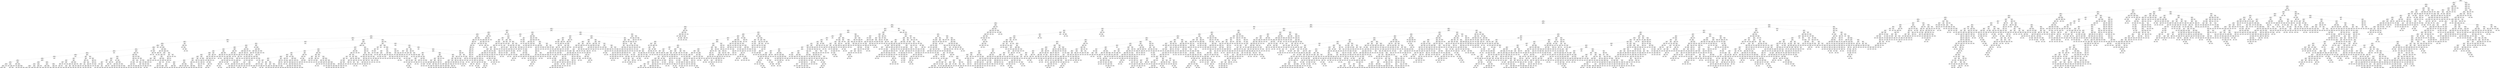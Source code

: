 digraph Tree {
node [shape=box] ;
0 [label="X[1173] <= 0.5\ngini = 0.5\nsamples = 84796\nvalue = [42502, 42294]"] ;
1 [label="X[36] <= 0.5\ngini = 0.485\nsamples = 72295\nvalue = [42364, 29931]"] ;
0 -> 1 [labeldistance=2.5, labelangle=45, headlabel="True"] ;
2 [label="X[1136] <= 0.5\ngini = 0.462\nsamples = 66376\nvalue = [42354, 24022]"] ;
1 -> 2 ;
3 [label="X[20] <= 0.5\ngini = 0.428\nsamples = 61217\nvalue = [42262, 18955]"] ;
2 -> 3 ;
4 [label="X[1130] <= 0.5\ngini = 0.392\nsamples = 57592\nvalue = [42180, 15412]"] ;
3 -> 4 ;
5 [label="X[45] <= 0.5\ngini = 0.355\nsamples = 54162\nvalue = [41682, 12480]"] ;
4 -> 5 ;
6 [label="X[30] <= 0.5\ngini = 0.332\nsamples = 52748\nvalue = [41670, 11078]"] ;
5 -> 6 ;
7 [label="X[221] <= 0.5\ngini = 0.315\nsamples = 51693\nvalue = [41573, 10120]"] ;
6 -> 7 ;
8 [label="X[11] <= 0.5\ngini = 0.305\nsamples = 51121\nvalue = [41505, 9616]"] ;
7 -> 8 ;
9 [label="X[1185] <= 0.5\ngini = 0.296\nsamples = 50499\nvalue = [41397, 9102]"] ;
8 -> 9 ;
10 [label="X[1126] <= 0.5\ngini = 0.287\nsamples = 50003\nvalue = [41321, 8682]"] ;
9 -> 10 ;
11 [label="X[10] <= 0.5\ngini = 0.279\nsamples = 49584\nvalue = [41260, 8324]"] ;
10 -> 11 ;
12 [label="X[1161] <= 0.5\ngini = 0.255\nsamples = 44068\nvalue = [37473, 6595]"] ;
11 -> 12 ;
13 [label="X[9] <= 0.5\ngini = 0.249\nsamples = 43858\nvalue = [37463, 6395]"] ;
12 -> 13 ;
14 [label="X[1167] <= 0.5\ngini = 0.234\nsamples = 42292\nvalue = [36562, 5730]"] ;
13 -> 14 ;
15 [label="X[21] <= 0.5\ngini = 0.229\nsamples = 42114\nvalue = [36556, 5558]"] ;
14 -> 15 ;
16 [label="X[1200] <= 0.5\ngini = 0.219\nsamples = 41349\nvalue = [36179, 5170]"] ;
15 -> 16 ;
17 [label="X[1210] <= 0.5\ngini = 0.214\nsamples = 41204\nvalue = [36178, 5026]"] ;
16 -> 17 ;
18 [label="X[1205] <= 0.5\ngini = 0.209\nsamples = 41042\nvalue = [36168, 4874]"] ;
17 -> 18 ;
19 [label="X[12] <= 0.5\ngini = 0.205\nsamples = 40887\nvalue = [36156, 4731]"] ;
18 -> 19 ;
20 [label="X[1211] <= 0.5\ngini = 0.192\nsamples = 39607\nvalue = [35347, 4260]"] ;
19 -> 20 ;
21 [label="X[1137] <= 0.5\ngini = 0.189\nsamples = 39519\nvalue = [35347, 4172]"] ;
20 -> 21 ;
22 [label="X[1195] <= 0.5\ngini = 0.187\nsamples = 39461\nvalue = [35347, 4114]"] ;
21 -> 22 ;
23 [label="X[1029] <= 0.5\ngini = 0.185\nsamples = 39395\nvalue = [35343, 4052]"] ;
22 -> 23 ;
24 [label="X[1238] <= 0.5\ngini = 0.18\nsamples = 39150\nvalue = [35228, 3922]"] ;
23 -> 24 ;
25 [label="X[1265] <= 0.5\ngini = 0.178\nsamples = 39095\nvalue = [35228, 3867]"] ;
24 -> 25 ;
26 [label="X[33] <= 0.5\ngini = 0.176\nsamples = 39030\nvalue = [35220, 3810]"] ;
25 -> 26 ;
27 [label="X[1259] <= 0.5\ngini = 0.172\nsamples = 38822\nvalue = [35121, 3701]"] ;
26 -> 27 ;
28 [label="X[1134] <= 0.5\ngini = 0.171\nsamples = 38784\nvalue = [35121, 3663]"] ;
27 -> 28 ;
29 [label="X[91] <= 0.5\ngini = 0.168\nsamples = 38635\nvalue = [35052, 3583]"] ;
28 -> 29 ;
30 [label="X[1212] <= 0.5\ngini = 0.167\nsamples = 38601\nvalue = [35052, 3549]"] ;
29 -> 30 ;
31 [label="X[19] <= 0.5\ngini = 0.166\nsamples = 38571\nvalue = [35052, 3519]"] ;
30 -> 31 ;
32 [label="X[37] <= 0.5\ngini = 0.151\nsamples = 34254\nvalue = [31436, 2818]"] ;
31 -> 32 ;
33 [label="X[54] <= 0.5\ngini = 0.149\nsamples = 34196\nvalue = [31419, 2777]"] ;
32 -> 33 ;
34 [label="X[155] <= 0.5\ngini = 0.148\nsamples = 34136\nvalue = [31399, 2737]"] ;
33 -> 34 ;
35 [label="X[67] <= 0.5\ngini = 0.147\nsamples = 34115\nvalue = [31399, 2716]"] ;
34 -> 35 ;
36 [label="gini = 0.146\nsamples = 34094\nvalue = [31399, 2695]"] ;
35 -> 36 ;
37 [label="gini = 0.0\nsamples = 21\nvalue = [0, 21]"] ;
35 -> 37 ;
38 [label="gini = 0.0\nsamples = 21\nvalue = [0, 21]"] ;
34 -> 38 ;
39 [label="X[0] <= 0.775\ngini = 0.444\nsamples = 60\nvalue = [20, 40]"] ;
33 -> 39 ;
40 [label="gini = 0.0\nsamples = 10\nvalue = [0, 10]"] ;
39 -> 40 ;
41 [label="X[0] <= 1.505\ngini = 0.48\nsamples = 50\nvalue = [20, 30]"] ;
39 -> 41 ;
42 [label="gini = 0.484\nsamples = 17\nvalue = [10, 7]"] ;
41 -> 42 ;
43 [label="gini = 0.422\nsamples = 33\nvalue = [10, 23]"] ;
41 -> 43 ;
44 [label="X[1226] <= 0.5\ngini = 0.414\nsamples = 58\nvalue = [17, 41]"] ;
32 -> 44 ;
45 [label="X[1044] <= 0.5\ngini = 0.069\nsamples = 28\nvalue = [1, 27]"] ;
44 -> 45 ;
46 [label="gini = 0.0\nsamples = 27\nvalue = [0, 27]"] ;
45 -> 46 ;
47 [label="gini = 0.0\nsamples = 1\nvalue = [1, 0]"] ;
45 -> 47 ;
48 [label="X[0] <= 1.42\ngini = 0.498\nsamples = 30\nvalue = [16, 14]"] ;
44 -> 48 ;
49 [label="X[0] <= 1.085\ngini = 0.397\nsamples = 11\nvalue = [3, 8]"] ;
48 -> 49 ;
50 [label="gini = 0.5\nsamples = 6\nvalue = [3, 3]"] ;
49 -> 50 ;
51 [label="gini = 0.0\nsamples = 5\nvalue = [0, 5]"] ;
49 -> 51 ;
52 [label="X[1007] <= 0.5\ngini = 0.432\nsamples = 19\nvalue = [13, 6]"] ;
48 -> 52 ;
53 [label="gini = 0.401\nsamples = 18\nvalue = [13, 5]"] ;
52 -> 53 ;
54 [label="gini = 0.0\nsamples = 1\nvalue = [0, 1]"] ;
52 -> 54 ;
55 [label="X[1009] <= 0.5\ngini = 0.272\nsamples = 4317\nvalue = [3616, 701]"] ;
31 -> 55 ;
56 [label="X[1003] <= 0.5\ngini = 0.23\nsamples = 3289\nvalue = [2854, 435]"] ;
55 -> 56 ;
57 [label="X[1012] <= 0.5\ngini = 0.2\nsamples = 2422\nvalue = [2149, 273]"] ;
56 -> 57 ;
58 [label="X[1113] <= 0.5\ngini = 0.186\nsamples = 2260\nvalue = [2025, 235]"] ;
57 -> 58 ;
59 [label="gini = 0.195\nsamples = 2147\nvalue = [1912, 235]"] ;
58 -> 59 ;
60 [label="gini = 0.0\nsamples = 113\nvalue = [113, 0]"] ;
58 -> 60 ;
61 [label="X[223] <= 0.5\ngini = 0.359\nsamples = 162\nvalue = [124, 38]"] ;
57 -> 61 ;
62 [label="gini = 0.345\nsamples = 158\nvalue = [123, 35]"] ;
61 -> 62 ;
63 [label="gini = 0.375\nsamples = 4\nvalue = [1, 3]"] ;
61 -> 63 ;
64 [label="X[1129] <= 0.5\ngini = 0.304\nsamples = 867\nvalue = [705, 162]"] ;
56 -> 64 ;
65 [label="X[0] <= 2.975\ngini = 0.302\nsamples = 865\nvalue = [705, 160]"] ;
64 -> 65 ;
66 [label="gini = 0.307\nsamples = 845\nvalue = [685, 160]"] ;
65 -> 66 ;
67 [label="gini = 0.0\nsamples = 20\nvalue = [20, 0]"] ;
65 -> 67 ;
68 [label="gini = 0.0\nsamples = 2\nvalue = [0, 2]"] ;
64 -> 68 ;
69 [label="X[0] <= 1.305\ngini = 0.384\nsamples = 1028\nvalue = [762, 266]"] ;
55 -> 69 ;
70 [label="X[1142] <= 0.5\ngini = 0.424\nsamples = 361\nvalue = [251, 110]"] ;
69 -> 70 ;
71 [label="X[0] <= 1.275\ngini = 0.447\nsamples = 282\nvalue = [187, 95]"] ;
70 -> 71 ;
72 [label="gini = 0.442\nsamples = 279\nvalue = [187, 92]"] ;
71 -> 72 ;
73 [label="gini = 0.0\nsamples = 3\nvalue = [0, 3]"] ;
71 -> 73 ;
74 [label="X[0] <= 0.025\ngini = 0.308\nsamples = 79\nvalue = [64, 15]"] ;
70 -> 74 ;
75 [label="gini = 0.0\nsamples = 1\nvalue = [0, 1]"] ;
74 -> 75 ;
76 [label="gini = 0.295\nsamples = 78\nvalue = [64, 14]"] ;
74 -> 76 ;
77 [label="X[1203] <= 0.5\ngini = 0.358\nsamples = 667\nvalue = [511, 156]"] ;
69 -> 77 ;
78 [label="X[223] <= 0.5\ngini = 0.357\nsamples = 666\nvalue = [511, 155]"] ;
77 -> 78 ;
79 [label="gini = 0.354\nsamples = 658\nvalue = [507, 151]"] ;
78 -> 79 ;
80 [label="gini = 0.5\nsamples = 8\nvalue = [4, 4]"] ;
78 -> 80 ;
81 [label="gini = 0.0\nsamples = 1\nvalue = [0, 1]"] ;
77 -> 81 ;
82 [label="gini = 0.0\nsamples = 30\nvalue = [0, 30]"] ;
30 -> 82 ;
83 [label="gini = 0.0\nsamples = 34\nvalue = [0, 34]"] ;
29 -> 83 ;
84 [label="X[0] <= 1.865\ngini = 0.497\nsamples = 149\nvalue = [69, 80]"] ;
28 -> 84 ;
85 [label="X[0] <= 1.01\ngini = 0.484\nsamples = 127\nvalue = [52, 75]"] ;
84 -> 85 ;
86 [label="X[0] <= 0.415\ngini = 0.496\nsamples = 75\nvalue = [41, 34]"] ;
85 -> 86 ;
87 [label="X[4] <= 0.5\ngini = 0.444\nsamples = 18\nvalue = [6, 12]"] ;
86 -> 87 ;
88 [label="X[1001] <= 0.5\ngini = 0.337\nsamples = 14\nvalue = [3, 11]"] ;
87 -> 88 ;
89 [label="X[996] <= 0.5\ngini = 0.26\nsamples = 13\nvalue = [2, 11]"] ;
88 -> 89 ;
90 [label="X[7] <= 0.5\ngini = 0.153\nsamples = 12\nvalue = [1, 11]"] ;
89 -> 90 ;
91 [label="gini = 0.0\nsamples = 10\nvalue = [0, 10]"] ;
90 -> 91 ;
92 [label="gini = 0.5\nsamples = 2\nvalue = [1, 1]"] ;
90 -> 92 ;
93 [label="gini = 0.0\nsamples = 1\nvalue = [1, 0]"] ;
89 -> 93 ;
94 [label="gini = 0.0\nsamples = 1\nvalue = [1, 0]"] ;
88 -> 94 ;
95 [label="X[996] <= 0.5\ngini = 0.375\nsamples = 4\nvalue = [3, 1]"] ;
87 -> 95 ;
96 [label="gini = 0.0\nsamples = 3\nvalue = [3, 0]"] ;
95 -> 96 ;
97 [label="gini = 0.0\nsamples = 1\nvalue = [0, 1]"] ;
95 -> 97 ;
98 [label="X[37] <= 0.5\ngini = 0.474\nsamples = 57\nvalue = [35, 22]"] ;
86 -> 98 ;
99 [label="X[0] <= 0.905\ngini = 0.497\nsamples = 39\nvalue = [21, 18]"] ;
98 -> 99 ;
100 [label="X[1012] <= 0.5\ngini = 0.491\nsamples = 37\nvalue = [21, 16]"] ;
99 -> 100 ;
101 [label="X[0] <= 0.755\ngini = 0.478\nsamples = 33\nvalue = [20, 13]"] ;
100 -> 101 ;
102 [label="gini = 0.452\nsamples = 29\nvalue = [19, 10]"] ;
101 -> 102 ;
103 [label="gini = 0.375\nsamples = 4\nvalue = [1, 3]"] ;
101 -> 103 ;
104 [label="X[0] <= 0.79\ngini = 0.375\nsamples = 4\nvalue = [1, 3]"] ;
100 -> 104 ;
105 [label="gini = 0.0\nsamples = 3\nvalue = [0, 3]"] ;
104 -> 105 ;
106 [label="gini = 0.0\nsamples = 1\nvalue = [1, 0]"] ;
104 -> 106 ;
107 [label="gini = 0.0\nsamples = 2\nvalue = [0, 2]"] ;
99 -> 107 ;
108 [label="X[1010] <= 0.5\ngini = 0.346\nsamples = 18\nvalue = [14, 4]"] ;
98 -> 108 ;
109 [label="X[0] <= 0.68\ngini = 0.291\nsamples = 17\nvalue = [14, 3]"] ;
108 -> 109 ;
110 [label="X[1003] <= 0.5\ngini = 0.49\nsamples = 7\nvalue = [4, 3]"] ;
109 -> 110 ;
111 [label="gini = 0.32\nsamples = 5\nvalue = [4, 1]"] ;
110 -> 111 ;
112 [label="gini = 0.0\nsamples = 2\nvalue = [0, 2]"] ;
110 -> 112 ;
113 [label="gini = 0.0\nsamples = 10\nvalue = [10, 0]"] ;
109 -> 113 ;
114 [label="gini = 0.0\nsamples = 1\nvalue = [0, 1]"] ;
108 -> 114 ;
115 [label="X[0] <= 1.735\ngini = 0.334\nsamples = 52\nvalue = [11, 41]"] ;
85 -> 115 ;
116 [label="X[0] <= 1.635\ngini = 0.387\nsamples = 42\nvalue = [11, 31]"] ;
115 -> 116 ;
117 [label="X[0] <= 1.495\ngini = 0.238\nsamples = 29\nvalue = [4, 25]"] ;
116 -> 117 ;
118 [label="X[1003] <= 0.5\ngini = 0.375\nsamples = 12\nvalue = [3, 9]"] ;
117 -> 118 ;
119 [label="X[0] <= 1.44\ngini = 0.469\nsamples = 8\nvalue = [3, 5]"] ;
118 -> 119 ;
120 [label="gini = 0.278\nsamples = 6\nvalue = [1, 5]"] ;
119 -> 120 ;
121 [label="gini = 0.0\nsamples = 2\nvalue = [2, 0]"] ;
119 -> 121 ;
122 [label="gini = 0.0\nsamples = 4\nvalue = [0, 4]"] ;
118 -> 122 ;
123 [label="X[0] <= 1.6\ngini = 0.111\nsamples = 17\nvalue = [1, 16]"] ;
117 -> 123 ;
124 [label="gini = 0.0\nsamples = 11\nvalue = [0, 11]"] ;
123 -> 124 ;
125 [label="X[0] <= 1.615\ngini = 0.278\nsamples = 6\nvalue = [1, 5]"] ;
123 -> 125 ;
126 [label="gini = 0.444\nsamples = 3\nvalue = [1, 2]"] ;
125 -> 126 ;
127 [label="gini = 0.0\nsamples = 3\nvalue = [0, 3]"] ;
125 -> 127 ;
128 [label="X[7] <= 0.5\ngini = 0.497\nsamples = 13\nvalue = [7, 6]"] ;
116 -> 128 ;
129 [label="X[0] <= 1.72\ngini = 0.486\nsamples = 12\nvalue = [7, 5]"] ;
128 -> 129 ;
130 [label="X[1009] <= 0.5\ngini = 0.496\nsamples = 11\nvalue = [6, 5]"] ;
129 -> 130 ;
131 [label="gini = 0.375\nsamples = 4\nvalue = [3, 1]"] ;
130 -> 131 ;
132 [label="gini = 0.49\nsamples = 7\nvalue = [3, 4]"] ;
130 -> 132 ;
133 [label="gini = 0.0\nsamples = 1\nvalue = [1, 0]"] ;
129 -> 133 ;
134 [label="gini = 0.0\nsamples = 1\nvalue = [0, 1]"] ;
128 -> 134 ;
135 [label="gini = 0.0\nsamples = 10\nvalue = [0, 10]"] ;
115 -> 135 ;
136 [label="X[0] <= 2.415\ngini = 0.351\nsamples = 22\nvalue = [17, 5]"] ;
84 -> 136 ;
137 [label="gini = 0.0\nsamples = 9\nvalue = [9, 0]"] ;
136 -> 137 ;
138 [label="X[1003] <= 0.5\ngini = 0.473\nsamples = 13\nvalue = [8, 5]"] ;
136 -> 138 ;
139 [label="X[37] <= 0.5\ngini = 0.397\nsamples = 11\nvalue = [8, 3]"] ;
138 -> 139 ;
140 [label="X[0] <= 2.855\ngini = 0.5\nsamples = 6\nvalue = [3, 3]"] ;
139 -> 140 ;
141 [label="gini = 0.0\nsamples = 2\nvalue = [0, 2]"] ;
140 -> 141 ;
142 [label="X[123] <= 0.5\ngini = 0.375\nsamples = 4\nvalue = [3, 1]"] ;
140 -> 142 ;
143 [label="gini = 0.0\nsamples = 3\nvalue = [3, 0]"] ;
142 -> 143 ;
144 [label="gini = 0.0\nsamples = 1\nvalue = [0, 1]"] ;
142 -> 144 ;
145 [label="gini = 0.0\nsamples = 5\nvalue = [5, 0]"] ;
139 -> 145 ;
146 [label="gini = 0.0\nsamples = 2\nvalue = [0, 2]"] ;
138 -> 146 ;
147 [label="gini = 0.0\nsamples = 38\nvalue = [0, 38]"] ;
27 -> 147 ;
148 [label="X[1013] <= 0.5\ngini = 0.499\nsamples = 208\nvalue = [99, 109]"] ;
26 -> 148 ;
149 [label="X[1012] <= 0.5\ngini = 0.494\nsamples = 197\nvalue = [88, 109]"] ;
148 -> 149 ;
150 [label="X[1009] <= 0.5\ngini = 0.499\nsamples = 178\nvalue = [85, 93]"] ;
149 -> 150 ;
151 [label="X[1003] <= 0.5\ngini = 0.495\nsamples = 107\nvalue = [59, 48]"] ;
150 -> 151 ;
152 [label="X[0] <= 2.125\ngini = 0.448\nsamples = 59\nvalue = [39, 20]"] ;
151 -> 152 ;
153 [label="X[1015] <= 0.5\ngini = 0.369\nsamples = 45\nvalue = [34, 11]"] ;
152 -> 153 ;
154 [label="X[0] <= 0.05\ngini = 0.351\nsamples = 44\nvalue = [34, 10]"] ;
153 -> 154 ;
155 [label="gini = 0.0\nsamples = 1\nvalue = [0, 1]"] ;
154 -> 155 ;
156 [label="X[0] <= 0.935\ngini = 0.331\nsamples = 43\nvalue = [34, 9]"] ;
154 -> 156 ;
157 [label="X[1007] <= 0.5\ngini = 0.117\nsamples = 16\nvalue = [15, 1]"] ;
156 -> 157 ;
158 [label="gini = 0.0\nsamples = 14\nvalue = [14, 0]"] ;
157 -> 158 ;
159 [label="gini = 0.5\nsamples = 2\nvalue = [1, 1]"] ;
157 -> 159 ;
160 [label="X[0] <= 1.505\ngini = 0.417\nsamples = 27\nvalue = [19, 8]"] ;
156 -> 160 ;
161 [label="gini = 0.444\nsamples = 6\nvalue = [2, 4]"] ;
160 -> 161 ;
162 [label="gini = 0.308\nsamples = 21\nvalue = [17, 4]"] ;
160 -> 162 ;
163 [label="gini = 0.0\nsamples = 1\nvalue = [0, 1]"] ;
153 -> 163 ;
164 [label="X[1021] <= 0.5\ngini = 0.459\nsamples = 14\nvalue = [5, 9]"] ;
152 -> 164 ;
165 [label="X[1017] <= 0.5\ngini = 0.426\nsamples = 13\nvalue = [4, 9]"] ;
164 -> 165 ;
166 [label="X[1028] <= 0.5\ngini = 0.375\nsamples = 12\nvalue = [3, 9]"] ;
165 -> 166 ;
167 [label="X[0] <= 2.725\ngini = 0.298\nsamples = 11\nvalue = [2, 9]"] ;
166 -> 167 ;
168 [label="gini = 0.18\nsamples = 10\nvalue = [1, 9]"] ;
167 -> 168 ;
169 [label="gini = 0.0\nsamples = 1\nvalue = [1, 0]"] ;
167 -> 169 ;
170 [label="gini = 0.0\nsamples = 1\nvalue = [1, 0]"] ;
166 -> 170 ;
171 [label="gini = 0.0\nsamples = 1\nvalue = [1, 0]"] ;
165 -> 171 ;
172 [label="gini = 0.0\nsamples = 1\nvalue = [1, 0]"] ;
164 -> 172 ;
173 [label="X[0] <= 0.735\ngini = 0.486\nsamples = 48\nvalue = [20, 28]"] ;
151 -> 173 ;
174 [label="gini = 0.0\nsamples = 7\nvalue = [0, 7]"] ;
173 -> 174 ;
175 [label="X[0] <= 2.43\ngini = 0.5\nsamples = 41\nvalue = [20, 21]"] ;
173 -> 175 ;
176 [label="X[0] <= 1.765\ngini = 0.493\nsamples = 25\nvalue = [14, 11]"] ;
175 -> 176 ;
177 [label="X[0] <= 1.555\ngini = 0.484\nsamples = 17\nvalue = [7, 10]"] ;
176 -> 177 ;
178 [label="X[0] <= 1.54\ngini = 0.48\nsamples = 10\nvalue = [6, 4]"] ;
177 -> 178 ;
179 [label="gini = 0.494\nsamples = 9\nvalue = [5, 4]"] ;
178 -> 179 ;
180 [label="gini = 0.0\nsamples = 1\nvalue = [1, 0]"] ;
178 -> 180 ;
181 [label="X[0] <= 1.67\ngini = 0.245\nsamples = 7\nvalue = [1, 6]"] ;
177 -> 181 ;
182 [label="gini = 0.0\nsamples = 5\nvalue = [0, 5]"] ;
181 -> 182 ;
183 [label="gini = 0.5\nsamples = 2\nvalue = [1, 1]"] ;
181 -> 183 ;
184 [label="X[0] <= 2.21\ngini = 0.219\nsamples = 8\nvalue = [7, 1]"] ;
176 -> 184 ;
185 [label="gini = 0.0\nsamples = 4\nvalue = [4, 0]"] ;
184 -> 185 ;
186 [label="X[0] <= 2.34\ngini = 0.375\nsamples = 4\nvalue = [3, 1]"] ;
184 -> 186 ;
187 [label="gini = 0.0\nsamples = 1\nvalue = [0, 1]"] ;
186 -> 187 ;
188 [label="gini = 0.0\nsamples = 3\nvalue = [3, 0]"] ;
186 -> 188 ;
189 [label="X[0] <= 2.56\ngini = 0.469\nsamples = 16\nvalue = [6, 10]"] ;
175 -> 189 ;
190 [label="gini = 0.0\nsamples = 4\nvalue = [0, 4]"] ;
189 -> 190 ;
191 [label="X[0] <= 2.625\ngini = 0.5\nsamples = 12\nvalue = [6, 6]"] ;
189 -> 191 ;
192 [label="gini = 0.0\nsamples = 3\nvalue = [3, 0]"] ;
191 -> 192 ;
193 [label="X[0] <= 2.81\ngini = 0.444\nsamples = 9\nvalue = [3, 6]"] ;
191 -> 193 ;
194 [label="gini = 0.375\nsamples = 8\nvalue = [2, 6]"] ;
193 -> 194 ;
195 [label="gini = 0.0\nsamples = 1\nvalue = [1, 0]"] ;
193 -> 195 ;
196 [label="X[0] <= 2.745\ngini = 0.464\nsamples = 71\nvalue = [26, 45]"] ;
150 -> 196 ;
197 [label="X[0] <= 1.825\ngini = 0.454\nsamples = 69\nvalue = [24, 45]"] ;
196 -> 197 ;
198 [label="X[0] <= 0.63\ngini = 0.494\nsamples = 38\nvalue = [17, 21]"] ;
197 -> 198 ;
199 [label="gini = 0.0\nsamples = 4\nvalue = [0, 4]"] ;
198 -> 199 ;
200 [label="X[0] <= 1.595\ngini = 0.5\nsamples = 34\nvalue = [17, 17]"] ;
198 -> 200 ;
201 [label="X[0] <= 1.56\ngini = 0.486\nsamples = 24\nvalue = [10, 14]"] ;
200 -> 201 ;
202 [label="X[0] <= 0.69\ngini = 0.496\nsamples = 22\nvalue = [10, 12]"] ;
201 -> 202 ;
203 [label="gini = 0.0\nsamples = 1\nvalue = [1, 0]"] ;
202 -> 203 ;
204 [label="gini = 0.49\nsamples = 21\nvalue = [9, 12]"] ;
202 -> 204 ;
205 [label="gini = 0.0\nsamples = 2\nvalue = [0, 2]"] ;
201 -> 205 ;
206 [label="X[0] <= 1.655\ngini = 0.42\nsamples = 10\nvalue = [7, 3]"] ;
200 -> 206 ;
207 [label="gini = 0.0\nsamples = 3\nvalue = [3, 0]"] ;
206 -> 207 ;
208 [label="X[0] <= 1.71\ngini = 0.49\nsamples = 7\nvalue = [4, 3]"] ;
206 -> 208 ;
209 [label="gini = 0.0\nsamples = 2\nvalue = [0, 2]"] ;
208 -> 209 ;
210 [label="gini = 0.32\nsamples = 5\nvalue = [4, 1]"] ;
208 -> 210 ;
211 [label="X[0] <= 2.445\ngini = 0.35\nsamples = 31\nvalue = [7, 24]"] ;
197 -> 211 ;
212 [label="gini = 0.0\nsamples = 11\nvalue = [0, 11]"] ;
211 -> 212 ;
213 [label="X[0] <= 2.585\ngini = 0.455\nsamples = 20\nvalue = [7, 13]"] ;
211 -> 213 ;
214 [label="X[0] <= 2.545\ngini = 0.494\nsamples = 9\nvalue = [5, 4]"] ;
213 -> 214 ;
215 [label="X[0] <= 2.47\ngini = 0.49\nsamples = 7\nvalue = [3, 4]"] ;
214 -> 215 ;
216 [label="gini = 0.0\nsamples = 1\nvalue = [1, 0]"] ;
215 -> 216 ;
217 [label="gini = 0.444\nsamples = 6\nvalue = [2, 4]"] ;
215 -> 217 ;
218 [label="gini = 0.0\nsamples = 2\nvalue = [2, 0]"] ;
214 -> 218 ;
219 [label="X[0] <= 2.695\ngini = 0.298\nsamples = 11\nvalue = [2, 9]"] ;
213 -> 219 ;
220 [label="gini = 0.0\nsamples = 4\nvalue = [0, 4]"] ;
219 -> 220 ;
221 [label="X[0] <= 2.71\ngini = 0.408\nsamples = 7\nvalue = [2, 5]"] ;
219 -> 221 ;
222 [label="gini = 0.5\nsamples = 2\nvalue = [1, 1]"] ;
221 -> 222 ;
223 [label="gini = 0.32\nsamples = 5\nvalue = [1, 4]"] ;
221 -> 223 ;
224 [label="gini = 0.0\nsamples = 2\nvalue = [2, 0]"] ;
196 -> 224 ;
225 [label="X[0] <= 1.51\ngini = 0.266\nsamples = 19\nvalue = [3, 16]"] ;
149 -> 225 ;
226 [label="gini = 0.0\nsamples = 4\nvalue = [0, 4]"] ;
225 -> 226 ;
227 [label="X[0] <= 1.555\ngini = 0.32\nsamples = 15\nvalue = [3, 12]"] ;
225 -> 227 ;
228 [label="gini = 0.0\nsamples = 1\nvalue = [1, 0]"] ;
227 -> 228 ;
229 [label="X[0] <= 2.2\ngini = 0.245\nsamples = 14\nvalue = [2, 12]"] ;
227 -> 229 ;
230 [label="gini = 0.0\nsamples = 4\nvalue = [0, 4]"] ;
229 -> 230 ;
231 [label="X[0] <= 2.355\ngini = 0.32\nsamples = 10\nvalue = [2, 8]"] ;
229 -> 231 ;
232 [label="gini = 0.0\nsamples = 1\nvalue = [1, 0]"] ;
231 -> 232 ;
233 [label="X[0] <= 2.545\ngini = 0.198\nsamples = 9\nvalue = [1, 8]"] ;
231 -> 233 ;
234 [label="gini = 0.0\nsamples = 4\nvalue = [0, 4]"] ;
233 -> 234 ;
235 [label="X[0] <= 2.635\ngini = 0.32\nsamples = 5\nvalue = [1, 4]"] ;
233 -> 235 ;
236 [label="gini = 0.0\nsamples = 1\nvalue = [1, 0]"] ;
235 -> 236 ;
237 [label="gini = 0.0\nsamples = 4\nvalue = [0, 4]"] ;
235 -> 237 ;
238 [label="gini = 0.0\nsamples = 11\nvalue = [11, 0]"] ;
148 -> 238 ;
239 [label="X[16] <= 0.5\ngini = 0.216\nsamples = 65\nvalue = [8, 57]"] ;
25 -> 239 ;
240 [label="gini = 0.0\nsamples = 4\nvalue = [4, 0]"] ;
239 -> 240 ;
241 [label="X[1003] <= 0.5\ngini = 0.123\nsamples = 61\nvalue = [4, 57]"] ;
239 -> 241 ;
242 [label="X[1008] <= 0.5\ngini = 0.034\nsamples = 58\nvalue = [1, 57]"] ;
241 -> 242 ;
243 [label="gini = 0.0\nsamples = 57\nvalue = [0, 57]"] ;
242 -> 243 ;
244 [label="gini = 0.0\nsamples = 1\nvalue = [1, 0]"] ;
242 -> 244 ;
245 [label="gini = 0.0\nsamples = 3\nvalue = [3, 0]"] ;
241 -> 245 ;
246 [label="gini = 0.0\nsamples = 55\nvalue = [0, 55]"] ;
24 -> 246 ;
247 [label="X[0] <= 0.27\ngini = 0.498\nsamples = 245\nvalue = [115, 130]"] ;
23 -> 247 ;
248 [label="gini = 0.0\nsamples = 33\nvalue = [0, 33]"] ;
247 -> 248 ;
249 [label="X[0] <= 1.025\ngini = 0.496\nsamples = 212\nvalue = [115, 97]"] ;
247 -> 249 ;
250 [label="X[0] <= 0.37\ngini = 0.149\nsamples = 37\nvalue = [34, 3]"] ;
249 -> 250 ;
251 [label="X[14] <= 0.5\ngini = 0.48\nsamples = 5\nvalue = [2, 3]"] ;
250 -> 251 ;
252 [label="X[223] <= 0.5\ngini = 0.375\nsamples = 4\nvalue = [1, 3]"] ;
251 -> 252 ;
253 [label="gini = 0.0\nsamples = 3\nvalue = [0, 3]"] ;
252 -> 253 ;
254 [label="gini = 0.0\nsamples = 1\nvalue = [1, 0]"] ;
252 -> 254 ;
255 [label="gini = 0.0\nsamples = 1\nvalue = [1, 0]"] ;
251 -> 255 ;
256 [label="gini = 0.0\nsamples = 32\nvalue = [32, 0]"] ;
250 -> 256 ;
257 [label="X[0] <= 2.565\ngini = 0.497\nsamples = 175\nvalue = [81, 94]"] ;
249 -> 257 ;
258 [label="X[19] <= 0.5\ngini = 0.474\nsamples = 153\nvalue = [59, 94]"] ;
257 -> 258 ;
259 [label="X[1199] <= 0.5\ngini = 0.436\nsamples = 134\nvalue = [43, 91]"] ;
258 -> 259 ;
260 [label="X[0] <= 2.015\ngini = 0.391\nsamples = 124\nvalue = [33, 91]"] ;
259 -> 260 ;
261 [label="X[0] <= 1.43\ngini = 0.488\nsamples = 59\nvalue = [25, 34]"] ;
260 -> 261 ;
262 [label="X[1168] <= 0.5\ngini = 0.111\nsamples = 34\nvalue = [2, 32]"] ;
261 -> 262 ;
263 [label="X[1187] <= 0.5\ngini = 0.059\nsamples = 33\nvalue = [1, 32]"] ;
262 -> 263 ;
264 [label="gini = 0.0\nsamples = 32\nvalue = [0, 32]"] ;
263 -> 264 ;
265 [label="gini = 0.0\nsamples = 1\nvalue = [1, 0]"] ;
263 -> 265 ;
266 [label="gini = 0.0\nsamples = 1\nvalue = [1, 0]"] ;
262 -> 266 ;
267 [label="X[1144] <= 0.5\ngini = 0.147\nsamples = 25\nvalue = [23, 2]"] ;
261 -> 267 ;
268 [label="gini = 0.0\nsamples = 23\nvalue = [23, 0]"] ;
267 -> 268 ;
269 [label="gini = 0.0\nsamples = 2\nvalue = [0, 2]"] ;
267 -> 269 ;
270 [label="X[0] <= 2.335\ngini = 0.216\nsamples = 65\nvalue = [8, 57]"] ;
260 -> 270 ;
271 [label="X[1187] <= 0.5\ngini = 0.045\nsamples = 43\nvalue = [1, 42]"] ;
270 -> 271 ;
272 [label="gini = 0.0\nsamples = 42\nvalue = [0, 42]"] ;
271 -> 272 ;
273 [label="gini = 0.0\nsamples = 1\nvalue = [1, 0]"] ;
271 -> 273 ;
274 [label="X[0] <= 2.5\ngini = 0.434\nsamples = 22\nvalue = [7, 15]"] ;
270 -> 274 ;
275 [label="X[0] <= 2.465\ngini = 0.484\nsamples = 17\nvalue = [7, 10]"] ;
274 -> 275 ;
276 [label="X[222] <= 0.5\ngini = 0.444\nsamples = 15\nvalue = [5, 10]"] ;
275 -> 276 ;
277 [label="gini = 0.0\nsamples = 1\nvalue = [1, 0]"] ;
276 -> 277 ;
278 [label="X[28] <= 0.5\ngini = 0.408\nsamples = 14\nvalue = [4, 10]"] ;
276 -> 278 ;
279 [label="X[7] <= 0.5\ngini = 0.355\nsamples = 13\nvalue = [3, 10]"] ;
278 -> 279 ;
280 [label="gini = 0.278\nsamples = 12\nvalue = [2, 10]"] ;
279 -> 280 ;
281 [label="gini = 0.0\nsamples = 1\nvalue = [1, 0]"] ;
279 -> 281 ;
282 [label="gini = 0.0\nsamples = 1\nvalue = [1, 0]"] ;
278 -> 282 ;
283 [label="gini = 0.0\nsamples = 2\nvalue = [2, 0]"] ;
275 -> 283 ;
284 [label="gini = 0.0\nsamples = 5\nvalue = [0, 5]"] ;
274 -> 284 ;
285 [label="gini = 0.0\nsamples = 10\nvalue = [10, 0]"] ;
259 -> 285 ;
286 [label="X[1151] <= 0.5\ngini = 0.266\nsamples = 19\nvalue = [16, 3]"] ;
258 -> 286 ;
287 [label="X[0] <= 1.765\ngini = 0.208\nsamples = 17\nvalue = [15, 2]"] ;
286 -> 287 ;
288 [label="X[0] <= 1.7\ngini = 0.375\nsamples = 8\nvalue = [6, 2]"] ;
287 -> 288 ;
289 [label="X[0] <= 1.53\ngini = 0.245\nsamples = 7\nvalue = [6, 1]"] ;
288 -> 289 ;
290 [label="X[0] <= 1.4\ngini = 0.444\nsamples = 3\nvalue = [2, 1]"] ;
289 -> 290 ;
291 [label="gini = 0.0\nsamples = 2\nvalue = [2, 0]"] ;
290 -> 291 ;
292 [label="gini = 0.0\nsamples = 1\nvalue = [0, 1]"] ;
290 -> 292 ;
293 [label="gini = 0.0\nsamples = 4\nvalue = [4, 0]"] ;
289 -> 293 ;
294 [label="gini = 0.0\nsamples = 1\nvalue = [0, 1]"] ;
288 -> 294 ;
295 [label="gini = 0.0\nsamples = 9\nvalue = [9, 0]"] ;
287 -> 295 ;
296 [label="X[0] <= 2.045\ngini = 0.5\nsamples = 2\nvalue = [1, 1]"] ;
286 -> 296 ;
297 [label="gini = 0.0\nsamples = 1\nvalue = [1, 0]"] ;
296 -> 297 ;
298 [label="gini = 0.0\nsamples = 1\nvalue = [0, 1]"] ;
296 -> 298 ;
299 [label="gini = 0.0\nsamples = 22\nvalue = [22, 0]"] ;
257 -> 299 ;
300 [label="X[16] <= 0.5\ngini = 0.114\nsamples = 66\nvalue = [4, 62]"] ;
22 -> 300 ;
301 [label="X[1008] <= 0.5\ngini = 0.031\nsamples = 63\nvalue = [1, 62]"] ;
300 -> 301 ;
302 [label="gini = 0.0\nsamples = 57\nvalue = [0, 57]"] ;
301 -> 302 ;
303 [label="X[0] <= 1.86\ngini = 0.278\nsamples = 6\nvalue = [1, 5]"] ;
301 -> 303 ;
304 [label="gini = 0.0\nsamples = 4\nvalue = [0, 4]"] ;
303 -> 304 ;
305 [label="X[0] <= 2.775\ngini = 0.5\nsamples = 2\nvalue = [1, 1]"] ;
303 -> 305 ;
306 [label="gini = 0.0\nsamples = 1\nvalue = [1, 0]"] ;
305 -> 306 ;
307 [label="gini = 0.0\nsamples = 1\nvalue = [0, 1]"] ;
305 -> 307 ;
308 [label="gini = 0.0\nsamples = 3\nvalue = [3, 0]"] ;
300 -> 308 ;
309 [label="gini = 0.0\nsamples = 58\nvalue = [0, 58]"] ;
21 -> 309 ;
310 [label="gini = 0.0\nsamples = 88\nvalue = [0, 88]"] ;
20 -> 310 ;
311 [label="X[1003] <= 0.5\ngini = 0.465\nsamples = 1280\nvalue = [809, 471]"] ;
19 -> 311 ;
312 [label="X[1009] <= 0.5\ngini = 0.439\nsamples = 948\nvalue = [640, 308]"] ;
311 -> 312 ;
313 [label="X[1211] <= 0.5\ngini = 0.379\nsamples = 582\nvalue = [434, 148]"] ;
312 -> 313 ;
314 [label="X[1007] <= 0.5\ngini = 0.363\nsamples = 570\nvalue = [434, 136]"] ;
313 -> 314 ;
315 [label="X[1012] <= 0.5\ngini = 0.338\nsamples = 502\nvalue = [394, 108]"] ;
314 -> 315 ;
316 [label="X[1008] <= 0.5\ngini = 0.302\nsamples = 437\nvalue = [356, 81]"] ;
315 -> 316 ;
317 [label="X[0] <= 2.705\ngini = 0.278\nsamples = 384\nvalue = [320, 64]"] ;
316 -> 317 ;
318 [label="X[0] <= 2.65\ngini = 0.3\nsamples = 327\nvalue = [267, 60]"] ;
317 -> 318 ;
319 [label="X[1015] <= 0.5\ngini = 0.289\nsamples = 320\nvalue = [264, 56]"] ;
318 -> 319 ;
320 [label="X[1010] <= 0.5\ngini = 0.273\nsamples = 294\nvalue = [246, 48]"] ;
319 -> 320 ;
321 [label="X[0] <= 2.635\ngini = 0.26\nsamples = 280\nvalue = [237, 43]"] ;
320 -> 321 ;
322 [label="X[0] <= 1.56\ngini = 0.254\nsamples = 275\nvalue = [234, 41]"] ;
321 -> 322 ;
323 [label="X[0] <= 1.19\ngini = 0.299\nsamples = 153\nvalue = [125, 28]"] ;
322 -> 323 ;
324 [label="X[0] <= 0.605\ngini = 0.212\nsamples = 108\nvalue = [95, 13]"] ;
323 -> 324 ;
325 [label="X[991] <= 0.5\ngini = 0.338\nsamples = 51\nvalue = [40, 11]"] ;
324 -> 325 ;
326 [label="X[999] <= 0.5\ngini = 0.305\nsamples = 48\nvalue = [39, 9]"] ;
325 -> 326 ;
327 [label="gini = 0.263\nsamples = 45\nvalue = [38, 7]"] ;
326 -> 327 ;
328 [label="gini = 0.444\nsamples = 3\nvalue = [1, 2]"] ;
326 -> 328 ;
329 [label="X[1204] <= 0.5\ngini = 0.444\nsamples = 3\nvalue = [1, 2]"] ;
325 -> 329 ;
330 [label="gini = 0.0\nsamples = 2\nvalue = [0, 2]"] ;
329 -> 330 ;
331 [label="gini = 0.0\nsamples = 1\nvalue = [1, 0]"] ;
329 -> 331 ;
332 [label="X[1006] <= 0.5\ngini = 0.068\nsamples = 57\nvalue = [55, 2]"] ;
324 -> 332 ;
333 [label="X[996] <= 0.5\ngini = 0.037\nsamples = 53\nvalue = [52, 1]"] ;
332 -> 333 ;
334 [label="gini = 0.0\nsamples = 48\nvalue = [48, 0]"] ;
333 -> 334 ;
335 [label="gini = 0.32\nsamples = 5\nvalue = [4, 1]"] ;
333 -> 335 ;
336 [label="X[1279] <= 0.5\ngini = 0.375\nsamples = 4\nvalue = [3, 1]"] ;
332 -> 336 ;
337 [label="gini = 0.0\nsamples = 3\nvalue = [3, 0]"] ;
336 -> 337 ;
338 [label="gini = 0.0\nsamples = 1\nvalue = [0, 1]"] ;
336 -> 338 ;
339 [label="X[0] <= 1.375\ngini = 0.444\nsamples = 45\nvalue = [30, 15]"] ;
323 -> 339 ;
340 [label="X[1270] <= 0.5\ngini = 0.426\nsamples = 13\nvalue = [4, 9]"] ;
339 -> 340 ;
341 [label="X[998] <= 0.5\ngini = 0.298\nsamples = 11\nvalue = [2, 9]"] ;
340 -> 341 ;
342 [label="gini = 0.18\nsamples = 10\nvalue = [1, 9]"] ;
341 -> 342 ;
343 [label="gini = 0.0\nsamples = 1\nvalue = [1, 0]"] ;
341 -> 343 ;
344 [label="gini = 0.0\nsamples = 2\nvalue = [2, 0]"] ;
340 -> 344 ;
345 [label="X[1024] <= 0.5\ngini = 0.305\nsamples = 32\nvalue = [26, 6]"] ;
339 -> 345 ;
346 [label="X[0] <= 1.545\ngini = 0.271\nsamples = 31\nvalue = [26, 5]"] ;
345 -> 346 ;
347 [label="gini = 0.231\nsamples = 30\nvalue = [26, 4]"] ;
346 -> 347 ;
348 [label="gini = 0.0\nsamples = 1\nvalue = [0, 1]"] ;
346 -> 348 ;
349 [label="gini = 0.0\nsamples = 1\nvalue = [0, 1]"] ;
345 -> 349 ;
350 [label="X[1026] <= 0.5\ngini = 0.19\nsamples = 122\nvalue = [109, 13]"] ;
322 -> 350 ;
351 [label="X[1017] <= 0.5\ngini = 0.179\nsamples = 121\nvalue = [109, 12]"] ;
350 -> 351 ;
352 [label="X[0] <= 2.125\ngini = 0.158\nsamples = 116\nvalue = [106, 10]"] ;
351 -> 352 ;
353 [label="X[1006] <= 0.5\ngini = 0.062\nsamples = 62\nvalue = [60, 2]"] ;
352 -> 353 ;
354 [label="gini = 0.033\nsamples = 60\nvalue = [59, 1]"] ;
353 -> 354 ;
355 [label="gini = 0.5\nsamples = 2\nvalue = [1, 1]"] ;
353 -> 355 ;
356 [label="X[0] <= 2.18\ngini = 0.252\nsamples = 54\nvalue = [46, 8]"] ;
352 -> 356 ;
357 [label="gini = 0.444\nsamples = 3\nvalue = [1, 2]"] ;
356 -> 357 ;
358 [label="gini = 0.208\nsamples = 51\nvalue = [45, 6]"] ;
356 -> 358 ;
359 [label="X[1175] <= 0.5\ngini = 0.48\nsamples = 5\nvalue = [3, 2]"] ;
351 -> 359 ;
360 [label="X[0] <= 1.76\ngini = 0.444\nsamples = 3\nvalue = [1, 2]"] ;
359 -> 360 ;
361 [label="gini = 0.0\nsamples = 1\nvalue = [1, 0]"] ;
360 -> 361 ;
362 [label="gini = 0.0\nsamples = 2\nvalue = [0, 2]"] ;
360 -> 362 ;
363 [label="gini = 0.0\nsamples = 2\nvalue = [2, 0]"] ;
359 -> 363 ;
364 [label="gini = 0.0\nsamples = 1\nvalue = [0, 1]"] ;
350 -> 364 ;
365 [label="X[1004] <= 0.5\ngini = 0.48\nsamples = 5\nvalue = [3, 2]"] ;
321 -> 365 ;
366 [label="X[1153] <= 0.5\ngini = 0.375\nsamples = 4\nvalue = [3, 1]"] ;
365 -> 366 ;
367 [label="gini = 0.0\nsamples = 3\nvalue = [3, 0]"] ;
366 -> 367 ;
368 [label="gini = 0.0\nsamples = 1\nvalue = [0, 1]"] ;
366 -> 368 ;
369 [label="gini = 0.0\nsamples = 1\nvalue = [0, 1]"] ;
365 -> 369 ;
370 [label="X[0] <= 0.375\ngini = 0.459\nsamples = 14\nvalue = [9, 5]"] ;
320 -> 370 ;
371 [label="gini = 0.0\nsamples = 2\nvalue = [0, 2]"] ;
370 -> 371 ;
372 [label="X[1143] <= 0.5\ngini = 0.375\nsamples = 12\nvalue = [9, 3]"] ;
370 -> 372 ;
373 [label="X[0] <= 1.59\ngini = 0.298\nsamples = 11\nvalue = [9, 2]"] ;
372 -> 373 ;
374 [label="X[0] <= 0.91\ngini = 0.444\nsamples = 6\nvalue = [4, 2]"] ;
373 -> 374 ;
375 [label="gini = 0.0\nsamples = 4\nvalue = [4, 0]"] ;
374 -> 375 ;
376 [label="gini = 0.0\nsamples = 2\nvalue = [0, 2]"] ;
374 -> 376 ;
377 [label="gini = 0.0\nsamples = 5\nvalue = [5, 0]"] ;
373 -> 377 ;
378 [label="gini = 0.0\nsamples = 1\nvalue = [0, 1]"] ;
372 -> 378 ;
379 [label="X[1175] <= 0.5\ngini = 0.426\nsamples = 26\nvalue = [18, 8]"] ;
319 -> 379 ;
380 [label="X[1204] <= 0.5\ngini = 0.403\nsamples = 25\nvalue = [18, 7]"] ;
379 -> 380 ;
381 [label="X[0] <= 1.76\ngini = 0.351\nsamples = 22\nvalue = [17, 5]"] ;
380 -> 381 ;
382 [label="gini = 0.0\nsamples = 8\nvalue = [8, 0]"] ;
381 -> 382 ;
383 [label="X[0] <= 1.93\ngini = 0.459\nsamples = 14\nvalue = [9, 5]"] ;
381 -> 383 ;
384 [label="gini = 0.0\nsamples = 2\nvalue = [0, 2]"] ;
383 -> 384 ;
385 [label="X[1207] <= 0.5\ngini = 0.375\nsamples = 12\nvalue = [9, 3]"] ;
383 -> 385 ;
386 [label="X[1153] <= 0.5\ngini = 0.298\nsamples = 11\nvalue = [9, 2]"] ;
385 -> 386 ;
387 [label="X[1275] <= 0.5\ngini = 0.375\nsamples = 8\nvalue = [6, 2]"] ;
386 -> 387 ;
388 [label="gini = 0.444\nsamples = 6\nvalue = [4, 2]"] ;
387 -> 388 ;
389 [label="gini = 0.0\nsamples = 2\nvalue = [2, 0]"] ;
387 -> 389 ;
390 [label="gini = 0.0\nsamples = 3\nvalue = [3, 0]"] ;
386 -> 390 ;
391 [label="gini = 0.0\nsamples = 1\nvalue = [0, 1]"] ;
385 -> 391 ;
392 [label="X[0] <= 1.585\ngini = 0.444\nsamples = 3\nvalue = [1, 2]"] ;
380 -> 392 ;
393 [label="gini = 0.0\nsamples = 2\nvalue = [0, 2]"] ;
392 -> 393 ;
394 [label="gini = 0.0\nsamples = 1\nvalue = [1, 0]"] ;
392 -> 394 ;
395 [label="gini = 0.0\nsamples = 1\nvalue = [0, 1]"] ;
379 -> 395 ;
396 [label="X[1000] <= 0.5\ngini = 0.49\nsamples = 7\nvalue = [3, 4]"] ;
318 -> 396 ;
397 [label="X[0] <= 2.685\ngini = 0.48\nsamples = 5\nvalue = [3, 2]"] ;
396 -> 397 ;
398 [label="X[1143] <= 0.5\ngini = 0.444\nsamples = 3\nvalue = [1, 2]"] ;
397 -> 398 ;
399 [label="gini = 0.0\nsamples = 2\nvalue = [0, 2]"] ;
398 -> 399 ;
400 [label="gini = 0.0\nsamples = 1\nvalue = [1, 0]"] ;
398 -> 400 ;
401 [label="gini = 0.0\nsamples = 2\nvalue = [2, 0]"] ;
397 -> 401 ;
402 [label="gini = 0.0\nsamples = 2\nvalue = [0, 2]"] ;
396 -> 402 ;
403 [label="X[999] <= 0.5\ngini = 0.131\nsamples = 57\nvalue = [53, 4]"] ;
317 -> 403 ;
404 [label="X[1013] <= 0.5\ngini = 0.071\nsamples = 54\nvalue = [52, 2]"] ;
403 -> 404 ;
405 [label="X[1222] <= 0.5\ngini = 0.038\nsamples = 52\nvalue = [51, 1]"] ;
404 -> 405 ;
406 [label="gini = 0.0\nsamples = 48\nvalue = [48, 0]"] ;
405 -> 406 ;
407 [label="X[1010] <= 0.5\ngini = 0.375\nsamples = 4\nvalue = [3, 1]"] ;
405 -> 407 ;
408 [label="gini = 0.0\nsamples = 3\nvalue = [3, 0]"] ;
407 -> 408 ;
409 [label="gini = 0.0\nsamples = 1\nvalue = [0, 1]"] ;
407 -> 409 ;
410 [label="X[0] <= 2.82\ngini = 0.5\nsamples = 2\nvalue = [1, 1]"] ;
404 -> 410 ;
411 [label="gini = 0.0\nsamples = 1\nvalue = [1, 0]"] ;
410 -> 411 ;
412 [label="gini = 0.0\nsamples = 1\nvalue = [0, 1]"] ;
410 -> 412 ;
413 [label="X[1204] <= 0.5\ngini = 0.444\nsamples = 3\nvalue = [1, 2]"] ;
403 -> 413 ;
414 [label="gini = 0.0\nsamples = 2\nvalue = [0, 2]"] ;
413 -> 414 ;
415 [label="gini = 0.0\nsamples = 1\nvalue = [1, 0]"] ;
413 -> 415 ;
416 [label="X[1279] <= 0.5\ngini = 0.436\nsamples = 53\nvalue = [36, 17]"] ;
316 -> 416 ;
417 [label="X[1175] <= 0.5\ngini = 0.466\nsamples = 46\nvalue = [29, 17]"] ;
416 -> 417 ;
418 [label="X[0] <= 2.755\ngini = 0.494\nsamples = 36\nvalue = [20, 16]"] ;
417 -> 418 ;
419 [label="X[0] <= 2.415\ngini = 0.5\nsamples = 33\nvalue = [17, 16]"] ;
418 -> 419 ;
420 [label="X[0] <= 1.49\ngini = 0.48\nsamples = 25\nvalue = [15, 10]"] ;
419 -> 420 ;
421 [label="X[1162] <= 0.5\ngini = 0.473\nsamples = 13\nvalue = [5, 8]"] ;
420 -> 421 ;
422 [label="X[0] <= 0.815\ngini = 0.397\nsamples = 11\nvalue = [3, 8]"] ;
421 -> 422 ;
423 [label="X[0] <= 0.565\ngini = 0.5\nsamples = 6\nvalue = [3, 3]"] ;
422 -> 423 ;
424 [label="X[1204] <= 0.5\ngini = 0.375\nsamples = 4\nvalue = [1, 3]"] ;
423 -> 424 ;
425 [label="gini = 0.0\nsamples = 2\nvalue = [0, 2]"] ;
424 -> 425 ;
426 [label="X[0] <= 0.31\ngini = 0.5\nsamples = 2\nvalue = [1, 1]"] ;
424 -> 426 ;
427 [label="gini = 0.0\nsamples = 1\nvalue = [1, 0]"] ;
426 -> 427 ;
428 [label="gini = 0.0\nsamples = 1\nvalue = [0, 1]"] ;
426 -> 428 ;
429 [label="gini = 0.0\nsamples = 2\nvalue = [2, 0]"] ;
423 -> 429 ;
430 [label="gini = 0.0\nsamples = 5\nvalue = [0, 5]"] ;
422 -> 430 ;
431 [label="gini = 0.0\nsamples = 2\nvalue = [2, 0]"] ;
421 -> 431 ;
432 [label="X[1275] <= 0.5\ngini = 0.278\nsamples = 12\nvalue = [10, 2]"] ;
420 -> 432 ;
433 [label="X[1270] <= 0.5\ngini = 0.165\nsamples = 11\nvalue = [10, 1]"] ;
432 -> 433 ;
434 [label="gini = 0.0\nsamples = 9\nvalue = [9, 0]"] ;
433 -> 434 ;
435 [label="X[0] <= 2.025\ngini = 0.5\nsamples = 2\nvalue = [1, 1]"] ;
433 -> 435 ;
436 [label="gini = 0.0\nsamples = 1\nvalue = [0, 1]"] ;
435 -> 436 ;
437 [label="gini = 0.0\nsamples = 1\nvalue = [1, 0]"] ;
435 -> 437 ;
438 [label="gini = 0.0\nsamples = 1\nvalue = [0, 1]"] ;
432 -> 438 ;
439 [label="X[0] <= 2.575\ngini = 0.375\nsamples = 8\nvalue = [2, 6]"] ;
419 -> 439 ;
440 [label="gini = 0.0\nsamples = 5\nvalue = [0, 5]"] ;
439 -> 440 ;
441 [label="X[0] <= 2.71\ngini = 0.444\nsamples = 3\nvalue = [2, 1]"] ;
439 -> 441 ;
442 [label="gini = 0.0\nsamples = 2\nvalue = [2, 0]"] ;
441 -> 442 ;
443 [label="gini = 0.0\nsamples = 1\nvalue = [0, 1]"] ;
441 -> 443 ;
444 [label="gini = 0.0\nsamples = 3\nvalue = [3, 0]"] ;
418 -> 444 ;
445 [label="X[0] <= 1.485\ngini = 0.18\nsamples = 10\nvalue = [9, 1]"] ;
417 -> 445 ;
446 [label="X[0] <= 1.095\ngini = 0.444\nsamples = 3\nvalue = [2, 1]"] ;
445 -> 446 ;
447 [label="gini = 0.0\nsamples = 2\nvalue = [2, 0]"] ;
446 -> 447 ;
448 [label="gini = 0.0\nsamples = 1\nvalue = [0, 1]"] ;
446 -> 448 ;
449 [label="gini = 0.0\nsamples = 7\nvalue = [7, 0]"] ;
445 -> 449 ;
450 [label="gini = 0.0\nsamples = 7\nvalue = [7, 0]"] ;
416 -> 450 ;
451 [label="X[1270] <= 0.5\ngini = 0.486\nsamples = 65\nvalue = [38, 27]"] ;
315 -> 451 ;
452 [label="X[1207] <= 0.5\ngini = 0.473\nsamples = 60\nvalue = [37, 23]"] ;
451 -> 452 ;
453 [label="X[1222] <= 0.5\ngini = 0.456\nsamples = 54\nvalue = [35, 19]"] ;
452 -> 453 ;
454 [label="X[0] <= 2.725\ngini = 0.449\nsamples = 53\nvalue = [35, 18]"] ;
453 -> 454 ;
455 [label="X[1279] <= 0.5\ngini = 0.473\nsamples = 47\nvalue = [29, 18]"] ;
454 -> 455 ;
456 [label="X[0] <= 2.6\ngini = 0.483\nsamples = 44\nvalue = [26, 18]"] ;
455 -> 456 ;
457 [label="X[0] <= 2.515\ngini = 0.472\nsamples = 42\nvalue = [26, 16]"] ;
456 -> 457 ;
458 [label="X[0] <= 2.06\ngini = 0.484\nsamples = 39\nvalue = [23, 16]"] ;
457 -> 458 ;
459 [label="X[1162] <= 0.5\ngini = 0.457\nsamples = 34\nvalue = [22, 12]"] ;
458 -> 459 ;
460 [label="X[0] <= 0.705\ngini = 0.42\nsamples = 30\nvalue = [21, 9]"] ;
459 -> 460 ;
461 [label="X[1175] <= 0.5\ngini = 0.5\nsamples = 8\nvalue = [4, 4]"] ;
460 -> 461 ;
462 [label="gini = 0.49\nsamples = 7\nvalue = [3, 4]"] ;
461 -> 462 ;
463 [label="gini = 0.0\nsamples = 1\nvalue = [1, 0]"] ;
461 -> 463 ;
464 [label="X[0] <= 1.495\ngini = 0.351\nsamples = 22\nvalue = [17, 5]"] ;
460 -> 464 ;
465 [label="gini = 0.0\nsamples = 8\nvalue = [8, 0]"] ;
464 -> 465 ;
466 [label="gini = 0.459\nsamples = 14\nvalue = [9, 5]"] ;
464 -> 466 ;
467 [label="X[0] <= 0.82\ngini = 0.375\nsamples = 4\nvalue = [1, 3]"] ;
459 -> 467 ;
468 [label="gini = 0.0\nsamples = 1\nvalue = [1, 0]"] ;
467 -> 468 ;
469 [label="gini = 0.0\nsamples = 3\nvalue = [0, 3]"] ;
467 -> 469 ;
470 [label="X[1275] <= 0.5\ngini = 0.32\nsamples = 5\nvalue = [1, 4]"] ;
458 -> 470 ;
471 [label="gini = 0.0\nsamples = 4\nvalue = [0, 4]"] ;
470 -> 471 ;
472 [label="gini = 0.0\nsamples = 1\nvalue = [1, 0]"] ;
470 -> 472 ;
473 [label="gini = 0.0\nsamples = 3\nvalue = [3, 0]"] ;
457 -> 473 ;
474 [label="gini = 0.0\nsamples = 2\nvalue = [0, 2]"] ;
456 -> 474 ;
475 [label="gini = 0.0\nsamples = 3\nvalue = [3, 0]"] ;
455 -> 475 ;
476 [label="gini = 0.0\nsamples = 6\nvalue = [6, 0]"] ;
454 -> 476 ;
477 [label="gini = 0.0\nsamples = 1\nvalue = [0, 1]"] ;
453 -> 477 ;
478 [label="X[0] <= 2.235\ngini = 0.444\nsamples = 6\nvalue = [2, 4]"] ;
452 -> 478 ;
479 [label="X[0] <= 0.935\ngini = 0.5\nsamples = 4\nvalue = [2, 2]"] ;
478 -> 479 ;
480 [label="gini = 0.0\nsamples = 1\nvalue = [0, 1]"] ;
479 -> 480 ;
481 [label="X[0] <= 1.445\ngini = 0.444\nsamples = 3\nvalue = [2, 1]"] ;
479 -> 481 ;
482 [label="gini = 0.0\nsamples = 1\nvalue = [1, 0]"] ;
481 -> 482 ;
483 [label="X[0] <= 1.8\ngini = 0.5\nsamples = 2\nvalue = [1, 1]"] ;
481 -> 483 ;
484 [label="gini = 0.0\nsamples = 1\nvalue = [0, 1]"] ;
483 -> 484 ;
485 [label="gini = 0.0\nsamples = 1\nvalue = [1, 0]"] ;
483 -> 485 ;
486 [label="gini = 0.0\nsamples = 2\nvalue = [0, 2]"] ;
478 -> 486 ;
487 [label="X[0] <= 2.745\ngini = 0.32\nsamples = 5\nvalue = [1, 4]"] ;
451 -> 487 ;
488 [label="gini = 0.0\nsamples = 4\nvalue = [0, 4]"] ;
487 -> 488 ;
489 [label="gini = 0.0\nsamples = 1\nvalue = [1, 0]"] ;
487 -> 489 ;
490 [label="X[0] <= 0.325\ngini = 0.484\nsamples = 68\nvalue = [40, 28]"] ;
314 -> 490 ;
491 [label="gini = 0.0\nsamples = 5\nvalue = [0, 5]"] ;
490 -> 491 ;
492 [label="X[1207] <= 0.5\ngini = 0.464\nsamples = 63\nvalue = [40, 23]"] ;
490 -> 492 ;
493 [label="X[0] <= 0.71\ngini = 0.488\nsamples = 52\nvalue = [30, 22]"] ;
492 -> 493 ;
494 [label="X[1275] <= 0.5\ngini = 0.469\nsamples = 8\nvalue = [3, 5]"] ;
493 -> 494 ;
495 [label="X[0] <= 0.545\ngini = 0.408\nsamples = 7\nvalue = [2, 5]"] ;
494 -> 495 ;
496 [label="X[0] <= 0.51\ngini = 0.48\nsamples = 5\nvalue = [2, 3]"] ;
495 -> 496 ;
497 [label="X[0] <= 0.425\ngini = 0.375\nsamples = 4\nvalue = [1, 3]"] ;
496 -> 497 ;
498 [label="X[0] <= 0.39\ngini = 0.5\nsamples = 2\nvalue = [1, 1]"] ;
497 -> 498 ;
499 [label="gini = 0.0\nsamples = 1\nvalue = [0, 1]"] ;
498 -> 499 ;
500 [label="gini = 0.0\nsamples = 1\nvalue = [1, 0]"] ;
498 -> 500 ;
501 [label="gini = 0.0\nsamples = 2\nvalue = [0, 2]"] ;
497 -> 501 ;
502 [label="gini = 0.0\nsamples = 1\nvalue = [1, 0]"] ;
496 -> 502 ;
503 [label="gini = 0.0\nsamples = 2\nvalue = [0, 2]"] ;
495 -> 503 ;
504 [label="gini = 0.0\nsamples = 1\nvalue = [1, 0]"] ;
494 -> 504 ;
505 [label="X[0] <= 1.37\ngini = 0.474\nsamples = 44\nvalue = [27, 17]"] ;
493 -> 505 ;
506 [label="gini = 0.0\nsamples = 6\nvalue = [6, 0]"] ;
505 -> 506 ;
507 [label="X[1162] <= 0.5\ngini = 0.494\nsamples = 38\nvalue = [21, 17]"] ;
505 -> 507 ;
508 [label="X[1153] <= 0.5\ngini = 0.498\nsamples = 36\nvalue = [19, 17]"] ;
507 -> 508 ;
509 [label="X[0] <= 2.93\ngini = 0.497\nsamples = 28\nvalue = [13, 15]"] ;
508 -> 509 ;
510 [label="X[1270] <= 0.5\ngini = 0.494\nsamples = 27\nvalue = [12, 15]"] ;
509 -> 510 ;
511 [label="X[0] <= 2.495\ngini = 0.488\nsamples = 26\nvalue = [11, 15]"] ;
510 -> 511 ;
512 [label="X[0] <= 2.415\ngini = 0.457\nsamples = 17\nvalue = [6, 11]"] ;
511 -> 512 ;
513 [label="X[0] <= 2.3\ngini = 0.5\nsamples = 12\nvalue = [6, 6]"] ;
512 -> 513 ;
514 [label="X[1222] <= 0.5\ngini = 0.48\nsamples = 10\nvalue = [4, 6]"] ;
513 -> 514 ;
515 [label="gini = 0.494\nsamples = 9\nvalue = [4, 5]"] ;
514 -> 515 ;
516 [label="gini = 0.0\nsamples = 1\nvalue = [0, 1]"] ;
514 -> 516 ;
517 [label="gini = 0.0\nsamples = 2\nvalue = [2, 0]"] ;
513 -> 517 ;
518 [label="gini = 0.0\nsamples = 5\nvalue = [0, 5]"] ;
512 -> 518 ;
519 [label="X[0] <= 2.79\ngini = 0.494\nsamples = 9\nvalue = [5, 4]"] ;
511 -> 519 ;
520 [label="X[0] <= 2.52\ngini = 0.32\nsamples = 5\nvalue = [4, 1]"] ;
519 -> 520 ;
521 [label="X[1279] <= 0.5\ngini = 0.5\nsamples = 2\nvalue = [1, 1]"] ;
520 -> 521 ;
522 [label="gini = 0.0\nsamples = 1\nvalue = [0, 1]"] ;
521 -> 522 ;
523 [label="gini = 0.0\nsamples = 1\nvalue = [1, 0]"] ;
521 -> 523 ;
524 [label="gini = 0.0\nsamples = 3\nvalue = [3, 0]"] ;
520 -> 524 ;
525 [label="X[1204] <= 0.5\ngini = 0.375\nsamples = 4\nvalue = [1, 3]"] ;
519 -> 525 ;
526 [label="gini = 0.444\nsamples = 3\nvalue = [1, 2]"] ;
525 -> 526 ;
527 [label="gini = 0.0\nsamples = 1\nvalue = [0, 1]"] ;
525 -> 527 ;
528 [label="gini = 0.0\nsamples = 1\nvalue = [1, 0]"] ;
510 -> 528 ;
529 [label="gini = 0.0\nsamples = 1\nvalue = [1, 0]"] ;
509 -> 529 ;
530 [label="X[0] <= 2.41\ngini = 0.375\nsamples = 8\nvalue = [6, 2]"] ;
508 -> 530 ;
531 [label="gini = 0.0\nsamples = 3\nvalue = [3, 0]"] ;
530 -> 531 ;
532 [label="X[0] <= 2.61\ngini = 0.48\nsamples = 5\nvalue = [3, 2]"] ;
530 -> 532 ;
533 [label="gini = 0.0\nsamples = 2\nvalue = [0, 2]"] ;
532 -> 533 ;
534 [label="gini = 0.0\nsamples = 3\nvalue = [3, 0]"] ;
532 -> 534 ;
535 [label="gini = 0.0\nsamples = 2\nvalue = [2, 0]"] ;
507 -> 535 ;
536 [label="X[0] <= 2.425\ngini = 0.165\nsamples = 11\nvalue = [10, 1]"] ;
492 -> 536 ;
537 [label="gini = 0.0\nsamples = 8\nvalue = [8, 0]"] ;
536 -> 537 ;
538 [label="X[0] <= 2.595\ngini = 0.444\nsamples = 3\nvalue = [2, 1]"] ;
536 -> 538 ;
539 [label="gini = 0.0\nsamples = 1\nvalue = [0, 1]"] ;
538 -> 539 ;
540 [label="gini = 0.0\nsamples = 2\nvalue = [2, 0]"] ;
538 -> 540 ;
541 [label="gini = 0.0\nsamples = 12\nvalue = [0, 12]"] ;
313 -> 541 ;
542 [label="X[0] <= 2.945\ngini = 0.492\nsamples = 366\nvalue = [206, 160]"] ;
312 -> 542 ;
543 [label="X[0] <= 2.925\ngini = 0.494\nsamples = 359\nvalue = [199, 160]"] ;
542 -> 543 ;
544 [label="X[0] <= 2.67\ngini = 0.493\nsamples = 356\nvalue = [199, 157]"] ;
543 -> 544 ;
545 [label="X[0] <= 2.435\ngini = 0.497\nsamples = 314\nvalue = [170, 144]"] ;
544 -> 545 ;
546 [label="X[0] <= 1.645\ngini = 0.49\nsamples = 268\nvalue = [153, 115]"] ;
545 -> 546 ;
547 [label="X[1162] <= 0.5\ngini = 0.498\nsamples = 182\nvalue = [97, 85]"] ;
546 -> 547 ;
548 [label="X[0] <= 1.23\ngini = 0.5\nsamples = 164\nvalue = [84, 80]"] ;
547 -> 548 ;
549 [label="X[0] <= 0.905\ngini = 0.494\nsamples = 108\nvalue = [60, 48]"] ;
548 -> 549 ;
550 [label="X[1143] <= 0.5\ngini = 0.499\nsamples = 93\nvalue = [48, 45]"] ;
549 -> 550 ;
551 [label="X[0] <= 0.335\ngini = 0.499\nsamples = 77\nvalue = [37, 40]"] ;
550 -> 551 ;
552 [label="X[0] <= 0.305\ngini = 0.459\nsamples = 14\nvalue = [9, 5]"] ;
551 -> 552 ;
553 [label="X[1279] <= 0.5\ngini = 0.5\nsamples = 10\nvalue = [5, 5]"] ;
552 -> 553 ;
554 [label="X[1175] <= 0.5\ngini = 0.469\nsamples = 8\nvalue = [3, 5]"] ;
553 -> 554 ;
555 [label="X[1222] <= 0.5\ngini = 0.408\nsamples = 7\nvalue = [2, 5]"] ;
554 -> 555 ;
556 [label="gini = 0.278\nsamples = 6\nvalue = [1, 5]"] ;
555 -> 556 ;
557 [label="gini = 0.0\nsamples = 1\nvalue = [1, 0]"] ;
555 -> 557 ;
558 [label="gini = 0.0\nsamples = 1\nvalue = [1, 0]"] ;
554 -> 558 ;
559 [label="gini = 0.0\nsamples = 2\nvalue = [2, 0]"] ;
553 -> 559 ;
560 [label="gini = 0.0\nsamples = 4\nvalue = [4, 0]"] ;
552 -> 560 ;
561 [label="X[0] <= 0.415\ngini = 0.494\nsamples = 63\nvalue = [28, 35]"] ;
551 -> 561 ;
562 [label="X[1204] <= 0.5\ngini = 0.375\nsamples = 12\nvalue = [3, 9]"] ;
561 -> 562 ;
563 [label="X[1279] <= 0.5\ngini = 0.198\nsamples = 9\nvalue = [1, 8]"] ;
562 -> 563 ;
564 [label="gini = 0.0\nsamples = 6\nvalue = [0, 6]"] ;
563 -> 564 ;
565 [label="X[0] <= 0.365\ngini = 0.444\nsamples = 3\nvalue = [1, 2]"] ;
563 -> 565 ;
566 [label="gini = 0.0\nsamples = 1\nvalue = [0, 1]"] ;
565 -> 566 ;
567 [label="gini = 0.5\nsamples = 2\nvalue = [1, 1]"] ;
565 -> 567 ;
568 [label="X[0] <= 0.38\ngini = 0.444\nsamples = 3\nvalue = [2, 1]"] ;
562 -> 568 ;
569 [label="gini = 0.5\nsamples = 2\nvalue = [1, 1]"] ;
568 -> 569 ;
570 [label="gini = 0.0\nsamples = 1\nvalue = [1, 0]"] ;
568 -> 570 ;
571 [label="X[0] <= 0.615\ngini = 0.5\nsamples = 51\nvalue = [25, 26]"] ;
561 -> 571 ;
572 [label="X[1275] <= 0.5\ngini = 0.492\nsamples = 32\nvalue = [18, 14]"] ;
571 -> 572 ;
573 [label="X[0] <= 0.57\ngini = 0.498\nsamples = 30\nvalue = [16, 14]"] ;
572 -> 573 ;
574 [label="gini = 0.499\nsamples = 23\nvalue = [11, 12]"] ;
573 -> 574 ;
575 [label="gini = 0.408\nsamples = 7\nvalue = [5, 2]"] ;
573 -> 575 ;
576 [label="gini = 0.0\nsamples = 2\nvalue = [2, 0]"] ;
572 -> 576 ;
577 [label="X[0] <= 0.785\ngini = 0.465\nsamples = 19\nvalue = [7, 12]"] ;
571 -> 577 ;
578 [label="X[1279] <= 0.5\ngini = 0.298\nsamples = 11\nvalue = [2, 9]"] ;
577 -> 578 ;
579 [label="gini = 0.198\nsamples = 9\nvalue = [1, 8]"] ;
578 -> 579 ;
580 [label="gini = 0.5\nsamples = 2\nvalue = [1, 1]"] ;
578 -> 580 ;
581 [label="X[0] <= 0.895\ngini = 0.469\nsamples = 8\nvalue = [5, 3]"] ;
577 -> 581 ;
582 [label="gini = 0.408\nsamples = 7\nvalue = [5, 2]"] ;
581 -> 582 ;
583 [label="gini = 0.0\nsamples = 1\nvalue = [0, 1]"] ;
581 -> 583 ;
584 [label="X[0] <= 0.825\ngini = 0.43\nsamples = 16\nvalue = [11, 5]"] ;
550 -> 584 ;
585 [label="X[0] <= 0.555\ngini = 0.391\nsamples = 15\nvalue = [11, 4]"] ;
584 -> 585 ;
586 [label="X[0] <= 0.545\ngini = 0.463\nsamples = 11\nvalue = [7, 4]"] ;
585 -> 586 ;
587 [label="X[0] <= 0.345\ngini = 0.42\nsamples = 10\nvalue = [7, 3]"] ;
586 -> 587 ;
588 [label="gini = 0.0\nsamples = 2\nvalue = [2, 0]"] ;
587 -> 588 ;
589 [label="X[0] <= 0.505\ngini = 0.469\nsamples = 8\nvalue = [5, 3]"] ;
587 -> 589 ;
590 [label="gini = 0.5\nsamples = 6\nvalue = [3, 3]"] ;
589 -> 590 ;
591 [label="gini = 0.0\nsamples = 2\nvalue = [2, 0]"] ;
589 -> 591 ;
592 [label="gini = 0.0\nsamples = 1\nvalue = [0, 1]"] ;
586 -> 592 ;
593 [label="gini = 0.0\nsamples = 4\nvalue = [4, 0]"] ;
585 -> 593 ;
594 [label="gini = 0.0\nsamples = 1\nvalue = [0, 1]"] ;
584 -> 594 ;
595 [label="X[1143] <= 0.5\ngini = 0.32\nsamples = 15\nvalue = [12, 3]"] ;
549 -> 595 ;
596 [label="X[0] <= 1.035\ngini = 0.245\nsamples = 14\nvalue = [12, 2]"] ;
595 -> 596 ;
597 [label="gini = 0.0\nsamples = 9\nvalue = [9, 0]"] ;
596 -> 597 ;
598 [label="X[0] <= 1.1\ngini = 0.48\nsamples = 5\nvalue = [3, 2]"] ;
596 -> 598 ;
599 [label="X[1175] <= 0.5\ngini = 0.444\nsamples = 3\nvalue = [1, 2]"] ;
598 -> 599 ;
600 [label="gini = 0.0\nsamples = 1\nvalue = [0, 1]"] ;
599 -> 600 ;
601 [label="gini = 0.5\nsamples = 2\nvalue = [1, 1]"] ;
599 -> 601 ;
602 [label="gini = 0.0\nsamples = 2\nvalue = [2, 0]"] ;
598 -> 602 ;
603 [label="gini = 0.0\nsamples = 1\nvalue = [0, 1]"] ;
595 -> 603 ;
604 [label="X[0] <= 1.34\ngini = 0.49\nsamples = 56\nvalue = [24, 32]"] ;
548 -> 604 ;
605 [label="gini = 0.0\nsamples = 8\nvalue = [0, 8]"] ;
604 -> 605 ;
606 [label="X[1279] <= 0.5\ngini = 0.5\nsamples = 48\nvalue = [24, 24]"] ;
604 -> 606 ;
607 [label="X[1270] <= 0.5\ngini = 0.493\nsamples = 41\nvalue = [23, 18]"] ;
606 -> 607 ;
608 [label="X[1204] <= 0.5\ngini = 0.497\nsamples = 39\nvalue = [21, 18]"] ;
607 -> 608 ;
609 [label="X[0] <= 1.42\ngini = 0.485\nsamples = 29\nvalue = [17, 12]"] ;
608 -> 609 ;
610 [label="X[1143] <= 0.5\ngini = 0.397\nsamples = 11\nvalue = [8, 3]"] ;
609 -> 610 ;
611 [label="X[0] <= 1.4\ngini = 0.219\nsamples = 8\nvalue = [7, 1]"] ;
610 -> 611 ;
612 [label="gini = 0.0\nsamples = 4\nvalue = [4, 0]"] ;
611 -> 612 ;
613 [label="gini = 0.375\nsamples = 4\nvalue = [3, 1]"] ;
611 -> 613 ;
614 [label="X[0] <= 1.385\ngini = 0.444\nsamples = 3\nvalue = [1, 2]"] ;
610 -> 614 ;
615 [label="gini = 0.0\nsamples = 2\nvalue = [0, 2]"] ;
614 -> 615 ;
616 [label="gini = 0.0\nsamples = 1\nvalue = [1, 0]"] ;
614 -> 616 ;
617 [label="X[0] <= 1.465\ngini = 0.5\nsamples = 18\nvalue = [9, 9]"] ;
609 -> 617 ;
618 [label="gini = 0.0\nsamples = 4\nvalue = [0, 4]"] ;
617 -> 618 ;
619 [label="X[1143] <= 0.5\ngini = 0.459\nsamples = 14\nvalue = [9, 5]"] ;
617 -> 619 ;
620 [label="gini = 0.496\nsamples = 11\nvalue = [6, 5]"] ;
619 -> 620 ;
621 [label="gini = 0.0\nsamples = 3\nvalue = [3, 0]"] ;
619 -> 621 ;
622 [label="X[0] <= 1.535\ngini = 0.48\nsamples = 10\nvalue = [4, 6]"] ;
608 -> 622 ;
623 [label="X[0] <= 1.405\ngini = 0.49\nsamples = 7\nvalue = [4, 3]"] ;
622 -> 623 ;
624 [label="gini = 0.0\nsamples = 2\nvalue = [0, 2]"] ;
623 -> 624 ;
625 [label="X[0] <= 1.485\ngini = 0.32\nsamples = 5\nvalue = [4, 1]"] ;
623 -> 625 ;
626 [label="gini = 0.0\nsamples = 2\nvalue = [2, 0]"] ;
625 -> 626 ;
627 [label="gini = 0.444\nsamples = 3\nvalue = [2, 1]"] ;
625 -> 627 ;
628 [label="gini = 0.0\nsamples = 3\nvalue = [0, 3]"] ;
622 -> 628 ;
629 [label="gini = 0.0\nsamples = 2\nvalue = [2, 0]"] ;
607 -> 629 ;
630 [label="X[0] <= 1.395\ngini = 0.245\nsamples = 7\nvalue = [1, 6]"] ;
606 -> 630 ;
631 [label="X[0] <= 1.38\ngini = 0.5\nsamples = 2\nvalue = [1, 1]"] ;
630 -> 631 ;
632 [label="gini = 0.0\nsamples = 1\nvalue = [0, 1]"] ;
631 -> 632 ;
633 [label="gini = 0.0\nsamples = 1\nvalue = [1, 0]"] ;
631 -> 633 ;
634 [label="gini = 0.0\nsamples = 5\nvalue = [0, 5]"] ;
630 -> 634 ;
635 [label="X[0] <= 1.55\ngini = 0.401\nsamples = 18\nvalue = [13, 5]"] ;
547 -> 635 ;
636 [label="X[0] <= 0.865\ngini = 0.36\nsamples = 17\nvalue = [13, 4]"] ;
635 -> 636 ;
637 [label="X[0] <= 0.37\ngini = 0.48\nsamples = 10\nvalue = [6, 4]"] ;
636 -> 637 ;
638 [label="gini = 0.0\nsamples = 2\nvalue = [2, 0]"] ;
637 -> 638 ;
639 [label="X[0] <= 0.6\ngini = 0.5\nsamples = 8\nvalue = [4, 4]"] ;
637 -> 639 ;
640 [label="X[0] <= 0.445\ngini = 0.375\nsamples = 4\nvalue = [1, 3]"] ;
639 -> 640 ;
641 [label="X[0] <= 0.425\ngini = 0.5\nsamples = 2\nvalue = [1, 1]"] ;
640 -> 641 ;
642 [label="gini = 0.0\nsamples = 1\nvalue = [0, 1]"] ;
641 -> 642 ;
643 [label="gini = 0.0\nsamples = 1\nvalue = [1, 0]"] ;
641 -> 643 ;
644 [label="gini = 0.0\nsamples = 2\nvalue = [0, 2]"] ;
640 -> 644 ;
645 [label="X[0] <= 0.85\ngini = 0.375\nsamples = 4\nvalue = [3, 1]"] ;
639 -> 645 ;
646 [label="gini = 0.0\nsamples = 3\nvalue = [3, 0]"] ;
645 -> 646 ;
647 [label="gini = 0.0\nsamples = 1\nvalue = [0, 1]"] ;
645 -> 647 ;
648 [label="gini = 0.0\nsamples = 7\nvalue = [7, 0]"] ;
636 -> 648 ;
649 [label="gini = 0.0\nsamples = 1\nvalue = [0, 1]"] ;
635 -> 649 ;
650 [label="X[1279] <= 0.5\ngini = 0.454\nsamples = 86\nvalue = [56, 30]"] ;
546 -> 650 ;
651 [label="X[0] <= 1.825\ngini = 0.48\nsamples = 75\nvalue = [45, 30]"] ;
650 -> 651 ;
652 [label="X[0] <= 1.73\ngini = 0.287\nsamples = 23\nvalue = [19, 4]"] ;
651 -> 652 ;
653 [label="X[0] <= 1.685\ngini = 0.469\nsamples = 8\nvalue = [5, 3]"] ;
652 -> 653 ;
654 [label="gini = 0.0\nsamples = 3\nvalue = [3, 0]"] ;
653 -> 654 ;
655 [label="X[1162] <= 0.5\ngini = 0.48\nsamples = 5\nvalue = [2, 3]"] ;
653 -> 655 ;
656 [label="X[1207] <= 0.5\ngini = 0.375\nsamples = 4\nvalue = [1, 3]"] ;
655 -> 656 ;
657 [label="gini = 0.0\nsamples = 3\nvalue = [0, 3]"] ;
656 -> 657 ;
658 [label="gini = 0.0\nsamples = 1\nvalue = [1, 0]"] ;
656 -> 658 ;
659 [label="gini = 0.0\nsamples = 1\nvalue = [1, 0]"] ;
655 -> 659 ;
660 [label="X[0] <= 1.765\ngini = 0.124\nsamples = 15\nvalue = [14, 1]"] ;
652 -> 660 ;
661 [label="X[1204] <= 0.5\ngini = 0.278\nsamples = 6\nvalue = [5, 1]"] ;
660 -> 661 ;
662 [label="gini = 0.0\nsamples = 3\nvalue = [3, 0]"] ;
661 -> 662 ;
663 [label="X[0] <= 1.755\ngini = 0.444\nsamples = 3\nvalue = [2, 1]"] ;
661 -> 663 ;
664 [label="gini = 0.0\nsamples = 2\nvalue = [2, 0]"] ;
663 -> 664 ;
665 [label="gini = 0.0\nsamples = 1\nvalue = [0, 1]"] ;
663 -> 665 ;
666 [label="gini = 0.0\nsamples = 9\nvalue = [9, 0]"] ;
660 -> 666 ;
667 [label="X[0] <= 1.845\ngini = 0.5\nsamples = 52\nvalue = [26, 26]"] ;
651 -> 667 ;
668 [label="gini = 0.0\nsamples = 4\nvalue = [0, 4]"] ;
667 -> 668 ;
669 [label="X[0] <= 1.92\ngini = 0.497\nsamples = 48\nvalue = [26, 22]"] ;
667 -> 669 ;
670 [label="X[0] <= 1.885\ngini = 0.346\nsamples = 9\nvalue = [7, 2]"] ;
669 -> 670 ;
671 [label="X[0] <= 1.86\ngini = 0.5\nsamples = 4\nvalue = [2, 2]"] ;
670 -> 671 ;
672 [label="gini = 0.0\nsamples = 1\nvalue = [1, 0]"] ;
671 -> 672 ;
673 [label="X[1175] <= 0.5\ngini = 0.444\nsamples = 3\nvalue = [1, 2]"] ;
671 -> 673 ;
674 [label="X[0] <= 1.875\ngini = 0.5\nsamples = 2\nvalue = [1, 1]"] ;
673 -> 674 ;
675 [label="gini = 0.0\nsamples = 1\nvalue = [1, 0]"] ;
674 -> 675 ;
676 [label="gini = 0.0\nsamples = 1\nvalue = [0, 1]"] ;
674 -> 676 ;
677 [label="gini = 0.0\nsamples = 1\nvalue = [0, 1]"] ;
673 -> 677 ;
678 [label="gini = 0.0\nsamples = 5\nvalue = [5, 0]"] ;
670 -> 678 ;
679 [label="X[0] <= 1.985\ngini = 0.5\nsamples = 39\nvalue = [19, 20]"] ;
669 -> 679 ;
680 [label="X[0] <= 1.95\ngini = 0.219\nsamples = 8\nvalue = [1, 7]"] ;
679 -> 680 ;
681 [label="X[0] <= 1.935\ngini = 0.32\nsamples = 5\nvalue = [1, 4]"] ;
680 -> 681 ;
682 [label="gini = 0.0\nsamples = 2\nvalue = [0, 2]"] ;
681 -> 682 ;
683 [label="gini = 0.444\nsamples = 3\nvalue = [1, 2]"] ;
681 -> 683 ;
684 [label="gini = 0.0\nsamples = 3\nvalue = [0, 3]"] ;
680 -> 684 ;
685 [label="X[0] <= 2.25\ngini = 0.487\nsamples = 31\nvalue = [18, 13]"] ;
679 -> 685 ;
686 [label="X[1175] <= 0.5\ngini = 0.198\nsamples = 9\nvalue = [8, 1]"] ;
685 -> 686 ;
687 [label="gini = 0.0\nsamples = 7\nvalue = [7, 0]"] ;
686 -> 687 ;
688 [label="X[0] <= 2.135\ngini = 0.5\nsamples = 2\nvalue = [1, 1]"] ;
686 -> 688 ;
689 [label="gini = 0.0\nsamples = 1\nvalue = [0, 1]"] ;
688 -> 689 ;
690 [label="gini = 0.0\nsamples = 1\nvalue = [1, 0]"] ;
688 -> 690 ;
691 [label="X[0] <= 2.365\ngini = 0.496\nsamples = 22\nvalue = [10, 12]"] ;
685 -> 691 ;
692 [label="X[0] <= 2.345\ngini = 0.346\nsamples = 9\nvalue = [2, 7]"] ;
691 -> 692 ;
693 [label="X[0] <= 2.335\ngini = 0.48\nsamples = 5\nvalue = [2, 3]"] ;
692 -> 693 ;
694 [label="gini = 0.0\nsamples = 2\nvalue = [0, 2]"] ;
693 -> 694 ;
695 [label="gini = 0.444\nsamples = 3\nvalue = [2, 1]"] ;
693 -> 695 ;
696 [label="gini = 0.0\nsamples = 4\nvalue = [0, 4]"] ;
692 -> 696 ;
697 [label="X[1270] <= 0.5\ngini = 0.473\nsamples = 13\nvalue = [8, 5]"] ;
691 -> 697 ;
698 [label="X[0] <= 2.415\ngini = 0.42\nsamples = 10\nvalue = [7, 3]"] ;
697 -> 698 ;
699 [label="gini = 0.32\nsamples = 5\nvalue = [4, 1]"] ;
698 -> 699 ;
700 [label="gini = 0.48\nsamples = 5\nvalue = [3, 2]"] ;
698 -> 700 ;
701 [label="X[0] <= 2.395\ngini = 0.444\nsamples = 3\nvalue = [1, 2]"] ;
697 -> 701 ;
702 [label="gini = 0.0\nsamples = 1\nvalue = [0, 1]"] ;
701 -> 702 ;
703 [label="gini = 0.5\nsamples = 2\nvalue = [1, 1]"] ;
701 -> 703 ;
704 [label="gini = 0.0\nsamples = 11\nvalue = [11, 0]"] ;
650 -> 704 ;
705 [label="X[1275] <= 0.5\ngini = 0.466\nsamples = 46\nvalue = [17, 29]"] ;
545 -> 705 ;
706 [label="X[1162] <= 0.5\ngini = 0.444\nsamples = 42\nvalue = [14, 28]"] ;
705 -> 706 ;
707 [label="X[0] <= 2.53\ngini = 0.433\nsamples = 41\nvalue = [13, 28]"] ;
706 -> 707 ;
708 [label="X[0] <= 2.505\ngini = 0.346\nsamples = 18\nvalue = [4, 14]"] ;
707 -> 708 ;
709 [label="X[1207] <= 0.5\ngini = 0.391\nsamples = 15\nvalue = [4, 11]"] ;
708 -> 709 ;
710 [label="X[0] <= 2.445\ngini = 0.426\nsamples = 13\nvalue = [4, 9]"] ;
709 -> 710 ;
711 [label="gini = 0.0\nsamples = 2\nvalue = [0, 2]"] ;
710 -> 711 ;
712 [label="X[1279] <= 0.5\ngini = 0.463\nsamples = 11\nvalue = [4, 7]"] ;
710 -> 712 ;
713 [label="X[1204] <= 0.5\ngini = 0.49\nsamples = 7\nvalue = [3, 4]"] ;
712 -> 713 ;
714 [label="X[0] <= 2.465\ngini = 0.5\nsamples = 4\nvalue = [2, 2]"] ;
713 -> 714 ;
715 [label="gini = 0.0\nsamples = 1\nvalue = [0, 1]"] ;
714 -> 715 ;
716 [label="X[1143] <= 0.5\ngini = 0.444\nsamples = 3\nvalue = [2, 1]"] ;
714 -> 716 ;
717 [label="gini = 0.5\nsamples = 2\nvalue = [1, 1]"] ;
716 -> 717 ;
718 [label="gini = 0.0\nsamples = 1\nvalue = [1, 0]"] ;
716 -> 718 ;
719 [label="X[0] <= 2.47\ngini = 0.444\nsamples = 3\nvalue = [1, 2]"] ;
713 -> 719 ;
720 [label="gini = 0.5\nsamples = 2\nvalue = [1, 1]"] ;
719 -> 720 ;
721 [label="gini = 0.0\nsamples = 1\nvalue = [0, 1]"] ;
719 -> 721 ;
722 [label="X[0] <= 2.495\ngini = 0.375\nsamples = 4\nvalue = [1, 3]"] ;
712 -> 722 ;
723 [label="gini = 0.0\nsamples = 2\nvalue = [0, 2]"] ;
722 -> 723 ;
724 [label="gini = 0.5\nsamples = 2\nvalue = [1, 1]"] ;
722 -> 724 ;
725 [label="gini = 0.0\nsamples = 2\nvalue = [0, 2]"] ;
709 -> 725 ;
726 [label="gini = 0.0\nsamples = 3\nvalue = [0, 3]"] ;
708 -> 726 ;
727 [label="X[0] <= 2.575\ngini = 0.476\nsamples = 23\nvalue = [9, 14]"] ;
707 -> 727 ;
728 [label="X[1279] <= 0.5\ngini = 0.469\nsamples = 8\nvalue = [5, 3]"] ;
727 -> 728 ;
729 [label="X[0] <= 2.555\ngini = 0.408\nsamples = 7\nvalue = [5, 2]"] ;
728 -> 729 ;
730 [label="X[1153] <= 0.5\ngini = 0.48\nsamples = 5\nvalue = [3, 2]"] ;
729 -> 730 ;
731 [label="X[1204] <= 0.5\ngini = 0.375\nsamples = 4\nvalue = [3, 1]"] ;
730 -> 731 ;
732 [label="gini = 0.0\nsamples = 2\nvalue = [2, 0]"] ;
731 -> 732 ;
733 [label="gini = 0.5\nsamples = 2\nvalue = [1, 1]"] ;
731 -> 733 ;
734 [label="gini = 0.0\nsamples = 1\nvalue = [0, 1]"] ;
730 -> 734 ;
735 [label="gini = 0.0\nsamples = 2\nvalue = [2, 0]"] ;
729 -> 735 ;
736 [label="gini = 0.0\nsamples = 1\nvalue = [0, 1]"] ;
728 -> 736 ;
737 [label="X[1204] <= 0.5\ngini = 0.391\nsamples = 15\nvalue = [4, 11]"] ;
727 -> 737 ;
738 [label="X[0] <= 2.625\ngini = 0.298\nsamples = 11\nvalue = [2, 9]"] ;
737 -> 738 ;
739 [label="X[1279] <= 0.5\ngini = 0.408\nsamples = 7\nvalue = [2, 5]"] ;
738 -> 739 ;
740 [label="X[1175] <= 0.5\ngini = 0.32\nsamples = 5\nvalue = [1, 4]"] ;
739 -> 740 ;
741 [label="gini = 0.0\nsamples = 2\nvalue = [0, 2]"] ;
740 -> 741 ;
742 [label="X[0] <= 2.6\ngini = 0.444\nsamples = 3\nvalue = [1, 2]"] ;
740 -> 742 ;
743 [label="gini = 0.5\nsamples = 2\nvalue = [1, 1]"] ;
742 -> 743 ;
744 [label="gini = 0.0\nsamples = 1\nvalue = [0, 1]"] ;
742 -> 744 ;
745 [label="X[0] <= 2.605\ngini = 0.5\nsamples = 2\nvalue = [1, 1]"] ;
739 -> 745 ;
746 [label="gini = 0.0\nsamples = 1\nvalue = [0, 1]"] ;
745 -> 746 ;
747 [label="gini = 0.0\nsamples = 1\nvalue = [1, 0]"] ;
745 -> 747 ;
748 [label="gini = 0.0\nsamples = 4\nvalue = [0, 4]"] ;
738 -> 748 ;
749 [label="X[0] <= 2.625\ngini = 0.5\nsamples = 4\nvalue = [2, 2]"] ;
737 -> 749 ;
750 [label="gini = 0.0\nsamples = 2\nvalue = [0, 2]"] ;
749 -> 750 ;
751 [label="gini = 0.0\nsamples = 2\nvalue = [2, 0]"] ;
749 -> 751 ;
752 [label="gini = 0.0\nsamples = 1\nvalue = [1, 0]"] ;
706 -> 752 ;
753 [label="X[0] <= 2.65\ngini = 0.375\nsamples = 4\nvalue = [3, 1]"] ;
705 -> 753 ;
754 [label="gini = 0.0\nsamples = 3\nvalue = [3, 0]"] ;
753 -> 754 ;
755 [label="gini = 0.0\nsamples = 1\nvalue = [0, 1]"] ;
753 -> 755 ;
756 [label="X[0] <= 2.875\ngini = 0.427\nsamples = 42\nvalue = [29, 13]"] ;
544 -> 756 ;
757 [label="X[0] <= 2.865\ngini = 0.45\nsamples = 38\nvalue = [25, 13]"] ;
756 -> 757 ;
758 [label="X[1204] <= 0.5\ngini = 0.438\nsamples = 37\nvalue = [25, 12]"] ;
757 -> 758 ;
759 [label="X[1270] <= 0.5\ngini = 0.384\nsamples = 27\nvalue = [20, 7]"] ;
758 -> 759 ;
760 [label="X[0] <= 2.745\ngini = 0.34\nsamples = 23\nvalue = [18, 5]"] ;
759 -> 760 ;
761 [label="gini = 0.0\nsamples = 4\nvalue = [4, 0]"] ;
760 -> 761 ;
762 [label="X[1175] <= 0.5\ngini = 0.388\nsamples = 19\nvalue = [14, 5]"] ;
760 -> 762 ;
763 [label="X[0] <= 2.845\ngini = 0.32\nsamples = 15\nvalue = [12, 3]"] ;
762 -> 763 ;
764 [label="X[1275] <= 0.5\ngini = 0.26\nsamples = 13\nvalue = [11, 2]"] ;
763 -> 764 ;
765 [label="X[1207] <= 0.5\ngini = 0.165\nsamples = 11\nvalue = [10, 1]"] ;
764 -> 765 ;
766 [label="gini = 0.0\nsamples = 8\nvalue = [8, 0]"] ;
765 -> 766 ;
767 [label="X[0] <= 2.775\ngini = 0.444\nsamples = 3\nvalue = [2, 1]"] ;
765 -> 767 ;
768 [label="gini = 0.5\nsamples = 2\nvalue = [1, 1]"] ;
767 -> 768 ;
769 [label="gini = 0.0\nsamples = 1\nvalue = [1, 0]"] ;
767 -> 769 ;
770 [label="X[0] <= 2.77\ngini = 0.5\nsamples = 2\nvalue = [1, 1]"] ;
764 -> 770 ;
771 [label="gini = 0.0\nsamples = 1\nvalue = [0, 1]"] ;
770 -> 771 ;
772 [label="gini = 0.0\nsamples = 1\nvalue = [1, 0]"] ;
770 -> 772 ;
773 [label="X[0] <= 2.855\ngini = 0.5\nsamples = 2\nvalue = [1, 1]"] ;
763 -> 773 ;
774 [label="gini = 0.0\nsamples = 1\nvalue = [0, 1]"] ;
773 -> 774 ;
775 [label="gini = 0.0\nsamples = 1\nvalue = [1, 0]"] ;
773 -> 775 ;
776 [label="X[0] <= 2.775\ngini = 0.5\nsamples = 4\nvalue = [2, 2]"] ;
762 -> 776 ;
777 [label="gini = 0.0\nsamples = 1\nvalue = [0, 1]"] ;
776 -> 777 ;
778 [label="X[0] <= 2.82\ngini = 0.444\nsamples = 3\nvalue = [2, 1]"] ;
776 -> 778 ;
779 [label="gini = 0.5\nsamples = 2\nvalue = [1, 1]"] ;
778 -> 779 ;
780 [label="gini = 0.0\nsamples = 1\nvalue = [1, 0]"] ;
778 -> 780 ;
781 [label="X[0] <= 2.705\ngini = 0.5\nsamples = 4\nvalue = [2, 2]"] ;
759 -> 781 ;
782 [label="gini = 0.0\nsamples = 1\nvalue = [0, 1]"] ;
781 -> 782 ;
783 [label="X[0] <= 2.8\ngini = 0.444\nsamples = 3\nvalue = [2, 1]"] ;
781 -> 783 ;
784 [label="gini = 0.0\nsamples = 2\nvalue = [2, 0]"] ;
783 -> 784 ;
785 [label="gini = 0.0\nsamples = 1\nvalue = [0, 1]"] ;
783 -> 785 ;
786 [label="X[0] <= 2.705\ngini = 0.5\nsamples = 10\nvalue = [5, 5]"] ;
758 -> 786 ;
787 [label="gini = 0.0\nsamples = 2\nvalue = [2, 0]"] ;
786 -> 787 ;
788 [label="X[0] <= 2.735\ngini = 0.469\nsamples = 8\nvalue = [3, 5]"] ;
786 -> 788 ;
789 [label="gini = 0.0\nsamples = 2\nvalue = [0, 2]"] ;
788 -> 789 ;
790 [label="X[0] <= 2.775\ngini = 0.5\nsamples = 6\nvalue = [3, 3]"] ;
788 -> 790 ;
791 [label="gini = 0.0\nsamples = 2\nvalue = [2, 0]"] ;
790 -> 791 ;
792 [label="X[0] <= 2.83\ngini = 0.375\nsamples = 4\nvalue = [1, 3]"] ;
790 -> 792 ;
793 [label="gini = 0.0\nsamples = 2\nvalue = [0, 2]"] ;
792 -> 793 ;
794 [label="X[0] <= 2.845\ngini = 0.5\nsamples = 2\nvalue = [1, 1]"] ;
792 -> 794 ;
795 [label="gini = 0.0\nsamples = 1\nvalue = [1, 0]"] ;
794 -> 795 ;
796 [label="gini = 0.0\nsamples = 1\nvalue = [0, 1]"] ;
794 -> 796 ;
797 [label="gini = 0.0\nsamples = 1\nvalue = [0, 1]"] ;
757 -> 797 ;
798 [label="gini = 0.0\nsamples = 4\nvalue = [4, 0]"] ;
756 -> 798 ;
799 [label="gini = 0.0\nsamples = 3\nvalue = [0, 3]"] ;
543 -> 799 ;
800 [label="gini = 0.0\nsamples = 7\nvalue = [7, 0]"] ;
542 -> 800 ;
801 [label="X[0] <= 2.945\ngini = 0.5\nsamples = 332\nvalue = [169, 163]"] ;
311 -> 801 ;
802 [label="X[0] <= 0.825\ngini = 0.5\nsamples = 326\nvalue = [163, 163]"] ;
801 -> 802 ;
803 [label="X[0] <= 0.305\ngini = 0.478\nsamples = 76\nvalue = [30, 46]"] ;
802 -> 803 ;
804 [label="X[1143] <= 0.5\ngini = 0.463\nsamples = 11\nvalue = [7, 4]"] ;
803 -> 804 ;
805 [label="X[1270] <= 0.5\ngini = 0.346\nsamples = 9\nvalue = [7, 2]"] ;
804 -> 805 ;
806 [label="X[1207] <= 0.5\ngini = 0.219\nsamples = 8\nvalue = [7, 1]"] ;
805 -> 806 ;
807 [label="gini = 0.0\nsamples = 6\nvalue = [6, 0]"] ;
806 -> 807 ;
808 [label="X[0] <= 0.24\ngini = 0.5\nsamples = 2\nvalue = [1, 1]"] ;
806 -> 808 ;
809 [label="gini = 0.0\nsamples = 1\nvalue = [0, 1]"] ;
808 -> 809 ;
810 [label="gini = 0.0\nsamples = 1\nvalue = [1, 0]"] ;
808 -> 810 ;
811 [label="gini = 0.0\nsamples = 1\nvalue = [0, 1]"] ;
805 -> 811 ;
812 [label="gini = 0.0\nsamples = 2\nvalue = [0, 2]"] ;
804 -> 812 ;
813 [label="X[0] <= 0.355\ngini = 0.457\nsamples = 65\nvalue = [23, 42]"] ;
803 -> 813 ;
814 [label="gini = 0.0\nsamples = 5\nvalue = [0, 5]"] ;
813 -> 814 ;
815 [label="X[0] <= 0.595\ngini = 0.473\nsamples = 60\nvalue = [23, 37]"] ;
813 -> 815 ;
816 [label="X[0] <= 0.475\ngini = 0.498\nsamples = 36\nvalue = [17, 19]"] ;
815 -> 816 ;
817 [label="X[0] <= 0.38\ngini = 0.43\nsamples = 16\nvalue = [5, 11]"] ;
816 -> 817 ;
818 [label="X[1275] <= 0.5\ngini = 0.375\nsamples = 4\nvalue = [3, 1]"] ;
817 -> 818 ;
819 [label="gini = 0.0\nsamples = 3\nvalue = [3, 0]"] ;
818 -> 819 ;
820 [label="gini = 0.0\nsamples = 1\nvalue = [0, 1]"] ;
818 -> 820 ;
821 [label="X[1275] <= 0.5\ngini = 0.278\nsamples = 12\nvalue = [2, 10]"] ;
817 -> 821 ;
822 [label="X[1279] <= 0.5\ngini = 0.165\nsamples = 11\nvalue = [1, 10]"] ;
821 -> 822 ;
823 [label="gini = 0.0\nsamples = 9\nvalue = [0, 9]"] ;
822 -> 823 ;
824 [label="X[0] <= 0.41\ngini = 0.5\nsamples = 2\nvalue = [1, 1]"] ;
822 -> 824 ;
825 [label="gini = 0.0\nsamples = 1\nvalue = [0, 1]"] ;
824 -> 825 ;
826 [label="gini = 0.0\nsamples = 1\nvalue = [1, 0]"] ;
824 -> 826 ;
827 [label="gini = 0.0\nsamples = 1\nvalue = [1, 0]"] ;
821 -> 827 ;
828 [label="X[0] <= 0.53\ngini = 0.48\nsamples = 20\nvalue = [12, 8]"] ;
816 -> 828 ;
829 [label="X[1143] <= 0.5\ngini = 0.346\nsamples = 9\nvalue = [7, 2]"] ;
828 -> 829 ;
830 [label="X[1275] <= 0.5\ngini = 0.219\nsamples = 8\nvalue = [7, 1]"] ;
829 -> 830 ;
831 [label="gini = 0.0\nsamples = 6\nvalue = [6, 0]"] ;
830 -> 831 ;
832 [label="X[0] <= 0.505\ngini = 0.5\nsamples = 2\nvalue = [1, 1]"] ;
830 -> 832 ;
833 [label="gini = 0.0\nsamples = 1\nvalue = [0, 1]"] ;
832 -> 833 ;
834 [label="gini = 0.0\nsamples = 1\nvalue = [1, 0]"] ;
832 -> 834 ;
835 [label="gini = 0.0\nsamples = 1\nvalue = [0, 1]"] ;
829 -> 835 ;
836 [label="X[1270] <= 0.5\ngini = 0.496\nsamples = 11\nvalue = [5, 6]"] ;
828 -> 836 ;
837 [label="X[0] <= 0.575\ngini = 0.48\nsamples = 10\nvalue = [4, 6]"] ;
836 -> 837 ;
838 [label="X[1143] <= 0.5\ngini = 0.32\nsamples = 5\nvalue = [1, 4]"] ;
837 -> 838 ;
839 [label="gini = 0.0\nsamples = 4\nvalue = [0, 4]"] ;
838 -> 839 ;
840 [label="gini = 0.0\nsamples = 1\nvalue = [1, 0]"] ;
838 -> 840 ;
841 [label="X[0] <= 0.585\ngini = 0.48\nsamples = 5\nvalue = [3, 2]"] ;
837 -> 841 ;
842 [label="gini = 0.444\nsamples = 3\nvalue = [2, 1]"] ;
841 -> 842 ;
843 [label="gini = 0.5\nsamples = 2\nvalue = [1, 1]"] ;
841 -> 843 ;
844 [label="gini = 0.0\nsamples = 1\nvalue = [1, 0]"] ;
836 -> 844 ;
845 [label="X[1270] <= 0.5\ngini = 0.375\nsamples = 24\nvalue = [6, 18]"] ;
815 -> 845 ;
846 [label="X[1207] <= 0.5\ngini = 0.34\nsamples = 23\nvalue = [5, 18]"] ;
845 -> 846 ;
847 [label="X[1143] <= 0.5\ngini = 0.219\nsamples = 16\nvalue = [2, 14]"] ;
846 -> 847 ;
848 [label="gini = 0.0\nsamples = 12\nvalue = [0, 12]"] ;
847 -> 848 ;
849 [label="X[0] <= 0.645\ngini = 0.5\nsamples = 4\nvalue = [2, 2]"] ;
847 -> 849 ;
850 [label="gini = 0.0\nsamples = 1\nvalue = [1, 0]"] ;
849 -> 850 ;
851 [label="X[0] <= 0.71\ngini = 0.444\nsamples = 3\nvalue = [1, 2]"] ;
849 -> 851 ;
852 [label="gini = 0.0\nsamples = 1\nvalue = [0, 1]"] ;
851 -> 852 ;
853 [label="X[0] <= 0.75\ngini = 0.5\nsamples = 2\nvalue = [1, 1]"] ;
851 -> 853 ;
854 [label="gini = 0.0\nsamples = 1\nvalue = [1, 0]"] ;
853 -> 854 ;
855 [label="gini = 0.0\nsamples = 1\nvalue = [0, 1]"] ;
853 -> 855 ;
856 [label="X[0] <= 0.705\ngini = 0.49\nsamples = 7\nvalue = [3, 4]"] ;
846 -> 856 ;
857 [label="X[0] <= 0.63\ngini = 0.444\nsamples = 3\nvalue = [2, 1]"] ;
856 -> 857 ;
858 [label="gini = 0.0\nsamples = 1\nvalue = [0, 1]"] ;
857 -> 858 ;
859 [label="gini = 0.0\nsamples = 2\nvalue = [2, 0]"] ;
857 -> 859 ;
860 [label="X[0] <= 0.765\ngini = 0.375\nsamples = 4\nvalue = [1, 3]"] ;
856 -> 860 ;
861 [label="gini = 0.0\nsamples = 2\nvalue = [0, 2]"] ;
860 -> 861 ;
862 [label="X[0] <= 0.805\ngini = 0.5\nsamples = 2\nvalue = [1, 1]"] ;
860 -> 862 ;
863 [label="gini = 0.0\nsamples = 1\nvalue = [1, 0]"] ;
862 -> 863 ;
864 [label="gini = 0.0\nsamples = 1\nvalue = [0, 1]"] ;
862 -> 864 ;
865 [label="gini = 0.0\nsamples = 1\nvalue = [1, 0]"] ;
845 -> 865 ;
866 [label="X[0] <= 0.975\ngini = 0.498\nsamples = 250\nvalue = [133, 117]"] ;
802 -> 866 ;
867 [label="gini = 0.0\nsamples = 14\nvalue = [14, 0]"] ;
866 -> 867 ;
868 [label="X[0] <= 1.425\ngini = 0.5\nsamples = 236\nvalue = [119, 117]"] ;
866 -> 868 ;
869 [label="X[1204] <= 0.5\ngini = 0.42\nsamples = 30\nvalue = [9, 21]"] ;
868 -> 869 ;
870 [label="X[0] <= 1.03\ngini = 0.266\nsamples = 19\nvalue = [3, 16]"] ;
869 -> 870 ;
871 [label="X[1175] <= 0.5\ngini = 0.444\nsamples = 3\nvalue = [2, 1]"] ;
870 -> 871 ;
872 [label="gini = 0.0\nsamples = 2\nvalue = [2, 0]"] ;
871 -> 872 ;
873 [label="gini = 0.0\nsamples = 1\nvalue = [0, 1]"] ;
871 -> 873 ;
874 [label="X[1270] <= 0.5\ngini = 0.117\nsamples = 16\nvalue = [1, 15]"] ;
870 -> 874 ;
875 [label="gini = 0.0\nsamples = 14\nvalue = [0, 14]"] ;
874 -> 875 ;
876 [label="X[0] <= 1.225\ngini = 0.5\nsamples = 2\nvalue = [1, 1]"] ;
874 -> 876 ;
877 [label="gini = 0.0\nsamples = 1\nvalue = [0, 1]"] ;
876 -> 877 ;
878 [label="gini = 0.0\nsamples = 1\nvalue = [1, 0]"] ;
876 -> 878 ;
879 [label="X[0] <= 1.385\ngini = 0.496\nsamples = 11\nvalue = [6, 5]"] ;
869 -> 879 ;
880 [label="X[0] <= 1.31\ngini = 0.494\nsamples = 9\nvalue = [4, 5]"] ;
879 -> 880 ;
881 [label="X[0] <= 1.11\ngini = 0.375\nsamples = 4\nvalue = [3, 1]"] ;
880 -> 881 ;
882 [label="gini = 0.0\nsamples = 1\nvalue = [0, 1]"] ;
881 -> 882 ;
883 [label="gini = 0.0\nsamples = 3\nvalue = [3, 0]"] ;
881 -> 883 ;
884 [label="X[0] <= 1.365\ngini = 0.32\nsamples = 5\nvalue = [1, 4]"] ;
880 -> 884 ;
885 [label="X[0] <= 1.34\ngini = 0.444\nsamples = 3\nvalue = [1, 2]"] ;
884 -> 885 ;
886 [label="gini = 0.0\nsamples = 1\nvalue = [0, 1]"] ;
885 -> 886 ;
887 [label="gini = 0.5\nsamples = 2\nvalue = [1, 1]"] ;
885 -> 887 ;
888 [label="gini = 0.0\nsamples = 2\nvalue = [0, 2]"] ;
884 -> 888 ;
889 [label="gini = 0.0\nsamples = 2\nvalue = [2, 0]"] ;
879 -> 889 ;
890 [label="X[0] <= 1.475\ngini = 0.498\nsamples = 206\nvalue = [110, 96]"] ;
868 -> 890 ;
891 [label="gini = 0.0\nsamples = 7\nvalue = [7, 0]"] ;
890 -> 891 ;
892 [label="X[1175] <= 0.5\ngini = 0.499\nsamples = 199\nvalue = [103, 96]"] ;
890 -> 892 ;
893 [label="X[0] <= 1.82\ngini = 0.5\nsamples = 182\nvalue = [90, 92]"] ;
892 -> 893 ;
894 [label="X[1204] <= 0.5\ngini = 0.462\nsamples = 47\nvalue = [17, 30]"] ;
893 -> 894 ;
895 [label="X[0] <= 1.525\ngini = 0.389\nsamples = 34\nvalue = [9, 25]"] ;
894 -> 895 ;
896 [label="gini = 0.0\nsamples = 7\nvalue = [0, 7]"] ;
895 -> 896 ;
897 [label="X[0] <= 1.555\ngini = 0.444\nsamples = 27\nvalue = [9, 18]"] ;
895 -> 897 ;
898 [label="X[0] <= 1.535\ngini = 0.444\nsamples = 6\nvalue = [4, 2]"] ;
897 -> 898 ;
899 [label="X[1143] <= 0.5\ngini = 0.444\nsamples = 3\nvalue = [1, 2]"] ;
898 -> 899 ;
900 [label="gini = 0.0\nsamples = 2\nvalue = [0, 2]"] ;
899 -> 900 ;
901 [label="gini = 0.0\nsamples = 1\nvalue = [1, 0]"] ;
899 -> 901 ;
902 [label="gini = 0.0\nsamples = 3\nvalue = [3, 0]"] ;
898 -> 902 ;
903 [label="X[1207] <= 0.5\ngini = 0.363\nsamples = 21\nvalue = [5, 16]"] ;
897 -> 903 ;
904 [label="X[1162] <= 0.5\ngini = 0.291\nsamples = 17\nvalue = [3, 14]"] ;
903 -> 904 ;
905 [label="X[1279] <= 0.5\ngini = 0.355\nsamples = 13\nvalue = [3, 10]"] ;
904 -> 905 ;
906 [label="X[0] <= 1.62\ngini = 0.42\nsamples = 10\nvalue = [3, 7]"] ;
905 -> 906 ;
907 [label="gini = 0.0\nsamples = 2\nvalue = [0, 2]"] ;
906 -> 907 ;
908 [label="X[0] <= 1.675\ngini = 0.469\nsamples = 8\nvalue = [3, 5]"] ;
906 -> 908 ;
909 [label="gini = 0.0\nsamples = 1\nvalue = [1, 0]"] ;
908 -> 909 ;
910 [label="gini = 0.408\nsamples = 7\nvalue = [2, 5]"] ;
908 -> 910 ;
911 [label="gini = 0.0\nsamples = 3\nvalue = [0, 3]"] ;
905 -> 911 ;
912 [label="gini = 0.0\nsamples = 4\nvalue = [0, 4]"] ;
904 -> 912 ;
913 [label="X[0] <= 1.63\ngini = 0.5\nsamples = 4\nvalue = [2, 2]"] ;
903 -> 913 ;
914 [label="gini = 0.0\nsamples = 1\nvalue = [1, 0]"] ;
913 -> 914 ;
915 [label="X[0] <= 1.73\ngini = 0.444\nsamples = 3\nvalue = [1, 2]"] ;
913 -> 915 ;
916 [label="gini = 0.0\nsamples = 2\nvalue = [0, 2]"] ;
915 -> 916 ;
917 [label="gini = 0.0\nsamples = 1\nvalue = [1, 0]"] ;
915 -> 917 ;
918 [label="X[0] <= 1.53\ngini = 0.473\nsamples = 13\nvalue = [8, 5]"] ;
894 -> 918 ;
919 [label="gini = 0.0\nsamples = 3\nvalue = [3, 0]"] ;
918 -> 919 ;
920 [label="X[0] <= 1.66\ngini = 0.5\nsamples = 10\nvalue = [5, 5]"] ;
918 -> 920 ;
921 [label="X[0] <= 1.565\ngini = 0.32\nsamples = 5\nvalue = [1, 4]"] ;
920 -> 921 ;
922 [label="X[0] <= 1.555\ngini = 0.5\nsamples = 2\nvalue = [1, 1]"] ;
921 -> 922 ;
923 [label="gini = 0.0\nsamples = 1\nvalue = [0, 1]"] ;
922 -> 923 ;
924 [label="gini = 0.0\nsamples = 1\nvalue = [1, 0]"] ;
922 -> 924 ;
925 [label="gini = 0.0\nsamples = 3\nvalue = [0, 3]"] ;
921 -> 925 ;
926 [label="X[0] <= 1.71\ngini = 0.32\nsamples = 5\nvalue = [4, 1]"] ;
920 -> 926 ;
927 [label="gini = 0.0\nsamples = 2\nvalue = [2, 0]"] ;
926 -> 927 ;
928 [label="X[0] <= 1.74\ngini = 0.444\nsamples = 3\nvalue = [2, 1]"] ;
926 -> 928 ;
929 [label="gini = 0.0\nsamples = 1\nvalue = [0, 1]"] ;
928 -> 929 ;
930 [label="gini = 0.0\nsamples = 2\nvalue = [2, 0]"] ;
928 -> 930 ;
931 [label="X[0] <= 2.415\ngini = 0.497\nsamples = 135\nvalue = [73, 62]"] ;
893 -> 931 ;
932 [label="X[1143] <= 0.5\ngini = 0.408\nsamples = 49\nvalue = [35, 14]"] ;
931 -> 932 ;
933 [label="X[1162] <= 0.5\ngini = 0.351\nsamples = 44\nvalue = [34, 10]"] ;
932 -> 933 ;
934 [label="X[0] <= 2.32\ngini = 0.295\nsamples = 39\nvalue = [32, 7]"] ;
933 -> 934 ;
935 [label="X[1207] <= 0.5\ngini = 0.147\nsamples = 25\nvalue = [23, 2]"] ;
934 -> 935 ;
936 [label="X[1204] <= 0.5\ngini = 0.087\nsamples = 22\nvalue = [21, 1]"] ;
935 -> 936 ;
937 [label="gini = 0.0\nsamples = 16\nvalue = [16, 0]"] ;
936 -> 937 ;
938 [label="X[0] <= 2.095\ngini = 0.278\nsamples = 6\nvalue = [5, 1]"] ;
936 -> 938 ;
939 [label="gini = 0.0\nsamples = 5\nvalue = [5, 0]"] ;
938 -> 939 ;
940 [label="gini = 0.0\nsamples = 1\nvalue = [0, 1]"] ;
938 -> 940 ;
941 [label="X[0] <= 1.86\ngini = 0.444\nsamples = 3\nvalue = [2, 1]"] ;
935 -> 941 ;
942 [label="gini = 0.0\nsamples = 1\nvalue = [1, 0]"] ;
941 -> 942 ;
943 [label="X[0] <= 2.09\ngini = 0.5\nsamples = 2\nvalue = [1, 1]"] ;
941 -> 943 ;
944 [label="gini = 0.0\nsamples = 1\nvalue = [0, 1]"] ;
943 -> 944 ;
945 [label="gini = 0.0\nsamples = 1\nvalue = [1, 0]"] ;
943 -> 945 ;
946 [label="X[1270] <= 0.5\ngini = 0.459\nsamples = 14\nvalue = [9, 5]"] ;
934 -> 946 ;
947 [label="X[0] <= 2.37\ngini = 0.486\nsamples = 12\nvalue = [7, 5]"] ;
946 -> 947 ;
948 [label="X[1275] <= 0.5\ngini = 0.48\nsamples = 5\nvalue = [2, 3]"] ;
947 -> 948 ;
949 [label="X[1204] <= 0.5\ngini = 0.375\nsamples = 4\nvalue = [1, 3]"] ;
948 -> 949 ;
950 [label="gini = 0.0\nsamples = 2\nvalue = [0, 2]"] ;
949 -> 950 ;
951 [label="gini = 0.5\nsamples = 2\nvalue = [1, 1]"] ;
949 -> 951 ;
952 [label="gini = 0.0\nsamples = 1\nvalue = [1, 0]"] ;
948 -> 952 ;
953 [label="X[1275] <= 0.5\ngini = 0.408\nsamples = 7\nvalue = [5, 2]"] ;
947 -> 953 ;
954 [label="X[0] <= 2.405\ngini = 0.278\nsamples = 6\nvalue = [5, 1]"] ;
953 -> 954 ;
955 [label="gini = 0.0\nsamples = 4\nvalue = [4, 0]"] ;
954 -> 955 ;
956 [label="gini = 0.5\nsamples = 2\nvalue = [1, 1]"] ;
954 -> 956 ;
957 [label="gini = 0.0\nsamples = 1\nvalue = [0, 1]"] ;
953 -> 957 ;
958 [label="gini = 0.0\nsamples = 2\nvalue = [2, 0]"] ;
946 -> 958 ;
959 [label="X[0] <= 2.215\ngini = 0.48\nsamples = 5\nvalue = [2, 3]"] ;
933 -> 959 ;
960 [label="X[0] <= 2.015\ngini = 0.375\nsamples = 4\nvalue = [1, 3]"] ;
959 -> 960 ;
961 [label="X[0] <= 1.92\ngini = 0.5\nsamples = 2\nvalue = [1, 1]"] ;
960 -> 961 ;
962 [label="gini = 0.0\nsamples = 1\nvalue = [0, 1]"] ;
961 -> 962 ;
963 [label="gini = 0.0\nsamples = 1\nvalue = [1, 0]"] ;
961 -> 963 ;
964 [label="gini = 0.0\nsamples = 2\nvalue = [0, 2]"] ;
960 -> 964 ;
965 [label="gini = 0.0\nsamples = 1\nvalue = [1, 0]"] ;
959 -> 965 ;
966 [label="X[0] <= 2.37\ngini = 0.32\nsamples = 5\nvalue = [1, 4]"] ;
932 -> 966 ;
967 [label="gini = 0.0\nsamples = 4\nvalue = [0, 4]"] ;
966 -> 967 ;
968 [label="gini = 0.0\nsamples = 1\nvalue = [1, 0]"] ;
966 -> 968 ;
969 [label="X[1143] <= 0.5\ngini = 0.493\nsamples = 86\nvalue = [38, 48]"] ;
931 -> 969 ;
970 [label="X[1279] <= 0.5\ngini = 0.473\nsamples = 73\nvalue = [28, 45]"] ;
969 -> 970 ;
971 [label="X[0] <= 2.83\ngini = 0.437\nsamples = 62\nvalue = [20, 42]"] ;
970 -> 971 ;
972 [label="X[0] <= 2.68\ngini = 0.468\nsamples = 51\nvalue = [19, 32]"] ;
971 -> 972 ;
973 [label="X[0] <= 2.54\ngini = 0.375\nsamples = 36\nvalue = [9, 27]"] ;
972 -> 973 ;
974 [label="X[1204] <= 0.5\ngini = 0.457\nsamples = 17\nvalue = [6, 11]"] ;
973 -> 974 ;
975 [label="X[0] <= 2.495\ngini = 0.5\nsamples = 12\nvalue = [6, 6]"] ;
974 -> 975 ;
976 [label="gini = 0.408\nsamples = 7\nvalue = [2, 5]"] ;
975 -> 976 ;
977 [label="gini = 0.32\nsamples = 5\nvalue = [4, 1]"] ;
975 -> 977 ;
978 [label="gini = 0.0\nsamples = 5\nvalue = [0, 5]"] ;
974 -> 978 ;
979 [label="X[1204] <= 0.5\ngini = 0.266\nsamples = 19\nvalue = [3, 16]"] ;
973 -> 979 ;
980 [label="X[1162] <= 0.5\ngini = 0.153\nsamples = 12\nvalue = [1, 11]"] ;
979 -> 980 ;
981 [label="gini = 0.0\nsamples = 9\nvalue = [0, 9]"] ;
980 -> 981 ;
982 [label="gini = 0.444\nsamples = 3\nvalue = [1, 2]"] ;
980 -> 982 ;
983 [label="X[0] <= 2.595\ngini = 0.408\nsamples = 7\nvalue = [2, 5]"] ;
979 -> 983 ;
984 [label="gini = 0.5\nsamples = 2\nvalue = [1, 1]"] ;
983 -> 984 ;
985 [label="gini = 0.32\nsamples = 5\nvalue = [1, 4]"] ;
983 -> 985 ;
986 [label="X[0] <= 2.725\ngini = 0.444\nsamples = 15\nvalue = [10, 5]"] ;
972 -> 986 ;
987 [label="gini = 0.0\nsamples = 4\nvalue = [4, 0]"] ;
986 -> 987 ;
988 [label="X[1162] <= 0.5\ngini = 0.496\nsamples = 11\nvalue = [6, 5]"] ;
986 -> 988 ;
989 [label="X[0] <= 2.815\ngini = 0.494\nsamples = 9\nvalue = [4, 5]"] ;
988 -> 989 ;
990 [label="gini = 0.469\nsamples = 8\nvalue = [3, 5]"] ;
989 -> 990 ;
991 [label="gini = 0.0\nsamples = 1\nvalue = [1, 0]"] ;
989 -> 991 ;
992 [label="gini = 0.0\nsamples = 2\nvalue = [2, 0]"] ;
988 -> 992 ;
993 [label="X[1270] <= 0.5\ngini = 0.165\nsamples = 11\nvalue = [1, 10]"] ;
971 -> 993 ;
994 [label="gini = 0.0\nsamples = 8\nvalue = [0, 8]"] ;
993 -> 994 ;
995 [label="X[0] <= 2.875\ngini = 0.444\nsamples = 3\nvalue = [1, 2]"] ;
993 -> 995 ;
996 [label="gini = 0.0\nsamples = 2\nvalue = [0, 2]"] ;
995 -> 996 ;
997 [label="gini = 0.0\nsamples = 1\nvalue = [1, 0]"] ;
995 -> 997 ;
998 [label="X[0] <= 2.585\ngini = 0.397\nsamples = 11\nvalue = [8, 3]"] ;
970 -> 998 ;
999 [label="X[0] <= 2.485\ngini = 0.48\nsamples = 5\nvalue = [2, 3]"] ;
998 -> 999 ;
1000 [label="X[0] <= 2.445\ngini = 0.444\nsamples = 3\nvalue = [2, 1]"] ;
999 -> 1000 ;
1001 [label="gini = 0.0\nsamples = 1\nvalue = [0, 1]"] ;
1000 -> 1001 ;
1002 [label="gini = 0.0\nsamples = 2\nvalue = [2, 0]"] ;
1000 -> 1002 ;
1003 [label="gini = 0.0\nsamples = 2\nvalue = [0, 2]"] ;
999 -> 1003 ;
1004 [label="gini = 0.0\nsamples = 6\nvalue = [6, 0]"] ;
998 -> 1004 ;
1005 [label="X[0] <= 2.56\ngini = 0.355\nsamples = 13\nvalue = [10, 3]"] ;
969 -> 1005 ;
1006 [label="gini = 0.0\nsamples = 4\nvalue = [4, 0]"] ;
1005 -> 1006 ;
1007 [label="X[0] <= 2.75\ngini = 0.444\nsamples = 9\nvalue = [6, 3]"] ;
1005 -> 1007 ;
1008 [label="X[0] <= 2.61\ngini = 0.48\nsamples = 5\nvalue = [2, 3]"] ;
1007 -> 1008 ;
1009 [label="gini = 0.0\nsamples = 1\nvalue = [0, 1]"] ;
1008 -> 1009 ;
1010 [label="X[0] <= 2.72\ngini = 0.5\nsamples = 4\nvalue = [2, 2]"] ;
1008 -> 1010 ;
1011 [label="X[0] <= 2.67\ngini = 0.444\nsamples = 3\nvalue = [2, 1]"] ;
1010 -> 1011 ;
1012 [label="gini = 0.5\nsamples = 2\nvalue = [1, 1]"] ;
1011 -> 1012 ;
1013 [label="gini = 0.0\nsamples = 1\nvalue = [1, 0]"] ;
1011 -> 1013 ;
1014 [label="gini = 0.0\nsamples = 1\nvalue = [0, 1]"] ;
1010 -> 1014 ;
1015 [label="gini = 0.0\nsamples = 4\nvalue = [4, 0]"] ;
1007 -> 1015 ;
1016 [label="X[0] <= 2.92\ngini = 0.36\nsamples = 17\nvalue = [13, 4]"] ;
892 -> 1016 ;
1017 [label="X[0] <= 1.56\ngini = 0.305\nsamples = 16\nvalue = [13, 3]"] ;
1016 -> 1017 ;
1018 [label="X[0] <= 1.535\ngini = 0.5\nsamples = 2\nvalue = [1, 1]"] ;
1017 -> 1018 ;
1019 [label="gini = 0.0\nsamples = 1\nvalue = [1, 0]"] ;
1018 -> 1019 ;
1020 [label="gini = 0.0\nsamples = 1\nvalue = [0, 1]"] ;
1018 -> 1020 ;
1021 [label="X[0] <= 2.345\ngini = 0.245\nsamples = 14\nvalue = [12, 2]"] ;
1017 -> 1021 ;
1022 [label="gini = 0.0\nsamples = 7\nvalue = [7, 0]"] ;
1021 -> 1022 ;
1023 [label="X[0] <= 2.605\ngini = 0.408\nsamples = 7\nvalue = [5, 2]"] ;
1021 -> 1023 ;
1024 [label="X[0] <= 2.44\ngini = 0.444\nsamples = 3\nvalue = [1, 2]"] ;
1023 -> 1024 ;
1025 [label="gini = 0.0\nsamples = 1\nvalue = [0, 1]"] ;
1024 -> 1025 ;
1026 [label="X[0] <= 2.54\ngini = 0.5\nsamples = 2\nvalue = [1, 1]"] ;
1024 -> 1026 ;
1027 [label="gini = 0.0\nsamples = 1\nvalue = [1, 0]"] ;
1026 -> 1027 ;
1028 [label="gini = 0.0\nsamples = 1\nvalue = [0, 1]"] ;
1026 -> 1028 ;
1029 [label="gini = 0.0\nsamples = 4\nvalue = [4, 0]"] ;
1023 -> 1029 ;
1030 [label="gini = 0.0\nsamples = 1\nvalue = [0, 1]"] ;
1016 -> 1030 ;
1031 [label="gini = 0.0\nsamples = 6\nvalue = [6, 0]"] ;
801 -> 1031 ;
1032 [label="X[120] <= 0.5\ngini = 0.143\nsamples = 155\nvalue = [12, 143]"] ;
18 -> 1032 ;
1033 [label="X[288] <= 0.5\ngini = 0.296\nsamples = 61\nvalue = [11, 50]"] ;
1032 -> 1033 ;
1034 [label="X[948] <= 0.5\ngini = 0.278\nsamples = 60\nvalue = [10, 50]"] ;
1033 -> 1034 ;
1035 [label="X[423] <= 0.5\ngini = 0.259\nsamples = 59\nvalue = [9, 50]"] ;
1034 -> 1035 ;
1036 [label="X[252] <= 0.5\ngini = 0.238\nsamples = 58\nvalue = [8, 50]"] ;
1035 -> 1036 ;
1037 [label="X[530] <= 0.5\ngini = 0.215\nsamples = 57\nvalue = [7, 50]"] ;
1036 -> 1037 ;
1038 [label="X[884] <= 0.5\ngini = 0.191\nsamples = 56\nvalue = [6, 50]"] ;
1037 -> 1038 ;
1039 [label="X[254] <= 0.5\ngini = 0.165\nsamples = 55\nvalue = [5, 50]"] ;
1038 -> 1039 ;
1040 [label="X[311] <= 0.5\ngini = 0.137\nsamples = 54\nvalue = [4, 50]"] ;
1039 -> 1040 ;
1041 [label="X[305] <= 0.5\ngini = 0.107\nsamples = 53\nvalue = [3, 50]"] ;
1040 -> 1041 ;
1042 [label="X[226] <= 0.5\ngini = 0.074\nsamples = 52\nvalue = [2, 50]"] ;
1041 -> 1042 ;
1043 [label="X[227] <= 0.5\ngini = 0.038\nsamples = 51\nvalue = [1, 50]"] ;
1042 -> 1043 ;
1044 [label="gini = 0.0\nsamples = 49\nvalue = [0, 49]"] ;
1043 -> 1044 ;
1045 [label="X[0] <= 0.825\ngini = 0.5\nsamples = 2\nvalue = [1, 1]"] ;
1043 -> 1045 ;
1046 [label="gini = 0.0\nsamples = 1\nvalue = [1, 0]"] ;
1045 -> 1046 ;
1047 [label="gini = 0.0\nsamples = 1\nvalue = [0, 1]"] ;
1045 -> 1047 ;
1048 [label="gini = 0.0\nsamples = 1\nvalue = [1, 0]"] ;
1042 -> 1048 ;
1049 [label="gini = 0.0\nsamples = 1\nvalue = [1, 0]"] ;
1041 -> 1049 ;
1050 [label="gini = 0.0\nsamples = 1\nvalue = [1, 0]"] ;
1040 -> 1050 ;
1051 [label="gini = 0.0\nsamples = 1\nvalue = [1, 0]"] ;
1039 -> 1051 ;
1052 [label="gini = 0.0\nsamples = 1\nvalue = [1, 0]"] ;
1038 -> 1052 ;
1053 [label="gini = 0.0\nsamples = 1\nvalue = [1, 0]"] ;
1037 -> 1053 ;
1054 [label="gini = 0.0\nsamples = 1\nvalue = [1, 0]"] ;
1036 -> 1054 ;
1055 [label="gini = 0.0\nsamples = 1\nvalue = [1, 0]"] ;
1035 -> 1055 ;
1056 [label="gini = 0.0\nsamples = 1\nvalue = [1, 0]"] ;
1034 -> 1056 ;
1057 [label="gini = 0.0\nsamples = 1\nvalue = [1, 0]"] ;
1033 -> 1057 ;
1058 [label="X[793] <= 0.5\ngini = 0.021\nsamples = 94\nvalue = [1, 93]"] ;
1032 -> 1058 ;
1059 [label="gini = 0.0\nsamples = 93\nvalue = [0, 93]"] ;
1058 -> 1059 ;
1060 [label="gini = 0.0\nsamples = 1\nvalue = [1, 0]"] ;
1058 -> 1060 ;
1061 [label="X[158] <= 0.5\ngini = 0.116\nsamples = 162\nvalue = [10, 152]"] ;
17 -> 1061 ;
1062 [label="X[1005] <= 0.5\ngini = 0.073\nsamples = 158\nvalue = [6, 152]"] ;
1061 -> 1062 ;
1063 [label="X[1015] <= 0.5\ngini = 0.062\nsamples = 156\nvalue = [5, 151]"] ;
1062 -> 1063 ;
1064 [label="X[1003] <= 0.5\ngini = 0.051\nsamples = 154\nvalue = [4, 150]"] ;
1063 -> 1064 ;
1065 [label="X[1029] <= 0.5\ngini = 0.017\nsamples = 119\nvalue = [1, 118]"] ;
1064 -> 1065 ;
1066 [label="gini = 0.0\nsamples = 113\nvalue = [0, 113]"] ;
1065 -> 1066 ;
1067 [label="X[0] <= 2.12\ngini = 0.278\nsamples = 6\nvalue = [1, 5]"] ;
1065 -> 1067 ;
1068 [label="gini = 0.0\nsamples = 5\nvalue = [0, 5]"] ;
1067 -> 1068 ;
1069 [label="gini = 0.0\nsamples = 1\nvalue = [1, 0]"] ;
1067 -> 1069 ;
1070 [label="X[43] <= 0.5\ngini = 0.157\nsamples = 35\nvalue = [3, 32]"] ;
1064 -> 1070 ;
1071 [label="gini = 0.0\nsamples = 1\nvalue = [1, 0]"] ;
1070 -> 1071 ;
1072 [label="X[0] <= 1.13\ngini = 0.111\nsamples = 34\nvalue = [2, 32]"] ;
1070 -> 1072 ;
1073 [label="X[0] <= 0.835\ngini = 0.219\nsamples = 16\nvalue = [2, 14]"] ;
1072 -> 1073 ;
1074 [label="gini = 0.0\nsamples = 14\nvalue = [0, 14]"] ;
1073 -> 1074 ;
1075 [label="gini = 0.0\nsamples = 2\nvalue = [2, 0]"] ;
1073 -> 1075 ;
1076 [label="gini = 0.0\nsamples = 18\nvalue = [0, 18]"] ;
1072 -> 1076 ;
1077 [label="X[0] <= 0.695\ngini = 0.5\nsamples = 2\nvalue = [1, 1]"] ;
1063 -> 1077 ;
1078 [label="gini = 0.0\nsamples = 1\nvalue = [0, 1]"] ;
1077 -> 1078 ;
1079 [label="gini = 0.0\nsamples = 1\nvalue = [1, 0]"] ;
1077 -> 1079 ;
1080 [label="X[0] <= 1.09\ngini = 0.5\nsamples = 2\nvalue = [1, 1]"] ;
1062 -> 1080 ;
1081 [label="gini = 0.0\nsamples = 1\nvalue = [0, 1]"] ;
1080 -> 1081 ;
1082 [label="gini = 0.0\nsamples = 1\nvalue = [1, 0]"] ;
1080 -> 1082 ;
1083 [label="gini = 0.0\nsamples = 4\nvalue = [4, 0]"] ;
1061 -> 1083 ;
1084 [label="X[600] <= 0.5\ngini = 0.014\nsamples = 145\nvalue = [1, 144]"] ;
16 -> 1084 ;
1085 [label="gini = 0.0\nsamples = 144\nvalue = [0, 144]"] ;
1084 -> 1085 ;
1086 [label="gini = 0.0\nsamples = 1\nvalue = [1, 0]"] ;
1084 -> 1086 ;
1087 [label="X[1190] <= 0.5\ngini = 0.5\nsamples = 765\nvalue = [377, 388]"] ;
15 -> 1087 ;
1088 [label="X[1009] <= 0.5\ngini = 0.434\nsamples = 346\nvalue = [110, 236]"] ;
1087 -> 1088 ;
1089 [label="X[0] <= 2.98\ngini = 0.471\nsamples = 226\nvalue = [86, 140]"] ;
1088 -> 1089 ;
1090 [label="X[1003] <= 0.5\ngini = 0.467\nsamples = 223\nvalue = [83, 140]"] ;
1089 -> 1090 ;
1091 [label="X[992] <= 0.5\ngini = 0.49\nsamples = 119\nvalue = [51, 68]"] ;
1090 -> 1091 ;
1092 [label="X[1272] <= 0.5\ngini = 0.487\nsamples = 117\nvalue = [49, 68]"] ;
1091 -> 1092 ;
1093 [label="gini = 0.0\nsamples = 3\nvalue = [0, 3]"] ;
1092 -> 1093 ;
1094 [label="X[0] <= 2.89\ngini = 0.49\nsamples = 114\nvalue = [49, 65]"] ;
1092 -> 1094 ;
1095 [label="X[0] <= 2.855\ngini = 0.493\nsamples = 111\nvalue = [49, 62]"] ;
1094 -> 1095 ;
1096 [label="X[0] <= 2.095\ngini = 0.487\nsamples = 107\nvalue = [45, 62]"] ;
1095 -> 1096 ;
1097 [label="X[1007] <= 0.5\ngini = 0.499\nsamples = 69\nvalue = [33, 36]"] ;
1096 -> 1097 ;
1098 [label="X[1000] <= 0.5\ngini = 0.499\nsamples = 59\nvalue = [31, 28]"] ;
1097 -> 1098 ;
1099 [label="X[1008] <= 0.5\ngini = 0.494\nsamples = 56\nvalue = [31, 25]"] ;
1098 -> 1099 ;
1100 [label="X[0] <= 1.65\ngini = 0.47\nsamples = 45\nvalue = [28, 17]"] ;
1099 -> 1100 ;
1101 [label="X[0] <= 1.015\ngini = 0.491\nsamples = 37\nvalue = [21, 16]"] ;
1100 -> 1101 ;
1102 [label="X[991] <= 0.5\ngini = 0.43\nsamples = 16\nvalue = [11, 5]"] ;
1101 -> 1102 ;
1103 [label="X[996] <= 0.5\ngini = 0.391\nsamples = 15\nvalue = [11, 4]"] ;
1102 -> 1103 ;
1104 [label="X[1013] <= 0.5\ngini = 0.337\nsamples = 14\nvalue = [11, 3]"] ;
1103 -> 1104 ;
1105 [label="X[1015] <= 0.5\ngini = 0.26\nsamples = 13\nvalue = [11, 2]"] ;
1104 -> 1105 ;
1106 [label="X[999] <= 0.5\ngini = 0.153\nsamples = 12\nvalue = [11, 1]"] ;
1105 -> 1106 ;
1107 [label="gini = 0.0\nsamples = 11\nvalue = [11, 0]"] ;
1106 -> 1107 ;
1108 [label="gini = 0.0\nsamples = 1\nvalue = [0, 1]"] ;
1106 -> 1108 ;
1109 [label="gini = 0.0\nsamples = 1\nvalue = [0, 1]"] ;
1105 -> 1109 ;
1110 [label="gini = 0.0\nsamples = 1\nvalue = [0, 1]"] ;
1104 -> 1110 ;
1111 [label="gini = 0.0\nsamples = 1\nvalue = [0, 1]"] ;
1103 -> 1111 ;
1112 [label="gini = 0.0\nsamples = 1\nvalue = [0, 1]"] ;
1102 -> 1112 ;
1113 [label="X[996] <= 0.5\ngini = 0.499\nsamples = 21\nvalue = [10, 11]"] ;
1101 -> 1113 ;
1114 [label="X[0] <= 1.31\ngini = 0.488\nsamples = 19\nvalue = [8, 11]"] ;
1113 -> 1114 ;
1115 [label="X[0] <= 1.185\ngini = 0.346\nsamples = 9\nvalue = [2, 7]"] ;
1114 -> 1115 ;
1116 [label="X[0] <= 1.105\ngini = 0.444\nsamples = 6\nvalue = [2, 4]"] ;
1115 -> 1116 ;
1117 [label="X[999] <= 0.5\ngini = 0.32\nsamples = 5\nvalue = [1, 4]"] ;
1116 -> 1117 ;
1118 [label="gini = 0.0\nsamples = 3\nvalue = [0, 3]"] ;
1117 -> 1118 ;
1119 [label="X[0] <= 1.035\ngini = 0.5\nsamples = 2\nvalue = [1, 1]"] ;
1117 -> 1119 ;
1120 [label="gini = 0.0\nsamples = 1\nvalue = [0, 1]"] ;
1119 -> 1120 ;
1121 [label="gini = 0.0\nsamples = 1\nvalue = [1, 0]"] ;
1119 -> 1121 ;
1122 [label="gini = 0.0\nsamples = 1\nvalue = [1, 0]"] ;
1116 -> 1122 ;
1123 [label="gini = 0.0\nsamples = 3\nvalue = [0, 3]"] ;
1115 -> 1123 ;
1124 [label="X[0] <= 1.35\ngini = 0.48\nsamples = 10\nvalue = [6, 4]"] ;
1114 -> 1124 ;
1125 [label="gini = 0.0\nsamples = 3\nvalue = [3, 0]"] ;
1124 -> 1125 ;
1126 [label="X[1015] <= 0.5\ngini = 0.49\nsamples = 7\nvalue = [3, 4]"] ;
1124 -> 1126 ;
1127 [label="X[1005] <= 0.5\ngini = 0.444\nsamples = 6\nvalue = [2, 4]"] ;
1126 -> 1127 ;
1128 [label="X[0] <= 1.4\ngini = 0.48\nsamples = 5\nvalue = [2, 3]"] ;
1127 -> 1128 ;
1129 [label="gini = 0.0\nsamples = 1\nvalue = [0, 1]"] ;
1128 -> 1129 ;
1130 [label="gini = 0.5\nsamples = 4\nvalue = [2, 2]"] ;
1128 -> 1130 ;
1131 [label="gini = 0.0\nsamples = 1\nvalue = [0, 1]"] ;
1127 -> 1131 ;
1132 [label="gini = 0.0\nsamples = 1\nvalue = [1, 0]"] ;
1126 -> 1132 ;
1133 [label="gini = 0.0\nsamples = 2\nvalue = [2, 0]"] ;
1113 -> 1133 ;
1134 [label="X[1025] <= 0.5\ngini = 0.219\nsamples = 8\nvalue = [7, 1]"] ;
1100 -> 1134 ;
1135 [label="gini = 0.0\nsamples = 7\nvalue = [7, 0]"] ;
1134 -> 1135 ;
1136 [label="gini = 0.0\nsamples = 1\nvalue = [0, 1]"] ;
1134 -> 1136 ;
1137 [label="X[0] <= 0.95\ngini = 0.397\nsamples = 11\nvalue = [3, 8]"] ;
1099 -> 1137 ;
1138 [label="gini = 0.0\nsamples = 3\nvalue = [0, 3]"] ;
1137 -> 1138 ;
1139 [label="X[0] <= 1.1\ngini = 0.469\nsamples = 8\nvalue = [3, 5]"] ;
1137 -> 1139 ;
1140 [label="gini = 0.0\nsamples = 2\nvalue = [2, 0]"] ;
1139 -> 1140 ;
1141 [label="X[0] <= 1.565\ngini = 0.278\nsamples = 6\nvalue = [1, 5]"] ;
1139 -> 1141 ;
1142 [label="gini = 0.0\nsamples = 3\nvalue = [0, 3]"] ;
1141 -> 1142 ;
1143 [label="X[0] <= 1.64\ngini = 0.444\nsamples = 3\nvalue = [1, 2]"] ;
1141 -> 1143 ;
1144 [label="gini = 0.0\nsamples = 1\nvalue = [1, 0]"] ;
1143 -> 1144 ;
1145 [label="gini = 0.0\nsamples = 2\nvalue = [0, 2]"] ;
1143 -> 1145 ;
1146 [label="gini = 0.0\nsamples = 3\nvalue = [0, 3]"] ;
1098 -> 1146 ;
1147 [label="X[0] <= 0.77\ngini = 0.32\nsamples = 10\nvalue = [2, 8]"] ;
1097 -> 1147 ;
1148 [label="X[0] <= 0.64\ngini = 0.5\nsamples = 4\nvalue = [2, 2]"] ;
1147 -> 1148 ;
1149 [label="gini = 0.0\nsamples = 2\nvalue = [0, 2]"] ;
1148 -> 1149 ;
1150 [label="gini = 0.0\nsamples = 2\nvalue = [2, 0]"] ;
1148 -> 1150 ;
1151 [label="gini = 0.0\nsamples = 6\nvalue = [0, 6]"] ;
1147 -> 1151 ;
1152 [label="X[1007] <= 0.5\ngini = 0.432\nsamples = 38\nvalue = [12, 26]"] ;
1096 -> 1152 ;
1153 [label="X[1008] <= 0.5\ngini = 0.382\nsamples = 35\nvalue = [9, 26]"] ;
1152 -> 1153 ;
1154 [label="X[993] <= 0.5\ngini = 0.328\nsamples = 29\nvalue = [6, 23]"] ;
1153 -> 1154 ;
1155 [label="X[0] <= 2.415\ngini = 0.269\nsamples = 25\nvalue = [4, 21]"] ;
1154 -> 1155 ;
1156 [label="gini = 0.0\nsamples = 9\nvalue = [0, 9]"] ;
1155 -> 1156 ;
1157 [label="X[1000] <= 0.5\ngini = 0.375\nsamples = 16\nvalue = [4, 12]"] ;
1155 -> 1157 ;
1158 [label="X[0] <= 2.48\ngini = 0.32\nsamples = 15\nvalue = [3, 12]"] ;
1157 -> 1158 ;
1159 [label="gini = 0.0\nsamples = 1\nvalue = [1, 0]"] ;
1158 -> 1159 ;
1160 [label="X[0] <= 2.835\ngini = 0.245\nsamples = 14\nvalue = [2, 12]"] ;
1158 -> 1160 ;
1161 [label="X[1012] <= 0.5\ngini = 0.153\nsamples = 12\nvalue = [1, 11]"] ;
1160 -> 1161 ;
1162 [label="gini = 0.0\nsamples = 10\nvalue = [0, 10]"] ;
1161 -> 1162 ;
1163 [label="X[0] <= 2.675\ngini = 0.5\nsamples = 2\nvalue = [1, 1]"] ;
1161 -> 1163 ;
1164 [label="gini = 0.0\nsamples = 1\nvalue = [0, 1]"] ;
1163 -> 1164 ;
1165 [label="gini = 0.0\nsamples = 1\nvalue = [1, 0]"] ;
1163 -> 1165 ;
1166 [label="X[998] <= 0.5\ngini = 0.5\nsamples = 2\nvalue = [1, 1]"] ;
1160 -> 1166 ;
1167 [label="gini = 0.0\nsamples = 1\nvalue = [0, 1]"] ;
1166 -> 1167 ;
1168 [label="gini = 0.0\nsamples = 1\nvalue = [1, 0]"] ;
1166 -> 1168 ;
1169 [label="gini = 0.0\nsamples = 1\nvalue = [1, 0]"] ;
1157 -> 1169 ;
1170 [label="X[0] <= 2.49\ngini = 0.5\nsamples = 4\nvalue = [2, 2]"] ;
1154 -> 1170 ;
1171 [label="gini = 0.0\nsamples = 2\nvalue = [2, 0]"] ;
1170 -> 1171 ;
1172 [label="gini = 0.0\nsamples = 2\nvalue = [0, 2]"] ;
1170 -> 1172 ;
1173 [label="X[0] <= 2.585\ngini = 0.5\nsamples = 6\nvalue = [3, 3]"] ;
1153 -> 1173 ;
1174 [label="X[0] <= 2.405\ngini = 0.375\nsamples = 4\nvalue = [1, 3]"] ;
1173 -> 1174 ;
1175 [label="gini = 0.0\nsamples = 1\nvalue = [0, 1]"] ;
1174 -> 1175 ;
1176 [label="X[0] <= 2.46\ngini = 0.444\nsamples = 3\nvalue = [1, 2]"] ;
1174 -> 1176 ;
1177 [label="gini = 0.5\nsamples = 2\nvalue = [1, 1]"] ;
1176 -> 1177 ;
1178 [label="gini = 0.0\nsamples = 1\nvalue = [0, 1]"] ;
1176 -> 1178 ;
1179 [label="gini = 0.0\nsamples = 2\nvalue = [2, 0]"] ;
1173 -> 1179 ;
1180 [label="gini = 0.0\nsamples = 3\nvalue = [3, 0]"] ;
1152 -> 1180 ;
1181 [label="gini = 0.0\nsamples = 4\nvalue = [4, 0]"] ;
1095 -> 1181 ;
1182 [label="gini = 0.0\nsamples = 3\nvalue = [0, 3]"] ;
1094 -> 1182 ;
1183 [label="gini = 0.0\nsamples = 2\nvalue = [2, 0]"] ;
1091 -> 1183 ;
1184 [label="X[0] <= 0.935\ngini = 0.426\nsamples = 104\nvalue = [32, 72]"] ;
1090 -> 1184 ;
1185 [label="X[0] <= 0.36\ngini = 0.302\nsamples = 27\nvalue = [5, 22]"] ;
1184 -> 1185 ;
1186 [label="X[0] <= 0.325\ngini = 0.48\nsamples = 5\nvalue = [3, 2]"] ;
1185 -> 1186 ;
1187 [label="X[0] <= 0.205\ngini = 0.444\nsamples = 3\nvalue = [1, 2]"] ;
1186 -> 1187 ;
1188 [label="gini = 0.0\nsamples = 1\nvalue = [1, 0]"] ;
1187 -> 1188 ;
1189 [label="gini = 0.0\nsamples = 2\nvalue = [0, 2]"] ;
1187 -> 1189 ;
1190 [label="gini = 0.0\nsamples = 2\nvalue = [2, 0]"] ;
1186 -> 1190 ;
1191 [label="X[0] <= 0.48\ngini = 0.165\nsamples = 22\nvalue = [2, 20]"] ;
1185 -> 1191 ;
1192 [label="gini = 0.0\nsamples = 9\nvalue = [0, 9]"] ;
1191 -> 1192 ;
1193 [label="X[0] <= 0.55\ngini = 0.26\nsamples = 13\nvalue = [2, 11]"] ;
1191 -> 1193 ;
1194 [label="X[0] <= 0.52\ngini = 0.5\nsamples = 4\nvalue = [2, 2]"] ;
1193 -> 1194 ;
1195 [label="X[0] <= 0.495\ngini = 0.444\nsamples = 3\nvalue = [1, 2]"] ;
1194 -> 1195 ;
1196 [label="gini = 0.5\nsamples = 2\nvalue = [1, 1]"] ;
1195 -> 1196 ;
1197 [label="gini = 0.0\nsamples = 1\nvalue = [0, 1]"] ;
1195 -> 1197 ;
1198 [label="gini = 0.0\nsamples = 1\nvalue = [1, 0]"] ;
1194 -> 1198 ;
1199 [label="gini = 0.0\nsamples = 9\nvalue = [0, 9]"] ;
1193 -> 1199 ;
1200 [label="X[0] <= 1.21\ngini = 0.455\nsamples = 77\nvalue = [27, 50]"] ;
1184 -> 1200 ;
1201 [label="gini = 0.0\nsamples = 5\nvalue = [5, 0]"] ;
1200 -> 1201 ;
1202 [label="X[0] <= 2.015\ngini = 0.424\nsamples = 72\nvalue = [22, 50]"] ;
1200 -> 1202 ;
1203 [label="X[0] <= 1.845\ngini = 0.472\nsamples = 34\nvalue = [13, 21]"] ;
1202 -> 1203 ;
1204 [label="X[0] <= 1.49\ngini = 0.428\nsamples = 29\nvalue = [9, 20]"] ;
1203 -> 1204 ;
1205 [label="X[0] <= 1.415\ngini = 0.219\nsamples = 8\nvalue = [1, 7]"] ;
1204 -> 1205 ;
1206 [label="X[0] <= 1.39\ngini = 0.375\nsamples = 4\nvalue = [1, 3]"] ;
1205 -> 1206 ;
1207 [label="gini = 0.0\nsamples = 3\nvalue = [0, 3]"] ;
1206 -> 1207 ;
1208 [label="gini = 0.0\nsamples = 1\nvalue = [1, 0]"] ;
1206 -> 1208 ;
1209 [label="gini = 0.0\nsamples = 4\nvalue = [0, 4]"] ;
1205 -> 1209 ;
1210 [label="X[0] <= 1.595\ngini = 0.472\nsamples = 21\nvalue = [8, 13]"] ;
1204 -> 1210 ;
1211 [label="X[0] <= 1.575\ngini = 0.444\nsamples = 6\nvalue = [4, 2]"] ;
1210 -> 1211 ;
1212 [label="X[0] <= 1.505\ngini = 0.48\nsamples = 5\nvalue = [3, 2]"] ;
1211 -> 1212 ;
1213 [label="gini = 0.5\nsamples = 2\nvalue = [1, 1]"] ;
1212 -> 1213 ;
1214 [label="X[0] <= 1.535\ngini = 0.444\nsamples = 3\nvalue = [2, 1]"] ;
1212 -> 1214 ;
1215 [label="gini = 0.0\nsamples = 1\nvalue = [1, 0]"] ;
1214 -> 1215 ;
1216 [label="gini = 0.5\nsamples = 2\nvalue = [1, 1]"] ;
1214 -> 1216 ;
1217 [label="gini = 0.0\nsamples = 1\nvalue = [1, 0]"] ;
1211 -> 1217 ;
1218 [label="X[0] <= 1.645\ngini = 0.391\nsamples = 15\nvalue = [4, 11]"] ;
1210 -> 1218 ;
1219 [label="gini = 0.0\nsamples = 2\nvalue = [0, 2]"] ;
1218 -> 1219 ;
1220 [label="X[0] <= 1.695\ngini = 0.426\nsamples = 13\nvalue = [4, 9]"] ;
1218 -> 1220 ;
1221 [label="X[0] <= 1.675\ngini = 0.5\nsamples = 4\nvalue = [2, 2]"] ;
1220 -> 1221 ;
1222 [label="X[0] <= 1.665\ngini = 0.444\nsamples = 3\nvalue = [1, 2]"] ;
1221 -> 1222 ;
1223 [label="gini = 0.5\nsamples = 2\nvalue = [1, 1]"] ;
1222 -> 1223 ;
1224 [label="gini = 0.0\nsamples = 1\nvalue = [0, 1]"] ;
1222 -> 1224 ;
1225 [label="gini = 0.0\nsamples = 1\nvalue = [1, 0]"] ;
1221 -> 1225 ;
1226 [label="X[0] <= 1.715\ngini = 0.346\nsamples = 9\nvalue = [2, 7]"] ;
1220 -> 1226 ;
1227 [label="gini = 0.0\nsamples = 3\nvalue = [0, 3]"] ;
1226 -> 1227 ;
1228 [label="X[0] <= 1.83\ngini = 0.444\nsamples = 6\nvalue = [2, 4]"] ;
1226 -> 1228 ;
1229 [label="X[0] <= 1.81\ngini = 0.48\nsamples = 5\nvalue = [2, 3]"] ;
1228 -> 1229 ;
1230 [label="X[0] <= 1.74\ngini = 0.375\nsamples = 4\nvalue = [1, 3]"] ;
1229 -> 1230 ;
1231 [label="gini = 0.5\nsamples = 2\nvalue = [1, 1]"] ;
1230 -> 1231 ;
1232 [label="gini = 0.0\nsamples = 2\nvalue = [0, 2]"] ;
1230 -> 1232 ;
1233 [label="gini = 0.0\nsamples = 1\nvalue = [1, 0]"] ;
1229 -> 1233 ;
1234 [label="gini = 0.0\nsamples = 1\nvalue = [0, 1]"] ;
1228 -> 1234 ;
1235 [label="X[0] <= 1.915\ngini = 0.32\nsamples = 5\nvalue = [4, 1]"] ;
1203 -> 1235 ;
1236 [label="gini = 0.0\nsamples = 2\nvalue = [2, 0]"] ;
1235 -> 1236 ;
1237 [label="X[0] <= 1.96\ngini = 0.444\nsamples = 3\nvalue = [2, 1]"] ;
1235 -> 1237 ;
1238 [label="gini = 0.5\nsamples = 2\nvalue = [1, 1]"] ;
1237 -> 1238 ;
1239 [label="gini = 0.0\nsamples = 1\nvalue = [1, 0]"] ;
1237 -> 1239 ;
1240 [label="X[0] <= 2.31\ngini = 0.361\nsamples = 38\nvalue = [9, 29]"] ;
1202 -> 1240 ;
1241 [label="gini = 0.0\nsamples = 7\nvalue = [0, 7]"] ;
1240 -> 1241 ;
1242 [label="X[0] <= 2.355\ngini = 0.412\nsamples = 31\nvalue = [9, 22]"] ;
1240 -> 1242 ;
1243 [label="X[0] <= 2.345\ngini = 0.5\nsamples = 4\nvalue = [2, 2]"] ;
1242 -> 1243 ;
1244 [label="X[0] <= 2.335\ngini = 0.444\nsamples = 3\nvalue = [1, 2]"] ;
1243 -> 1244 ;
1245 [label="gini = 0.5\nsamples = 2\nvalue = [1, 1]"] ;
1244 -> 1245 ;
1246 [label="gini = 0.0\nsamples = 1\nvalue = [0, 1]"] ;
1244 -> 1246 ;
1247 [label="gini = 0.0\nsamples = 1\nvalue = [1, 0]"] ;
1243 -> 1247 ;
1248 [label="X[0] <= 2.395\ngini = 0.384\nsamples = 27\nvalue = [7, 20]"] ;
1242 -> 1248 ;
1249 [label="gini = 0.0\nsamples = 4\nvalue = [0, 4]"] ;
1248 -> 1249 ;
1250 [label="X[0] <= 2.405\ngini = 0.423\nsamples = 23\nvalue = [7, 16]"] ;
1248 -> 1250 ;
1251 [label="gini = 0.0\nsamples = 1\nvalue = [1, 0]"] ;
1250 -> 1251 ;
1252 [label="X[0] <= 2.53\ngini = 0.397\nsamples = 22\nvalue = [6, 16]"] ;
1250 -> 1252 ;
1253 [label="X[0] <= 2.435\ngini = 0.219\nsamples = 8\nvalue = [1, 7]"] ;
1252 -> 1253 ;
1254 [label="X[0] <= 2.42\ngini = 0.444\nsamples = 3\nvalue = [1, 2]"] ;
1253 -> 1254 ;
1255 [label="gini = 0.0\nsamples = 2\nvalue = [0, 2]"] ;
1254 -> 1255 ;
1256 [label="gini = 0.0\nsamples = 1\nvalue = [1, 0]"] ;
1254 -> 1256 ;
1257 [label="gini = 0.0\nsamples = 5\nvalue = [0, 5]"] ;
1253 -> 1257 ;
1258 [label="X[0] <= 2.64\ngini = 0.459\nsamples = 14\nvalue = [5, 9]"] ;
1252 -> 1258 ;
1259 [label="X[0] <= 2.565\ngini = 0.48\nsamples = 5\nvalue = [3, 2]"] ;
1258 -> 1259 ;
1260 [label="X[0] <= 2.545\ngini = 0.444\nsamples = 3\nvalue = [1, 2]"] ;
1259 -> 1260 ;
1261 [label="gini = 0.0\nsamples = 1\nvalue = [1, 0]"] ;
1260 -> 1261 ;
1262 [label="gini = 0.0\nsamples = 2\nvalue = [0, 2]"] ;
1260 -> 1262 ;
1263 [label="gini = 0.0\nsamples = 2\nvalue = [2, 0]"] ;
1259 -> 1263 ;
1264 [label="X[0] <= 2.91\ngini = 0.346\nsamples = 9\nvalue = [2, 7]"] ;
1258 -> 1264 ;
1265 [label="gini = 0.0\nsamples = 5\nvalue = [0, 5]"] ;
1264 -> 1265 ;
1266 [label="X[0] <= 2.935\ngini = 0.5\nsamples = 4\nvalue = [2, 2]"] ;
1264 -> 1266 ;
1267 [label="gini = 0.0\nsamples = 1\nvalue = [1, 0]"] ;
1266 -> 1267 ;
1268 [label="X[0] <= 2.955\ngini = 0.444\nsamples = 3\nvalue = [1, 2]"] ;
1266 -> 1268 ;
1269 [label="gini = 0.5\nsamples = 2\nvalue = [1, 1]"] ;
1268 -> 1269 ;
1270 [label="gini = 0.0\nsamples = 1\nvalue = [0, 1]"] ;
1268 -> 1270 ;
1271 [label="gini = 0.0\nsamples = 3\nvalue = [3, 0]"] ;
1089 -> 1271 ;
1272 [label="X[0] <= 2.935\ngini = 0.32\nsamples = 120\nvalue = [24, 96]"] ;
1088 -> 1272 ;
1273 [label="X[0] <= 0.325\ngini = 0.305\nsamples = 117\nvalue = [22, 95]"] ;
1272 -> 1273 ;
1274 [label="X[0] <= 0.2\ngini = 0.5\nsamples = 4\nvalue = [2, 2]"] ;
1273 -> 1274 ;
1275 [label="gini = 0.0\nsamples = 1\nvalue = [0, 1]"] ;
1274 -> 1275 ;
1276 [label="X[0] <= 0.29\ngini = 0.444\nsamples = 3\nvalue = [2, 1]"] ;
1274 -> 1276 ;
1277 [label="gini = 0.0\nsamples = 1\nvalue = [1, 0]"] ;
1276 -> 1277 ;
1278 [label="X[0] <= 0.305\ngini = 0.5\nsamples = 2\nvalue = [1, 1]"] ;
1276 -> 1278 ;
1279 [label="gini = 0.0\nsamples = 1\nvalue = [0, 1]"] ;
1278 -> 1279 ;
1280 [label="gini = 0.0\nsamples = 1\nvalue = [1, 0]"] ;
1278 -> 1280 ;
1281 [label="X[0] <= 1.415\ngini = 0.291\nsamples = 113\nvalue = [20, 93]"] ;
1273 -> 1281 ;
1282 [label="X[0] <= 0.5\ngini = 0.198\nsamples = 45\nvalue = [5, 40]"] ;
1281 -> 1282 ;
1283 [label="X[0] <= 0.46\ngini = 0.32\nsamples = 15\nvalue = [3, 12]"] ;
1282 -> 1283 ;
1284 [label="X[0] <= 0.39\ngini = 0.142\nsamples = 13\nvalue = [1, 12]"] ;
1283 -> 1284 ;
1285 [label="gini = 0.0\nsamples = 8\nvalue = [0, 8]"] ;
1284 -> 1285 ;
1286 [label="X[0] <= 0.405\ngini = 0.32\nsamples = 5\nvalue = [1, 4]"] ;
1284 -> 1286 ;
1287 [label="gini = 0.5\nsamples = 2\nvalue = [1, 1]"] ;
1286 -> 1287 ;
1288 [label="gini = 0.0\nsamples = 3\nvalue = [0, 3]"] ;
1286 -> 1288 ;
1289 [label="gini = 0.0\nsamples = 2\nvalue = [2, 0]"] ;
1283 -> 1289 ;
1290 [label="X[0] <= 1.31\ngini = 0.124\nsamples = 30\nvalue = [2, 28]"] ;
1282 -> 1290 ;
1291 [label="X[0] <= 0.825\ngini = 0.083\nsamples = 23\nvalue = [1, 22]"] ;
1290 -> 1291 ;
1292 [label="X[0] <= 0.815\ngini = 0.165\nsamples = 11\nvalue = [1, 10]"] ;
1291 -> 1292 ;
1293 [label="gini = 0.0\nsamples = 8\nvalue = [0, 8]"] ;
1292 -> 1293 ;
1294 [label="gini = 0.444\nsamples = 3\nvalue = [1, 2]"] ;
1292 -> 1294 ;
1295 [label="gini = 0.0\nsamples = 12\nvalue = [0, 12]"] ;
1291 -> 1295 ;
1296 [label="X[0] <= 1.335\ngini = 0.245\nsamples = 7\nvalue = [1, 6]"] ;
1290 -> 1296 ;
1297 [label="gini = 0.0\nsamples = 1\nvalue = [1, 0]"] ;
1296 -> 1297 ;
1298 [label="gini = 0.0\nsamples = 6\nvalue = [0, 6]"] ;
1296 -> 1298 ;
1299 [label="X[0] <= 1.425\ngini = 0.344\nsamples = 68\nvalue = [15, 53]"] ;
1281 -> 1299 ;
1300 [label="gini = 0.0\nsamples = 2\nvalue = [2, 0]"] ;
1299 -> 1300 ;
1301 [label="X[0] <= 2.565\ngini = 0.316\nsamples = 66\nvalue = [13, 53]"] ;
1299 -> 1301 ;
1302 [label="X[0] <= 2.335\ngini = 0.282\nsamples = 53\nvalue = [9, 44]"] ;
1301 -> 1302 ;
1303 [label="X[0] <= 2.32\ngini = 0.346\nsamples = 36\nvalue = [8, 28]"] ;
1302 -> 1303 ;
1304 [label="X[0] <= 1.995\ngini = 0.327\nsamples = 34\nvalue = [7, 27]"] ;
1303 -> 1304 ;
1305 [label="X[0] <= 1.95\ngini = 0.358\nsamples = 30\nvalue = [7, 23]"] ;
1304 -> 1305 ;
1306 [label="X[0] <= 1.825\ngini = 0.328\nsamples = 29\nvalue = [6, 23]"] ;
1305 -> 1306 ;
1307 [label="X[0] <= 1.755\ngini = 0.375\nsamples = 20\nvalue = [5, 15]"] ;
1306 -> 1307 ;
1308 [label="X[0] <= 1.71\ngini = 0.291\nsamples = 17\nvalue = [3, 14]"] ;
1307 -> 1308 ;
1309 [label="X[0] <= 1.695\ngini = 0.355\nsamples = 13\nvalue = [3, 10]"] ;
1308 -> 1309 ;
1310 [label="X[0] <= 1.595\ngini = 0.298\nsamples = 11\nvalue = [2, 9]"] ;
1309 -> 1310 ;
1311 [label="X[0] <= 1.555\ngini = 0.375\nsamples = 8\nvalue = [2, 6]"] ;
1310 -> 1311 ;
1312 [label="X[0] <= 1.46\ngini = 0.245\nsamples = 7\nvalue = [1, 6]"] ;
1311 -> 1312 ;
1313 [label="X[0] <= 1.44\ngini = 0.444\nsamples = 3\nvalue = [1, 2]"] ;
1312 -> 1313 ;
1314 [label="gini = 0.0\nsamples = 2\nvalue = [0, 2]"] ;
1313 -> 1314 ;
1315 [label="gini = 0.0\nsamples = 1\nvalue = [1, 0]"] ;
1313 -> 1315 ;
1316 [label="gini = 0.0\nsamples = 4\nvalue = [0, 4]"] ;
1312 -> 1316 ;
1317 [label="gini = 0.0\nsamples = 1\nvalue = [1, 0]"] ;
1311 -> 1317 ;
1318 [label="gini = 0.0\nsamples = 3\nvalue = [0, 3]"] ;
1310 -> 1318 ;
1319 [label="gini = 0.5\nsamples = 2\nvalue = [1, 1]"] ;
1309 -> 1319 ;
1320 [label="gini = 0.0\nsamples = 4\nvalue = [0, 4]"] ;
1308 -> 1320 ;
1321 [label="X[0] <= 1.78\ngini = 0.444\nsamples = 3\nvalue = [2, 1]"] ;
1307 -> 1321 ;
1322 [label="gini = 0.0\nsamples = 1\nvalue = [1, 0]"] ;
1321 -> 1322 ;
1323 [label="X[0] <= 1.805\ngini = 0.5\nsamples = 2\nvalue = [1, 1]"] ;
1321 -> 1323 ;
1324 [label="gini = 0.0\nsamples = 1\nvalue = [0, 1]"] ;
1323 -> 1324 ;
1325 [label="gini = 0.0\nsamples = 1\nvalue = [1, 0]"] ;
1323 -> 1325 ;
1326 [label="X[0] <= 1.925\ngini = 0.198\nsamples = 9\nvalue = [1, 8]"] ;
1306 -> 1326 ;
1327 [label="gini = 0.0\nsamples = 6\nvalue = [0, 6]"] ;
1326 -> 1327 ;
1328 [label="X[0] <= 1.935\ngini = 0.444\nsamples = 3\nvalue = [1, 2]"] ;
1326 -> 1328 ;
1329 [label="gini = 0.0\nsamples = 1\nvalue = [1, 0]"] ;
1328 -> 1329 ;
1330 [label="gini = 0.0\nsamples = 2\nvalue = [0, 2]"] ;
1328 -> 1330 ;
1331 [label="gini = 0.0\nsamples = 1\nvalue = [1, 0]"] ;
1305 -> 1331 ;
1332 [label="gini = 0.0\nsamples = 4\nvalue = [0, 4]"] ;
1304 -> 1332 ;
1333 [label="gini = 0.5\nsamples = 2\nvalue = [1, 1]"] ;
1303 -> 1333 ;
1334 [label="X[0] <= 2.46\ngini = 0.111\nsamples = 17\nvalue = [1, 16]"] ;
1302 -> 1334 ;
1335 [label="gini = 0.0\nsamples = 9\nvalue = [0, 9]"] ;
1334 -> 1335 ;
1336 [label="X[0] <= 2.48\ngini = 0.219\nsamples = 8\nvalue = [1, 7]"] ;
1334 -> 1336 ;
1337 [label="gini = 0.5\nsamples = 2\nvalue = [1, 1]"] ;
1336 -> 1337 ;
1338 [label="gini = 0.0\nsamples = 6\nvalue = [0, 6]"] ;
1336 -> 1338 ;
1339 [label="X[0] <= 2.655\ngini = 0.426\nsamples = 13\nvalue = [4, 9]"] ;
1301 -> 1339 ;
1340 [label="X[0] <= 2.59\ngini = 0.375\nsamples = 4\nvalue = [3, 1]"] ;
1339 -> 1340 ;
1341 [label="gini = 0.0\nsamples = 1\nvalue = [1, 0]"] ;
1340 -> 1341 ;
1342 [label="X[0] <= 2.625\ngini = 0.444\nsamples = 3\nvalue = [2, 1]"] ;
1340 -> 1342 ;
1343 [label="gini = 0.5\nsamples = 2\nvalue = [1, 1]"] ;
1342 -> 1343 ;
1344 [label="gini = 0.0\nsamples = 1\nvalue = [1, 0]"] ;
1342 -> 1344 ;
1345 [label="X[0] <= 2.82\ngini = 0.198\nsamples = 9\nvalue = [1, 8]"] ;
1339 -> 1345 ;
1346 [label="gini = 0.0\nsamples = 6\nvalue = [0, 6]"] ;
1345 -> 1346 ;
1347 [label="X[0] <= 2.845\ngini = 0.444\nsamples = 3\nvalue = [1, 2]"] ;
1345 -> 1347 ;
1348 [label="gini = 0.0\nsamples = 1\nvalue = [1, 0]"] ;
1347 -> 1348 ;
1349 [label="gini = 0.0\nsamples = 2\nvalue = [0, 2]"] ;
1347 -> 1349 ;
1350 [label="X[0] <= 2.965\ngini = 0.444\nsamples = 3\nvalue = [2, 1]"] ;
1272 -> 1350 ;
1351 [label="gini = 0.0\nsamples = 1\nvalue = [1, 0]"] ;
1350 -> 1351 ;
1352 [label="X[0] <= 2.995\ngini = 0.5\nsamples = 2\nvalue = [1, 1]"] ;
1350 -> 1352 ;
1353 [label="gini = 0.0\nsamples = 1\nvalue = [0, 1]"] ;
1352 -> 1353 ;
1354 [label="gini = 0.0\nsamples = 1\nvalue = [1, 0]"] ;
1352 -> 1354 ;
1355 [label="X[223] <= 0.5\ngini = 0.462\nsamples = 419\nvalue = [267, 152]"] ;
1087 -> 1355 ;
1356 [label="X[0] <= 0.4\ngini = 0.482\nsamples = 368\nvalue = [219, 149]"] ;
1355 -> 1356 ;
1357 [label="X[0] <= 0.205\ngini = 0.494\nsamples = 63\nvalue = [28, 35]"] ;
1356 -> 1357 ;
1358 [label="X[0] <= 0.035\ngini = 0.487\nsamples = 31\nvalue = [18, 13]"] ;
1357 -> 1358 ;
1359 [label="X[1009] <= 0.5\ngini = 0.278\nsamples = 6\nvalue = [1, 5]"] ;
1358 -> 1359 ;
1360 [label="gini = 0.0\nsamples = 3\nvalue = [0, 3]"] ;
1359 -> 1360 ;
1361 [label="X[0] <= 0.025\ngini = 0.444\nsamples = 3\nvalue = [1, 2]"] ;
1359 -> 1361 ;
1362 [label="gini = 0.5\nsamples = 2\nvalue = [1, 1]"] ;
1361 -> 1362 ;
1363 [label="gini = 0.0\nsamples = 1\nvalue = [0, 1]"] ;
1361 -> 1363 ;
1364 [label="X[0] <= 0.16\ngini = 0.435\nsamples = 25\nvalue = [17, 8]"] ;
1358 -> 1364 ;
1365 [label="X[1015] <= 0.5\ngini = 0.48\nsamples = 20\nvalue = [12, 8]"] ;
1364 -> 1365 ;
1366 [label="X[0] <= 0.145\ngini = 0.465\nsamples = 19\nvalue = [12, 7]"] ;
1365 -> 1366 ;
1367 [label="X[998] <= 0.5\ngini = 0.444\nsamples = 18\nvalue = [12, 6]"] ;
1366 -> 1367 ;
1368 [label="X[1007] <= 0.5\ngini = 0.415\nsamples = 17\nvalue = [12, 5]"] ;
1367 -> 1368 ;
1369 [label="X[1013] <= 0.5\ngini = 0.337\nsamples = 14\nvalue = [11, 3]"] ;
1368 -> 1369 ;
1370 [label="X[1003] <= 0.5\ngini = 0.278\nsamples = 12\nvalue = [10, 2]"] ;
1369 -> 1370 ;
1371 [label="X[0] <= 0.105\ngini = 0.198\nsamples = 9\nvalue = [8, 1]"] ;
1370 -> 1371 ;
1372 [label="gini = 0.0\nsamples = 6\nvalue = [6, 0]"] ;
1371 -> 1372 ;
1373 [label="X[1009] <= 0.5\ngini = 0.444\nsamples = 3\nvalue = [2, 1]"] ;
1371 -> 1373 ;
1374 [label="gini = 0.0\nsamples = 1\nvalue = [1, 0]"] ;
1373 -> 1374 ;
1375 [label="X[0] <= 0.125\ngini = 0.5\nsamples = 2\nvalue = [1, 1]"] ;
1373 -> 1375 ;
1376 [label="gini = 0.0\nsamples = 1\nvalue = [0, 1]"] ;
1375 -> 1376 ;
1377 [label="gini = 0.0\nsamples = 1\nvalue = [1, 0]"] ;
1375 -> 1377 ;
1378 [label="X[0] <= 0.065\ngini = 0.444\nsamples = 3\nvalue = [2, 1]"] ;
1370 -> 1378 ;
1379 [label="gini = 0.0\nsamples = 1\nvalue = [0, 1]"] ;
1378 -> 1379 ;
1380 [label="gini = 0.0\nsamples = 2\nvalue = [2, 0]"] ;
1378 -> 1380 ;
1381 [label="X[0] <= 0.05\ngini = 0.5\nsamples = 2\nvalue = [1, 1]"] ;
1369 -> 1381 ;
1382 [label="gini = 0.0\nsamples = 1\nvalue = [1, 0]"] ;
1381 -> 1382 ;
1383 [label="gini = 0.0\nsamples = 1\nvalue = [0, 1]"] ;
1381 -> 1383 ;
1384 [label="X[0] <= 0.065\ngini = 0.444\nsamples = 3\nvalue = [1, 2]"] ;
1368 -> 1384 ;
1385 [label="gini = 0.0\nsamples = 1\nvalue = [1, 0]"] ;
1384 -> 1385 ;
1386 [label="gini = 0.0\nsamples = 2\nvalue = [0, 2]"] ;
1384 -> 1386 ;
1387 [label="gini = 0.0\nsamples = 1\nvalue = [0, 1]"] ;
1367 -> 1387 ;
1388 [label="gini = 0.0\nsamples = 1\nvalue = [0, 1]"] ;
1366 -> 1388 ;
1389 [label="gini = 0.0\nsamples = 1\nvalue = [0, 1]"] ;
1365 -> 1389 ;
1390 [label="gini = 0.0\nsamples = 5\nvalue = [5, 0]"] ;
1364 -> 1390 ;
1391 [label="X[999] <= 0.5\ngini = 0.43\nsamples = 32\nvalue = [10, 22]"] ;
1357 -> 1391 ;
1392 [label="X[991] <= 0.5\ngini = 0.412\nsamples = 31\nvalue = [9, 22]"] ;
1391 -> 1392 ;
1393 [label="X[0] <= 0.285\ngini = 0.391\nsamples = 30\nvalue = [8, 22]"] ;
1392 -> 1393 ;
1394 [label="gini = 0.0\nsamples = 4\nvalue = [0, 4]"] ;
1393 -> 1394 ;
1395 [label="X[0] <= 0.355\ngini = 0.426\nsamples = 26\nvalue = [8, 18]"] ;
1393 -> 1395 ;
1396 [label="X[993] <= 0.5\ngini = 0.48\nsamples = 15\nvalue = [6, 9]"] ;
1395 -> 1396 ;
1397 [label="X[1026] <= 0.5\ngini = 0.459\nsamples = 14\nvalue = [5, 9]"] ;
1396 -> 1397 ;
1398 [label="X[1007] <= 0.5\ngini = 0.473\nsamples = 13\nvalue = [5, 8]"] ;
1397 -> 1398 ;
1399 [label="X[0] <= 0.345\ngini = 0.486\nsamples = 12\nvalue = [5, 7]"] ;
1398 -> 1399 ;
1400 [label="X[0] <= 0.325\ngini = 0.444\nsamples = 9\nvalue = [3, 6]"] ;
1399 -> 1400 ;
1401 [label="X[1009] <= 0.5\ngini = 0.49\nsamples = 7\nvalue = [3, 4]"] ;
1400 -> 1401 ;
1402 [label="X[1003] <= 0.5\ngini = 0.444\nsamples = 6\nvalue = [2, 4]"] ;
1401 -> 1402 ;
1403 [label="gini = 0.0\nsamples = 1\nvalue = [0, 1]"] ;
1402 -> 1403 ;
1404 [label="X[0] <= 0.295\ngini = 0.48\nsamples = 5\nvalue = [2, 3]"] ;
1402 -> 1404 ;
1405 [label="gini = 0.5\nsamples = 2\nvalue = [1, 1]"] ;
1404 -> 1405 ;
1406 [label="X[0] <= 0.305\ngini = 0.444\nsamples = 3\nvalue = [1, 2]"] ;
1404 -> 1406 ;
1407 [label="gini = 0.0\nsamples = 1\nvalue = [0, 1]"] ;
1406 -> 1407 ;
1408 [label="gini = 0.5\nsamples = 2\nvalue = [1, 1]"] ;
1406 -> 1408 ;
1409 [label="gini = 0.0\nsamples = 1\nvalue = [1, 0]"] ;
1401 -> 1409 ;
1410 [label="gini = 0.0\nsamples = 2\nvalue = [0, 2]"] ;
1400 -> 1410 ;
1411 [label="X[1009] <= 0.5\ngini = 0.444\nsamples = 3\nvalue = [2, 1]"] ;
1399 -> 1411 ;
1412 [label="gini = 0.0\nsamples = 1\nvalue = [1, 0]"] ;
1411 -> 1412 ;
1413 [label="gini = 0.5\nsamples = 2\nvalue = [1, 1]"] ;
1411 -> 1413 ;
1414 [label="gini = 0.0\nsamples = 1\nvalue = [0, 1]"] ;
1398 -> 1414 ;
1415 [label="gini = 0.0\nsamples = 1\nvalue = [0, 1]"] ;
1397 -> 1415 ;
1416 [label="gini = 0.0\nsamples = 1\nvalue = [1, 0]"] ;
1396 -> 1416 ;
1417 [label="X[1007] <= 0.5\ngini = 0.298\nsamples = 11\nvalue = [2, 9]"] ;
1395 -> 1417 ;
1418 [label="X[1003] <= 0.5\ngini = 0.198\nsamples = 9\nvalue = [1, 8]"] ;
1417 -> 1418 ;
1419 [label="gini = 0.0\nsamples = 5\nvalue = [0, 5]"] ;
1418 -> 1419 ;
1420 [label="X[0] <= 0.38\ngini = 0.375\nsamples = 4\nvalue = [1, 3]"] ;
1418 -> 1420 ;
1421 [label="gini = 0.5\nsamples = 2\nvalue = [1, 1]"] ;
1420 -> 1421 ;
1422 [label="gini = 0.0\nsamples = 2\nvalue = [0, 2]"] ;
1420 -> 1422 ;
1423 [label="gini = 0.5\nsamples = 2\nvalue = [1, 1]"] ;
1417 -> 1423 ;
1424 [label="gini = 0.0\nsamples = 1\nvalue = [1, 0]"] ;
1392 -> 1424 ;
1425 [label="gini = 0.0\nsamples = 1\nvalue = [1, 0]"] ;
1391 -> 1425 ;
1426 [label="X[1003] <= 0.5\ngini = 0.468\nsamples = 305\nvalue = [191, 114]"] ;
1356 -> 1426 ;
1427 [label="X[1009] <= 0.5\ngini = 0.445\nsamples = 230\nvalue = [153, 77]"] ;
1426 -> 1427 ;
1428 [label="X[996] <= 0.5\ngini = 0.386\nsamples = 149\nvalue = [110, 39]"] ;
1427 -> 1428 ;
1429 [label="X[0] <= 0.655\ngini = 0.364\nsamples = 142\nvalue = [108, 34]"] ;
1428 -> 1429 ;
1430 [label="X[1010] <= 0.5\ngini = 0.121\nsamples = 31\nvalue = [29, 2]"] ;
1429 -> 1430 ;
1431 [label="X[1005] <= 0.5\ngini = 0.064\nsamples = 30\nvalue = [29, 1]"] ;
1430 -> 1431 ;
1432 [label="gini = 0.0\nsamples = 29\nvalue = [29, 0]"] ;
1431 -> 1432 ;
1433 [label="gini = 0.0\nsamples = 1\nvalue = [0, 1]"] ;
1431 -> 1433 ;
1434 [label="gini = 0.0\nsamples = 1\nvalue = [0, 1]"] ;
1430 -> 1434 ;
1435 [label="X[1030] <= 0.5\ngini = 0.41\nsamples = 111\nvalue = [79, 32]"] ;
1429 -> 1435 ;
1436 [label="X[998] <= 0.5\ngini = 0.399\nsamples = 109\nvalue = [79, 30]"] ;
1435 -> 1436 ;
1437 [label="X[1017] <= 0.5\ngini = 0.377\nsamples = 103\nvalue = [77, 26]"] ;
1436 -> 1437 ;
1438 [label="X[0] <= 2.355\ngini = 0.357\nsamples = 99\nvalue = [76, 23]"] ;
1437 -> 1438 ;
1439 [label="X[1007] <= 0.5\ngini = 0.412\nsamples = 69\nvalue = [49, 20]"] ;
1438 -> 1439 ;
1440 [label="X[0] <= 2.3\ngini = 0.379\nsamples = 59\nvalue = [44, 15]"] ;
1439 -> 1440 ;
1441 [label="X[1024] <= 0.5\ngini = 0.366\nsamples = 58\nvalue = [44, 14]"] ;
1440 -> 1441 ;
1442 [label="X[1010] <= 0.5\ngini = 0.352\nsamples = 57\nvalue = [44, 13]"] ;
1441 -> 1442 ;
1443 [label="X[0] <= 1.995\ngini = 0.315\nsamples = 51\nvalue = [41, 10]"] ;
1442 -> 1443 ;
1444 [label="X[0] <= 1.265\ngini = 0.268\nsamples = 44\nvalue = [37, 7]"] ;
1443 -> 1444 ;
1445 [label="X[0] <= 1.05\ngini = 0.384\nsamples = 27\nvalue = [20, 7]"] ;
1444 -> 1445 ;
1446 [label="X[1004] <= 0.5\ngini = 0.245\nsamples = 21\nvalue = [18, 3]"] ;
1445 -> 1446 ;
1447 [label="X[1008] <= 0.5\ngini = 0.111\nsamples = 17\nvalue = [16, 1]"] ;
1446 -> 1447 ;
1448 [label="gini = 0.0\nsamples = 13\nvalue = [13, 0]"] ;
1447 -> 1448 ;
1449 [label="gini = 0.375\nsamples = 4\nvalue = [3, 1]"] ;
1447 -> 1449 ;
1450 [label="X[0] <= 0.735\ngini = 0.5\nsamples = 4\nvalue = [2, 2]"] ;
1446 -> 1450 ;
1451 [label="gini = 0.0\nsamples = 1\nvalue = [0, 1]"] ;
1450 -> 1451 ;
1452 [label="gini = 0.444\nsamples = 3\nvalue = [2, 1]"] ;
1450 -> 1452 ;
1453 [label="X[0] <= 1.1\ngini = 0.444\nsamples = 6\nvalue = [2, 4]"] ;
1445 -> 1453 ;
1454 [label="gini = 0.0\nsamples = 3\nvalue = [0, 3]"] ;
1453 -> 1454 ;
1455 [label="X[0] <= 1.19\ngini = 0.444\nsamples = 3\nvalue = [2, 1]"] ;
1453 -> 1455 ;
1456 [label="gini = 0.0\nsamples = 2\nvalue = [2, 0]"] ;
1455 -> 1456 ;
1457 [label="gini = 0.0\nsamples = 1\nvalue = [0, 1]"] ;
1455 -> 1457 ;
1458 [label="gini = 0.0\nsamples = 17\nvalue = [17, 0]"] ;
1444 -> 1458 ;
1459 [label="X[0] <= 2.06\ngini = 0.49\nsamples = 7\nvalue = [4, 3]"] ;
1443 -> 1459 ;
1460 [label="X[0] <= 2.035\ngini = 0.375\nsamples = 4\nvalue = [1, 3]"] ;
1459 -> 1460 ;
1461 [label="gini = 0.0\nsamples = 2\nvalue = [0, 2]"] ;
1460 -> 1461 ;
1462 [label="X[0] <= 2.045\ngini = 0.5\nsamples = 2\nvalue = [1, 1]"] ;
1460 -> 1462 ;
1463 [label="gini = 0.0\nsamples = 1\nvalue = [1, 0]"] ;
1462 -> 1463 ;
1464 [label="gini = 0.0\nsamples = 1\nvalue = [0, 1]"] ;
1462 -> 1464 ;
1465 [label="gini = 0.0\nsamples = 3\nvalue = [3, 0]"] ;
1459 -> 1465 ;
1466 [label="X[0] <= 0.915\ngini = 0.5\nsamples = 6\nvalue = [3, 3]"] ;
1442 -> 1466 ;
1467 [label="gini = 0.0\nsamples = 1\nvalue = [0, 1]"] ;
1466 -> 1467 ;
1468 [label="X[0] <= 2.085\ngini = 0.48\nsamples = 5\nvalue = [3, 2]"] ;
1466 -> 1468 ;
1469 [label="X[0] <= 1.685\ngini = 0.375\nsamples = 4\nvalue = [3, 1]"] ;
1468 -> 1469 ;
1470 [label="X[0] <= 1.225\ngini = 0.5\nsamples = 2\nvalue = [1, 1]"] ;
1469 -> 1470 ;
1471 [label="gini = 0.0\nsamples = 1\nvalue = [1, 0]"] ;
1470 -> 1471 ;
1472 [label="gini = 0.0\nsamples = 1\nvalue = [0, 1]"] ;
1470 -> 1472 ;
1473 [label="gini = 0.0\nsamples = 2\nvalue = [2, 0]"] ;
1469 -> 1473 ;
1474 [label="gini = 0.0\nsamples = 1\nvalue = [0, 1]"] ;
1468 -> 1474 ;
1475 [label="gini = 0.0\nsamples = 1\nvalue = [0, 1]"] ;
1441 -> 1475 ;
1476 [label="gini = 0.0\nsamples = 1\nvalue = [0, 1]"] ;
1440 -> 1476 ;
1477 [label="X[0] <= 0.795\ngini = 0.5\nsamples = 10\nvalue = [5, 5]"] ;
1439 -> 1477 ;
1478 [label="gini = 0.0\nsamples = 1\nvalue = [1, 0]"] ;
1477 -> 1478 ;
1479 [label="X[0] <= 1.86\ngini = 0.494\nsamples = 9\nvalue = [4, 5]"] ;
1477 -> 1479 ;
1480 [label="X[0] <= 1.49\ngini = 0.469\nsamples = 8\nvalue = [3, 5]"] ;
1479 -> 1480 ;
1481 [label="X[0] <= 1.32\ngini = 0.5\nsamples = 6\nvalue = [3, 3]"] ;
1480 -> 1481 ;
1482 [label="X[0] <= 1.06\ngini = 0.375\nsamples = 4\nvalue = [1, 3]"] ;
1481 -> 1482 ;
1483 [label="X[0] <= 0.96\ngini = 0.5\nsamples = 2\nvalue = [1, 1]"] ;
1482 -> 1483 ;
1484 [label="gini = 0.0\nsamples = 1\nvalue = [0, 1]"] ;
1483 -> 1484 ;
1485 [label="gini = 0.0\nsamples = 1\nvalue = [1, 0]"] ;
1483 -> 1485 ;
1486 [label="gini = 0.0\nsamples = 2\nvalue = [0, 2]"] ;
1482 -> 1486 ;
1487 [label="gini = 0.0\nsamples = 2\nvalue = [2, 0]"] ;
1481 -> 1487 ;
1488 [label="gini = 0.0\nsamples = 2\nvalue = [0, 2]"] ;
1480 -> 1488 ;
1489 [label="gini = 0.0\nsamples = 1\nvalue = [1, 0]"] ;
1479 -> 1489 ;
1490 [label="X[991] <= 0.5\ngini = 0.18\nsamples = 30\nvalue = [27, 3]"] ;
1438 -> 1490 ;
1491 [label="X[1012] <= 0.5\ngini = 0.128\nsamples = 29\nvalue = [27, 2]"] ;
1490 -> 1491 ;
1492 [label="gini = 0.0\nsamples = 24\nvalue = [24, 0]"] ;
1491 -> 1492 ;
1493 [label="X[0] <= 2.905\ngini = 0.48\nsamples = 5\nvalue = [3, 2]"] ;
1491 -> 1493 ;
1494 [label="X[0] <= 2.655\ngini = 0.444\nsamples = 3\nvalue = [1, 2]"] ;
1493 -> 1494 ;
1495 [label="gini = 0.0\nsamples = 1\nvalue = [0, 1]"] ;
1494 -> 1495 ;
1496 [label="X[0] <= 2.855\ngini = 0.5\nsamples = 2\nvalue = [1, 1]"] ;
1494 -> 1496 ;
1497 [label="gini = 0.0\nsamples = 1\nvalue = [1, 0]"] ;
1496 -> 1497 ;
1498 [label="gini = 0.0\nsamples = 1\nvalue = [0, 1]"] ;
1496 -> 1498 ;
1499 [label="gini = 0.0\nsamples = 2\nvalue = [2, 0]"] ;
1493 -> 1499 ;
1500 [label="gini = 0.0\nsamples = 1\nvalue = [0, 1]"] ;
1490 -> 1500 ;
1501 [label="X[0] <= 1.48\ngini = 0.375\nsamples = 4\nvalue = [1, 3]"] ;
1437 -> 1501 ;
1502 [label="X[0] <= 0.825\ngini = 0.5\nsamples = 2\nvalue = [1, 1]"] ;
1501 -> 1502 ;
1503 [label="gini = 0.0\nsamples = 1\nvalue = [0, 1]"] ;
1502 -> 1503 ;
1504 [label="gini = 0.0\nsamples = 1\nvalue = [1, 0]"] ;
1502 -> 1504 ;
1505 [label="gini = 0.0\nsamples = 2\nvalue = [0, 2]"] ;
1501 -> 1505 ;
1506 [label="X[0] <= 1.375\ngini = 0.444\nsamples = 6\nvalue = [2, 4]"] ;
1436 -> 1506 ;
1507 [label="X[0] <= 0.9\ngini = 0.444\nsamples = 3\nvalue = [2, 1]"] ;
1506 -> 1507 ;
1508 [label="gini = 0.0\nsamples = 1\nvalue = [1, 0]"] ;
1507 -> 1508 ;
1509 [label="X[0] <= 1.14\ngini = 0.5\nsamples = 2\nvalue = [1, 1]"] ;
1507 -> 1509 ;
1510 [label="gini = 0.0\nsamples = 1\nvalue = [0, 1]"] ;
1509 -> 1510 ;
1511 [label="gini = 0.0\nsamples = 1\nvalue = [1, 0]"] ;
1509 -> 1511 ;
1512 [label="gini = 0.0\nsamples = 3\nvalue = [0, 3]"] ;
1506 -> 1512 ;
1513 [label="gini = 0.0\nsamples = 2\nvalue = [0, 2]"] ;
1435 -> 1513 ;
1514 [label="X[0] <= 2.59\ngini = 0.408\nsamples = 7\nvalue = [2, 5]"] ;
1428 -> 1514 ;
1515 [label="X[0] <= 0.665\ngini = 0.278\nsamples = 6\nvalue = [1, 5]"] ;
1514 -> 1515 ;
1516 [label="gini = 0.5\nsamples = 2\nvalue = [1, 1]"] ;
1515 -> 1516 ;
1517 [label="gini = 0.0\nsamples = 4\nvalue = [0, 4]"] ;
1515 -> 1517 ;
1518 [label="gini = 0.0\nsamples = 1\nvalue = [1, 0]"] ;
1514 -> 1518 ;
1519 [label="X[0] <= 1.15\ngini = 0.498\nsamples = 81\nvalue = [43, 38]"] ;
1427 -> 1519 ;
1520 [label="X[0] <= 0.98\ngini = 0.444\nsamples = 39\nvalue = [26, 13]"] ;
1519 -> 1520 ;
1521 [label="X[0] <= 0.92\ngini = 0.469\nsamples = 32\nvalue = [20, 12]"] ;
1520 -> 1521 ;
1522 [label="X[0] <= 0.69\ngini = 0.436\nsamples = 28\nvalue = [19, 9]"] ;
1521 -> 1522 ;
1523 [label="X[0] <= 0.64\ngini = 0.48\nsamples = 20\nvalue = [12, 8]"] ;
1522 -> 1523 ;
1524 [label="X[0] <= 0.575\ngini = 0.444\nsamples = 18\nvalue = [12, 6]"] ;
1523 -> 1524 ;
1525 [label="X[0] <= 0.55\ngini = 0.48\nsamples = 15\nvalue = [9, 6]"] ;
1524 -> 1525 ;
1526 [label="X[0] <= 0.535\ngini = 0.426\nsamples = 13\nvalue = [9, 4]"] ;
1525 -> 1526 ;
1527 [label="X[0] <= 0.465\ngini = 0.444\nsamples = 12\nvalue = [8, 4]"] ;
1526 -> 1527 ;
1528 [label="X[0] <= 0.435\ngini = 0.32\nsamples = 5\nvalue = [4, 1]"] ;
1527 -> 1528 ;
1529 [label="gini = 0.5\nsamples = 2\nvalue = [1, 1]"] ;
1528 -> 1529 ;
1530 [label="gini = 0.0\nsamples = 3\nvalue = [3, 0]"] ;
1528 -> 1530 ;
1531 [label="X[0] <= 0.475\ngini = 0.49\nsamples = 7\nvalue = [4, 3]"] ;
1527 -> 1531 ;
1532 [label="gini = 0.0\nsamples = 1\nvalue = [0, 1]"] ;
1531 -> 1532 ;
1533 [label="X[0] <= 0.52\ngini = 0.444\nsamples = 6\nvalue = [4, 2]"] ;
1531 -> 1533 ;
1534 [label="X[0] <= 0.495\ngini = 0.375\nsamples = 4\nvalue = [3, 1]"] ;
1533 -> 1534 ;
1535 [label="gini = 0.444\nsamples = 3\nvalue = [2, 1]"] ;
1534 -> 1535 ;
1536 [label="gini = 0.0\nsamples = 1\nvalue = [1, 0]"] ;
1534 -> 1536 ;
1537 [label="gini = 0.5\nsamples = 2\nvalue = [1, 1]"] ;
1533 -> 1537 ;
1538 [label="gini = 0.0\nsamples = 1\nvalue = [1, 0]"] ;
1526 -> 1538 ;
1539 [label="gini = 0.0\nsamples = 2\nvalue = [0, 2]"] ;
1525 -> 1539 ;
1540 [label="gini = 0.0\nsamples = 3\nvalue = [3, 0]"] ;
1524 -> 1540 ;
1541 [label="gini = 0.0\nsamples = 2\nvalue = [0, 2]"] ;
1523 -> 1541 ;
1542 [label="X[0] <= 0.855\ngini = 0.219\nsamples = 8\nvalue = [7, 1]"] ;
1522 -> 1542 ;
1543 [label="gini = 0.0\nsamples = 5\nvalue = [5, 0]"] ;
1542 -> 1543 ;
1544 [label="X[0] <= 0.9\ngini = 0.444\nsamples = 3\nvalue = [2, 1]"] ;
1542 -> 1544 ;
1545 [label="gini = 0.5\nsamples = 2\nvalue = [1, 1]"] ;
1544 -> 1545 ;
1546 [label="gini = 0.0\nsamples = 1\nvalue = [1, 0]"] ;
1544 -> 1546 ;
1547 [label="X[0] <= 0.94\ngini = 0.375\nsamples = 4\nvalue = [1, 3]"] ;
1521 -> 1547 ;
1548 [label="gini = 0.0\nsamples = 1\nvalue = [0, 1]"] ;
1547 -> 1548 ;
1549 [label="X[0] <= 0.96\ngini = 0.444\nsamples = 3\nvalue = [1, 2]"] ;
1547 -> 1549 ;
1550 [label="gini = 0.5\nsamples = 2\nvalue = [1, 1]"] ;
1549 -> 1550 ;
1551 [label="gini = 0.0\nsamples = 1\nvalue = [0, 1]"] ;
1549 -> 1551 ;
1552 [label="X[0] <= 1.015\ngini = 0.245\nsamples = 7\nvalue = [6, 1]"] ;
1520 -> 1552 ;
1553 [label="gini = 0.0\nsamples = 3\nvalue = [3, 0]"] ;
1552 -> 1553 ;
1554 [label="X[0] <= 1.025\ngini = 0.375\nsamples = 4\nvalue = [3, 1]"] ;
1552 -> 1554 ;
1555 [label="gini = 0.5\nsamples = 2\nvalue = [1, 1]"] ;
1554 -> 1555 ;
1556 [label="gini = 0.0\nsamples = 2\nvalue = [2, 0]"] ;
1554 -> 1556 ;
1557 [label="X[0] <= 1.365\ngini = 0.482\nsamples = 42\nvalue = [17, 25]"] ;
1519 -> 1557 ;
1558 [label="gini = 0.0\nsamples = 7\nvalue = [0, 7]"] ;
1557 -> 1558 ;
1559 [label="X[0] <= 2.02\ngini = 0.5\nsamples = 35\nvalue = [17, 18]"] ;
1557 -> 1559 ;
1560 [label="X[0] <= 1.445\ngini = 0.375\nsamples = 12\nvalue = [9, 3]"] ;
1559 -> 1560 ;
1561 [label="X[0] <= 1.395\ngini = 0.5\nsamples = 2\nvalue = [1, 1]"] ;
1560 -> 1561 ;
1562 [label="gini = 0.0\nsamples = 1\nvalue = [1, 0]"] ;
1561 -> 1562 ;
1563 [label="gini = 0.0\nsamples = 1\nvalue = [0, 1]"] ;
1561 -> 1563 ;
1564 [label="X[0] <= 1.59\ngini = 0.32\nsamples = 10\nvalue = [8, 2]"] ;
1560 -> 1564 ;
1565 [label="gini = 0.0\nsamples = 3\nvalue = [3, 0]"] ;
1564 -> 1565 ;
1566 [label="X[0] <= 1.905\ngini = 0.408\nsamples = 7\nvalue = [5, 2]"] ;
1564 -> 1566 ;
1567 [label="X[0] <= 1.695\ngini = 0.48\nsamples = 5\nvalue = [3, 2]"] ;
1566 -> 1567 ;
1568 [label="gini = 0.5\nsamples = 2\nvalue = [1, 1]"] ;
1567 -> 1568 ;
1569 [label="X[0] <= 1.815\ngini = 0.444\nsamples = 3\nvalue = [2, 1]"] ;
1567 -> 1569 ;
1570 [label="gini = 0.0\nsamples = 1\nvalue = [1, 0]"] ;
1569 -> 1570 ;
1571 [label="gini = 0.5\nsamples = 2\nvalue = [1, 1]"] ;
1569 -> 1571 ;
1572 [label="gini = 0.0\nsamples = 2\nvalue = [2, 0]"] ;
1566 -> 1572 ;
1573 [label="X[0] <= 2.515\ngini = 0.454\nsamples = 23\nvalue = [8, 15]"] ;
1559 -> 1573 ;
1574 [label="X[0] <= 2.23\ngini = 0.32\nsamples = 10\nvalue = [2, 8]"] ;
1573 -> 1574 ;
1575 [label="X[0] <= 2.095\ngini = 0.5\nsamples = 4\nvalue = [2, 2]"] ;
1574 -> 1575 ;
1576 [label="gini = 0.0\nsamples = 2\nvalue = [0, 2]"] ;
1575 -> 1576 ;
1577 [label="gini = 0.0\nsamples = 2\nvalue = [2, 0]"] ;
1575 -> 1577 ;
1578 [label="gini = 0.0\nsamples = 6\nvalue = [0, 6]"] ;
1574 -> 1578 ;
1579 [label="X[0] <= 2.565\ngini = 0.497\nsamples = 13\nvalue = [6, 7]"] ;
1573 -> 1579 ;
1580 [label="gini = 0.0\nsamples = 2\nvalue = [2, 0]"] ;
1579 -> 1580 ;
1581 [label="X[0] <= 2.67\ngini = 0.463\nsamples = 11\nvalue = [4, 7]"] ;
1579 -> 1581 ;
1582 [label="gini = 0.0\nsamples = 3\nvalue = [0, 3]"] ;
1581 -> 1582 ;
1583 [label="X[0] <= 2.875\ngini = 0.5\nsamples = 8\nvalue = [4, 4]"] ;
1581 -> 1583 ;
1584 [label="X[0] <= 2.72\ngini = 0.444\nsamples = 6\nvalue = [4, 2]"] ;
1583 -> 1584 ;
1585 [label="gini = 0.0\nsamples = 1\nvalue = [1, 0]"] ;
1584 -> 1585 ;
1586 [label="X[0] <= 2.765\ngini = 0.48\nsamples = 5\nvalue = [3, 2]"] ;
1584 -> 1586 ;
1587 [label="gini = 0.0\nsamples = 1\nvalue = [0, 1]"] ;
1586 -> 1587 ;
1588 [label="X[0] <= 2.815\ngini = 0.375\nsamples = 4\nvalue = [3, 1]"] ;
1586 -> 1588 ;
1589 [label="gini = 0.0\nsamples = 2\nvalue = [2, 0]"] ;
1588 -> 1589 ;
1590 [label="X[0] <= 2.84\ngini = 0.5\nsamples = 2\nvalue = [1, 1]"] ;
1588 -> 1590 ;
1591 [label="gini = 0.0\nsamples = 1\nvalue = [0, 1]"] ;
1590 -> 1591 ;
1592 [label="gini = 0.0\nsamples = 1\nvalue = [1, 0]"] ;
1590 -> 1592 ;
1593 [label="gini = 0.0\nsamples = 2\nvalue = [0, 2]"] ;
1583 -> 1593 ;
1594 [label="X[0] <= 2.075\ngini = 0.5\nsamples = 75\nvalue = [38, 37]"] ;
1426 -> 1594 ;
1595 [label="X[0] <= 2.015\ngini = 0.495\nsamples = 60\nvalue = [27, 33]"] ;
1594 -> 1595 ;
1596 [label="X[0] <= 1.965\ngini = 0.499\nsamples = 57\nvalue = [27, 30]"] ;
1595 -> 1596 ;
1597 [label="X[0] <= 1.835\ngini = 0.494\nsamples = 54\nvalue = [24, 30]"] ;
1596 -> 1597 ;
1598 [label="X[0] <= 1.375\ngini = 0.5\nsamples = 42\nvalue = [21, 21]"] ;
1597 -> 1598 ;
1599 [label="X[0] <= 0.45\ngini = 0.493\nsamples = 34\nvalue = [15, 19]"] ;
1598 -> 1599 ;
1600 [label="gini = 0.0\nsamples = 1\nvalue = [1, 0]"] ;
1599 -> 1600 ;
1601 [label="X[0] <= 0.625\ngini = 0.489\nsamples = 33\nvalue = [14, 19]"] ;
1599 -> 1601 ;
1602 [label="X[0] <= 0.585\ngini = 0.375\nsamples = 8\nvalue = [2, 6]"] ;
1601 -> 1602 ;
1603 [label="X[0] <= 0.565\ngini = 0.444\nsamples = 6\nvalue = [2, 4]"] ;
1602 -> 1603 ;
1604 [label="X[0] <= 0.515\ngini = 0.32\nsamples = 5\nvalue = [1, 4]"] ;
1603 -> 1604 ;
1605 [label="X[0] <= 0.49\ngini = 0.5\nsamples = 2\nvalue = [1, 1]"] ;
1604 -> 1605 ;
1606 [label="gini = 0.0\nsamples = 1\nvalue = [0, 1]"] ;
1605 -> 1606 ;
1607 [label="gini = 0.0\nsamples = 1\nvalue = [1, 0]"] ;
1605 -> 1607 ;
1608 [label="gini = 0.0\nsamples = 3\nvalue = [0, 3]"] ;
1604 -> 1608 ;
1609 [label="gini = 0.0\nsamples = 1\nvalue = [1, 0]"] ;
1603 -> 1609 ;
1610 [label="gini = 0.0\nsamples = 2\nvalue = [0, 2]"] ;
1602 -> 1610 ;
1611 [label="X[0] <= 0.89\ngini = 0.499\nsamples = 25\nvalue = [12, 13]"] ;
1601 -> 1611 ;
1612 [label="X[0] <= 0.76\ngini = 0.278\nsamples = 6\nvalue = [5, 1]"] ;
1611 -> 1612 ;
1613 [label="X[0] <= 0.73\ngini = 0.444\nsamples = 3\nvalue = [2, 1]"] ;
1612 -> 1613 ;
1614 [label="gini = 0.0\nsamples = 2\nvalue = [2, 0]"] ;
1613 -> 1614 ;
1615 [label="gini = 0.0\nsamples = 1\nvalue = [0, 1]"] ;
1613 -> 1615 ;
1616 [label="gini = 0.0\nsamples = 3\nvalue = [3, 0]"] ;
1612 -> 1616 ;
1617 [label="X[0] <= 1.025\ngini = 0.465\nsamples = 19\nvalue = [7, 12]"] ;
1611 -> 1617 ;
1618 [label="gini = 0.0\nsamples = 3\nvalue = [0, 3]"] ;
1617 -> 1618 ;
1619 [label="X[0] <= 1.05\ngini = 0.492\nsamples = 16\nvalue = [7, 9]"] ;
1617 -> 1619 ;
1620 [label="X[0] <= 1.035\ngini = 0.375\nsamples = 4\nvalue = [3, 1]"] ;
1619 -> 1620 ;
1621 [label="gini = 0.444\nsamples = 3\nvalue = [2, 1]"] ;
1620 -> 1621 ;
1622 [label="gini = 0.0\nsamples = 1\nvalue = [1, 0]"] ;
1620 -> 1622 ;
1623 [label="X[0] <= 1.345\ngini = 0.444\nsamples = 12\nvalue = [4, 8]"] ;
1619 -> 1623 ;
1624 [label="X[0] <= 1.195\ngini = 0.375\nsamples = 8\nvalue = [2, 6]"] ;
1623 -> 1624 ;
1625 [label="X[0] <= 1.085\ngini = 0.5\nsamples = 2\nvalue = [1, 1]"] ;
1624 -> 1625 ;
1626 [label="gini = 0.0\nsamples = 1\nvalue = [0, 1]"] ;
1625 -> 1626 ;
1627 [label="gini = 0.0\nsamples = 1\nvalue = [1, 0]"] ;
1625 -> 1627 ;
1628 [label="X[0] <= 1.315\ngini = 0.278\nsamples = 6\nvalue = [1, 5]"] ;
1624 -> 1628 ;
1629 [label="gini = 0.0\nsamples = 2\nvalue = [0, 2]"] ;
1628 -> 1629 ;
1630 [label="X[0] <= 1.335\ngini = 0.375\nsamples = 4\nvalue = [1, 3]"] ;
1628 -> 1630 ;
1631 [label="gini = 0.444\nsamples = 3\nvalue = [1, 2]"] ;
1630 -> 1631 ;
1632 [label="gini = 0.0\nsamples = 1\nvalue = [0, 1]"] ;
1630 -> 1632 ;
1633 [label="X[0] <= 1.365\ngini = 0.5\nsamples = 4\nvalue = [2, 2]"] ;
1623 -> 1633 ;
1634 [label="X[0] <= 1.355\ngini = 0.444\nsamples = 3\nvalue = [2, 1]"] ;
1633 -> 1634 ;
1635 [label="gini = 0.5\nsamples = 2\nvalue = [1, 1]"] ;
1634 -> 1635 ;
1636 [label="gini = 0.0\nsamples = 1\nvalue = [1, 0]"] ;
1634 -> 1636 ;
1637 [label="gini = 0.0\nsamples = 1\nvalue = [0, 1]"] ;
1633 -> 1637 ;
1638 [label="X[0] <= 1.7\ngini = 0.375\nsamples = 8\nvalue = [6, 2]"] ;
1598 -> 1638 ;
1639 [label="gini = 0.0\nsamples = 3\nvalue = [3, 0]"] ;
1638 -> 1639 ;
1640 [label="X[0] <= 1.805\ngini = 0.48\nsamples = 5\nvalue = [3, 2]"] ;
1638 -> 1640 ;
1641 [label="X[0] <= 1.755\ngini = 0.444\nsamples = 3\nvalue = [1, 2]"] ;
1640 -> 1641 ;
1642 [label="gini = 0.5\nsamples = 2\nvalue = [1, 1]"] ;
1641 -> 1642 ;
1643 [label="gini = 0.0\nsamples = 1\nvalue = [0, 1]"] ;
1641 -> 1643 ;
1644 [label="gini = 0.0\nsamples = 2\nvalue = [2, 0]"] ;
1640 -> 1644 ;
1645 [label="X[0] <= 1.9\ngini = 0.375\nsamples = 12\nvalue = [3, 9]"] ;
1597 -> 1645 ;
1646 [label="gini = 0.0\nsamples = 7\nvalue = [0, 7]"] ;
1645 -> 1646 ;
1647 [label="X[0] <= 1.94\ngini = 0.48\nsamples = 5\nvalue = [3, 2]"] ;
1645 -> 1647 ;
1648 [label="X[0] <= 1.915\ngini = 0.375\nsamples = 4\nvalue = [3, 1]"] ;
1647 -> 1648 ;
1649 [label="gini = 0.0\nsamples = 1\nvalue = [1, 0]"] ;
1648 -> 1649 ;
1650 [label="gini = 0.444\nsamples = 3\nvalue = [2, 1]"] ;
1648 -> 1650 ;
1651 [label="gini = 0.0\nsamples = 1\nvalue = [0, 1]"] ;
1647 -> 1651 ;
1652 [label="gini = 0.0\nsamples = 3\nvalue = [3, 0]"] ;
1596 -> 1652 ;
1653 [label="gini = 0.0\nsamples = 3\nvalue = [0, 3]"] ;
1595 -> 1653 ;
1654 [label="X[0] <= 2.335\ngini = 0.391\nsamples = 15\nvalue = [11, 4]"] ;
1594 -> 1654 ;
1655 [label="gini = 0.0\nsamples = 4\nvalue = [4, 0]"] ;
1654 -> 1655 ;
1656 [label="X[0] <= 2.635\ngini = 0.463\nsamples = 11\nvalue = [7, 4]"] ;
1654 -> 1656 ;
1657 [label="X[0] <= 2.43\ngini = 0.48\nsamples = 5\nvalue = [2, 3]"] ;
1656 -> 1657 ;
1658 [label="gini = 0.0\nsamples = 1\nvalue = [0, 1]"] ;
1657 -> 1658 ;
1659 [label="X[0] <= 2.515\ngini = 0.5\nsamples = 4\nvalue = [2, 2]"] ;
1657 -> 1659 ;
1660 [label="gini = 0.0\nsamples = 1\nvalue = [1, 0]"] ;
1659 -> 1660 ;
1661 [label="X[0] <= 2.53\ngini = 0.444\nsamples = 3\nvalue = [1, 2]"] ;
1659 -> 1661 ;
1662 [label="gini = 0.0\nsamples = 1\nvalue = [0, 1]"] ;
1661 -> 1662 ;
1663 [label="X[0] <= 2.555\ngini = 0.5\nsamples = 2\nvalue = [1, 1]"] ;
1661 -> 1663 ;
1664 [label="gini = 0.0\nsamples = 1\nvalue = [1, 0]"] ;
1663 -> 1664 ;
1665 [label="gini = 0.0\nsamples = 1\nvalue = [0, 1]"] ;
1663 -> 1665 ;
1666 [label="X[0] <= 2.91\ngini = 0.278\nsamples = 6\nvalue = [5, 1]"] ;
1656 -> 1666 ;
1667 [label="gini = 0.0\nsamples = 4\nvalue = [4, 0]"] ;
1666 -> 1667 ;
1668 [label="X[0] <= 2.95\ngini = 0.5\nsamples = 2\nvalue = [1, 1]"] ;
1666 -> 1668 ;
1669 [label="gini = 0.0\nsamples = 1\nvalue = [0, 1]"] ;
1668 -> 1669 ;
1670 [label="gini = 0.0\nsamples = 1\nvalue = [1, 0]"] ;
1668 -> 1670 ;
1671 [label="X[1009] <= 0.5\ngini = 0.111\nsamples = 51\nvalue = [48, 3]"] ;
1355 -> 1671 ;
1672 [label="X[1003] <= 0.5\ngini = 0.045\nsamples = 43\nvalue = [42, 1]"] ;
1671 -> 1672 ;
1673 [label="gini = 0.0\nsamples = 32\nvalue = [32, 0]"] ;
1672 -> 1673 ;
1674 [label="X[0] <= 1.19\ngini = 0.165\nsamples = 11\nvalue = [10, 1]"] ;
1672 -> 1674 ;
1675 [label="X[0] <= 0.985\ngini = 0.32\nsamples = 5\nvalue = [4, 1]"] ;
1674 -> 1675 ;
1676 [label="gini = 0.0\nsamples = 4\nvalue = [4, 0]"] ;
1675 -> 1676 ;
1677 [label="gini = 0.0\nsamples = 1\nvalue = [0, 1]"] ;
1675 -> 1677 ;
1678 [label="gini = 0.0\nsamples = 6\nvalue = [6, 0]"] ;
1674 -> 1678 ;
1679 [label="X[0] <= 0.135\ngini = 0.375\nsamples = 8\nvalue = [6, 2]"] ;
1671 -> 1679 ;
1680 [label="gini = 0.0\nsamples = 1\nvalue = [0, 1]"] ;
1679 -> 1680 ;
1681 [label="X[0] <= 2.11\ngini = 0.245\nsamples = 7\nvalue = [6, 1]"] ;
1679 -> 1681 ;
1682 [label="gini = 0.0\nsamples = 6\nvalue = [6, 0]"] ;
1681 -> 1682 ;
1683 [label="gini = 0.0\nsamples = 1\nvalue = [0, 1]"] ;
1681 -> 1683 ;
1684 [label="X[16] <= 0.5\ngini = 0.065\nsamples = 178\nvalue = [6, 172]"] ;
14 -> 1684 ;
1685 [label="X[1024] <= 0.5\ngini = 0.034\nsamples = 175\nvalue = [3, 172]"] ;
1684 -> 1685 ;
1686 [label="X[0] <= 2.935\ngini = 0.023\nsamples = 172\nvalue = [2, 170]"] ;
1685 -> 1686 ;
1687 [label="X[1003] <= 0.5\ngini = 0.013\nsamples = 156\nvalue = [1, 155]"] ;
1686 -> 1687 ;
1688 [label="gini = 0.0\nsamples = 121\nvalue = [0, 121]"] ;
1687 -> 1688 ;
1689 [label="X[0] <= 1.65\ngini = 0.056\nsamples = 35\nvalue = [1, 34]"] ;
1687 -> 1689 ;
1690 [label="gini = 0.0\nsamples = 21\nvalue = [0, 21]"] ;
1689 -> 1690 ;
1691 [label="X[0] <= 1.795\ngini = 0.133\nsamples = 14\nvalue = [1, 13]"] ;
1689 -> 1691 ;
1692 [label="gini = 0.5\nsamples = 2\nvalue = [1, 1]"] ;
1691 -> 1692 ;
1693 [label="gini = 0.0\nsamples = 12\nvalue = [0, 12]"] ;
1691 -> 1693 ;
1694 [label="X[1009] <= 0.5\ngini = 0.117\nsamples = 16\nvalue = [1, 15]"] ;
1686 -> 1694 ;
1695 [label="gini = 0.0\nsamples = 9\nvalue = [0, 9]"] ;
1694 -> 1695 ;
1696 [label="X[0] <= 2.95\ngini = 0.245\nsamples = 7\nvalue = [1, 6]"] ;
1694 -> 1696 ;
1697 [label="X[108] <= 0.5\ngini = 0.444\nsamples = 3\nvalue = [1, 2]"] ;
1696 -> 1697 ;
1698 [label="gini = 0.0\nsamples = 1\nvalue = [0, 1]"] ;
1697 -> 1698 ;
1699 [label="gini = 0.5\nsamples = 2\nvalue = [1, 1]"] ;
1697 -> 1699 ;
1700 [label="gini = 0.0\nsamples = 4\nvalue = [0, 4]"] ;
1696 -> 1700 ;
1701 [label="X[104] <= 0.5\ngini = 0.444\nsamples = 3\nvalue = [1, 2]"] ;
1685 -> 1701 ;
1702 [label="gini = 0.0\nsamples = 1\nvalue = [1, 0]"] ;
1701 -> 1702 ;
1703 [label="gini = 0.0\nsamples = 2\nvalue = [0, 2]"] ;
1701 -> 1703 ;
1704 [label="gini = 0.0\nsamples = 3\nvalue = [3, 0]"] ;
1684 -> 1704 ;
1705 [label="X[223] <= 0.5\ngini = 0.489\nsamples = 1566\nvalue = [901, 665]"] ;
13 -> 1705 ;
1706 [label="X[1009] <= 0.5\ngini = 0.495\nsamples = 1478\nvalue = [814, 664]"] ;
1705 -> 1706 ;
1707 [label="X[1003] <= 0.5\ngini = 0.477\nsamples = 988\nvalue = [601, 387]"] ;
1706 -> 1707 ;
1708 [label="X[1012] <= 0.5\ngini = 0.422\nsamples = 601\nvalue = [419, 182]"] ;
1707 -> 1708 ;
1709 [label="X[0] <= 2.855\ngini = 0.388\nsamples = 536\nvalue = [395, 141]"] ;
1708 -> 1709 ;
1710 [label="X[1007] <= 0.5\ngini = 0.396\nsamples = 515\nvalue = [375, 140]"] ;
1709 -> 1710 ;
1711 [label="X[0] <= 2.825\ngini = 0.379\nsamples = 441\nvalue = [329, 112]"] ;
1710 -> 1711 ;
1712 [label="X[1156] <= 0.5\ngini = 0.376\nsamples = 439\nvalue = [329, 110]"] ;
1711 -> 1712 ;
1713 [label="X[0] <= 0.585\ngini = 0.465\nsamples = 68\nvalue = [43, 25]"] ;
1712 -> 1713 ;
1714 [label="X[1015] <= 0.5\ngini = 0.32\nsamples = 10\nvalue = [2, 8]"] ;
1713 -> 1714 ;
1715 [label="gini = 0.0\nsamples = 8\nvalue = [0, 8]"] ;
1714 -> 1715 ;
1716 [label="gini = 0.0\nsamples = 2\nvalue = [2, 0]"] ;
1714 -> 1716 ;
1717 [label="X[996] <= 0.5\ngini = 0.414\nsamples = 58\nvalue = [41, 17]"] ;
1713 -> 1717 ;
1718 [label="X[1005] <= 0.5\ngini = 0.392\nsamples = 56\nvalue = [41, 15]"] ;
1717 -> 1718 ;
1719 [label="X[1008] <= 0.5\ngini = 0.36\nsamples = 51\nvalue = [39, 12]"] ;
1718 -> 1719 ;
1720 [label="X[0] <= 0.775\ngini = 0.289\nsamples = 40\nvalue = [33, 7]"] ;
1719 -> 1720 ;
1721 [label="X[1000] <= 0.5\ngini = 0.49\nsamples = 7\nvalue = [4, 3]"] ;
1720 -> 1721 ;
1722 [label="X[1190] <= 0.5\ngini = 0.32\nsamples = 5\nvalue = [4, 1]"] ;
1721 -> 1722 ;
1723 [label="gini = 0.0\nsamples = 3\nvalue = [3, 0]"] ;
1722 -> 1723 ;
1724 [label="X[1010] <= 0.5\ngini = 0.5\nsamples = 2\nvalue = [1, 1]"] ;
1722 -> 1724 ;
1725 [label="gini = 0.0\nsamples = 1\nvalue = [1, 0]"] ;
1724 -> 1725 ;
1726 [label="gini = 0.0\nsamples = 1\nvalue = [0, 1]"] ;
1724 -> 1726 ;
1727 [label="gini = 0.0\nsamples = 2\nvalue = [0, 2]"] ;
1721 -> 1727 ;
1728 [label="X[1030] <= 0.5\ngini = 0.213\nsamples = 33\nvalue = [29, 4]"] ;
1720 -> 1728 ;
1729 [label="X[1026] <= 0.5\ngini = 0.128\nsamples = 29\nvalue = [27, 2]"] ;
1728 -> 1729 ;
1730 [label="X[1006] <= 0.5\ngini = 0.071\nsamples = 27\nvalue = [26, 1]"] ;
1729 -> 1730 ;
1731 [label="gini = 0.0\nsamples = 24\nvalue = [24, 0]"] ;
1730 -> 1731 ;
1732 [label="X[0] <= 1.145\ngini = 0.444\nsamples = 3\nvalue = [2, 1]"] ;
1730 -> 1732 ;
1733 [label="gini = 0.0\nsamples = 1\nvalue = [1, 0]"] ;
1732 -> 1733 ;
1734 [label="X[0] <= 1.425\ngini = 0.5\nsamples = 2\nvalue = [1, 1]"] ;
1732 -> 1734 ;
1735 [label="gini = 0.0\nsamples = 1\nvalue = [0, 1]"] ;
1734 -> 1735 ;
1736 [label="gini = 0.0\nsamples = 1\nvalue = [1, 0]"] ;
1734 -> 1736 ;
1737 [label="X[1155] <= 0.5\ngini = 0.5\nsamples = 2\nvalue = [1, 1]"] ;
1729 -> 1737 ;
1738 [label="gini = 0.0\nsamples = 1\nvalue = [1, 0]"] ;
1737 -> 1738 ;
1739 [label="gini = 0.0\nsamples = 1\nvalue = [0, 1]"] ;
1737 -> 1739 ;
1740 [label="X[0] <= 1.615\ngini = 0.5\nsamples = 4\nvalue = [2, 2]"] ;
1728 -> 1740 ;
1741 [label="gini = 0.0\nsamples = 1\nvalue = [1, 0]"] ;
1740 -> 1741 ;
1742 [label="X[1155] <= 0.5\ngini = 0.444\nsamples = 3\nvalue = [1, 2]"] ;
1740 -> 1742 ;
1743 [label="X[0] <= 2.385\ngini = 0.5\nsamples = 2\nvalue = [1, 1]"] ;
1742 -> 1743 ;
1744 [label="gini = 0.0\nsamples = 1\nvalue = [1, 0]"] ;
1743 -> 1744 ;
1745 [label="gini = 0.0\nsamples = 1\nvalue = [0, 1]"] ;
1743 -> 1745 ;
1746 [label="gini = 0.0\nsamples = 1\nvalue = [0, 1]"] ;
1742 -> 1746 ;
1747 [label="X[1190] <= 0.5\ngini = 0.496\nsamples = 11\nvalue = [6, 5]"] ;
1719 -> 1747 ;
1748 [label="X[0] <= 0.7\ngini = 0.32\nsamples = 5\nvalue = [1, 4]"] ;
1747 -> 1748 ;
1749 [label="gini = 0.0\nsamples = 1\nvalue = [1, 0]"] ;
1748 -> 1749 ;
1750 [label="gini = 0.0\nsamples = 4\nvalue = [0, 4]"] ;
1748 -> 1750 ;
1751 [label="X[0] <= 0.97\ngini = 0.278\nsamples = 6\nvalue = [5, 1]"] ;
1747 -> 1751 ;
1752 [label="gini = 0.0\nsamples = 3\nvalue = [3, 0]"] ;
1751 -> 1752 ;
1753 [label="X[0] <= 1.19\ngini = 0.444\nsamples = 3\nvalue = [2, 1]"] ;
1751 -> 1753 ;
1754 [label="gini = 0.0\nsamples = 1\nvalue = [0, 1]"] ;
1753 -> 1754 ;
1755 [label="gini = 0.0\nsamples = 2\nvalue = [2, 0]"] ;
1753 -> 1755 ;
1756 [label="X[0] <= 0.82\ngini = 0.48\nsamples = 5\nvalue = [2, 3]"] ;
1718 -> 1756 ;
1757 [label="gini = 0.0\nsamples = 2\nvalue = [0, 2]"] ;
1756 -> 1757 ;
1758 [label="X[0] <= 1.565\ngini = 0.444\nsamples = 3\nvalue = [2, 1]"] ;
1756 -> 1758 ;
1759 [label="gini = 0.0\nsamples = 2\nvalue = [2, 0]"] ;
1758 -> 1759 ;
1760 [label="gini = 0.0\nsamples = 1\nvalue = [0, 1]"] ;
1758 -> 1760 ;
1761 [label="gini = 0.0\nsamples = 2\nvalue = [0, 2]"] ;
1717 -> 1761 ;
1762 [label="X[1006] <= 0.5\ngini = 0.353\nsamples = 371\nvalue = [286, 85]"] ;
1712 -> 1762 ;
1763 [label="X[0] <= 1.715\ngini = 0.342\nsamples = 356\nvalue = [278, 78]"] ;
1762 -> 1763 ;
1764 [label="X[0] <= 0.075\ngini = 0.293\nsamples = 185\nvalue = [152, 33]"] ;
1763 -> 1764 ;
1765 [label="X[993] <= 0.5\ngini = 0.469\nsamples = 16\nvalue = [10, 6]"] ;
1764 -> 1765 ;
1766 [label="X[0] <= 0.055\ngini = 0.444\nsamples = 15\nvalue = [10, 5]"] ;
1765 -> 1766 ;
1767 [label="X[1013] <= 0.5\ngini = 0.32\nsamples = 10\nvalue = [8, 2]"] ;
1766 -> 1767 ;
1768 [label="X[996] <= 0.5\ngini = 0.198\nsamples = 9\nvalue = [8, 1]"] ;
1767 -> 1768 ;
1769 [label="gini = 0.0\nsamples = 6\nvalue = [6, 0]"] ;
1768 -> 1769 ;
1770 [label="gini = 0.444\nsamples = 3\nvalue = [2, 1]"] ;
1768 -> 1770 ;
1771 [label="gini = 0.0\nsamples = 1\nvalue = [0, 1]"] ;
1767 -> 1771 ;
1772 [label="X[1022] <= 0.5\ngini = 0.48\nsamples = 5\nvalue = [2, 3]"] ;
1766 -> 1772 ;
1773 [label="X[999] <= 0.5\ngini = 0.375\nsamples = 4\nvalue = [1, 3]"] ;
1772 -> 1773 ;
1774 [label="gini = 0.0\nsamples = 3\nvalue = [0, 3]"] ;
1773 -> 1774 ;
1775 [label="gini = 0.0\nsamples = 1\nvalue = [1, 0]"] ;
1773 -> 1775 ;
1776 [label="gini = 0.0\nsamples = 1\nvalue = [1, 0]"] ;
1772 -> 1776 ;
1777 [label="gini = 0.0\nsamples = 1\nvalue = [0, 1]"] ;
1765 -> 1777 ;
1778 [label="X[1015] <= 0.5\ngini = 0.268\nsamples = 169\nvalue = [142, 27]"] ;
1764 -> 1778 ;
1779 [label="X[1024] <= 0.5\ngini = 0.249\nsamples = 158\nvalue = [135, 23]"] ;
1778 -> 1779 ;
1780 [label="X[1008] <= 0.5\ngini = 0.231\nsamples = 150\nvalue = [130, 20]"] ;
1779 -> 1780 ;
1781 [label="X[1021] <= 0.5\ngini = 0.203\nsamples = 131\nvalue = [116, 15]"] ;
1780 -> 1781 ;
1782 [label="X[1018] <= 0.5\ngini = 0.193\nsamples = 129\nvalue = [115, 14]"] ;
1781 -> 1782 ;
1783 [label="X[1016] <= 0.5\ngini = 0.177\nsamples = 122\nvalue = [110, 12]"] ;
1782 -> 1783 ;
1784 [label="X[992] <= 0.5\ngini = 0.168\nsamples = 119\nvalue = [108, 11]"] ;
1783 -> 1784 ;
1785 [label="X[0] <= 0.805\ngini = 0.158\nsamples = 116\nvalue = [106, 10]"] ;
1784 -> 1785 ;
1786 [label="X[0] <= 0.795\ngini = 0.226\nsamples = 54\nvalue = [47, 7]"] ;
1785 -> 1786 ;
1787 [label="X[1004] <= 0.5\ngini = 0.201\nsamples = 53\nvalue = [47, 6]"] ;
1786 -> 1787 ;
1788 [label="X[996] <= 0.5\ngini = 0.177\nsamples = 51\nvalue = [46, 5]"] ;
1787 -> 1788 ;
1789 [label="gini = 0.15\nsamples = 49\nvalue = [45, 4]"] ;
1788 -> 1789 ;
1790 [label="gini = 0.5\nsamples = 2\nvalue = [1, 1]"] ;
1788 -> 1790 ;
1791 [label="X[0] <= 0.545\ngini = 0.5\nsamples = 2\nvalue = [1, 1]"] ;
1787 -> 1791 ;
1792 [label="gini = 0.0\nsamples = 1\nvalue = [1, 0]"] ;
1791 -> 1792 ;
1793 [label="gini = 0.0\nsamples = 1\nvalue = [0, 1]"] ;
1791 -> 1793 ;
1794 [label="gini = 0.0\nsamples = 1\nvalue = [0, 1]"] ;
1786 -> 1794 ;
1795 [label="X[993] <= 0.5\ngini = 0.092\nsamples = 62\nvalue = [59, 3]"] ;
1785 -> 1795 ;
1796 [label="X[1010] <= 0.5\ngini = 0.067\nsamples = 58\nvalue = [56, 2]"] ;
1795 -> 1796 ;
1797 [label="X[1000] <= 0.5\ngini = 0.038\nsamples = 52\nvalue = [51, 1]"] ;
1796 -> 1797 ;
1798 [label="gini = 0.0\nsamples = 45\nvalue = [45, 0]"] ;
1797 -> 1798 ;
1799 [label="gini = 0.245\nsamples = 7\nvalue = [6, 1]"] ;
1797 -> 1799 ;
1800 [label="X[0] <= 1.2\ngini = 0.278\nsamples = 6\nvalue = [5, 1]"] ;
1796 -> 1800 ;
1801 [label="gini = 0.0\nsamples = 4\nvalue = [4, 0]"] ;
1800 -> 1801 ;
1802 [label="gini = 0.5\nsamples = 2\nvalue = [1, 1]"] ;
1800 -> 1802 ;
1803 [label="X[0] <= 1.17\ngini = 0.375\nsamples = 4\nvalue = [3, 1]"] ;
1795 -> 1803 ;
1804 [label="gini = 0.0\nsamples = 2\nvalue = [2, 0]"] ;
1803 -> 1804 ;
1805 [label="X[0] <= 1.305\ngini = 0.5\nsamples = 2\nvalue = [1, 1]"] ;
1803 -> 1805 ;
1806 [label="gini = 0.0\nsamples = 1\nvalue = [0, 1]"] ;
1805 -> 1806 ;
1807 [label="gini = 0.0\nsamples = 1\nvalue = [1, 0]"] ;
1805 -> 1807 ;
1808 [label="X[0] <= 1.02\ngini = 0.444\nsamples = 3\nvalue = [2, 1]"] ;
1784 -> 1808 ;
1809 [label="gini = 0.0\nsamples = 1\nvalue = [1, 0]"] ;
1808 -> 1809 ;
1810 [label="X[0] <= 1.57\ngini = 0.5\nsamples = 2\nvalue = [1, 1]"] ;
1808 -> 1810 ;
1811 [label="gini = 0.0\nsamples = 1\nvalue = [0, 1]"] ;
1810 -> 1811 ;
1812 [label="gini = 0.0\nsamples = 1\nvalue = [1, 0]"] ;
1810 -> 1812 ;
1813 [label="X[0] <= 0.875\ngini = 0.444\nsamples = 3\nvalue = [2, 1]"] ;
1783 -> 1813 ;
1814 [label="gini = 0.0\nsamples = 2\nvalue = [2, 0]"] ;
1813 -> 1814 ;
1815 [label="gini = 0.0\nsamples = 1\nvalue = [0, 1]"] ;
1813 -> 1815 ;
1816 [label="X[0] <= 0.53\ngini = 0.408\nsamples = 7\nvalue = [5, 2]"] ;
1782 -> 1816 ;
1817 [label="gini = 0.0\nsamples = 2\nvalue = [2, 0]"] ;
1816 -> 1817 ;
1818 [label="X[0] <= 0.725\ngini = 0.48\nsamples = 5\nvalue = [3, 2]"] ;
1816 -> 1818 ;
1819 [label="gini = 0.0\nsamples = 1\nvalue = [0, 1]"] ;
1818 -> 1819 ;
1820 [label="X[0] <= 0.935\ngini = 0.375\nsamples = 4\nvalue = [3, 1]"] ;
1818 -> 1820 ;
1821 [label="gini = 0.0\nsamples = 2\nvalue = [2, 0]"] ;
1820 -> 1821 ;
1822 [label="X[0] <= 1.24\ngini = 0.5\nsamples = 2\nvalue = [1, 1]"] ;
1820 -> 1822 ;
1823 [label="gini = 0.0\nsamples = 1\nvalue = [0, 1]"] ;
1822 -> 1823 ;
1824 [label="gini = 0.0\nsamples = 1\nvalue = [1, 0]"] ;
1822 -> 1824 ;
1825 [label="X[0] <= 1.0\ngini = 0.5\nsamples = 2\nvalue = [1, 1]"] ;
1781 -> 1825 ;
1826 [label="gini = 0.0\nsamples = 1\nvalue = [0, 1]"] ;
1825 -> 1826 ;
1827 [label="gini = 0.0\nsamples = 1\nvalue = [1, 0]"] ;
1825 -> 1827 ;
1828 [label="X[0] <= 0.75\ngini = 0.388\nsamples = 19\nvalue = [14, 5]"] ;
1780 -> 1828 ;
1829 [label="gini = 0.0\nsamples = 5\nvalue = [5, 0]"] ;
1828 -> 1829 ;
1830 [label="X[0] <= 0.855\ngini = 0.459\nsamples = 14\nvalue = [9, 5]"] ;
1828 -> 1830 ;
1831 [label="gini = 0.0\nsamples = 1\nvalue = [0, 1]"] ;
1830 -> 1831 ;
1832 [label="X[0] <= 1.55\ngini = 0.426\nsamples = 13\nvalue = [9, 4]"] ;
1830 -> 1832 ;
1833 [label="X[0] <= 1.52\ngini = 0.463\nsamples = 11\nvalue = [7, 4]"] ;
1832 -> 1833 ;
1834 [label="X[0] <= 1.225\ngini = 0.42\nsamples = 10\nvalue = [7, 3]"] ;
1833 -> 1834 ;
1835 [label="X[0] <= 1.065\ngini = 0.32\nsamples = 5\nvalue = [4, 1]"] ;
1834 -> 1835 ;
1836 [label="X[0] <= 0.945\ngini = 0.444\nsamples = 3\nvalue = [2, 1]"] ;
1835 -> 1836 ;
1837 [label="gini = 0.0\nsamples = 1\nvalue = [1, 0]"] ;
1836 -> 1837 ;
1838 [label="gini = 0.5\nsamples = 2\nvalue = [1, 1]"] ;
1836 -> 1838 ;
1839 [label="gini = 0.0\nsamples = 2\nvalue = [2, 0]"] ;
1835 -> 1839 ;
1840 [label="X[0] <= 1.345\ngini = 0.48\nsamples = 5\nvalue = [3, 2]"] ;
1834 -> 1840 ;
1841 [label="gini = 0.0\nsamples = 1\nvalue = [0, 1]"] ;
1840 -> 1841 ;
1842 [label="X[0] <= 1.475\ngini = 0.375\nsamples = 4\nvalue = [3, 1]"] ;
1840 -> 1842 ;
1843 [label="gini = 0.0\nsamples = 2\nvalue = [2, 0]"] ;
1842 -> 1843 ;
1844 [label="X[0] <= 1.5\ngini = 0.5\nsamples = 2\nvalue = [1, 1]"] ;
1842 -> 1844 ;
1845 [label="gini = 0.0\nsamples = 1\nvalue = [0, 1]"] ;
1844 -> 1845 ;
1846 [label="gini = 0.0\nsamples = 1\nvalue = [1, 0]"] ;
1844 -> 1846 ;
1847 [label="gini = 0.0\nsamples = 1\nvalue = [0, 1]"] ;
1833 -> 1847 ;
1848 [label="gini = 0.0\nsamples = 2\nvalue = [2, 0]"] ;
1832 -> 1848 ;
1849 [label="X[0] <= 0.335\ngini = 0.469\nsamples = 8\nvalue = [5, 3]"] ;
1779 -> 1849 ;
1850 [label="gini = 0.0\nsamples = 1\nvalue = [0, 1]"] ;
1849 -> 1850 ;
1851 [label="X[0] <= 1.32\ngini = 0.408\nsamples = 7\nvalue = [5, 2]"] ;
1849 -> 1851 ;
1852 [label="X[0] <= 0.625\ngini = 0.278\nsamples = 6\nvalue = [5, 1]"] ;
1851 -> 1852 ;
1853 [label="X[0] <= 0.48\ngini = 0.5\nsamples = 2\nvalue = [1, 1]"] ;
1852 -> 1853 ;
1854 [label="gini = 0.0\nsamples = 1\nvalue = [1, 0]"] ;
1853 -> 1854 ;
1855 [label="gini = 0.0\nsamples = 1\nvalue = [0, 1]"] ;
1853 -> 1855 ;
1856 [label="gini = 0.0\nsamples = 4\nvalue = [4, 0]"] ;
1852 -> 1856 ;
1857 [label="gini = 0.0\nsamples = 1\nvalue = [0, 1]"] ;
1851 -> 1857 ;
1858 [label="X[0] <= 1.35\ngini = 0.463\nsamples = 11\nvalue = [7, 4]"] ;
1778 -> 1858 ;
1859 [label="X[0] <= 0.42\ngini = 0.278\nsamples = 6\nvalue = [5, 1]"] ;
1858 -> 1859 ;
1860 [label="X[0] <= 0.175\ngini = 0.5\nsamples = 2\nvalue = [1, 1]"] ;
1859 -> 1860 ;
1861 [label="gini = 0.0\nsamples = 1\nvalue = [1, 0]"] ;
1860 -> 1861 ;
1862 [label="gini = 0.0\nsamples = 1\nvalue = [0, 1]"] ;
1860 -> 1862 ;
1863 [label="gini = 0.0\nsamples = 4\nvalue = [4, 0]"] ;
1859 -> 1863 ;
1864 [label="X[0] <= 1.455\ngini = 0.48\nsamples = 5\nvalue = [2, 3]"] ;
1858 -> 1864 ;
1865 [label="gini = 0.0\nsamples = 2\nvalue = [0, 2]"] ;
1864 -> 1865 ;
1866 [label="X[0] <= 1.575\ngini = 0.444\nsamples = 3\nvalue = [2, 1]"] ;
1864 -> 1866 ;
1867 [label="gini = 0.0\nsamples = 1\nvalue = [1, 0]"] ;
1866 -> 1867 ;
1868 [label="X[0] <= 1.67\ngini = 0.5\nsamples = 2\nvalue = [1, 1]"] ;
1866 -> 1868 ;
1869 [label="gini = 0.0\nsamples = 1\nvalue = [0, 1]"] ;
1868 -> 1869 ;
1870 [label="gini = 0.0\nsamples = 1\nvalue = [1, 0]"] ;
1868 -> 1870 ;
1871 [label="X[0] <= 2.635\ngini = 0.388\nsamples = 171\nvalue = [126, 45]"] ;
1763 -> 1871 ;
1872 [label="X[0] <= 2.585\ngini = 0.428\nsamples = 116\nvalue = [80, 36]"] ;
1871 -> 1872 ;
1873 [label="X[0] <= 2.415\ngini = 0.406\nsamples = 99\nvalue = [71, 28]"] ;
1872 -> 1873 ;
1874 [label="X[1008] <= 0.5\ngini = 0.464\nsamples = 52\nvalue = [33, 19]"] ;
1873 -> 1874 ;
1875 [label="X[0] <= 2.39\ngini = 0.44\nsamples = 49\nvalue = [33, 16]"] ;
1874 -> 1875 ;
1876 [label="X[998] <= 0.5\ngini = 0.418\nsamples = 47\nvalue = [33, 14]"] ;
1875 -> 1876 ;
1877 [label="X[0] <= 2.005\ngini = 0.387\nsamples = 42\nvalue = [31, 11]"] ;
1876 -> 1877 ;
1878 [label="X[0] <= 1.73\ngini = 0.208\nsamples = 17\nvalue = [15, 2]"] ;
1877 -> 1878 ;
1879 [label="gini = 0.0\nsamples = 1\nvalue = [0, 1]"] ;
1878 -> 1879 ;
1880 [label="X[1004] <= 0.5\ngini = 0.117\nsamples = 16\nvalue = [15, 1]"] ;
1878 -> 1880 ;
1881 [label="gini = 0.0\nsamples = 14\nvalue = [14, 0]"] ;
1880 -> 1881 ;
1882 [label="X[0] <= 1.8\ngini = 0.5\nsamples = 2\nvalue = [1, 1]"] ;
1880 -> 1882 ;
1883 [label="gini = 0.0\nsamples = 1\nvalue = [0, 1]"] ;
1882 -> 1883 ;
1884 [label="gini = 0.0\nsamples = 1\nvalue = [1, 0]"] ;
1882 -> 1884 ;
1885 [label="X[0] <= 2.18\ngini = 0.461\nsamples = 25\nvalue = [16, 9]"] ;
1877 -> 1885 ;
1886 [label="X[1005] <= 0.5\ngini = 0.444\nsamples = 9\nvalue = [3, 6]"] ;
1885 -> 1886 ;
1887 [label="X[1000] <= 0.5\ngini = 0.375\nsamples = 8\nvalue = [2, 6]"] ;
1886 -> 1887 ;
1888 [label="X[1015] <= 0.5\ngini = 0.245\nsamples = 7\nvalue = [1, 6]"] ;
1887 -> 1888 ;
1889 [label="gini = 0.0\nsamples = 5\nvalue = [0, 5]"] ;
1888 -> 1889 ;
1890 [label="X[0] <= 2.075\ngini = 0.5\nsamples = 2\nvalue = [1, 1]"] ;
1888 -> 1890 ;
1891 [label="gini = 0.0\nsamples = 1\nvalue = [1, 0]"] ;
1890 -> 1891 ;
1892 [label="gini = 0.0\nsamples = 1\nvalue = [0, 1]"] ;
1890 -> 1892 ;
1893 [label="gini = 0.0\nsamples = 1\nvalue = [1, 0]"] ;
1887 -> 1893 ;
1894 [label="gini = 0.0\nsamples = 1\nvalue = [1, 0]"] ;
1886 -> 1894 ;
1895 [label="X[1000] <= 0.5\ngini = 0.305\nsamples = 16\nvalue = [13, 3]"] ;
1885 -> 1895 ;
1896 [label="X[1030] <= 0.5\ngini = 0.231\nsamples = 15\nvalue = [13, 2]"] ;
1895 -> 1896 ;
1897 [label="X[1018] <= 0.5\ngini = 0.133\nsamples = 14\nvalue = [13, 1]"] ;
1896 -> 1897 ;
1898 [label="gini = 0.0\nsamples = 13\nvalue = [13, 0]"] ;
1897 -> 1898 ;
1899 [label="gini = 0.0\nsamples = 1\nvalue = [0, 1]"] ;
1897 -> 1899 ;
1900 [label="gini = 0.0\nsamples = 1\nvalue = [0, 1]"] ;
1896 -> 1900 ;
1901 [label="gini = 0.0\nsamples = 1\nvalue = [0, 1]"] ;
1895 -> 1901 ;
1902 [label="X[0] <= 1.95\ngini = 0.48\nsamples = 5\nvalue = [2, 3]"] ;
1876 -> 1902 ;
1903 [label="gini = 0.0\nsamples = 3\nvalue = [0, 3]"] ;
1902 -> 1903 ;
1904 [label="gini = 0.0\nsamples = 2\nvalue = [2, 0]"] ;
1902 -> 1904 ;
1905 [label="gini = 0.0\nsamples = 2\nvalue = [0, 2]"] ;
1875 -> 1905 ;
1906 [label="gini = 0.0\nsamples = 3\nvalue = [0, 3]"] ;
1874 -> 1906 ;
1907 [label="X[0] <= 2.535\ngini = 0.31\nsamples = 47\nvalue = [38, 9]"] ;
1873 -> 1907 ;
1908 [label="gini = 0.0\nsamples = 18\nvalue = [18, 0]"] ;
1907 -> 1908 ;
1909 [label="X[0] <= 2.565\ngini = 0.428\nsamples = 29\nvalue = [20, 9]"] ;
1907 -> 1909 ;
1910 [label="X[1004] <= 0.5\ngini = 0.5\nsamples = 14\nvalue = [7, 7]"] ;
1909 -> 1910 ;
1911 [label="X[1041] <= 0.5\ngini = 0.497\nsamples = 13\nvalue = [6, 7]"] ;
1910 -> 1911 ;
1912 [label="X[1015] <= 0.5\ngini = 0.486\nsamples = 12\nvalue = [5, 7]"] ;
1911 -> 1912 ;
1913 [label="X[1010] <= 0.5\ngini = 0.463\nsamples = 11\nvalue = [4, 7]"] ;
1912 -> 1913 ;
1914 [label="X[1008] <= 0.5\ngini = 0.42\nsamples = 10\nvalue = [3, 7]"] ;
1913 -> 1914 ;
1915 [label="X[998] <= 0.5\ngini = 0.32\nsamples = 5\nvalue = [1, 4]"] ;
1914 -> 1915 ;
1916 [label="gini = 0.0\nsamples = 3\nvalue = [0, 3]"] ;
1915 -> 1916 ;
1917 [label="gini = 0.5\nsamples = 2\nvalue = [1, 1]"] ;
1915 -> 1917 ;
1918 [label="X[0] <= 2.545\ngini = 0.48\nsamples = 5\nvalue = [2, 3]"] ;
1914 -> 1918 ;
1919 [label="gini = 0.0\nsamples = 1\nvalue = [0, 1]"] ;
1918 -> 1919 ;
1920 [label="X[0] <= 2.555\ngini = 0.5\nsamples = 4\nvalue = [2, 2]"] ;
1918 -> 1920 ;
1921 [label="gini = 0.5\nsamples = 2\nvalue = [1, 1]"] ;
1920 -> 1921 ;
1922 [label="gini = 0.5\nsamples = 2\nvalue = [1, 1]"] ;
1920 -> 1922 ;
1923 [label="gini = 0.0\nsamples = 1\nvalue = [1, 0]"] ;
1913 -> 1923 ;
1924 [label="gini = 0.0\nsamples = 1\nvalue = [1, 0]"] ;
1912 -> 1924 ;
1925 [label="gini = 0.0\nsamples = 1\nvalue = [1, 0]"] ;
1911 -> 1925 ;
1926 [label="gini = 0.0\nsamples = 1\nvalue = [1, 0]"] ;
1910 -> 1926 ;
1927 [label="X[1000] <= 0.5\ngini = 0.231\nsamples = 15\nvalue = [13, 2]"] ;
1909 -> 1927 ;
1928 [label="X[1010] <= 0.5\ngini = 0.142\nsamples = 13\nvalue = [12, 1]"] ;
1927 -> 1928 ;
1929 [label="gini = 0.0\nsamples = 11\nvalue = [11, 0]"] ;
1928 -> 1929 ;
1930 [label="X[0] <= 2.575\ngini = 0.5\nsamples = 2\nvalue = [1, 1]"] ;
1928 -> 1930 ;
1931 [label="gini = 0.0\nsamples = 1\nvalue = [1, 0]"] ;
1930 -> 1931 ;
1932 [label="gini = 0.0\nsamples = 1\nvalue = [0, 1]"] ;
1930 -> 1932 ;
1933 [label="X[0] <= 2.575\ngini = 0.5\nsamples = 2\nvalue = [1, 1]"] ;
1927 -> 1933 ;
1934 [label="gini = 0.0\nsamples = 1\nvalue = [1, 0]"] ;
1933 -> 1934 ;
1935 [label="gini = 0.0\nsamples = 1\nvalue = [0, 1]"] ;
1933 -> 1935 ;
1936 [label="X[993] <= 0.5\ngini = 0.498\nsamples = 17\nvalue = [9, 8]"] ;
1872 -> 1936 ;
1937 [label="X[0] <= 2.625\ngini = 0.492\nsamples = 16\nvalue = [9, 7]"] ;
1936 -> 1937 ;
1938 [label="X[1004] <= 0.5\ngini = 0.48\nsamples = 15\nvalue = [9, 6]"] ;
1937 -> 1938 ;
1939 [label="X[1015] <= 0.5\ngini = 0.444\nsamples = 12\nvalue = [8, 4]"] ;
1938 -> 1939 ;
1940 [label="X[0] <= 2.61\ngini = 0.375\nsamples = 8\nvalue = [6, 2]"] ;
1939 -> 1940 ;
1941 [label="X[0] <= 2.595\ngini = 0.444\nsamples = 6\nvalue = [4, 2]"] ;
1940 -> 1941 ;
1942 [label="X[1000] <= 0.5\ngini = 0.375\nsamples = 4\nvalue = [3, 1]"] ;
1941 -> 1942 ;
1943 [label="gini = 0.0\nsamples = 1\nvalue = [1, 0]"] ;
1942 -> 1943 ;
1944 [label="gini = 0.444\nsamples = 3\nvalue = [2, 1]"] ;
1942 -> 1944 ;
1945 [label="gini = 0.5\nsamples = 2\nvalue = [1, 1]"] ;
1941 -> 1945 ;
1946 [label="gini = 0.0\nsamples = 2\nvalue = [2, 0]"] ;
1940 -> 1946 ;
1947 [label="X[0] <= 2.61\ngini = 0.5\nsamples = 4\nvalue = [2, 2]"] ;
1939 -> 1947 ;
1948 [label="gini = 0.0\nsamples = 1\nvalue = [1, 0]"] ;
1947 -> 1948 ;
1949 [label="gini = 0.444\nsamples = 3\nvalue = [1, 2]"] ;
1947 -> 1949 ;
1950 [label="X[0] <= 2.605\ngini = 0.444\nsamples = 3\nvalue = [1, 2]"] ;
1938 -> 1950 ;
1951 [label="gini = 0.0\nsamples = 2\nvalue = [0, 2]"] ;
1950 -> 1951 ;
1952 [label="gini = 0.0\nsamples = 1\nvalue = [1, 0]"] ;
1950 -> 1952 ;
1953 [label="gini = 0.0\nsamples = 1\nvalue = [0, 1]"] ;
1937 -> 1953 ;
1954 [label="gini = 0.0\nsamples = 1\nvalue = [0, 1]"] ;
1936 -> 1954 ;
1955 [label="X[1024] <= 0.5\ngini = 0.274\nsamples = 55\nvalue = [46, 9]"] ;
1871 -> 1955 ;
1956 [label="X[0] <= 2.67\ngini = 0.252\nsamples = 54\nvalue = [46, 8]"] ;
1955 -> 1956 ;
1957 [label="gini = 0.0\nsamples = 10\nvalue = [10, 0]"] ;
1956 -> 1957 ;
1958 [label="X[1000] <= 0.5\ngini = 0.298\nsamples = 44\nvalue = [36, 8]"] ;
1956 -> 1958 ;
1959 [label="X[1015] <= 0.5\ngini = 0.255\nsamples = 40\nvalue = [34, 6]"] ;
1958 -> 1959 ;
1960 [label="X[1002] <= 0.5\ngini = 0.229\nsamples = 38\nvalue = [33, 5]"] ;
1959 -> 1960 ;
1961 [label="X[0] <= 2.795\ngini = 0.198\nsamples = 36\nvalue = [32, 4]"] ;
1960 -> 1961 ;
1962 [label="X[998] <= 0.5\ngini = 0.128\nsamples = 29\nvalue = [27, 2]"] ;
1961 -> 1962 ;
1963 [label="X[1008] <= 0.5\ngini = 0.077\nsamples = 25\nvalue = [24, 1]"] ;
1962 -> 1963 ;
1964 [label="gini = 0.0\nsamples = 20\nvalue = [20, 0]"] ;
1963 -> 1964 ;
1965 [label="X[0] <= 2.715\ngini = 0.32\nsamples = 5\nvalue = [4, 1]"] ;
1963 -> 1965 ;
1966 [label="gini = 0.0\nsamples = 2\nvalue = [2, 0]"] ;
1965 -> 1966 ;
1967 [label="X[0] <= 2.74\ngini = 0.444\nsamples = 3\nvalue = [2, 1]"] ;
1965 -> 1967 ;
1968 [label="gini = 0.0\nsamples = 1\nvalue = [0, 1]"] ;
1967 -> 1968 ;
1969 [label="gini = 0.0\nsamples = 2\nvalue = [2, 0]"] ;
1967 -> 1969 ;
1970 [label="X[0] <= 2.685\ngini = 0.375\nsamples = 4\nvalue = [3, 1]"] ;
1962 -> 1970 ;
1971 [label="gini = 0.0\nsamples = 1\nvalue = [0, 1]"] ;
1970 -> 1971 ;
1972 [label="gini = 0.0\nsamples = 3\nvalue = [3, 0]"] ;
1970 -> 1972 ;
1973 [label="X[0] <= 2.805\ngini = 0.408\nsamples = 7\nvalue = [5, 2]"] ;
1961 -> 1973 ;
1974 [label="X[1010] <= 0.5\ngini = 0.444\nsamples = 3\nvalue = [1, 2]"] ;
1973 -> 1974 ;
1975 [label="gini = 0.0\nsamples = 1\nvalue = [0, 1]"] ;
1974 -> 1975 ;
1976 [label="gini = 0.5\nsamples = 2\nvalue = [1, 1]"] ;
1974 -> 1976 ;
1977 [label="gini = 0.0\nsamples = 4\nvalue = [4, 0]"] ;
1973 -> 1977 ;
1978 [label="X[0] <= 2.78\ngini = 0.5\nsamples = 2\nvalue = [1, 1]"] ;
1960 -> 1978 ;
1979 [label="gini = 0.0\nsamples = 1\nvalue = [0, 1]"] ;
1978 -> 1979 ;
1980 [label="gini = 0.0\nsamples = 1\nvalue = [1, 0]"] ;
1978 -> 1980 ;
1981 [label="X[0] <= 2.735\ngini = 0.5\nsamples = 2\nvalue = [1, 1]"] ;
1959 -> 1981 ;
1982 [label="gini = 0.0\nsamples = 1\nvalue = [0, 1]"] ;
1981 -> 1982 ;
1983 [label="gini = 0.0\nsamples = 1\nvalue = [1, 0]"] ;
1981 -> 1983 ;
1984 [label="X[0] <= 2.705\ngini = 0.5\nsamples = 4\nvalue = [2, 2]"] ;
1958 -> 1984 ;
1985 [label="gini = 0.0\nsamples = 1\nvalue = [1, 0]"] ;
1984 -> 1985 ;
1986 [label="X[0] <= 2.745\ngini = 0.444\nsamples = 3\nvalue = [1, 2]"] ;
1984 -> 1986 ;
1987 [label="gini = 0.0\nsamples = 2\nvalue = [0, 2]"] ;
1986 -> 1987 ;
1988 [label="gini = 0.0\nsamples = 1\nvalue = [1, 0]"] ;
1986 -> 1988 ;
1989 [label="gini = 0.0\nsamples = 1\nvalue = [0, 1]"] ;
1955 -> 1989 ;
1990 [label="X[0] <= 2.575\ngini = 0.498\nsamples = 15\nvalue = [8, 7]"] ;
1762 -> 1990 ;
1991 [label="X[0] <= 1.685\ngini = 0.463\nsamples = 11\nvalue = [4, 7]"] ;
1990 -> 1991 ;
1992 [label="X[0] <= 1.52\ngini = 0.49\nsamples = 7\nvalue = [4, 3]"] ;
1991 -> 1992 ;
1993 [label="X[0] <= 0.975\ngini = 0.48\nsamples = 5\nvalue = [2, 3]"] ;
1992 -> 1993 ;
1994 [label="X[0] <= 0.235\ngini = 0.444\nsamples = 3\nvalue = [2, 1]"] ;
1993 -> 1994 ;
1995 [label="gini = 0.0\nsamples = 1\nvalue = [1, 0]"] ;
1994 -> 1995 ;
1996 [label="X[0] <= 0.505\ngini = 0.5\nsamples = 2\nvalue = [1, 1]"] ;
1994 -> 1996 ;
1997 [label="gini = 0.0\nsamples = 1\nvalue = [0, 1]"] ;
1996 -> 1997 ;
1998 [label="gini = 0.0\nsamples = 1\nvalue = [1, 0]"] ;
1996 -> 1998 ;
1999 [label="gini = 0.0\nsamples = 2\nvalue = [0, 2]"] ;
1993 -> 1999 ;
2000 [label="gini = 0.0\nsamples = 2\nvalue = [2, 0]"] ;
1992 -> 2000 ;
2001 [label="gini = 0.0\nsamples = 4\nvalue = [0, 4]"] ;
1991 -> 2001 ;
2002 [label="gini = 0.0\nsamples = 4\nvalue = [4, 0]"] ;
1990 -> 2002 ;
2003 [label="gini = 0.0\nsamples = 2\nvalue = [0, 2]"] ;
1711 -> 2003 ;
2004 [label="X[0] <= 1.88\ngini = 0.47\nsamples = 74\nvalue = [46, 28]"] ;
1710 -> 2004 ;
2005 [label="X[0] <= 0.505\ngini = 0.363\nsamples = 42\nvalue = [32, 10]"] ;
2004 -> 2005 ;
2006 [label="X[0] <= 0.47\ngini = 0.492\nsamples = 16\nvalue = [9, 7]"] ;
2005 -> 2006 ;
2007 [label="X[1190] <= 0.5\ngini = 0.48\nsamples = 15\nvalue = [9, 6]"] ;
2006 -> 2007 ;
2008 [label="X[0] <= 0.08\ngini = 0.459\nsamples = 14\nvalue = [9, 5]"] ;
2007 -> 2008 ;
2009 [label="X[0] <= 0.055\ngini = 0.444\nsamples = 3\nvalue = [1, 2]"] ;
2008 -> 2009 ;
2010 [label="gini = 0.5\nsamples = 2\nvalue = [1, 1]"] ;
2009 -> 2010 ;
2011 [label="gini = 0.0\nsamples = 1\nvalue = [0, 1]"] ;
2009 -> 2011 ;
2012 [label="X[0] <= 0.335\ngini = 0.397\nsamples = 11\nvalue = [8, 3]"] ;
2008 -> 2012 ;
2013 [label="gini = 0.0\nsamples = 4\nvalue = [4, 0]"] ;
2012 -> 2013 ;
2014 [label="X[0] <= 0.385\ngini = 0.49\nsamples = 7\nvalue = [4, 3]"] ;
2012 -> 2014 ;
2015 [label="X[0] <= 0.36\ngini = 0.48\nsamples = 5\nvalue = [2, 3]"] ;
2014 -> 2015 ;
2016 [label="X[0] <= 0.345\ngini = 0.5\nsamples = 4\nvalue = [2, 2]"] ;
2015 -> 2016 ;
2017 [label="gini = 0.5\nsamples = 2\nvalue = [1, 1]"] ;
2016 -> 2017 ;
2018 [label="gini = 0.5\nsamples = 2\nvalue = [1, 1]"] ;
2016 -> 2018 ;
2019 [label="gini = 0.0\nsamples = 1\nvalue = [0, 1]"] ;
2015 -> 2019 ;
2020 [label="gini = 0.0\nsamples = 2\nvalue = [2, 0]"] ;
2014 -> 2020 ;
2021 [label="gini = 0.0\nsamples = 1\nvalue = [0, 1]"] ;
2007 -> 2021 ;
2022 [label="gini = 0.0\nsamples = 1\nvalue = [0, 1]"] ;
2006 -> 2022 ;
2023 [label="X[1190] <= 0.5\ngini = 0.204\nsamples = 26\nvalue = [23, 3]"] ;
2005 -> 2023 ;
2024 [label="X[0] <= 1.21\ngini = 0.091\nsamples = 21\nvalue = [20, 1]"] ;
2023 -> 2024 ;
2025 [label="gini = 0.0\nsamples = 12\nvalue = [12, 0]"] ;
2024 -> 2025 ;
2026 [label="X[0] <= 1.34\ngini = 0.198\nsamples = 9\nvalue = [8, 1]"] ;
2024 -> 2026 ;
2027 [label="gini = 0.5\nsamples = 2\nvalue = [1, 1]"] ;
2026 -> 2027 ;
2028 [label="gini = 0.0\nsamples = 7\nvalue = [7, 0]"] ;
2026 -> 2028 ;
2029 [label="X[0] <= 0.995\ngini = 0.48\nsamples = 5\nvalue = [3, 2]"] ;
2023 -> 2029 ;
2030 [label="gini = 0.0\nsamples = 1\nvalue = [1, 0]"] ;
2029 -> 2030 ;
2031 [label="X[0] <= 1.045\ngini = 0.5\nsamples = 4\nvalue = [2, 2]"] ;
2029 -> 2031 ;
2032 [label="gini = 0.0\nsamples = 1\nvalue = [0, 1]"] ;
2031 -> 2032 ;
2033 [label="X[0] <= 1.085\ngini = 0.444\nsamples = 3\nvalue = [2, 1]"] ;
2031 -> 2033 ;
2034 [label="gini = 0.0\nsamples = 1\nvalue = [1, 0]"] ;
2033 -> 2034 ;
2035 [label="X[0] <= 1.235\ngini = 0.5\nsamples = 2\nvalue = [1, 1]"] ;
2033 -> 2035 ;
2036 [label="gini = 0.0\nsamples = 1\nvalue = [0, 1]"] ;
2035 -> 2036 ;
2037 [label="gini = 0.0\nsamples = 1\nvalue = [1, 0]"] ;
2035 -> 2037 ;
2038 [label="X[0] <= 1.99\ngini = 0.492\nsamples = 32\nvalue = [14, 18]"] ;
2004 -> 2038 ;
2039 [label="gini = 0.0\nsamples = 2\nvalue = [0, 2]"] ;
2038 -> 2039 ;
2040 [label="X[1156] <= 0.5\ngini = 0.498\nsamples = 30\nvalue = [14, 16]"] ;
2038 -> 2040 ;
2041 [label="gini = 0.0\nsamples = 2\nvalue = [2, 0]"] ;
2040 -> 2041 ;
2042 [label="X[0] <= 2.095\ngini = 0.49\nsamples = 28\nvalue = [12, 16]"] ;
2040 -> 2042 ;
2043 [label="gini = 0.0\nsamples = 1\nvalue = [1, 0]"] ;
2042 -> 2043 ;
2044 [label="X[0] <= 2.735\ngini = 0.483\nsamples = 27\nvalue = [11, 16]"] ;
2042 -> 2044 ;
2045 [label="X[0] <= 2.645\ngini = 0.463\nsamples = 22\nvalue = [8, 14]"] ;
2044 -> 2045 ;
2046 [label="X[0] <= 2.615\ngini = 0.48\nsamples = 20\nvalue = [8, 12]"] ;
2045 -> 2046 ;
2047 [label="X[0] <= 2.6\ngini = 0.465\nsamples = 19\nvalue = [7, 12]"] ;
2046 -> 2047 ;
2048 [label="X[0] <= 2.445\ngini = 0.475\nsamples = 18\nvalue = [7, 11]"] ;
2047 -> 2048 ;
2049 [label="X[0] <= 2.365\ngini = 0.408\nsamples = 7\nvalue = [2, 5]"] ;
2048 -> 2049 ;
2050 [label="X[0] <= 2.32\ngini = 0.48\nsamples = 5\nvalue = [2, 3]"] ;
2049 -> 2050 ;
2051 [label="X[0] <= 2.215\ngini = 0.375\nsamples = 4\nvalue = [1, 3]"] ;
2050 -> 2051 ;
2052 [label="gini = 0.5\nsamples = 2\nvalue = [1, 1]"] ;
2051 -> 2052 ;
2053 [label="gini = 0.0\nsamples = 2\nvalue = [0, 2]"] ;
2051 -> 2053 ;
2054 [label="gini = 0.0\nsamples = 1\nvalue = [1, 0]"] ;
2050 -> 2054 ;
2055 [label="gini = 0.0\nsamples = 2\nvalue = [0, 2]"] ;
2049 -> 2055 ;
2056 [label="X[0] <= 2.525\ngini = 0.496\nsamples = 11\nvalue = [5, 6]"] ;
2048 -> 2056 ;
2057 [label="gini = 0.0\nsamples = 2\nvalue = [2, 0]"] ;
2056 -> 2057 ;
2058 [label="X[0] <= 2.565\ngini = 0.444\nsamples = 9\nvalue = [3, 6]"] ;
2056 -> 2058 ;
2059 [label="X[0] <= 2.54\ngini = 0.32\nsamples = 5\nvalue = [1, 4]"] ;
2058 -> 2059 ;
2060 [label="gini = 0.444\nsamples = 3\nvalue = [1, 2]"] ;
2059 -> 2060 ;
2061 [label="gini = 0.0\nsamples = 2\nvalue = [0, 2]"] ;
2059 -> 2061 ;
2062 [label="X[0] <= 2.58\ngini = 0.5\nsamples = 4\nvalue = [2, 2]"] ;
2058 -> 2062 ;
2063 [label="gini = 0.5\nsamples = 2\nvalue = [1, 1]"] ;
2062 -> 2063 ;
2064 [label="gini = 0.5\nsamples = 2\nvalue = [1, 1]"] ;
2062 -> 2064 ;
2065 [label="gini = 0.0\nsamples = 1\nvalue = [0, 1]"] ;
2047 -> 2065 ;
2066 [label="gini = 0.0\nsamples = 1\nvalue = [1, 0]"] ;
2046 -> 2066 ;
2067 [label="gini = 0.0\nsamples = 2\nvalue = [0, 2]"] ;
2045 -> 2067 ;
2068 [label="X[0] <= 2.79\ngini = 0.48\nsamples = 5\nvalue = [3, 2]"] ;
2044 -> 2068 ;
2069 [label="gini = 0.0\nsamples = 2\nvalue = [2, 0]"] ;
2068 -> 2069 ;
2070 [label="X[0] <= 2.805\ngini = 0.444\nsamples = 3\nvalue = [1, 2]"] ;
2068 -> 2070 ;
2071 [label="gini = 0.0\nsamples = 1\nvalue = [0, 1]"] ;
2070 -> 2071 ;
2072 [label="gini = 0.5\nsamples = 2\nvalue = [1, 1]"] ;
2070 -> 2072 ;
2073 [label="X[1007] <= 0.5\ngini = 0.091\nsamples = 21\nvalue = [20, 1]"] ;
1709 -> 2073 ;
2074 [label="gini = 0.0\nsamples = 15\nvalue = [15, 0]"] ;
2073 -> 2074 ;
2075 [label="X[0] <= 2.915\ngini = 0.278\nsamples = 6\nvalue = [5, 1]"] ;
2073 -> 2075 ;
2076 [label="X[0] <= 2.88\ngini = 0.444\nsamples = 3\nvalue = [2, 1]"] ;
2075 -> 2076 ;
2077 [label="gini = 0.0\nsamples = 2\nvalue = [2, 0]"] ;
2076 -> 2077 ;
2078 [label="gini = 0.0\nsamples = 1\nvalue = [0, 1]"] ;
2076 -> 2078 ;
2079 [label="gini = 0.0\nsamples = 3\nvalue = [3, 0]"] ;
2075 -> 2079 ;
2080 [label="X[1156] <= 0.5\ngini = 0.466\nsamples = 65\nvalue = [24, 41]"] ;
1708 -> 2080 ;
2081 [label="gini = 0.0\nsamples = 10\nvalue = [0, 10]"] ;
2080 -> 2081 ;
2082 [label="X[0] <= 1.215\ngini = 0.492\nsamples = 55\nvalue = [24, 31]"] ;
2080 -> 2082 ;
2083 [label="X[0] <= 1.045\ngini = 0.426\nsamples = 13\nvalue = [9, 4]"] ;
2082 -> 2083 ;
2084 [label="X[0] <= 0.355\ngini = 0.48\nsamples = 10\nvalue = [6, 4]"] ;
2083 -> 2084 ;
2085 [label="gini = 0.0\nsamples = 2\nvalue = [2, 0]"] ;
2084 -> 2085 ;
2086 [label="X[0] <= 0.375\ngini = 0.5\nsamples = 8\nvalue = [4, 4]"] ;
2084 -> 2086 ;
2087 [label="gini = 0.0\nsamples = 1\nvalue = [0, 1]"] ;
2086 -> 2087 ;
2088 [label="X[0] <= 0.985\ngini = 0.49\nsamples = 7\nvalue = [4, 3]"] ;
2086 -> 2088 ;
2089 [label="X[0] <= 0.57\ngini = 0.444\nsamples = 6\nvalue = [4, 2]"] ;
2088 -> 2089 ;
2090 [label="X[0] <= 0.415\ngini = 0.5\nsamples = 4\nvalue = [2, 2]"] ;
2089 -> 2090 ;
2091 [label="gini = 0.0\nsamples = 1\nvalue = [1, 0]"] ;
2090 -> 2091 ;
2092 [label="X[0] <= 0.46\ngini = 0.444\nsamples = 3\nvalue = [1, 2]"] ;
2090 -> 2092 ;
2093 [label="gini = 0.0\nsamples = 1\nvalue = [0, 1]"] ;
2092 -> 2093 ;
2094 [label="X[0] <= 0.49\ngini = 0.5\nsamples = 2\nvalue = [1, 1]"] ;
2092 -> 2094 ;
2095 [label="gini = 0.0\nsamples = 1\nvalue = [1, 0]"] ;
2094 -> 2095 ;
2096 [label="gini = 0.0\nsamples = 1\nvalue = [0, 1]"] ;
2094 -> 2096 ;
2097 [label="gini = 0.0\nsamples = 2\nvalue = [2, 0]"] ;
2089 -> 2097 ;
2098 [label="gini = 0.0\nsamples = 1\nvalue = [0, 1]"] ;
2088 -> 2098 ;
2099 [label="gini = 0.0\nsamples = 3\nvalue = [3, 0]"] ;
2083 -> 2099 ;
2100 [label="X[0] <= 2.755\ngini = 0.459\nsamples = 42\nvalue = [15, 27]"] ;
2082 -> 2100 ;
2101 [label="X[0] <= 2.64\ngini = 0.432\nsamples = 38\nvalue = [12, 26]"] ;
2100 -> 2101 ;
2102 [label="X[0] <= 1.86\ngini = 0.469\nsamples = 32\nvalue = [12, 20]"] ;
2101 -> 2102 ;
2103 [label="X[0] <= 1.37\ngini = 0.219\nsamples = 8\nvalue = [1, 7]"] ;
2102 -> 2103 ;
2104 [label="X[0] <= 1.355\ngini = 0.444\nsamples = 3\nvalue = [1, 2]"] ;
2103 -> 2104 ;
2105 [label="gini = 0.0\nsamples = 1\nvalue = [0, 1]"] ;
2104 -> 2105 ;
2106 [label="gini = 0.5\nsamples = 2\nvalue = [1, 1]"] ;
2104 -> 2106 ;
2107 [label="gini = 0.0\nsamples = 5\nvalue = [0, 5]"] ;
2103 -> 2107 ;
2108 [label="X[0] <= 2.455\ngini = 0.497\nsamples = 24\nvalue = [11, 13]"] ;
2102 -> 2108 ;
2109 [label="gini = 0.0\nsamples = 4\nvalue = [4, 0]"] ;
2108 -> 2109 ;
2110 [label="X[0] <= 2.54\ngini = 0.455\nsamples = 20\nvalue = [7, 13]"] ;
2108 -> 2110 ;
2111 [label="gini = 0.0\nsamples = 7\nvalue = [0, 7]"] ;
2110 -> 2111 ;
2112 [label="X[0] <= 2.615\ngini = 0.497\nsamples = 13\nvalue = [7, 6]"] ;
2110 -> 2112 ;
2113 [label="X[0] <= 2.595\ngini = 0.5\nsamples = 12\nvalue = [6, 6]"] ;
2112 -> 2113 ;
2114 [label="X[0] <= 2.57\ngini = 0.496\nsamples = 11\nvalue = [6, 5]"] ;
2113 -> 2114 ;
2115 [label="X[0] <= 2.555\ngini = 0.49\nsamples = 7\nvalue = [3, 4]"] ;
2114 -> 2115 ;
2116 [label="gini = 0.5\nsamples = 4\nvalue = [2, 2]"] ;
2115 -> 2116 ;
2117 [label="gini = 0.444\nsamples = 3\nvalue = [1, 2]"] ;
2115 -> 2117 ;
2118 [label="X[0] <= 2.585\ngini = 0.375\nsamples = 4\nvalue = [3, 1]"] ;
2114 -> 2118 ;
2119 [label="gini = 0.444\nsamples = 3\nvalue = [2, 1]"] ;
2118 -> 2119 ;
2120 [label="gini = 0.0\nsamples = 1\nvalue = [1, 0]"] ;
2118 -> 2120 ;
2121 [label="gini = 0.0\nsamples = 1\nvalue = [0, 1]"] ;
2113 -> 2121 ;
2122 [label="gini = 0.0\nsamples = 1\nvalue = [1, 0]"] ;
2112 -> 2122 ;
2123 [label="gini = 0.0\nsamples = 6\nvalue = [0, 6]"] ;
2101 -> 2123 ;
2124 [label="X[0] <= 2.815\ngini = 0.375\nsamples = 4\nvalue = [3, 1]"] ;
2100 -> 2124 ;
2125 [label="gini = 0.0\nsamples = 2\nvalue = [2, 0]"] ;
2124 -> 2125 ;
2126 [label="X[0] <= 2.895\ngini = 0.5\nsamples = 2\nvalue = [1, 1]"] ;
2124 -> 2126 ;
2127 [label="gini = 0.0\nsamples = 1\nvalue = [0, 1]"] ;
2126 -> 2127 ;
2128 [label="gini = 0.0\nsamples = 1\nvalue = [1, 0]"] ;
2126 -> 2128 ;
2129 [label="X[0] <= 2.795\ngini = 0.498\nsamples = 387\nvalue = [182, 205]"] ;
1707 -> 2129 ;
2130 [label="X[0] <= 2.115\ngini = 0.495\nsamples = 365\nvalue = [164, 201]"] ;
2129 -> 2130 ;
2131 [label="X[0] <= 2.055\ngini = 0.5\nsamples = 243\nvalue = [118, 125]"] ;
2130 -> 2131 ;
2132 [label="X[0] <= 2.03\ngini = 0.499\nsamples = 239\nvalue = [114, 125]"] ;
2131 -> 2132 ;
2133 [label="X[0] <= 1.945\ngini = 0.5\nsamples = 234\nvalue = [114, 120]"] ;
2132 -> 2133 ;
2134 [label="X[0] <= 1.8\ngini = 0.499\nsamples = 227\nvalue = [108, 119]"] ;
2133 -> 2134 ;
2135 [label="X[0] <= 1.7\ngini = 0.5\nsamples = 215\nvalue = [105, 110]"] ;
2134 -> 2135 ;
2136 [label="X[0] <= 1.61\ngini = 0.498\nsamples = 202\nvalue = [95, 107]"] ;
2135 -> 2136 ;
2137 [label="X[0] <= 0.615\ngini = 0.5\nsamples = 189\nvalue = [92, 97]"] ;
2136 -> 2137 ;
2138 [label="X[0] <= 0.405\ngini = 0.486\nsamples = 89\nvalue = [37, 52]"] ;
2137 -> 2138 ;
2139 [label="X[0] <= 0.385\ngini = 0.497\nsamples = 48\nvalue = [26, 22]"] ;
2138 -> 2139 ;
2140 [label="X[0] <= 0.285\ngini = 0.5\nsamples = 39\nvalue = [19, 20]"] ;
2139 -> 2140 ;
2141 [label="X[0] <= 0.035\ngini = 0.48\nsamples = 20\nvalue = [12, 8]"] ;
2140 -> 2141 ;
2142 [label="gini = 0.0\nsamples = 2\nvalue = [0, 2]"] ;
2141 -> 2142 ;
2143 [label="X[0] <= 0.25\ngini = 0.444\nsamples = 18\nvalue = [12, 6]"] ;
2141 -> 2143 ;
2144 [label="X[0] <= 0.205\ngini = 0.48\nsamples = 15\nvalue = [9, 6]"] ;
2143 -> 2144 ;
2145 [label="X[0] <= 0.08\ngini = 0.426\nsamples = 13\nvalue = [9, 4]"] ;
2144 -> 2145 ;
2146 [label="X[0] <= 0.045\ngini = 0.278\nsamples = 6\nvalue = [5, 1]"] ;
2145 -> 2146 ;
2147 [label="gini = 0.5\nsamples = 2\nvalue = [1, 1]"] ;
2146 -> 2147 ;
2148 [label="gini = 0.0\nsamples = 4\nvalue = [4, 0]"] ;
2146 -> 2148 ;
2149 [label="X[0] <= 0.1\ngini = 0.49\nsamples = 7\nvalue = [4, 3]"] ;
2145 -> 2149 ;
2150 [label="gini = 0.0\nsamples = 2\nvalue = [0, 2]"] ;
2149 -> 2150 ;
2151 [label="X[1155] <= 0.5\ngini = 0.32\nsamples = 5\nvalue = [4, 1]"] ;
2149 -> 2151 ;
2152 [label="gini = 0.0\nsamples = 3\nvalue = [3, 0]"] ;
2151 -> 2152 ;
2153 [label="X[0] <= 0.115\ngini = 0.5\nsamples = 2\nvalue = [1, 1]"] ;
2151 -> 2153 ;
2154 [label="gini = 0.0\nsamples = 1\nvalue = [1, 0]"] ;
2153 -> 2154 ;
2155 [label="gini = 0.0\nsamples = 1\nvalue = [0, 1]"] ;
2153 -> 2155 ;
2156 [label="gini = 0.0\nsamples = 2\nvalue = [0, 2]"] ;
2144 -> 2156 ;
2157 [label="gini = 0.0\nsamples = 3\nvalue = [3, 0]"] ;
2143 -> 2157 ;
2158 [label="X[0] <= 0.325\ngini = 0.465\nsamples = 19\nvalue = [7, 12]"] ;
2140 -> 2158 ;
2159 [label="gini = 0.0\nsamples = 3\nvalue = [0, 3]"] ;
2158 -> 2159 ;
2160 [label="X[0] <= 0.335\ngini = 0.492\nsamples = 16\nvalue = [7, 9]"] ;
2158 -> 2160 ;
2161 [label="gini = 0.0\nsamples = 2\nvalue = [2, 0]"] ;
2160 -> 2161 ;
2162 [label="X[0] <= 0.345\ngini = 0.459\nsamples = 14\nvalue = [5, 9]"] ;
2160 -> 2162 ;
2163 [label="gini = 0.0\nsamples = 1\nvalue = [0, 1]"] ;
2162 -> 2163 ;
2164 [label="X[0] <= 0.355\ngini = 0.473\nsamples = 13\nvalue = [5, 8]"] ;
2162 -> 2164 ;
2165 [label="gini = 0.444\nsamples = 3\nvalue = [1, 2]"] ;
2164 -> 2165 ;
2166 [label="X[0] <= 0.365\ngini = 0.48\nsamples = 10\nvalue = [4, 6]"] ;
2164 -> 2166 ;
2167 [label="gini = 0.5\nsamples = 2\nvalue = [1, 1]"] ;
2166 -> 2167 ;
2168 [label="X[0] <= 0.375\ngini = 0.469\nsamples = 8\nvalue = [3, 5]"] ;
2166 -> 2168 ;
2169 [label="gini = 0.48\nsamples = 5\nvalue = [2, 3]"] ;
2168 -> 2169 ;
2170 [label="gini = 0.444\nsamples = 3\nvalue = [1, 2]"] ;
2168 -> 2170 ;
2171 [label="X[1156] <= 0.5\ngini = 0.346\nsamples = 9\nvalue = [7, 2]"] ;
2139 -> 2171 ;
2172 [label="X[0] <= 0.395\ngini = 0.444\nsamples = 3\nvalue = [1, 2]"] ;
2171 -> 2172 ;
2173 [label="gini = 0.0\nsamples = 1\nvalue = [0, 1]"] ;
2172 -> 2173 ;
2174 [label="gini = 0.5\nsamples = 2\nvalue = [1, 1]"] ;
2172 -> 2174 ;
2175 [label="gini = 0.0\nsamples = 6\nvalue = [6, 0]"] ;
2171 -> 2175 ;
2176 [label="X[1156] <= 0.5\ngini = 0.393\nsamples = 41\nvalue = [11, 30]"] ;
2138 -> 2176 ;
2177 [label="X[0] <= 0.47\ngini = 0.153\nsamples = 12\nvalue = [1, 11]"] ;
2176 -> 2177 ;
2178 [label="X[0] <= 0.455\ngini = 0.32\nsamples = 5\nvalue = [1, 4]"] ;
2177 -> 2178 ;
2179 [label="gini = 0.0\nsamples = 4\nvalue = [0, 4]"] ;
2178 -> 2179 ;
2180 [label="gini = 0.0\nsamples = 1\nvalue = [1, 0]"] ;
2178 -> 2180 ;
2181 [label="gini = 0.0\nsamples = 7\nvalue = [0, 7]"] ;
2177 -> 2181 ;
2182 [label="X[0] <= 0.485\ngini = 0.452\nsamples = 29\nvalue = [10, 19]"] ;
2176 -> 2182 ;
2183 [label="X[0] <= 0.425\ngini = 0.298\nsamples = 11\nvalue = [2, 9]"] ;
2182 -> 2183 ;
2184 [label="gini = 0.0\nsamples = 3\nvalue = [0, 3]"] ;
2183 -> 2184 ;
2185 [label="X[0] <= 0.445\ngini = 0.375\nsamples = 8\nvalue = [2, 6]"] ;
2183 -> 2185 ;
2186 [label="gini = 0.0\nsamples = 1\nvalue = [1, 0]"] ;
2185 -> 2186 ;
2187 [label="X[0] <= 0.465\ngini = 0.245\nsamples = 7\nvalue = [1, 6]"] ;
2185 -> 2187 ;
2188 [label="gini = 0.32\nsamples = 5\nvalue = [1, 4]"] ;
2187 -> 2188 ;
2189 [label="gini = 0.0\nsamples = 2\nvalue = [0, 2]"] ;
2187 -> 2189 ;
2190 [label="X[0] <= 0.555\ngini = 0.494\nsamples = 18\nvalue = [8, 10]"] ;
2182 -> 2190 ;
2191 [label="X[0] <= 0.54\ngini = 0.463\nsamples = 11\nvalue = [7, 4]"] ;
2190 -> 2191 ;
2192 [label="X[0] <= 0.525\ngini = 0.48\nsamples = 10\nvalue = [6, 4]"] ;
2191 -> 2192 ;
2193 [label="X[0] <= 0.515\ngini = 0.444\nsamples = 9\nvalue = [6, 3]"] ;
2192 -> 2193 ;
2194 [label="X[0] <= 0.495\ngini = 0.469\nsamples = 8\nvalue = [5, 3]"] ;
2193 -> 2194 ;
2195 [label="gini = 0.375\nsamples = 4\nvalue = [3, 1]"] ;
2194 -> 2195 ;
2196 [label="X[0] <= 0.505\ngini = 0.5\nsamples = 4\nvalue = [2, 2]"] ;
2194 -> 2196 ;
2197 [label="gini = 0.5\nsamples = 2\nvalue = [1, 1]"] ;
2196 -> 2197 ;
2198 [label="gini = 0.5\nsamples = 2\nvalue = [1, 1]"] ;
2196 -> 2198 ;
2199 [label="gini = 0.0\nsamples = 1\nvalue = [1, 0]"] ;
2193 -> 2199 ;
2200 [label="gini = 0.0\nsamples = 1\nvalue = [0, 1]"] ;
2192 -> 2200 ;
2201 [label="gini = 0.0\nsamples = 1\nvalue = [1, 0]"] ;
2191 -> 2201 ;
2202 [label="X[0] <= 0.59\ngini = 0.245\nsamples = 7\nvalue = [1, 6]"] ;
2190 -> 2202 ;
2203 [label="gini = 0.0\nsamples = 5\nvalue = [0, 5]"] ;
2202 -> 2203 ;
2204 [label="X[0] <= 0.605\ngini = 0.5\nsamples = 2\nvalue = [1, 1]"] ;
2202 -> 2204 ;
2205 [label="gini = 0.0\nsamples = 1\nvalue = [1, 0]"] ;
2204 -> 2205 ;
2206 [label="gini = 0.0\nsamples = 1\nvalue = [0, 1]"] ;
2204 -> 2206 ;
2207 [label="X[0] <= 1.01\ngini = 0.495\nsamples = 100\nvalue = [55, 45]"] ;
2137 -> 2207 ;
2208 [label="X[0] <= 0.735\ngini = 0.411\nsamples = 38\nvalue = [27, 11]"] ;
2207 -> 2208 ;
2209 [label="X[0] <= 0.635\ngini = 0.5\nsamples = 8\nvalue = [4, 4]"] ;
2208 -> 2209 ;
2210 [label="gini = 0.0\nsamples = 3\nvalue = [3, 0]"] ;
2209 -> 2210 ;
2211 [label="X[0] <= 0.695\ngini = 0.32\nsamples = 5\nvalue = [1, 4]"] ;
2209 -> 2211 ;
2212 [label="gini = 0.0\nsamples = 3\nvalue = [0, 3]"] ;
2211 -> 2212 ;
2213 [label="X[1155] <= 0.5\ngini = 0.5\nsamples = 2\nvalue = [1, 1]"] ;
2211 -> 2213 ;
2214 [label="gini = 0.0\nsamples = 1\nvalue = [1, 0]"] ;
2213 -> 2214 ;
2215 [label="gini = 0.0\nsamples = 1\nvalue = [0, 1]"] ;
2213 -> 2215 ;
2216 [label="X[0] <= 0.805\ngini = 0.358\nsamples = 30\nvalue = [23, 7]"] ;
2208 -> 2216 ;
2217 [label="X[0] <= 0.765\ngini = 0.18\nsamples = 10\nvalue = [9, 1]"] ;
2216 -> 2217 ;
2218 [label="X[0] <= 0.755\ngini = 0.32\nsamples = 5\nvalue = [4, 1]"] ;
2217 -> 2218 ;
2219 [label="gini = 0.0\nsamples = 3\nvalue = [3, 0]"] ;
2218 -> 2219 ;
2220 [label="gini = 0.5\nsamples = 2\nvalue = [1, 1]"] ;
2218 -> 2220 ;
2221 [label="gini = 0.0\nsamples = 5\nvalue = [5, 0]"] ;
2217 -> 2221 ;
2222 [label="X[0] <= 0.82\ngini = 0.42\nsamples = 20\nvalue = [14, 6]"] ;
2216 -> 2222 ;
2223 [label="gini = 0.0\nsamples = 1\nvalue = [0, 1]"] ;
2222 -> 2223 ;
2224 [label="X[0] <= 0.845\ngini = 0.388\nsamples = 19\nvalue = [14, 5]"] ;
2222 -> 2224 ;
2225 [label="gini = 0.0\nsamples = 3\nvalue = [3, 0]"] ;
2224 -> 2225 ;
2226 [label="X[0] <= 0.855\ngini = 0.43\nsamples = 16\nvalue = [11, 5]"] ;
2224 -> 2226 ;
2227 [label="gini = 0.0\nsamples = 1\nvalue = [0, 1]"] ;
2226 -> 2227 ;
2228 [label="X[0] <= 0.875\ngini = 0.391\nsamples = 15\nvalue = [11, 4]"] ;
2226 -> 2228 ;
2229 [label="gini = 0.0\nsamples = 3\nvalue = [3, 0]"] ;
2228 -> 2229 ;
2230 [label="X[0] <= 0.885\ngini = 0.444\nsamples = 12\nvalue = [8, 4]"] ;
2228 -> 2230 ;
2231 [label="X[1156] <= 0.5\ngini = 0.444\nsamples = 3\nvalue = [1, 2]"] ;
2230 -> 2231 ;
2232 [label="gini = 0.0\nsamples = 1\nvalue = [1, 0]"] ;
2231 -> 2232 ;
2233 [label="gini = 0.0\nsamples = 2\nvalue = [0, 2]"] ;
2231 -> 2233 ;
2234 [label="X[0] <= 0.985\ngini = 0.346\nsamples = 9\nvalue = [7, 2]"] ;
2230 -> 2234 ;
2235 [label="X[1155] <= 0.5\ngini = 0.444\nsamples = 6\nvalue = [4, 2]"] ;
2234 -> 2235 ;
2236 [label="gini = 0.32\nsamples = 5\nvalue = [4, 1]"] ;
2235 -> 2236 ;
2237 [label="gini = 0.0\nsamples = 1\nvalue = [0, 1]"] ;
2235 -> 2237 ;
2238 [label="gini = 0.0\nsamples = 3\nvalue = [3, 0]"] ;
2234 -> 2238 ;
2239 [label="X[0] <= 1.43\ngini = 0.495\nsamples = 62\nvalue = [28, 34]"] ;
2207 -> 2239 ;
2240 [label="X[0] <= 1.255\ngini = 0.47\nsamples = 37\nvalue = [14, 23]"] ;
2239 -> 2240 ;
2241 [label="X[0] <= 1.17\ngini = 0.498\nsamples = 17\nvalue = [9, 8]"] ;
2240 -> 2241 ;
2242 [label="X[1155] <= 0.5\ngini = 0.498\nsamples = 15\nvalue = [7, 8]"] ;
2241 -> 2242 ;
2243 [label="X[0] <= 1.115\ngini = 0.49\nsamples = 14\nvalue = [6, 8]"] ;
2242 -> 2243 ;
2244 [label="X[0] <= 1.1\ngini = 0.497\nsamples = 13\nvalue = [6, 7]"] ;
2243 -> 2244 ;
2245 [label="X[0] <= 1.085\ngini = 0.486\nsamples = 12\nvalue = [5, 7]"] ;
2244 -> 2245 ;
2246 [label="X[0] <= 1.065\ngini = 0.496\nsamples = 11\nvalue = [5, 6]"] ;
2245 -> 2246 ;
2247 [label="X[1190] <= 0.5\ngini = 0.5\nsamples = 8\nvalue = [4, 4]"] ;
2246 -> 2247 ;
2248 [label="gini = 0.444\nsamples = 6\nvalue = [4, 2]"] ;
2247 -> 2248 ;
2249 [label="gini = 0.0\nsamples = 2\nvalue = [0, 2]"] ;
2247 -> 2249 ;
2250 [label="X[1190] <= 0.5\ngini = 0.444\nsamples = 3\nvalue = [1, 2]"] ;
2246 -> 2250 ;
2251 [label="gini = 0.0\nsamples = 2\nvalue = [0, 2]"] ;
2250 -> 2251 ;
2252 [label="gini = 0.0\nsamples = 1\nvalue = [1, 0]"] ;
2250 -> 2252 ;
2253 [label="gini = 0.0\nsamples = 1\nvalue = [0, 1]"] ;
2245 -> 2253 ;
2254 [label="gini = 0.0\nsamples = 1\nvalue = [1, 0]"] ;
2244 -> 2254 ;
2255 [label="gini = 0.0\nsamples = 1\nvalue = [0, 1]"] ;
2243 -> 2255 ;
2256 [label="gini = 0.0\nsamples = 1\nvalue = [1, 0]"] ;
2242 -> 2256 ;
2257 [label="gini = 0.0\nsamples = 2\nvalue = [2, 0]"] ;
2241 -> 2257 ;
2258 [label="X[0] <= 1.335\ngini = 0.375\nsamples = 20\nvalue = [5, 15]"] ;
2240 -> 2258 ;
2259 [label="gini = 0.0\nsamples = 6\nvalue = [0, 6]"] ;
2258 -> 2259 ;
2260 [label="X[0] <= 1.375\ngini = 0.459\nsamples = 14\nvalue = [5, 9]"] ;
2258 -> 2260 ;
2261 [label="X[1156] <= 0.5\ngini = 0.496\nsamples = 11\nvalue = [5, 6]"] ;
2260 -> 2261 ;
2262 [label="gini = 0.0\nsamples = 2\nvalue = [0, 2]"] ;
2261 -> 2262 ;
2263 [label="X[0] <= 1.355\ngini = 0.494\nsamples = 9\nvalue = [5, 4]"] ;
2261 -> 2263 ;
2264 [label="X[0] <= 1.345\ngini = 0.5\nsamples = 4\nvalue = [2, 2]"] ;
2263 -> 2264 ;
2265 [label="gini = 0.5\nsamples = 2\nvalue = [1, 1]"] ;
2264 -> 2265 ;
2266 [label="gini = 0.5\nsamples = 2\nvalue = [1, 1]"] ;
2264 -> 2266 ;
2267 [label="X[0] <= 1.365\ngini = 0.48\nsamples = 5\nvalue = [3, 2]"] ;
2263 -> 2267 ;
2268 [label="gini = 0.444\nsamples = 3\nvalue = [2, 1]"] ;
2267 -> 2268 ;
2269 [label="gini = 0.5\nsamples = 2\nvalue = [1, 1]"] ;
2267 -> 2269 ;
2270 [label="gini = 0.0\nsamples = 3\nvalue = [0, 3]"] ;
2260 -> 2270 ;
2271 [label="X[0] <= 1.485\ngini = 0.493\nsamples = 25\nvalue = [14, 11]"] ;
2239 -> 2271 ;
2272 [label="X[0] <= 1.465\ngini = 0.375\nsamples = 8\nvalue = [6, 2]"] ;
2271 -> 2272 ;
2273 [label="X[0] <= 1.445\ngini = 0.5\nsamples = 4\nvalue = [2, 2]"] ;
2272 -> 2273 ;
2274 [label="gini = 0.0\nsamples = 1\nvalue = [1, 0]"] ;
2273 -> 2274 ;
2275 [label="X[0] <= 1.455\ngini = 0.444\nsamples = 3\nvalue = [1, 2]"] ;
2273 -> 2275 ;
2276 [label="gini = 0.0\nsamples = 1\nvalue = [0, 1]"] ;
2275 -> 2276 ;
2277 [label="gini = 0.5\nsamples = 2\nvalue = [1, 1]"] ;
2275 -> 2277 ;
2278 [label="gini = 0.0\nsamples = 4\nvalue = [4, 0]"] ;
2272 -> 2278 ;
2279 [label="X[0] <= 1.595\ngini = 0.498\nsamples = 17\nvalue = [8, 9]"] ;
2271 -> 2279 ;
2280 [label="X[0] <= 1.495\ngini = 0.473\nsamples = 13\nvalue = [5, 8]"] ;
2279 -> 2280 ;
2281 [label="gini = 0.0\nsamples = 1\nvalue = [0, 1]"] ;
2280 -> 2281 ;
2282 [label="X[0] <= 1.505\ngini = 0.486\nsamples = 12\nvalue = [5, 7]"] ;
2280 -> 2282 ;
2283 [label="gini = 0.444\nsamples = 3\nvalue = [2, 1]"] ;
2282 -> 2283 ;
2284 [label="X[0] <= 1.53\ngini = 0.444\nsamples = 9\nvalue = [3, 6]"] ;
2282 -> 2284 ;
2285 [label="gini = 0.0\nsamples = 3\nvalue = [0, 3]"] ;
2284 -> 2285 ;
2286 [label="X[0] <= 1.585\ngini = 0.5\nsamples = 6\nvalue = [3, 3]"] ;
2284 -> 2286 ;
2287 [label="X[0] <= 1.575\ngini = 0.48\nsamples = 5\nvalue = [3, 2]"] ;
2286 -> 2287 ;
2288 [label="X[0] <= 1.555\ngini = 0.5\nsamples = 4\nvalue = [2, 2]"] ;
2287 -> 2288 ;
2289 [label="gini = 0.444\nsamples = 3\nvalue = [2, 1]"] ;
2288 -> 2289 ;
2290 [label="gini = 0.0\nsamples = 1\nvalue = [0, 1]"] ;
2288 -> 2290 ;
2291 [label="gini = 0.0\nsamples = 1\nvalue = [1, 0]"] ;
2287 -> 2291 ;
2292 [label="gini = 0.0\nsamples = 1\nvalue = [0, 1]"] ;
2286 -> 2292 ;
2293 [label="X[1156] <= 0.5\ngini = 0.375\nsamples = 4\nvalue = [3, 1]"] ;
2279 -> 2293 ;
2294 [label="gini = 0.0\nsamples = 1\nvalue = [0, 1]"] ;
2293 -> 2294 ;
2295 [label="gini = 0.0\nsamples = 3\nvalue = [3, 0]"] ;
2293 -> 2295 ;
2296 [label="X[0] <= 1.655\ngini = 0.355\nsamples = 13\nvalue = [3, 10]"] ;
2136 -> 2296 ;
2297 [label="gini = 0.0\nsamples = 6\nvalue = [0, 6]"] ;
2296 -> 2297 ;
2298 [label="X[0] <= 1.665\ngini = 0.49\nsamples = 7\nvalue = [3, 4]"] ;
2296 -> 2298 ;
2299 [label="gini = 0.0\nsamples = 2\nvalue = [2, 0]"] ;
2298 -> 2299 ;
2300 [label="X[1156] <= 0.5\ngini = 0.32\nsamples = 5\nvalue = [1, 4]"] ;
2298 -> 2300 ;
2301 [label="X[0] <= 1.685\ngini = 0.5\nsamples = 2\nvalue = [1, 1]"] ;
2300 -> 2301 ;
2302 [label="gini = 0.0\nsamples = 1\nvalue = [0, 1]"] ;
2301 -> 2302 ;
2303 [label="gini = 0.0\nsamples = 1\nvalue = [1, 0]"] ;
2301 -> 2303 ;
2304 [label="gini = 0.0\nsamples = 3\nvalue = [0, 3]"] ;
2300 -> 2304 ;
2305 [label="X[0] <= 1.745\ngini = 0.355\nsamples = 13\nvalue = [10, 3]"] ;
2135 -> 2305 ;
2306 [label="gini = 0.0\nsamples = 3\nvalue = [3, 0]"] ;
2305 -> 2306 ;
2307 [label="X[0] <= 1.76\ngini = 0.42\nsamples = 10\nvalue = [7, 3]"] ;
2305 -> 2307 ;
2308 [label="gini = 0.0\nsamples = 1\nvalue = [0, 1]"] ;
2307 -> 2308 ;
2309 [label="X[0] <= 1.775\ngini = 0.346\nsamples = 9\nvalue = [7, 2]"] ;
2307 -> 2309 ;
2310 [label="X[1155] <= 0.5\ngini = 0.444\nsamples = 3\nvalue = [2, 1]"] ;
2309 -> 2310 ;
2311 [label="gini = 0.0\nsamples = 1\nvalue = [1, 0]"] ;
2310 -> 2311 ;
2312 [label="gini = 0.5\nsamples = 2\nvalue = [1, 1]"] ;
2310 -> 2312 ;
2313 [label="X[0] <= 1.785\ngini = 0.278\nsamples = 6\nvalue = [5, 1]"] ;
2309 -> 2313 ;
2314 [label="gini = 0.0\nsamples = 2\nvalue = [2, 0]"] ;
2313 -> 2314 ;
2315 [label="gini = 0.375\nsamples = 4\nvalue = [3, 1]"] ;
2313 -> 2315 ;
2316 [label="X[0] <= 1.915\ngini = 0.375\nsamples = 12\nvalue = [3, 9]"] ;
2134 -> 2316 ;
2317 [label="X[1156] <= 0.5\ngini = 0.219\nsamples = 8\nvalue = [1, 7]"] ;
2316 -> 2317 ;
2318 [label="X[0] <= 1.87\ngini = 0.5\nsamples = 2\nvalue = [1, 1]"] ;
2317 -> 2318 ;
2319 [label="gini = 0.0\nsamples = 1\nvalue = [1, 0]"] ;
2318 -> 2319 ;
2320 [label="gini = 0.0\nsamples = 1\nvalue = [0, 1]"] ;
2318 -> 2320 ;
2321 [label="gini = 0.0\nsamples = 6\nvalue = [0, 6]"] ;
2317 -> 2321 ;
2322 [label="X[0] <= 1.935\ngini = 0.5\nsamples = 4\nvalue = [2, 2]"] ;
2316 -> 2322 ;
2323 [label="gini = 0.0\nsamples = 2\nvalue = [2, 0]"] ;
2322 -> 2323 ;
2324 [label="gini = 0.0\nsamples = 2\nvalue = [0, 2]"] ;
2322 -> 2324 ;
2325 [label="X[1155] <= 0.5\ngini = 0.245\nsamples = 7\nvalue = [6, 1]"] ;
2133 -> 2325 ;
2326 [label="gini = 0.0\nsamples = 4\nvalue = [4, 0]"] ;
2325 -> 2326 ;
2327 [label="X[0] <= 1.985\ngini = 0.444\nsamples = 3\nvalue = [2, 1]"] ;
2325 -> 2327 ;
2328 [label="gini = 0.5\nsamples = 2\nvalue = [1, 1]"] ;
2327 -> 2328 ;
2329 [label="gini = 0.0\nsamples = 1\nvalue = [1, 0]"] ;
2327 -> 2329 ;
2330 [label="gini = 0.0\nsamples = 5\nvalue = [0, 5]"] ;
2132 -> 2330 ;
2331 [label="gini = 0.0\nsamples = 4\nvalue = [4, 0]"] ;
2131 -> 2331 ;
2332 [label="X[0] <= 2.565\ngini = 0.47\nsamples = 122\nvalue = [46, 76]"] ;
2130 -> 2332 ;
2333 [label="X[0] <= 2.305\ngini = 0.384\nsamples = 54\nvalue = [14, 40]"] ;
2332 -> 2333 ;
2334 [label="gini = 0.0\nsamples = 5\nvalue = [0, 5]"] ;
2333 -> 2334 ;
2335 [label="X[0] <= 2.535\ngini = 0.408\nsamples = 49\nvalue = [14, 35]"] ;
2333 -> 2335 ;
2336 [label="X[0] <= 2.425\ngini = 0.451\nsamples = 35\nvalue = [12, 23]"] ;
2335 -> 2336 ;
2337 [label="X[0] <= 2.355\ngini = 0.355\nsamples = 13\nvalue = [3, 10]"] ;
2336 -> 2337 ;
2338 [label="X[1155] <= 0.5\ngini = 0.5\nsamples = 4\nvalue = [2, 2]"] ;
2337 -> 2338 ;
2339 [label="X[0] <= 2.345\ngini = 0.444\nsamples = 3\nvalue = [1, 2]"] ;
2338 -> 2339 ;
2340 [label="gini = 0.5\nsamples = 2\nvalue = [1, 1]"] ;
2339 -> 2340 ;
2341 [label="gini = 0.0\nsamples = 1\nvalue = [0, 1]"] ;
2339 -> 2341 ;
2342 [label="gini = 0.0\nsamples = 1\nvalue = [1, 0]"] ;
2338 -> 2342 ;
2343 [label="X[0] <= 2.375\ngini = 0.198\nsamples = 9\nvalue = [1, 8]"] ;
2337 -> 2343 ;
2344 [label="gini = 0.0\nsamples = 3\nvalue = [0, 3]"] ;
2343 -> 2344 ;
2345 [label="X[0] <= 2.39\ngini = 0.278\nsamples = 6\nvalue = [1, 5]"] ;
2343 -> 2345 ;
2346 [label="gini = 0.375\nsamples = 4\nvalue = [1, 3]"] ;
2345 -> 2346 ;
2347 [label="gini = 0.0\nsamples = 2\nvalue = [0, 2]"] ;
2345 -> 2347 ;
2348 [label="X[0] <= 2.445\ngini = 0.483\nsamples = 22\nvalue = [9, 13]"] ;
2336 -> 2348 ;
2349 [label="gini = 0.0\nsamples = 1\nvalue = [1, 0]"] ;
2348 -> 2349 ;
2350 [label="X[1155] <= 0.5\ngini = 0.472\nsamples = 21\nvalue = [8, 13]"] ;
2348 -> 2350 ;
2351 [label="X[0] <= 2.515\ngini = 0.48\nsamples = 20\nvalue = [8, 12]"] ;
2350 -> 2351 ;
2352 [label="X[0] <= 2.465\ngini = 0.444\nsamples = 15\nvalue = [5, 10]"] ;
2351 -> 2352 ;
2353 [label="gini = 0.5\nsamples = 2\nvalue = [1, 1]"] ;
2352 -> 2353 ;
2354 [label="X[0] <= 2.48\ngini = 0.426\nsamples = 13\nvalue = [4, 9]"] ;
2352 -> 2354 ;
2355 [label="gini = 0.0\nsamples = 1\nvalue = [0, 1]"] ;
2354 -> 2355 ;
2356 [label="X[1156] <= 0.5\ngini = 0.444\nsamples = 12\nvalue = [4, 8]"] ;
2354 -> 2356 ;
2357 [label="gini = 0.444\nsamples = 3\nvalue = [1, 2]"] ;
2356 -> 2357 ;
2358 [label="X[0] <= 2.505\ngini = 0.444\nsamples = 9\nvalue = [3, 6]"] ;
2356 -> 2358 ;
2359 [label="gini = 0.444\nsamples = 3\nvalue = [1, 2]"] ;
2358 -> 2359 ;
2360 [label="gini = 0.444\nsamples = 6\nvalue = [2, 4]"] ;
2358 -> 2360 ;
2361 [label="X[0] <= 2.525\ngini = 0.48\nsamples = 5\nvalue = [3, 2]"] ;
2351 -> 2361 ;
2362 [label="gini = 0.444\nsamples = 3\nvalue = [2, 1]"] ;
2361 -> 2362 ;
2363 [label="gini = 0.5\nsamples = 2\nvalue = [1, 1]"] ;
2361 -> 2363 ;
2364 [label="gini = 0.0\nsamples = 1\nvalue = [0, 1]"] ;
2350 -> 2364 ;
2365 [label="X[0] <= 2.555\ngini = 0.245\nsamples = 14\nvalue = [2, 12]"] ;
2335 -> 2365 ;
2366 [label="X[1190] <= 0.5\ngini = 0.298\nsamples = 11\nvalue = [2, 9]"] ;
2365 -> 2366 ;
2367 [label="X[0] <= 2.545\ngini = 0.32\nsamples = 10\nvalue = [2, 8]"] ;
2366 -> 2367 ;
2368 [label="gini = 0.32\nsamples = 5\nvalue = [1, 4]"] ;
2367 -> 2368 ;
2369 [label="gini = 0.32\nsamples = 5\nvalue = [1, 4]"] ;
2367 -> 2369 ;
2370 [label="gini = 0.0\nsamples = 1\nvalue = [0, 1]"] ;
2366 -> 2370 ;
2371 [label="gini = 0.0\nsamples = 3\nvalue = [0, 3]"] ;
2365 -> 2371 ;
2372 [label="X[0] <= 2.585\ngini = 0.498\nsamples = 68\nvalue = [32, 36]"] ;
2332 -> 2372 ;
2373 [label="X[0] <= 2.575\ngini = 0.278\nsamples = 6\nvalue = [5, 1]"] ;
2372 -> 2373 ;
2374 [label="gini = 0.444\nsamples = 3\nvalue = [2, 1]"] ;
2373 -> 2374 ;
2375 [label="gini = 0.0\nsamples = 3\nvalue = [3, 0]"] ;
2373 -> 2375 ;
2376 [label="X[0] <= 2.665\ngini = 0.492\nsamples = 62\nvalue = [27, 35]"] ;
2372 -> 2376 ;
2377 [label="X[0] <= 2.645\ngini = 0.463\nsamples = 22\nvalue = [8, 14]"] ;
2376 -> 2377 ;
2378 [label="X[0] <= 2.63\ngini = 0.497\nsamples = 13\nvalue = [6, 7]"] ;
2377 -> 2378 ;
2379 [label="X[0] <= 2.615\ngini = 0.486\nsamples = 12\nvalue = [5, 7]"] ;
2378 -> 2379 ;
2380 [label="X[0] <= 2.595\ngini = 0.496\nsamples = 11\nvalue = [5, 6]"] ;
2379 -> 2380 ;
2381 [label="gini = 0.5\nsamples = 4\nvalue = [2, 2]"] ;
2380 -> 2381 ;
2382 [label="X[0] <= 2.605\ngini = 0.49\nsamples = 7\nvalue = [3, 4]"] ;
2380 -> 2382 ;
2383 [label="gini = 0.48\nsamples = 5\nvalue = [2, 3]"] ;
2382 -> 2383 ;
2384 [label="gini = 0.5\nsamples = 2\nvalue = [1, 1]"] ;
2382 -> 2384 ;
2385 [label="gini = 0.0\nsamples = 1\nvalue = [0, 1]"] ;
2379 -> 2385 ;
2386 [label="gini = 0.0\nsamples = 1\nvalue = [1, 0]"] ;
2378 -> 2386 ;
2387 [label="X[0] <= 2.655\ngini = 0.346\nsamples = 9\nvalue = [2, 7]"] ;
2377 -> 2387 ;
2388 [label="X[1155] <= 0.5\ngini = 0.408\nsamples = 7\nvalue = [2, 5]"] ;
2387 -> 2388 ;
2389 [label="gini = 0.444\nsamples = 6\nvalue = [2, 4]"] ;
2388 -> 2389 ;
2390 [label="gini = 0.0\nsamples = 1\nvalue = [0, 1]"] ;
2388 -> 2390 ;
2391 [label="gini = 0.0\nsamples = 2\nvalue = [0, 2]"] ;
2387 -> 2391 ;
2392 [label="X[0] <= 2.685\ngini = 0.499\nsamples = 40\nvalue = [19, 21]"] ;
2376 -> 2392 ;
2393 [label="X[1156] <= 0.5\ngini = 0.375\nsamples = 4\nvalue = [3, 1]"] ;
2392 -> 2393 ;
2394 [label="gini = 0.0\nsamples = 1\nvalue = [1, 0]"] ;
2393 -> 2394 ;
2395 [label="gini = 0.444\nsamples = 3\nvalue = [2, 1]"] ;
2393 -> 2395 ;
2396 [label="X[1190] <= 0.5\ngini = 0.494\nsamples = 36\nvalue = [16, 20]"] ;
2392 -> 2396 ;
2397 [label="X[0] <= 2.765\ngini = 0.496\nsamples = 35\nvalue = [16, 19]"] ;
2396 -> 2397 ;
2398 [label="X[0] <= 2.745\ngini = 0.499\nsamples = 29\nvalue = [14, 15]"] ;
2397 -> 2398 ;
2399 [label="X[0] <= 2.735\ngini = 0.488\nsamples = 19\nvalue = [8, 11]"] ;
2398 -> 2399 ;
2400 [label="X[0] <= 2.725\ngini = 0.5\nsamples = 14\nvalue = [7, 7]"] ;
2399 -> 2400 ;
2401 [label="X[0] <= 2.695\ngini = 0.48\nsamples = 10\nvalue = [4, 6]"] ;
2400 -> 2401 ;
2402 [label="gini = 0.444\nsamples = 3\nvalue = [1, 2]"] ;
2401 -> 2402 ;
2403 [label="X[0] <= 2.715\ngini = 0.49\nsamples = 7\nvalue = [3, 4]"] ;
2401 -> 2403 ;
2404 [label="X[0] <= 2.705\ngini = 0.5\nsamples = 4\nvalue = [2, 2]"] ;
2403 -> 2404 ;
2405 [label="gini = 0.5\nsamples = 2\nvalue = [1, 1]"] ;
2404 -> 2405 ;
2406 [label="gini = 0.5\nsamples = 2\nvalue = [1, 1]"] ;
2404 -> 2406 ;
2407 [label="gini = 0.444\nsamples = 3\nvalue = [1, 2]"] ;
2403 -> 2407 ;
2408 [label="gini = 0.375\nsamples = 4\nvalue = [3, 1]"] ;
2400 -> 2408 ;
2409 [label="X[1156] <= 0.5\ngini = 0.32\nsamples = 5\nvalue = [1, 4]"] ;
2399 -> 2409 ;
2410 [label="gini = 0.0\nsamples = 1\nvalue = [0, 1]"] ;
2409 -> 2410 ;
2411 [label="gini = 0.375\nsamples = 4\nvalue = [1, 3]"] ;
2409 -> 2411 ;
2412 [label="X[1155] <= 0.5\ngini = 0.48\nsamples = 10\nvalue = [6, 4]"] ;
2398 -> 2412 ;
2413 [label="X[0] <= 2.755\ngini = 0.494\nsamples = 9\nvalue = [5, 4]"] ;
2412 -> 2413 ;
2414 [label="gini = 0.5\nsamples = 4\nvalue = [2, 2]"] ;
2413 -> 2414 ;
2415 [label="gini = 0.48\nsamples = 5\nvalue = [3, 2]"] ;
2413 -> 2415 ;
2416 [label="gini = 0.0\nsamples = 1\nvalue = [1, 0]"] ;
2412 -> 2416 ;
2417 [label="X[0] <= 2.78\ngini = 0.444\nsamples = 6\nvalue = [2, 4]"] ;
2397 -> 2417 ;
2418 [label="gini = 0.0\nsamples = 1\nvalue = [0, 1]"] ;
2417 -> 2418 ;
2419 [label="gini = 0.48\nsamples = 5\nvalue = [2, 3]"] ;
2417 -> 2419 ;
2420 [label="gini = 0.0\nsamples = 1\nvalue = [0, 1]"] ;
2396 -> 2420 ;
2421 [label="X[1155] <= 0.5\ngini = 0.298\nsamples = 22\nvalue = [18, 4]"] ;
2129 -> 2421 ;
2422 [label="X[0] <= 2.905\ngini = 0.245\nsamples = 21\nvalue = [18, 3]"] ;
2421 -> 2422 ;
2423 [label="X[0] <= 2.835\ngini = 0.124\nsamples = 15\nvalue = [14, 1]"] ;
2422 -> 2423 ;
2424 [label="X[0] <= 2.815\ngini = 0.245\nsamples = 7\nvalue = [6, 1]"] ;
2423 -> 2424 ;
2425 [label="gini = 0.0\nsamples = 6\nvalue = [6, 0]"] ;
2424 -> 2425 ;
2426 [label="gini = 0.0\nsamples = 1\nvalue = [0, 1]"] ;
2424 -> 2426 ;
2427 [label="gini = 0.0\nsamples = 8\nvalue = [8, 0]"] ;
2423 -> 2427 ;
2428 [label="X[0] <= 2.945\ngini = 0.444\nsamples = 6\nvalue = [4, 2]"] ;
2422 -> 2428 ;
2429 [label="X[0] <= 2.93\ngini = 0.48\nsamples = 5\nvalue = [3, 2]"] ;
2428 -> 2429 ;
2430 [label="X[0] <= 2.915\ngini = 0.375\nsamples = 4\nvalue = [3, 1]"] ;
2429 -> 2430 ;
2431 [label="gini = 0.5\nsamples = 2\nvalue = [1, 1]"] ;
2430 -> 2431 ;
2432 [label="gini = 0.0\nsamples = 2\nvalue = [2, 0]"] ;
2430 -> 2432 ;
2433 [label="gini = 0.0\nsamples = 1\nvalue = [0, 1]"] ;
2429 -> 2433 ;
2434 [label="gini = 0.0\nsamples = 1\nvalue = [1, 0]"] ;
2428 -> 2434 ;
2435 [label="gini = 0.0\nsamples = 1\nvalue = [0, 1]"] ;
2421 -> 2435 ;
2436 [label="X[1156] <= 0.5\ngini = 0.491\nsamples = 490\nvalue = [213, 277]"] ;
1706 -> 2436 ;
2437 [label="X[0] <= 1.435\ngini = 0.358\nsamples = 90\nvalue = [21, 69]"] ;
2436 -> 2437 ;
2438 [label="X[0] <= 0.66\ngini = 0.461\nsamples = 50\nvalue = [18, 32]"] ;
2437 -> 2438 ;
2439 [label="X[1190] <= 0.5\ngini = 0.34\nsamples = 23\nvalue = [5, 18]"] ;
2438 -> 2439 ;
2440 [label="gini = 0.0\nsamples = 10\nvalue = [0, 10]"] ;
2439 -> 2440 ;
2441 [label="X[0] <= 0.615\ngini = 0.473\nsamples = 13\nvalue = [5, 8]"] ;
2439 -> 2441 ;
2442 [label="X[0] <= 0.58\ngini = 0.496\nsamples = 11\nvalue = [5, 6]"] ;
2441 -> 2442 ;
2443 [label="X[0] <= 0.09\ngini = 0.48\nsamples = 10\nvalue = [4, 6]"] ;
2442 -> 2443 ;
2444 [label="gini = 0.0\nsamples = 1\nvalue = [0, 1]"] ;
2443 -> 2444 ;
2445 [label="X[0] <= 0.265\ngini = 0.494\nsamples = 9\nvalue = [4, 5]"] ;
2443 -> 2445 ;
2446 [label="gini = 0.0\nsamples = 1\nvalue = [1, 0]"] ;
2445 -> 2446 ;
2447 [label="X[0] <= 0.465\ngini = 0.469\nsamples = 8\nvalue = [3, 5]"] ;
2445 -> 2447 ;
2448 [label="gini = 0.0\nsamples = 2\nvalue = [0, 2]"] ;
2447 -> 2448 ;
2449 [label="X[0] <= 0.53\ngini = 0.5\nsamples = 6\nvalue = [3, 3]"] ;
2447 -> 2449 ;
2450 [label="gini = 0.5\nsamples = 2\nvalue = [1, 1]"] ;
2449 -> 2450 ;
2451 [label="X[0] <= 0.555\ngini = 0.5\nsamples = 4\nvalue = [2, 2]"] ;
2449 -> 2451 ;
2452 [label="gini = 0.5\nsamples = 2\nvalue = [1, 1]"] ;
2451 -> 2452 ;
2453 [label="gini = 0.5\nsamples = 2\nvalue = [1, 1]"] ;
2451 -> 2453 ;
2454 [label="gini = 0.0\nsamples = 1\nvalue = [1, 0]"] ;
2442 -> 2454 ;
2455 [label="gini = 0.0\nsamples = 2\nvalue = [0, 2]"] ;
2441 -> 2455 ;
2456 [label="X[0] <= 1.355\ngini = 0.499\nsamples = 27\nvalue = [13, 14]"] ;
2438 -> 2456 ;
2457 [label="X[0] <= 0.85\ngini = 0.495\nsamples = 20\nvalue = [11, 9]"] ;
2456 -> 2457 ;
2458 [label="X[0] <= 0.77\ngini = 0.486\nsamples = 12\nvalue = [5, 7]"] ;
2457 -> 2458 ;
2459 [label="X[0] <= 0.705\ngini = 0.494\nsamples = 9\nvalue = [5, 4]"] ;
2458 -> 2459 ;
2460 [label="X[0] <= 0.68\ngini = 0.375\nsamples = 4\nvalue = [3, 1]"] ;
2459 -> 2460 ;
2461 [label="gini = 0.5\nsamples = 2\nvalue = [1, 1]"] ;
2460 -> 2461 ;
2462 [label="gini = 0.0\nsamples = 2\nvalue = [2, 0]"] ;
2460 -> 2462 ;
2463 [label="X[0] <= 0.735\ngini = 0.48\nsamples = 5\nvalue = [2, 3]"] ;
2459 -> 2463 ;
2464 [label="gini = 0.0\nsamples = 2\nvalue = [0, 2]"] ;
2463 -> 2464 ;
2465 [label="X[0] <= 0.745\ngini = 0.444\nsamples = 3\nvalue = [2, 1]"] ;
2463 -> 2465 ;
2466 [label="gini = 0.0\nsamples = 1\nvalue = [1, 0]"] ;
2465 -> 2466 ;
2467 [label="gini = 0.5\nsamples = 2\nvalue = [1, 1]"] ;
2465 -> 2467 ;
2468 [label="gini = 0.0\nsamples = 3\nvalue = [0, 3]"] ;
2458 -> 2468 ;
2469 [label="X[1190] <= 0.5\ngini = 0.375\nsamples = 8\nvalue = [6, 2]"] ;
2457 -> 2469 ;
2470 [label="gini = 0.0\nsamples = 5\nvalue = [5, 0]"] ;
2469 -> 2470 ;
2471 [label="X[0] <= 0.99\ngini = 0.444\nsamples = 3\nvalue = [1, 2]"] ;
2469 -> 2471 ;
2472 [label="gini = 0.0\nsamples = 1\nvalue = [1, 0]"] ;
2471 -> 2472 ;
2473 [label="gini = 0.0\nsamples = 2\nvalue = [0, 2]"] ;
2471 -> 2473 ;
2474 [label="X[0] <= 1.415\ngini = 0.408\nsamples = 7\nvalue = [2, 5]"] ;
2456 -> 2474 ;
2475 [label="X[0] <= 1.38\ngini = 0.278\nsamples = 6\nvalue = [1, 5]"] ;
2474 -> 2475 ;
2476 [label="gini = 0.0\nsamples = 3\nvalue = [0, 3]"] ;
2475 -> 2476 ;
2477 [label="X[0] <= 1.395\ngini = 0.444\nsamples = 3\nvalue = [1, 2]"] ;
2475 -> 2477 ;
2478 [label="gini = 0.0\nsamples = 1\nvalue = [1, 0]"] ;
2477 -> 2478 ;
2479 [label="gini = 0.0\nsamples = 2\nvalue = [0, 2]"] ;
2477 -> 2479 ;
2480 [label="gini = 0.0\nsamples = 1\nvalue = [1, 0]"] ;
2474 -> 2480 ;
2481 [label="X[0] <= 2.08\ngini = 0.139\nsamples = 40\nvalue = [3, 37]"] ;
2437 -> 2481 ;
2482 [label="X[0] <= 1.815\ngini = 0.219\nsamples = 24\nvalue = [3, 21]"] ;
2481 -> 2482 ;
2483 [label="gini = 0.0\nsamples = 14\nvalue = [0, 14]"] ;
2482 -> 2483 ;
2484 [label="X[0] <= 1.88\ngini = 0.42\nsamples = 10\nvalue = [3, 7]"] ;
2482 -> 2484 ;
2485 [label="gini = 0.0\nsamples = 1\nvalue = [1, 0]"] ;
2484 -> 2485 ;
2486 [label="X[0] <= 2.06\ngini = 0.346\nsamples = 9\nvalue = [2, 7]"] ;
2484 -> 2486 ;
2487 [label="X[0] <= 1.915\ngini = 0.245\nsamples = 7\nvalue = [1, 6]"] ;
2486 -> 2487 ;
2488 [label="gini = 0.444\nsamples = 3\nvalue = [1, 2]"] ;
2487 -> 2488 ;
2489 [label="gini = 0.0\nsamples = 4\nvalue = [0, 4]"] ;
2487 -> 2489 ;
2490 [label="gini = 0.5\nsamples = 2\nvalue = [1, 1]"] ;
2486 -> 2490 ;
2491 [label="gini = 0.0\nsamples = 16\nvalue = [0, 16]"] ;
2481 -> 2491 ;
2492 [label="X[0] <= 2.14\ngini = 0.499\nsamples = 400\nvalue = [192, 208]"] ;
2436 -> 2492 ;
2493 [label="X[0] <= 1.945\ngini = 0.498\nsamples = 216\nvalue = [114, 102]"] ;
2492 -> 2493 ;
2494 [label="X[0] <= 1.535\ngini = 0.5\nsamples = 203\nvalue = [102, 101]"] ;
2493 -> 2494 ;
2495 [label="X[0] <= 0.635\ngini = 0.499\nsamples = 179\nvalue = [94, 85]"] ;
2494 -> 2495 ;
2496 [label="X[0] <= 0.465\ngini = 0.491\nsamples = 88\nvalue = [38, 50]"] ;
2495 -> 2496 ;
2497 [label="X[0] <= 0.025\ngini = 0.5\nsamples = 63\nvalue = [32, 31]"] ;
2496 -> 2497 ;
2498 [label="gini = 0.0\nsamples = 3\nvalue = [0, 3]"] ;
2497 -> 2498 ;
2499 [label="X[0] <= 0.05\ngini = 0.498\nsamples = 60\nvalue = [32, 28]"] ;
2497 -> 2499 ;
2500 [label="gini = 0.0\nsamples = 3\nvalue = [3, 0]"] ;
2499 -> 2500 ;
2501 [label="X[0] <= 0.075\ngini = 0.5\nsamples = 57\nvalue = [29, 28]"] ;
2499 -> 2501 ;
2502 [label="X[0] <= 0.065\ngini = 0.245\nsamples = 7\nvalue = [1, 6]"] ;
2501 -> 2502 ;
2503 [label="gini = 0.444\nsamples = 3\nvalue = [1, 2]"] ;
2502 -> 2503 ;
2504 [label="gini = 0.0\nsamples = 4\nvalue = [0, 4]"] ;
2502 -> 2504 ;
2505 [label="X[0] <= 0.105\ngini = 0.493\nsamples = 50\nvalue = [28, 22]"] ;
2501 -> 2505 ;
2506 [label="gini = 0.0\nsamples = 2\nvalue = [2, 0]"] ;
2505 -> 2506 ;
2507 [label="X[0] <= 0.335\ngini = 0.497\nsamples = 48\nvalue = [26, 22]"] ;
2505 -> 2507 ;
2508 [label="X[0] <= 0.315\ngini = 0.488\nsamples = 19\nvalue = [8, 11]"] ;
2507 -> 2508 ;
2509 [label="X[0] <= 0.2\ngini = 0.5\nsamples = 16\nvalue = [8, 8]"] ;
2508 -> 2509 ;
2510 [label="X[0] <= 0.155\ngini = 0.469\nsamples = 8\nvalue = [3, 5]"] ;
2509 -> 2510 ;
2511 [label="X[0] <= 0.135\ngini = 0.48\nsamples = 5\nvalue = [3, 2]"] ;
2510 -> 2511 ;
2512 [label="gini = 0.444\nsamples = 3\nvalue = [1, 2]"] ;
2511 -> 2512 ;
2513 [label="gini = 0.0\nsamples = 2\nvalue = [2, 0]"] ;
2511 -> 2513 ;
2514 [label="gini = 0.0\nsamples = 3\nvalue = [0, 3]"] ;
2510 -> 2514 ;
2515 [label="X[0] <= 0.305\ngini = 0.469\nsamples = 8\nvalue = [5, 3]"] ;
2509 -> 2515 ;
2516 [label="gini = 0.0\nsamples = 3\nvalue = [3, 0]"] ;
2515 -> 2516 ;
2517 [label="gini = 0.48\nsamples = 5\nvalue = [2, 3]"] ;
2515 -> 2517 ;
2518 [label="gini = 0.0\nsamples = 3\nvalue = [0, 3]"] ;
2508 -> 2518 ;
2519 [label="X[0] <= 0.355\ngini = 0.471\nsamples = 29\nvalue = [18, 11]"] ;
2507 -> 2519 ;
2520 [label="X[0] <= 0.345\ngini = 0.278\nsamples = 6\nvalue = [5, 1]"] ;
2519 -> 2520 ;
2521 [label="gini = 0.375\nsamples = 4\nvalue = [3, 1]"] ;
2520 -> 2521 ;
2522 [label="gini = 0.0\nsamples = 2\nvalue = [2, 0]"] ;
2520 -> 2522 ;
2523 [label="X[0] <= 0.375\ngini = 0.491\nsamples = 23\nvalue = [13, 10]"] ;
2519 -> 2523 ;
2524 [label="X[0] <= 0.365\ngini = 0.444\nsamples = 6\nvalue = [2, 4]"] ;
2523 -> 2524 ;
2525 [label="gini = 0.444\nsamples = 3\nvalue = [1, 2]"] ;
2524 -> 2525 ;
2526 [label="gini = 0.444\nsamples = 3\nvalue = [1, 2]"] ;
2524 -> 2526 ;
2527 [label="X[0] <= 0.395\ngini = 0.457\nsamples = 17\nvalue = [11, 6]"] ;
2523 -> 2527 ;
2528 [label="gini = 0.0\nsamples = 5\nvalue = [5, 0]"] ;
2527 -> 2528 ;
2529 [label="X[0] <= 0.455\ngini = 0.5\nsamples = 12\nvalue = [6, 6]"] ;
2527 -> 2529 ;
2530 [label="X[0] <= 0.405\ngini = 0.48\nsamples = 10\nvalue = [4, 6]"] ;
2529 -> 2530 ;
2531 [label="gini = 0.0\nsamples = 1\nvalue = [0, 1]"] ;
2530 -> 2531 ;
2532 [label="X[0] <= 0.435\ngini = 0.494\nsamples = 9\nvalue = [4, 5]"] ;
2530 -> 2532 ;
2533 [label="X[0] <= 0.42\ngini = 0.48\nsamples = 5\nvalue = [3, 2]"] ;
2532 -> 2533 ;
2534 [label="gini = 0.444\nsamples = 3\nvalue = [2, 1]"] ;
2533 -> 2534 ;
2535 [label="gini = 0.5\nsamples = 2\nvalue = [1, 1]"] ;
2533 -> 2535 ;
2536 [label="X[0] <= 0.445\ngini = 0.375\nsamples = 4\nvalue = [1, 3]"] ;
2532 -> 2536 ;
2537 [label="gini = 0.0\nsamples = 2\nvalue = [0, 2]"] ;
2536 -> 2537 ;
2538 [label="gini = 0.5\nsamples = 2\nvalue = [1, 1]"] ;
2536 -> 2538 ;
2539 [label="gini = 0.0\nsamples = 2\nvalue = [2, 0]"] ;
2529 -> 2539 ;
2540 [label="X[0] <= 0.595\ngini = 0.365\nsamples = 25\nvalue = [6, 19]"] ;
2496 -> 2540 ;
2541 [label="X[0] <= 0.585\ngini = 0.42\nsamples = 20\nvalue = [6, 14]"] ;
2540 -> 2541 ;
2542 [label="X[0] <= 0.495\ngini = 0.388\nsamples = 19\nvalue = [5, 14]"] ;
2541 -> 2542 ;
2543 [label="gini = 0.0\nsamples = 3\nvalue = [0, 3]"] ;
2542 -> 2543 ;
2544 [label="X[0] <= 0.535\ngini = 0.43\nsamples = 16\nvalue = [5, 11]"] ;
2542 -> 2544 ;
2545 [label="X[0] <= 0.505\ngini = 0.48\nsamples = 10\nvalue = [4, 6]"] ;
2544 -> 2545 ;
2546 [label="gini = 0.5\nsamples = 2\nvalue = [1, 1]"] ;
2545 -> 2546 ;
2547 [label="X[0] <= 0.515\ngini = 0.469\nsamples = 8\nvalue = [3, 5]"] ;
2545 -> 2547 ;
2548 [label="gini = 0.444\nsamples = 3\nvalue = [1, 2]"] ;
2547 -> 2548 ;
2549 [label="X[0] <= 0.525\ngini = 0.48\nsamples = 5\nvalue = [2, 3]"] ;
2547 -> 2549 ;
2550 [label="gini = 0.5\nsamples = 2\nvalue = [1, 1]"] ;
2549 -> 2550 ;
2551 [label="gini = 0.444\nsamples = 3\nvalue = [1, 2]"] ;
2549 -> 2551 ;
2552 [label="X[0] <= 0.565\ngini = 0.278\nsamples = 6\nvalue = [1, 5]"] ;
2544 -> 2552 ;
2553 [label="gini = 0.0\nsamples = 3\nvalue = [0, 3]"] ;
2552 -> 2553 ;
2554 [label="gini = 0.444\nsamples = 3\nvalue = [1, 2]"] ;
2552 -> 2554 ;
2555 [label="gini = 0.0\nsamples = 1\nvalue = [1, 0]"] ;
2541 -> 2555 ;
2556 [label="gini = 0.0\nsamples = 5\nvalue = [0, 5]"] ;
2540 -> 2556 ;
2557 [label="X[0] <= 0.765\ngini = 0.473\nsamples = 91\nvalue = [56, 35]"] ;
2495 -> 2557 ;
2558 [label="X[0] <= 0.725\ngini = 0.32\nsamples = 15\nvalue = [12, 3]"] ;
2557 -> 2558 ;
2559 [label="X[0] <= 0.695\ngini = 0.397\nsamples = 11\nvalue = [8, 3]"] ;
2558 -> 2559 ;
2560 [label="X[0] <= 0.655\ngini = 0.219\nsamples = 8\nvalue = [7, 1]"] ;
2559 -> 2560 ;
2561 [label="gini = 0.0\nsamples = 3\nvalue = [3, 0]"] ;
2560 -> 2561 ;
2562 [label="X[0] <= 0.665\ngini = 0.32\nsamples = 5\nvalue = [4, 1]"] ;
2560 -> 2562 ;
2563 [label="gini = 0.5\nsamples = 2\nvalue = [1, 1]"] ;
2562 -> 2563 ;
2564 [label="gini = 0.0\nsamples = 3\nvalue = [3, 0]"] ;
2562 -> 2564 ;
2565 [label="X[0] <= 0.705\ngini = 0.444\nsamples = 3\nvalue = [1, 2]"] ;
2559 -> 2565 ;
2566 [label="gini = 0.0\nsamples = 1\nvalue = [0, 1]"] ;
2565 -> 2566 ;
2567 [label="gini = 0.5\nsamples = 2\nvalue = [1, 1]"] ;
2565 -> 2567 ;
2568 [label="gini = 0.0\nsamples = 4\nvalue = [4, 0]"] ;
2558 -> 2568 ;
2569 [label="X[0] <= 0.785\ngini = 0.488\nsamples = 76\nvalue = [44, 32]"] ;
2557 -> 2569 ;
2570 [label="gini = 0.0\nsamples = 3\nvalue = [0, 3]"] ;
2569 -> 2570 ;
2571 [label="X[0] <= 1.255\ngini = 0.479\nsamples = 73\nvalue = [44, 29]"] ;
2569 -> 2571 ;
2572 [label="X[0] <= 0.855\ngini = 0.432\nsamples = 38\nvalue = [26, 12]"] ;
2571 -> 2572 ;
2573 [label="X[0] <= 0.795\ngini = 0.5\nsamples = 12\nvalue = [6, 6]"] ;
2572 -> 2573 ;
2574 [label="gini = 0.0\nsamples = 2\nvalue = [2, 0]"] ;
2573 -> 2574 ;
2575 [label="X[0] <= 0.805\ngini = 0.48\nsamples = 10\nvalue = [4, 6]"] ;
2573 -> 2575 ;
2576 [label="gini = 0.0\nsamples = 1\nvalue = [0, 1]"] ;
2575 -> 2576 ;
2577 [label="X[0] <= 0.815\ngini = 0.494\nsamples = 9\nvalue = [4, 5]"] ;
2575 -> 2577 ;
2578 [label="gini = 0.444\nsamples = 3\nvalue = [2, 1]"] ;
2577 -> 2578 ;
2579 [label="X[0] <= 0.825\ngini = 0.444\nsamples = 6\nvalue = [2, 4]"] ;
2577 -> 2579 ;
2580 [label="gini = 0.0\nsamples = 2\nvalue = [0, 2]"] ;
2579 -> 2580 ;
2581 [label="X[0] <= 0.835\ngini = 0.5\nsamples = 4\nvalue = [2, 2]"] ;
2579 -> 2581 ;
2582 [label="gini = 0.5\nsamples = 2\nvalue = [1, 1]"] ;
2581 -> 2582 ;
2583 [label="gini = 0.5\nsamples = 2\nvalue = [1, 1]"] ;
2581 -> 2583 ;
2584 [label="X[0] <= 1.08\ngini = 0.355\nsamples = 26\nvalue = [20, 6]"] ;
2572 -> 2584 ;
2585 [label="X[0] <= 1.055\ngini = 0.408\nsamples = 21\nvalue = [15, 6]"] ;
2584 -> 2585 ;
2586 [label="X[0] <= 1.025\ngini = 0.346\nsamples = 18\nvalue = [14, 4]"] ;
2585 -> 2586 ;
2587 [label="X[0] <= 1.015\ngini = 0.426\nsamples = 13\nvalue = [9, 4]"] ;
2586 -> 2587 ;
2588 [label="X[0] <= 0.955\ngini = 0.298\nsamples = 11\nvalue = [9, 2]"] ;
2587 -> 2588 ;
2589 [label="X[0] <= 0.895\ngini = 0.375\nsamples = 8\nvalue = [6, 2]"] ;
2588 -> 2589 ;
2590 [label="gini = 0.0\nsamples = 2\nvalue = [2, 0]"] ;
2589 -> 2590 ;
2591 [label="X[0] <= 0.91\ngini = 0.444\nsamples = 6\nvalue = [4, 2]"] ;
2589 -> 2591 ;
2592 [label="gini = 0.0\nsamples = 1\nvalue = [0, 1]"] ;
2591 -> 2592 ;
2593 [label="X[0] <= 0.945\ngini = 0.32\nsamples = 5\nvalue = [4, 1]"] ;
2591 -> 2593 ;
2594 [label="gini = 0.0\nsamples = 3\nvalue = [3, 0]"] ;
2593 -> 2594 ;
2595 [label="gini = 0.5\nsamples = 2\nvalue = [1, 1]"] ;
2593 -> 2595 ;
2596 [label="gini = 0.0\nsamples = 3\nvalue = [3, 0]"] ;
2588 -> 2596 ;
2597 [label="gini = 0.0\nsamples = 2\nvalue = [0, 2]"] ;
2587 -> 2597 ;
2598 [label="gini = 0.0\nsamples = 5\nvalue = [5, 0]"] ;
2586 -> 2598 ;
2599 [label="X[0] <= 1.065\ngini = 0.444\nsamples = 3\nvalue = [1, 2]"] ;
2585 -> 2599 ;
2600 [label="gini = 0.0\nsamples = 1\nvalue = [0, 1]"] ;
2599 -> 2600 ;
2601 [label="gini = 0.5\nsamples = 2\nvalue = [1, 1]"] ;
2599 -> 2601 ;
2602 [label="gini = 0.0\nsamples = 5\nvalue = [5, 0]"] ;
2584 -> 2602 ;
2603 [label="X[0] <= 1.31\ngini = 0.5\nsamples = 35\nvalue = [18, 17]"] ;
2571 -> 2603 ;
2604 [label="X[0] <= 1.285\ngini = 0.32\nsamples = 5\nvalue = [1, 4]"] ;
2603 -> 2604 ;
2605 [label="X[0] <= 1.275\ngini = 0.5\nsamples = 2\nvalue = [1, 1]"] ;
2604 -> 2605 ;
2606 [label="gini = 0.0\nsamples = 1\nvalue = [0, 1]"] ;
2605 -> 2606 ;
2607 [label="gini = 0.0\nsamples = 1\nvalue = [1, 0]"] ;
2605 -> 2607 ;
2608 [label="gini = 0.0\nsamples = 3\nvalue = [0, 3]"] ;
2604 -> 2608 ;
2609 [label="X[0] <= 1.325\ngini = 0.491\nsamples = 30\nvalue = [17, 13]"] ;
2603 -> 2609 ;
2610 [label="gini = 0.0\nsamples = 4\nvalue = [4, 0]"] ;
2609 -> 2610 ;
2611 [label="X[0] <= 1.345\ngini = 0.5\nsamples = 26\nvalue = [13, 13]"] ;
2609 -> 2611 ;
2612 [label="gini = 0.0\nsamples = 2\nvalue = [0, 2]"] ;
2611 -> 2612 ;
2613 [label="X[0] <= 1.485\ngini = 0.497\nsamples = 24\nvalue = [13, 11]"] ;
2611 -> 2613 ;
2614 [label="X[0] <= 1.425\ngini = 0.48\nsamples = 15\nvalue = [9, 6]"] ;
2613 -> 2614 ;
2615 [label="X[0] <= 1.395\ngini = 0.5\nsamples = 12\nvalue = [6, 6]"] ;
2614 -> 2615 ;
2616 [label="X[0] <= 1.385\ngini = 0.48\nsamples = 10\nvalue = [6, 4]"] ;
2615 -> 2616 ;
2617 [label="X[0] <= 1.375\ngini = 0.5\nsamples = 8\nvalue = [4, 4]"] ;
2616 -> 2617 ;
2618 [label="X[0] <= 1.355\ngini = 0.49\nsamples = 7\nvalue = [4, 3]"] ;
2617 -> 2618 ;
2619 [label="gini = 0.444\nsamples = 3\nvalue = [2, 1]"] ;
2618 -> 2619 ;
2620 [label="X[0] <= 1.365\ngini = 0.5\nsamples = 4\nvalue = [2, 2]"] ;
2618 -> 2620 ;
2621 [label="gini = 0.5\nsamples = 2\nvalue = [1, 1]"] ;
2620 -> 2621 ;
2622 [label="gini = 0.5\nsamples = 2\nvalue = [1, 1]"] ;
2620 -> 2622 ;
2623 [label="gini = 0.0\nsamples = 1\nvalue = [0, 1]"] ;
2617 -> 2623 ;
2624 [label="gini = 0.0\nsamples = 2\nvalue = [2, 0]"] ;
2616 -> 2624 ;
2625 [label="gini = 0.0\nsamples = 2\nvalue = [0, 2]"] ;
2615 -> 2625 ;
2626 [label="gini = 0.0\nsamples = 3\nvalue = [3, 0]"] ;
2614 -> 2626 ;
2627 [label="X[0] <= 1.515\ngini = 0.494\nsamples = 9\nvalue = [4, 5]"] ;
2613 -> 2627 ;
2628 [label="X[0] <= 1.505\ngini = 0.444\nsamples = 6\nvalue = [2, 4]"] ;
2627 -> 2628 ;
2629 [label="X[0] <= 1.495\ngini = 0.48\nsamples = 5\nvalue = [2, 3]"] ;
2628 -> 2629 ;
2630 [label="gini = 0.444\nsamples = 3\nvalue = [1, 2]"] ;
2629 -> 2630 ;
2631 [label="gini = 0.5\nsamples = 2\nvalue = [1, 1]"] ;
2629 -> 2631 ;
2632 [label="gini = 0.0\nsamples = 1\nvalue = [0, 1]"] ;
2628 -> 2632 ;
2633 [label="X[0] <= 1.525\ngini = 0.444\nsamples = 3\nvalue = [2, 1]"] ;
2627 -> 2633 ;
2634 [label="gini = 0.0\nsamples = 1\nvalue = [1, 0]"] ;
2633 -> 2634 ;
2635 [label="gini = 0.5\nsamples = 2\nvalue = [1, 1]"] ;
2633 -> 2635 ;
2636 [label="X[0] <= 1.595\ngini = 0.444\nsamples = 24\nvalue = [8, 16]"] ;
2494 -> 2636 ;
2637 [label="X[0] <= 1.555\ngini = 0.245\nsamples = 7\nvalue = [1, 6]"] ;
2636 -> 2637 ;
2638 [label="gini = 0.0\nsamples = 2\nvalue = [0, 2]"] ;
2637 -> 2638 ;
2639 [label="X[0] <= 1.565\ngini = 0.32\nsamples = 5\nvalue = [1, 4]"] ;
2637 -> 2639 ;
2640 [label="gini = 0.444\nsamples = 3\nvalue = [1, 2]"] ;
2639 -> 2640 ;
2641 [label="gini = 0.0\nsamples = 2\nvalue = [0, 2]"] ;
2639 -> 2641 ;
2642 [label="X[0] <= 1.68\ngini = 0.484\nsamples = 17\nvalue = [7, 10]"] ;
2636 -> 2642 ;
2643 [label="X[0] <= 1.635\ngini = 0.375\nsamples = 4\nvalue = [3, 1]"] ;
2642 -> 2643 ;
2644 [label="X[0] <= 1.62\ngini = 0.5\nsamples = 2\nvalue = [1, 1]"] ;
2643 -> 2644 ;
2645 [label="gini = 0.0\nsamples = 1\nvalue = [1, 0]"] ;
2644 -> 2645 ;
2646 [label="gini = 0.0\nsamples = 1\nvalue = [0, 1]"] ;
2644 -> 2646 ;
2647 [label="gini = 0.0\nsamples = 2\nvalue = [2, 0]"] ;
2643 -> 2647 ;
2648 [label="X[0] <= 1.81\ngini = 0.426\nsamples = 13\nvalue = [4, 9]"] ;
2642 -> 2648 ;
2649 [label="gini = 0.0\nsamples = 5\nvalue = [0, 5]"] ;
2648 -> 2649 ;
2650 [label="X[0] <= 1.84\ngini = 0.5\nsamples = 8\nvalue = [4, 4]"] ;
2648 -> 2650 ;
2651 [label="gini = 0.0\nsamples = 2\nvalue = [2, 0]"] ;
2650 -> 2651 ;
2652 [label="X[0] <= 1.915\ngini = 0.444\nsamples = 6\nvalue = [2, 4]"] ;
2650 -> 2652 ;
2653 [label="X[0] <= 1.855\ngini = 0.5\nsamples = 4\nvalue = [2, 2]"] ;
2652 -> 2653 ;
2654 [label="gini = 0.0\nsamples = 1\nvalue = [0, 1]"] ;
2653 -> 2654 ;
2655 [label="X[0] <= 1.87\ngini = 0.444\nsamples = 3\nvalue = [2, 1]"] ;
2653 -> 2655 ;
2656 [label="gini = 0.0\nsamples = 1\nvalue = [1, 0]"] ;
2655 -> 2656 ;
2657 [label="X[0] <= 1.895\ngini = 0.5\nsamples = 2\nvalue = [1, 1]"] ;
2655 -> 2657 ;
2658 [label="gini = 0.0\nsamples = 1\nvalue = [0, 1]"] ;
2657 -> 2658 ;
2659 [label="gini = 0.0\nsamples = 1\nvalue = [1, 0]"] ;
2657 -> 2659 ;
2660 [label="gini = 0.0\nsamples = 2\nvalue = [0, 2]"] ;
2652 -> 2660 ;
2661 [label="X[0] <= 2.025\ngini = 0.142\nsamples = 13\nvalue = [12, 1]"] ;
2493 -> 2661 ;
2662 [label="gini = 0.0\nsamples = 6\nvalue = [6, 0]"] ;
2661 -> 2662 ;
2663 [label="X[0] <= 2.04\ngini = 0.245\nsamples = 7\nvalue = [6, 1]"] ;
2661 -> 2663 ;
2664 [label="gini = 0.5\nsamples = 2\nvalue = [1, 1]"] ;
2663 -> 2664 ;
2665 [label="gini = 0.0\nsamples = 5\nvalue = [5, 0]"] ;
2663 -> 2665 ;
2666 [label="X[0] <= 2.735\ngini = 0.488\nsamples = 184\nvalue = [78, 106]"] ;
2492 -> 2666 ;
2667 [label="X[0] <= 2.665\ngini = 0.472\nsamples = 136\nvalue = [52, 84]"] ;
2666 -> 2667 ;
2668 [label="X[0] <= 2.22\ngini = 0.486\nsamples = 113\nvalue = [47, 66]"] ;
2667 -> 2668 ;
2669 [label="gini = 0.0\nsamples = 4\nvalue = [0, 4]"] ;
2668 -> 2669 ;
2670 [label="X[0] <= 2.655\ngini = 0.491\nsamples = 109\nvalue = [47, 62]"] ;
2668 -> 2670 ;
2671 [label="X[0] <= 2.305\ngini = 0.487\nsamples = 107\nvalue = [45, 62]"] ;
2670 -> 2671 ;
2672 [label="X[0] <= 2.265\ngini = 0.375\nsamples = 4\nvalue = [3, 1]"] ;
2671 -> 2672 ;
2673 [label="X[0] <= 2.24\ngini = 0.5\nsamples = 2\nvalue = [1, 1]"] ;
2672 -> 2673 ;
2674 [label="gini = 0.0\nsamples = 1\nvalue = [1, 0]"] ;
2673 -> 2674 ;
2675 [label="gini = 0.0\nsamples = 1\nvalue = [0, 1]"] ;
2673 -> 2675 ;
2676 [label="gini = 0.0\nsamples = 2\nvalue = [2, 0]"] ;
2672 -> 2676 ;
2677 [label="X[0] <= 2.525\ngini = 0.483\nsamples = 103\nvalue = [42, 61]"] ;
2671 -> 2677 ;
2678 [label="X[0] <= 2.485\ngini = 0.498\nsamples = 34\nvalue = [16, 18]"] ;
2677 -> 2678 ;
2679 [label="X[0] <= 2.355\ngini = 0.463\nsamples = 22\nvalue = [8, 14]"] ;
2678 -> 2679 ;
2680 [label="X[0] <= 2.335\ngini = 0.5\nsamples = 8\nvalue = [4, 4]"] ;
2679 -> 2680 ;
2681 [label="X[0] <= 2.325\ngini = 0.375\nsamples = 4\nvalue = [1, 3]"] ;
2680 -> 2681 ;
2682 [label="gini = 0.5\nsamples = 2\nvalue = [1, 1]"] ;
2681 -> 2682 ;
2683 [label="gini = 0.0\nsamples = 2\nvalue = [0, 2]"] ;
2681 -> 2683 ;
2684 [label="X[0] <= 2.345\ngini = 0.375\nsamples = 4\nvalue = [3, 1]"] ;
2680 -> 2684 ;
2685 [label="gini = 0.0\nsamples = 1\nvalue = [1, 0]"] ;
2684 -> 2685 ;
2686 [label="gini = 0.444\nsamples = 3\nvalue = [2, 1]"] ;
2684 -> 2686 ;
2687 [label="X[0] <= 2.395\ngini = 0.408\nsamples = 14\nvalue = [4, 10]"] ;
2679 -> 2687 ;
2688 [label="gini = 0.0\nsamples = 4\nvalue = [0, 4]"] ;
2687 -> 2688 ;
2689 [label="X[0] <= 2.41\ngini = 0.48\nsamples = 10\nvalue = [4, 6]"] ;
2687 -> 2689 ;
2690 [label="gini = 0.0\nsamples = 1\nvalue = [1, 0]"] ;
2689 -> 2690 ;
2691 [label="X[0] <= 2.475\ngini = 0.444\nsamples = 9\nvalue = [3, 6]"] ;
2689 -> 2691 ;
2692 [label="X[0] <= 2.455\ngini = 0.469\nsamples = 8\nvalue = [3, 5]"] ;
2691 -> 2692 ;
2693 [label="X[0] <= 2.425\ngini = 0.375\nsamples = 4\nvalue = [1, 3]"] ;
2692 -> 2693 ;
2694 [label="gini = 0.5\nsamples = 2\nvalue = [1, 1]"] ;
2693 -> 2694 ;
2695 [label="gini = 0.0\nsamples = 2\nvalue = [0, 2]"] ;
2693 -> 2695 ;
2696 [label="X[0] <= 2.465\ngini = 0.5\nsamples = 4\nvalue = [2, 2]"] ;
2692 -> 2696 ;
2697 [label="gini = 0.5\nsamples = 2\nvalue = [1, 1]"] ;
2696 -> 2697 ;
2698 [label="gini = 0.5\nsamples = 2\nvalue = [1, 1]"] ;
2696 -> 2698 ;
2699 [label="gini = 0.0\nsamples = 1\nvalue = [0, 1]"] ;
2691 -> 2699 ;
2700 [label="X[0] <= 2.505\ngini = 0.444\nsamples = 12\nvalue = [8, 4]"] ;
2678 -> 2700 ;
2701 [label="gini = 0.0\nsamples = 2\nvalue = [2, 0]"] ;
2700 -> 2701 ;
2702 [label="X[0] <= 2.515\ngini = 0.48\nsamples = 10\nvalue = [6, 4]"] ;
2700 -> 2702 ;
2703 [label="gini = 0.444\nsamples = 6\nvalue = [4, 2]"] ;
2702 -> 2703 ;
2704 [label="gini = 0.5\nsamples = 4\nvalue = [2, 2]"] ;
2702 -> 2704 ;
2705 [label="X[0] <= 2.635\ngini = 0.47\nsamples = 69\nvalue = [26, 43]"] ;
2677 -> 2705 ;
2706 [label="X[0] <= 2.545\ngini = 0.452\nsamples = 55\nvalue = [19, 36]"] ;
2705 -> 2706 ;
2707 [label="X[0] <= 2.535\ngini = 0.375\nsamples = 8\nvalue = [2, 6]"] ;
2706 -> 2707 ;
2708 [label="gini = 0.375\nsamples = 4\nvalue = [1, 3]"] ;
2707 -> 2708 ;
2709 [label="gini = 0.375\nsamples = 4\nvalue = [1, 3]"] ;
2707 -> 2709 ;
2710 [label="X[0] <= 2.595\ngini = 0.462\nsamples = 47\nvalue = [17, 30]"] ;
2706 -> 2710 ;
2711 [label="X[0] <= 2.585\ngini = 0.49\nsamples = 21\nvalue = [9, 12]"] ;
2710 -> 2711 ;
2712 [label="X[0] <= 2.555\ngini = 0.48\nsamples = 20\nvalue = [8, 12]"] ;
2711 -> 2712 ;
2713 [label="gini = 0.5\nsamples = 6\nvalue = [3, 3]"] ;
2712 -> 2713 ;
2714 [label="X[0] <= 2.565\ngini = 0.459\nsamples = 14\nvalue = [5, 9]"] ;
2712 -> 2714 ;
2715 [label="gini = 0.444\nsamples = 9\nvalue = [3, 6]"] ;
2714 -> 2715 ;
2716 [label="X[0] <= 2.575\ngini = 0.48\nsamples = 5\nvalue = [2, 3]"] ;
2714 -> 2716 ;
2717 [label="gini = 0.5\nsamples = 2\nvalue = [1, 1]"] ;
2716 -> 2717 ;
2718 [label="gini = 0.444\nsamples = 3\nvalue = [1, 2]"] ;
2716 -> 2718 ;
2719 [label="gini = 0.0\nsamples = 1\nvalue = [1, 0]"] ;
2711 -> 2719 ;
2720 [label="X[0] <= 2.605\ngini = 0.426\nsamples = 26\nvalue = [8, 18]"] ;
2710 -> 2720 ;
2721 [label="gini = 0.346\nsamples = 9\nvalue = [2, 7]"] ;
2720 -> 2721 ;
2722 [label="X[0] <= 2.625\ngini = 0.457\nsamples = 17\nvalue = [6, 11]"] ;
2720 -> 2722 ;
2723 [label="X[0] <= 2.615\ngini = 0.494\nsamples = 9\nvalue = [4, 5]"] ;
2722 -> 2723 ;
2724 [label="gini = 0.5\nsamples = 2\nvalue = [1, 1]"] ;
2723 -> 2724 ;
2725 [label="gini = 0.49\nsamples = 7\nvalue = [3, 4]"] ;
2723 -> 2725 ;
2726 [label="gini = 0.375\nsamples = 8\nvalue = [2, 6]"] ;
2722 -> 2726 ;
2727 [label="X[0] <= 2.645\ngini = 0.5\nsamples = 14\nvalue = [7, 7]"] ;
2705 -> 2727 ;
2728 [label="gini = 0.48\nsamples = 10\nvalue = [6, 4]"] ;
2727 -> 2728 ;
2729 [label="gini = 0.375\nsamples = 4\nvalue = [1, 3]"] ;
2727 -> 2729 ;
2730 [label="gini = 0.0\nsamples = 2\nvalue = [2, 0]"] ;
2670 -> 2730 ;
2731 [label="X[0] <= 2.715\ngini = 0.34\nsamples = 23\nvalue = [5, 18]"] ;
2667 -> 2731 ;
2732 [label="X[0] <= 2.675\ngini = 0.219\nsamples = 16\nvalue = [2, 14]"] ;
2731 -> 2732 ;
2733 [label="gini = 0.32\nsamples = 5\nvalue = [1, 4]"] ;
2732 -> 2733 ;
2734 [label="X[0] <= 2.7\ngini = 0.165\nsamples = 11\nvalue = [1, 10]"] ;
2732 -> 2734 ;
2735 [label="gini = 0.0\nsamples = 6\nvalue = [0, 6]"] ;
2734 -> 2735 ;
2736 [label="gini = 0.32\nsamples = 5\nvalue = [1, 4]"] ;
2734 -> 2736 ;
2737 [label="X[0] <= 2.725\ngini = 0.49\nsamples = 7\nvalue = [3, 4]"] ;
2731 -> 2737 ;
2738 [label="gini = 0.48\nsamples = 5\nvalue = [3, 2]"] ;
2737 -> 2738 ;
2739 [label="gini = 0.0\nsamples = 2\nvalue = [0, 2]"] ;
2737 -> 2739 ;
2740 [label="X[0] <= 2.755\ngini = 0.497\nsamples = 48\nvalue = [26, 22]"] ;
2666 -> 2740 ;
2741 [label="X[0] <= 2.745\ngini = 0.346\nsamples = 9\nvalue = [7, 2]"] ;
2740 -> 2741 ;
2742 [label="gini = 0.444\nsamples = 6\nvalue = [4, 2]"] ;
2741 -> 2742 ;
2743 [label="gini = 0.0\nsamples = 3\nvalue = [3, 0]"] ;
2741 -> 2743 ;
2744 [label="X[0] <= 2.935\ngini = 0.5\nsamples = 39\nvalue = [19, 20]"] ;
2740 -> 2744 ;
2745 [label="X[0] <= 2.815\ngini = 0.497\nsamples = 37\nvalue = [17, 20]"] ;
2744 -> 2745 ;
2746 [label="X[0] <= 2.775\ngini = 0.499\nsamples = 25\nvalue = [13, 12]"] ;
2745 -> 2746 ;
2747 [label="X[0] <= 2.765\ngini = 0.48\nsamples = 10\nvalue = [4, 6]"] ;
2746 -> 2747 ;
2748 [label="gini = 0.48\nsamples = 5\nvalue = [2, 3]"] ;
2747 -> 2748 ;
2749 [label="gini = 0.48\nsamples = 5\nvalue = [2, 3]"] ;
2747 -> 2749 ;
2750 [label="X[0] <= 2.785\ngini = 0.48\nsamples = 15\nvalue = [9, 6]"] ;
2746 -> 2750 ;
2751 [label="gini = 0.0\nsamples = 4\nvalue = [4, 0]"] ;
2750 -> 2751 ;
2752 [label="X[0] <= 2.795\ngini = 0.496\nsamples = 11\nvalue = [5, 6]"] ;
2750 -> 2752 ;
2753 [label="gini = 0.444\nsamples = 6\nvalue = [2, 4]"] ;
2752 -> 2753 ;
2754 [label="X[0] <= 2.805\ngini = 0.48\nsamples = 5\nvalue = [3, 2]"] ;
2752 -> 2754 ;
2755 [label="gini = 0.444\nsamples = 3\nvalue = [2, 1]"] ;
2754 -> 2755 ;
2756 [label="gini = 0.5\nsamples = 2\nvalue = [1, 1]"] ;
2754 -> 2756 ;
2757 [label="X[0] <= 2.845\ngini = 0.444\nsamples = 12\nvalue = [4, 8]"] ;
2745 -> 2757 ;
2758 [label="gini = 0.0\nsamples = 3\nvalue = [0, 3]"] ;
2757 -> 2758 ;
2759 [label="X[0] <= 2.855\ngini = 0.494\nsamples = 9\nvalue = [4, 5]"] ;
2757 -> 2759 ;
2760 [label="gini = 0.0\nsamples = 1\nvalue = [1, 0]"] ;
2759 -> 2760 ;
2761 [label="X[0] <= 2.875\ngini = 0.469\nsamples = 8\nvalue = [3, 5]"] ;
2759 -> 2761 ;
2762 [label="gini = 0.0\nsamples = 2\nvalue = [0, 2]"] ;
2761 -> 2762 ;
2763 [label="X[0] <= 2.9\ngini = 0.5\nsamples = 6\nvalue = [3, 3]"] ;
2761 -> 2763 ;
2764 [label="gini = 0.0\nsamples = 2\nvalue = [2, 0]"] ;
2763 -> 2764 ;
2765 [label="X[0] <= 2.925\ngini = 0.375\nsamples = 4\nvalue = [1, 3]"] ;
2763 -> 2765 ;
2766 [label="gini = 0.0\nsamples = 2\nvalue = [0, 2]"] ;
2765 -> 2766 ;
2767 [label="gini = 0.5\nsamples = 2\nvalue = [1, 1]"] ;
2765 -> 2767 ;
2768 [label="gini = 0.0\nsamples = 2\nvalue = [2, 0]"] ;
2744 -> 2768 ;
2769 [label="X[996] <= 0.5\ngini = 0.022\nsamples = 88\nvalue = [87, 1]"] ;
1705 -> 2769 ;
2770 [label="gini = 0.0\nsamples = 83\nvalue = [83, 0]"] ;
2769 -> 2770 ;
2771 [label="X[1156] <= 0.5\ngini = 0.32\nsamples = 5\nvalue = [4, 1]"] ;
2769 -> 2771 ;
2772 [label="gini = 0.0\nsamples = 1\nvalue = [0, 1]"] ;
2771 -> 2772 ;
2773 [label="gini = 0.0\nsamples = 4\nvalue = [4, 0]"] ;
2771 -> 2773 ;
2774 [label="X[1021] <= 0.5\ngini = 0.091\nsamples = 210\nvalue = [10, 200]"] ;
12 -> 2774 ;
2775 [label="X[0] <= 2.825\ngini = 0.082\nsamples = 209\nvalue = [9, 200]"] ;
2774 -> 2775 ;
2776 [label="X[1015] <= 0.5\ngini = 0.058\nsamples = 199\nvalue = [6, 193]"] ;
2775 -> 2776 ;
2777 [label="X[1010] <= 0.5\ngini = 0.05\nsamples = 195\nvalue = [5, 190]"] ;
2776 -> 2777 ;
2778 [label="X[0] <= 1.635\ngini = 0.041\nsamples = 191\nvalue = [4, 187]"] ;
2777 -> 2778 ;
2779 [label="X[0] <= 1.625\ngini = 0.064\nsamples = 120\nvalue = [4, 116]"] ;
2778 -> 2779 ;
2780 [label="X[0] <= 0.975\ngini = 0.05\nsamples = 117\nvalue = [3, 114]"] ;
2779 -> 2780 ;
2781 [label="gini = 0.0\nsamples = 59\nvalue = [0, 59]"] ;
2780 -> 2781 ;
2782 [label="X[0] <= 1.0\ngini = 0.098\nsamples = 58\nvalue = [3, 55]"] ;
2780 -> 2782 ;
2783 [label="gini = 0.0\nsamples = 1\nvalue = [1, 0]"] ;
2782 -> 2783 ;
2784 [label="X[0] <= 1.465\ngini = 0.068\nsamples = 57\nvalue = [2, 55]"] ;
2782 -> 2784 ;
2785 [label="X[0] <= 1.455\ngini = 0.111\nsamples = 34\nvalue = [2, 32]"] ;
2784 -> 2785 ;
2786 [label="X[0] <= 1.345\ngini = 0.061\nsamples = 32\nvalue = [1, 31]"] ;
2785 -> 2786 ;
2787 [label="gini = 0.0\nsamples = 16\nvalue = [0, 16]"] ;
2786 -> 2787 ;
2788 [label="X[0] <= 1.365\ngini = 0.117\nsamples = 16\nvalue = [1, 15]"] ;
2786 -> 2788 ;
2789 [label="gini = 0.5\nsamples = 2\nvalue = [1, 1]"] ;
2788 -> 2789 ;
2790 [label="gini = 0.0\nsamples = 14\nvalue = [0, 14]"] ;
2788 -> 2790 ;
2791 [label="X[1008] <= 0.5\ngini = 0.5\nsamples = 2\nvalue = [1, 1]"] ;
2785 -> 2791 ;
2792 [label="gini = 0.0\nsamples = 1\nvalue = [1, 0]"] ;
2791 -> 2792 ;
2793 [label="gini = 0.0\nsamples = 1\nvalue = [0, 1]"] ;
2791 -> 2793 ;
2794 [label="gini = 0.0\nsamples = 23\nvalue = [0, 23]"] ;
2784 -> 2794 ;
2795 [label="X[1003] <= 0.5\ngini = 0.444\nsamples = 3\nvalue = [1, 2]"] ;
2779 -> 2795 ;
2796 [label="gini = 0.0\nsamples = 1\nvalue = [1, 0]"] ;
2795 -> 2796 ;
2797 [label="gini = 0.0\nsamples = 2\nvalue = [0, 2]"] ;
2795 -> 2797 ;
2798 [label="gini = 0.0\nsamples = 71\nvalue = [0, 71]"] ;
2778 -> 2798 ;
2799 [label="X[0] <= 2.345\ngini = 0.375\nsamples = 4\nvalue = [1, 3]"] ;
2777 -> 2799 ;
2800 [label="gini = 0.0\nsamples = 3\nvalue = [0, 3]"] ;
2799 -> 2800 ;
2801 [label="gini = 0.0\nsamples = 1\nvalue = [1, 0]"] ;
2799 -> 2801 ;
2802 [label="X[0] <= 2.115\ngini = 0.375\nsamples = 4\nvalue = [1, 3]"] ;
2776 -> 2802 ;
2803 [label="gini = 0.0\nsamples = 3\nvalue = [0, 3]"] ;
2802 -> 2803 ;
2804 [label="gini = 0.0\nsamples = 1\nvalue = [1, 0]"] ;
2802 -> 2804 ;
2805 [label="X[0] <= 2.835\ngini = 0.42\nsamples = 10\nvalue = [3, 7]"] ;
2775 -> 2805 ;
2806 [label="gini = 0.0\nsamples = 2\nvalue = [2, 0]"] ;
2805 -> 2806 ;
2807 [label="X[1009] <= 0.5\ngini = 0.219\nsamples = 8\nvalue = [1, 7]"] ;
2805 -> 2807 ;
2808 [label="gini = 0.0\nsamples = 5\nvalue = [0, 5]"] ;
2807 -> 2808 ;
2809 [label="X[0] <= 2.905\ngini = 0.444\nsamples = 3\nvalue = [1, 2]"] ;
2807 -> 2809 ;
2810 [label="gini = 0.5\nsamples = 2\nvalue = [1, 1]"] ;
2809 -> 2810 ;
2811 [label="gini = 0.0\nsamples = 1\nvalue = [0, 1]"] ;
2809 -> 2811 ;
2812 [label="gini = 0.0\nsamples = 1\nvalue = [1, 0]"] ;
2774 -> 2812 ;
2813 [label="X[1009] <= 0.5\ngini = 0.43\nsamples = 5516\nvalue = [3787, 1729]"] ;
11 -> 2813 ;
2814 [label="X[222] <= 0.5\ngini = 0.392\nsamples = 3894\nvalue = [2852, 1042]"] ;
2813 -> 2814 ;
2815 [label="X[993] <= 0.5\ngini = 0.068\nsamples = 257\nvalue = [248, 9]"] ;
2814 -> 2815 ;
2816 [label="X[1015] <= 0.5\ngini = 0.061\nsamples = 256\nvalue = [248, 8]"] ;
2815 -> 2816 ;
2817 [label="X[1254] <= 0.5\ngini = 0.048\nsamples = 244\nvalue = [238, 6]"] ;
2816 -> 2817 ;
2818 [label="X[0] <= 1.885\ngini = 0.041\nsamples = 238\nvalue = [233, 5]"] ;
2817 -> 2818 ;
2819 [label="X[0] <= 1.875\ngini = 0.081\nsamples = 118\nvalue = [113, 5]"] ;
2818 -> 2819 ;
2820 [label="X[1010] <= 0.5\ngini = 0.067\nsamples = 116\nvalue = [112, 4]"] ;
2819 -> 2820 ;
2821 [label="X[1012] <= 0.5\ngini = 0.052\nsamples = 113\nvalue = [110, 3]"] ;
2820 -> 2821 ;
2822 [label="X[0] <= 1.23\ngini = 0.036\nsamples = 108\nvalue = [106, 2]"] ;
2821 -> 2822 ;
2823 [label="gini = 0.0\nsamples = 79\nvalue = [79, 0]"] ;
2822 -> 2823 ;
2824 [label="X[999] <= 0.5\ngini = 0.128\nsamples = 29\nvalue = [27, 2]"] ;
2822 -> 2824 ;
2825 [label="X[1151] <= 0.5\ngini = 0.071\nsamples = 27\nvalue = [26, 1]"] ;
2824 -> 2825 ;
2826 [label="gini = 0.0\nsamples = 22\nvalue = [22, 0]"] ;
2825 -> 2826 ;
2827 [label="X[0] <= 1.35\ngini = 0.32\nsamples = 5\nvalue = [4, 1]"] ;
2825 -> 2827 ;
2828 [label="gini = 0.0\nsamples = 1\nvalue = [0, 1]"] ;
2827 -> 2828 ;
2829 [label="gini = 0.0\nsamples = 4\nvalue = [4, 0]"] ;
2827 -> 2829 ;
2830 [label="X[1189] <= 0.5\ngini = 0.5\nsamples = 2\nvalue = [1, 1]"] ;
2824 -> 2830 ;
2831 [label="gini = 0.0\nsamples = 1\nvalue = [1, 0]"] ;
2830 -> 2831 ;
2832 [label="gini = 0.0\nsamples = 1\nvalue = [0, 1]"] ;
2830 -> 2832 ;
2833 [label="X[1181] <= 0.5\ngini = 0.32\nsamples = 5\nvalue = [4, 1]"] ;
2821 -> 2833 ;
2834 [label="gini = 0.0\nsamples = 3\nvalue = [3, 0]"] ;
2833 -> 2834 ;
2835 [label="X[0] <= 0.61\ngini = 0.5\nsamples = 2\nvalue = [1, 1]"] ;
2833 -> 2835 ;
2836 [label="gini = 0.0\nsamples = 1\nvalue = [1, 0]"] ;
2835 -> 2836 ;
2837 [label="gini = 0.0\nsamples = 1\nvalue = [0, 1]"] ;
2835 -> 2837 ;
2838 [label="X[1253] <= 0.5\ngini = 0.444\nsamples = 3\nvalue = [2, 1]"] ;
2820 -> 2838 ;
2839 [label="gini = 0.0\nsamples = 2\nvalue = [2, 0]"] ;
2838 -> 2839 ;
2840 [label="gini = 0.0\nsamples = 1\nvalue = [0, 1]"] ;
2838 -> 2840 ;
2841 [label="X[999] <= 0.5\ngini = 0.5\nsamples = 2\nvalue = [1, 1]"] ;
2819 -> 2841 ;
2842 [label="gini = 0.0\nsamples = 1\nvalue = [1, 0]"] ;
2841 -> 2842 ;
2843 [label="gini = 0.0\nsamples = 1\nvalue = [0, 1]"] ;
2841 -> 2843 ;
2844 [label="gini = 0.0\nsamples = 120\nvalue = [120, 0]"] ;
2818 -> 2844 ;
2845 [label="X[0] <= 2.265\ngini = 0.278\nsamples = 6\nvalue = [5, 1]"] ;
2817 -> 2845 ;
2846 [label="gini = 0.0\nsamples = 3\nvalue = [3, 0]"] ;
2845 -> 2846 ;
2847 [label="X[0] <= 2.64\ngini = 0.444\nsamples = 3\nvalue = [2, 1]"] ;
2845 -> 2847 ;
2848 [label="gini = 0.0\nsamples = 1\nvalue = [0, 1]"] ;
2847 -> 2848 ;
2849 [label="gini = 0.0\nsamples = 2\nvalue = [2, 0]"] ;
2847 -> 2849 ;
2850 [label="X[0] <= 2.87\ngini = 0.278\nsamples = 12\nvalue = [10, 2]"] ;
2816 -> 2850 ;
2851 [label="X[1181] <= 0.5\ngini = 0.165\nsamples = 11\nvalue = [10, 1]"] ;
2850 -> 2851 ;
2852 [label="gini = 0.0\nsamples = 8\nvalue = [8, 0]"] ;
2851 -> 2852 ;
2853 [label="X[0] <= 2.1\ngini = 0.444\nsamples = 3\nvalue = [2, 1]"] ;
2851 -> 2853 ;
2854 [label="gini = 0.0\nsamples = 2\nvalue = [2, 0]"] ;
2853 -> 2854 ;
2855 [label="gini = 0.0\nsamples = 1\nvalue = [0, 1]"] ;
2853 -> 2855 ;
2856 [label="gini = 0.0\nsamples = 1\nvalue = [0, 1]"] ;
2850 -> 2856 ;
2857 [label="gini = 0.0\nsamples = 1\nvalue = [0, 1]"] ;
2815 -> 2857 ;
2858 [label="X[1003] <= 0.5\ngini = 0.407\nsamples = 3637\nvalue = [2604, 1033]"] ;
2814 -> 2858 ;
2859 [label="X[1012] <= 0.5\ngini = 0.371\nsamples = 2406\nvalue = [1815, 591]"] ;
2858 -> 2859 ;
2860 [label="X[1006] <= 0.5\ngini = 0.342\nsamples = 2131\nvalue = [1664, 467]"] ;
2859 -> 2860 ;
2861 [label="X[1004] <= 0.5\ngini = 0.328\nsamples = 2027\nvalue = [1608, 419]"] ;
2860 -> 2861 ;
2862 [label="X[1015] <= 0.5\ngini = 0.316\nsamples = 1947\nvalue = [1564, 383]"] ;
2861 -> 2862 ;
2863 [label="X[1007] <= 0.5\ngini = 0.298\nsamples = 1809\nvalue = [1479, 330]"] ;
2862 -> 2863 ;
2864 [label="X[1008] <= 0.5\ngini = 0.274\nsamples = 1567\nvalue = [1310, 257]"] ;
2863 -> 2864 ;
2865 [label="X[0] <= 2.605\ngini = 0.241\nsamples = 1327\nvalue = [1141, 186]"] ;
2864 -> 2865 ;
2866 [label="X[0] <= 2.295\ngini = 0.27\nsamples = 1009\nvalue = [847, 162]"] ;
2865 -> 2866 ;
2867 [label="X[1000] <= 0.5\ngini = 0.245\nsamples = 839\nvalue = [719, 120]"] ;
2866 -> 2867 ;
2868 [label="X[1188] <= 0.5\ngini = 0.226\nsamples = 740\nvalue = [644, 96]"] ;
2867 -> 2868 ;
2869 [label="X[1259] <= 0.5\ngini = 0.223\nsamples = 737\nvalue = [643, 94]"] ;
2868 -> 2869 ;
2870 [label="X[1186] <= 0.5\ngini = 0.221\nsamples = 736\nvalue = [643, 93]"] ;
2869 -> 2870 ;
2871 [label="X[1181] <= 0.5\ngini = 0.205\nsamples = 664\nvalue = [587, 77]"] ;
2870 -> 2871 ;
2872 [label="X[1029] <= 0.5\ngini = 0.194\nsamples = 633\nvalue = [564, 69]"] ;
2871 -> 2872 ;
2873 [label="X[1022] <= 0.5\ngini = 0.191\nsamples = 628\nvalue = [561, 67]"] ;
2872 -> 2873 ;
2874 [label="X[0] <= 1.815\ngini = 0.184\nsamples = 613\nvalue = [550, 63]"] ;
2873 -> 2874 ;
2875 [label="X[0] <= 1.785\ngini = 0.2\nsamples = 480\nvalue = [426, 54]"] ;
2874 -> 2875 ;
2876 [label="X[1132] <= 0.5\ngini = 0.19\nsamples = 471\nvalue = [421, 50]"] ;
2875 -> 2876 ;
2877 [label="X[0] <= 1.685\ngini = 0.187\nsamples = 470\nvalue = [421, 49]"] ;
2876 -> 2877 ;
2878 [label="X[0] <= 1.045\ngini = 0.202\nsamples = 430\nvalue = [381, 49]"] ;
2877 -> 2878 ;
2879 [label="X[1281] <= 0.5\ngini = 0.168\nsamples = 280\nvalue = [254, 26]"] ;
2878 -> 2879 ;
2880 [label="gini = 0.156\nsamples = 269\nvalue = [246, 23]"] ;
2879 -> 2880 ;
2881 [label="gini = 0.397\nsamples = 11\nvalue = [8, 3]"] ;
2879 -> 2881 ;
2882 [label="X[999] <= 0.5\ngini = 0.26\nsamples = 150\nvalue = [127, 23]"] ;
2878 -> 2882 ;
2883 [label="gini = 0.224\nsamples = 140\nvalue = [122, 18]"] ;
2882 -> 2883 ;
2884 [label="gini = 0.5\nsamples = 10\nvalue = [5, 5]"] ;
2882 -> 2884 ;
2885 [label="gini = 0.0\nsamples = 40\nvalue = [40, 0]"] ;
2877 -> 2885 ;
2886 [label="gini = 0.0\nsamples = 1\nvalue = [0, 1]"] ;
2876 -> 2886 ;
2887 [label="X[998] <= 0.5\ngini = 0.494\nsamples = 9\nvalue = [5, 4]"] ;
2875 -> 2887 ;
2888 [label="X[1268] <= 0.5\ngini = 0.408\nsamples = 7\nvalue = [5, 2]"] ;
2887 -> 2888 ;
2889 [label="gini = 0.0\nsamples = 4\nvalue = [4, 0]"] ;
2888 -> 2889 ;
2890 [label="X[1010] <= 0.5\ngini = 0.444\nsamples = 3\nvalue = [1, 2]"] ;
2888 -> 2890 ;
2891 [label="gini = 0.0\nsamples = 2\nvalue = [0, 2]"] ;
2890 -> 2891 ;
2892 [label="gini = 0.0\nsamples = 1\nvalue = [1, 0]"] ;
2890 -> 2892 ;
2893 [label="gini = 0.0\nsamples = 2\nvalue = [0, 2]"] ;
2887 -> 2893 ;
2894 [label="X[1151] <= 0.5\ngini = 0.126\nsamples = 133\nvalue = [124, 9]"] ;
2874 -> 2894 ;
2895 [label="X[1189] <= 0.5\ngini = 0.094\nsamples = 121\nvalue = [115, 6]"] ;
2894 -> 2895 ;
2896 [label="X[996] <= 0.5\ngini = 0.082\nsamples = 117\nvalue = [112, 5]"] ;
2895 -> 2896 ;
2897 [label="X[1017] <= 0.5\ngini = 0.056\nsamples = 104\nvalue = [101, 3]"] ;
2896 -> 2897 ;
2898 [label="X[1281] <= 0.5\ngini = 0.04\nsamples = 97\nvalue = [95, 2]"] ;
2897 -> 2898 ;
2899 [label="gini = 0.022\nsamples = 90\nvalue = [89, 1]"] ;
2898 -> 2899 ;
2900 [label="gini = 0.245\nsamples = 7\nvalue = [6, 1]"] ;
2898 -> 2900 ;
2901 [label="X[0] <= 2.085\ngini = 0.245\nsamples = 7\nvalue = [6, 1]"] ;
2897 -> 2901 ;
2902 [label="gini = 0.0\nsamples = 6\nvalue = [6, 0]"] ;
2901 -> 2902 ;
2903 [label="gini = 0.0\nsamples = 1\nvalue = [0, 1]"] ;
2901 -> 2903 ;
2904 [label="X[0] <= 1.915\ngini = 0.26\nsamples = 13\nvalue = [11, 2]"] ;
2896 -> 2904 ;
2905 [label="X[1268] <= 0.5\ngini = 0.444\nsamples = 3\nvalue = [1, 2]"] ;
2904 -> 2905 ;
2906 [label="gini = 0.0\nsamples = 1\nvalue = [1, 0]"] ;
2905 -> 2906 ;
2907 [label="gini = 0.0\nsamples = 2\nvalue = [0, 2]"] ;
2905 -> 2907 ;
2908 [label="gini = 0.0\nsamples = 10\nvalue = [10, 0]"] ;
2904 -> 2908 ;
2909 [label="X[1005] <= 0.5\ngini = 0.375\nsamples = 4\nvalue = [3, 1]"] ;
2895 -> 2909 ;
2910 [label="gini = 0.0\nsamples = 2\nvalue = [2, 0]"] ;
2909 -> 2910 ;
2911 [label="X[0] <= 2.02\ngini = 0.5\nsamples = 2\nvalue = [1, 1]"] ;
2909 -> 2911 ;
2912 [label="gini = 0.0\nsamples = 1\nvalue = [1, 0]"] ;
2911 -> 2912 ;
2913 [label="gini = 0.0\nsamples = 1\nvalue = [0, 1]"] ;
2911 -> 2913 ;
2914 [label="X[1005] <= 0.5\ngini = 0.375\nsamples = 12\nvalue = [9, 3]"] ;
2894 -> 2914 ;
2915 [label="X[1010] <= 0.5\ngini = 0.298\nsamples = 11\nvalue = [9, 2]"] ;
2914 -> 2915 ;
2916 [label="X[998] <= 0.5\ngini = 0.198\nsamples = 9\nvalue = [8, 1]"] ;
2915 -> 2916 ;
2917 [label="gini = 0.0\nsamples = 6\nvalue = [6, 0]"] ;
2916 -> 2917 ;
2918 [label="X[0] <= 2.035\ngini = 0.444\nsamples = 3\nvalue = [2, 1]"] ;
2916 -> 2918 ;
2919 [label="gini = 0.0\nsamples = 1\nvalue = [1, 0]"] ;
2918 -> 2919 ;
2920 [label="gini = 0.5\nsamples = 2\nvalue = [1, 1]"] ;
2918 -> 2920 ;
2921 [label="X[0] <= 2.135\ngini = 0.5\nsamples = 2\nvalue = [1, 1]"] ;
2915 -> 2921 ;
2922 [label="gini = 0.0\nsamples = 1\nvalue = [0, 1]"] ;
2921 -> 2922 ;
2923 [label="gini = 0.0\nsamples = 1\nvalue = [1, 0]"] ;
2921 -> 2923 ;
2924 [label="gini = 0.0\nsamples = 1\nvalue = [0, 1]"] ;
2914 -> 2924 ;
2925 [label="X[0] <= 0.35\ngini = 0.391\nsamples = 15\nvalue = [11, 4]"] ;
2873 -> 2925 ;
2926 [label="gini = 0.0\nsamples = 1\nvalue = [0, 1]"] ;
2925 -> 2926 ;
2927 [label="X[1151] <= 0.5\ngini = 0.337\nsamples = 14\nvalue = [11, 3]"] ;
2925 -> 2927 ;
2928 [label="X[1156] <= 0.5\ngini = 0.26\nsamples = 13\nvalue = [11, 2]"] ;
2927 -> 2928 ;
2929 [label="X[0] <= 0.715\ngini = 0.153\nsamples = 12\nvalue = [11, 1]"] ;
2928 -> 2929 ;
2930 [label="X[1213] <= 0.5\ngini = 0.444\nsamples = 3\nvalue = [2, 1]"] ;
2929 -> 2930 ;
2931 [label="gini = 0.0\nsamples = 2\nvalue = [2, 0]"] ;
2930 -> 2931 ;
2932 [label="gini = 0.0\nsamples = 1\nvalue = [0, 1]"] ;
2930 -> 2932 ;
2933 [label="gini = 0.0\nsamples = 9\nvalue = [9, 0]"] ;
2929 -> 2933 ;
2934 [label="gini = 0.0\nsamples = 1\nvalue = [0, 1]"] ;
2928 -> 2934 ;
2935 [label="gini = 0.0\nsamples = 1\nvalue = [0, 1]"] ;
2927 -> 2935 ;
2936 [label="X[1254] <= 0.5\ngini = 0.48\nsamples = 5\nvalue = [3, 2]"] ;
2872 -> 2936 ;
2937 [label="X[1174] <= 0.5\ngini = 0.375\nsamples = 4\nvalue = [3, 1]"] ;
2936 -> 2937 ;
2938 [label="gini = 0.0\nsamples = 3\nvalue = [3, 0]"] ;
2937 -> 2938 ;
2939 [label="gini = 0.0\nsamples = 1\nvalue = [0, 1]"] ;
2937 -> 2939 ;
2940 [label="gini = 0.0\nsamples = 1\nvalue = [0, 1]"] ;
2936 -> 2940 ;
2941 [label="X[0] <= 0.905\ngini = 0.383\nsamples = 31\nvalue = [23, 8]"] ;
2871 -> 2941 ;
2942 [label="X[1017] <= 0.5\ngini = 0.124\nsamples = 15\nvalue = [14, 1]"] ;
2941 -> 2942 ;
2943 [label="gini = 0.0\nsamples = 14\nvalue = [14, 0]"] ;
2942 -> 2943 ;
2944 [label="gini = 0.0\nsamples = 1\nvalue = [0, 1]"] ;
2942 -> 2944 ;
2945 [label="X[0] <= 1.135\ngini = 0.492\nsamples = 16\nvalue = [9, 7]"] ;
2941 -> 2945 ;
2946 [label="gini = 0.0\nsamples = 3\nvalue = [0, 3]"] ;
2945 -> 2946 ;
2947 [label="X[996] <= 0.5\ngini = 0.426\nsamples = 13\nvalue = [9, 4]"] ;
2945 -> 2947 ;
2948 [label="X[1020] <= 0.5\ngini = 0.494\nsamples = 9\nvalue = [5, 4]"] ;
2947 -> 2948 ;
2949 [label="X[0] <= 1.915\ngini = 0.469\nsamples = 8\nvalue = [5, 3]"] ;
2948 -> 2949 ;
2950 [label="gini = 0.0\nsamples = 3\nvalue = [3, 0]"] ;
2949 -> 2950 ;
2951 [label="X[993] <= 0.5\ngini = 0.48\nsamples = 5\nvalue = [2, 3]"] ;
2949 -> 2951 ;
2952 [label="X[998] <= 0.5\ngini = 0.375\nsamples = 4\nvalue = [1, 3]"] ;
2951 -> 2952 ;
2953 [label="gini = 0.0\nsamples = 3\nvalue = [0, 3]"] ;
2952 -> 2953 ;
2954 [label="gini = 0.0\nsamples = 1\nvalue = [1, 0]"] ;
2952 -> 2954 ;
2955 [label="gini = 0.0\nsamples = 1\nvalue = [1, 0]"] ;
2951 -> 2955 ;
2956 [label="gini = 0.0\nsamples = 1\nvalue = [0, 1]"] ;
2948 -> 2956 ;
2957 [label="gini = 0.0\nsamples = 4\nvalue = [4, 0]"] ;
2947 -> 2957 ;
2958 [label="X[1005] <= 0.5\ngini = 0.346\nsamples = 72\nvalue = [56, 16]"] ;
2870 -> 2958 ;
2959 [label="X[998] <= 0.5\ngini = 0.333\nsamples = 71\nvalue = [56, 15]"] ;
2958 -> 2959 ;
2960 [label="X[0] <= 1.535\ngini = 0.301\nsamples = 65\nvalue = [53, 12]"] ;
2959 -> 2960 ;
2961 [label="X[0] <= 0.735\ngini = 0.227\nsamples = 46\nvalue = [40, 6]"] ;
2960 -> 2961 ;
2962 [label="X[996] <= 0.5\ngini = 0.346\nsamples = 27\nvalue = [21, 6]"] ;
2961 -> 2962 ;
2963 [label="X[1022] <= 0.5\ngini = 0.269\nsamples = 25\nvalue = [21, 4]"] ;
2962 -> 2963 ;
2964 [label="X[1013] <= 0.5\ngini = 0.219\nsamples = 24\nvalue = [21, 3]"] ;
2963 -> 2964 ;
2965 [label="X[994] <= 0.5\ngini = 0.165\nsamples = 22\nvalue = [20, 2]"] ;
2964 -> 2965 ;
2966 [label="X[999] <= 0.5\ngini = 0.095\nsamples = 20\nvalue = [19, 1]"] ;
2965 -> 2966 ;
2967 [label="gini = 0.0\nsamples = 16\nvalue = [16, 0]"] ;
2966 -> 2967 ;
2968 [label="gini = 0.375\nsamples = 4\nvalue = [3, 1]"] ;
2966 -> 2968 ;
2969 [label="X[0] <= 0.505\ngini = 0.5\nsamples = 2\nvalue = [1, 1]"] ;
2965 -> 2969 ;
2970 [label="gini = 0.0\nsamples = 1\nvalue = [1, 0]"] ;
2969 -> 2970 ;
2971 [label="gini = 0.0\nsamples = 1\nvalue = [0, 1]"] ;
2969 -> 2971 ;
2972 [label="X[0] <= 0.555\ngini = 0.5\nsamples = 2\nvalue = [1, 1]"] ;
2964 -> 2972 ;
2973 [label="gini = 0.0\nsamples = 1\nvalue = [0, 1]"] ;
2972 -> 2973 ;
2974 [label="gini = 0.0\nsamples = 1\nvalue = [1, 0]"] ;
2972 -> 2974 ;
2975 [label="gini = 0.0\nsamples = 1\nvalue = [0, 1]"] ;
2963 -> 2975 ;
2976 [label="gini = 0.0\nsamples = 2\nvalue = [0, 2]"] ;
2962 -> 2976 ;
2977 [label="gini = 0.0\nsamples = 19\nvalue = [19, 0]"] ;
2961 -> 2977 ;
2978 [label="X[996] <= 0.5\ngini = 0.432\nsamples = 19\nvalue = [13, 6]"] ;
2960 -> 2978 ;
2979 [label="X[0] <= 1.555\ngini = 0.49\nsamples = 14\nvalue = [8, 6]"] ;
2978 -> 2979 ;
2980 [label="gini = 0.0\nsamples = 1\nvalue = [0, 1]"] ;
2979 -> 2980 ;
2981 [label="X[0] <= 1.695\ngini = 0.473\nsamples = 13\nvalue = [8, 5]"] ;
2979 -> 2981 ;
2982 [label="X[991] <= 0.5\ngini = 0.278\nsamples = 6\nvalue = [5, 1]"] ;
2981 -> 2982 ;
2983 [label="gini = 0.0\nsamples = 4\nvalue = [4, 0]"] ;
2982 -> 2983 ;
2984 [label="X[0] <= 1.58\ngini = 0.5\nsamples = 2\nvalue = [1, 1]"] ;
2982 -> 2984 ;
2985 [label="gini = 0.0\nsamples = 1\nvalue = [0, 1]"] ;
2984 -> 2985 ;
2986 [label="gini = 0.0\nsamples = 1\nvalue = [1, 0]"] ;
2984 -> 2986 ;
2987 [label="X[0] <= 1.855\ngini = 0.49\nsamples = 7\nvalue = [3, 4]"] ;
2981 -> 2987 ;
2988 [label="gini = 0.0\nsamples = 3\nvalue = [0, 3]"] ;
2987 -> 2988 ;
2989 [label="X[1030] <= 0.5\ngini = 0.375\nsamples = 4\nvalue = [3, 1]"] ;
2987 -> 2989 ;
2990 [label="gini = 0.0\nsamples = 3\nvalue = [3, 0]"] ;
2989 -> 2990 ;
2991 [label="gini = 0.0\nsamples = 1\nvalue = [0, 1]"] ;
2989 -> 2991 ;
2992 [label="gini = 0.0\nsamples = 5\nvalue = [5, 0]"] ;
2978 -> 2992 ;
2993 [label="X[0] <= 0.74\ngini = 0.5\nsamples = 6\nvalue = [3, 3]"] ;
2959 -> 2993 ;
2994 [label="gini = 0.0\nsamples = 3\nvalue = [0, 3]"] ;
2993 -> 2994 ;
2995 [label="gini = 0.0\nsamples = 3\nvalue = [3, 0]"] ;
2993 -> 2995 ;
2996 [label="gini = 0.0\nsamples = 1\nvalue = [0, 1]"] ;
2958 -> 2996 ;
2997 [label="gini = 0.0\nsamples = 1\nvalue = [0, 1]"] ;
2869 -> 2997 ;
2998 [label="X[0] <= 1.055\ngini = 0.444\nsamples = 3\nvalue = [1, 2]"] ;
2868 -> 2998 ;
2999 [label="gini = 0.0\nsamples = 2\nvalue = [0, 2]"] ;
2998 -> 2999 ;
3000 [label="gini = 0.0\nsamples = 1\nvalue = [1, 0]"] ;
2998 -> 3000 ;
3001 [label="X[0] <= 1.81\ngini = 0.367\nsamples = 99\nvalue = [75, 24]"] ;
2867 -> 3001 ;
3002 [label="X[1281] <= 0.5\ngini = 0.425\nsamples = 75\nvalue = [52, 23]"] ;
3001 -> 3002 ;
3003 [label="X[1174] <= 0.5\ngini = 0.396\nsamples = 70\nvalue = [51, 19]"] ;
3002 -> 3003 ;
3004 [label="X[1200] <= 0.5\ngini = 0.352\nsamples = 57\nvalue = [44, 13]"] ;
3003 -> 3004 ;
3005 [label="X[1268] <= 0.5\ngini = 0.337\nsamples = 56\nvalue = [44, 12]"] ;
3004 -> 3005 ;
3006 [label="X[1186] <= 0.5\ngini = 0.295\nsamples = 50\nvalue = [41, 9]"] ;
3005 -> 3006 ;
3007 [label="X[0] <= 1.645\ngini = 0.236\nsamples = 44\nvalue = [38, 6]"] ;
3006 -> 3007 ;
3008 [label="X[1179] <= 0.5\ngini = 0.184\nsamples = 39\nvalue = [35, 4]"] ;
3007 -> 3008 ;
3009 [label="X[0] <= 0.72\ngini = 0.153\nsamples = 36\nvalue = [33, 3]"] ;
3008 -> 3009 ;
3010 [label="X[0] <= 0.55\ngini = 0.298\nsamples = 11\nvalue = [9, 2]"] ;
3009 -> 3010 ;
3011 [label="gini = 0.0\nsamples = 9\nvalue = [9, 0]"] ;
3010 -> 3011 ;
3012 [label="gini = 0.0\nsamples = 2\nvalue = [0, 2]"] ;
3010 -> 3012 ;
3013 [label="X[1151] <= 0.5\ngini = 0.077\nsamples = 25\nvalue = [24, 1]"] ;
3009 -> 3013 ;
3014 [label="gini = 0.0\nsamples = 18\nvalue = [18, 0]"] ;
3013 -> 3014 ;
3015 [label="X[0] <= 1.275\ngini = 0.245\nsamples = 7\nvalue = [6, 1]"] ;
3013 -> 3015 ;
3016 [label="gini = 0.0\nsamples = 6\nvalue = [6, 0]"] ;
3015 -> 3016 ;
3017 [label="gini = 0.0\nsamples = 1\nvalue = [0, 1]"] ;
3015 -> 3017 ;
3018 [label="X[0] <= 1.46\ngini = 0.444\nsamples = 3\nvalue = [2, 1]"] ;
3008 -> 3018 ;
3019 [label="gini = 0.0\nsamples = 1\nvalue = [0, 1]"] ;
3018 -> 3019 ;
3020 [label="gini = 0.0\nsamples = 2\nvalue = [2, 0]"] ;
3018 -> 3020 ;
3021 [label="X[0] <= 1.695\ngini = 0.48\nsamples = 5\nvalue = [3, 2]"] ;
3007 -> 3021 ;
3022 [label="gini = 0.0\nsamples = 2\nvalue = [0, 2]"] ;
3021 -> 3022 ;
3023 [label="gini = 0.0\nsamples = 3\nvalue = [3, 0]"] ;
3021 -> 3023 ;
3024 [label="X[0] <= 0.665\ngini = 0.5\nsamples = 6\nvalue = [3, 3]"] ;
3006 -> 3024 ;
3025 [label="gini = 0.0\nsamples = 3\nvalue = [3, 0]"] ;
3024 -> 3025 ;
3026 [label="gini = 0.0\nsamples = 3\nvalue = [0, 3]"] ;
3024 -> 3026 ;
3027 [label="X[0] <= 0.805\ngini = 0.5\nsamples = 6\nvalue = [3, 3]"] ;
3005 -> 3027 ;
3028 [label="gini = 0.0\nsamples = 3\nvalue = [0, 3]"] ;
3027 -> 3028 ;
3029 [label="gini = 0.0\nsamples = 3\nvalue = [3, 0]"] ;
3027 -> 3029 ;
3030 [label="gini = 0.0\nsamples = 1\nvalue = [0, 1]"] ;
3004 -> 3030 ;
3031 [label="X[0] <= 1.655\ngini = 0.497\nsamples = 13\nvalue = [7, 6]"] ;
3003 -> 3031 ;
3032 [label="X[0] <= 0.68\ngini = 0.486\nsamples = 12\nvalue = [7, 5]"] ;
3031 -> 3032 ;
3033 [label="X[0] <= 0.435\ngini = 0.49\nsamples = 7\nvalue = [3, 4]"] ;
3032 -> 3033 ;
3034 [label="X[0] <= 0.36\ngini = 0.375\nsamples = 4\nvalue = [3, 1]"] ;
3033 -> 3034 ;
3035 [label="X[0] <= 0.23\ngini = 0.5\nsamples = 2\nvalue = [1, 1]"] ;
3034 -> 3035 ;
3036 [label="gini = 0.0\nsamples = 1\nvalue = [1, 0]"] ;
3035 -> 3036 ;
3037 [label="gini = 0.0\nsamples = 1\nvalue = [0, 1]"] ;
3035 -> 3037 ;
3038 [label="gini = 0.0\nsamples = 2\nvalue = [2, 0]"] ;
3034 -> 3038 ;
3039 [label="gini = 0.0\nsamples = 3\nvalue = [0, 3]"] ;
3033 -> 3039 ;
3040 [label="X[0] <= 1.235\ngini = 0.32\nsamples = 5\nvalue = [4, 1]"] ;
3032 -> 3040 ;
3041 [label="gini = 0.0\nsamples = 3\nvalue = [3, 0]"] ;
3040 -> 3041 ;
3042 [label="X[0] <= 1.46\ngini = 0.5\nsamples = 2\nvalue = [1, 1]"] ;
3040 -> 3042 ;
3043 [label="gini = 0.0\nsamples = 1\nvalue = [0, 1]"] ;
3042 -> 3043 ;
3044 [label="gini = 0.0\nsamples = 1\nvalue = [1, 0]"] ;
3042 -> 3044 ;
3045 [label="gini = 0.0\nsamples = 1\nvalue = [0, 1]"] ;
3031 -> 3045 ;
3046 [label="X[0] <= 1.195\ngini = 0.32\nsamples = 5\nvalue = [1, 4]"] ;
3002 -> 3046 ;
3047 [label="gini = 0.0\nsamples = 2\nvalue = [0, 2]"] ;
3046 -> 3047 ;
3048 [label="X[0] <= 1.325\ngini = 0.444\nsamples = 3\nvalue = [1, 2]"] ;
3046 -> 3048 ;
3049 [label="gini = 0.0\nsamples = 1\nvalue = [1, 0]"] ;
3048 -> 3049 ;
3050 [label="gini = 0.0\nsamples = 2\nvalue = [0, 2]"] ;
3048 -> 3050 ;
3051 [label="X[1148] <= 0.5\ngini = 0.08\nsamples = 24\nvalue = [23, 1]"] ;
3001 -> 3051 ;
3052 [label="gini = 0.0\nsamples = 20\nvalue = [20, 0]"] ;
3051 -> 3052 ;
3053 [label="X[0] <= 2.005\ngini = 0.375\nsamples = 4\nvalue = [3, 1]"] ;
3051 -> 3053 ;
3054 [label="gini = 0.0\nsamples = 3\nvalue = [3, 0]"] ;
3053 -> 3054 ;
3055 [label="gini = 0.0\nsamples = 1\nvalue = [0, 1]"] ;
3053 -> 3055 ;
3056 [label="X[998] <= 0.5\ngini = 0.372\nsamples = 170\nvalue = [128, 42]"] ;
2866 -> 3056 ;
3057 [label="X[1268] <= 0.5\ngini = 0.341\nsamples = 156\nvalue = [122, 34]"] ;
3056 -> 3057 ;
3058 [label="X[1186] <= 0.5\ngini = 0.298\nsamples = 126\nvalue = [103, 23]"] ;
3057 -> 3058 ;
3059 [label="X[996] <= 0.5\ngini = 0.266\nsamples = 114\nvalue = [96, 18]"] ;
3058 -> 3059 ;
3060 [label="X[1148] <= 0.5\ngini = 0.215\nsamples = 98\nvalue = [86, 12]"] ;
3059 -> 3060 ;
3061 [label="X[1026] <= 0.5\ngini = 0.174\nsamples = 83\nvalue = [75, 8]"] ;
3060 -> 3061 ;
3062 [label="X[1013] <= 0.5\ngini = 0.142\nsamples = 78\nvalue = [72, 6]"] ;
3061 -> 3062 ;
3063 [label="X[1005] <= 0.5\ngini = 0.123\nsamples = 76\nvalue = [71, 5]"] ;
3062 -> 3063 ;
3064 [label="X[1281] <= 0.5\ngini = 0.088\nsamples = 65\nvalue = [62, 3]"] ;
3063 -> 3064 ;
3065 [label="X[1132] <= 0.5\ngini = 0.064\nsamples = 60\nvalue = [58, 2]"] ;
3064 -> 3065 ;
3066 [label="X[1010] <= 0.5\ngini = 0.036\nsamples = 54\nvalue = [53, 1]"] ;
3065 -> 3066 ;
3067 [label="gini = 0.0\nsamples = 46\nvalue = [46, 0]"] ;
3066 -> 3067 ;
3068 [label="X[0] <= 2.525\ngini = 0.219\nsamples = 8\nvalue = [7, 1]"] ;
3066 -> 3068 ;
3069 [label="gini = 0.0\nsamples = 4\nvalue = [4, 0]"] ;
3068 -> 3069 ;
3070 [label="X[0] <= 2.565\ngini = 0.375\nsamples = 4\nvalue = [3, 1]"] ;
3068 -> 3070 ;
3071 [label="gini = 0.0\nsamples = 1\nvalue = [0, 1]"] ;
3070 -> 3071 ;
3072 [label="gini = 0.0\nsamples = 3\nvalue = [3, 0]"] ;
3070 -> 3072 ;
3073 [label="X[999] <= 0.5\ngini = 0.278\nsamples = 6\nvalue = [5, 1]"] ;
3065 -> 3073 ;
3074 [label="gini = 0.0\nsamples = 5\nvalue = [5, 0]"] ;
3073 -> 3074 ;
3075 [label="gini = 0.0\nsamples = 1\nvalue = [0, 1]"] ;
3073 -> 3075 ;
3076 [label="X[1030] <= 0.5\ngini = 0.32\nsamples = 5\nvalue = [4, 1]"] ;
3064 -> 3076 ;
3077 [label="gini = 0.0\nsamples = 4\nvalue = [4, 0]"] ;
3076 -> 3077 ;
3078 [label="gini = 0.0\nsamples = 1\nvalue = [0, 1]"] ;
3076 -> 3078 ;
3079 [label="X[0] <= 2.365\ngini = 0.298\nsamples = 11\nvalue = [9, 2]"] ;
3063 -> 3079 ;
3080 [label="gini = 0.0\nsamples = 5\nvalue = [5, 0]"] ;
3079 -> 3080 ;
3081 [label="X[0] <= 2.425\ngini = 0.444\nsamples = 6\nvalue = [4, 2]"] ;
3079 -> 3081 ;
3082 [label="gini = 0.0\nsamples = 1\nvalue = [0, 1]"] ;
3081 -> 3082 ;
3083 [label="X[1174] <= 0.5\ngini = 0.32\nsamples = 5\nvalue = [4, 1]"] ;
3081 -> 3083 ;
3084 [label="gini = 0.0\nsamples = 3\nvalue = [3, 0]"] ;
3083 -> 3084 ;
3085 [label="X[0] <= 2.5\ngini = 0.5\nsamples = 2\nvalue = [1, 1]"] ;
3083 -> 3085 ;
3086 [label="gini = 0.0\nsamples = 1\nvalue = [1, 0]"] ;
3085 -> 3086 ;
3087 [label="gini = 0.0\nsamples = 1\nvalue = [0, 1]"] ;
3085 -> 3087 ;
3088 [label="X[1132] <= 0.5\ngini = 0.5\nsamples = 2\nvalue = [1, 1]"] ;
3062 -> 3088 ;
3089 [label="gini = 0.0\nsamples = 1\nvalue = [0, 1]"] ;
3088 -> 3089 ;
3090 [label="gini = 0.0\nsamples = 1\nvalue = [1, 0]"] ;
3088 -> 3090 ;
3091 [label="X[0] <= 2.465\ngini = 0.48\nsamples = 5\nvalue = [3, 2]"] ;
3061 -> 3091 ;
3092 [label="X[1132] <= 0.5\ngini = 0.375\nsamples = 4\nvalue = [3, 1]"] ;
3091 -> 3092 ;
3093 [label="gini = 0.0\nsamples = 3\nvalue = [3, 0]"] ;
3092 -> 3093 ;
3094 [label="gini = 0.0\nsamples = 1\nvalue = [0, 1]"] ;
3092 -> 3094 ;
3095 [label="gini = 0.0\nsamples = 1\nvalue = [0, 1]"] ;
3091 -> 3095 ;
3096 [label="X[1025] <= 0.5\ngini = 0.391\nsamples = 15\nvalue = [11, 4]"] ;
3060 -> 3096 ;
3097 [label="X[1000] <= 0.5\ngini = 0.337\nsamples = 14\nvalue = [11, 3]"] ;
3096 -> 3097 ;
3098 [label="X[1022] <= 0.5\ngini = 0.26\nsamples = 13\nvalue = [11, 2]"] ;
3097 -> 3098 ;
3099 [label="X[999] <= 0.5\ngini = 0.153\nsamples = 12\nvalue = [11, 1]"] ;
3098 -> 3099 ;
3100 [label="gini = 0.0\nsamples = 10\nvalue = [10, 0]"] ;
3099 -> 3100 ;
3101 [label="X[0] <= 2.515\ngini = 0.5\nsamples = 2\nvalue = [1, 1]"] ;
3099 -> 3101 ;
3102 [label="gini = 0.0\nsamples = 1\nvalue = [0, 1]"] ;
3101 -> 3102 ;
3103 [label="gini = 0.0\nsamples = 1\nvalue = [1, 0]"] ;
3101 -> 3103 ;
3104 [label="gini = 0.0\nsamples = 1\nvalue = [0, 1]"] ;
3098 -> 3104 ;
3105 [label="gini = 0.0\nsamples = 1\nvalue = [0, 1]"] ;
3097 -> 3105 ;
3106 [label="gini = 0.0\nsamples = 1\nvalue = [0, 1]"] ;
3096 -> 3106 ;
3107 [label="X[1213] <= 0.5\ngini = 0.469\nsamples = 16\nvalue = [10, 6]"] ;
3059 -> 3107 ;
3108 [label="X[1174] <= 0.5\ngini = 0.408\nsamples = 14\nvalue = [10, 4]"] ;
3107 -> 3108 ;
3109 [label="X[0] <= 2.35\ngini = 0.298\nsamples = 11\nvalue = [9, 2]"] ;
3108 -> 3109 ;
3110 [label="X[0] <= 2.31\ngini = 0.5\nsamples = 2\nvalue = [1, 1]"] ;
3109 -> 3110 ;
3111 [label="gini = 0.0\nsamples = 1\nvalue = [1, 0]"] ;
3110 -> 3111 ;
3112 [label="gini = 0.0\nsamples = 1\nvalue = [0, 1]"] ;
3110 -> 3112 ;
3113 [label="X[1132] <= 0.5\ngini = 0.198\nsamples = 9\nvalue = [8, 1]"] ;
3109 -> 3113 ;
3114 [label="gini = 0.0\nsamples = 6\nvalue = [6, 0]"] ;
3113 -> 3114 ;
3115 [label="X[0] <= 2.505\ngini = 0.444\nsamples = 3\nvalue = [2, 1]"] ;
3113 -> 3115 ;
3116 [label="gini = 0.0\nsamples = 1\nvalue = [1, 0]"] ;
3115 -> 3116 ;
3117 [label="X[0] <= 2.55\ngini = 0.5\nsamples = 2\nvalue = [1, 1]"] ;
3115 -> 3117 ;
3118 [label="gini = 0.0\nsamples = 1\nvalue = [0, 1]"] ;
3117 -> 3118 ;
3119 [label="gini = 0.0\nsamples = 1\nvalue = [1, 0]"] ;
3117 -> 3119 ;
3120 [label="X[0] <= 2.42\ngini = 0.444\nsamples = 3\nvalue = [1, 2]"] ;
3108 -> 3120 ;
3121 [label="gini = 0.0\nsamples = 1\nvalue = [1, 0]"] ;
3120 -> 3121 ;
3122 [label="gini = 0.0\nsamples = 2\nvalue = [0, 2]"] ;
3120 -> 3122 ;
3123 [label="gini = 0.0\nsamples = 2\nvalue = [0, 2]"] ;
3107 -> 3123 ;
3124 [label="X[1010] <= 0.5\ngini = 0.486\nsamples = 12\nvalue = [7, 5]"] ;
3058 -> 3124 ;
3125 [label="X[0] <= 2.555\ngini = 0.42\nsamples = 10\nvalue = [7, 3]"] ;
3124 -> 3125 ;
3126 [label="X[0] <= 2.455\ngini = 0.5\nsamples = 6\nvalue = [3, 3]"] ;
3125 -> 3126 ;
3127 [label="gini = 0.0\nsamples = 1\nvalue = [0, 1]"] ;
3126 -> 3127 ;
3128 [label="X[1017] <= 0.5\ngini = 0.48\nsamples = 5\nvalue = [3, 2]"] ;
3126 -> 3128 ;
3129 [label="X[1005] <= 0.5\ngini = 0.375\nsamples = 4\nvalue = [3, 1]"] ;
3128 -> 3129 ;
3130 [label="gini = 0.0\nsamples = 3\nvalue = [3, 0]"] ;
3129 -> 3130 ;
3131 [label="gini = 0.0\nsamples = 1\nvalue = [0, 1]"] ;
3129 -> 3131 ;
3132 [label="gini = 0.0\nsamples = 1\nvalue = [0, 1]"] ;
3128 -> 3132 ;
3133 [label="gini = 0.0\nsamples = 4\nvalue = [4, 0]"] ;
3125 -> 3133 ;
3134 [label="gini = 0.0\nsamples = 2\nvalue = [0, 2]"] ;
3124 -> 3134 ;
3135 [label="X[0] <= 2.565\ngini = 0.464\nsamples = 30\nvalue = [19, 11]"] ;
3057 -> 3135 ;
3136 [label="X[0] <= 2.435\ngini = 0.436\nsamples = 28\nvalue = [19, 9]"] ;
3135 -> 3136 ;
3137 [label="X[1000] <= 0.5\ngini = 0.5\nsamples = 10\nvalue = [5, 5]"] ;
3136 -> 3137 ;
3138 [label="X[993] <= 0.5\ngini = 0.494\nsamples = 9\nvalue = [4, 5]"] ;
3137 -> 3138 ;
3139 [label="X[1024] <= 0.5\ngini = 0.469\nsamples = 8\nvalue = [3, 5]"] ;
3138 -> 3139 ;
3140 [label="X[996] <= 0.5\ngini = 0.408\nsamples = 7\nvalue = [2, 5]"] ;
3139 -> 3140 ;
3141 [label="X[0] <= 2.34\ngini = 0.32\nsamples = 5\nvalue = [1, 4]"] ;
3140 -> 3141 ;
3142 [label="X[1002] <= 0.5\ngini = 0.5\nsamples = 2\nvalue = [1, 1]"] ;
3141 -> 3142 ;
3143 [label="gini = 0.0\nsamples = 1\nvalue = [1, 0]"] ;
3142 -> 3143 ;
3144 [label="gini = 0.0\nsamples = 1\nvalue = [0, 1]"] ;
3142 -> 3144 ;
3145 [label="gini = 0.0\nsamples = 3\nvalue = [0, 3]"] ;
3141 -> 3145 ;
3146 [label="X[0] <= 2.415\ngini = 0.5\nsamples = 2\nvalue = [1, 1]"] ;
3140 -> 3146 ;
3147 [label="gini = 0.0\nsamples = 1\nvalue = [0, 1]"] ;
3146 -> 3147 ;
3148 [label="gini = 0.0\nsamples = 1\nvalue = [1, 0]"] ;
3146 -> 3148 ;
3149 [label="gini = 0.0\nsamples = 1\nvalue = [1, 0]"] ;
3139 -> 3149 ;
3150 [label="gini = 0.0\nsamples = 1\nvalue = [1, 0]"] ;
3138 -> 3150 ;
3151 [label="gini = 0.0\nsamples = 1\nvalue = [1, 0]"] ;
3137 -> 3151 ;
3152 [label="X[993] <= 0.5\ngini = 0.346\nsamples = 18\nvalue = [14, 4]"] ;
3136 -> 3152 ;
3153 [label="X[999] <= 0.5\ngini = 0.291\nsamples = 17\nvalue = [14, 3]"] ;
3152 -> 3153 ;
3154 [label="X[1000] <= 0.5\ngini = 0.219\nsamples = 16\nvalue = [14, 2]"] ;
3153 -> 3154 ;
3155 [label="X[1030] <= 0.5\ngini = 0.124\nsamples = 15\nvalue = [14, 1]"] ;
3154 -> 3155 ;
3156 [label="gini = 0.0\nsamples = 13\nvalue = [13, 0]"] ;
3155 -> 3156 ;
3157 [label="gini = 0.5\nsamples = 2\nvalue = [1, 1]"] ;
3155 -> 3157 ;
3158 [label="gini = 0.0\nsamples = 1\nvalue = [0, 1]"] ;
3154 -> 3158 ;
3159 [label="gini = 0.0\nsamples = 1\nvalue = [0, 1]"] ;
3153 -> 3159 ;
3160 [label="gini = 0.0\nsamples = 1\nvalue = [0, 1]"] ;
3152 -> 3160 ;
3161 [label="gini = 0.0\nsamples = 2\nvalue = [0, 2]"] ;
3135 -> 3161 ;
3162 [label="X[0] <= 2.385\ngini = 0.49\nsamples = 14\nvalue = [6, 8]"] ;
3056 -> 3162 ;
3163 [label="X[0] <= 2.325\ngini = 0.245\nsamples = 7\nvalue = [1, 6]"] ;
3162 -> 3163 ;
3164 [label="X[0] <= 2.31\ngini = 0.444\nsamples = 3\nvalue = [1, 2]"] ;
3163 -> 3164 ;
3165 [label="gini = 0.0\nsamples = 2\nvalue = [0, 2]"] ;
3164 -> 3165 ;
3166 [label="gini = 0.0\nsamples = 1\nvalue = [1, 0]"] ;
3164 -> 3166 ;
3167 [label="gini = 0.0\nsamples = 4\nvalue = [0, 4]"] ;
3163 -> 3167 ;
3168 [label="X[1186] <= 0.5\ngini = 0.408\nsamples = 7\nvalue = [5, 2]"] ;
3162 -> 3168 ;
3169 [label="X[0] <= 2.54\ngini = 0.278\nsamples = 6\nvalue = [5, 1]"] ;
3168 -> 3169 ;
3170 [label="gini = 0.0\nsamples = 4\nvalue = [4, 0]"] ;
3169 -> 3170 ;
3171 [label="X[0] <= 2.57\ngini = 0.5\nsamples = 2\nvalue = [1, 1]"] ;
3169 -> 3171 ;
3172 [label="gini = 0.0\nsamples = 1\nvalue = [0, 1]"] ;
3171 -> 3172 ;
3173 [label="gini = 0.0\nsamples = 1\nvalue = [1, 0]"] ;
3171 -> 3173 ;
3174 [label="gini = 0.0\nsamples = 1\nvalue = [0, 1]"] ;
3168 -> 3174 ;
3175 [label="X[1037] <= 0.5\ngini = 0.14\nsamples = 318\nvalue = [294, 24]"] ;
2865 -> 3175 ;
3176 [label="X[1259] <= 0.5\ngini = 0.135\nsamples = 317\nvalue = [294, 23]"] ;
3175 -> 3176 ;
3177 [label="X[1156] <= 0.5\ngini = 0.13\nsamples = 316\nvalue = [294, 22]"] ;
3176 -> 3177 ;
3178 [label="X[1010] <= 0.5\ngini = 0.125\nsamples = 314\nvalue = [293, 21]"] ;
3177 -> 3178 ;
3179 [label="X[1132] <= 0.5\ngini = 0.113\nsamples = 299\nvalue = [281, 18]"] ;
3178 -> 3179 ;
3180 [label="X[993] <= 0.5\ngini = 0.094\nsamples = 263\nvalue = [250, 13]"] ;
3179 -> 3180 ;
3181 [label="X[1256] <= 0.5\ngini = 0.077\nsamples = 249\nvalue = [239, 10]"] ;
3180 -> 3181 ;
3182 [label="X[1258] <= 0.5\ngini = 0.07\nsamples = 247\nvalue = [238, 9]"] ;
3181 -> 3182 ;
3183 [label="X[1148] <= 0.5\ngini = 0.063\nsamples = 244\nvalue = [236, 8]"] ;
3182 -> 3183 ;
3184 [label="X[1016] <= 0.5\ngini = 0.038\nsamples = 204\nvalue = [200, 4]"] ;
3183 -> 3184 ;
3185 [label="X[1002] <= 0.5\ngini = 0.03\nsamples = 198\nvalue = [195, 3]"] ;
3184 -> 3185 ;
3186 [label="X[996] <= 0.5\ngini = 0.021\nsamples = 191\nvalue = [189, 2]"] ;
3185 -> 3186 ;
3187 [label="X[1174] <= 0.5\ngini = 0.011\nsamples = 179\nvalue = [178, 1]"] ;
3186 -> 3187 ;
3188 [label="gini = 0.0\nsamples = 166\nvalue = [166, 0]"] ;
3187 -> 3188 ;
3189 [label="X[1000] <= 0.5\ngini = 0.142\nsamples = 13\nvalue = [12, 1]"] ;
3187 -> 3189 ;
3190 [label="gini = 0.0\nsamples = 10\nvalue = [10, 0]"] ;
3189 -> 3190 ;
3191 [label="gini = 0.444\nsamples = 3\nvalue = [2, 1]"] ;
3189 -> 3191 ;
3192 [label="X[0] <= 2.925\ngini = 0.153\nsamples = 12\nvalue = [11, 1]"] ;
3186 -> 3192 ;
3193 [label="gini = 0.0\nsamples = 11\nvalue = [11, 0]"] ;
3192 -> 3193 ;
3194 [label="gini = 0.0\nsamples = 1\nvalue = [0, 1]"] ;
3192 -> 3194 ;
3195 [label="X[1186] <= 0.5\ngini = 0.245\nsamples = 7\nvalue = [6, 1]"] ;
3185 -> 3195 ;
3196 [label="gini = 0.0\nsamples = 6\nvalue = [6, 0]"] ;
3195 -> 3196 ;
3197 [label="gini = 0.0\nsamples = 1\nvalue = [0, 1]"] ;
3195 -> 3197 ;
3198 [label="X[1254] <= 0.5\ngini = 0.278\nsamples = 6\nvalue = [5, 1]"] ;
3184 -> 3198 ;
3199 [label="gini = 0.0\nsamples = 5\nvalue = [5, 0]"] ;
3198 -> 3199 ;
3200 [label="gini = 0.0\nsamples = 1\nvalue = [0, 1]"] ;
3198 -> 3200 ;
3201 [label="X[998] <= 0.5\ngini = 0.18\nsamples = 40\nvalue = [36, 4]"] ;
3183 -> 3201 ;
3202 [label="X[1005] <= 0.5\ngini = 0.102\nsamples = 37\nvalue = [35, 2]"] ;
3201 -> 3202 ;
3203 [label="gini = 0.0\nsamples = 28\nvalue = [28, 0]"] ;
3202 -> 3203 ;
3204 [label="X[0] <= 2.98\ngini = 0.346\nsamples = 9\nvalue = [7, 2]"] ;
3202 -> 3204 ;
3205 [label="X[0] <= 2.895\ngini = 0.48\nsamples = 5\nvalue = [3, 2]"] ;
3204 -> 3205 ;
3206 [label="X[0] <= 2.705\ngini = 0.375\nsamples = 4\nvalue = [3, 1]"] ;
3205 -> 3206 ;
3207 [label="gini = 0.5\nsamples = 2\nvalue = [1, 1]"] ;
3206 -> 3207 ;
3208 [label="gini = 0.0\nsamples = 2\nvalue = [2, 0]"] ;
3206 -> 3208 ;
3209 [label="gini = 0.0\nsamples = 1\nvalue = [0, 1]"] ;
3205 -> 3209 ;
3210 [label="gini = 0.0\nsamples = 4\nvalue = [4, 0]"] ;
3204 -> 3210 ;
3211 [label="X[0] <= 2.865\ngini = 0.444\nsamples = 3\nvalue = [1, 2]"] ;
3201 -> 3211 ;
3212 [label="gini = 0.0\nsamples = 1\nvalue = [0, 1]"] ;
3211 -> 3212 ;
3213 [label="gini = 0.5\nsamples = 2\nvalue = [1, 1]"] ;
3211 -> 3213 ;
3214 [label="X[1005] <= 0.5\ngini = 0.444\nsamples = 3\nvalue = [2, 1]"] ;
3182 -> 3214 ;
3215 [label="gini = 0.0\nsamples = 1\nvalue = [0, 1]"] ;
3214 -> 3215 ;
3216 [label="gini = 0.0\nsamples = 2\nvalue = [2, 0]"] ;
3214 -> 3216 ;
3217 [label="X[996] <= 0.5\ngini = 0.5\nsamples = 2\nvalue = [1, 1]"] ;
3181 -> 3217 ;
3218 [label="gini = 0.0\nsamples = 1\nvalue = [0, 1]"] ;
3217 -> 3218 ;
3219 [label="gini = 0.0\nsamples = 1\nvalue = [1, 0]"] ;
3217 -> 3219 ;
3220 [label="X[1181] <= 0.5\ngini = 0.337\nsamples = 14\nvalue = [11, 3]"] ;
3180 -> 3220 ;
3221 [label="X[0] <= 2.775\ngini = 0.26\nsamples = 13\nvalue = [11, 2]"] ;
3220 -> 3221 ;
3222 [label="gini = 0.0\nsamples = 7\nvalue = [7, 0]"] ;
3221 -> 3222 ;
3223 [label="X[1268] <= 0.5\ngini = 0.444\nsamples = 6\nvalue = [4, 2]"] ;
3221 -> 3223 ;
3224 [label="X[0] <= 2.785\ngini = 0.32\nsamples = 5\nvalue = [4, 1]"] ;
3223 -> 3224 ;
3225 [label="gini = 0.0\nsamples = 1\nvalue = [0, 1]"] ;
3224 -> 3225 ;
3226 [label="gini = 0.0\nsamples = 4\nvalue = [4, 0]"] ;
3224 -> 3226 ;
3227 [label="gini = 0.0\nsamples = 1\nvalue = [0, 1]"] ;
3223 -> 3227 ;
3228 [label="gini = 0.0\nsamples = 1\nvalue = [0, 1]"] ;
3220 -> 3228 ;
3229 [label="X[1000] <= 0.5\ngini = 0.239\nsamples = 36\nvalue = [31, 5]"] ;
3179 -> 3229 ;
3230 [label="X[1018] <= 0.5\ngini = 0.202\nsamples = 35\nvalue = [31, 4]"] ;
3229 -> 3230 ;
3231 [label="X[0] <= 2.845\ngini = 0.161\nsamples = 34\nvalue = [31, 3]"] ;
3230 -> 3231 ;
3232 [label="X[0] <= 2.835\ngini = 0.266\nsamples = 19\nvalue = [16, 3]"] ;
3231 -> 3232 ;
3233 [label="X[1017] <= 0.5\ngini = 0.117\nsamples = 16\nvalue = [15, 1]"] ;
3232 -> 3233 ;
3234 [label="gini = 0.0\nsamples = 13\nvalue = [13, 0]"] ;
3233 -> 3234 ;
3235 [label="X[0] <= 2.755\ngini = 0.444\nsamples = 3\nvalue = [2, 1]"] ;
3233 -> 3235 ;
3236 [label="gini = 0.0\nsamples = 2\nvalue = [2, 0]"] ;
3235 -> 3236 ;
3237 [label="gini = 0.0\nsamples = 1\nvalue = [0, 1]"] ;
3235 -> 3237 ;
3238 [label="X[996] <= 0.5\ngini = 0.444\nsamples = 3\nvalue = [1, 2]"] ;
3232 -> 3238 ;
3239 [label="gini = 0.0\nsamples = 1\nvalue = [0, 1]"] ;
3238 -> 3239 ;
3240 [label="gini = 0.5\nsamples = 2\nvalue = [1, 1]"] ;
3238 -> 3240 ;
3241 [label="gini = 0.0\nsamples = 15\nvalue = [15, 0]"] ;
3231 -> 3241 ;
3242 [label="gini = 0.0\nsamples = 1\nvalue = [0, 1]"] ;
3230 -> 3242 ;
3243 [label="gini = 0.0\nsamples = 1\nvalue = [0, 1]"] ;
3229 -> 3243 ;
3244 [label="X[1186] <= 0.5\ngini = 0.32\nsamples = 15\nvalue = [12, 3]"] ;
3178 -> 3244 ;
3245 [label="X[1268] <= 0.5\ngini = 0.153\nsamples = 12\nvalue = [11, 1]"] ;
3244 -> 3245 ;
3246 [label="gini = 0.0\nsamples = 10\nvalue = [10, 0]"] ;
3245 -> 3246 ;
3247 [label="X[0] <= 2.725\ngini = 0.5\nsamples = 2\nvalue = [1, 1]"] ;
3245 -> 3247 ;
3248 [label="gini = 0.0\nsamples = 1\nvalue = [0, 1]"] ;
3247 -> 3248 ;
3249 [label="gini = 0.0\nsamples = 1\nvalue = [1, 0]"] ;
3247 -> 3249 ;
3250 [label="X[0] <= 2.865\ngini = 0.444\nsamples = 3\nvalue = [1, 2]"] ;
3244 -> 3250 ;
3251 [label="gini = 0.0\nsamples = 1\nvalue = [0, 1]"] ;
3250 -> 3251 ;
3252 [label="X[0] <= 2.995\ngini = 0.5\nsamples = 2\nvalue = [1, 1]"] ;
3250 -> 3252 ;
3253 [label="gini = 0.0\nsamples = 1\nvalue = [1, 0]"] ;
3252 -> 3253 ;
3254 [label="gini = 0.0\nsamples = 1\nvalue = [0, 1]"] ;
3252 -> 3254 ;
3255 [label="X[1005] <= 0.5\ngini = 0.5\nsamples = 2\nvalue = [1, 1]"] ;
3177 -> 3255 ;
3256 [label="gini = 0.0\nsamples = 1\nvalue = [1, 0]"] ;
3255 -> 3256 ;
3257 [label="gini = 0.0\nsamples = 1\nvalue = [0, 1]"] ;
3255 -> 3257 ;
3258 [label="gini = 0.0\nsamples = 1\nvalue = [0, 1]"] ;
3176 -> 3258 ;
3259 [label="gini = 0.0\nsamples = 1\nvalue = [0, 1]"] ;
3175 -> 3259 ;
3260 [label="X[1186] <= 0.5\ngini = 0.417\nsamples = 240\nvalue = [169, 71]"] ;
2864 -> 3260 ;
3261 [label="X[1174] <= 0.5\ngini = 0.382\nsamples = 214\nvalue = [159, 55]"] ;
3260 -> 3261 ;
3262 [label="X[0] <= 2.01\ngini = 0.355\nsamples = 191\nvalue = [147, 44]"] ;
3261 -> 3262 ;
3263 [label="X[1156] <= 0.5\ngini = 0.265\nsamples = 102\nvalue = [86, 16]"] ;
3262 -> 3263 ;
3264 [label="X[0] <= 0.365\ngini = 0.253\nsamples = 101\nvalue = [86, 15]"] ;
3263 -> 3264 ;
3265 [label="X[0] <= 0.115\ngini = 0.444\nsamples = 12\nvalue = [8, 4]"] ;
3264 -> 3265 ;
3266 [label="gini = 0.0\nsamples = 4\nvalue = [4, 0]"] ;
3265 -> 3266 ;
3267 [label="X[0] <= 0.325\ngini = 0.5\nsamples = 8\nvalue = [4, 4]"] ;
3265 -> 3267 ;
3268 [label="X[1253] <= 0.5\ngini = 0.375\nsamples = 4\nvalue = [1, 3]"] ;
3267 -> 3268 ;
3269 [label="gini = 0.0\nsamples = 2\nvalue = [0, 2]"] ;
3268 -> 3269 ;
3270 [label="X[0] <= 0.225\ngini = 0.5\nsamples = 2\nvalue = [1, 1]"] ;
3268 -> 3270 ;
3271 [label="gini = 0.0\nsamples = 1\nvalue = [1, 0]"] ;
3270 -> 3271 ;
3272 [label="gini = 0.0\nsamples = 1\nvalue = [0, 1]"] ;
3270 -> 3272 ;
3273 [label="X[0] <= 0.355\ngini = 0.375\nsamples = 4\nvalue = [3, 1]"] ;
3267 -> 3273 ;
3274 [label="gini = 0.0\nsamples = 3\nvalue = [3, 0]"] ;
3273 -> 3274 ;
3275 [label="gini = 0.0\nsamples = 1\nvalue = [0, 1]"] ;
3273 -> 3275 ;
3276 [label="X[0] <= 1.415\ngini = 0.217\nsamples = 89\nvalue = [78, 11]"] ;
3264 -> 3276 ;
3277 [label="X[0] <= 0.48\ngini = 0.089\nsamples = 43\nvalue = [41, 2]"] ;
3276 -> 3277 ;
3278 [label="X[0] <= 0.45\ngini = 0.278\nsamples = 12\nvalue = [10, 2]"] ;
3277 -> 3278 ;
3279 [label="X[0] <= 0.395\ngini = 0.165\nsamples = 11\nvalue = [10, 1]"] ;
3278 -> 3279 ;
3280 [label="gini = 0.0\nsamples = 6\nvalue = [6, 0]"] ;
3279 -> 3280 ;
3281 [label="X[0] <= 0.405\ngini = 0.32\nsamples = 5\nvalue = [4, 1]"] ;
3279 -> 3281 ;
3282 [label="gini = 0.0\nsamples = 1\nvalue = [0, 1]"] ;
3281 -> 3282 ;
3283 [label="gini = 0.0\nsamples = 4\nvalue = [4, 0]"] ;
3281 -> 3283 ;
3284 [label="gini = 0.0\nsamples = 1\nvalue = [0, 1]"] ;
3278 -> 3284 ;
3285 [label="gini = 0.0\nsamples = 31\nvalue = [31, 0]"] ;
3277 -> 3285 ;
3286 [label="X[0] <= 1.455\ngini = 0.315\nsamples = 46\nvalue = [37, 9]"] ;
3276 -> 3286 ;
3287 [label="X[1253] <= 0.5\ngini = 0.444\nsamples = 3\nvalue = [1, 2]"] ;
3286 -> 3287 ;
3288 [label="gini = 0.5\nsamples = 2\nvalue = [1, 1]"] ;
3287 -> 3288 ;
3289 [label="gini = 0.0\nsamples = 1\nvalue = [0, 1]"] ;
3287 -> 3289 ;
3290 [label="X[1213] <= 0.5\ngini = 0.273\nsamples = 43\nvalue = [36, 7]"] ;
3286 -> 3290 ;
3291 [label="X[1268] <= 0.5\ngini = 0.334\nsamples = 33\nvalue = [26, 7]"] ;
3290 -> 3291 ;
3292 [label="X[0] <= 1.745\ngini = 0.384\nsamples = 27\nvalue = [20, 7]"] ;
3291 -> 3292 ;
3293 [label="X[0] <= 1.605\ngini = 0.494\nsamples = 9\nvalue = [5, 4]"] ;
3292 -> 3293 ;
3294 [label="X[1179] <= 0.5\ngini = 0.32\nsamples = 5\nvalue = [4, 1]"] ;
3293 -> 3294 ;
3295 [label="gini = 0.0\nsamples = 3\nvalue = [3, 0]"] ;
3294 -> 3295 ;
3296 [label="X[0] <= 1.575\ngini = 0.5\nsamples = 2\nvalue = [1, 1]"] ;
3294 -> 3296 ;
3297 [label="gini = 0.0\nsamples = 1\nvalue = [0, 1]"] ;
3296 -> 3297 ;
3298 [label="gini = 0.0\nsamples = 1\nvalue = [1, 0]"] ;
3296 -> 3298 ;
3299 [label="X[1254] <= 0.5\ngini = 0.375\nsamples = 4\nvalue = [1, 3]"] ;
3293 -> 3299 ;
3300 [label="gini = 0.0\nsamples = 2\nvalue = [0, 2]"] ;
3299 -> 3300 ;
3301 [label="X[0] <= 1.675\ngini = 0.5\nsamples = 2\nvalue = [1, 1]"] ;
3299 -> 3301 ;
3302 [label="gini = 0.0\nsamples = 1\nvalue = [0, 1]"] ;
3301 -> 3302 ;
3303 [label="gini = 0.0\nsamples = 1\nvalue = [1, 0]"] ;
3301 -> 3303 ;
3304 [label="X[0] <= 1.84\ngini = 0.278\nsamples = 18\nvalue = [15, 3]"] ;
3292 -> 3304 ;
3305 [label="gini = 0.0\nsamples = 3\nvalue = [3, 0]"] ;
3304 -> 3305 ;
3306 [label="X[0] <= 1.86\ngini = 0.32\nsamples = 15\nvalue = [12, 3]"] ;
3304 -> 3306 ;
3307 [label="gini = 0.0\nsamples = 1\nvalue = [0, 1]"] ;
3306 -> 3307 ;
3308 [label="X[1253] <= 0.5\ngini = 0.245\nsamples = 14\nvalue = [12, 2]"] ;
3306 -> 3308 ;
3309 [label="X[1189] <= 0.5\ngini = 0.153\nsamples = 12\nvalue = [11, 1]"] ;
3308 -> 3309 ;
3310 [label="gini = 0.0\nsamples = 9\nvalue = [9, 0]"] ;
3309 -> 3310 ;
3311 [label="X[0] <= 1.905\ngini = 0.444\nsamples = 3\nvalue = [2, 1]"] ;
3309 -> 3311 ;
3312 [label="gini = 0.0\nsamples = 1\nvalue = [1, 0]"] ;
3311 -> 3312 ;
3313 [label="gini = 0.5\nsamples = 2\nvalue = [1, 1]"] ;
3311 -> 3313 ;
3314 [label="X[0] <= 1.935\ngini = 0.5\nsamples = 2\nvalue = [1, 1]"] ;
3308 -> 3314 ;
3315 [label="gini = 0.0\nsamples = 1\nvalue = [1, 0]"] ;
3314 -> 3315 ;
3316 [label="gini = 0.0\nsamples = 1\nvalue = [0, 1]"] ;
3314 -> 3316 ;
3317 [label="gini = 0.0\nsamples = 6\nvalue = [6, 0]"] ;
3291 -> 3317 ;
3318 [label="gini = 0.0\nsamples = 10\nvalue = [10, 0]"] ;
3290 -> 3318 ;
3319 [label="gini = 0.0\nsamples = 1\nvalue = [0, 1]"] ;
3263 -> 3319 ;
3320 [label="X[1181] <= 0.5\ngini = 0.431\nsamples = 89\nvalue = [61, 28]"] ;
3262 -> 3320 ;
3321 [label="X[0] <= 2.385\ngini = 0.408\nsamples = 84\nvalue = [60, 24]"] ;
3320 -> 3321 ;
3322 [label="X[0] <= 2.18\ngini = 0.498\nsamples = 17\nvalue = [8, 9]"] ;
3321 -> 3322 ;
3323 [label="X[1151] <= 0.5\ngini = 0.32\nsamples = 5\nvalue = [4, 1]"] ;
3322 -> 3323 ;
3324 [label="gini = 0.0\nsamples = 3\nvalue = [3, 0]"] ;
3323 -> 3324 ;
3325 [label="gini = 0.5\nsamples = 2\nvalue = [1, 1]"] ;
3323 -> 3325 ;
3326 [label="X[1132] <= 0.5\ngini = 0.444\nsamples = 12\nvalue = [4, 8]"] ;
3322 -> 3326 ;
3327 [label="X[1268] <= 0.5\ngini = 0.397\nsamples = 11\nvalue = [3, 8]"] ;
3326 -> 3327 ;
3328 [label="X[1151] <= 0.5\ngini = 0.245\nsamples = 7\nvalue = [1, 6]"] ;
3327 -> 3328 ;
3329 [label="gini = 0.0\nsamples = 4\nvalue = [0, 4]"] ;
3328 -> 3329 ;
3330 [label="X[0] <= 2.325\ngini = 0.444\nsamples = 3\nvalue = [1, 2]"] ;
3328 -> 3330 ;
3331 [label="gini = 0.0\nsamples = 2\nvalue = [0, 2]"] ;
3330 -> 3331 ;
3332 [label="gini = 0.0\nsamples = 1\nvalue = [1, 0]"] ;
3330 -> 3332 ;
3333 [label="X[0] <= 2.335\ngini = 0.5\nsamples = 4\nvalue = [2, 2]"] ;
3327 -> 3333 ;
3334 [label="gini = 0.5\nsamples = 2\nvalue = [1, 1]"] ;
3333 -> 3334 ;
3335 [label="gini = 0.5\nsamples = 2\nvalue = [1, 1]"] ;
3333 -> 3335 ;
3336 [label="gini = 0.0\nsamples = 1\nvalue = [1, 0]"] ;
3326 -> 3336 ;
3337 [label="X[0] <= 2.795\ngini = 0.348\nsamples = 67\nvalue = [52, 15]"] ;
3321 -> 3337 ;
3338 [label="X[1179] <= 0.5\ngini = 0.287\nsamples = 46\nvalue = [38, 8]"] ;
3337 -> 3338 ;
3339 [label="X[1151] <= 0.5\ngini = 0.239\nsamples = 36\nvalue = [31, 5]"] ;
3338 -> 3339 ;
3340 [label="X[0] <= 2.435\ngini = 0.18\nsamples = 30\nvalue = [27, 3]"] ;
3339 -> 3340 ;
3341 [label="X[1268] <= 0.5\ngini = 0.5\nsamples = 2\nvalue = [1, 1]"] ;
3340 -> 3341 ;
3342 [label="gini = 0.0\nsamples = 1\nvalue = [0, 1]"] ;
3341 -> 3342 ;
3343 [label="gini = 0.0\nsamples = 1\nvalue = [1, 0]"] ;
3341 -> 3343 ;
3344 [label="X[0] <= 2.645\ngini = 0.133\nsamples = 28\nvalue = [26, 2]"] ;
3340 -> 3344 ;
3345 [label="gini = 0.0\nsamples = 13\nvalue = [13, 0]"] ;
3344 -> 3345 ;
3346 [label="X[0] <= 2.745\ngini = 0.231\nsamples = 15\nvalue = [13, 2]"] ;
3344 -> 3346 ;
3347 [label="X[0] <= 2.735\ngini = 0.444\nsamples = 6\nvalue = [4, 2]"] ;
3346 -> 3347 ;
3348 [label="X[0] <= 2.68\ngini = 0.32\nsamples = 5\nvalue = [4, 1]"] ;
3347 -> 3348 ;
3349 [label="gini = 0.5\nsamples = 2\nvalue = [1, 1]"] ;
3348 -> 3349 ;
3350 [label="gini = 0.0\nsamples = 3\nvalue = [3, 0]"] ;
3348 -> 3350 ;
3351 [label="gini = 0.0\nsamples = 1\nvalue = [0, 1]"] ;
3347 -> 3351 ;
3352 [label="gini = 0.0\nsamples = 9\nvalue = [9, 0]"] ;
3346 -> 3352 ;
3353 [label="X[0] <= 2.475\ngini = 0.444\nsamples = 6\nvalue = [4, 2]"] ;
3339 -> 3353 ;
3354 [label="gini = 0.0\nsamples = 3\nvalue = [3, 0]"] ;
3353 -> 3354 ;
3355 [label="X[0] <= 2.735\ngini = 0.444\nsamples = 3\nvalue = [1, 2]"] ;
3353 -> 3355 ;
3356 [label="gini = 0.0\nsamples = 2\nvalue = [0, 2]"] ;
3355 -> 3356 ;
3357 [label="gini = 0.0\nsamples = 1\nvalue = [1, 0]"] ;
3355 -> 3357 ;
3358 [label="X[0] <= 2.475\ngini = 0.42\nsamples = 10\nvalue = [7, 3]"] ;
3338 -> 3358 ;
3359 [label="gini = 0.0\nsamples = 1\nvalue = [0, 1]"] ;
3358 -> 3359 ;
3360 [label="X[0] <= 2.735\ngini = 0.346\nsamples = 9\nvalue = [7, 2]"] ;
3358 -> 3360 ;
3361 [label="X[0] <= 2.545\ngini = 0.219\nsamples = 8\nvalue = [7, 1]"] ;
3360 -> 3361 ;
3362 [label="gini = 0.0\nsamples = 4\nvalue = [4, 0]"] ;
3361 -> 3362 ;
3363 [label="X[0] <= 2.585\ngini = 0.375\nsamples = 4\nvalue = [3, 1]"] ;
3361 -> 3363 ;
3364 [label="gini = 0.0\nsamples = 1\nvalue = [0, 1]"] ;
3363 -> 3364 ;
3365 [label="gini = 0.0\nsamples = 3\nvalue = [3, 0]"] ;
3363 -> 3365 ;
3366 [label="gini = 0.0\nsamples = 1\nvalue = [0, 1]"] ;
3360 -> 3366 ;
3367 [label="X[0] <= 2.84\ngini = 0.444\nsamples = 21\nvalue = [14, 7]"] ;
3337 -> 3367 ;
3368 [label="gini = 0.0\nsamples = 3\nvalue = [0, 3]"] ;
3367 -> 3368 ;
3369 [label="X[1151] <= 0.5\ngini = 0.346\nsamples = 18\nvalue = [14, 4]"] ;
3367 -> 3369 ;
3370 [label="X[0] <= 2.88\ngini = 0.291\nsamples = 17\nvalue = [14, 3]"] ;
3369 -> 3370 ;
3371 [label="X[0] <= 2.865\ngini = 0.49\nsamples = 7\nvalue = [4, 3]"] ;
3370 -> 3371 ;
3372 [label="X[0] <= 2.855\ngini = 0.444\nsamples = 6\nvalue = [4, 2]"] ;
3371 -> 3372 ;
3373 [label="X[1253] <= 0.5\ngini = 0.5\nsamples = 4\nvalue = [2, 2]"] ;
3372 -> 3373 ;
3374 [label="X[1148] <= 0.5\ngini = 0.444\nsamples = 3\nvalue = [2, 1]"] ;
3373 -> 3374 ;
3375 [label="gini = 0.0\nsamples = 1\nvalue = [1, 0]"] ;
3374 -> 3375 ;
3376 [label="gini = 0.5\nsamples = 2\nvalue = [1, 1]"] ;
3374 -> 3376 ;
3377 [label="gini = 0.0\nsamples = 1\nvalue = [0, 1]"] ;
3373 -> 3377 ;
3378 [label="gini = 0.0\nsamples = 2\nvalue = [2, 0]"] ;
3372 -> 3378 ;
3379 [label="gini = 0.0\nsamples = 1\nvalue = [0, 1]"] ;
3371 -> 3379 ;
3380 [label="gini = 0.0\nsamples = 10\nvalue = [10, 0]"] ;
3370 -> 3380 ;
3381 [label="gini = 0.0\nsamples = 1\nvalue = [0, 1]"] ;
3369 -> 3381 ;
3382 [label="X[0] <= 2.34\ngini = 0.32\nsamples = 5\nvalue = [1, 4]"] ;
3320 -> 3382 ;
3383 [label="X[0] <= 2.035\ngini = 0.5\nsamples = 2\nvalue = [1, 1]"] ;
3382 -> 3383 ;
3384 [label="gini = 0.0\nsamples = 1\nvalue = [0, 1]"] ;
3383 -> 3384 ;
3385 [label="gini = 0.0\nsamples = 1\nvalue = [1, 0]"] ;
3383 -> 3385 ;
3386 [label="gini = 0.0\nsamples = 3\nvalue = [0, 3]"] ;
3382 -> 3386 ;
3387 [label="X[0] <= 0.53\ngini = 0.499\nsamples = 23\nvalue = [12, 11]"] ;
3261 -> 3387 ;
3388 [label="gini = 0.0\nsamples = 5\nvalue = [0, 5]"] ;
3387 -> 3388 ;
3389 [label="X[0] <= 1.835\ngini = 0.444\nsamples = 18\nvalue = [12, 6]"] ;
3387 -> 3389 ;
3390 [label="X[0] <= 1.005\ngini = 0.32\nsamples = 10\nvalue = [8, 2]"] ;
3389 -> 3390 ;
3391 [label="X[0] <= 0.93\ngini = 0.48\nsamples = 5\nvalue = [3, 2]"] ;
3390 -> 3391 ;
3392 [label="X[0] <= 0.765\ngini = 0.375\nsamples = 4\nvalue = [3, 1]"] ;
3391 -> 3392 ;
3393 [label="X[0] <= 0.615\ngini = 0.5\nsamples = 2\nvalue = [1, 1]"] ;
3392 -> 3393 ;
3394 [label="gini = 0.0\nsamples = 1\nvalue = [1, 0]"] ;
3393 -> 3394 ;
3395 [label="gini = 0.0\nsamples = 1\nvalue = [0, 1]"] ;
3393 -> 3395 ;
3396 [label="gini = 0.0\nsamples = 2\nvalue = [2, 0]"] ;
3392 -> 3396 ;
3397 [label="gini = 0.0\nsamples = 1\nvalue = [0, 1]"] ;
3391 -> 3397 ;
3398 [label="gini = 0.0\nsamples = 5\nvalue = [5, 0]"] ;
3390 -> 3398 ;
3399 [label="X[0] <= 2.905\ngini = 0.5\nsamples = 8\nvalue = [4, 4]"] ;
3389 -> 3399 ;
3400 [label="X[0] <= 2.46\ngini = 0.49\nsamples = 7\nvalue = [3, 4]"] ;
3399 -> 3400 ;
3401 [label="X[0] <= 2.225\ngini = 0.48\nsamples = 5\nvalue = [3, 2]"] ;
3400 -> 3401 ;
3402 [label="X[0] <= 2.015\ngini = 0.444\nsamples = 3\nvalue = [1, 2]"] ;
3401 -> 3402 ;
3403 [label="gini = 0.5\nsamples = 2\nvalue = [1, 1]"] ;
3402 -> 3403 ;
3404 [label="gini = 0.0\nsamples = 1\nvalue = [0, 1]"] ;
3402 -> 3404 ;
3405 [label="gini = 0.0\nsamples = 2\nvalue = [2, 0]"] ;
3401 -> 3405 ;
3406 [label="gini = 0.0\nsamples = 2\nvalue = [0, 2]"] ;
3400 -> 3406 ;
3407 [label="gini = 0.0\nsamples = 1\nvalue = [1, 0]"] ;
3399 -> 3407 ;
3408 [label="X[0] <= 2.73\ngini = 0.473\nsamples = 26\nvalue = [10, 16]"] ;
3260 -> 3408 ;
3409 [label="X[0] <= 2.485\ngini = 0.444\nsamples = 24\nvalue = [8, 16]"] ;
3408 -> 3409 ;
3410 [label="X[0] <= 1.415\ngini = 0.488\nsamples = 19\nvalue = [8, 11]"] ;
3409 -> 3410 ;
3411 [label="X[0] <= 0.34\ngini = 0.355\nsamples = 13\nvalue = [3, 10]"] ;
3410 -> 3411 ;
3412 [label="X[0] <= 0.21\ngini = 0.5\nsamples = 2\nvalue = [1, 1]"] ;
3411 -> 3412 ;
3413 [label="gini = 0.0\nsamples = 1\nvalue = [0, 1]"] ;
3412 -> 3413 ;
3414 [label="gini = 0.0\nsamples = 1\nvalue = [1, 0]"] ;
3412 -> 3414 ;
3415 [label="X[0] <= 0.525\ngini = 0.298\nsamples = 11\nvalue = [2, 9]"] ;
3411 -> 3415 ;
3416 [label="gini = 0.0\nsamples = 3\nvalue = [0, 3]"] ;
3415 -> 3416 ;
3417 [label="X[0] <= 0.63\ngini = 0.375\nsamples = 8\nvalue = [2, 6]"] ;
3415 -> 3417 ;
3418 [label="gini = 0.0\nsamples = 1\nvalue = [1, 0]"] ;
3417 -> 3418 ;
3419 [label="X[0] <= 1.015\ngini = 0.245\nsamples = 7\nvalue = [1, 6]"] ;
3417 -> 3419 ;
3420 [label="gini = 0.0\nsamples = 4\nvalue = [0, 4]"] ;
3419 -> 3420 ;
3421 [label="X[0] <= 1.085\ngini = 0.444\nsamples = 3\nvalue = [1, 2]"] ;
3419 -> 3421 ;
3422 [label="gini = 0.0\nsamples = 1\nvalue = [1, 0]"] ;
3421 -> 3422 ;
3423 [label="gini = 0.0\nsamples = 2\nvalue = [0, 2]"] ;
3421 -> 3423 ;
3424 [label="X[0] <= 2.385\ngini = 0.278\nsamples = 6\nvalue = [5, 1]"] ;
3410 -> 3424 ;
3425 [label="gini = 0.0\nsamples = 4\nvalue = [4, 0]"] ;
3424 -> 3425 ;
3426 [label="X[0] <= 2.445\ngini = 0.5\nsamples = 2\nvalue = [1, 1]"] ;
3424 -> 3426 ;
3427 [label="gini = 0.0\nsamples = 1\nvalue = [0, 1]"] ;
3426 -> 3427 ;
3428 [label="gini = 0.0\nsamples = 1\nvalue = [1, 0]"] ;
3426 -> 3428 ;
3429 [label="gini = 0.0\nsamples = 5\nvalue = [0, 5]"] ;
3409 -> 3429 ;
3430 [label="gini = 0.0\nsamples = 2\nvalue = [2, 0]"] ;
3408 -> 3430 ;
3431 [label="X[0] <= 2.615\ngini = 0.421\nsamples = 242\nvalue = [169, 73]"] ;
2863 -> 3431 ;
3432 [label="X[1186] <= 0.5\ngini = 0.463\nsamples = 179\nvalue = [114, 65]"] ;
3431 -> 3432 ;
3433 [label="X[0] <= 2.535\ngini = 0.447\nsamples = 166\nvalue = [110, 56]"] ;
3432 -> 3433 ;
3434 [label="X[0] <= 0.025\ngini = 0.434\nsamples = 160\nvalue = [109, 51]"] ;
3433 -> 3434 ;
3435 [label="gini = 0.0\nsamples = 1\nvalue = [0, 1]"] ;
3434 -> 3435 ;
3436 [label="X[1253] <= 0.5\ngini = 0.431\nsamples = 159\nvalue = [109, 50]"] ;
3434 -> 3436 ;
3437 [label="X[0] <= 0.355\ngini = 0.446\nsamples = 140\nvalue = [93, 47]"] ;
3436 -> 3437 ;
3438 [label="X[1179] <= 0.5\ngini = 0.198\nsamples = 9\nvalue = [8, 1]"] ;
3437 -> 3438 ;
3439 [label="gini = 0.0\nsamples = 8\nvalue = [8, 0]"] ;
3438 -> 3439 ;
3440 [label="gini = 0.0\nsamples = 1\nvalue = [0, 1]"] ;
3438 -> 3440 ;
3441 [label="X[0] <= 0.375\ngini = 0.456\nsamples = 131\nvalue = [85, 46]"] ;
3437 -> 3441 ;
3442 [label="gini = 0.0\nsamples = 2\nvalue = [0, 2]"] ;
3441 -> 3442 ;
3443 [label="X[0] <= 2.47\ngini = 0.449\nsamples = 129\nvalue = [85, 44]"] ;
3441 -> 3443 ;
3444 [label="X[0] <= 2.36\ngini = 0.46\nsamples = 120\nvalue = [77, 43]"] ;
3443 -> 3444 ;
3445 [label="X[0] <= 1.665\ngini = 0.444\nsamples = 114\nvalue = [76, 38]"] ;
3444 -> 3445 ;
3446 [label="X[0] <= 1.105\ngini = 0.476\nsamples = 77\nvalue = [47, 30]"] ;
3445 -> 3446 ;
3447 [label="X[1254] <= 0.5\ngini = 0.423\nsamples = 46\nvalue = [32, 14]"] ;
3446 -> 3447 ;
3448 [label="X[0] <= 0.665\ngini = 0.381\nsamples = 39\nvalue = [29, 10]"] ;
3447 -> 3448 ;
3449 [label="X[0] <= 0.575\ngini = 0.472\nsamples = 21\nvalue = [13, 8]"] ;
3448 -> 3449 ;
3450 [label="X[1189] <= 0.5\ngini = 0.432\nsamples = 19\nvalue = [13, 6]"] ;
3449 -> 3450 ;
3451 [label="X[0] <= 0.42\ngini = 0.401\nsamples = 18\nvalue = [13, 5]"] ;
3450 -> 3451 ;
3452 [label="gini = 0.5\nsamples = 4\nvalue = [2, 2]"] ;
3451 -> 3452 ;
3453 [label="gini = 0.337\nsamples = 14\nvalue = [11, 3]"] ;
3451 -> 3453 ;
3454 [label="gini = 0.0\nsamples = 1\nvalue = [0, 1]"] ;
3450 -> 3454 ;
3455 [label="gini = 0.0\nsamples = 2\nvalue = [0, 2]"] ;
3449 -> 3455 ;
3456 [label="X[1179] <= 0.5\ngini = 0.198\nsamples = 18\nvalue = [16, 2]"] ;
3448 -> 3456 ;
3457 [label="X[1268] <= 0.5\ngini = 0.117\nsamples = 16\nvalue = [15, 1]"] ;
3456 -> 3457 ;
3458 [label="gini = 0.0\nsamples = 11\nvalue = [11, 0]"] ;
3457 -> 3458 ;
3459 [label="X[0] <= 0.78\ngini = 0.32\nsamples = 5\nvalue = [4, 1]"] ;
3457 -> 3459 ;
3460 [label="gini = 0.0\nsamples = 1\nvalue = [0, 1]"] ;
3459 -> 3460 ;
3461 [label="gini = 0.0\nsamples = 4\nvalue = [4, 0]"] ;
3459 -> 3461 ;
3462 [label="X[0] <= 1.025\ngini = 0.5\nsamples = 2\nvalue = [1, 1]"] ;
3456 -> 3462 ;
3463 [label="gini = 0.0\nsamples = 1\nvalue = [1, 0]"] ;
3462 -> 3463 ;
3464 [label="gini = 0.0\nsamples = 1\nvalue = [0, 1]"] ;
3462 -> 3464 ;
3465 [label="X[0] <= 0.935\ngini = 0.49\nsamples = 7\nvalue = [3, 4]"] ;
3447 -> 3465 ;
3466 [label="X[0] <= 0.585\ngini = 0.32\nsamples = 5\nvalue = [1, 4]"] ;
3465 -> 3466 ;
3467 [label="gini = 0.0\nsamples = 1\nvalue = [1, 0]"] ;
3466 -> 3467 ;
3468 [label="gini = 0.0\nsamples = 4\nvalue = [0, 4]"] ;
3466 -> 3468 ;
3469 [label="gini = 0.0\nsamples = 2\nvalue = [2, 0]"] ;
3465 -> 3469 ;
3470 [label="X[1179] <= 0.5\ngini = 0.499\nsamples = 31\nvalue = [15, 16]"] ;
3446 -> 3470 ;
3471 [label="X[0] <= 1.345\ngini = 0.483\nsamples = 27\nvalue = [11, 16]"] ;
3470 -> 3471 ;
3472 [label="X[1268] <= 0.5\ngini = 0.245\nsamples = 7\nvalue = [1, 6]"] ;
3471 -> 3472 ;
3473 [label="gini = 0.0\nsamples = 6\nvalue = [0, 6]"] ;
3472 -> 3473 ;
3474 [label="gini = 0.0\nsamples = 1\nvalue = [1, 0]"] ;
3472 -> 3474 ;
3475 [label="X[1268] <= 0.5\ngini = 0.5\nsamples = 20\nvalue = [10, 10]"] ;
3471 -> 3475 ;
3476 [label="X[1174] <= 0.5\ngini = 0.494\nsamples = 18\nvalue = [10, 8]"] ;
3475 -> 3476 ;
3477 [label="X[0] <= 1.605\ngini = 0.459\nsamples = 14\nvalue = [9, 5]"] ;
3476 -> 3477 ;
3478 [label="gini = 0.496\nsamples = 11\nvalue = [6, 5]"] ;
3477 -> 3478 ;
3479 [label="gini = 0.0\nsamples = 3\nvalue = [3, 0]"] ;
3477 -> 3479 ;
3480 [label="X[0] <= 1.585\ngini = 0.375\nsamples = 4\nvalue = [1, 3]"] ;
3476 -> 3480 ;
3481 [label="gini = 0.5\nsamples = 2\nvalue = [1, 1]"] ;
3480 -> 3481 ;
3482 [label="gini = 0.0\nsamples = 2\nvalue = [0, 2]"] ;
3480 -> 3482 ;
3483 [label="gini = 0.0\nsamples = 2\nvalue = [0, 2]"] ;
3475 -> 3483 ;
3484 [label="gini = 0.0\nsamples = 4\nvalue = [4, 0]"] ;
3470 -> 3484 ;
3485 [label="X[1268] <= 0.5\ngini = 0.339\nsamples = 37\nvalue = [29, 8]"] ;
3445 -> 3485 ;
3486 [label="X[0] <= 2.335\ngini = 0.252\nsamples = 27\nvalue = [23, 4]"] ;
3485 -> 3486 ;
3487 [label="X[1174] <= 0.5\ngini = 0.159\nsamples = 23\nvalue = [21, 2]"] ;
3486 -> 3487 ;
3488 [label="X[1151] <= 0.5\ngini = 0.095\nsamples = 20\nvalue = [19, 1]"] ;
3487 -> 3488 ;
3489 [label="gini = 0.0\nsamples = 16\nvalue = [16, 0]"] ;
3488 -> 3489 ;
3490 [label="X[0] <= 1.865\ngini = 0.375\nsamples = 4\nvalue = [3, 1]"] ;
3488 -> 3490 ;
3491 [label="gini = 0.0\nsamples = 2\nvalue = [2, 0]"] ;
3490 -> 3491 ;
3492 [label="X[0] <= 1.96\ngini = 0.5\nsamples = 2\nvalue = [1, 1]"] ;
3490 -> 3492 ;
3493 [label="gini = 0.0\nsamples = 1\nvalue = [0, 1]"] ;
3492 -> 3493 ;
3494 [label="gini = 0.0\nsamples = 1\nvalue = [1, 0]"] ;
3492 -> 3494 ;
3495 [label="X[0] <= 1.85\ngini = 0.444\nsamples = 3\nvalue = [2, 1]"] ;
3487 -> 3495 ;
3496 [label="gini = 0.0\nsamples = 2\nvalue = [2, 0]"] ;
3495 -> 3496 ;
3497 [label="gini = 0.0\nsamples = 1\nvalue = [0, 1]"] ;
3495 -> 3497 ;
3498 [label="X[0] <= 2.345\ngini = 0.5\nsamples = 4\nvalue = [2, 2]"] ;
3486 -> 3498 ;
3499 [label="gini = 0.0\nsamples = 1\nvalue = [0, 1]"] ;
3498 -> 3499 ;
3500 [label="X[1181] <= 0.5\ngini = 0.444\nsamples = 3\nvalue = [2, 1]"] ;
3498 -> 3500 ;
3501 [label="gini = 0.0\nsamples = 2\nvalue = [2, 0]"] ;
3500 -> 3501 ;
3502 [label="gini = 0.0\nsamples = 1\nvalue = [0, 1]"] ;
3500 -> 3502 ;
3503 [label="X[0] <= 1.795\ngini = 0.48\nsamples = 10\nvalue = [6, 4]"] ;
3485 -> 3503 ;
3504 [label="gini = 0.0\nsamples = 2\nvalue = [2, 0]"] ;
3503 -> 3504 ;
3505 [label="X[0] <= 1.985\ngini = 0.5\nsamples = 8\nvalue = [4, 4]"] ;
3503 -> 3505 ;
3506 [label="X[0] <= 1.905\ngini = 0.444\nsamples = 6\nvalue = [2, 4]"] ;
3505 -> 3506 ;
3507 [label="X[0] <= 1.85\ngini = 0.5\nsamples = 4\nvalue = [2, 2]"] ;
3506 -> 3507 ;
3508 [label="gini = 0.0\nsamples = 1\nvalue = [0, 1]"] ;
3507 -> 3508 ;
3509 [label="X[0] <= 1.895\ngini = 0.444\nsamples = 3\nvalue = [2, 1]"] ;
3507 -> 3509 ;
3510 [label="gini = 0.0\nsamples = 1\nvalue = [1, 0]"] ;
3509 -> 3510 ;
3511 [label="gini = 0.5\nsamples = 2\nvalue = [1, 1]"] ;
3509 -> 3511 ;
3512 [label="gini = 0.0\nsamples = 2\nvalue = [0, 2]"] ;
3506 -> 3512 ;
3513 [label="gini = 0.0\nsamples = 2\nvalue = [2, 0]"] ;
3505 -> 3513 ;
3514 [label="X[1254] <= 0.5\ngini = 0.278\nsamples = 6\nvalue = [1, 5]"] ;
3444 -> 3514 ;
3515 [label="gini = 0.0\nsamples = 5\nvalue = [0, 5]"] ;
3514 -> 3515 ;
3516 [label="gini = 0.0\nsamples = 1\nvalue = [1, 0]"] ;
3514 -> 3516 ;
3517 [label="X[1181] <= 0.5\ngini = 0.198\nsamples = 9\nvalue = [8, 1]"] ;
3443 -> 3517 ;
3518 [label="gini = 0.0\nsamples = 8\nvalue = [8, 0]"] ;
3517 -> 3518 ;
3519 [label="gini = 0.0\nsamples = 1\nvalue = [0, 1]"] ;
3517 -> 3519 ;
3520 [label="X[0] <= 2.395\ngini = 0.266\nsamples = 19\nvalue = [16, 3]"] ;
3436 -> 3520 ;
3521 [label="X[0] <= 0.535\ngini = 0.198\nsamples = 18\nvalue = [16, 2]"] ;
3520 -> 3521 ;
3522 [label="X[0] <= 0.29\ngini = 0.5\nsamples = 2\nvalue = [1, 1]"] ;
3521 -> 3522 ;
3523 [label="gini = 0.0\nsamples = 1\nvalue = [1, 0]"] ;
3522 -> 3523 ;
3524 [label="gini = 0.0\nsamples = 1\nvalue = [0, 1]"] ;
3522 -> 3524 ;
3525 [label="X[0] <= 2.345\ngini = 0.117\nsamples = 16\nvalue = [15, 1]"] ;
3521 -> 3525 ;
3526 [label="gini = 0.0\nsamples = 13\nvalue = [13, 0]"] ;
3525 -> 3526 ;
3527 [label="X[0] <= 2.365\ngini = 0.444\nsamples = 3\nvalue = [2, 1]"] ;
3525 -> 3527 ;
3528 [label="gini = 0.0\nsamples = 1\nvalue = [0, 1]"] ;
3527 -> 3528 ;
3529 [label="gini = 0.0\nsamples = 2\nvalue = [2, 0]"] ;
3527 -> 3529 ;
3530 [label="gini = 0.0\nsamples = 1\nvalue = [0, 1]"] ;
3520 -> 3530 ;
3531 [label="X[1253] <= 0.5\ngini = 0.278\nsamples = 6\nvalue = [1, 5]"] ;
3433 -> 3531 ;
3532 [label="gini = 0.0\nsamples = 5\nvalue = [0, 5]"] ;
3531 -> 3532 ;
3533 [label="gini = 0.0\nsamples = 1\nvalue = [1, 0]"] ;
3531 -> 3533 ;
3534 [label="X[0] <= 2.27\ngini = 0.426\nsamples = 13\nvalue = [4, 9]"] ;
3432 -> 3534 ;
3535 [label="X[0] <= 1.61\ngini = 0.298\nsamples = 11\nvalue = [2, 9]"] ;
3534 -> 3535 ;
3536 [label="gini = 0.0\nsamples = 5\nvalue = [0, 5]"] ;
3535 -> 3536 ;
3537 [label="X[0] <= 1.625\ngini = 0.444\nsamples = 6\nvalue = [2, 4]"] ;
3535 -> 3537 ;
3538 [label="gini = 0.0\nsamples = 1\nvalue = [1, 0]"] ;
3537 -> 3538 ;
3539 [label="X[0] <= 1.665\ngini = 0.32\nsamples = 5\nvalue = [1, 4]"] ;
3537 -> 3539 ;
3540 [label="gini = 0.0\nsamples = 2\nvalue = [0, 2]"] ;
3539 -> 3540 ;
3541 [label="X[0] <= 1.885\ngini = 0.444\nsamples = 3\nvalue = [1, 2]"] ;
3539 -> 3541 ;
3542 [label="gini = 0.5\nsamples = 2\nvalue = [1, 1]"] ;
3541 -> 3542 ;
3543 [label="gini = 0.0\nsamples = 1\nvalue = [0, 1]"] ;
3541 -> 3543 ;
3544 [label="gini = 0.0\nsamples = 2\nvalue = [2, 0]"] ;
3534 -> 3544 ;
3545 [label="X[1281] <= 0.5\ngini = 0.222\nsamples = 63\nvalue = [55, 8]"] ;
3431 -> 3545 ;
3546 [label="X[0] <= 2.855\ngini = 0.18\nsamples = 60\nvalue = [54, 6]"] ;
3545 -> 3546 ;
3547 [label="X[1132] <= 0.5\ngini = 0.053\nsamples = 37\nvalue = [36, 1]"] ;
3546 -> 3547 ;
3548 [label="gini = 0.0\nsamples = 35\nvalue = [35, 0]"] ;
3547 -> 3548 ;
3549 [label="X[0] <= 2.785\ngini = 0.5\nsamples = 2\nvalue = [1, 1]"] ;
3547 -> 3549 ;
3550 [label="gini = 0.0\nsamples = 1\nvalue = [1, 0]"] ;
3549 -> 3550 ;
3551 [label="gini = 0.0\nsamples = 1\nvalue = [0, 1]"] ;
3549 -> 3551 ;
3552 [label="X[1213] <= 0.5\ngini = 0.34\nsamples = 23\nvalue = [18, 5]"] ;
3546 -> 3552 ;
3553 [label="X[1253] <= 0.5\ngini = 0.298\nsamples = 22\nvalue = [18, 4]"] ;
3552 -> 3553 ;
3554 [label="X[1268] <= 0.5\ngini = 0.245\nsamples = 21\nvalue = [18, 3]"] ;
3553 -> 3554 ;
3555 [label="X[1179] <= 0.5\ngini = 0.188\nsamples = 19\nvalue = [17, 2]"] ;
3554 -> 3555 ;
3556 [label="X[0] <= 2.98\ngini = 0.117\nsamples = 16\nvalue = [15, 1]"] ;
3555 -> 3556 ;
3557 [label="gini = 0.0\nsamples = 14\nvalue = [14, 0]"] ;
3556 -> 3557 ;
3558 [label="X[1186] <= 0.5\ngini = 0.5\nsamples = 2\nvalue = [1, 1]"] ;
3556 -> 3558 ;
3559 [label="gini = 0.0\nsamples = 1\nvalue = [1, 0]"] ;
3558 -> 3559 ;
3560 [label="gini = 0.0\nsamples = 1\nvalue = [0, 1]"] ;
3558 -> 3560 ;
3561 [label="X[0] <= 2.875\ngini = 0.444\nsamples = 3\nvalue = [2, 1]"] ;
3555 -> 3561 ;
3562 [label="gini = 0.0\nsamples = 1\nvalue = [1, 0]"] ;
3561 -> 3562 ;
3563 [label="X[0] <= 2.945\ngini = 0.5\nsamples = 2\nvalue = [1, 1]"] ;
3561 -> 3563 ;
3564 [label="gini = 0.0\nsamples = 1\nvalue = [0, 1]"] ;
3563 -> 3564 ;
3565 [label="gini = 0.0\nsamples = 1\nvalue = [1, 0]"] ;
3563 -> 3565 ;
3566 [label="X[0] <= 2.95\ngini = 0.5\nsamples = 2\nvalue = [1, 1]"] ;
3554 -> 3566 ;
3567 [label="gini = 0.0\nsamples = 1\nvalue = [0, 1]"] ;
3566 -> 3567 ;
3568 [label="gini = 0.0\nsamples = 1\nvalue = [1, 0]"] ;
3566 -> 3568 ;
3569 [label="gini = 0.0\nsamples = 1\nvalue = [0, 1]"] ;
3553 -> 3569 ;
3570 [label="gini = 0.0\nsamples = 1\nvalue = [0, 1]"] ;
3552 -> 3570 ;
3571 [label="X[0] <= 2.935\ngini = 0.444\nsamples = 3\nvalue = [1, 2]"] ;
3545 -> 3571 ;
3572 [label="gini = 0.0\nsamples = 2\nvalue = [0, 2]"] ;
3571 -> 3572 ;
3573 [label="gini = 0.0\nsamples = 1\nvalue = [1, 0]"] ;
3571 -> 3573 ;
3574 [label="X[0] <= 2.72\ngini = 0.473\nsamples = 138\nvalue = [85, 53]"] ;
2862 -> 3574 ;
3575 [label="X[1281] <= 0.5\ngini = 0.493\nsamples = 111\nvalue = [62, 49]"] ;
3574 -> 3575 ;
3576 [label="X[0] <= 2.665\ngini = 0.485\nsamples = 104\nvalue = [61, 43]"] ;
3575 -> 3576 ;
3577 [label="X[1132] <= 0.5\ngini = 0.478\nsamples = 101\nvalue = [61, 40]"] ;
3576 -> 3577 ;
3578 [label="X[0] <= 2.475\ngini = 0.47\nsamples = 98\nvalue = [61, 37]"] ;
3577 -> 3578 ;
3579 [label="X[0] <= 2.425\ngini = 0.483\nsamples = 88\nvalue = [52, 36]"] ;
3578 -> 3579 ;
3580 [label="X[1174] <= 0.5\ngini = 0.478\nsamples = 86\nvalue = [52, 34]"] ;
3579 -> 3580 ;
3581 [label="X[0] <= 0.29\ngini = 0.465\nsamples = 79\nvalue = [50, 29]"] ;
3580 -> 3581 ;
3582 [label="gini = 0.0\nsamples = 4\nvalue = [4, 0]"] ;
3581 -> 3582 ;
3583 [label="X[0] <= 0.565\ngini = 0.474\nsamples = 75\nvalue = [46, 29]"] ;
3581 -> 3583 ;
3584 [label="X[0] <= 0.44\ngini = 0.375\nsamples = 8\nvalue = [2, 6]"] ;
3583 -> 3584 ;
3585 [label="X[0] <= 0.37\ngini = 0.5\nsamples = 4\nvalue = [2, 2]"] ;
3584 -> 3585 ;
3586 [label="gini = 0.0\nsamples = 2\nvalue = [0, 2]"] ;
3585 -> 3586 ;
3587 [label="gini = 0.0\nsamples = 2\nvalue = [2, 0]"] ;
3585 -> 3587 ;
3588 [label="gini = 0.0\nsamples = 4\nvalue = [0, 4]"] ;
3584 -> 3588 ;
3589 [label="X[1186] <= 0.5\ngini = 0.451\nsamples = 67\nvalue = [44, 23]"] ;
3583 -> 3589 ;
3590 [label="X[0] <= 0.645\ngini = 0.474\nsamples = 57\nvalue = [35, 22]"] ;
3589 -> 3590 ;
3591 [label="gini = 0.0\nsamples = 4\nvalue = [4, 0]"] ;
3590 -> 3591 ;
3592 [label="X[0] <= 0.715\ngini = 0.486\nsamples = 53\nvalue = [31, 22]"] ;
3590 -> 3592 ;
3593 [label="gini = 0.0\nsamples = 3\nvalue = [0, 3]"] ;
3592 -> 3593 ;
3594 [label="X[1148] <= 0.5\ngini = 0.471\nsamples = 50\nvalue = [31, 19]"] ;
3592 -> 3594 ;
3595 [label="X[1151] <= 0.5\ngini = 0.482\nsamples = 47\nvalue = [28, 19]"] ;
3594 -> 3595 ;
3596 [label="X[0] <= 2.355\ngini = 0.494\nsamples = 38\nvalue = [21, 17]"] ;
3595 -> 3596 ;
3597 [label="X[0] <= 2.31\ngini = 0.498\nsamples = 36\nvalue = [19, 17]"] ;
3596 -> 3597 ;
3598 [label="X[0] <= 1.65\ngini = 0.489\nsamples = 33\nvalue = [19, 14]"] ;
3597 -> 3598 ;
3599 [label="gini = 0.499\nsamples = 21\nvalue = [10, 11]"] ;
3598 -> 3599 ;
3600 [label="gini = 0.375\nsamples = 12\nvalue = [9, 3]"] ;
3598 -> 3600 ;
3601 [label="gini = 0.0\nsamples = 3\nvalue = [0, 3]"] ;
3597 -> 3601 ;
3602 [label="gini = 0.0\nsamples = 2\nvalue = [2, 0]"] ;
3596 -> 3602 ;
3603 [label="X[0] <= 1.03\ngini = 0.346\nsamples = 9\nvalue = [7, 2]"] ;
3595 -> 3603 ;
3604 [label="gini = 0.0\nsamples = 2\nvalue = [2, 0]"] ;
3603 -> 3604 ;
3605 [label="X[0] <= 1.145\ngini = 0.408\nsamples = 7\nvalue = [5, 2]"] ;
3603 -> 3605 ;
3606 [label="gini = 0.0\nsamples = 1\nvalue = [0, 1]"] ;
3605 -> 3606 ;
3607 [label="X[0] <= 1.515\ngini = 0.278\nsamples = 6\nvalue = [5, 1]"] ;
3605 -> 3607 ;
3608 [label="gini = 0.0\nsamples = 3\nvalue = [3, 0]"] ;
3607 -> 3608 ;
3609 [label="gini = 0.444\nsamples = 3\nvalue = [2, 1]"] ;
3607 -> 3609 ;
3610 [label="gini = 0.0\nsamples = 3\nvalue = [3, 0]"] ;
3594 -> 3610 ;
3611 [label="X[0] <= 1.8\ngini = 0.18\nsamples = 10\nvalue = [9, 1]"] ;
3589 -> 3611 ;
3612 [label="gini = 0.0\nsamples = 8\nvalue = [8, 0]"] ;
3611 -> 3612 ;
3613 [label="X[0] <= 2.115\ngini = 0.5\nsamples = 2\nvalue = [1, 1]"] ;
3611 -> 3613 ;
3614 [label="gini = 0.0\nsamples = 1\nvalue = [0, 1]"] ;
3613 -> 3614 ;
3615 [label="gini = 0.0\nsamples = 1\nvalue = [1, 0]"] ;
3613 -> 3615 ;
3616 [label="X[0] <= 0.34\ngini = 0.408\nsamples = 7\nvalue = [2, 5]"] ;
3580 -> 3616 ;
3617 [label="gini = 0.0\nsamples = 2\nvalue = [0, 2]"] ;
3616 -> 3617 ;
3618 [label="X[0] <= 0.805\ngini = 0.48\nsamples = 5\nvalue = [2, 3]"] ;
3616 -> 3618 ;
3619 [label="X[0] <= 0.5\ngini = 0.444\nsamples = 3\nvalue = [2, 1]"] ;
3618 -> 3619 ;
3620 [label="gini = 0.0\nsamples = 1\nvalue = [1, 0]"] ;
3619 -> 3620 ;
3621 [label="X[0] <= 0.655\ngini = 0.5\nsamples = 2\nvalue = [1, 1]"] ;
3619 -> 3621 ;
3622 [label="gini = 0.0\nsamples = 1\nvalue = [0, 1]"] ;
3621 -> 3622 ;
3623 [label="gini = 0.0\nsamples = 1\nvalue = [1, 0]"] ;
3621 -> 3623 ;
3624 [label="gini = 0.0\nsamples = 2\nvalue = [0, 2]"] ;
3618 -> 3624 ;
3625 [label="gini = 0.0\nsamples = 2\nvalue = [0, 2]"] ;
3579 -> 3625 ;
3626 [label="X[1156] <= 0.5\ngini = 0.18\nsamples = 10\nvalue = [9, 1]"] ;
3578 -> 3626 ;
3627 [label="gini = 0.0\nsamples = 9\nvalue = [9, 0]"] ;
3626 -> 3627 ;
3628 [label="gini = 0.0\nsamples = 1\nvalue = [0, 1]"] ;
3626 -> 3628 ;
3629 [label="gini = 0.0\nsamples = 3\nvalue = [0, 3]"] ;
3577 -> 3629 ;
3630 [label="gini = 0.0\nsamples = 3\nvalue = [0, 3]"] ;
3576 -> 3630 ;
3631 [label="X[0] <= 2.54\ngini = 0.245\nsamples = 7\nvalue = [1, 6]"] ;
3575 -> 3631 ;
3632 [label="gini = 0.0\nsamples = 6\nvalue = [0, 6]"] ;
3631 -> 3632 ;
3633 [label="gini = 0.0\nsamples = 1\nvalue = [1, 0]"] ;
3631 -> 3633 ;
3634 [label="X[1213] <= 0.5\ngini = 0.252\nsamples = 27\nvalue = [23, 4]"] ;
3574 -> 3634 ;
3635 [label="X[1186] <= 0.5\ngini = 0.204\nsamples = 26\nvalue = [23, 3]"] ;
3634 -> 3635 ;
3636 [label="X[1268] <= 0.5\ngini = 0.095\nsamples = 20\nvalue = [19, 1]"] ;
3635 -> 3636 ;
3637 [label="gini = 0.0\nsamples = 14\nvalue = [14, 0]"] ;
3636 -> 3637 ;
3638 [label="X[0] <= 2.875\ngini = 0.278\nsamples = 6\nvalue = [5, 1]"] ;
3636 -> 3638 ;
3639 [label="gini = 0.0\nsamples = 4\nvalue = [4, 0]"] ;
3638 -> 3639 ;
3640 [label="X[0] <= 2.93\ngini = 0.5\nsamples = 2\nvalue = [1, 1]"] ;
3638 -> 3640 ;
3641 [label="gini = 0.0\nsamples = 1\nvalue = [0, 1]"] ;
3640 -> 3641 ;
3642 [label="gini = 0.0\nsamples = 1\nvalue = [1, 0]"] ;
3640 -> 3642 ;
3643 [label="X[0] <= 2.805\ngini = 0.444\nsamples = 6\nvalue = [4, 2]"] ;
3635 -> 3643 ;
3644 [label="gini = 0.0\nsamples = 2\nvalue = [2, 0]"] ;
3643 -> 3644 ;
3645 [label="X[0] <= 2.87\ngini = 0.5\nsamples = 4\nvalue = [2, 2]"] ;
3643 -> 3645 ;
3646 [label="gini = 0.0\nsamples = 1\nvalue = [0, 1]"] ;
3645 -> 3646 ;
3647 [label="X[0] <= 2.96\ngini = 0.444\nsamples = 3\nvalue = [2, 1]"] ;
3645 -> 3647 ;
3648 [label="gini = 0.0\nsamples = 1\nvalue = [1, 0]"] ;
3647 -> 3648 ;
3649 [label="X[0] <= 2.995\ngini = 0.5\nsamples = 2\nvalue = [1, 1]"] ;
3647 -> 3649 ;
3650 [label="gini = 0.0\nsamples = 1\nvalue = [0, 1]"] ;
3649 -> 3650 ;
3651 [label="gini = 0.0\nsamples = 1\nvalue = [1, 0]"] ;
3649 -> 3651 ;
3652 [label="gini = 0.0\nsamples = 1\nvalue = [0, 1]"] ;
3634 -> 3652 ;
3653 [label="X[1186] <= 0.5\ngini = 0.495\nsamples = 80\nvalue = [44, 36]"] ;
2861 -> 3653 ;
3654 [label="X[0] <= 0.155\ngini = 0.482\nsamples = 69\nvalue = [41, 28]"] ;
3653 -> 3654 ;
3655 [label="gini = 0.0\nsamples = 2\nvalue = [0, 2]"] ;
3654 -> 3655 ;
3656 [label="X[0] <= 2.905\ngini = 0.475\nsamples = 67\nvalue = [41, 26]"] ;
3654 -> 3656 ;
3657 [label="X[0] <= 0.35\ngini = 0.485\nsamples = 63\nvalue = [37, 26]"] ;
3656 -> 3657 ;
3658 [label="gini = 0.0\nsamples = 3\nvalue = [3, 0]"] ;
3657 -> 3658 ;
3659 [label="X[0] <= 2.82\ngini = 0.491\nsamples = 60\nvalue = [34, 26]"] ;
3657 -> 3659 ;
3660 [label="X[0] <= 2.555\ngini = 0.484\nsamples = 56\nvalue = [33, 23]"] ;
3659 -> 3660 ;
3661 [label="X[0] <= 2.505\ngini = 0.493\nsamples = 50\nvalue = [28, 22]"] ;
3660 -> 3661 ;
3662 [label="X[0] <= 0.405\ngini = 0.486\nsamples = 48\nvalue = [28, 20]"] ;
3661 -> 3662 ;
3663 [label="gini = 0.0\nsamples = 1\nvalue = [0, 1]"] ;
3662 -> 3663 ;
3664 [label="X[1213] <= 0.5\ngini = 0.482\nsamples = 47\nvalue = [28, 19]"] ;
3662 -> 3664 ;
3665 [label="X[0] <= 2.36\ngini = 0.494\nsamples = 38\nvalue = [21, 17]"] ;
3664 -> 3665 ;
3666 [label="X[0] <= 2.24\ngini = 0.499\nsamples = 31\nvalue = [15, 16]"] ;
3665 -> 3666 ;
3667 [label="X[0] <= 1.495\ngini = 0.499\nsamples = 29\nvalue = [15, 14]"] ;
3666 -> 3667 ;
3668 [label="X[0] <= 0.705\ngini = 0.463\nsamples = 11\nvalue = [4, 7]"] ;
3667 -> 3668 ;
3669 [label="X[0] <= 0.51\ngini = 0.48\nsamples = 5\nvalue = [3, 2]"] ;
3668 -> 3669 ;
3670 [label="gini = 0.0\nsamples = 1\nvalue = [0, 1]"] ;
3669 -> 3670 ;
3671 [label="X[1174] <= 0.5\ngini = 0.375\nsamples = 4\nvalue = [3, 1]"] ;
3669 -> 3671 ;
3672 [label="gini = 0.0\nsamples = 3\nvalue = [3, 0]"] ;
3671 -> 3672 ;
3673 [label="gini = 0.0\nsamples = 1\nvalue = [0, 1]"] ;
3671 -> 3673 ;
3674 [label="X[1253] <= 0.5\ngini = 0.278\nsamples = 6\nvalue = [1, 5]"] ;
3668 -> 3674 ;
3675 [label="gini = 0.0\nsamples = 3\nvalue = [0, 3]"] ;
3674 -> 3675 ;
3676 [label="X[0] <= 0.925\ngini = 0.444\nsamples = 3\nvalue = [1, 2]"] ;
3674 -> 3676 ;
3677 [label="gini = 0.0\nsamples = 1\nvalue = [0, 1]"] ;
3676 -> 3677 ;
3678 [label="X[0] <= 1.195\ngini = 0.5\nsamples = 2\nvalue = [1, 1]"] ;
3676 -> 3678 ;
3679 [label="gini = 0.0\nsamples = 1\nvalue = [1, 0]"] ;
3678 -> 3679 ;
3680 [label="gini = 0.0\nsamples = 1\nvalue = [0, 1]"] ;
3678 -> 3680 ;
3681 [label="X[0] <= 1.575\ngini = 0.475\nsamples = 18\nvalue = [11, 7]"] ;
3667 -> 3681 ;
3682 [label="gini = 0.0\nsamples = 3\nvalue = [3, 0]"] ;
3681 -> 3682 ;
3683 [label="X[0] <= 1.7\ngini = 0.498\nsamples = 15\nvalue = [8, 7]"] ;
3681 -> 3683 ;
3684 [label="gini = 0.0\nsamples = 2\nvalue = [0, 2]"] ;
3683 -> 3684 ;
3685 [label="X[1281] <= 0.5\ngini = 0.473\nsamples = 13\nvalue = [8, 5]"] ;
3683 -> 3685 ;
3686 [label="X[1253] <= 0.5\ngini = 0.444\nsamples = 12\nvalue = [8, 4]"] ;
3685 -> 3686 ;
3687 [label="X[0] <= 1.845\ngini = 0.397\nsamples = 11\nvalue = [8, 3]"] ;
3686 -> 3687 ;
3688 [label="gini = 0.0\nsamples = 5\nvalue = [5, 0]"] ;
3687 -> 3688 ;
3689 [label="X[1148] <= 0.5\ngini = 0.5\nsamples = 6\nvalue = [3, 3]"] ;
3687 -> 3689 ;
3690 [label="gini = 0.48\nsamples = 5\nvalue = [3, 2]"] ;
3689 -> 3690 ;
3691 [label="gini = 0.0\nsamples = 1\nvalue = [0, 1]"] ;
3689 -> 3691 ;
3692 [label="gini = 0.0\nsamples = 1\nvalue = [0, 1]"] ;
3686 -> 3692 ;
3693 [label="gini = 0.0\nsamples = 1\nvalue = [0, 1]"] ;
3685 -> 3693 ;
3694 [label="gini = 0.0\nsamples = 2\nvalue = [0, 2]"] ;
3666 -> 3694 ;
3695 [label="X[1268] <= 0.5\ngini = 0.245\nsamples = 7\nvalue = [6, 1]"] ;
3665 -> 3695 ;
3696 [label="gini = 0.0\nsamples = 4\nvalue = [4, 0]"] ;
3695 -> 3696 ;
3697 [label="X[0] <= 2.435\ngini = 0.444\nsamples = 3\nvalue = [2, 1]"] ;
3695 -> 3697 ;
3698 [label="gini = 0.0\nsamples = 1\nvalue = [1, 0]"] ;
3697 -> 3698 ;
3699 [label="gini = 0.5\nsamples = 2\nvalue = [1, 1]"] ;
3697 -> 3699 ;
3700 [label="X[0] <= 2.12\ngini = 0.346\nsamples = 9\nvalue = [7, 2]"] ;
3664 -> 3700 ;
3701 [label="X[0] <= 1.43\ngini = 0.219\nsamples = 8\nvalue = [7, 1]"] ;
3700 -> 3701 ;
3702 [label="gini = 0.0\nsamples = 5\nvalue = [5, 0]"] ;
3701 -> 3702 ;
3703 [label="X[0] <= 1.57\ngini = 0.444\nsamples = 3\nvalue = [2, 1]"] ;
3701 -> 3703 ;
3704 [label="gini = 0.0\nsamples = 1\nvalue = [0, 1]"] ;
3703 -> 3704 ;
3705 [label="gini = 0.0\nsamples = 2\nvalue = [2, 0]"] ;
3703 -> 3705 ;
3706 [label="gini = 0.0\nsamples = 1\nvalue = [0, 1]"] ;
3700 -> 3706 ;
3707 [label="gini = 0.0\nsamples = 2\nvalue = [0, 2]"] ;
3661 -> 3707 ;
3708 [label="X[0] <= 2.78\ngini = 0.278\nsamples = 6\nvalue = [5, 1]"] ;
3660 -> 3708 ;
3709 [label="gini = 0.0\nsamples = 4\nvalue = [4, 0]"] ;
3708 -> 3709 ;
3710 [label="X[0] <= 2.805\ngini = 0.5\nsamples = 2\nvalue = [1, 1]"] ;
3708 -> 3710 ;
3711 [label="gini = 0.0\nsamples = 1\nvalue = [0, 1]"] ;
3710 -> 3711 ;
3712 [label="gini = 0.0\nsamples = 1\nvalue = [1, 0]"] ;
3710 -> 3712 ;
3713 [label="X[1206] <= 0.5\ngini = 0.375\nsamples = 4\nvalue = [1, 3]"] ;
3659 -> 3713 ;
3714 [label="gini = 0.0\nsamples = 3\nvalue = [0, 3]"] ;
3713 -> 3714 ;
3715 [label="gini = 0.0\nsamples = 1\nvalue = [1, 0]"] ;
3713 -> 3715 ;
3716 [label="gini = 0.0\nsamples = 4\nvalue = [4, 0]"] ;
3656 -> 3716 ;
3717 [label="X[0] <= 1.92\ngini = 0.397\nsamples = 11\nvalue = [3, 8]"] ;
3653 -> 3717 ;
3718 [label="gini = 0.0\nsamples = 7\nvalue = [0, 7]"] ;
3717 -> 3718 ;
3719 [label="X[0] <= 2.665\ngini = 0.375\nsamples = 4\nvalue = [3, 1]"] ;
3717 -> 3719 ;
3720 [label="gini = 0.0\nsamples = 2\nvalue = [2, 0]"] ;
3719 -> 3720 ;
3721 [label="X[0] <= 2.77\ngini = 0.5\nsamples = 2\nvalue = [1, 1]"] ;
3719 -> 3721 ;
3722 [label="gini = 0.0\nsamples = 1\nvalue = [0, 1]"] ;
3721 -> 3722 ;
3723 [label="gini = 0.0\nsamples = 1\nvalue = [1, 0]"] ;
3721 -> 3723 ;
3724 [label="X[0] <= 2.49\ngini = 0.497\nsamples = 104\nvalue = [56, 48]"] ;
2860 -> 3724 ;
3725 [label="X[0] <= 1.825\ngini = 0.498\nsamples = 70\nvalue = [33, 37]"] ;
3724 -> 3725 ;
3726 [label="X[1188] <= 0.5\ngini = 0.483\nsamples = 49\nvalue = [29, 20]"] ;
3725 -> 3726 ;
3727 [label="X[0] <= 1.405\ngini = 0.473\nsamples = 47\nvalue = [29, 18]"] ;
3726 -> 3727 ;
3728 [label="X[0] <= 0.77\ngini = 0.494\nsamples = 36\nvalue = [20, 16]"] ;
3727 -> 3728 ;
3729 [label="X[1231] <= 0.5\ngini = 0.432\nsamples = 19\nvalue = [13, 6]"] ;
3728 -> 3729 ;
3730 [label="X[1181] <= 0.5\ngini = 0.401\nsamples = 18\nvalue = [13, 5]"] ;
3729 -> 3730 ;
3731 [label="X[1151] <= 0.5\ngini = 0.36\nsamples = 17\nvalue = [13, 4]"] ;
3730 -> 3731 ;
3732 [label="X[0] <= 0.235\ngini = 0.165\nsamples = 11\nvalue = [10, 1]"] ;
3731 -> 3732 ;
3733 [label="X[0] <= 0.105\ngini = 0.444\nsamples = 3\nvalue = [2, 1]"] ;
3732 -> 3733 ;
3734 [label="gini = 0.0\nsamples = 2\nvalue = [2, 0]"] ;
3733 -> 3734 ;
3735 [label="gini = 0.0\nsamples = 1\nvalue = [0, 1]"] ;
3733 -> 3735 ;
3736 [label="gini = 0.0\nsamples = 8\nvalue = [8, 0]"] ;
3732 -> 3736 ;
3737 [label="X[0] <= 0.205\ngini = 0.5\nsamples = 6\nvalue = [3, 3]"] ;
3731 -> 3737 ;
3738 [label="gini = 0.0\nsamples = 2\nvalue = [2, 0]"] ;
3737 -> 3738 ;
3739 [label="X[0] <= 0.405\ngini = 0.375\nsamples = 4\nvalue = [1, 3]"] ;
3737 -> 3739 ;
3740 [label="X[0] <= 0.38\ngini = 0.5\nsamples = 2\nvalue = [1, 1]"] ;
3739 -> 3740 ;
3741 [label="gini = 0.0\nsamples = 1\nvalue = [0, 1]"] ;
3740 -> 3741 ;
3742 [label="gini = 0.0\nsamples = 1\nvalue = [1, 0]"] ;
3740 -> 3742 ;
3743 [label="gini = 0.0\nsamples = 2\nvalue = [0, 2]"] ;
3739 -> 3743 ;
3744 [label="gini = 0.0\nsamples = 1\nvalue = [0, 1]"] ;
3730 -> 3744 ;
3745 [label="gini = 0.0\nsamples = 1\nvalue = [0, 1]"] ;
3729 -> 3745 ;
3746 [label="X[0] <= 0.88\ngini = 0.484\nsamples = 17\nvalue = [7, 10]"] ;
3728 -> 3746 ;
3747 [label="gini = 0.0\nsamples = 4\nvalue = [0, 4]"] ;
3746 -> 3747 ;
3748 [label="X[1281] <= 0.5\ngini = 0.497\nsamples = 13\nvalue = [7, 6]"] ;
3746 -> 3748 ;
3749 [label="X[1213] <= 0.5\ngini = 0.463\nsamples = 11\nvalue = [7, 4]"] ;
3748 -> 3749 ;
3750 [label="X[1181] <= 0.5\ngini = 0.42\nsamples = 10\nvalue = [7, 3]"] ;
3749 -> 3750 ;
3751 [label="X[1151] <= 0.5\ngini = 0.346\nsamples = 9\nvalue = [7, 2]"] ;
3750 -> 3751 ;
3752 [label="gini = 0.0\nsamples = 4\nvalue = [4, 0]"] ;
3751 -> 3752 ;
3753 [label="X[0] <= 1.215\ngini = 0.48\nsamples = 5\nvalue = [3, 2]"] ;
3751 -> 3753 ;
3754 [label="X[0] <= 0.995\ngini = 0.444\nsamples = 3\nvalue = [1, 2]"] ;
3753 -> 3754 ;
3755 [label="gini = 0.0\nsamples = 1\nvalue = [0, 1]"] ;
3754 -> 3755 ;
3756 [label="X[0] <= 1.055\ngini = 0.5\nsamples = 2\nvalue = [1, 1]"] ;
3754 -> 3756 ;
3757 [label="gini = 0.0\nsamples = 1\nvalue = [1, 0]"] ;
3756 -> 3757 ;
3758 [label="gini = 0.0\nsamples = 1\nvalue = [0, 1]"] ;
3756 -> 3758 ;
3759 [label="gini = 0.0\nsamples = 2\nvalue = [2, 0]"] ;
3753 -> 3759 ;
3760 [label="gini = 0.0\nsamples = 1\nvalue = [0, 1]"] ;
3750 -> 3760 ;
3761 [label="gini = 0.0\nsamples = 1\nvalue = [0, 1]"] ;
3749 -> 3761 ;
3762 [label="gini = 0.0\nsamples = 2\nvalue = [0, 2]"] ;
3748 -> 3762 ;
3763 [label="X[1254] <= 0.5\ngini = 0.298\nsamples = 11\nvalue = [9, 2]"] ;
3727 -> 3763 ;
3764 [label="X[1151] <= 0.5\ngini = 0.18\nsamples = 10\nvalue = [9, 1]"] ;
3763 -> 3764 ;
3765 [label="gini = 0.0\nsamples = 9\nvalue = [9, 0]"] ;
3764 -> 3765 ;
3766 [label="gini = 0.0\nsamples = 1\nvalue = [0, 1]"] ;
3764 -> 3766 ;
3767 [label="gini = 0.0\nsamples = 1\nvalue = [0, 1]"] ;
3763 -> 3767 ;
3768 [label="gini = 0.0\nsamples = 2\nvalue = [0, 2]"] ;
3726 -> 3768 ;
3769 [label="X[1189] <= 0.5\ngini = 0.308\nsamples = 21\nvalue = [4, 17]"] ;
3725 -> 3769 ;
3770 [label="X[0] <= 2.225\ngini = 0.255\nsamples = 20\nvalue = [3, 17]"] ;
3769 -> 3770 ;
3771 [label="X[0] <= 2.07\ngini = 0.397\nsamples = 11\nvalue = [3, 8]"] ;
3770 -> 3771 ;
3772 [label="X[0] <= 1.94\ngini = 0.219\nsamples = 8\nvalue = [1, 7]"] ;
3771 -> 3772 ;
3773 [label="gini = 0.0\nsamples = 4\nvalue = [0, 4]"] ;
3772 -> 3773 ;
3774 [label="X[0] <= 1.985\ngini = 0.375\nsamples = 4\nvalue = [1, 3]"] ;
3772 -> 3774 ;
3775 [label="gini = 0.0\nsamples = 1\nvalue = [1, 0]"] ;
3774 -> 3775 ;
3776 [label="gini = 0.0\nsamples = 3\nvalue = [0, 3]"] ;
3774 -> 3776 ;
3777 [label="X[1151] <= 0.5\ngini = 0.444\nsamples = 3\nvalue = [2, 1]"] ;
3771 -> 3777 ;
3778 [label="gini = 0.0\nsamples = 2\nvalue = [2, 0]"] ;
3777 -> 3778 ;
3779 [label="gini = 0.0\nsamples = 1\nvalue = [0, 1]"] ;
3777 -> 3779 ;
3780 [label="gini = 0.0\nsamples = 9\nvalue = [0, 9]"] ;
3770 -> 3780 ;
3781 [label="gini = 0.0\nsamples = 1\nvalue = [1, 0]"] ;
3769 -> 3781 ;
3782 [label="X[0] <= 2.59\ngini = 0.438\nsamples = 34\nvalue = [23, 11]"] ;
3724 -> 3782 ;
3783 [label="gini = 0.0\nsamples = 6\nvalue = [6, 0]"] ;
3782 -> 3783 ;
3784 [label="X[0] <= 2.655\ngini = 0.477\nsamples = 28\nvalue = [17, 11]"] ;
3782 -> 3784 ;
3785 [label="gini = 0.0\nsamples = 4\nvalue = [0, 4]"] ;
3784 -> 3785 ;
3786 [label="X[1151] <= 0.5\ngini = 0.413\nsamples = 24\nvalue = [17, 7]"] ;
3784 -> 3786 ;
3787 [label="X[0] <= 2.765\ngini = 0.386\nsamples = 23\nvalue = [17, 6]"] ;
3786 -> 3787 ;
3788 [label="gini = 0.0\nsamples = 4\nvalue = [4, 0]"] ;
3787 -> 3788 ;
3789 [label="X[0] <= 2.8\ngini = 0.432\nsamples = 19\nvalue = [13, 6]"] ;
3787 -> 3789 ;
3790 [label="gini = 0.0\nsamples = 1\nvalue = [0, 1]"] ;
3789 -> 3790 ;
3791 [label="X[1148] <= 0.5\ngini = 0.401\nsamples = 18\nvalue = [13, 5]"] ;
3789 -> 3791 ;
3792 [label="X[1179] <= 0.5\ngini = 0.32\nsamples = 15\nvalue = [12, 3]"] ;
3791 -> 3792 ;
3793 [label="X[1186] <= 0.5\ngini = 0.26\nsamples = 13\nvalue = [11, 2]"] ;
3792 -> 3793 ;
3794 [label="X[0] <= 2.84\ngini = 0.18\nsamples = 10\nvalue = [9, 1]"] ;
3793 -> 3794 ;
3795 [label="X[1268] <= 0.5\ngini = 0.5\nsamples = 2\nvalue = [1, 1]"] ;
3794 -> 3795 ;
3796 [label="gini = 0.0\nsamples = 1\nvalue = [1, 0]"] ;
3795 -> 3796 ;
3797 [label="gini = 0.0\nsamples = 1\nvalue = [0, 1]"] ;
3795 -> 3797 ;
3798 [label="gini = 0.0\nsamples = 8\nvalue = [8, 0]"] ;
3794 -> 3798 ;
3799 [label="X[0] <= 2.975\ngini = 0.444\nsamples = 3\nvalue = [2, 1]"] ;
3793 -> 3799 ;
3800 [label="gini = 0.0\nsamples = 2\nvalue = [2, 0]"] ;
3799 -> 3800 ;
3801 [label="gini = 0.0\nsamples = 1\nvalue = [0, 1]"] ;
3799 -> 3801 ;
3802 [label="X[0] <= 2.93\ngini = 0.5\nsamples = 2\nvalue = [1, 1]"] ;
3792 -> 3802 ;
3803 [label="gini = 0.0\nsamples = 1\nvalue = [0, 1]"] ;
3802 -> 3803 ;
3804 [label="gini = 0.0\nsamples = 1\nvalue = [1, 0]"] ;
3802 -> 3804 ;
3805 [label="X[0] <= 2.905\ngini = 0.444\nsamples = 3\nvalue = [1, 2]"] ;
3791 -> 3805 ;
3806 [label="gini = 0.0\nsamples = 1\nvalue = [1, 0]"] ;
3805 -> 3806 ;
3807 [label="gini = 0.0\nsamples = 2\nvalue = [0, 2]"] ;
3805 -> 3807 ;
3808 [label="gini = 0.0\nsamples = 1\nvalue = [0, 1]"] ;
3786 -> 3808 ;
3809 [label="X[0] <= 2.535\ngini = 0.495\nsamples = 275\nvalue = [151, 124]"] ;
2859 -> 3809 ;
3810 [label="X[0] <= 1.855\ngini = 0.5\nsamples = 199\nvalue = [99, 100]"] ;
3809 -> 3810 ;
3811 [label="X[1186] <= 0.5\ngini = 0.489\nsamples = 138\nvalue = [79, 59]"] ;
3810 -> 3811 ;
3812 [label="X[1254] <= 0.5\ngini = 0.479\nsamples = 126\nvalue = [76, 50]"] ;
3811 -> 3812 ;
3813 [label="X[0] <= 1.84\ngini = 0.488\nsamples = 114\nvalue = [66, 48]"] ;
3812 -> 3813 ;
3814 [label="X[0] <= 1.8\ngini = 0.492\nsamples = 110\nvalue = [62, 48]"] ;
3813 -> 3814 ;
3815 [label="X[1181] <= 0.5\ngini = 0.487\nsamples = 105\nvalue = [61, 44]"] ;
3814 -> 3815 ;
3816 [label="X[1268] <= 0.5\ngini = 0.482\nsamples = 99\nvalue = [59, 40]"] ;
3815 -> 3816 ;
3817 [label="X[0] <= 1.545\ngini = 0.472\nsamples = 89\nvalue = [55, 34]"] ;
3816 -> 3817 ;
3818 [label="X[0] <= 1.365\ngini = 0.485\nsamples = 75\nvalue = [44, 31]"] ;
3817 -> 3818 ;
3819 [label="X[0] <= 1.315\ngini = 0.462\nsamples = 58\nvalue = [37, 21]"] ;
3818 -> 3819 ;
3820 [label="X[1213] <= 0.5\ngini = 0.475\nsamples = 54\nvalue = [33, 21]"] ;
3819 -> 3820 ;
3821 [label="X[0] <= 1.03\ngini = 0.486\nsamples = 48\nvalue = [28, 20]"] ;
3820 -> 3821 ;
3822 [label="X[0] <= 0.795\ngini = 0.472\nsamples = 42\nvalue = [26, 16]"] ;
3821 -> 3822 ;
3823 [label="X[0] <= 0.64\ngini = 0.495\nsamples = 31\nvalue = [17, 14]"] ;
3822 -> 3823 ;
3824 [label="X[0] <= 0.49\ngini = 0.466\nsamples = 27\nvalue = [17, 10]"] ;
3823 -> 3824 ;
3825 [label="X[1174] <= 0.5\ngini = 0.434\nsamples = 22\nvalue = [15, 7]"] ;
3824 -> 3825 ;
3826 [label="X[1151] <= 0.5\ngini = 0.337\nsamples = 14\nvalue = [11, 3]"] ;
3825 -> 3826 ;
3827 [label="gini = 0.0\nsamples = 4\nvalue = [4, 0]"] ;
3826 -> 3827 ;
3828 [label="X[0] <= 0.025\ngini = 0.42\nsamples = 10\nvalue = [7, 3]"] ;
3826 -> 3828 ;
3829 [label="gini = 0.0\nsamples = 1\nvalue = [0, 1]"] ;
3828 -> 3829 ;
3830 [label="X[0] <= 0.335\ngini = 0.346\nsamples = 9\nvalue = [7, 2]"] ;
3828 -> 3830 ;
3831 [label="gini = 0.0\nsamples = 5\nvalue = [5, 0]"] ;
3830 -> 3831 ;
3832 [label="gini = 0.5\nsamples = 4\nvalue = [2, 2]"] ;
3830 -> 3832 ;
3833 [label="X[0] <= 0.425\ngini = 0.5\nsamples = 8\nvalue = [4, 4]"] ;
3825 -> 3833 ;
3834 [label="X[0] <= 0.4\ngini = 0.49\nsamples = 7\nvalue = [3, 4]"] ;
3833 -> 3834 ;
3835 [label="X[0] <= 0.085\ngini = 0.5\nsamples = 6\nvalue = [3, 3]"] ;
3834 -> 3835 ;
3836 [label="gini = 0.444\nsamples = 3\nvalue = [1, 2]"] ;
3835 -> 3836 ;
3837 [label="gini = 0.444\nsamples = 3\nvalue = [2, 1]"] ;
3835 -> 3837 ;
3838 [label="gini = 0.0\nsamples = 1\nvalue = [0, 1]"] ;
3834 -> 3838 ;
3839 [label="gini = 0.0\nsamples = 1\nvalue = [1, 0]"] ;
3833 -> 3839 ;
3840 [label="X[1253] <= 0.5\ngini = 0.48\nsamples = 5\nvalue = [2, 3]"] ;
3824 -> 3840 ;
3841 [label="X[0] <= 0.53\ngini = 0.444\nsamples = 3\nvalue = [2, 1]"] ;
3840 -> 3841 ;
3842 [label="gini = 0.0\nsamples = 1\nvalue = [0, 1]"] ;
3841 -> 3842 ;
3843 [label="gini = 0.0\nsamples = 2\nvalue = [2, 0]"] ;
3841 -> 3843 ;
3844 [label="gini = 0.0\nsamples = 2\nvalue = [0, 2]"] ;
3840 -> 3844 ;
3845 [label="gini = 0.0\nsamples = 4\nvalue = [0, 4]"] ;
3823 -> 3845 ;
3846 [label="X[1151] <= 0.5\ngini = 0.298\nsamples = 11\nvalue = [9, 2]"] ;
3822 -> 3846 ;
3847 [label="X[0] <= 0.905\ngini = 0.18\nsamples = 10\nvalue = [9, 1]"] ;
3846 -> 3847 ;
3848 [label="gini = 0.0\nsamples = 5\nvalue = [5, 0]"] ;
3847 -> 3848 ;
3849 [label="X[0] <= 0.93\ngini = 0.32\nsamples = 5\nvalue = [4, 1]"] ;
3847 -> 3849 ;
3850 [label="gini = 0.0\nsamples = 1\nvalue = [0, 1]"] ;
3849 -> 3850 ;
3851 [label="gini = 0.0\nsamples = 4\nvalue = [4, 0]"] ;
3849 -> 3851 ;
3852 [label="gini = 0.0\nsamples = 1\nvalue = [0, 1]"] ;
3846 -> 3852 ;
3853 [label="X[1179] <= 0.5\ngini = 0.444\nsamples = 6\nvalue = [2, 4]"] ;
3821 -> 3853 ;
3854 [label="gini = 0.0\nsamples = 3\nvalue = [0, 3]"] ;
3853 -> 3854 ;
3855 [label="X[0] <= 1.3\ngini = 0.444\nsamples = 3\nvalue = [2, 1]"] ;
3853 -> 3855 ;
3856 [label="gini = 0.0\nsamples = 1\nvalue = [1, 0]"] ;
3855 -> 3856 ;
3857 [label="gini = 0.5\nsamples = 2\nvalue = [1, 1]"] ;
3855 -> 3857 ;
3858 [label="X[0] <= 0.44\ngini = 0.278\nsamples = 6\nvalue = [5, 1]"] ;
3820 -> 3858 ;
3859 [label="X[0] <= 0.35\ngini = 0.5\nsamples = 2\nvalue = [1, 1]"] ;
3858 -> 3859 ;
3860 [label="gini = 0.0\nsamples = 1\nvalue = [1, 0]"] ;
3859 -> 3860 ;
3861 [label="gini = 0.0\nsamples = 1\nvalue = [0, 1]"] ;
3859 -> 3861 ;
3862 [label="gini = 0.0\nsamples = 4\nvalue = [4, 0]"] ;
3858 -> 3862 ;
3863 [label="gini = 0.0\nsamples = 4\nvalue = [4, 0]"] ;
3819 -> 3863 ;
3864 [label="X[0] <= 1.405\ngini = 0.484\nsamples = 17\nvalue = [7, 10]"] ;
3818 -> 3864 ;
3865 [label="X[1213] <= 0.5\ngini = 0.245\nsamples = 7\nvalue = [1, 6]"] ;
3864 -> 3865 ;
3866 [label="gini = 0.0\nsamples = 5\nvalue = [0, 5]"] ;
3865 -> 3866 ;
3867 [label="X[0] <= 1.375\ngini = 0.5\nsamples = 2\nvalue = [1, 1]"] ;
3865 -> 3867 ;
3868 [label="gini = 0.0\nsamples = 1\nvalue = [0, 1]"] ;
3867 -> 3868 ;
3869 [label="gini = 0.0\nsamples = 1\nvalue = [1, 0]"] ;
3867 -> 3869 ;
3870 [label="X[0] <= 1.46\ngini = 0.48\nsamples = 10\nvalue = [6, 4]"] ;
3864 -> 3870 ;
3871 [label="X[0] <= 1.415\ngini = 0.32\nsamples = 5\nvalue = [4, 1]"] ;
3870 -> 3871 ;
3872 [label="X[1213] <= 0.5\ngini = 0.5\nsamples = 2\nvalue = [1, 1]"] ;
3871 -> 3872 ;
3873 [label="gini = 0.0\nsamples = 1\nvalue = [1, 0]"] ;
3872 -> 3873 ;
3874 [label="gini = 0.0\nsamples = 1\nvalue = [0, 1]"] ;
3872 -> 3874 ;
3875 [label="gini = 0.0\nsamples = 3\nvalue = [3, 0]"] ;
3871 -> 3875 ;
3876 [label="X[1281] <= 0.5\ngini = 0.48\nsamples = 5\nvalue = [2, 3]"] ;
3870 -> 3876 ;
3877 [label="X[1174] <= 0.5\ngini = 0.375\nsamples = 4\nvalue = [1, 3]"] ;
3876 -> 3877 ;
3878 [label="gini = 0.0\nsamples = 3\nvalue = [0, 3]"] ;
3877 -> 3878 ;
3879 [label="gini = 0.0\nsamples = 1\nvalue = [1, 0]"] ;
3877 -> 3879 ;
3880 [label="gini = 0.0\nsamples = 1\nvalue = [1, 0]"] ;
3876 -> 3880 ;
3881 [label="X[0] <= 1.62\ngini = 0.337\nsamples = 14\nvalue = [11, 3]"] ;
3817 -> 3881 ;
3882 [label="gini = 0.0\nsamples = 5\nvalue = [5, 0]"] ;
3881 -> 3882 ;
3883 [label="X[1179] <= 0.5\ngini = 0.444\nsamples = 9\nvalue = [6, 3]"] ;
3881 -> 3883 ;
3884 [label="X[0] <= 1.665\ngini = 0.375\nsamples = 8\nvalue = [6, 2]"] ;
3883 -> 3884 ;
3885 [label="gini = 0.0\nsamples = 1\nvalue = [0, 1]"] ;
3884 -> 3885 ;
3886 [label="X[1213] <= 0.5\ngini = 0.245\nsamples = 7\nvalue = [6, 1]"] ;
3884 -> 3886 ;
3887 [label="gini = 0.0\nsamples = 3\nvalue = [3, 0]"] ;
3886 -> 3887 ;
3888 [label="X[0] <= 1.705\ngini = 0.375\nsamples = 4\nvalue = [3, 1]"] ;
3886 -> 3888 ;
3889 [label="gini = 0.0\nsamples = 1\nvalue = [1, 0]"] ;
3888 -> 3889 ;
3890 [label="X[0] <= 1.75\ngini = 0.444\nsamples = 3\nvalue = [2, 1]"] ;
3888 -> 3890 ;
3891 [label="gini = 0.5\nsamples = 2\nvalue = [1, 1]"] ;
3890 -> 3891 ;
3892 [label="gini = 0.0\nsamples = 1\nvalue = [1, 0]"] ;
3890 -> 3892 ;
3893 [label="gini = 0.0\nsamples = 1\nvalue = [0, 1]"] ;
3883 -> 3893 ;
3894 [label="X[0] <= 1.71\ngini = 0.48\nsamples = 10\nvalue = [4, 6]"] ;
3816 -> 3894 ;
3895 [label="X[0] <= 1.5\ngini = 0.375\nsamples = 8\nvalue = [2, 6]"] ;
3894 -> 3895 ;
3896 [label="X[0] <= 0.645\ngini = 0.5\nsamples = 4\nvalue = [2, 2]"] ;
3895 -> 3896 ;
3897 [label="gini = 0.0\nsamples = 2\nvalue = [0, 2]"] ;
3896 -> 3897 ;
3898 [label="gini = 0.0\nsamples = 2\nvalue = [2, 0]"] ;
3896 -> 3898 ;
3899 [label="gini = 0.0\nsamples = 4\nvalue = [0, 4]"] ;
3895 -> 3899 ;
3900 [label="gini = 0.0\nsamples = 2\nvalue = [2, 0]"] ;
3894 -> 3900 ;
3901 [label="X[0] <= 1.15\ngini = 0.444\nsamples = 6\nvalue = [2, 4]"] ;
3815 -> 3901 ;
3902 [label="X[0] <= 0.475\ngini = 0.5\nsamples = 4\nvalue = [2, 2]"] ;
3901 -> 3902 ;
3903 [label="gini = 0.0\nsamples = 1\nvalue = [0, 1]"] ;
3902 -> 3903 ;
3904 [label="X[0] <= 0.605\ngini = 0.444\nsamples = 3\nvalue = [2, 1]"] ;
3902 -> 3904 ;
3905 [label="gini = 0.0\nsamples = 1\nvalue = [1, 0]"] ;
3904 -> 3905 ;
3906 [label="X[0] <= 0.81\ngini = 0.5\nsamples = 2\nvalue = [1, 1]"] ;
3904 -> 3906 ;
3907 [label="gini = 0.0\nsamples = 1\nvalue = [0, 1]"] ;
3906 -> 3907 ;
3908 [label="gini = 0.0\nsamples = 1\nvalue = [1, 0]"] ;
3906 -> 3908 ;
3909 [label="gini = 0.0\nsamples = 2\nvalue = [0, 2]"] ;
3901 -> 3909 ;
3910 [label="X[1148] <= 0.5\ngini = 0.32\nsamples = 5\nvalue = [1, 4]"] ;
3814 -> 3910 ;
3911 [label="gini = 0.0\nsamples = 4\nvalue = [0, 4]"] ;
3910 -> 3911 ;
3912 [label="gini = 0.0\nsamples = 1\nvalue = [1, 0]"] ;
3910 -> 3912 ;
3913 [label="gini = 0.0\nsamples = 4\nvalue = [4, 0]"] ;
3813 -> 3913 ;
3914 [label="X[0] <= 1.845\ngini = 0.278\nsamples = 12\nvalue = [10, 2]"] ;
3812 -> 3914 ;
3915 [label="X[0] <= 0.645\ngini = 0.165\nsamples = 11\nvalue = [10, 1]"] ;
3914 -> 3915 ;
3916 [label="X[0] <= 0.515\ngini = 0.444\nsamples = 3\nvalue = [2, 1]"] ;
3915 -> 3916 ;
3917 [label="gini = 0.0\nsamples = 1\nvalue = [1, 0]"] ;
3916 -> 3917 ;
3918 [label="gini = 0.5\nsamples = 2\nvalue = [1, 1]"] ;
3916 -> 3918 ;
3919 [label="gini = 0.0\nsamples = 8\nvalue = [8, 0]"] ;
3915 -> 3919 ;
3920 [label="gini = 0.0\nsamples = 1\nvalue = [0, 1]"] ;
3914 -> 3920 ;
3921 [label="X[0] <= 0.915\ngini = 0.375\nsamples = 12\nvalue = [3, 9]"] ;
3811 -> 3921 ;
3922 [label="X[0] <= 0.655\ngini = 0.219\nsamples = 8\nvalue = [1, 7]"] ;
3921 -> 3922 ;
3923 [label="X[0] <= 0.585\ngini = 0.375\nsamples = 4\nvalue = [1, 3]"] ;
3922 -> 3923 ;
3924 [label="gini = 0.0\nsamples = 3\nvalue = [0, 3]"] ;
3923 -> 3924 ;
3925 [label="gini = 0.0\nsamples = 1\nvalue = [1, 0]"] ;
3923 -> 3925 ;
3926 [label="gini = 0.0\nsamples = 4\nvalue = [0, 4]"] ;
3922 -> 3926 ;
3927 [label="X[0] <= 1.39\ngini = 0.5\nsamples = 4\nvalue = [2, 2]"] ;
3921 -> 3927 ;
3928 [label="gini = 0.0\nsamples = 2\nvalue = [2, 0]"] ;
3927 -> 3928 ;
3929 [label="gini = 0.0\nsamples = 2\nvalue = [0, 2]"] ;
3927 -> 3929 ;
3930 [label="X[1213] <= 0.5\ngini = 0.441\nsamples = 61\nvalue = [20, 41]"] ;
3810 -> 3930 ;
3931 [label="X[0] <= 2.405\ngini = 0.413\nsamples = 55\nvalue = [16, 39]"] ;
3930 -> 3931 ;
3932 [label="X[0] <= 2.395\ngini = 0.444\nsamples = 42\nvalue = [14, 28]"] ;
3931 -> 3932 ;
3933 [label="X[0] <= 2.11\ngini = 0.42\nsamples = 40\nvalue = [12, 28]"] ;
3932 -> 3933 ;
3934 [label="X[0] <= 1.935\ngini = 0.34\nsamples = 23\nvalue = [5, 18]"] ;
3933 -> 3934 ;
3935 [label="X[0] <= 1.915\ngini = 0.473\nsamples = 13\nvalue = [5, 8]"] ;
3934 -> 3935 ;
3936 [label="X[0] <= 1.865\ngini = 0.32\nsamples = 10\nvalue = [2, 8]"] ;
3935 -> 3936 ;
3937 [label="X[1253] <= 0.5\ngini = 0.48\nsamples = 5\nvalue = [2, 3]"] ;
3936 -> 3937 ;
3938 [label="X[1281] <= 0.5\ngini = 0.5\nsamples = 4\nvalue = [2, 2]"] ;
3937 -> 3938 ;
3939 [label="gini = 0.5\nsamples = 2\nvalue = [1, 1]"] ;
3938 -> 3939 ;
3940 [label="gini = 0.5\nsamples = 2\nvalue = [1, 1]"] ;
3938 -> 3940 ;
3941 [label="gini = 0.0\nsamples = 1\nvalue = [0, 1]"] ;
3937 -> 3941 ;
3942 [label="gini = 0.0\nsamples = 5\nvalue = [0, 5]"] ;
3936 -> 3942 ;
3943 [label="gini = 0.0\nsamples = 3\nvalue = [3, 0]"] ;
3935 -> 3943 ;
3944 [label="gini = 0.0\nsamples = 10\nvalue = [0, 10]"] ;
3934 -> 3944 ;
3945 [label="X[0] <= 2.24\ngini = 0.484\nsamples = 17\nvalue = [7, 10]"] ;
3933 -> 3945 ;
3946 [label="gini = 0.0\nsamples = 4\nvalue = [4, 0]"] ;
3945 -> 3946 ;
3947 [label="X[0] <= 2.335\ngini = 0.355\nsamples = 13\nvalue = [3, 10]"] ;
3945 -> 3947 ;
3948 [label="X[0] <= 2.315\ngini = 0.48\nsamples = 5\nvalue = [2, 3]"] ;
3947 -> 3948 ;
3949 [label="gini = 0.0\nsamples = 2\nvalue = [0, 2]"] ;
3948 -> 3949 ;
3950 [label="X[1151] <= 0.5\ngini = 0.444\nsamples = 3\nvalue = [2, 1]"] ;
3948 -> 3950 ;
3951 [label="gini = 0.0\nsamples = 2\nvalue = [2, 0]"] ;
3950 -> 3951 ;
3952 [label="gini = 0.0\nsamples = 1\nvalue = [0, 1]"] ;
3950 -> 3952 ;
3953 [label="X[1148] <= 0.5\ngini = 0.219\nsamples = 8\nvalue = [1, 7]"] ;
3947 -> 3953 ;
3954 [label="gini = 0.0\nsamples = 6\nvalue = [0, 6]"] ;
3953 -> 3954 ;
3955 [label="X[0] <= 2.385\ngini = 0.5\nsamples = 2\nvalue = [1, 1]"] ;
3953 -> 3955 ;
3956 [label="gini = 0.0\nsamples = 1\nvalue = [1, 0]"] ;
3955 -> 3956 ;
3957 [label="gini = 0.0\nsamples = 1\nvalue = [0, 1]"] ;
3955 -> 3957 ;
3958 [label="gini = 0.0\nsamples = 2\nvalue = [2, 0]"] ;
3932 -> 3958 ;
3959 [label="X[0] <= 2.525\ngini = 0.26\nsamples = 13\nvalue = [2, 11]"] ;
3931 -> 3959 ;
3960 [label="X[1281] <= 0.5\ngini = 0.165\nsamples = 11\nvalue = [1, 10]"] ;
3959 -> 3960 ;
3961 [label="gini = 0.0\nsamples = 9\nvalue = [0, 9]"] ;
3960 -> 3961 ;
3962 [label="X[0] <= 2.505\ngini = 0.5\nsamples = 2\nvalue = [1, 1]"] ;
3960 -> 3962 ;
3963 [label="gini = 0.0\nsamples = 1\nvalue = [1, 0]"] ;
3962 -> 3963 ;
3964 [label="gini = 0.0\nsamples = 1\nvalue = [0, 1]"] ;
3962 -> 3964 ;
3965 [label="gini = 0.5\nsamples = 2\nvalue = [1, 1]"] ;
3959 -> 3965 ;
3966 [label="X[0] <= 2.32\ngini = 0.444\nsamples = 6\nvalue = [4, 2]"] ;
3930 -> 3966 ;
3967 [label="gini = 0.0\nsamples = 3\nvalue = [3, 0]"] ;
3966 -> 3967 ;
3968 [label="X[0] <= 2.425\ngini = 0.444\nsamples = 3\nvalue = [1, 2]"] ;
3966 -> 3968 ;
3969 [label="gini = 0.0\nsamples = 1\nvalue = [0, 1]"] ;
3968 -> 3969 ;
3970 [label="X[0] <= 2.51\ngini = 0.5\nsamples = 2\nvalue = [1, 1]"] ;
3968 -> 3970 ;
3971 [label="gini = 0.0\nsamples = 1\nvalue = [1, 0]"] ;
3970 -> 3971 ;
3972 [label="gini = 0.0\nsamples = 1\nvalue = [0, 1]"] ;
3970 -> 3972 ;
3973 [label="X[0] <= 2.695\ngini = 0.432\nsamples = 76\nvalue = [52, 24]"] ;
3809 -> 3973 ;
3974 [label="X[1151] <= 0.5\ngini = 0.172\nsamples = 21\nvalue = [19, 2]"] ;
3973 -> 3974 ;
3975 [label="X[1132] <= 0.5\ngini = 0.1\nsamples = 19\nvalue = [18, 1]"] ;
3974 -> 3975 ;
3976 [label="gini = 0.0\nsamples = 16\nvalue = [16, 0]"] ;
3975 -> 3976 ;
3977 [label="X[0] <= 2.57\ngini = 0.444\nsamples = 3\nvalue = [2, 1]"] ;
3975 -> 3977 ;
3978 [label="gini = 0.0\nsamples = 1\nvalue = [1, 0]"] ;
3977 -> 3978 ;
3979 [label="X[0] <= 2.635\ngini = 0.5\nsamples = 2\nvalue = [1, 1]"] ;
3977 -> 3979 ;
3980 [label="gini = 0.0\nsamples = 1\nvalue = [0, 1]"] ;
3979 -> 3980 ;
3981 [label="gini = 0.0\nsamples = 1\nvalue = [1, 0]"] ;
3979 -> 3981 ;
3982 [label="X[0] <= 2.6\ngini = 0.5\nsamples = 2\nvalue = [1, 1]"] ;
3974 -> 3982 ;
3983 [label="gini = 0.0\nsamples = 1\nvalue = [0, 1]"] ;
3982 -> 3983 ;
3984 [label="gini = 0.0\nsamples = 1\nvalue = [1, 0]"] ;
3982 -> 3984 ;
3985 [label="X[0] <= 2.955\ngini = 0.48\nsamples = 55\nvalue = [33, 22]"] ;
3973 -> 3985 ;
3986 [label="X[1186] <= 0.5\ngini = 0.499\nsamples = 46\nvalue = [24, 22]"] ;
3985 -> 3986 ;
3987 [label="X[1179] <= 0.5\ngini = 0.493\nsamples = 43\nvalue = [24, 19]"] ;
3986 -> 3987 ;
3988 [label="X[0] <= 2.91\ngini = 0.478\nsamples = 38\nvalue = [23, 15]"] ;
3987 -> 3988 ;
3989 [label="X[0] <= 2.745\ngini = 0.436\nsamples = 28\nvalue = [19, 9]"] ;
3988 -> 3989 ;
3990 [label="X[0] <= 2.705\ngini = 0.444\nsamples = 6\nvalue = [2, 4]"] ;
3989 -> 3990 ;
3991 [label="X[1281] <= 0.5\ngini = 0.444\nsamples = 3\nvalue = [2, 1]"] ;
3990 -> 3991 ;
3992 [label="gini = 0.5\nsamples = 2\nvalue = [1, 1]"] ;
3991 -> 3992 ;
3993 [label="gini = 0.0\nsamples = 1\nvalue = [1, 0]"] ;
3991 -> 3993 ;
3994 [label="gini = 0.0\nsamples = 3\nvalue = [0, 3]"] ;
3990 -> 3994 ;
3995 [label="X[1268] <= 0.5\ngini = 0.351\nsamples = 22\nvalue = [17, 5]"] ;
3989 -> 3995 ;
3996 [label="X[0] <= 2.845\ngini = 0.266\nsamples = 19\nvalue = [16, 3]"] ;
3995 -> 3996 ;
3997 [label="X[1174] <= 0.5\ngini = 0.375\nsamples = 12\nvalue = [9, 3]"] ;
3996 -> 3997 ;
3998 [label="X[1148] <= 0.5\ngini = 0.298\nsamples = 11\nvalue = [9, 2]"] ;
3997 -> 3998 ;
3999 [label="X[1281] <= 0.5\ngini = 0.198\nsamples = 9\nvalue = [8, 1]"] ;
3998 -> 3999 ;
4000 [label="gini = 0.0\nsamples = 7\nvalue = [7, 0]"] ;
3999 -> 4000 ;
4001 [label="X[0] <= 2.785\ngini = 0.5\nsamples = 2\nvalue = [1, 1]"] ;
3999 -> 4001 ;
4002 [label="gini = 0.0\nsamples = 1\nvalue = [1, 0]"] ;
4001 -> 4002 ;
4003 [label="gini = 0.0\nsamples = 1\nvalue = [0, 1]"] ;
4001 -> 4003 ;
4004 [label="X[0] <= 2.79\ngini = 0.5\nsamples = 2\nvalue = [1, 1]"] ;
3998 -> 4004 ;
4005 [label="gini = 0.0\nsamples = 1\nvalue = [0, 1]"] ;
4004 -> 4005 ;
4006 [label="gini = 0.0\nsamples = 1\nvalue = [1, 0]"] ;
4004 -> 4006 ;
4007 [label="gini = 0.0\nsamples = 1\nvalue = [0, 1]"] ;
3997 -> 4007 ;
4008 [label="gini = 0.0\nsamples = 7\nvalue = [7, 0]"] ;
3996 -> 4008 ;
4009 [label="X[0] <= 2.84\ngini = 0.444\nsamples = 3\nvalue = [1, 2]"] ;
3995 -> 4009 ;
4010 [label="gini = 0.0\nsamples = 1\nvalue = [1, 0]"] ;
4009 -> 4010 ;
4011 [label="gini = 0.0\nsamples = 2\nvalue = [0, 2]"] ;
4009 -> 4011 ;
4012 [label="X[1132] <= 0.5\ngini = 0.48\nsamples = 10\nvalue = [4, 6]"] ;
3988 -> 4012 ;
4013 [label="X[0] <= 2.925\ngini = 0.5\nsamples = 8\nvalue = [4, 4]"] ;
4012 -> 4013 ;
4014 [label="gini = 0.0\nsamples = 2\nvalue = [0, 2]"] ;
4013 -> 4014 ;
4015 [label="X[1281] <= 0.5\ngini = 0.444\nsamples = 6\nvalue = [4, 2]"] ;
4013 -> 4015 ;
4016 [label="X[0] <= 2.935\ngini = 0.32\nsamples = 5\nvalue = [4, 1]"] ;
4015 -> 4016 ;
4017 [label="gini = 0.0\nsamples = 2\nvalue = [2, 0]"] ;
4016 -> 4017 ;
4018 [label="X[1148] <= 0.5\ngini = 0.444\nsamples = 3\nvalue = [2, 1]"] ;
4016 -> 4018 ;
4019 [label="gini = 0.0\nsamples = 1\nvalue = [1, 0]"] ;
4018 -> 4019 ;
4020 [label="X[0] <= 2.945\ngini = 0.5\nsamples = 2\nvalue = [1, 1]"] ;
4018 -> 4020 ;
4021 [label="gini = 0.0\nsamples = 1\nvalue = [0, 1]"] ;
4020 -> 4021 ;
4022 [label="gini = 0.0\nsamples = 1\nvalue = [1, 0]"] ;
4020 -> 4022 ;
4023 [label="gini = 0.0\nsamples = 1\nvalue = [0, 1]"] ;
4015 -> 4023 ;
4024 [label="gini = 0.0\nsamples = 2\nvalue = [0, 2]"] ;
4012 -> 4024 ;
4025 [label="X[0] <= 2.815\ngini = 0.32\nsamples = 5\nvalue = [1, 4]"] ;
3987 -> 4025 ;
4026 [label="gini = 0.0\nsamples = 2\nvalue = [0, 2]"] ;
4025 -> 4026 ;
4027 [label="X[0] <= 2.83\ngini = 0.444\nsamples = 3\nvalue = [1, 2]"] ;
4025 -> 4027 ;
4028 [label="gini = 0.0\nsamples = 1\nvalue = [1, 0]"] ;
4027 -> 4028 ;
4029 [label="gini = 0.0\nsamples = 2\nvalue = [0, 2]"] ;
4027 -> 4029 ;
4030 [label="gini = 0.0\nsamples = 3\nvalue = [0, 3]"] ;
3986 -> 4030 ;
4031 [label="gini = 0.0\nsamples = 9\nvalue = [9, 0]"] ;
3985 -> 4031 ;
4032 [label="X[1253] <= 0.5\ngini = 0.46\nsamples = 1231\nvalue = [789, 442]"] ;
2858 -> 4032 ;
4033 [label="X[1186] <= 0.5\ngini = 0.468\nsamples = 1143\nvalue = [716, 427]"] ;
4032 -> 4033 ;
4034 [label="X[0] <= 2.765\ngini = 0.462\nsamples = 1042\nvalue = [665, 377]"] ;
4033 -> 4034 ;
4035 [label="X[1132] <= 0.5\ngini = 0.469\nsamples = 891\nvalue = [556, 335]"] ;
4034 -> 4035 ;
4036 [label="X[1281] <= 0.5\ngini = 0.466\nsamples = 861\nvalue = [543, 318]"] ;
4035 -> 4036 ;
4037 [label="X[0] <= 1.665\ngini = 0.461\nsamples = 811\nvalue = [519, 292]"] ;
4036 -> 4037 ;
4038 [label="X[1268] <= 0.5\ngini = 0.479\nsamples = 428\nvalue = [258, 170]"] ;
4037 -> 4038 ;
4039 [label="X[0] <= 0.305\ngini = 0.47\nsamples = 382\nvalue = [238, 144]"] ;
4038 -> 4039 ;
4040 [label="X[1188] <= 0.5\ngini = 0.346\nsamples = 36\nvalue = [28, 8]"] ;
4039 -> 4040 ;
4041 [label="X[0] <= 0.035\ngini = 0.32\nsamples = 35\nvalue = [28, 7]"] ;
4040 -> 4041 ;
4042 [label="X[1181] <= 0.5\ngini = 0.444\nsamples = 12\nvalue = [8, 4]"] ;
4041 -> 4042 ;
4043 [label="X[1151] <= 0.5\ngini = 0.42\nsamples = 10\nvalue = [7, 3]"] ;
4042 -> 4043 ;
4044 [label="X[0] <= 0.025\ngini = 0.375\nsamples = 4\nvalue = [3, 1]"] ;
4043 -> 4044 ;
4045 [label="gini = 0.0\nsamples = 1\nvalue = [1, 0]"] ;
4044 -> 4045 ;
4046 [label="gini = 0.444\nsamples = 3\nvalue = [2, 1]"] ;
4044 -> 4046 ;
4047 [label="X[0] <= 0.025\ngini = 0.444\nsamples = 6\nvalue = [4, 2]"] ;
4043 -> 4047 ;
4048 [label="gini = 0.5\nsamples = 2\nvalue = [1, 1]"] ;
4047 -> 4048 ;
4049 [label="gini = 0.375\nsamples = 4\nvalue = [3, 1]"] ;
4047 -> 4049 ;
4050 [label="gini = 0.5\nsamples = 2\nvalue = [1, 1]"] ;
4042 -> 4050 ;
4051 [label="X[0] <= 0.09\ngini = 0.227\nsamples = 23\nvalue = [20, 3]"] ;
4041 -> 4051 ;
4052 [label="gini = 0.0\nsamples = 7\nvalue = [7, 0]"] ;
4051 -> 4052 ;
4053 [label="X[0] <= 0.29\ngini = 0.305\nsamples = 16\nvalue = [13, 3]"] ;
4051 -> 4053 ;
4054 [label="X[0] <= 0.275\ngini = 0.375\nsamples = 12\nvalue = [9, 3]"] ;
4053 -> 4054 ;
4055 [label="X[0] <= 0.24\ngini = 0.298\nsamples = 11\nvalue = [9, 2]"] ;
4054 -> 4055 ;
4056 [label="X[0] <= 0.205\ngini = 0.408\nsamples = 7\nvalue = [5, 2]"] ;
4055 -> 4056 ;
4057 [label="X[1151] <= 0.5\ngini = 0.278\nsamples = 6\nvalue = [5, 1]"] ;
4056 -> 4057 ;
4058 [label="gini = 0.0\nsamples = 4\nvalue = [4, 0]"] ;
4057 -> 4058 ;
4059 [label="X[0] <= 0.105\ngini = 0.5\nsamples = 2\nvalue = [1, 1]"] ;
4057 -> 4059 ;
4060 [label="gini = 0.0\nsamples = 1\nvalue = [0, 1]"] ;
4059 -> 4060 ;
4061 [label="gini = 0.0\nsamples = 1\nvalue = [1, 0]"] ;
4059 -> 4061 ;
4062 [label="gini = 0.0\nsamples = 1\nvalue = [0, 1]"] ;
4056 -> 4062 ;
4063 [label="gini = 0.0\nsamples = 4\nvalue = [4, 0]"] ;
4055 -> 4063 ;
4064 [label="gini = 0.0\nsamples = 1\nvalue = [0, 1]"] ;
4054 -> 4064 ;
4065 [label="gini = 0.0\nsamples = 4\nvalue = [4, 0]"] ;
4053 -> 4065 ;
4066 [label="gini = 0.0\nsamples = 1\nvalue = [0, 1]"] ;
4040 -> 4066 ;
4067 [label="X[0] <= 1.625\ngini = 0.477\nsamples = 346\nvalue = [210, 136]"] ;
4039 -> 4067 ;
4068 [label="X[0] <= 1.545\ngini = 0.474\nsamples = 335\nvalue = [206, 129]"] ;
4067 -> 4068 ;
4069 [label="X[0] <= 1.375\ngini = 0.478\nsamples = 319\nvalue = [193, 126]"] ;
4068 -> 4069 ;
4070 [label="X[0] <= 1.135\ngini = 0.467\nsamples = 275\nvalue = [173, 102]"] ;
4069 -> 4070 ;
4071 [label="X[1179] <= 0.5\ngini = 0.476\nsamples = 238\nvalue = [145, 93]"] ;
4070 -> 4071 ;
4072 [label="X[0] <= 1.085\ngini = 0.468\nsamples = 212\nvalue = [133, 79]"] ;
4071 -> 4072 ;
4073 [label="X[0] <= 1.055\ngini = 0.464\nsamples = 208\nvalue = [132, 76]"] ;
4072 -> 4073 ;
4074 [label="X[1210] <= 0.5\ngini = 0.467\nsamples = 205\nvalue = [129, 76]"] ;
4073 -> 4074 ;
4075 [label="X[1200] <= 0.5\ngini = 0.465\nsamples = 204\nvalue = [129, 75]"] ;
4074 -> 4075 ;
4076 [label="X[0] <= 0.375\ngini = 0.463\nsamples = 203\nvalue = [129, 74]"] ;
4075 -> 4076 ;
4077 [label="X[1174] <= 0.5\ngini = 0.494\nsamples = 36\nvalue = [20, 16]"] ;
4076 -> 4077 ;
4078 [label="X[1213] <= 0.5\ngini = 0.5\nsamples = 28\nvalue = [14, 14]"] ;
4077 -> 4078 ;
4079 [label="X[0] <= 0.335\ngini = 0.494\nsamples = 18\nvalue = [8, 10]"] ;
4078 -> 4079 ;
4080 [label="gini = 0.49\nsamples = 7\nvalue = [4, 3]"] ;
4079 -> 4080 ;
4081 [label="gini = 0.463\nsamples = 11\nvalue = [4, 7]"] ;
4079 -> 4081 ;
4082 [label="X[0] <= 0.365\ngini = 0.48\nsamples = 10\nvalue = [6, 4]"] ;
4078 -> 4082 ;
4083 [label="gini = 0.408\nsamples = 7\nvalue = [5, 2]"] ;
4082 -> 4083 ;
4084 [label="gini = 0.444\nsamples = 3\nvalue = [1, 2]"] ;
4082 -> 4084 ;
4085 [label="X[0] <= 0.355\ngini = 0.375\nsamples = 8\nvalue = [6, 2]"] ;
4077 -> 4085 ;
4086 [label="gini = 0.0\nsamples = 4\nvalue = [4, 0]"] ;
4085 -> 4086 ;
4087 [label="X[0] <= 0.365\ngini = 0.5\nsamples = 4\nvalue = [2, 2]"] ;
4085 -> 4087 ;
4088 [label="gini = 0.5\nsamples = 2\nvalue = [1, 1]"] ;
4087 -> 4088 ;
4089 [label="gini = 0.5\nsamples = 2\nvalue = [1, 1]"] ;
4087 -> 4089 ;
4090 [label="X[0] <= 0.385\ngini = 0.453\nsamples = 167\nvalue = [109, 58]"] ;
4076 -> 4090 ;
4091 [label="X[1151] <= 0.5\ngini = 0.198\nsamples = 9\nvalue = [8, 1]"] ;
4090 -> 4091 ;
4092 [label="gini = 0.0\nsamples = 2\nvalue = [2, 0]"] ;
4091 -> 4092 ;
4093 [label="gini = 0.245\nsamples = 7\nvalue = [6, 1]"] ;
4091 -> 4093 ;
4094 [label="X[1254] <= 0.5\ngini = 0.461\nsamples = 158\nvalue = [101, 57]"] ;
4090 -> 4094 ;
4095 [label="X[0] <= 0.445\ngini = 0.471\nsamples = 132\nvalue = [82, 50]"] ;
4094 -> 4095 ;
4096 [label="gini = 0.388\nsamples = 19\nvalue = [14, 5]"] ;
4095 -> 4096 ;
4097 [label="gini = 0.479\nsamples = 113\nvalue = [68, 45]"] ;
4095 -> 4097 ;
4098 [label="X[0] <= 1.04\ngini = 0.393\nsamples = 26\nvalue = [19, 7]"] ;
4094 -> 4098 ;
4099 [label="gini = 0.365\nsamples = 25\nvalue = [19, 6]"] ;
4098 -> 4099 ;
4100 [label="gini = 0.0\nsamples = 1\nvalue = [0, 1]"] ;
4098 -> 4100 ;
4101 [label="gini = 0.0\nsamples = 1\nvalue = [0, 1]"] ;
4075 -> 4101 ;
4102 [label="gini = 0.0\nsamples = 1\nvalue = [0, 1]"] ;
4074 -> 4102 ;
4103 [label="gini = 0.0\nsamples = 3\nvalue = [3, 0]"] ;
4073 -> 4103 ;
4104 [label="X[0] <= 1.095\ngini = 0.375\nsamples = 4\nvalue = [1, 3]"] ;
4072 -> 4104 ;
4105 [label="gini = 0.0\nsamples = 2\nvalue = [0, 2]"] ;
4104 -> 4105 ;
4106 [label="X[0] <= 1.11\ngini = 0.5\nsamples = 2\nvalue = [1, 1]"] ;
4104 -> 4106 ;
4107 [label="gini = 0.0\nsamples = 1\nvalue = [1, 0]"] ;
4106 -> 4107 ;
4108 [label="gini = 0.0\nsamples = 1\nvalue = [0, 1]"] ;
4106 -> 4108 ;
4109 [label="X[0] <= 0.775\ngini = 0.497\nsamples = 26\nvalue = [12, 14]"] ;
4071 -> 4109 ;
4110 [label="X[0] <= 0.36\ngini = 0.42\nsamples = 20\nvalue = [6, 14]"] ;
4109 -> 4110 ;
4111 [label="gini = 0.0\nsamples = 1\nvalue = [1, 0]"] ;
4110 -> 4111 ;
4112 [label="X[0] <= 0.59\ngini = 0.388\nsamples = 19\nvalue = [5, 14]"] ;
4110 -> 4112 ;
4113 [label="X[0] <= 0.455\ngini = 0.278\nsamples = 12\nvalue = [2, 10]"] ;
4112 -> 4113 ;
4114 [label="X[0] <= 0.385\ngini = 0.408\nsamples = 7\nvalue = [2, 5]"] ;
4113 -> 4114 ;
4115 [label="gini = 0.0\nsamples = 2\nvalue = [0, 2]"] ;
4114 -> 4115 ;
4116 [label="X[0] <= 0.395\ngini = 0.48\nsamples = 5\nvalue = [2, 3]"] ;
4114 -> 4116 ;
4117 [label="gini = 0.0\nsamples = 1\nvalue = [1, 0]"] ;
4116 -> 4117 ;
4118 [label="X[0] <= 0.425\ngini = 0.375\nsamples = 4\nvalue = [1, 3]"] ;
4116 -> 4118 ;
4119 [label="gini = 0.0\nsamples = 2\nvalue = [0, 2]"] ;
4118 -> 4119 ;
4120 [label="gini = 0.5\nsamples = 2\nvalue = [1, 1]"] ;
4118 -> 4120 ;
4121 [label="gini = 0.0\nsamples = 5\nvalue = [0, 5]"] ;
4113 -> 4121 ;
4122 [label="X[0] <= 0.605\ngini = 0.49\nsamples = 7\nvalue = [3, 4]"] ;
4112 -> 4122 ;
4123 [label="gini = 0.0\nsamples = 1\nvalue = [1, 0]"] ;
4122 -> 4123 ;
4124 [label="X[0] <= 0.635\ngini = 0.444\nsamples = 6\nvalue = [2, 4]"] ;
4122 -> 4124 ;
4125 [label="gini = 0.0\nsamples = 1\nvalue = [0, 1]"] ;
4124 -> 4125 ;
4126 [label="X[0] <= 0.675\ngini = 0.48\nsamples = 5\nvalue = [2, 3]"] ;
4124 -> 4126 ;
4127 [label="gini = 0.0\nsamples = 1\nvalue = [1, 0]"] ;
4126 -> 4127 ;
4128 [label="X[0] <= 0.755\ngini = 0.375\nsamples = 4\nvalue = [1, 3]"] ;
4126 -> 4128 ;
4129 [label="gini = 0.0\nsamples = 2\nvalue = [0, 2]"] ;
4128 -> 4129 ;
4130 [label="X[0] <= 0.765\ngini = 0.5\nsamples = 2\nvalue = [1, 1]"] ;
4128 -> 4130 ;
4131 [label="gini = 0.0\nsamples = 1\nvalue = [1, 0]"] ;
4130 -> 4131 ;
4132 [label="gini = 0.0\nsamples = 1\nvalue = [0, 1]"] ;
4130 -> 4132 ;
4133 [label="gini = 0.0\nsamples = 6\nvalue = [6, 0]"] ;
4109 -> 4133 ;
4134 [label="X[0] <= 1.315\ngini = 0.368\nsamples = 37\nvalue = [28, 9]"] ;
4070 -> 4134 ;
4135 [label="X[1189] <= 0.5\ngini = 0.142\nsamples = 13\nvalue = [12, 1]"] ;
4134 -> 4135 ;
4136 [label="gini = 0.0\nsamples = 10\nvalue = [10, 0]"] ;
4135 -> 4136 ;
4137 [label="X[0] <= 1.285\ngini = 0.444\nsamples = 3\nvalue = [2, 1]"] ;
4135 -> 4137 ;
4138 [label="gini = 0.0\nsamples = 2\nvalue = [2, 0]"] ;
4137 -> 4138 ;
4139 [label="gini = 0.0\nsamples = 1\nvalue = [0, 1]"] ;
4137 -> 4139 ;
4140 [label="X[0] <= 1.365\ngini = 0.444\nsamples = 24\nvalue = [16, 8]"] ;
4134 -> 4140 ;
4141 [label="X[0] <= 1.35\ngini = 0.492\nsamples = 16\nvalue = [9, 7]"] ;
4140 -> 4141 ;
4142 [label="X[1151] <= 0.5\ngini = 0.42\nsamples = 10\nvalue = [7, 3]"] ;
4141 -> 4142 ;
4143 [label="X[0] <= 1.335\ngini = 0.5\nsamples = 4\nvalue = [2, 2]"] ;
4142 -> 4143 ;
4144 [label="X[1213] <= 0.5\ngini = 0.444\nsamples = 3\nvalue = [1, 2]"] ;
4143 -> 4144 ;
4145 [label="gini = 0.0\nsamples = 1\nvalue = [0, 1]"] ;
4144 -> 4145 ;
4146 [label="X[0] <= 1.325\ngini = 0.5\nsamples = 2\nvalue = [1, 1]"] ;
4144 -> 4146 ;
4147 [label="gini = 0.0\nsamples = 1\nvalue = [1, 0]"] ;
4146 -> 4147 ;
4148 [label="gini = 0.0\nsamples = 1\nvalue = [0, 1]"] ;
4146 -> 4148 ;
4149 [label="gini = 0.0\nsamples = 1\nvalue = [1, 0]"] ;
4143 -> 4149 ;
4150 [label="X[0] <= 1.325\ngini = 0.278\nsamples = 6\nvalue = [5, 1]"] ;
4142 -> 4150 ;
4151 [label="gini = 0.444\nsamples = 3\nvalue = [2, 1]"] ;
4150 -> 4151 ;
4152 [label="gini = 0.0\nsamples = 3\nvalue = [3, 0]"] ;
4150 -> 4152 ;
4153 [label="X[1151] <= 0.5\ngini = 0.444\nsamples = 6\nvalue = [2, 4]"] ;
4141 -> 4153 ;
4154 [label="gini = 0.0\nsamples = 1\nvalue = [1, 0]"] ;
4153 -> 4154 ;
4155 [label="gini = 0.32\nsamples = 5\nvalue = [1, 4]"] ;
4153 -> 4155 ;
4156 [label="X[1174] <= 0.5\ngini = 0.219\nsamples = 8\nvalue = [7, 1]"] ;
4140 -> 4156 ;
4157 [label="gini = 0.0\nsamples = 7\nvalue = [7, 0]"] ;
4156 -> 4157 ;
4158 [label="gini = 0.0\nsamples = 1\nvalue = [0, 1]"] ;
4156 -> 4158 ;
4159 [label="X[1141] <= 0.5\ngini = 0.496\nsamples = 44\nvalue = [20, 24]"] ;
4069 -> 4159 ;
4160 [label="X[1213] <= 0.5\ngini = 0.49\nsamples = 42\nvalue = [18, 24]"] ;
4159 -> 4160 ;
4161 [label="X[1174] <= 0.5\ngini = 0.5\nsamples = 28\nvalue = [14, 14]"] ;
4160 -> 4161 ;
4162 [label="X[0] <= 1.455\ngini = 0.484\nsamples = 17\nvalue = [10, 7]"] ;
4161 -> 4162 ;
4163 [label="X[0] <= 1.445\ngini = 0.42\nsamples = 10\nvalue = [7, 3]"] ;
4162 -> 4163 ;
4164 [label="X[0] <= 1.43\ngini = 0.469\nsamples = 8\nvalue = [5, 3]"] ;
4163 -> 4164 ;
4165 [label="X[1151] <= 0.5\ngini = 0.408\nsamples = 7\nvalue = [5, 2]"] ;
4164 -> 4165 ;
4166 [label="gini = 0.0\nsamples = 3\nvalue = [3, 0]"] ;
4165 -> 4166 ;
4167 [label="X[0] <= 1.385\ngini = 0.5\nsamples = 4\nvalue = [2, 2]"] ;
4165 -> 4167 ;
4168 [label="gini = 0.0\nsamples = 1\nvalue = [1, 0]"] ;
4167 -> 4168 ;
4169 [label="X[0] <= 1.395\ngini = 0.444\nsamples = 3\nvalue = [1, 2]"] ;
4167 -> 4169 ;
4170 [label="gini = 0.0\nsamples = 1\nvalue = [0, 1]"] ;
4169 -> 4170 ;
4171 [label="gini = 0.5\nsamples = 2\nvalue = [1, 1]"] ;
4169 -> 4171 ;
4172 [label="gini = 0.0\nsamples = 1\nvalue = [0, 1]"] ;
4164 -> 4172 ;
4173 [label="gini = 0.0\nsamples = 2\nvalue = [2, 0]"] ;
4163 -> 4173 ;
4174 [label="X[0] <= 1.505\ngini = 0.49\nsamples = 7\nvalue = [3, 4]"] ;
4162 -> 4174 ;
4175 [label="gini = 0.0\nsamples = 3\nvalue = [0, 3]"] ;
4174 -> 4175 ;
4176 [label="X[0] <= 1.52\ngini = 0.375\nsamples = 4\nvalue = [3, 1]"] ;
4174 -> 4176 ;
4177 [label="gini = 0.0\nsamples = 2\nvalue = [2, 0]"] ;
4176 -> 4177 ;
4178 [label="X[1151] <= 0.5\ngini = 0.5\nsamples = 2\nvalue = [1, 1]"] ;
4176 -> 4178 ;
4179 [label="gini = 0.0\nsamples = 1\nvalue = [1, 0]"] ;
4178 -> 4179 ;
4180 [label="gini = 0.0\nsamples = 1\nvalue = [0, 1]"] ;
4178 -> 4180 ;
4181 [label="X[0] <= 1.445\ngini = 0.463\nsamples = 11\nvalue = [4, 7]"] ;
4161 -> 4181 ;
4182 [label="X[0] <= 1.42\ngini = 0.278\nsamples = 6\nvalue = [1, 5]"] ;
4181 -> 4182 ;
4183 [label="gini = 0.0\nsamples = 2\nvalue = [0, 2]"] ;
4182 -> 4183 ;
4184 [label="X[0] <= 1.435\ngini = 0.375\nsamples = 4\nvalue = [1, 3]"] ;
4182 -> 4184 ;
4185 [label="gini = 0.5\nsamples = 2\nvalue = [1, 1]"] ;
4184 -> 4185 ;
4186 [label="gini = 0.0\nsamples = 2\nvalue = [0, 2]"] ;
4184 -> 4186 ;
4187 [label="X[0] <= 1.455\ngini = 0.48\nsamples = 5\nvalue = [3, 2]"] ;
4181 -> 4187 ;
4188 [label="gini = 0.0\nsamples = 2\nvalue = [2, 0]"] ;
4187 -> 4188 ;
4189 [label="X[0] <= 1.465\ngini = 0.444\nsamples = 3\nvalue = [1, 2]"] ;
4187 -> 4189 ;
4190 [label="gini = 0.0\nsamples = 1\nvalue = [0, 1]"] ;
4189 -> 4190 ;
4191 [label="X[0] <= 1.485\ngini = 0.5\nsamples = 2\nvalue = [1, 1]"] ;
4189 -> 4191 ;
4192 [label="gini = 0.0\nsamples = 1\nvalue = [1, 0]"] ;
4191 -> 4192 ;
4193 [label="gini = 0.0\nsamples = 1\nvalue = [0, 1]"] ;
4191 -> 4193 ;
4194 [label="X[0] <= 1.48\ngini = 0.408\nsamples = 14\nvalue = [4, 10]"] ;
4160 -> 4194 ;
4195 [label="X[0] <= 1.39\ngini = 0.18\nsamples = 10\nvalue = [1, 9]"] ;
4194 -> 4195 ;
4196 [label="gini = 0.444\nsamples = 3\nvalue = [1, 2]"] ;
4195 -> 4196 ;
4197 [label="gini = 0.0\nsamples = 7\nvalue = [0, 7]"] ;
4195 -> 4197 ;
4198 [label="X[0] <= 1.52\ngini = 0.375\nsamples = 4\nvalue = [3, 1]"] ;
4194 -> 4198 ;
4199 [label="gini = 0.0\nsamples = 3\nvalue = [3, 0]"] ;
4198 -> 4199 ;
4200 [label="gini = 0.0\nsamples = 1\nvalue = [0, 1]"] ;
4198 -> 4200 ;
4201 [label="gini = 0.0\nsamples = 2\nvalue = [2, 0]"] ;
4159 -> 4201 ;
4202 [label="X[0] <= 1.575\ngini = 0.305\nsamples = 16\nvalue = [13, 3]"] ;
4068 -> 4202 ;
4203 [label="gini = 0.0\nsamples = 6\nvalue = [6, 0]"] ;
4202 -> 4203 ;
4204 [label="X[0] <= 1.605\ngini = 0.42\nsamples = 10\nvalue = [7, 3]"] ;
4202 -> 4204 ;
4205 [label="X[1254] <= 0.5\ngini = 0.49\nsamples = 7\nvalue = [4, 3]"] ;
4204 -> 4205 ;
4206 [label="X[1151] <= 0.5\ngini = 0.444\nsamples = 6\nvalue = [4, 2]"] ;
4205 -> 4206 ;
4207 [label="X[0] <= 1.595\ngini = 0.48\nsamples = 5\nvalue = [3, 2]"] ;
4206 -> 4207 ;
4208 [label="X[1213] <= 0.5\ngini = 0.5\nsamples = 4\nvalue = [2, 2]"] ;
4207 -> 4208 ;
4209 [label="X[0] <= 1.585\ngini = 0.5\nsamples = 2\nvalue = [1, 1]"] ;
4208 -> 4209 ;
4210 [label="gini = 0.0\nsamples = 1\nvalue = [1, 0]"] ;
4209 -> 4210 ;
4211 [label="gini = 0.0\nsamples = 1\nvalue = [0, 1]"] ;
4209 -> 4211 ;
4212 [label="X[0] <= 1.585\ngini = 0.5\nsamples = 2\nvalue = [1, 1]"] ;
4208 -> 4212 ;
4213 [label="gini = 0.0\nsamples = 1\nvalue = [0, 1]"] ;
4212 -> 4213 ;
4214 [label="gini = 0.0\nsamples = 1\nvalue = [1, 0]"] ;
4212 -> 4214 ;
4215 [label="gini = 0.0\nsamples = 1\nvalue = [1, 0]"] ;
4207 -> 4215 ;
4216 [label="gini = 0.0\nsamples = 1\nvalue = [1, 0]"] ;
4206 -> 4216 ;
4217 [label="gini = 0.0\nsamples = 1\nvalue = [0, 1]"] ;
4205 -> 4217 ;
4218 [label="gini = 0.0\nsamples = 3\nvalue = [3, 0]"] ;
4204 -> 4218 ;
4219 [label="X[1174] <= 0.5\ngini = 0.463\nsamples = 11\nvalue = [4, 7]"] ;
4067 -> 4219 ;
4220 [label="X[1213] <= 0.5\ngini = 0.42\nsamples = 10\nvalue = [3, 7]"] ;
4219 -> 4220 ;
4221 [label="X[1181] <= 0.5\ngini = 0.278\nsamples = 6\nvalue = [1, 5]"] ;
4220 -> 4221 ;
4222 [label="gini = 0.0\nsamples = 4\nvalue = [0, 4]"] ;
4221 -> 4222 ;
4223 [label="gini = 0.5\nsamples = 2\nvalue = [1, 1]"] ;
4221 -> 4223 ;
4224 [label="X[0] <= 1.645\ngini = 0.5\nsamples = 4\nvalue = [2, 2]"] ;
4220 -> 4224 ;
4225 [label="gini = 0.0\nsamples = 1\nvalue = [0, 1]"] ;
4224 -> 4225 ;
4226 [label="gini = 0.444\nsamples = 3\nvalue = [2, 1]"] ;
4224 -> 4226 ;
4227 [label="gini = 0.0\nsamples = 1\nvalue = [1, 0]"] ;
4219 -> 4227 ;
4228 [label="X[0] <= 1.38\ngini = 0.491\nsamples = 46\nvalue = [20, 26]"] ;
4038 -> 4228 ;
4229 [label="X[0] <= 0.475\ngini = 0.408\nsamples = 21\nvalue = [6, 15]"] ;
4228 -> 4229 ;
4230 [label="gini = 0.0\nsamples = 3\nvalue = [0, 3]"] ;
4229 -> 4230 ;
4231 [label="X[0] <= 0.54\ngini = 0.444\nsamples = 18\nvalue = [6, 12]"] ;
4229 -> 4231 ;
4232 [label="gini = 0.0\nsamples = 2\nvalue = [2, 0]"] ;
4231 -> 4232 ;
4233 [label="X[0] <= 0.66\ngini = 0.375\nsamples = 16\nvalue = [4, 12]"] ;
4231 -> 4233 ;
4234 [label="gini = 0.0\nsamples = 2\nvalue = [0, 2]"] ;
4233 -> 4234 ;
4235 [label="X[0] <= 0.7\ngini = 0.408\nsamples = 14\nvalue = [4, 10]"] ;
4233 -> 4235 ;
4236 [label="gini = 0.0\nsamples = 1\nvalue = [1, 0]"] ;
4235 -> 4236 ;
4237 [label="X[0] <= 0.745\ngini = 0.355\nsamples = 13\nvalue = [3, 10]"] ;
4235 -> 4237 ;
4238 [label="gini = 0.0\nsamples = 3\nvalue = [0, 3]"] ;
4237 -> 4238 ;
4239 [label="X[0] <= 0.765\ngini = 0.42\nsamples = 10\nvalue = [3, 7]"] ;
4237 -> 4239 ;
4240 [label="gini = 0.0\nsamples = 1\nvalue = [1, 0]"] ;
4239 -> 4240 ;
4241 [label="X[0] <= 0.845\ngini = 0.346\nsamples = 9\nvalue = [2, 7]"] ;
4239 -> 4241 ;
4242 [label="gini = 0.0\nsamples = 2\nvalue = [0, 2]"] ;
4241 -> 4242 ;
4243 [label="X[0] <= 0.93\ngini = 0.408\nsamples = 7\nvalue = [2, 5]"] ;
4241 -> 4243 ;
4244 [label="gini = 0.0\nsamples = 1\nvalue = [1, 0]"] ;
4243 -> 4244 ;
4245 [label="X[0] <= 0.995\ngini = 0.278\nsamples = 6\nvalue = [1, 5]"] ;
4243 -> 4245 ;
4246 [label="gini = 0.375\nsamples = 4\nvalue = [1, 3]"] ;
4245 -> 4246 ;
4247 [label="gini = 0.0\nsamples = 2\nvalue = [0, 2]"] ;
4245 -> 4247 ;
4248 [label="X[0] <= 1.57\ngini = 0.493\nsamples = 25\nvalue = [14, 11]"] ;
4228 -> 4248 ;
4249 [label="X[0] <= 1.46\ngini = 0.391\nsamples = 15\nvalue = [11, 4]"] ;
4248 -> 4249 ;
4250 [label="gini = 0.0\nsamples = 4\nvalue = [4, 0]"] ;
4249 -> 4250 ;
4251 [label="X[0] <= 1.49\ngini = 0.463\nsamples = 11\nvalue = [7, 4]"] ;
4249 -> 4251 ;
4252 [label="gini = 0.0\nsamples = 2\nvalue = [0, 2]"] ;
4251 -> 4252 ;
4253 [label="X[0] <= 1.525\ngini = 0.346\nsamples = 9\nvalue = [7, 2]"] ;
4251 -> 4253 ;
4254 [label="gini = 0.0\nsamples = 2\nvalue = [2, 0]"] ;
4253 -> 4254 ;
4255 [label="X[0] <= 1.55\ngini = 0.408\nsamples = 7\nvalue = [5, 2]"] ;
4253 -> 4255 ;
4256 [label="X[0] <= 1.535\ngini = 0.444\nsamples = 6\nvalue = [4, 2]"] ;
4255 -> 4256 ;
4257 [label="gini = 0.444\nsamples = 3\nvalue = [2, 1]"] ;
4256 -> 4257 ;
4258 [label="gini = 0.444\nsamples = 3\nvalue = [2, 1]"] ;
4256 -> 4258 ;
4259 [label="gini = 0.0\nsamples = 1\nvalue = [1, 0]"] ;
4255 -> 4259 ;
4260 [label="X[0] <= 1.605\ngini = 0.42\nsamples = 10\nvalue = [3, 7]"] ;
4248 -> 4260 ;
4261 [label="X[0] <= 1.59\ngini = 0.245\nsamples = 7\nvalue = [1, 6]"] ;
4260 -> 4261 ;
4262 [label="gini = 0.375\nsamples = 4\nvalue = [1, 3]"] ;
4261 -> 4262 ;
4263 [label="gini = 0.0\nsamples = 3\nvalue = [0, 3]"] ;
4261 -> 4263 ;
4264 [label="X[0] <= 1.645\ngini = 0.444\nsamples = 3\nvalue = [2, 1]"] ;
4260 -> 4264 ;
4265 [label="gini = 0.0\nsamples = 2\nvalue = [2, 0]"] ;
4264 -> 4265 ;
4266 [label="gini = 0.0\nsamples = 1\nvalue = [0, 1]"] ;
4264 -> 4266 ;
4267 [label="X[0] <= 2.045\ngini = 0.434\nsamples = 383\nvalue = [261, 122]"] ;
4037 -> 4267 ;
4268 [label="X[0] <= 1.955\ngini = 0.337\nsamples = 140\nvalue = [110, 30]"] ;
4267 -> 4268 ;
4269 [label="X[1257] <= 0.5\ngini = 0.379\nsamples = 114\nvalue = [85, 29]"] ;
4268 -> 4269 ;
4270 [label="X[0] <= 1.695\ngini = 0.373\nsamples = 113\nvalue = [85, 28]"] ;
4269 -> 4270 ;
4271 [label="gini = 0.0\nsamples = 8\nvalue = [8, 0]"] ;
4270 -> 4271 ;
4272 [label="X[1189] <= 0.5\ngini = 0.391\nsamples = 105\nvalue = [77, 28]"] ;
4270 -> 4272 ;
4273 [label="X[1213] <= 0.5\ngini = 0.409\nsamples = 94\nvalue = [67, 27]"] ;
4272 -> 4273 ;
4274 [label="X[0] <= 1.725\ngini = 0.433\nsamples = 79\nvalue = [54, 25]"] ;
4273 -> 4274 ;
4275 [label="X[1254] <= 0.5\ngini = 0.48\nsamples = 5\nvalue = [2, 3]"] ;
4274 -> 4275 ;
4276 [label="X[1174] <= 0.5\ngini = 0.375\nsamples = 4\nvalue = [1, 3]"] ;
4275 -> 4276 ;
4277 [label="gini = 0.0\nsamples = 3\nvalue = [0, 3]"] ;
4276 -> 4277 ;
4278 [label="gini = 0.0\nsamples = 1\nvalue = [1, 0]"] ;
4276 -> 4278 ;
4279 [label="gini = 0.0\nsamples = 1\nvalue = [1, 0]"] ;
4275 -> 4279 ;
4280 [label="X[1156] <= 0.5\ngini = 0.418\nsamples = 74\nvalue = [52, 22]"] ;
4274 -> 4280 ;
4281 [label="X[0] <= 1.745\ngini = 0.431\nsamples = 70\nvalue = [48, 22]"] ;
4280 -> 4281 ;
4282 [label="gini = 0.0\nsamples = 2\nvalue = [2, 0]"] ;
4281 -> 4282 ;
4283 [label="X[0] <= 1.865\ngini = 0.438\nsamples = 68\nvalue = [46, 22]"] ;
4281 -> 4283 ;
4284 [label="X[1181] <= 0.5\ngini = 0.472\nsamples = 34\nvalue = [21, 13]"] ;
4283 -> 4284 ;
4285 [label="X[1148] <= 0.5\ngini = 0.463\nsamples = 33\nvalue = [21, 12]"] ;
4284 -> 4285 ;
4286 [label="X[1254] <= 0.5\ngini = 0.451\nsamples = 32\nvalue = [21, 11]"] ;
4285 -> 4286 ;
4287 [label="X[0] <= 1.835\ngini = 0.437\nsamples = 31\nvalue = [21, 10]"] ;
4286 -> 4287 ;
4288 [label="X[0] <= 1.825\ngini = 0.469\nsamples = 24\nvalue = [15, 9]"] ;
4287 -> 4288 ;
4289 [label="gini = 0.444\nsamples = 21\nvalue = [14, 7]"] ;
4288 -> 4289 ;
4290 [label="gini = 0.444\nsamples = 3\nvalue = [1, 2]"] ;
4288 -> 4290 ;
4291 [label="X[0] <= 1.855\ngini = 0.245\nsamples = 7\nvalue = [6, 1]"] ;
4287 -> 4291 ;
4292 [label="gini = 0.0\nsamples = 3\nvalue = [3, 0]"] ;
4291 -> 4292 ;
4293 [label="gini = 0.375\nsamples = 4\nvalue = [3, 1]"] ;
4291 -> 4293 ;
4294 [label="gini = 0.0\nsamples = 1\nvalue = [0, 1]"] ;
4286 -> 4294 ;
4295 [label="gini = 0.0\nsamples = 1\nvalue = [0, 1]"] ;
4285 -> 4295 ;
4296 [label="gini = 0.0\nsamples = 1\nvalue = [0, 1]"] ;
4284 -> 4296 ;
4297 [label="X[1181] <= 0.5\ngini = 0.389\nsamples = 34\nvalue = [25, 9]"] ;
4283 -> 4297 ;
4298 [label="X[1179] <= 0.5\ngini = 0.42\nsamples = 30\nvalue = [21, 9]"] ;
4297 -> 4298 ;
4299 [label="X[0] <= 1.895\ngini = 0.444\nsamples = 27\nvalue = [18, 9]"] ;
4298 -> 4299 ;
4300 [label="X[1254] <= 0.5\ngini = 0.32\nsamples = 10\nvalue = [8, 2]"] ;
4299 -> 4300 ;
4301 [label="X[0] <= 1.875\ngini = 0.245\nsamples = 7\nvalue = [6, 1]"] ;
4300 -> 4301 ;
4302 [label="gini = 0.5\nsamples = 2\nvalue = [1, 1]"] ;
4301 -> 4302 ;
4303 [label="gini = 0.0\nsamples = 5\nvalue = [5, 0]"] ;
4301 -> 4303 ;
4304 [label="X[0] <= 1.875\ngini = 0.444\nsamples = 3\nvalue = [2, 1]"] ;
4300 -> 4304 ;
4305 [label="gini = 0.0\nsamples = 1\nvalue = [1, 0]"] ;
4304 -> 4305 ;
4306 [label="gini = 0.5\nsamples = 2\nvalue = [1, 1]"] ;
4304 -> 4306 ;
4307 [label="X[0] <= 1.905\ngini = 0.484\nsamples = 17\nvalue = [10, 7]"] ;
4299 -> 4307 ;
4308 [label="X[1254] <= 0.5\ngini = 0.48\nsamples = 5\nvalue = [2, 3]"] ;
4307 -> 4308 ;
4309 [label="gini = 0.375\nsamples = 4\nvalue = [1, 3]"] ;
4308 -> 4309 ;
4310 [label="gini = 0.0\nsamples = 1\nvalue = [1, 0]"] ;
4308 -> 4310 ;
4311 [label="X[0] <= 1.915\ngini = 0.444\nsamples = 12\nvalue = [8, 4]"] ;
4307 -> 4311 ;
4312 [label="gini = 0.0\nsamples = 3\nvalue = [3, 0]"] ;
4311 -> 4312 ;
4313 [label="gini = 0.494\nsamples = 9\nvalue = [5, 4]"] ;
4311 -> 4313 ;
4314 [label="gini = 0.0\nsamples = 3\nvalue = [3, 0]"] ;
4298 -> 4314 ;
4315 [label="gini = 0.0\nsamples = 4\nvalue = [4, 0]"] ;
4297 -> 4315 ;
4316 [label="gini = 0.0\nsamples = 4\nvalue = [4, 0]"] ;
4280 -> 4316 ;
4317 [label="X[0] <= 1.785\ngini = 0.231\nsamples = 15\nvalue = [13, 2]"] ;
4273 -> 4317 ;
4318 [label="X[0] <= 1.755\ngini = 0.346\nsamples = 9\nvalue = [7, 2]"] ;
4317 -> 4318 ;
4319 [label="gini = 0.0\nsamples = 5\nvalue = [5, 0]"] ;
4318 -> 4319 ;
4320 [label="X[0] <= 1.775\ngini = 0.5\nsamples = 4\nvalue = [2, 2]"] ;
4318 -> 4320 ;
4321 [label="gini = 0.5\nsamples = 2\nvalue = [1, 1]"] ;
4320 -> 4321 ;
4322 [label="gini = 0.5\nsamples = 2\nvalue = [1, 1]"] ;
4320 -> 4322 ;
4323 [label="gini = 0.0\nsamples = 6\nvalue = [6, 0]"] ;
4317 -> 4323 ;
4324 [label="X[0] <= 1.91\ngini = 0.165\nsamples = 11\nvalue = [10, 1]"] ;
4272 -> 4324 ;
4325 [label="gini = 0.0\nsamples = 9\nvalue = [9, 0]"] ;
4324 -> 4325 ;
4326 [label="X[0] <= 1.93\ngini = 0.5\nsamples = 2\nvalue = [1, 1]"] ;
4324 -> 4326 ;
4327 [label="gini = 0.0\nsamples = 1\nvalue = [0, 1]"] ;
4326 -> 4327 ;
4328 [label="gini = 0.0\nsamples = 1\nvalue = [1, 0]"] ;
4326 -> 4328 ;
4329 [label="gini = 0.0\nsamples = 1\nvalue = [0, 1]"] ;
4269 -> 4329 ;
4330 [label="X[1268] <= 0.5\ngini = 0.074\nsamples = 26\nvalue = [25, 1]"] ;
4268 -> 4330 ;
4331 [label="gini = 0.0\nsamples = 18\nvalue = [18, 0]"] ;
4330 -> 4331 ;
4332 [label="X[0] <= 2.005\ngini = 0.219\nsamples = 8\nvalue = [7, 1]"] ;
4330 -> 4332 ;
4333 [label="X[0] <= 1.99\ngini = 0.375\nsamples = 4\nvalue = [3, 1]"] ;
4332 -> 4333 ;
4334 [label="gini = 0.0\nsamples = 2\nvalue = [2, 0]"] ;
4333 -> 4334 ;
4335 [label="gini = 0.5\nsamples = 2\nvalue = [1, 1]"] ;
4333 -> 4335 ;
4336 [label="gini = 0.0\nsamples = 4\nvalue = [4, 0]"] ;
4332 -> 4336 ;
4337 [label="X[0] <= 2.155\ngini = 0.471\nsamples = 243\nvalue = [151, 92]"] ;
4267 -> 4337 ;
4338 [label="X[1174] <= 0.5\ngini = 0.495\nsamples = 20\nvalue = [9, 11]"] ;
4337 -> 4338 ;
4339 [label="X[1254] <= 0.5\ngini = 0.475\nsamples = 18\nvalue = [7, 11]"] ;
4338 -> 4339 ;
4340 [label="X[1148] <= 0.5\ngini = 0.457\nsamples = 17\nvalue = [6, 11]"] ;
4339 -> 4340 ;
4341 [label="X[0] <= 2.06\ngini = 0.43\nsamples = 16\nvalue = [5, 11]"] ;
4340 -> 4341 ;
4342 [label="X[1151] <= 0.5\ngini = 0.444\nsamples = 3\nvalue = [2, 1]"] ;
4341 -> 4342 ;
4343 [label="gini = 0.0\nsamples = 2\nvalue = [2, 0]"] ;
4342 -> 4343 ;
4344 [label="gini = 0.0\nsamples = 1\nvalue = [0, 1]"] ;
4342 -> 4344 ;
4345 [label="X[0] <= 2.085\ngini = 0.355\nsamples = 13\nvalue = [3, 10]"] ;
4341 -> 4345 ;
4346 [label="gini = 0.0\nsamples = 3\nvalue = [0, 3]"] ;
4345 -> 4346 ;
4347 [label="X[0] <= 2.125\ngini = 0.42\nsamples = 10\nvalue = [3, 7]"] ;
4345 -> 4347 ;
4348 [label="X[1181] <= 0.5\ngini = 0.48\nsamples = 5\nvalue = [2, 3]"] ;
4347 -> 4348 ;
4349 [label="X[0] <= 2.1\ngini = 0.444\nsamples = 3\nvalue = [1, 2]"] ;
4348 -> 4349 ;
4350 [label="gini = 0.0\nsamples = 1\nvalue = [0, 1]"] ;
4349 -> 4350 ;
4351 [label="gini = 0.5\nsamples = 2\nvalue = [1, 1]"] ;
4349 -> 4351 ;
4352 [label="X[0] <= 2.1\ngini = 0.5\nsamples = 2\nvalue = [1, 1]"] ;
4348 -> 4352 ;
4353 [label="gini = 0.0\nsamples = 1\nvalue = [1, 0]"] ;
4352 -> 4353 ;
4354 [label="gini = 0.0\nsamples = 1\nvalue = [0, 1]"] ;
4352 -> 4354 ;
4355 [label="X[1151] <= 0.5\ngini = 0.32\nsamples = 5\nvalue = [1, 4]"] ;
4347 -> 4355 ;
4356 [label="gini = 0.0\nsamples = 3\nvalue = [0, 3]"] ;
4355 -> 4356 ;
4357 [label="gini = 0.5\nsamples = 2\nvalue = [1, 1]"] ;
4355 -> 4357 ;
4358 [label="gini = 0.0\nsamples = 1\nvalue = [1, 0]"] ;
4340 -> 4358 ;
4359 [label="gini = 0.0\nsamples = 1\nvalue = [1, 0]"] ;
4339 -> 4359 ;
4360 [label="gini = 0.0\nsamples = 2\nvalue = [2, 0]"] ;
4338 -> 4360 ;
4361 [label="X[1200] <= 0.5\ngini = 0.463\nsamples = 223\nvalue = [142, 81]"] ;
4337 -> 4361 ;
4362 [label="X[0] <= 2.215\ngini = 0.461\nsamples = 222\nvalue = [142, 80]"] ;
4361 -> 4362 ;
4363 [label="gini = 0.0\nsamples = 3\nvalue = [3, 0]"] ;
4362 -> 4363 ;
4364 [label="X[0] <= 2.235\ngini = 0.464\nsamples = 219\nvalue = [139, 80]"] ;
4362 -> 4364 ;
4365 [label="gini = 0.0\nsamples = 1\nvalue = [0, 1]"] ;
4364 -> 4365 ;
4366 [label="X[0] <= 2.265\ngini = 0.462\nsamples = 218\nvalue = [139, 79]"] ;
4364 -> 4366 ;
4367 [label="gini = 0.0\nsamples = 3\nvalue = [3, 0]"] ;
4366 -> 4367 ;
4368 [label="X[1189] <= 0.5\ngini = 0.465\nsamples = 215\nvalue = [136, 79]"] ;
4366 -> 4368 ;
4369 [label="X[0] <= 2.555\ngini = 0.469\nsamples = 208\nvalue = [130, 78]"] ;
4368 -> 4369 ;
4370 [label="X[1256] <= 0.5\ngini = 0.451\nsamples = 125\nvalue = [82, 43]"] ;
4369 -> 4370 ;
4371 [label="X[0] <= 2.535\ngini = 0.456\nsamples = 122\nvalue = [79, 43]"] ;
4370 -> 4371 ;
4372 [label="X[0] <= 2.475\ngini = 0.466\nsamples = 111\nvalue = [70, 41]"] ;
4371 -> 4372 ;
4373 [label="X[1213] <= 0.5\ngini = 0.447\nsamples = 86\nvalue = [57, 29]"] ;
4372 -> 4373 ;
4374 [label="X[0] <= 2.275\ngini = 0.467\nsamples = 70\nvalue = [44, 26]"] ;
4373 -> 4374 ;
4375 [label="gini = 0.0\nsamples = 1\nvalue = [0, 1]"] ;
4374 -> 4375 ;
4376 [label="X[1268] <= 0.5\ngini = 0.462\nsamples = 69\nvalue = [44, 25]"] ;
4374 -> 4376 ;
4377 [label="X[0] <= 2.425\ngini = 0.434\nsamples = 44\nvalue = [30, 14]"] ;
4376 -> 4377 ;
4378 [label="gini = 0.461\nsamples = 36\nvalue = [23, 13]"] ;
4377 -> 4378 ;
4379 [label="gini = 0.219\nsamples = 8\nvalue = [7, 1]"] ;
4377 -> 4379 ;
4380 [label="X[0] <= 2.445\ngini = 0.493\nsamples = 25\nvalue = [14, 11]"] ;
4376 -> 4380 ;
4381 [label="gini = 0.463\nsamples = 22\nvalue = [14, 8]"] ;
4380 -> 4381 ;
4382 [label="gini = 0.0\nsamples = 3\nvalue = [0, 3]"] ;
4380 -> 4382 ;
4383 [label="X[0] <= 2.38\ngini = 0.305\nsamples = 16\nvalue = [13, 3]"] ;
4373 -> 4383 ;
4384 [label="X[0] <= 2.335\ngini = 0.444\nsamples = 6\nvalue = [4, 2]"] ;
4383 -> 4384 ;
4385 [label="gini = 0.0\nsamples = 4\nvalue = [4, 0]"] ;
4384 -> 4385 ;
4386 [label="gini = 0.0\nsamples = 2\nvalue = [0, 2]"] ;
4384 -> 4386 ;
4387 [label="X[0] <= 2.445\ngini = 0.18\nsamples = 10\nvalue = [9, 1]"] ;
4383 -> 4387 ;
4388 [label="X[0] <= 2.435\ngini = 0.278\nsamples = 6\nvalue = [5, 1]"] ;
4387 -> 4388 ;
4389 [label="gini = 0.0\nsamples = 2\nvalue = [2, 0]"] ;
4388 -> 4389 ;
4390 [label="gini = 0.375\nsamples = 4\nvalue = [3, 1]"] ;
4388 -> 4390 ;
4391 [label="gini = 0.0\nsamples = 4\nvalue = [4, 0]"] ;
4387 -> 4391 ;
4392 [label="X[0] <= 2.49\ngini = 0.499\nsamples = 25\nvalue = [13, 12]"] ;
4372 -> 4392 ;
4393 [label="gini = 0.0\nsamples = 1\nvalue = [0, 1]"] ;
4392 -> 4393 ;
4394 [label="X[1268] <= 0.5\ngini = 0.497\nsamples = 24\nvalue = [13, 11]"] ;
4392 -> 4394 ;
4395 [label="X[0] <= 2.515\ngini = 0.499\nsamples = 19\nvalue = [9, 10]"] ;
4394 -> 4395 ;
4396 [label="X[1213] <= 0.5\ngini = 0.444\nsamples = 9\nvalue = [3, 6]"] ;
4395 -> 4396 ;
4397 [label="gini = 0.408\nsamples = 7\nvalue = [2, 5]"] ;
4396 -> 4397 ;
4398 [label="gini = 0.5\nsamples = 2\nvalue = [1, 1]"] ;
4396 -> 4398 ;
4399 [label="X[0] <= 2.525\ngini = 0.48\nsamples = 10\nvalue = [6, 4]"] ;
4395 -> 4399 ;
4400 [label="gini = 0.0\nsamples = 4\nvalue = [4, 0]"] ;
4399 -> 4400 ;
4401 [label="gini = 0.444\nsamples = 6\nvalue = [2, 4]"] ;
4399 -> 4401 ;
4402 [label="X[0] <= 2.515\ngini = 0.32\nsamples = 5\nvalue = [4, 1]"] ;
4394 -> 4402 ;
4403 [label="gini = 0.0\nsamples = 2\nvalue = [2, 0]"] ;
4402 -> 4403 ;
4404 [label="X[0] <= 2.525\ngini = 0.444\nsamples = 3\nvalue = [2, 1]"] ;
4402 -> 4404 ;
4405 [label="gini = 0.5\nsamples = 2\nvalue = [1, 1]"] ;
4404 -> 4405 ;
4406 [label="gini = 0.0\nsamples = 1\nvalue = [1, 0]"] ;
4404 -> 4406 ;
4407 [label="X[1181] <= 0.5\ngini = 0.298\nsamples = 11\nvalue = [9, 2]"] ;
4371 -> 4407 ;
4408 [label="X[1268] <= 0.5\ngini = 0.18\nsamples = 10\nvalue = [9, 1]"] ;
4407 -> 4408 ;
4409 [label="gini = 0.0\nsamples = 8\nvalue = [8, 0]"] ;
4408 -> 4409 ;
4410 [label="gini = 0.5\nsamples = 2\nvalue = [1, 1]"] ;
4408 -> 4410 ;
4411 [label="gini = 0.0\nsamples = 1\nvalue = [0, 1]"] ;
4407 -> 4411 ;
4412 [label="gini = 0.0\nsamples = 3\nvalue = [3, 0]"] ;
4370 -> 4412 ;
4413 [label="X[1254] <= 0.5\ngini = 0.488\nsamples = 83\nvalue = [48, 35]"] ;
4369 -> 4413 ;
4414 [label="X[1181] <= 0.5\ngini = 0.48\nsamples = 75\nvalue = [45, 30]"] ;
4413 -> 4414 ;
4415 [label="X[1188] <= 0.5\ngini = 0.484\nsamples = 73\nvalue = [43, 30]"] ;
4414 -> 4415 ;
4416 [label="X[1210] <= 0.5\ngini = 0.486\nsamples = 72\nvalue = [42, 30]"] ;
4415 -> 4416 ;
4417 [label="X[0] <= 2.655\ngini = 0.488\nsamples = 71\nvalue = [41, 30]"] ;
4416 -> 4417 ;
4418 [label="X[0] <= 2.645\ngini = 0.464\nsamples = 30\nvalue = [19, 11]"] ;
4417 -> 4418 ;
4419 [label="X[1174] <= 0.5\ngini = 0.493\nsamples = 25\nvalue = [14, 11]"] ;
4418 -> 4419 ;
4420 [label="gini = 0.5\nsamples = 22\nvalue = [11, 11]"] ;
4419 -> 4420 ;
4421 [label="gini = 0.0\nsamples = 3\nvalue = [3, 0]"] ;
4419 -> 4421 ;
4422 [label="gini = 0.0\nsamples = 5\nvalue = [5, 0]"] ;
4418 -> 4422 ;
4423 [label="X[1174] <= 0.5\ngini = 0.497\nsamples = 41\nvalue = [22, 19]"] ;
4417 -> 4423 ;
4424 [label="X[0] <= 2.695\ngini = 0.488\nsamples = 38\nvalue = [22, 16]"] ;
4423 -> 4424 ;
4425 [label="gini = 0.486\nsamples = 12\nvalue = [5, 7]"] ;
4424 -> 4425 ;
4426 [label="gini = 0.453\nsamples = 26\nvalue = [17, 9]"] ;
4424 -> 4426 ;
4427 [label="gini = 0.0\nsamples = 3\nvalue = [0, 3]"] ;
4423 -> 4427 ;
4428 [label="gini = 0.0\nsamples = 1\nvalue = [1, 0]"] ;
4416 -> 4428 ;
4429 [label="gini = 0.0\nsamples = 1\nvalue = [1, 0]"] ;
4415 -> 4429 ;
4430 [label="gini = 0.0\nsamples = 2\nvalue = [2, 0]"] ;
4414 -> 4430 ;
4431 [label="X[0] <= 2.7\ngini = 0.469\nsamples = 8\nvalue = [3, 5]"] ;
4413 -> 4431 ;
4432 [label="X[0] <= 2.62\ngini = 0.408\nsamples = 7\nvalue = [2, 5]"] ;
4431 -> 4432 ;
4433 [label="X[0] <= 2.57\ngini = 0.5\nsamples = 4\nvalue = [2, 2]"] ;
4432 -> 4433 ;
4434 [label="gini = 0.0\nsamples = 1\nvalue = [0, 1]"] ;
4433 -> 4434 ;
4435 [label="X[0] <= 2.59\ngini = 0.444\nsamples = 3\nvalue = [2, 1]"] ;
4433 -> 4435 ;
4436 [label="gini = 0.0\nsamples = 1\nvalue = [1, 0]"] ;
4435 -> 4436 ;
4437 [label="X[0] <= 2.605\ngini = 0.5\nsamples = 2\nvalue = [1, 1]"] ;
4435 -> 4437 ;
4438 [label="gini = 0.0\nsamples = 1\nvalue = [0, 1]"] ;
4437 -> 4438 ;
4439 [label="gini = 0.0\nsamples = 1\nvalue = [1, 0]"] ;
4437 -> 4439 ;
4440 [label="gini = 0.0\nsamples = 3\nvalue = [0, 3]"] ;
4432 -> 4440 ;
4441 [label="gini = 0.0\nsamples = 1\nvalue = [1, 0]"] ;
4431 -> 4441 ;
4442 [label="X[0] <= 2.345\ngini = 0.245\nsamples = 7\nvalue = [6, 1]"] ;
4368 -> 4442 ;
4443 [label="gini = 0.5\nsamples = 2\nvalue = [1, 1]"] ;
4442 -> 4443 ;
4444 [label="gini = 0.0\nsamples = 5\nvalue = [5, 0]"] ;
4442 -> 4444 ;
4445 [label="gini = 0.0\nsamples = 1\nvalue = [0, 1]"] ;
4361 -> 4445 ;
4446 [label="X[0] <= 1.125\ngini = 0.499\nsamples = 50\nvalue = [24, 26]"] ;
4036 -> 4446 ;
4447 [label="X[0] <= 0.965\ngini = 0.298\nsamples = 11\nvalue = [9, 2]"] ;
4446 -> 4447 ;
4448 [label="X[0] <= 0.95\ngini = 0.48\nsamples = 5\nvalue = [3, 2]"] ;
4447 -> 4448 ;
4449 [label="X[0] <= 0.86\ngini = 0.375\nsamples = 4\nvalue = [3, 1]"] ;
4448 -> 4449 ;
4450 [label="X[0] <= 0.795\ngini = 0.5\nsamples = 2\nvalue = [1, 1]"] ;
4449 -> 4450 ;
4451 [label="gini = 0.0\nsamples = 1\nvalue = [1, 0]"] ;
4450 -> 4451 ;
4452 [label="gini = 0.0\nsamples = 1\nvalue = [0, 1]"] ;
4450 -> 4452 ;
4453 [label="gini = 0.0\nsamples = 2\nvalue = [2, 0]"] ;
4449 -> 4453 ;
4454 [label="gini = 0.0\nsamples = 1\nvalue = [0, 1]"] ;
4448 -> 4454 ;
4455 [label="gini = 0.0\nsamples = 6\nvalue = [6, 0]"] ;
4447 -> 4455 ;
4456 [label="X[0] <= 2.715\ngini = 0.473\nsamples = 39\nvalue = [15, 24]"] ;
4446 -> 4456 ;
4457 [label="X[0] <= 1.955\ngini = 0.465\nsamples = 38\nvalue = [14, 24]"] ;
4456 -> 4457 ;
4458 [label="X[0] <= 1.635\ngini = 0.5\nsamples = 16\nvalue = [8, 8]"] ;
4457 -> 4458 ;
4459 [label="X[0] <= 1.53\ngini = 0.42\nsamples = 10\nvalue = [3, 7]"] ;
4458 -> 4459 ;
4460 [label="X[0] <= 1.44\ngini = 0.32\nsamples = 5\nvalue = [1, 4]"] ;
4459 -> 4460 ;
4461 [label="X[0] <= 1.32\ngini = 0.5\nsamples = 2\nvalue = [1, 1]"] ;
4460 -> 4461 ;
4462 [label="gini = 0.0\nsamples = 1\nvalue = [0, 1]"] ;
4461 -> 4462 ;
4463 [label="gini = 0.0\nsamples = 1\nvalue = [1, 0]"] ;
4461 -> 4463 ;
4464 [label="gini = 0.0\nsamples = 3\nvalue = [0, 3]"] ;
4460 -> 4464 ;
4465 [label="X[0] <= 1.545\ngini = 0.48\nsamples = 5\nvalue = [2, 3]"] ;
4459 -> 4465 ;
4466 [label="gini = 0.0\nsamples = 1\nvalue = [1, 0]"] ;
4465 -> 4466 ;
4467 [label="X[0] <= 1.585\ngini = 0.375\nsamples = 4\nvalue = [1, 3]"] ;
4465 -> 4467 ;
4468 [label="gini = 0.0\nsamples = 2\nvalue = [0, 2]"] ;
4467 -> 4468 ;
4469 [label="X[0] <= 1.61\ngini = 0.5\nsamples = 2\nvalue = [1, 1]"] ;
4467 -> 4469 ;
4470 [label="gini = 0.0\nsamples = 1\nvalue = [1, 0]"] ;
4469 -> 4470 ;
4471 [label="gini = 0.0\nsamples = 1\nvalue = [0, 1]"] ;
4469 -> 4471 ;
4472 [label="X[0] <= 1.865\ngini = 0.278\nsamples = 6\nvalue = [5, 1]"] ;
4458 -> 4472 ;
4473 [label="gini = 0.0\nsamples = 4\nvalue = [4, 0]"] ;
4472 -> 4473 ;
4474 [label="X[0] <= 1.935\ngini = 0.5\nsamples = 2\nvalue = [1, 1]"] ;
4472 -> 4474 ;
4475 [label="gini = 0.0\nsamples = 1\nvalue = [0, 1]"] ;
4474 -> 4475 ;
4476 [label="gini = 0.0\nsamples = 1\nvalue = [1, 0]"] ;
4474 -> 4476 ;
4477 [label="X[0] <= 2.015\ngini = 0.397\nsamples = 22\nvalue = [6, 16]"] ;
4457 -> 4477 ;
4478 [label="gini = 0.0\nsamples = 3\nvalue = [0, 3]"] ;
4477 -> 4478 ;
4479 [label="X[0] <= 2.11\ngini = 0.432\nsamples = 19\nvalue = [6, 13]"] ;
4477 -> 4479 ;
4480 [label="X[0] <= 2.075\ngini = 0.444\nsamples = 3\nvalue = [2, 1]"] ;
4479 -> 4480 ;
4481 [label="gini = 0.5\nsamples = 2\nvalue = [1, 1]"] ;
4480 -> 4481 ;
4482 [label="gini = 0.0\nsamples = 1\nvalue = [1, 0]"] ;
4480 -> 4482 ;
4483 [label="X[0] <= 2.325\ngini = 0.375\nsamples = 16\nvalue = [4, 12]"] ;
4479 -> 4483 ;
4484 [label="gini = 0.0\nsamples = 3\nvalue = [0, 3]"] ;
4483 -> 4484 ;
4485 [label="X[0] <= 2.345\ngini = 0.426\nsamples = 13\nvalue = [4, 9]"] ;
4483 -> 4485 ;
4486 [label="X[0] <= 2.335\ngini = 0.444\nsamples = 3\nvalue = [2, 1]"] ;
4485 -> 4486 ;
4487 [label="gini = 0.5\nsamples = 2\nvalue = [1, 1]"] ;
4486 -> 4487 ;
4488 [label="gini = 0.0\nsamples = 1\nvalue = [1, 0]"] ;
4486 -> 4488 ;
4489 [label="X[0] <= 2.58\ngini = 0.32\nsamples = 10\nvalue = [2, 8]"] ;
4485 -> 4489 ;
4490 [label="gini = 0.0\nsamples = 5\nvalue = [0, 5]"] ;
4489 -> 4490 ;
4491 [label="X[0] <= 2.605\ngini = 0.48\nsamples = 5\nvalue = [2, 3]"] ;
4489 -> 4491 ;
4492 [label="gini = 0.0\nsamples = 1\nvalue = [1, 0]"] ;
4491 -> 4492 ;
4493 [label="X[0] <= 2.695\ngini = 0.375\nsamples = 4\nvalue = [1, 3]"] ;
4491 -> 4493 ;
4494 [label="gini = 0.0\nsamples = 2\nvalue = [0, 2]"] ;
4493 -> 4494 ;
4495 [label="gini = 0.5\nsamples = 2\nvalue = [1, 1]"] ;
4493 -> 4495 ;
4496 [label="gini = 0.0\nsamples = 1\nvalue = [1, 0]"] ;
4456 -> 4496 ;
4497 [label="X[0] <= 2.505\ngini = 0.491\nsamples = 30\nvalue = [13, 17]"] ;
4035 -> 4497 ;
4498 [label="X[0] <= 2.24\ngini = 0.444\nsamples = 18\nvalue = [12, 6]"] ;
4497 -> 4498 ;
4499 [label="gini = 0.0\nsamples = 6\nvalue = [6, 0]"] ;
4498 -> 4499 ;
4500 [label="X[0] <= 2.33\ngini = 0.5\nsamples = 12\nvalue = [6, 6]"] ;
4498 -> 4500 ;
4501 [label="gini = 0.0\nsamples = 1\nvalue = [0, 1]"] ;
4500 -> 4501 ;
4502 [label="X[0] <= 2.345\ngini = 0.496\nsamples = 11\nvalue = [6, 5]"] ;
4500 -> 4502 ;
4503 [label="gini = 0.0\nsamples = 1\nvalue = [1, 0]"] ;
4502 -> 4503 ;
4504 [label="X[0] <= 2.36\ngini = 0.5\nsamples = 10\nvalue = [5, 5]"] ;
4502 -> 4504 ;
4505 [label="gini = 0.0\nsamples = 1\nvalue = [0, 1]"] ;
4504 -> 4505 ;
4506 [label="X[0] <= 2.475\ngini = 0.494\nsamples = 9\nvalue = [5, 4]"] ;
4504 -> 4506 ;
4507 [label="X[0] <= 2.42\ngini = 0.5\nsamples = 8\nvalue = [4, 4]"] ;
4506 -> 4507 ;
4508 [label="X[0] <= 2.4\ngini = 0.48\nsamples = 5\nvalue = [3, 2]"] ;
4507 -> 4508 ;
4509 [label="X[0] <= 2.38\ngini = 0.5\nsamples = 4\nvalue = [2, 2]"] ;
4508 -> 4509 ;
4510 [label="gini = 0.5\nsamples = 2\nvalue = [1, 1]"] ;
4509 -> 4510 ;
4511 [label="gini = 0.5\nsamples = 2\nvalue = [1, 1]"] ;
4509 -> 4511 ;
4512 [label="gini = 0.0\nsamples = 1\nvalue = [1, 0]"] ;
4508 -> 4512 ;
4513 [label="X[0] <= 2.445\ngini = 0.444\nsamples = 3\nvalue = [1, 2]"] ;
4507 -> 4513 ;
4514 [label="gini = 0.0\nsamples = 1\nvalue = [0, 1]"] ;
4513 -> 4514 ;
4515 [label="gini = 0.5\nsamples = 2\nvalue = [1, 1]"] ;
4513 -> 4515 ;
4516 [label="gini = 0.0\nsamples = 1\nvalue = [1, 0]"] ;
4506 -> 4516 ;
4517 [label="X[0] <= 2.645\ngini = 0.153\nsamples = 12\nvalue = [1, 11]"] ;
4497 -> 4517 ;
4518 [label="X[0] <= 2.62\ngini = 0.278\nsamples = 6\nvalue = [1, 5]"] ;
4517 -> 4518 ;
4519 [label="gini = 0.0\nsamples = 5\nvalue = [0, 5]"] ;
4518 -> 4519 ;
4520 [label="gini = 0.0\nsamples = 1\nvalue = [1, 0]"] ;
4518 -> 4520 ;
4521 [label="gini = 0.0\nsamples = 6\nvalue = [0, 6]"] ;
4517 -> 4521 ;
4522 [label="X[1174] <= 0.5\ngini = 0.402\nsamples = 151\nvalue = [109, 42]"] ;
4034 -> 4522 ;
4523 [label="X[0] <= 2.995\ngini = 0.417\nsamples = 142\nvalue = [100, 42]"] ;
4522 -> 4523 ;
4524 [label="X[0] <= 2.855\ngini = 0.432\nsamples = 130\nvalue = [89, 41]"] ;
4523 -> 4524 ;
4525 [label="X[0] <= 2.825\ngini = 0.341\nsamples = 55\nvalue = [43, 12]"] ;
4524 -> 4525 ;
4526 [label="X[0] <= 2.775\ngini = 0.411\nsamples = 38\nvalue = [27, 11]"] ;
4525 -> 4526 ;
4527 [label="gini = 0.0\nsamples = 6\nvalue = [6, 0]"] ;
4526 -> 4527 ;
4528 [label="X[1268] <= 0.5\ngini = 0.451\nsamples = 32\nvalue = [21, 11]"] ;
4526 -> 4528 ;
4529 [label="X[1151] <= 0.5\ngini = 0.413\nsamples = 24\nvalue = [17, 7]"] ;
4528 -> 4529 ;
4530 [label="X[0] <= 2.795\ngini = 0.434\nsamples = 22\nvalue = [15, 7]"] ;
4529 -> 4530 ;
4531 [label="X[1148] <= 0.5\ngini = 0.49\nsamples = 7\nvalue = [4, 3]"] ;
4530 -> 4531 ;
4532 [label="X[1179] <= 0.5\ngini = 0.444\nsamples = 6\nvalue = [4, 2]"] ;
4531 -> 4532 ;
4533 [label="X[1132] <= 0.5\ngini = 0.48\nsamples = 5\nvalue = [3, 2]"] ;
4532 -> 4533 ;
4534 [label="X[0] <= 2.785\ngini = 0.5\nsamples = 4\nvalue = [2, 2]"] ;
4533 -> 4534 ;
4535 [label="X[1189] <= 0.5\ngini = 0.5\nsamples = 2\nvalue = [1, 1]"] ;
4534 -> 4535 ;
4536 [label="gini = 0.0\nsamples = 1\nvalue = [1, 0]"] ;
4535 -> 4536 ;
4537 [label="gini = 0.0\nsamples = 1\nvalue = [0, 1]"] ;
4535 -> 4537 ;
4538 [label="X[1189] <= 0.5\ngini = 0.5\nsamples = 2\nvalue = [1, 1]"] ;
4534 -> 4538 ;
4539 [label="gini = 0.0\nsamples = 1\nvalue = [0, 1]"] ;
4538 -> 4539 ;
4540 [label="gini = 0.0\nsamples = 1\nvalue = [1, 0]"] ;
4538 -> 4540 ;
4541 [label="gini = 0.0\nsamples = 1\nvalue = [1, 0]"] ;
4533 -> 4541 ;
4542 [label="gini = 0.0\nsamples = 1\nvalue = [1, 0]"] ;
4532 -> 4542 ;
4543 [label="gini = 0.0\nsamples = 1\nvalue = [0, 1]"] ;
4531 -> 4543 ;
4544 [label="X[1281] <= 0.5\ngini = 0.391\nsamples = 15\nvalue = [11, 4]"] ;
4530 -> 4544 ;
4545 [label="X[0] <= 2.815\ngini = 0.408\nsamples = 14\nvalue = [10, 4]"] ;
4544 -> 4545 ;
4546 [label="X[1256] <= 0.5\ngini = 0.375\nsamples = 12\nvalue = [9, 3]"] ;
4545 -> 4546 ;
4547 [label="X[1132] <= 0.5\ngini = 0.397\nsamples = 11\nvalue = [8, 3]"] ;
4546 -> 4547 ;
4548 [label="X[1148] <= 0.5\ngini = 0.42\nsamples = 10\nvalue = [7, 3]"] ;
4547 -> 4548 ;
4549 [label="X[0] <= 2.805\ngini = 0.444\nsamples = 6\nvalue = [4, 2]"] ;
4548 -> 4549 ;
4550 [label="X[1179] <= 0.5\ngini = 0.5\nsamples = 2\nvalue = [1, 1]"] ;
4549 -> 4550 ;
4551 [label="gini = 0.0\nsamples = 1\nvalue = [0, 1]"] ;
4550 -> 4551 ;
4552 [label="gini = 0.0\nsamples = 1\nvalue = [1, 0]"] ;
4550 -> 4552 ;
4553 [label="X[1179] <= 0.5\ngini = 0.375\nsamples = 4\nvalue = [3, 1]"] ;
4549 -> 4553 ;
4554 [label="gini = 0.0\nsamples = 2\nvalue = [2, 0]"] ;
4553 -> 4554 ;
4555 [label="gini = 0.5\nsamples = 2\nvalue = [1, 1]"] ;
4553 -> 4555 ;
4556 [label="X[0] <= 2.805\ngini = 0.375\nsamples = 4\nvalue = [3, 1]"] ;
4548 -> 4556 ;
4557 [label="gini = 0.0\nsamples = 2\nvalue = [2, 0]"] ;
4556 -> 4557 ;
4558 [label="gini = 0.5\nsamples = 2\nvalue = [1, 1]"] ;
4556 -> 4558 ;
4559 [label="gini = 0.0\nsamples = 1\nvalue = [1, 0]"] ;
4547 -> 4559 ;
4560 [label="gini = 0.0\nsamples = 1\nvalue = [1, 0]"] ;
4546 -> 4560 ;
4561 [label="gini = 0.5\nsamples = 2\nvalue = [1, 1]"] ;
4545 -> 4561 ;
4562 [label="gini = 0.0\nsamples = 1\nvalue = [1, 0]"] ;
4544 -> 4562 ;
4563 [label="gini = 0.0\nsamples = 2\nvalue = [2, 0]"] ;
4529 -> 4563 ;
4564 [label="X[0] <= 2.805\ngini = 0.5\nsamples = 8\nvalue = [4, 4]"] ;
4528 -> 4564 ;
4565 [label="gini = 0.0\nsamples = 1\nvalue = [1, 0]"] ;
4564 -> 4565 ;
4566 [label="X[0] <= 2.815\ngini = 0.49\nsamples = 7\nvalue = [3, 4]"] ;
4564 -> 4566 ;
4567 [label="gini = 0.5\nsamples = 4\nvalue = [2, 2]"] ;
4566 -> 4567 ;
4568 [label="gini = 0.444\nsamples = 3\nvalue = [1, 2]"] ;
4566 -> 4568 ;
4569 [label="X[1148] <= 0.5\ngini = 0.111\nsamples = 17\nvalue = [16, 1]"] ;
4525 -> 4569 ;
4570 [label="gini = 0.0\nsamples = 11\nvalue = [11, 0]"] ;
4569 -> 4570 ;
4571 [label="X[0] <= 2.845\ngini = 0.278\nsamples = 6\nvalue = [5, 1]"] ;
4569 -> 4571 ;
4572 [label="gini = 0.0\nsamples = 2\nvalue = [2, 0]"] ;
4571 -> 4572 ;
4573 [label="gini = 0.375\nsamples = 4\nvalue = [3, 1]"] ;
4571 -> 4573 ;
4574 [label="X[0] <= 2.915\ngini = 0.474\nsamples = 75\nvalue = [46, 29]"] ;
4524 -> 4574 ;
4575 [label="X[1213] <= 0.5\ngini = 0.499\nsamples = 29\nvalue = [14, 15]"] ;
4574 -> 4575 ;
4576 [label="X[1132] <= 0.5\ngini = 0.499\nsamples = 27\nvalue = [14, 13]"] ;
4575 -> 4576 ;
4577 [label="X[1188] <= 0.5\ngini = 0.491\nsamples = 23\nvalue = [13, 10]"] ;
4576 -> 4577 ;
4578 [label="X[1268] <= 0.5\ngini = 0.483\nsamples = 22\nvalue = [13, 9]"] ;
4577 -> 4578 ;
4579 [label="X[0] <= 2.885\ngini = 0.426\nsamples = 13\nvalue = [9, 4]"] ;
4578 -> 4579 ;
4580 [label="X[0] <= 2.875\ngini = 0.494\nsamples = 9\nvalue = [5, 4]"] ;
4579 -> 4580 ;
4581 [label="X[1148] <= 0.5\ngini = 0.469\nsamples = 8\nvalue = [5, 3]"] ;
4580 -> 4581 ;
4582 [label="X[1151] <= 0.5\ngini = 0.32\nsamples = 5\nvalue = [4, 1]"] ;
4581 -> 4582 ;
4583 [label="gini = 0.0\nsamples = 3\nvalue = [3, 0]"] ;
4582 -> 4583 ;
4584 [label="gini = 0.5\nsamples = 2\nvalue = [1, 1]"] ;
4582 -> 4584 ;
4585 [label="X[0] <= 2.865\ngini = 0.444\nsamples = 3\nvalue = [1, 2]"] ;
4581 -> 4585 ;
4586 [label="gini = 0.0\nsamples = 1\nvalue = [0, 1]"] ;
4585 -> 4586 ;
4587 [label="gini = 0.5\nsamples = 2\nvalue = [1, 1]"] ;
4585 -> 4587 ;
4588 [label="gini = 0.0\nsamples = 1\nvalue = [0, 1]"] ;
4580 -> 4588 ;
4589 [label="gini = 0.0\nsamples = 4\nvalue = [4, 0]"] ;
4579 -> 4589 ;
4590 [label="X[0] <= 2.875\ngini = 0.494\nsamples = 9\nvalue = [4, 5]"] ;
4578 -> 4590 ;
4591 [label="gini = 0.0\nsamples = 1\nvalue = [0, 1]"] ;
4590 -> 4591 ;
4592 [label="X[0] <= 2.895\ngini = 0.5\nsamples = 8\nvalue = [4, 4]"] ;
4590 -> 4592 ;
4593 [label="gini = 0.0\nsamples = 2\nvalue = [2, 0]"] ;
4592 -> 4593 ;
4594 [label="X[0] <= 2.905\ngini = 0.444\nsamples = 6\nvalue = [2, 4]"] ;
4592 -> 4594 ;
4595 [label="gini = 0.444\nsamples = 3\nvalue = [1, 2]"] ;
4594 -> 4595 ;
4596 [label="gini = 0.444\nsamples = 3\nvalue = [1, 2]"] ;
4594 -> 4596 ;
4597 [label="gini = 0.0\nsamples = 1\nvalue = [0, 1]"] ;
4577 -> 4597 ;
4598 [label="X[0] <= 2.885\ngini = 0.375\nsamples = 4\nvalue = [1, 3]"] ;
4576 -> 4598 ;
4599 [label="X[0] <= 2.875\ngini = 0.5\nsamples = 2\nvalue = [1, 1]"] ;
4598 -> 4599 ;
4600 [label="gini = 0.0\nsamples = 1\nvalue = [0, 1]"] ;
4599 -> 4600 ;
4601 [label="gini = 0.0\nsamples = 1\nvalue = [1, 0]"] ;
4599 -> 4601 ;
4602 [label="gini = 0.0\nsamples = 2\nvalue = [0, 2]"] ;
4598 -> 4602 ;
4603 [label="gini = 0.0\nsamples = 2\nvalue = [0, 2]"] ;
4575 -> 4603 ;
4604 [label="X[1181] <= 0.5\ngini = 0.423\nsamples = 46\nvalue = [32, 14]"] ;
4574 -> 4604 ;
4605 [label="X[0] <= 2.985\ngini = 0.411\nsamples = 45\nvalue = [32, 13]"] ;
4604 -> 4605 ;
4606 [label="X[0] <= 2.975\ngini = 0.387\nsamples = 42\nvalue = [31, 11]"] ;
4605 -> 4606 ;
4607 [label="X[0] <= 2.935\ngini = 0.405\nsamples = 39\nvalue = [28, 11]"] ;
4606 -> 4607 ;
4608 [label="X[1148] <= 0.5\ngini = 0.32\nsamples = 15\nvalue = [12, 3]"] ;
4607 -> 4608 ;
4609 [label="X[0] <= 2.925\ngini = 0.26\nsamples = 13\nvalue = [11, 2]"] ;
4608 -> 4609 ;
4610 [label="X[1179] <= 0.5\ngini = 0.444\nsamples = 6\nvalue = [4, 2]"] ;
4609 -> 4610 ;
4611 [label="X[1268] <= 0.5\ngini = 0.32\nsamples = 5\nvalue = [4, 1]"] ;
4610 -> 4611 ;
4612 [label="gini = 0.0\nsamples = 2\nvalue = [2, 0]"] ;
4611 -> 4612 ;
4613 [label="gini = 0.444\nsamples = 3\nvalue = [2, 1]"] ;
4611 -> 4613 ;
4614 [label="gini = 0.0\nsamples = 1\nvalue = [0, 1]"] ;
4610 -> 4614 ;
4615 [label="gini = 0.0\nsamples = 7\nvalue = [7, 0]"] ;
4609 -> 4615 ;
4616 [label="X[0] <= 2.925\ngini = 0.5\nsamples = 2\nvalue = [1, 1]"] ;
4608 -> 4616 ;
4617 [label="gini = 0.0\nsamples = 1\nvalue = [1, 0]"] ;
4616 -> 4617 ;
4618 [label="gini = 0.0\nsamples = 1\nvalue = [0, 1]"] ;
4616 -> 4618 ;
4619 [label="X[1213] <= 0.5\ngini = 0.444\nsamples = 24\nvalue = [16, 8]"] ;
4607 -> 4619 ;
4620 [label="X[1268] <= 0.5\ngini = 0.423\nsamples = 23\nvalue = [16, 7]"] ;
4619 -> 4620 ;
4621 [label="X[0] <= 2.965\ngini = 0.444\nsamples = 18\nvalue = [12, 6]"] ;
4620 -> 4621 ;
4622 [label="X[1179] <= 0.5\ngini = 0.43\nsamples = 16\nvalue = [11, 5]"] ;
4621 -> 4622 ;
4623 [label="X[0] <= 2.955\ngini = 0.463\nsamples = 11\nvalue = [7, 4]"] ;
4622 -> 4623 ;
4624 [label="X[0] <= 2.945\ngini = 0.49\nsamples = 7\nvalue = [4, 3]"] ;
4623 -> 4624 ;
4625 [label="gini = 0.444\nsamples = 3\nvalue = [2, 1]"] ;
4624 -> 4625 ;
4626 [label="X[1148] <= 0.5\ngini = 0.5\nsamples = 4\nvalue = [2, 2]"] ;
4624 -> 4626 ;
4627 [label="gini = 0.5\nsamples = 2\nvalue = [1, 1]"] ;
4626 -> 4627 ;
4628 [label="gini = 0.5\nsamples = 2\nvalue = [1, 1]"] ;
4626 -> 4628 ;
4629 [label="X[1132] <= 0.5\ngini = 0.375\nsamples = 4\nvalue = [3, 1]"] ;
4623 -> 4629 ;
4630 [label="gini = 0.0\nsamples = 2\nvalue = [2, 0]"] ;
4629 -> 4630 ;
4631 [label="gini = 0.5\nsamples = 2\nvalue = [1, 1]"] ;
4629 -> 4631 ;
4632 [label="X[0] <= 2.955\ngini = 0.32\nsamples = 5\nvalue = [4, 1]"] ;
4622 -> 4632 ;
4633 [label="gini = 0.0\nsamples = 2\nvalue = [2, 0]"] ;
4632 -> 4633 ;
4634 [label="gini = 0.444\nsamples = 3\nvalue = [2, 1]"] ;
4632 -> 4634 ;
4635 [label="X[1179] <= 0.5\ngini = 0.5\nsamples = 2\nvalue = [1, 1]"] ;
4621 -> 4635 ;
4636 [label="gini = 0.0\nsamples = 1\nvalue = [1, 0]"] ;
4635 -> 4636 ;
4637 [label="gini = 0.0\nsamples = 1\nvalue = [0, 1]"] ;
4635 -> 4637 ;
4638 [label="X[0] <= 2.955\ngini = 0.32\nsamples = 5\nvalue = [4, 1]"] ;
4620 -> 4638 ;
4639 [label="gini = 0.0\nsamples = 2\nvalue = [2, 0]"] ;
4638 -> 4639 ;
4640 [label="X[0] <= 2.965\ngini = 0.444\nsamples = 3\nvalue = [2, 1]"] ;
4638 -> 4640 ;
4641 [label="gini = 0.0\nsamples = 1\nvalue = [0, 1]"] ;
4640 -> 4641 ;
4642 [label="gini = 0.0\nsamples = 2\nvalue = [2, 0]"] ;
4640 -> 4642 ;
4643 [label="gini = 0.0\nsamples = 1\nvalue = [0, 1]"] ;
4619 -> 4643 ;
4644 [label="gini = 0.0\nsamples = 3\nvalue = [3, 0]"] ;
4606 -> 4644 ;
4645 [label="X[1281] <= 0.5\ngini = 0.444\nsamples = 3\nvalue = [1, 2]"] ;
4605 -> 4645 ;
4646 [label="gini = 0.0\nsamples = 2\nvalue = [0, 2]"] ;
4645 -> 4646 ;
4647 [label="gini = 0.0\nsamples = 1\nvalue = [1, 0]"] ;
4645 -> 4647 ;
4648 [label="gini = 0.0\nsamples = 1\nvalue = [0, 1]"] ;
4604 -> 4648 ;
4649 [label="X[1268] <= 0.5\ngini = 0.153\nsamples = 12\nvalue = [11, 1]"] ;
4523 -> 4649 ;
4650 [label="gini = 0.0\nsamples = 9\nvalue = [9, 0]"] ;
4649 -> 4650 ;
4651 [label="X[0] <= 3.005\ngini = 0.444\nsamples = 3\nvalue = [2, 1]"] ;
4649 -> 4651 ;
4652 [label="gini = 0.0\nsamples = 1\nvalue = [1, 0]"] ;
4651 -> 4652 ;
4653 [label="gini = 0.5\nsamples = 2\nvalue = [1, 1]"] ;
4651 -> 4653 ;
4654 [label="gini = 0.0\nsamples = 9\nvalue = [9, 0]"] ;
4522 -> 4654 ;
4655 [label="X[0] <= 2.645\ngini = 0.5\nsamples = 101\nvalue = [51, 50]"] ;
4033 -> 4655 ;
4656 [label="X[0] <= 2.615\ngini = 0.497\nsamples = 82\nvalue = [38, 44]"] ;
4655 -> 4656 ;
4657 [label="X[0] <= 0.735\ngini = 0.5\nsamples = 78\nvalue = [38, 40]"] ;
4656 -> 4657 ;
4658 [label="X[0] <= 0.59\ngini = 0.461\nsamples = 25\nvalue = [9, 16]"] ;
4657 -> 4658 ;
4659 [label="X[0] <= 0.465\ngini = 0.498\nsamples = 17\nvalue = [8, 9]"] ;
4658 -> 4659 ;
4660 [label="X[0] <= 0.435\ngini = 0.42\nsamples = 10\nvalue = [3, 7]"] ;
4659 -> 4660 ;
4661 [label="X[0] <= 0.16\ngini = 0.49\nsamples = 7\nvalue = [3, 4]"] ;
4660 -> 4661 ;
4662 [label="gini = 0.0\nsamples = 1\nvalue = [0, 1]"] ;
4661 -> 4662 ;
4663 [label="X[0] <= 0.335\ngini = 0.5\nsamples = 6\nvalue = [3, 3]"] ;
4661 -> 4663 ;
4664 [label="gini = 0.0\nsamples = 1\nvalue = [1, 0]"] ;
4663 -> 4664 ;
4665 [label="X[0] <= 0.39\ngini = 0.48\nsamples = 5\nvalue = [2, 3]"] ;
4663 -> 4665 ;
4666 [label="gini = 0.0\nsamples = 1\nvalue = [0, 1]"] ;
4665 -> 4666 ;
4667 [label="X[0] <= 0.415\ngini = 0.5\nsamples = 4\nvalue = [2, 2]"] ;
4665 -> 4667 ;
4668 [label="gini = 0.5\nsamples = 2\nvalue = [1, 1]"] ;
4667 -> 4668 ;
4669 [label="gini = 0.5\nsamples = 2\nvalue = [1, 1]"] ;
4667 -> 4669 ;
4670 [label="gini = 0.0\nsamples = 3\nvalue = [0, 3]"] ;
4660 -> 4670 ;
4671 [label="X[0] <= 0.485\ngini = 0.408\nsamples = 7\nvalue = [5, 2]"] ;
4659 -> 4671 ;
4672 [label="gini = 0.0\nsamples = 2\nvalue = [2, 0]"] ;
4671 -> 4672 ;
4673 [label="X[0] <= 0.55\ngini = 0.48\nsamples = 5\nvalue = [3, 2]"] ;
4671 -> 4673 ;
4674 [label="X[0] <= 0.515\ngini = 0.444\nsamples = 3\nvalue = [1, 2]"] ;
4673 -> 4674 ;
4675 [label="gini = 0.5\nsamples = 2\nvalue = [1, 1]"] ;
4674 -> 4675 ;
4676 [label="gini = 0.0\nsamples = 1\nvalue = [0, 1]"] ;
4674 -> 4676 ;
4677 [label="gini = 0.0\nsamples = 2\nvalue = [2, 0]"] ;
4673 -> 4677 ;
4678 [label="X[0] <= 0.675\ngini = 0.219\nsamples = 8\nvalue = [1, 7]"] ;
4658 -> 4678 ;
4679 [label="gini = 0.0\nsamples = 5\nvalue = [0, 5]"] ;
4678 -> 4679 ;
4680 [label="X[0] <= 0.705\ngini = 0.444\nsamples = 3\nvalue = [1, 2]"] ;
4678 -> 4680 ;
4681 [label="gini = 0.5\nsamples = 2\nvalue = [1, 1]"] ;
4680 -> 4681 ;
4682 [label="gini = 0.0\nsamples = 1\nvalue = [0, 1]"] ;
4680 -> 4682 ;
4683 [label="X[0] <= 0.875\ngini = 0.496\nsamples = 53\nvalue = [29, 24]"] ;
4657 -> 4683 ;
4684 [label="gini = 0.0\nsamples = 6\nvalue = [6, 0]"] ;
4683 -> 4684 ;
4685 [label="X[0] <= 2.58\ngini = 0.5\nsamples = 47\nvalue = [23, 24]"] ;
4683 -> 4685 ;
4686 [label="X[0] <= 2.505\ngini = 0.498\nsamples = 43\nvalue = [20, 23]"] ;
4685 -> 4686 ;
4687 [label="X[0] <= 1.65\ngini = 0.499\nsamples = 38\nvalue = [20, 18]"] ;
4686 -> 4687 ;
4688 [label="X[0] <= 1.44\ngini = 0.483\nsamples = 22\nvalue = [9, 13]"] ;
4687 -> 4688 ;
4689 [label="X[0] <= 1.24\ngini = 0.497\nsamples = 13\nvalue = [7, 6]"] ;
4688 -> 4689 ;
4690 [label="X[0] <= 1.025\ngini = 0.48\nsamples = 10\nvalue = [4, 6]"] ;
4689 -> 4690 ;
4691 [label="X[0] <= 0.925\ngini = 0.5\nsamples = 8\nvalue = [4, 4]"] ;
4690 -> 4691 ;
4692 [label="gini = 0.0\nsamples = 1\nvalue = [0, 1]"] ;
4691 -> 4692 ;
4693 [label="X[0] <= 0.945\ngini = 0.49\nsamples = 7\nvalue = [4, 3]"] ;
4691 -> 4693 ;
4694 [label="gini = 0.0\nsamples = 1\nvalue = [1, 0]"] ;
4693 -> 4694 ;
4695 [label="X[0] <= 0.955\ngini = 0.5\nsamples = 6\nvalue = [3, 3]"] ;
4693 -> 4695 ;
4696 [label="gini = 0.0\nsamples = 1\nvalue = [0, 1]"] ;
4695 -> 4696 ;
4697 [label="X[0] <= 0.965\ngini = 0.48\nsamples = 5\nvalue = [3, 2]"] ;
4695 -> 4697 ;
4698 [label="gini = 0.0\nsamples = 1\nvalue = [1, 0]"] ;
4697 -> 4698 ;
4699 [label="X[0] <= 0.975\ngini = 0.5\nsamples = 4\nvalue = [2, 2]"] ;
4697 -> 4699 ;
4700 [label="gini = 0.0\nsamples = 1\nvalue = [0, 1]"] ;
4699 -> 4700 ;
4701 [label="X[0] <= 1.0\ngini = 0.444\nsamples = 3\nvalue = [2, 1]"] ;
4699 -> 4701 ;
4702 [label="gini = 0.0\nsamples = 1\nvalue = [1, 0]"] ;
4701 -> 4702 ;
4703 [label="gini = 0.5\nsamples = 2\nvalue = [1, 1]"] ;
4701 -> 4703 ;
4704 [label="gini = 0.0\nsamples = 2\nvalue = [0, 2]"] ;
4690 -> 4704 ;
4705 [label="gini = 0.0\nsamples = 3\nvalue = [3, 0]"] ;
4689 -> 4705 ;
4706 [label="X[0] <= 1.595\ngini = 0.346\nsamples = 9\nvalue = [2, 7]"] ;
4688 -> 4706 ;
4707 [label="gini = 0.0\nsamples = 5\nvalue = [0, 5]"] ;
4706 -> 4707 ;
4708 [label="X[0] <= 1.605\ngini = 0.5\nsamples = 4\nvalue = [2, 2]"] ;
4706 -> 4708 ;
4709 [label="gini = 0.0\nsamples = 2\nvalue = [2, 0]"] ;
4708 -> 4709 ;
4710 [label="gini = 0.0\nsamples = 2\nvalue = [0, 2]"] ;
4708 -> 4710 ;
4711 [label="X[0] <= 1.72\ngini = 0.43\nsamples = 16\nvalue = [11, 5]"] ;
4687 -> 4711 ;
4712 [label="gini = 0.0\nsamples = 5\nvalue = [5, 0]"] ;
4711 -> 4712 ;
4713 [label="X[0] <= 1.78\ngini = 0.496\nsamples = 11\nvalue = [6, 5]"] ;
4711 -> 4713 ;
4714 [label="gini = 0.0\nsamples = 1\nvalue = [0, 1]"] ;
4713 -> 4714 ;
4715 [label="X[0] <= 2.245\ngini = 0.48\nsamples = 10\nvalue = [6, 4]"] ;
4713 -> 4715 ;
4716 [label="X[0] <= 1.965\ngini = 0.375\nsamples = 4\nvalue = [3, 1]"] ;
4715 -> 4716 ;
4717 [label="gini = 0.5\nsamples = 2\nvalue = [1, 1]"] ;
4716 -> 4717 ;
4718 [label="gini = 0.0\nsamples = 2\nvalue = [2, 0]"] ;
4716 -> 4718 ;
4719 [label="X[0] <= 2.375\ngini = 0.5\nsamples = 6\nvalue = [3, 3]"] ;
4715 -> 4719 ;
4720 [label="gini = 0.0\nsamples = 2\nvalue = [0, 2]"] ;
4719 -> 4720 ;
4721 [label="X[0] <= 2.465\ngini = 0.375\nsamples = 4\nvalue = [3, 1]"] ;
4719 -> 4721 ;
4722 [label="gini = 0.0\nsamples = 2\nvalue = [2, 0]"] ;
4721 -> 4722 ;
4723 [label="gini = 0.5\nsamples = 2\nvalue = [1, 1]"] ;
4721 -> 4723 ;
4724 [label="gini = 0.0\nsamples = 5\nvalue = [0, 5]"] ;
4686 -> 4724 ;
4725 [label="X[0] <= 2.595\ngini = 0.375\nsamples = 4\nvalue = [3, 1]"] ;
4685 -> 4725 ;
4726 [label="gini = 0.0\nsamples = 1\nvalue = [1, 0]"] ;
4725 -> 4726 ;
4727 [label="X[0] <= 2.605\ngini = 0.444\nsamples = 3\nvalue = [2, 1]"] ;
4725 -> 4727 ;
4728 [label="gini = 0.5\nsamples = 2\nvalue = [1, 1]"] ;
4727 -> 4728 ;
4729 [label="gini = 0.0\nsamples = 1\nvalue = [1, 0]"] ;
4727 -> 4729 ;
4730 [label="gini = 0.0\nsamples = 4\nvalue = [0, 4]"] ;
4656 -> 4730 ;
4731 [label="X[0] <= 2.845\ngini = 0.432\nsamples = 19\nvalue = [13, 6]"] ;
4655 -> 4731 ;
4732 [label="gini = 0.0\nsamples = 8\nvalue = [8, 0]"] ;
4731 -> 4732 ;
4733 [label="X[0] <= 3.0\ngini = 0.496\nsamples = 11\nvalue = [5, 6]"] ;
4731 -> 4733 ;
4734 [label="X[0] <= 2.965\ngini = 0.48\nsamples = 10\nvalue = [4, 6]"] ;
4733 -> 4734 ;
4735 [label="X[0] <= 2.94\ngini = 0.5\nsamples = 8\nvalue = [4, 4]"] ;
4734 -> 4735 ;
4736 [label="X[0] <= 2.91\ngini = 0.444\nsamples = 6\nvalue = [2, 4]"] ;
4735 -> 4736 ;
4737 [label="X[0] <= 2.875\ngini = 0.48\nsamples = 5\nvalue = [2, 3]"] ;
4736 -> 4737 ;
4738 [label="gini = 0.5\nsamples = 2\nvalue = [1, 1]"] ;
4737 -> 4738 ;
4739 [label="gini = 0.444\nsamples = 3\nvalue = [1, 2]"] ;
4737 -> 4739 ;
4740 [label="gini = 0.0\nsamples = 1\nvalue = [0, 1]"] ;
4736 -> 4740 ;
4741 [label="gini = 0.0\nsamples = 2\nvalue = [2, 0]"] ;
4735 -> 4741 ;
4742 [label="gini = 0.0\nsamples = 2\nvalue = [0, 2]"] ;
4734 -> 4742 ;
4743 [label="gini = 0.0\nsamples = 1\nvalue = [1, 0]"] ;
4733 -> 4743 ;
4744 [label="X[0] <= 0.995\ngini = 0.283\nsamples = 88\nvalue = [73, 15]"] ;
4032 -> 4744 ;
4745 [label="X[0] <= 0.83\ngini = 0.415\nsamples = 34\nvalue = [24, 10]"] ;
4744 -> 4745 ;
4746 [label="X[0] <= 0.39\ngini = 0.35\nsamples = 31\nvalue = [24, 7]"] ;
4745 -> 4746 ;
4747 [label="X[0] <= 0.28\ngini = 0.432\nsamples = 19\nvalue = [13, 6]"] ;
4746 -> 4747 ;
4748 [label="X[0] <= 0.055\ngini = 0.245\nsamples = 7\nvalue = [6, 1]"] ;
4747 -> 4748 ;
4749 [label="X[0] <= 0.035\ngini = 0.5\nsamples = 2\nvalue = [1, 1]"] ;
4748 -> 4749 ;
4750 [label="gini = 0.0\nsamples = 1\nvalue = [1, 0]"] ;
4749 -> 4750 ;
4751 [label="gini = 0.0\nsamples = 1\nvalue = [0, 1]"] ;
4749 -> 4751 ;
4752 [label="gini = 0.0\nsamples = 5\nvalue = [5, 0]"] ;
4748 -> 4752 ;
4753 [label="X[0] <= 0.305\ngini = 0.486\nsamples = 12\nvalue = [7, 5]"] ;
4747 -> 4753 ;
4754 [label="gini = 0.0\nsamples = 1\nvalue = [0, 1]"] ;
4753 -> 4754 ;
4755 [label="X[0] <= 0.335\ngini = 0.463\nsamples = 11\nvalue = [7, 4]"] ;
4753 -> 4755 ;
4756 [label="gini = 0.0\nsamples = 2\nvalue = [2, 0]"] ;
4755 -> 4756 ;
4757 [label="X[0] <= 0.345\ngini = 0.494\nsamples = 9\nvalue = [5, 4]"] ;
4755 -> 4757 ;
4758 [label="gini = 0.0\nsamples = 1\nvalue = [0, 1]"] ;
4757 -> 4758 ;
4759 [label="X[0] <= 0.365\ngini = 0.469\nsamples = 8\nvalue = [5, 3]"] ;
4757 -> 4759 ;
4760 [label="X[0] <= 0.355\ngini = 0.5\nsamples = 4\nvalue = [2, 2]"] ;
4759 -> 4760 ;
4761 [label="gini = 0.444\nsamples = 3\nvalue = [2, 1]"] ;
4760 -> 4761 ;
4762 [label="gini = 0.0\nsamples = 1\nvalue = [0, 1]"] ;
4760 -> 4762 ;
4763 [label="X[0] <= 0.375\ngini = 0.375\nsamples = 4\nvalue = [3, 1]"] ;
4759 -> 4763 ;
4764 [label="gini = 0.0\nsamples = 2\nvalue = [2, 0]"] ;
4763 -> 4764 ;
4765 [label="gini = 0.5\nsamples = 2\nvalue = [1, 1]"] ;
4763 -> 4765 ;
4766 [label="X[0] <= 0.81\ngini = 0.153\nsamples = 12\nvalue = [11, 1]"] ;
4746 -> 4766 ;
4767 [label="gini = 0.0\nsamples = 10\nvalue = [10, 0]"] ;
4766 -> 4767 ;
4768 [label="gini = 0.5\nsamples = 2\nvalue = [1, 1]"] ;
4766 -> 4768 ;
4769 [label="gini = 0.0\nsamples = 3\nvalue = [0, 3]"] ;
4745 -> 4769 ;
4770 [label="X[0] <= 1.675\ngini = 0.168\nsamples = 54\nvalue = [49, 5]"] ;
4744 -> 4770 ;
4771 [label="gini = 0.0\nsamples = 18\nvalue = [18, 0]"] ;
4770 -> 4771 ;
4772 [label="X[0] <= 1.705\ngini = 0.239\nsamples = 36\nvalue = [31, 5]"] ;
4770 -> 4772 ;
4773 [label="gini = 0.0\nsamples = 1\nvalue = [0, 1]"] ;
4772 -> 4773 ;
4774 [label="X[0] <= 2.705\ngini = 0.202\nsamples = 35\nvalue = [31, 4]"] ;
4772 -> 4774 ;
4775 [label="X[0] <= 2.325\ngini = 0.142\nsamples = 26\nvalue = [24, 2]"] ;
4774 -> 4775 ;
4776 [label="X[0] <= 2.305\ngini = 0.245\nsamples = 14\nvalue = [12, 2]"] ;
4775 -> 4776 ;
4777 [label="X[0] <= 1.89\ngini = 0.142\nsamples = 13\nvalue = [12, 1]"] ;
4776 -> 4777 ;
4778 [label="gini = 0.0\nsamples = 7\nvalue = [7, 0]"] ;
4777 -> 4778 ;
4779 [label="X[0] <= 1.91\ngini = 0.278\nsamples = 6\nvalue = [5, 1]"] ;
4777 -> 4779 ;
4780 [label="gini = 0.0\nsamples = 1\nvalue = [0, 1]"] ;
4779 -> 4780 ;
4781 [label="gini = 0.0\nsamples = 5\nvalue = [5, 0]"] ;
4779 -> 4781 ;
4782 [label="gini = 0.0\nsamples = 1\nvalue = [0, 1]"] ;
4776 -> 4782 ;
4783 [label="gini = 0.0\nsamples = 12\nvalue = [12, 0]"] ;
4775 -> 4783 ;
4784 [label="X[0] <= 2.735\ngini = 0.346\nsamples = 9\nvalue = [7, 2]"] ;
4774 -> 4784 ;
4785 [label="gini = 0.0\nsamples = 1\nvalue = [0, 1]"] ;
4784 -> 4785 ;
4786 [label="X[0] <= 2.78\ngini = 0.219\nsamples = 8\nvalue = [7, 1]"] ;
4784 -> 4786 ;
4787 [label="X[0] <= 2.755\ngini = 0.444\nsamples = 3\nvalue = [2, 1]"] ;
4786 -> 4787 ;
4788 [label="gini = 0.0\nsamples = 2\nvalue = [2, 0]"] ;
4787 -> 4788 ;
4789 [label="gini = 0.0\nsamples = 1\nvalue = [0, 1]"] ;
4787 -> 4789 ;
4790 [label="gini = 0.0\nsamples = 5\nvalue = [5, 0]"] ;
4786 -> 4790 ;
4791 [label="X[1186] <= 0.5\ngini = 0.488\nsamples = 1622\nvalue = [935, 687]"] ;
2813 -> 4791 ;
4792 [label="X[1268] <= 0.5\ngini = 0.482\nsamples = 1484\nvalue = [881, 603]"] ;
4791 -> 4792 ;
4793 [label="X[0] <= 2.705\ngini = 0.47\nsamples = 1237\nvalue = [769, 468]"] ;
4792 -> 4793 ;
4794 [label="X[0] <= 2.075\ngini = 0.481\nsamples = 1031\nvalue = [616, 415]"] ;
4793 -> 4794 ;
4795 [label="X[0] <= 0.975\ngini = 0.465\nsamples = 766\nvalue = [485, 281]"] ;
4794 -> 4795 ;
4796 [label="X[0] <= 0.345\ngini = 0.49\nsamples = 362\nvalue = [207, 155]"] ;
4795 -> 4796 ;
4797 [label="X[0] <= 0.025\ngini = 0.379\nsamples = 67\nvalue = [50, 17]"] ;
4796 -> 4797 ;
4798 [label="gini = 0.0\nsamples = 7\nvalue = [7, 0]"] ;
4797 -> 4798 ;
4799 [label="X[1181] <= 0.5\ngini = 0.406\nsamples = 60\nvalue = [43, 17]"] ;
4797 -> 4799 ;
4800 [label="X[0] <= 0.045\ngini = 0.419\nsamples = 57\nvalue = [40, 17]"] ;
4799 -> 4800 ;
4801 [label="X[1189] <= 0.5\ngini = 0.5\nsamples = 4\nvalue = [2, 2]"] ;
4800 -> 4801 ;
4802 [label="X[0] <= 0.035\ngini = 0.444\nsamples = 3\nvalue = [2, 1]"] ;
4801 -> 4802 ;
4803 [label="gini = 0.0\nsamples = 1\nvalue = [1, 0]"] ;
4802 -> 4803 ;
4804 [label="gini = 0.5\nsamples = 2\nvalue = [1, 1]"] ;
4802 -> 4804 ;
4805 [label="gini = 0.0\nsamples = 1\nvalue = [0, 1]"] ;
4801 -> 4805 ;
4806 [label="X[0] <= 0.13\ngini = 0.406\nsamples = 53\nvalue = [38, 15]"] ;
4800 -> 4806 ;
4807 [label="X[1179] <= 0.5\ngini = 0.32\nsamples = 15\nvalue = [12, 3]"] ;
4806 -> 4807 ;
4808 [label="X[0] <= 0.075\ngini = 0.245\nsamples = 14\nvalue = [12, 2]"] ;
4807 -> 4808 ;
4809 [label="X[0] <= 0.055\ngini = 0.375\nsamples = 8\nvalue = [6, 2]"] ;
4808 -> 4809 ;
4810 [label="gini = 0.0\nsamples = 3\nvalue = [3, 0]"] ;
4809 -> 4810 ;
4811 [label="X[1151] <= 0.5\ngini = 0.48\nsamples = 5\nvalue = [3, 2]"] ;
4809 -> 4811 ;
4812 [label="X[1174] <= 0.5\ngini = 0.5\nsamples = 4\nvalue = [2, 2]"] ;
4811 -> 4812 ;
4813 [label="gini = 0.5\nsamples = 2\nvalue = [1, 1]"] ;
4812 -> 4813 ;
4814 [label="gini = 0.5\nsamples = 2\nvalue = [1, 1]"] ;
4812 -> 4814 ;
4815 [label="gini = 0.0\nsamples = 1\nvalue = [1, 0]"] ;
4811 -> 4815 ;
4816 [label="gini = 0.0\nsamples = 6\nvalue = [6, 0]"] ;
4808 -> 4816 ;
4817 [label="gini = 0.0\nsamples = 1\nvalue = [0, 1]"] ;
4807 -> 4817 ;
4818 [label="X[0] <= 0.145\ngini = 0.432\nsamples = 38\nvalue = [26, 12]"] ;
4806 -> 4818 ;
4819 [label="gini = 0.0\nsamples = 2\nvalue = [0, 2]"] ;
4818 -> 4819 ;
4820 [label="X[1189] <= 0.5\ngini = 0.401\nsamples = 36\nvalue = [26, 10]"] ;
4818 -> 4820 ;
4821 [label="X[0] <= 0.17\ngini = 0.422\nsamples = 33\nvalue = [23, 10]"] ;
4820 -> 4821 ;
4822 [label="X[1174] <= 0.5\ngini = 0.5\nsamples = 2\nvalue = [1, 1]"] ;
4821 -> 4822 ;
4823 [label="gini = 0.0\nsamples = 1\nvalue = [0, 1]"] ;
4822 -> 4823 ;
4824 [label="gini = 0.0\nsamples = 1\nvalue = [1, 0]"] ;
4822 -> 4824 ;
4825 [label="X[1151] <= 0.5\ngini = 0.412\nsamples = 31\nvalue = [22, 9]"] ;
4821 -> 4825 ;
4826 [label="X[0] <= 0.255\ngini = 0.454\nsamples = 23\nvalue = [15, 8]"] ;
4825 -> 4826 ;
4827 [label="gini = 0.0\nsamples = 2\nvalue = [2, 0]"] ;
4826 -> 4827 ;
4828 [label="X[1174] <= 0.5\ngini = 0.472\nsamples = 21\nvalue = [13, 8]"] ;
4826 -> 4828 ;
4829 [label="X[0] <= 0.295\ngini = 0.444\nsamples = 15\nvalue = [10, 5]"] ;
4828 -> 4829 ;
4830 [label="X[1213] <= 0.5\ngini = 0.5\nsamples = 4\nvalue = [2, 2]"] ;
4829 -> 4830 ;
4831 [label="gini = 0.0\nsamples = 1\nvalue = [1, 0]"] ;
4830 -> 4831 ;
4832 [label="gini = 0.444\nsamples = 3\nvalue = [1, 2]"] ;
4830 -> 4832 ;
4833 [label="X[1213] <= 0.5\ngini = 0.397\nsamples = 11\nvalue = [8, 3]"] ;
4829 -> 4833 ;
4834 [label="X[0] <= 0.31\ngini = 0.469\nsamples = 8\nvalue = [5, 3]"] ;
4833 -> 4834 ;
4835 [label="gini = 0.0\nsamples = 1\nvalue = [1, 0]"] ;
4834 -> 4835 ;
4836 [label="X[0] <= 0.335\ngini = 0.49\nsamples = 7\nvalue = [4, 3]"] ;
4834 -> 4836 ;
4837 [label="X[1254] <= 0.5\ngini = 0.5\nsamples = 4\nvalue = [2, 2]"] ;
4836 -> 4837 ;
4838 [label="X[1179] <= 0.5\ngini = 0.444\nsamples = 3\nvalue = [2, 1]"] ;
4837 -> 4838 ;
4839 [label="X[0] <= 0.325\ngini = 0.5\nsamples = 2\nvalue = [1, 1]"] ;
4838 -> 4839 ;
4840 [label="gini = 0.0\nsamples = 1\nvalue = [1, 0]"] ;
4839 -> 4840 ;
4841 [label="gini = 0.0\nsamples = 1\nvalue = [0, 1]"] ;
4839 -> 4841 ;
4842 [label="gini = 0.0\nsamples = 1\nvalue = [1, 0]"] ;
4838 -> 4842 ;
4843 [label="gini = 0.0\nsamples = 1\nvalue = [0, 1]"] ;
4837 -> 4843 ;
4844 [label="X[1179] <= 0.5\ngini = 0.444\nsamples = 3\nvalue = [2, 1]"] ;
4836 -> 4844 ;
4845 [label="gini = 0.0\nsamples = 1\nvalue = [1, 0]"] ;
4844 -> 4845 ;
4846 [label="gini = 0.5\nsamples = 2\nvalue = [1, 1]"] ;
4844 -> 4846 ;
4847 [label="gini = 0.0\nsamples = 3\nvalue = [3, 0]"] ;
4833 -> 4847 ;
4848 [label="X[0] <= 0.305\ngini = 0.5\nsamples = 6\nvalue = [3, 3]"] ;
4828 -> 4848 ;
4849 [label="X[0] <= 0.295\ngini = 0.375\nsamples = 4\nvalue = [3, 1]"] ;
4848 -> 4849 ;
4850 [label="gini = 0.0\nsamples = 1\nvalue = [1, 0]"] ;
4849 -> 4850 ;
4851 [label="gini = 0.444\nsamples = 3\nvalue = [2, 1]"] ;
4849 -> 4851 ;
4852 [label="gini = 0.0\nsamples = 2\nvalue = [0, 2]"] ;
4848 -> 4852 ;
4853 [label="X[0] <= 0.315\ngini = 0.219\nsamples = 8\nvalue = [7, 1]"] ;
4825 -> 4853 ;
4854 [label="gini = 0.0\nsamples = 2\nvalue = [2, 0]"] ;
4853 -> 4854 ;
4855 [label="X[0] <= 0.325\ngini = 0.278\nsamples = 6\nvalue = [5, 1]"] ;
4853 -> 4855 ;
4856 [label="gini = 0.375\nsamples = 4\nvalue = [3, 1]"] ;
4855 -> 4856 ;
4857 [label="gini = 0.0\nsamples = 2\nvalue = [2, 0]"] ;
4855 -> 4857 ;
4858 [label="gini = 0.0\nsamples = 3\nvalue = [3, 0]"] ;
4820 -> 4858 ;
4859 [label="gini = 0.0\nsamples = 3\nvalue = [3, 0]"] ;
4799 -> 4859 ;
4860 [label="X[0] <= 0.935\ngini = 0.498\nsamples = 295\nvalue = [157, 138]"] ;
4796 -> 4860 ;
4861 [label="X[1281] <= 0.5\ngini = 0.496\nsamples = 280\nvalue = [153, 127]"] ;
4860 -> 4861 ;
4862 [label="X[1151] <= 0.5\ngini = 0.498\nsamples = 269\nvalue = [144, 125]"] ;
4861 -> 4862 ;
4863 [label="X[0] <= 0.675\ngini = 0.494\nsamples = 237\nvalue = [131, 106]"] ;
4862 -> 4863 ;
4864 [label="X[0] <= 0.665\ngini = 0.499\nsamples = 160\nvalue = [83, 77]"] ;
4863 -> 4864 ;
4865 [label="X[1253] <= 0.5\ngini = 0.498\nsamples = 157\nvalue = [83, 74]"] ;
4864 -> 4865 ;
4866 [label="X[0] <= 0.645\ngini = 0.5\nsamples = 134\nvalue = [68, 66]"] ;
4865 -> 4866 ;
4867 [label="X[0] <= 0.435\ngini = 0.499\nsamples = 129\nvalue = [67, 62]"] ;
4866 -> 4867 ;
4868 [label="X[0] <= 0.405\ngini = 0.48\nsamples = 40\nvalue = [24, 16]"] ;
4867 -> 4868 ;
4869 [label="X[1189] <= 0.5\ngini = 0.498\nsamples = 30\nvalue = [14, 16]"] ;
4868 -> 4869 ;
4870 [label="X[1174] <= 0.5\ngini = 0.49\nsamples = 28\nvalue = [12, 16]"] ;
4869 -> 4870 ;
4871 [label="X[1254] <= 0.5\ngini = 0.469\nsamples = 24\nvalue = [9, 15]"] ;
4870 -> 4871 ;
4872 [label="X[0] <= 0.365\ngini = 0.444\nsamples = 21\nvalue = [7, 14]"] ;
4871 -> 4872 ;
4873 [label="gini = 0.0\nsamples = 4\nvalue = [0, 4]"] ;
4872 -> 4873 ;
4874 [label="X[0] <= 0.375\ngini = 0.484\nsamples = 17\nvalue = [7, 10]"] ;
4872 -> 4874 ;
4875 [label="gini = 0.48\nsamples = 5\nvalue = [3, 2]"] ;
4874 -> 4875 ;
4876 [label="X[1179] <= 0.5\ngini = 0.444\nsamples = 12\nvalue = [4, 8]"] ;
4874 -> 4876 ;
4877 [label="X[1213] <= 0.5\ngini = 0.346\nsamples = 9\nvalue = [2, 7]"] ;
4876 -> 4877 ;
4878 [label="X[0] <= 0.395\ngini = 0.444\nsamples = 3\nvalue = [1, 2]"] ;
4877 -> 4878 ;
4879 [label="gini = 0.0\nsamples = 2\nvalue = [0, 2]"] ;
4878 -> 4879 ;
4880 [label="gini = 0.0\nsamples = 1\nvalue = [1, 0]"] ;
4878 -> 4880 ;
4881 [label="X[0] <= 0.385\ngini = 0.278\nsamples = 6\nvalue = [1, 5]"] ;
4877 -> 4881 ;
4882 [label="gini = 0.444\nsamples = 3\nvalue = [1, 2]"] ;
4881 -> 4882 ;
4883 [label="gini = 0.0\nsamples = 3\nvalue = [0, 3]"] ;
4881 -> 4883 ;
4884 [label="X[0] <= 0.385\ngini = 0.444\nsamples = 3\nvalue = [2, 1]"] ;
4876 -> 4884 ;
4885 [label="gini = 0.0\nsamples = 1\nvalue = [0, 1]"] ;
4884 -> 4885 ;
4886 [label="gini = 0.0\nsamples = 2\nvalue = [2, 0]"] ;
4884 -> 4886 ;
4887 [label="X[0] <= 0.375\ngini = 0.444\nsamples = 3\nvalue = [2, 1]"] ;
4871 -> 4887 ;
4888 [label="gini = 0.0\nsamples = 2\nvalue = [2, 0]"] ;
4887 -> 4888 ;
4889 [label="gini = 0.0\nsamples = 1\nvalue = [0, 1]"] ;
4887 -> 4889 ;
4890 [label="X[0] <= 0.365\ngini = 0.375\nsamples = 4\nvalue = [3, 1]"] ;
4870 -> 4890 ;
4891 [label="gini = 0.0\nsamples = 2\nvalue = [2, 0]"] ;
4890 -> 4891 ;
4892 [label="X[0] <= 0.38\ngini = 0.5\nsamples = 2\nvalue = [1, 1]"] ;
4890 -> 4892 ;
4893 [label="gini = 0.0\nsamples = 1\nvalue = [0, 1]"] ;
4892 -> 4893 ;
4894 [label="gini = 0.0\nsamples = 1\nvalue = [1, 0]"] ;
4892 -> 4894 ;
4895 [label="gini = 0.0\nsamples = 2\nvalue = [2, 0]"] ;
4869 -> 4895 ;
4896 [label="gini = 0.0\nsamples = 10\nvalue = [10, 0]"] ;
4868 -> 4896 ;
4897 [label="X[0] <= 0.495\ngini = 0.499\nsamples = 89\nvalue = [43, 46]"] ;
4867 -> 4897 ;
4898 [label="X[0] <= 0.475\ngini = 0.391\nsamples = 15\nvalue = [4, 11]"] ;
4897 -> 4898 ;
4899 [label="X[1174] <= 0.5\ngini = 0.5\nsamples = 8\nvalue = [4, 4]"] ;
4898 -> 4899 ;
4900 [label="X[1213] <= 0.5\ngini = 0.444\nsamples = 6\nvalue = [2, 4]"] ;
4899 -> 4900 ;
4901 [label="X[1189] <= 0.5\ngini = 0.32\nsamples = 5\nvalue = [1, 4]"] ;
4900 -> 4901 ;
4902 [label="gini = 0.0\nsamples = 3\nvalue = [0, 3]"] ;
4901 -> 4902 ;
4903 [label="gini = 0.5\nsamples = 2\nvalue = [1, 1]"] ;
4901 -> 4903 ;
4904 [label="gini = 0.0\nsamples = 1\nvalue = [1, 0]"] ;
4900 -> 4904 ;
4905 [label="gini = 0.0\nsamples = 2\nvalue = [2, 0]"] ;
4899 -> 4905 ;
4906 [label="gini = 0.0\nsamples = 7\nvalue = [0, 7]"] ;
4898 -> 4906 ;
4907 [label="X[0] <= 0.515\ngini = 0.499\nsamples = 74\nvalue = [39, 35]"] ;
4897 -> 4907 ;
4908 [label="X[1213] <= 0.5\ngini = 0.346\nsamples = 9\nvalue = [7, 2]"] ;
4907 -> 4908 ;
4909 [label="X[1179] <= 0.5\ngini = 0.219\nsamples = 8\nvalue = [7, 1]"] ;
4908 -> 4909 ;
4910 [label="gini = 0.0\nsamples = 5\nvalue = [5, 0]"] ;
4909 -> 4910 ;
4911 [label="gini = 0.444\nsamples = 3\nvalue = [2, 1]"] ;
4909 -> 4911 ;
4912 [label="gini = 0.0\nsamples = 1\nvalue = [0, 1]"] ;
4908 -> 4912 ;
4913 [label="X[1181] <= 0.5\ngini = 0.5\nsamples = 65\nvalue = [32, 33]"] ;
4907 -> 4913 ;
4914 [label="X[1213] <= 0.5\ngini = 0.498\nsamples = 60\nvalue = [28, 32]"] ;
4913 -> 4914 ;
4915 [label="X[0] <= 0.565\ngini = 0.467\nsamples = 35\nvalue = [13, 22]"] ;
4914 -> 4915 ;
4916 [label="X[1231] <= 0.5\ngini = 0.153\nsamples = 12\nvalue = [1, 11]"] ;
4915 -> 4916 ;
4917 [label="gini = 0.0\nsamples = 10\nvalue = [0, 10]"] ;
4916 -> 4917 ;
4918 [label="X[0] <= 0.55\ngini = 0.5\nsamples = 2\nvalue = [1, 1]"] ;
4916 -> 4918 ;
4919 [label="gini = 0.0\nsamples = 1\nvalue = [1, 0]"] ;
4918 -> 4919 ;
4920 [label="gini = 0.0\nsamples = 1\nvalue = [0, 1]"] ;
4918 -> 4920 ;
4921 [label="X[0] <= 0.575\ngini = 0.499\nsamples = 23\nvalue = [12, 11]"] ;
4915 -> 4921 ;
4922 [label="X[1254] <= 0.5\ngini = 0.278\nsamples = 6\nvalue = [5, 1]"] ;
4921 -> 4922 ;
4923 [label="gini = 0.0\nsamples = 5\nvalue = [5, 0]"] ;
4922 -> 4923 ;
4924 [label="gini = 0.0\nsamples = 1\nvalue = [0, 1]"] ;
4922 -> 4924 ;
4925 [label="X[0] <= 0.615\ngini = 0.484\nsamples = 17\nvalue = [7, 10]"] ;
4921 -> 4925 ;
4926 [label="X[1179] <= 0.5\ngini = 0.397\nsamples = 11\nvalue = [3, 8]"] ;
4925 -> 4926 ;
4927 [label="X[1174] <= 0.5\ngini = 0.245\nsamples = 7\nvalue = [1, 6]"] ;
4926 -> 4927 ;
4928 [label="gini = 0.0\nsamples = 2\nvalue = [0, 2]"] ;
4927 -> 4928 ;
4929 [label="gini = 0.32\nsamples = 5\nvalue = [1, 4]"] ;
4927 -> 4929 ;
4930 [label="X[0] <= 0.585\ngini = 0.5\nsamples = 4\nvalue = [2, 2]"] ;
4926 -> 4930 ;
4931 [label="gini = 0.0\nsamples = 1\nvalue = [1, 0]"] ;
4930 -> 4931 ;
4932 [label="gini = 0.444\nsamples = 3\nvalue = [1, 2]"] ;
4930 -> 4932 ;
4933 [label="X[1179] <= 0.5\ngini = 0.444\nsamples = 6\nvalue = [4, 2]"] ;
4925 -> 4933 ;
4934 [label="X[1254] <= 0.5\ngini = 0.48\nsamples = 5\nvalue = [3, 2]"] ;
4933 -> 4934 ;
4935 [label="gini = 0.5\nsamples = 2\nvalue = [1, 1]"] ;
4934 -> 4935 ;
4936 [label="gini = 0.444\nsamples = 3\nvalue = [2, 1]"] ;
4934 -> 4936 ;
4937 [label="gini = 0.0\nsamples = 1\nvalue = [1, 0]"] ;
4933 -> 4937 ;
4938 [label="X[0] <= 0.565\ngini = 0.48\nsamples = 25\nvalue = [15, 10]"] ;
4914 -> 4938 ;
4939 [label="X[0] <= 0.525\ngini = 0.198\nsamples = 9\nvalue = [8, 1]"] ;
4938 -> 4939 ;
4940 [label="gini = 0.5\nsamples = 2\nvalue = [1, 1]"] ;
4939 -> 4940 ;
4941 [label="gini = 0.0\nsamples = 7\nvalue = [7, 0]"] ;
4939 -> 4941 ;
4942 [label="X[0] <= 0.585\ngini = 0.492\nsamples = 16\nvalue = [7, 9]"] ;
4938 -> 4942 ;
4943 [label="gini = 0.0\nsamples = 3\nvalue = [0, 3]"] ;
4942 -> 4943 ;
4944 [label="X[0] <= 0.605\ngini = 0.497\nsamples = 13\nvalue = [7, 6]"] ;
4942 -> 4944 ;
4945 [label="X[0] <= 0.595\ngini = 0.444\nsamples = 6\nvalue = [4, 2]"] ;
4944 -> 4945 ;
4946 [label="gini = 0.444\nsamples = 3\nvalue = [2, 1]"] ;
4945 -> 4946 ;
4947 [label="gini = 0.444\nsamples = 3\nvalue = [2, 1]"] ;
4945 -> 4947 ;
4948 [label="X[0] <= 0.625\ngini = 0.49\nsamples = 7\nvalue = [3, 4]"] ;
4944 -> 4948 ;
4949 [label="X[0] <= 0.615\ngini = 0.375\nsamples = 4\nvalue = [1, 3]"] ;
4948 -> 4949 ;
4950 [label="gini = 0.0\nsamples = 1\nvalue = [0, 1]"] ;
4949 -> 4950 ;
4951 [label="gini = 0.444\nsamples = 3\nvalue = [1, 2]"] ;
4949 -> 4951 ;
4952 [label="X[0] <= 0.635\ngini = 0.444\nsamples = 3\nvalue = [2, 1]"] ;
4948 -> 4952 ;
4953 [label="gini = 0.0\nsamples = 1\nvalue = [1, 0]"] ;
4952 -> 4953 ;
4954 [label="gini = 0.5\nsamples = 2\nvalue = [1, 1]"] ;
4952 -> 4954 ;
4955 [label="X[0] <= 0.545\ngini = 0.32\nsamples = 5\nvalue = [4, 1]"] ;
4913 -> 4955 ;
4956 [label="X[0] <= 0.53\ngini = 0.5\nsamples = 2\nvalue = [1, 1]"] ;
4955 -> 4956 ;
4957 [label="gini = 0.0\nsamples = 1\nvalue = [1, 0]"] ;
4956 -> 4957 ;
4958 [label="gini = 0.0\nsamples = 1\nvalue = [0, 1]"] ;
4956 -> 4958 ;
4959 [label="gini = 0.0\nsamples = 3\nvalue = [3, 0]"] ;
4955 -> 4959 ;
4960 [label="X[1179] <= 0.5\ngini = 0.32\nsamples = 5\nvalue = [1, 4]"] ;
4866 -> 4960 ;
4961 [label="gini = 0.0\nsamples = 4\nvalue = [0, 4]"] ;
4960 -> 4961 ;
4962 [label="gini = 0.0\nsamples = 1\nvalue = [1, 0]"] ;
4960 -> 4962 ;
4963 [label="X[0] <= 0.515\ngini = 0.454\nsamples = 23\nvalue = [15, 8]"] ;
4865 -> 4963 ;
4964 [label="X[0] <= 0.43\ngini = 0.42\nsamples = 10\nvalue = [3, 7]"] ;
4963 -> 4964 ;
4965 [label="X[0] <= 0.38\ngini = 0.5\nsamples = 4\nvalue = [2, 2]"] ;
4964 -> 4965 ;
4966 [label="gini = 0.0\nsamples = 1\nvalue = [0, 1]"] ;
4965 -> 4966 ;
4967 [label="X[0] <= 0.395\ngini = 0.444\nsamples = 3\nvalue = [2, 1]"] ;
4965 -> 4967 ;
4968 [label="gini = 0.0\nsamples = 1\nvalue = [1, 0]"] ;
4967 -> 4968 ;
4969 [label="gini = 0.5\nsamples = 2\nvalue = [1, 1]"] ;
4967 -> 4969 ;
4970 [label="X[0] <= 0.495\ngini = 0.278\nsamples = 6\nvalue = [1, 5]"] ;
4964 -> 4970 ;
4971 [label="gini = 0.0\nsamples = 2\nvalue = [0, 2]"] ;
4970 -> 4971 ;
4972 [label="X[0] <= 0.505\ngini = 0.375\nsamples = 4\nvalue = [1, 3]"] ;
4970 -> 4972 ;
4973 [label="gini = 0.5\nsamples = 2\nvalue = [1, 1]"] ;
4972 -> 4973 ;
4974 [label="gini = 0.0\nsamples = 2\nvalue = [0, 2]"] ;
4972 -> 4974 ;
4975 [label="X[0] <= 0.595\ngini = 0.142\nsamples = 13\nvalue = [12, 1]"] ;
4963 -> 4975 ;
4976 [label="X[0] <= 0.575\ngini = 0.278\nsamples = 6\nvalue = [5, 1]"] ;
4975 -> 4976 ;
4977 [label="gini = 0.0\nsamples = 4\nvalue = [4, 0]"] ;
4976 -> 4977 ;
4978 [label="gini = 0.5\nsamples = 2\nvalue = [1, 1]"] ;
4976 -> 4978 ;
4979 [label="gini = 0.0\nsamples = 7\nvalue = [7, 0]"] ;
4975 -> 4979 ;
4980 [label="gini = 0.0\nsamples = 3\nvalue = [0, 3]"] ;
4864 -> 4980 ;
4981 [label="X[0] <= 0.725\ngini = 0.47\nsamples = 77\nvalue = [48, 29]"] ;
4863 -> 4981 ;
4982 [label="X[0] <= 0.715\ngini = 0.332\nsamples = 19\nvalue = [15, 4]"] ;
4981 -> 4982 ;
4983 [label="X[1181] <= 0.5\ngini = 0.408\nsamples = 14\nvalue = [10, 4]"] ;
4982 -> 4983 ;
4984 [label="X[1254] <= 0.5\ngini = 0.355\nsamples = 13\nvalue = [10, 3]"] ;
4983 -> 4984 ;
4985 [label="X[1213] <= 0.5\ngini = 0.298\nsamples = 11\nvalue = [9, 2]"] ;
4984 -> 4985 ;
4986 [label="gini = 0.0\nsamples = 4\nvalue = [4, 0]"] ;
4985 -> 4986 ;
4987 [label="X[0] <= 0.695\ngini = 0.408\nsamples = 7\nvalue = [5, 2]"] ;
4985 -> 4987 ;
4988 [label="X[0] <= 0.685\ngini = 0.48\nsamples = 5\nvalue = [3, 2]"] ;
4987 -> 4988 ;
4989 [label="gini = 0.444\nsamples = 3\nvalue = [2, 1]"] ;
4988 -> 4989 ;
4990 [label="gini = 0.5\nsamples = 2\nvalue = [1, 1]"] ;
4988 -> 4990 ;
4991 [label="gini = 0.0\nsamples = 2\nvalue = [2, 0]"] ;
4987 -> 4991 ;
4992 [label="X[0] <= 0.705\ngini = 0.5\nsamples = 2\nvalue = [1, 1]"] ;
4984 -> 4992 ;
4993 [label="gini = 0.0\nsamples = 1\nvalue = [1, 0]"] ;
4992 -> 4993 ;
4994 [label="gini = 0.0\nsamples = 1\nvalue = [0, 1]"] ;
4992 -> 4994 ;
4995 [label="gini = 0.0\nsamples = 1\nvalue = [0, 1]"] ;
4983 -> 4995 ;
4996 [label="gini = 0.0\nsamples = 5\nvalue = [5, 0]"] ;
4982 -> 4996 ;
4997 [label="X[0] <= 0.825\ngini = 0.49\nsamples = 58\nvalue = [33, 25]"] ;
4981 -> 4997 ;
4998 [label="X[1253] <= 0.5\ngini = 0.497\nsamples = 26\nvalue = [12, 14]"] ;
4997 -> 4998 ;
4999 [label="X[0] <= 0.815\ngini = 0.486\nsamples = 24\nvalue = [10, 14]"] ;
4998 -> 4999 ;
5000 [label="X[1181] <= 0.5\ngini = 0.496\nsamples = 22\nvalue = [10, 12]"] ;
4999 -> 5000 ;
5001 [label="X[0] <= 0.765\ngini = 0.48\nsamples = 20\nvalue = [8, 12]"] ;
5000 -> 5001 ;
5002 [label="X[0] <= 0.745\ngini = 0.444\nsamples = 9\nvalue = [3, 6]"] ;
5001 -> 5002 ;
5003 [label="X[1189] <= 0.5\ngini = 0.49\nsamples = 7\nvalue = [3, 4]"] ;
5002 -> 5003 ;
5004 [label="X[1174] <= 0.5\ngini = 0.444\nsamples = 6\nvalue = [2, 4]"] ;
5003 -> 5004 ;
5005 [label="X[0] <= 0.735\ngini = 0.48\nsamples = 5\nvalue = [2, 3]"] ;
5004 -> 5005 ;
5006 [label="gini = 0.5\nsamples = 2\nvalue = [1, 1]"] ;
5005 -> 5006 ;
5007 [label="gini = 0.444\nsamples = 3\nvalue = [1, 2]"] ;
5005 -> 5007 ;
5008 [label="gini = 0.0\nsamples = 1\nvalue = [0, 1]"] ;
5004 -> 5008 ;
5009 [label="gini = 0.0\nsamples = 1\nvalue = [1, 0]"] ;
5003 -> 5009 ;
5010 [label="gini = 0.0\nsamples = 2\nvalue = [0, 2]"] ;
5002 -> 5010 ;
5011 [label="X[0] <= 0.775\ngini = 0.496\nsamples = 11\nvalue = [5, 6]"] ;
5001 -> 5011 ;
5012 [label="gini = 0.0\nsamples = 1\nvalue = [1, 0]"] ;
5011 -> 5012 ;
5013 [label="X[1174] <= 0.5\ngini = 0.48\nsamples = 10\nvalue = [4, 6]"] ;
5011 -> 5013 ;
5014 [label="X[1231] <= 0.5\ngini = 0.444\nsamples = 9\nvalue = [3, 6]"] ;
5013 -> 5014 ;
5015 [label="X[1213] <= 0.5\ngini = 0.375\nsamples = 8\nvalue = [2, 6]"] ;
5014 -> 5015 ;
5016 [label="gini = 0.0\nsamples = 2\nvalue = [0, 2]"] ;
5015 -> 5016 ;
5017 [label="X[0] <= 0.805\ngini = 0.444\nsamples = 6\nvalue = [2, 4]"] ;
5015 -> 5017 ;
5018 [label="X[0] <= 0.785\ngini = 0.32\nsamples = 5\nvalue = [1, 4]"] ;
5017 -> 5018 ;
5019 [label="gini = 0.0\nsamples = 1\nvalue = [0, 1]"] ;
5018 -> 5019 ;
5020 [label="X[0] <= 0.795\ngini = 0.375\nsamples = 4\nvalue = [1, 3]"] ;
5018 -> 5020 ;
5021 [label="gini = 0.444\nsamples = 3\nvalue = [1, 2]"] ;
5020 -> 5021 ;
5022 [label="gini = 0.0\nsamples = 1\nvalue = [0, 1]"] ;
5020 -> 5022 ;
5023 [label="gini = 0.0\nsamples = 1\nvalue = [1, 0]"] ;
5017 -> 5023 ;
5024 [label="gini = 0.0\nsamples = 1\nvalue = [1, 0]"] ;
5014 -> 5024 ;
5025 [label="gini = 0.0\nsamples = 1\nvalue = [1, 0]"] ;
5013 -> 5025 ;
5026 [label="gini = 0.0\nsamples = 2\nvalue = [2, 0]"] ;
5000 -> 5026 ;
5027 [label="gini = 0.0\nsamples = 2\nvalue = [0, 2]"] ;
4999 -> 5027 ;
5028 [label="gini = 0.0\nsamples = 2\nvalue = [2, 0]"] ;
4998 -> 5028 ;
5029 [label="X[0] <= 0.865\ngini = 0.451\nsamples = 32\nvalue = [21, 11]"] ;
4997 -> 5029 ;
5030 [label="X[1213] <= 0.5\ngini = 0.219\nsamples = 8\nvalue = [7, 1]"] ;
5029 -> 5030 ;
5031 [label="gini = 0.0\nsamples = 4\nvalue = [4, 0]"] ;
5030 -> 5031 ;
5032 [label="X[0] <= 0.84\ngini = 0.375\nsamples = 4\nvalue = [3, 1]"] ;
5030 -> 5032 ;
5033 [label="gini = 0.0\nsamples = 2\nvalue = [2, 0]"] ;
5032 -> 5033 ;
5034 [label="gini = 0.5\nsamples = 2\nvalue = [1, 1]"] ;
5032 -> 5034 ;
5035 [label="X[1213] <= 0.5\ngini = 0.486\nsamples = 24\nvalue = [14, 10]"] ;
5029 -> 5035 ;
5036 [label="X[0] <= 0.875\ngini = 0.457\nsamples = 17\nvalue = [11, 6]"] ;
5035 -> 5036 ;
5037 [label="gini = 0.0\nsamples = 2\nvalue = [2, 0]"] ;
5036 -> 5037 ;
5038 [label="X[223] <= 0.5\ngini = 0.48\nsamples = 15\nvalue = [9, 6]"] ;
5036 -> 5038 ;
5039 [label="X[1181] <= 0.5\ngini = 0.49\nsamples = 14\nvalue = [8, 6]"] ;
5038 -> 5039 ;
5040 [label="X[0] <= 0.9\ngini = 0.473\nsamples = 13\nvalue = [8, 5]"] ;
5039 -> 5040 ;
5041 [label="X[1254] <= 0.5\ngini = 0.5\nsamples = 8\nvalue = [4, 4]"] ;
5040 -> 5041 ;
5042 [label="X[0] <= 0.885\ngini = 0.49\nsamples = 7\nvalue = [3, 4]"] ;
5041 -> 5042 ;
5043 [label="X[1174] <= 0.5\ngini = 0.5\nsamples = 4\nvalue = [2, 2]"] ;
5042 -> 5043 ;
5044 [label="X[1253] <= 0.5\ngini = 0.444\nsamples = 3\nvalue = [2, 1]"] ;
5043 -> 5044 ;
5045 [label="gini = 0.5\nsamples = 2\nvalue = [1, 1]"] ;
5044 -> 5045 ;
5046 [label="gini = 0.0\nsamples = 1\nvalue = [1, 0]"] ;
5044 -> 5046 ;
5047 [label="gini = 0.0\nsamples = 1\nvalue = [0, 1]"] ;
5043 -> 5047 ;
5048 [label="X[1174] <= 0.5\ngini = 0.444\nsamples = 3\nvalue = [1, 2]"] ;
5042 -> 5048 ;
5049 [label="gini = 0.0\nsamples = 2\nvalue = [0, 2]"] ;
5048 -> 5049 ;
5050 [label="gini = 0.0\nsamples = 1\nvalue = [1, 0]"] ;
5048 -> 5050 ;
5051 [label="gini = 0.0\nsamples = 1\nvalue = [1, 0]"] ;
5041 -> 5051 ;
5052 [label="X[1189] <= 0.5\ngini = 0.32\nsamples = 5\nvalue = [4, 1]"] ;
5040 -> 5052 ;
5053 [label="gini = 0.0\nsamples = 3\nvalue = [3, 0]"] ;
5052 -> 5053 ;
5054 [label="gini = 0.5\nsamples = 2\nvalue = [1, 1]"] ;
5052 -> 5054 ;
5055 [label="gini = 0.0\nsamples = 1\nvalue = [0, 1]"] ;
5039 -> 5055 ;
5056 [label="gini = 0.0\nsamples = 1\nvalue = [1, 0]"] ;
5038 -> 5056 ;
5057 [label="X[0] <= 0.88\ngini = 0.49\nsamples = 7\nvalue = [3, 4]"] ;
5035 -> 5057 ;
5058 [label="gini = 0.0\nsamples = 3\nvalue = [0, 3]"] ;
5057 -> 5058 ;
5059 [label="X[0] <= 0.92\ngini = 0.375\nsamples = 4\nvalue = [3, 1]"] ;
5057 -> 5059 ;
5060 [label="gini = 0.0\nsamples = 3\nvalue = [3, 0]"] ;
5059 -> 5060 ;
5061 [label="gini = 0.0\nsamples = 1\nvalue = [0, 1]"] ;
5059 -> 5061 ;
5062 [label="X[0] <= 0.415\ngini = 0.482\nsamples = 32\nvalue = [13, 19]"] ;
4862 -> 5062 ;
5063 [label="X[0] <= 0.355\ngini = 0.469\nsamples = 16\nvalue = [10, 6]"] ;
5062 -> 5063 ;
5064 [label="gini = 0.0\nsamples = 2\nvalue = [0, 2]"] ;
5063 -> 5064 ;
5065 [label="X[0] <= 0.385\ngini = 0.408\nsamples = 14\nvalue = [10, 4]"] ;
5063 -> 5065 ;
5066 [label="X[0] <= 0.365\ngini = 0.219\nsamples = 8\nvalue = [7, 1]"] ;
5065 -> 5066 ;
5067 [label="gini = 0.375\nsamples = 4\nvalue = [3, 1]"] ;
5066 -> 5067 ;
5068 [label="gini = 0.0\nsamples = 4\nvalue = [4, 0]"] ;
5066 -> 5068 ;
5069 [label="X[0] <= 0.405\ngini = 0.5\nsamples = 6\nvalue = [3, 3]"] ;
5065 -> 5069 ;
5070 [label="X[0] <= 0.395\ngini = 0.48\nsamples = 5\nvalue = [2, 3]"] ;
5069 -> 5070 ;
5071 [label="gini = 0.444\nsamples = 3\nvalue = [1, 2]"] ;
5070 -> 5071 ;
5072 [label="gini = 0.5\nsamples = 2\nvalue = [1, 1]"] ;
5070 -> 5072 ;
5073 [label="gini = 0.0\nsamples = 1\nvalue = [1, 0]"] ;
5069 -> 5073 ;
5074 [label="X[0] <= 0.65\ngini = 0.305\nsamples = 16\nvalue = [3, 13]"] ;
5062 -> 5074 ;
5075 [label="X[0] <= 0.595\ngini = 0.42\nsamples = 10\nvalue = [3, 7]"] ;
5074 -> 5075 ;
5076 [label="X[0] <= 0.445\ngini = 0.219\nsamples = 8\nvalue = [1, 7]"] ;
5075 -> 5076 ;
5077 [label="X[0] <= 0.435\ngini = 0.444\nsamples = 3\nvalue = [1, 2]"] ;
5076 -> 5077 ;
5078 [label="gini = 0.0\nsamples = 2\nvalue = [0, 2]"] ;
5077 -> 5078 ;
5079 [label="gini = 0.0\nsamples = 1\nvalue = [1, 0]"] ;
5077 -> 5079 ;
5080 [label="gini = 0.0\nsamples = 5\nvalue = [0, 5]"] ;
5076 -> 5080 ;
5081 [label="gini = 0.0\nsamples = 2\nvalue = [2, 0]"] ;
5075 -> 5081 ;
5082 [label="gini = 0.0\nsamples = 6\nvalue = [0, 6]"] ;
5074 -> 5082 ;
5083 [label="X[0] <= 0.89\ngini = 0.298\nsamples = 11\nvalue = [9, 2]"] ;
4861 -> 5083 ;
5084 [label="X[0] <= 0.8\ngini = 0.18\nsamples = 10\nvalue = [9, 1]"] ;
5083 -> 5084 ;
5085 [label="gini = 0.0\nsamples = 7\nvalue = [7, 0]"] ;
5084 -> 5085 ;
5086 [label="X[0] <= 0.845\ngini = 0.444\nsamples = 3\nvalue = [2, 1]"] ;
5084 -> 5086 ;
5087 [label="gini = 0.5\nsamples = 2\nvalue = [1, 1]"] ;
5086 -> 5087 ;
5088 [label="gini = 0.0\nsamples = 1\nvalue = [1, 0]"] ;
5086 -> 5088 ;
5089 [label="gini = 0.0\nsamples = 1\nvalue = [0, 1]"] ;
5083 -> 5089 ;
5090 [label="X[1151] <= 0.5\ngini = 0.391\nsamples = 15\nvalue = [4, 11]"] ;
4860 -> 5090 ;
5091 [label="X[1281] <= 0.5\ngini = 0.426\nsamples = 13\nvalue = [4, 9]"] ;
5090 -> 5091 ;
5092 [label="X[0] <= 0.955\ngini = 0.463\nsamples = 11\nvalue = [4, 7]"] ;
5091 -> 5092 ;
5093 [label="X[1254] <= 0.5\ngini = 0.5\nsamples = 6\nvalue = [3, 3]"] ;
5092 -> 5093 ;
5094 [label="X[1181] <= 0.5\ngini = 0.48\nsamples = 5\nvalue = [3, 2]"] ;
5093 -> 5094 ;
5095 [label="X[1253] <= 0.5\ngini = 0.5\nsamples = 4\nvalue = [2, 2]"] ;
5094 -> 5095 ;
5096 [label="gini = 0.5\nsamples = 2\nvalue = [1, 1]"] ;
5095 -> 5096 ;
5097 [label="gini = 0.5\nsamples = 2\nvalue = [1, 1]"] ;
5095 -> 5097 ;
5098 [label="gini = 0.0\nsamples = 1\nvalue = [1, 0]"] ;
5094 -> 5098 ;
5099 [label="gini = 0.0\nsamples = 1\nvalue = [0, 1]"] ;
5093 -> 5099 ;
5100 [label="X[1174] <= 0.5\ngini = 0.32\nsamples = 5\nvalue = [1, 4]"] ;
5092 -> 5100 ;
5101 [label="gini = 0.0\nsamples = 3\nvalue = [0, 3]"] ;
5100 -> 5101 ;
5102 [label="X[0] <= 0.965\ngini = 0.5\nsamples = 2\nvalue = [1, 1]"] ;
5100 -> 5102 ;
5103 [label="gini = 0.0\nsamples = 1\nvalue = [0, 1]"] ;
5102 -> 5103 ;
5104 [label="gini = 0.0\nsamples = 1\nvalue = [1, 0]"] ;
5102 -> 5104 ;
5105 [label="gini = 0.0\nsamples = 2\nvalue = [0, 2]"] ;
5091 -> 5105 ;
5106 [label="gini = 0.0\nsamples = 2\nvalue = [0, 2]"] ;
5090 -> 5106 ;
5107 [label="X[1254] <= 0.5\ngini = 0.429\nsamples = 404\nvalue = [278, 126]"] ;
4795 -> 5107 ;
5108 [label="X[1132] <= 0.5\ngini = 0.419\nsamples = 378\nvalue = [265, 113]"] ;
5107 -> 5108 ;
5109 [label="X[1257] <= 0.5\ngini = 0.414\nsamples = 372\nvalue = [263, 109]"] ;
5108 -> 5109 ;
5110 [label="X[0] <= 1.815\ngini = 0.42\nsamples = 364\nvalue = [255, 109]"] ;
5109 -> 5110 ;
5111 [label="X[0] <= 1.775\ngini = 0.393\nsamples = 264\nvalue = [193, 71]"] ;
5110 -> 5111 ;
5112 [label="X[1188] <= 0.5\ngini = 0.404\nsamples = 253\nvalue = [182, 71]"] ;
5111 -> 5112 ;
5113 [label="X[0] <= 1.285\ngini = 0.401\nsamples = 252\nvalue = [182, 70]"] ;
5112 -> 5113 ;
5114 [label="X[0] <= 1.015\ngini = 0.311\nsamples = 52\nvalue = [42, 10]"] ;
5113 -> 5114 ;
5115 [label="X[0] <= 0.985\ngini = 0.459\nsamples = 14\nvalue = [9, 5]"] ;
5114 -> 5115 ;
5116 [label="gini = 0.0\nsamples = 3\nvalue = [3, 0]"] ;
5115 -> 5116 ;
5117 [label="X[1179] <= 0.5\ngini = 0.496\nsamples = 11\nvalue = [6, 5]"] ;
5115 -> 5117 ;
5118 [label="X[1281] <= 0.5\ngini = 0.494\nsamples = 9\nvalue = [4, 5]"] ;
5117 -> 5118 ;
5119 [label="X[1174] <= 0.5\ngini = 0.469\nsamples = 8\nvalue = [3, 5]"] ;
5118 -> 5119 ;
5120 [label="X[1181] <= 0.5\ngini = 0.49\nsamples = 7\nvalue = [3, 4]"] ;
5119 -> 5120 ;
5121 [label="X[0] <= 1.005\ngini = 0.5\nsamples = 4\nvalue = [2, 2]"] ;
5120 -> 5121 ;
5122 [label="gini = 0.0\nsamples = 1\nvalue = [0, 1]"] ;
5121 -> 5122 ;
5123 [label="X[1213] <= 0.5\ngini = 0.444\nsamples = 3\nvalue = [2, 1]"] ;
5121 -> 5123 ;
5124 [label="gini = 0.5\nsamples = 2\nvalue = [1, 1]"] ;
5123 -> 5124 ;
5125 [label="gini = 0.0\nsamples = 1\nvalue = [1, 0]"] ;
5123 -> 5125 ;
5126 [label="X[0] <= 1.005\ngini = 0.444\nsamples = 3\nvalue = [1, 2]"] ;
5120 -> 5126 ;
5127 [label="gini = 0.5\nsamples = 2\nvalue = [1, 1]"] ;
5126 -> 5127 ;
5128 [label="gini = 0.0\nsamples = 1\nvalue = [0, 1]"] ;
5126 -> 5128 ;
5129 [label="gini = 0.0\nsamples = 1\nvalue = [0, 1]"] ;
5119 -> 5129 ;
5130 [label="gini = 0.0\nsamples = 1\nvalue = [1, 0]"] ;
5118 -> 5130 ;
5131 [label="gini = 0.0\nsamples = 2\nvalue = [2, 0]"] ;
5117 -> 5131 ;
5132 [label="X[1213] <= 0.5\ngini = 0.229\nsamples = 38\nvalue = [33, 5]"] ;
5114 -> 5132 ;
5133 [label="X[0] <= 1.055\ngini = 0.198\nsamples = 36\nvalue = [32, 4]"] ;
5132 -> 5133 ;
5134 [label="X[1174] <= 0.5\ngini = 0.095\nsamples = 20\nvalue = [19, 1]"] ;
5133 -> 5134 ;
5135 [label="gini = 0.0\nsamples = 17\nvalue = [17, 0]"] ;
5134 -> 5135 ;
5136 [label="X[0] <= 1.035\ngini = 0.444\nsamples = 3\nvalue = [2, 1]"] ;
5134 -> 5136 ;
5137 [label="gini = 0.0\nsamples = 1\nvalue = [0, 1]"] ;
5136 -> 5137 ;
5138 [label="gini = 0.0\nsamples = 2\nvalue = [2, 0]"] ;
5136 -> 5138 ;
5139 [label="X[1181] <= 0.5\ngini = 0.305\nsamples = 16\nvalue = [13, 3]"] ;
5133 -> 5139 ;
5140 [label="X[1151] <= 0.5\ngini = 0.231\nsamples = 15\nvalue = [13, 2]"] ;
5139 -> 5140 ;
5141 [label="gini = 0.0\nsamples = 9\nvalue = [9, 0]"] ;
5140 -> 5141 ;
5142 [label="X[0] <= 1.07\ngini = 0.444\nsamples = 6\nvalue = [4, 2]"] ;
5140 -> 5142 ;
5143 [label="gini = 0.0\nsamples = 1\nvalue = [0, 1]"] ;
5142 -> 5143 ;
5144 [label="X[0] <= 1.095\ngini = 0.32\nsamples = 5\nvalue = [4, 1]"] ;
5142 -> 5144 ;
5145 [label="gini = 0.0\nsamples = 2\nvalue = [2, 0]"] ;
5144 -> 5145 ;
5146 [label="X[0] <= 1.185\ngini = 0.444\nsamples = 3\nvalue = [2, 1]"] ;
5144 -> 5146 ;
5147 [label="gini = 0.0\nsamples = 1\nvalue = [0, 1]"] ;
5146 -> 5147 ;
5148 [label="gini = 0.0\nsamples = 2\nvalue = [2, 0]"] ;
5146 -> 5148 ;
5149 [label="gini = 0.0\nsamples = 1\nvalue = [0, 1]"] ;
5139 -> 5149 ;
5150 [label="X[0] <= 1.06\ngini = 0.5\nsamples = 2\nvalue = [1, 1]"] ;
5132 -> 5150 ;
5151 [label="gini = 0.0\nsamples = 1\nvalue = [0, 1]"] ;
5150 -> 5151 ;
5152 [label="gini = 0.0\nsamples = 1\nvalue = [1, 0]"] ;
5150 -> 5152 ;
5153 [label="X[0] <= 1.395\ngini = 0.42\nsamples = 200\nvalue = [140, 60]"] ;
5113 -> 5153 ;
5154 [label="X[1179] <= 0.5\ngini = 0.475\nsamples = 62\nvalue = [38, 24]"] ;
5153 -> 5154 ;
5155 [label="X[1151] <= 0.5\ngini = 0.464\nsamples = 60\nvalue = [38, 22]"] ;
5154 -> 5155 ;
5156 [label="X[1174] <= 0.5\ngini = 0.393\nsamples = 26\nvalue = [19, 7]"] ;
5155 -> 5156 ;
5157 [label="X[1281] <= 0.5\ngini = 0.365\nsamples = 25\nvalue = [19, 6]"] ;
5156 -> 5157 ;
5158 [label="X[0] <= 1.305\ngini = 0.298\nsamples = 22\nvalue = [18, 4]"] ;
5157 -> 5158 ;
5159 [label="gini = 0.0\nsamples = 4\nvalue = [4, 0]"] ;
5158 -> 5159 ;
5160 [label="X[0] <= 1.385\ngini = 0.346\nsamples = 18\nvalue = [14, 4]"] ;
5158 -> 5160 ;
5161 [label="X[0] <= 1.315\ngini = 0.408\nsamples = 14\nvalue = [10, 4]"] ;
5160 -> 5161 ;
5162 [label="X[1213] <= 0.5\ngini = 0.5\nsamples = 2\nvalue = [1, 1]"] ;
5161 -> 5162 ;
5163 [label="gini = 0.0\nsamples = 1\nvalue = [0, 1]"] ;
5162 -> 5163 ;
5164 [label="gini = 0.0\nsamples = 1\nvalue = [1, 0]"] ;
5162 -> 5164 ;
5165 [label="X[1253] <= 0.5\ngini = 0.375\nsamples = 12\nvalue = [9, 3]"] ;
5161 -> 5165 ;
5166 [label="X[0] <= 1.325\ngini = 0.444\nsamples = 9\nvalue = [6, 3]"] ;
5165 -> 5166 ;
5167 [label="gini = 0.0\nsamples = 1\nvalue = [1, 0]"] ;
5166 -> 5167 ;
5168 [label="X[0] <= 1.335\ngini = 0.469\nsamples = 8\nvalue = [5, 3]"] ;
5166 -> 5168 ;
5169 [label="gini = 0.0\nsamples = 1\nvalue = [0, 1]"] ;
5168 -> 5169 ;
5170 [label="gini = 0.408\nsamples = 7\nvalue = [5, 2]"] ;
5168 -> 5170 ;
5171 [label="gini = 0.0\nsamples = 3\nvalue = [3, 0]"] ;
5165 -> 5171 ;
5172 [label="gini = 0.0\nsamples = 4\nvalue = [4, 0]"] ;
5160 -> 5172 ;
5173 [label="X[0] <= 1.365\ngini = 0.444\nsamples = 3\nvalue = [1, 2]"] ;
5157 -> 5173 ;
5174 [label="gini = 0.0\nsamples = 2\nvalue = [0, 2]"] ;
5173 -> 5174 ;
5175 [label="gini = 0.0\nsamples = 1\nvalue = [1, 0]"] ;
5173 -> 5175 ;
5176 [label="gini = 0.0\nsamples = 1\nvalue = [0, 1]"] ;
5156 -> 5176 ;
5177 [label="X[0] <= 1.295\ngini = 0.493\nsamples = 34\nvalue = [19, 15]"] ;
5155 -> 5177 ;
5178 [label="gini = 0.0\nsamples = 1\nvalue = [0, 1]"] ;
5177 -> 5178 ;
5179 [label="X[0] <= 1.345\ngini = 0.489\nsamples = 33\nvalue = [19, 14]"] ;
5177 -> 5179 ;
5180 [label="X[0] <= 1.33\ngini = 0.397\nsamples = 11\nvalue = [8, 3]"] ;
5179 -> 5180 ;
5181 [label="X[0] <= 1.305\ngini = 0.469\nsamples = 8\nvalue = [5, 3]"] ;
5180 -> 5181 ;
5182 [label="gini = 0.375\nsamples = 4\nvalue = [3, 1]"] ;
5181 -> 5182 ;
5183 [label="X[0] <= 1.315\ngini = 0.5\nsamples = 4\nvalue = [2, 2]"] ;
5181 -> 5183 ;
5184 [label="gini = 0.5\nsamples = 2\nvalue = [1, 1]"] ;
5183 -> 5184 ;
5185 [label="gini = 0.5\nsamples = 2\nvalue = [1, 1]"] ;
5183 -> 5185 ;
5186 [label="gini = 0.0\nsamples = 3\nvalue = [3, 0]"] ;
5180 -> 5186 ;
5187 [label="X[0] <= 1.375\ngini = 0.5\nsamples = 22\nvalue = [11, 11]"] ;
5179 -> 5187 ;
5188 [label="X[0] <= 1.355\ngini = 0.473\nsamples = 13\nvalue = [5, 8]"] ;
5187 -> 5188 ;
5189 [label="gini = 0.444\nsamples = 6\nvalue = [2, 4]"] ;
5188 -> 5189 ;
5190 [label="X[0] <= 1.365\ngini = 0.49\nsamples = 7\nvalue = [3, 4]"] ;
5188 -> 5190 ;
5191 [label="gini = 0.5\nsamples = 2\nvalue = [1, 1]"] ;
5190 -> 5191 ;
5192 [label="gini = 0.48\nsamples = 5\nvalue = [2, 3]"] ;
5190 -> 5192 ;
5193 [label="X[0] <= 1.385\ngini = 0.444\nsamples = 9\nvalue = [6, 3]"] ;
5187 -> 5193 ;
5194 [label="gini = 0.32\nsamples = 5\nvalue = [4, 1]"] ;
5193 -> 5194 ;
5195 [label="gini = 0.5\nsamples = 4\nvalue = [2, 2]"] ;
5193 -> 5195 ;
5196 [label="gini = 0.0\nsamples = 2\nvalue = [0, 2]"] ;
5154 -> 5196 ;
5197 [label="X[1281] <= 0.5\ngini = 0.386\nsamples = 138\nvalue = [102, 36]"] ;
5153 -> 5197 ;
5198 [label="X[0] <= 1.475\ngini = 0.369\nsamples = 123\nvalue = [93, 30]"] ;
5197 -> 5198 ;
5199 [label="X[1179] <= 0.5\ngini = 0.278\nsamples = 24\nvalue = [20, 4]"] ;
5198 -> 5199 ;
5200 [label="X[1213] <= 0.5\ngini = 0.236\nsamples = 22\nvalue = [19, 3]"] ;
5199 -> 5200 ;
5201 [label="X[0] <= 1.415\ngini = 0.133\nsamples = 14\nvalue = [13, 1]"] ;
5200 -> 5201 ;
5202 [label="X[1189] <= 0.5\ngini = 0.444\nsamples = 3\nvalue = [2, 1]"] ;
5201 -> 5202 ;
5203 [label="gini = 0.0\nsamples = 1\nvalue = [0, 1]"] ;
5202 -> 5203 ;
5204 [label="gini = 0.0\nsamples = 2\nvalue = [2, 0]"] ;
5202 -> 5204 ;
5205 [label="gini = 0.0\nsamples = 11\nvalue = [11, 0]"] ;
5201 -> 5205 ;
5206 [label="X[0] <= 1.435\ngini = 0.375\nsamples = 8\nvalue = [6, 2]"] ;
5200 -> 5206 ;
5207 [label="gini = 0.0\nsamples = 5\nvalue = [5, 0]"] ;
5206 -> 5207 ;
5208 [label="X[0] <= 1.46\ngini = 0.444\nsamples = 3\nvalue = [1, 2]"] ;
5206 -> 5208 ;
5209 [label="gini = 0.0\nsamples = 2\nvalue = [0, 2]"] ;
5208 -> 5209 ;
5210 [label="gini = 0.0\nsamples = 1\nvalue = [1, 0]"] ;
5208 -> 5210 ;
5211 [label="gini = 0.5\nsamples = 2\nvalue = [1, 1]"] ;
5199 -> 5211 ;
5212 [label="X[0] <= 1.625\ngini = 0.387\nsamples = 99\nvalue = [73, 26]"] ;
5198 -> 5212 ;
5213 [label="X[0] <= 1.615\ngini = 0.434\nsamples = 44\nvalue = [30, 14]"] ;
5212 -> 5213 ;
5214 [label="X[0] <= 1.595\ngini = 0.408\nsamples = 42\nvalue = [30, 12]"] ;
5213 -> 5214 ;
5215 [label="X[0] <= 1.585\ngini = 0.431\nsamples = 35\nvalue = [24, 11]"] ;
5214 -> 5215 ;
5216 [label="X[1189] <= 0.5\ngini = 0.397\nsamples = 33\nvalue = [24, 9]"] ;
5215 -> 5216 ;
5217 [label="X[0] <= 1.545\ngini = 0.428\nsamples = 29\nvalue = [20, 9]"] ;
5216 -> 5217 ;
5218 [label="X[1253] <= 0.5\ngini = 0.484\nsamples = 17\nvalue = [10, 7]"] ;
5217 -> 5218 ;
5219 [label="X[1179] <= 0.5\ngini = 0.469\nsamples = 16\nvalue = [10, 6]"] ;
5218 -> 5219 ;
5220 [label="gini = 0.426\nsamples = 13\nvalue = [9, 4]"] ;
5219 -> 5220 ;
5221 [label="gini = 0.444\nsamples = 3\nvalue = [1, 2]"] ;
5219 -> 5221 ;
5222 [label="gini = 0.0\nsamples = 1\nvalue = [0, 1]"] ;
5218 -> 5222 ;
5223 [label="X[0] <= 1.565\ngini = 0.278\nsamples = 12\nvalue = [10, 2]"] ;
5217 -> 5223 ;
5224 [label="gini = 0.0\nsamples = 6\nvalue = [6, 0]"] ;
5223 -> 5224 ;
5225 [label="X[222] <= 0.5\ngini = 0.444\nsamples = 6\nvalue = [4, 2]"] ;
5223 -> 5225 ;
5226 [label="gini = 0.0\nsamples = 1\nvalue = [1, 0]"] ;
5225 -> 5226 ;
5227 [label="gini = 0.48\nsamples = 5\nvalue = [3, 2]"] ;
5225 -> 5227 ;
5228 [label="gini = 0.0\nsamples = 4\nvalue = [4, 0]"] ;
5216 -> 5228 ;
5229 [label="gini = 0.0\nsamples = 2\nvalue = [0, 2]"] ;
5215 -> 5229 ;
5230 [label="X[0] <= 1.605\ngini = 0.245\nsamples = 7\nvalue = [6, 1]"] ;
5214 -> 5230 ;
5231 [label="gini = 0.0\nsamples = 2\nvalue = [2, 0]"] ;
5230 -> 5231 ;
5232 [label="X[1174] <= 0.5\ngini = 0.32\nsamples = 5\nvalue = [4, 1]"] ;
5230 -> 5232 ;
5233 [label="gini = 0.375\nsamples = 4\nvalue = [3, 1]"] ;
5232 -> 5233 ;
5234 [label="gini = 0.0\nsamples = 1\nvalue = [1, 0]"] ;
5232 -> 5234 ;
5235 [label="gini = 0.0\nsamples = 2\nvalue = [0, 2]"] ;
5213 -> 5235 ;
5236 [label="X[0] <= 1.685\ngini = 0.341\nsamples = 55\nvalue = [43, 12]"] ;
5212 -> 5236 ;
5237 [label="X[0] <= 1.655\ngini = 0.111\nsamples = 17\nvalue = [16, 1]"] ;
5236 -> 5237 ;
5238 [label="X[0] <= 1.645\ngini = 0.219\nsamples = 8\nvalue = [7, 1]"] ;
5237 -> 5238 ;
5239 [label="gini = 0.0\nsamples = 5\nvalue = [5, 0]"] ;
5238 -> 5239 ;
5240 [label="X[1213] <= 0.5\ngini = 0.444\nsamples = 3\nvalue = [2, 1]"] ;
5238 -> 5240 ;
5241 [label="gini = 0.0\nsamples = 2\nvalue = [2, 0]"] ;
5240 -> 5241 ;
5242 [label="gini = 0.0\nsamples = 1\nvalue = [0, 1]"] ;
5240 -> 5242 ;
5243 [label="gini = 0.0\nsamples = 9\nvalue = [9, 0]"] ;
5237 -> 5243 ;
5244 [label="X[1189] <= 0.5\ngini = 0.411\nsamples = 38\nvalue = [27, 11]"] ;
5236 -> 5244 ;
5245 [label="X[1174] <= 0.5\ngini = 0.394\nsamples = 37\nvalue = [27, 10]"] ;
5244 -> 5245 ;
5246 [label="X[1253] <= 0.5\ngini = 0.367\nsamples = 33\nvalue = [25, 8]"] ;
5245 -> 5246 ;
5247 [label="X[0] <= 1.735\ngini = 0.403\nsamples = 25\nvalue = [18, 7]"] ;
5246 -> 5247 ;
5248 [label="X[1213] <= 0.5\ngini = 0.32\nsamples = 10\nvalue = [8, 2]"] ;
5247 -> 5248 ;
5249 [label="X[222] <= 0.5\ngini = 0.48\nsamples = 5\nvalue = [3, 2]"] ;
5248 -> 5249 ;
5250 [label="gini = 0.0\nsamples = 1\nvalue = [1, 0]"] ;
5249 -> 5250 ;
5251 [label="gini = 0.5\nsamples = 4\nvalue = [2, 2]"] ;
5249 -> 5251 ;
5252 [label="gini = 0.0\nsamples = 5\nvalue = [5, 0]"] ;
5248 -> 5252 ;
5253 [label="X[1151] <= 0.5\ngini = 0.444\nsamples = 15\nvalue = [10, 5]"] ;
5247 -> 5253 ;
5254 [label="X[0] <= 1.765\ngini = 0.459\nsamples = 14\nvalue = [9, 5]"] ;
5253 -> 5254 ;
5255 [label="gini = 0.48\nsamples = 10\nvalue = [6, 4]"] ;
5254 -> 5255 ;
5256 [label="gini = 0.375\nsamples = 4\nvalue = [3, 1]"] ;
5254 -> 5256 ;
5257 [label="gini = 0.0\nsamples = 1\nvalue = [1, 0]"] ;
5253 -> 5257 ;
5258 [label="X[0] <= 1.705\ngini = 0.219\nsamples = 8\nvalue = [7, 1]"] ;
5246 -> 5258 ;
5259 [label="X[0] <= 1.695\ngini = 0.444\nsamples = 3\nvalue = [2, 1]"] ;
5258 -> 5259 ;
5260 [label="gini = 0.0\nsamples = 2\nvalue = [2, 0]"] ;
5259 -> 5260 ;
5261 [label="gini = 0.0\nsamples = 1\nvalue = [0, 1]"] ;
5259 -> 5261 ;
5262 [label="gini = 0.0\nsamples = 5\nvalue = [5, 0]"] ;
5258 -> 5262 ;
5263 [label="X[0] <= 1.71\ngini = 0.5\nsamples = 4\nvalue = [2, 2]"] ;
5245 -> 5263 ;
5264 [label="gini = 0.0\nsamples = 1\nvalue = [0, 1]"] ;
5263 -> 5264 ;
5265 [label="X[0] <= 1.735\ngini = 0.444\nsamples = 3\nvalue = [2, 1]"] ;
5263 -> 5265 ;
5266 [label="gini = 0.0\nsamples = 1\nvalue = [1, 0]"] ;
5265 -> 5266 ;
5267 [label="X[0] <= 1.75\ngini = 0.5\nsamples = 2\nvalue = [1, 1]"] ;
5265 -> 5267 ;
5268 [label="gini = 0.0\nsamples = 1\nvalue = [0, 1]"] ;
5267 -> 5268 ;
5269 [label="gini = 0.0\nsamples = 1\nvalue = [1, 0]"] ;
5267 -> 5269 ;
5270 [label="gini = 0.0\nsamples = 1\nvalue = [0, 1]"] ;
5244 -> 5270 ;
5271 [label="X[0] <= 1.745\ngini = 0.48\nsamples = 15\nvalue = [9, 6]"] ;
5197 -> 5271 ;
5272 [label="X[0] <= 1.43\ngini = 0.459\nsamples = 14\nvalue = [9, 5]"] ;
5271 -> 5272 ;
5273 [label="gini = 0.0\nsamples = 2\nvalue = [2, 0]"] ;
5272 -> 5273 ;
5274 [label="X[0] <= 1.47\ngini = 0.486\nsamples = 12\nvalue = [7, 5]"] ;
5272 -> 5274 ;
5275 [label="gini = 0.0\nsamples = 2\nvalue = [0, 2]"] ;
5274 -> 5275 ;
5276 [label="X[0] <= 1.55\ngini = 0.42\nsamples = 10\nvalue = [7, 3]"] ;
5274 -> 5276 ;
5277 [label="gini = 0.0\nsamples = 2\nvalue = [2, 0]"] ;
5276 -> 5277 ;
5278 [label="X[0] <= 1.59\ngini = 0.469\nsamples = 8\nvalue = [5, 3]"] ;
5276 -> 5278 ;
5279 [label="gini = 0.0\nsamples = 1\nvalue = [0, 1]"] ;
5278 -> 5279 ;
5280 [label="X[0] <= 1.635\ngini = 0.408\nsamples = 7\nvalue = [5, 2]"] ;
5278 -> 5280 ;
5281 [label="gini = 0.0\nsamples = 2\nvalue = [2, 0]"] ;
5280 -> 5281 ;
5282 [label="X[0] <= 1.65\ngini = 0.48\nsamples = 5\nvalue = [3, 2]"] ;
5280 -> 5282 ;
5283 [label="gini = 0.0\nsamples = 1\nvalue = [0, 1]"] ;
5282 -> 5283 ;
5284 [label="X[0] <= 1.685\ngini = 0.375\nsamples = 4\nvalue = [3, 1]"] ;
5282 -> 5284 ;
5285 [label="gini = 0.0\nsamples = 2\nvalue = [2, 0]"] ;
5284 -> 5285 ;
5286 [label="X[0] <= 1.71\ngini = 0.5\nsamples = 2\nvalue = [1, 1]"] ;
5284 -> 5286 ;
5287 [label="gini = 0.0\nsamples = 1\nvalue = [0, 1]"] ;
5286 -> 5287 ;
5288 [label="gini = 0.0\nsamples = 1\nvalue = [1, 0]"] ;
5286 -> 5288 ;
5289 [label="gini = 0.0\nsamples = 1\nvalue = [0, 1]"] ;
5271 -> 5289 ;
5290 [label="gini = 0.0\nsamples = 1\nvalue = [0, 1]"] ;
5112 -> 5290 ;
5291 [label="gini = 0.0\nsamples = 11\nvalue = [11, 0]"] ;
5111 -> 5291 ;
5292 [label="X[0] <= 1.935\ngini = 0.471\nsamples = 100\nvalue = [62, 38]"] ;
5110 -> 5292 ;
5293 [label="X[0] <= 1.825\ngini = 0.499\nsamples = 46\nvalue = [24, 22]"] ;
5292 -> 5293 ;
5294 [label="gini = 0.0\nsamples = 2\nvalue = [0, 2]"] ;
5293 -> 5294 ;
5295 [label="X[1156] <= 0.5\ngini = 0.496\nsamples = 44\nvalue = [24, 20]"] ;
5293 -> 5295 ;
5296 [label="X[1253] <= 0.5\ngini = 0.493\nsamples = 43\nvalue = [24, 19]"] ;
5295 -> 5296 ;
5297 [label="X[1148] <= 0.5\ngini = 0.498\nsamples = 36\nvalue = [19, 17]"] ;
5296 -> 5297 ;
5298 [label="X[0] <= 1.835\ngini = 0.499\nsamples = 27\nvalue = [13, 14]"] ;
5297 -> 5298 ;
5299 [label="gini = 0.0\nsamples = 3\nvalue = [3, 0]"] ;
5298 -> 5299 ;
5300 [label="X[0] <= 1.925\ngini = 0.486\nsamples = 24\nvalue = [10, 14]"] ;
5298 -> 5300 ;
5301 [label="X[0] <= 1.905\ngini = 0.455\nsamples = 20\nvalue = [7, 13]"] ;
5300 -> 5301 ;
5302 [label="X[1174] <= 0.5\ngini = 0.484\nsamples = 17\nvalue = [7, 10]"] ;
5301 -> 5302 ;
5303 [label="X[0] <= 1.875\ngini = 0.444\nsamples = 15\nvalue = [5, 10]"] ;
5302 -> 5303 ;
5304 [label="X[1179] <= 0.5\ngini = 0.346\nsamples = 9\nvalue = [2, 7]"] ;
5303 -> 5304 ;
5305 [label="X[1281] <= 0.5\ngini = 0.219\nsamples = 8\nvalue = [1, 7]"] ;
5304 -> 5305 ;
5306 [label="gini = 0.0\nsamples = 5\nvalue = [0, 5]"] ;
5305 -> 5306 ;
5307 [label="X[0] <= 1.855\ngini = 0.444\nsamples = 3\nvalue = [1, 2]"] ;
5305 -> 5307 ;
5308 [label="gini = 0.5\nsamples = 2\nvalue = [1, 1]"] ;
5307 -> 5308 ;
5309 [label="gini = 0.0\nsamples = 1\nvalue = [0, 1]"] ;
5307 -> 5309 ;
5310 [label="gini = 0.0\nsamples = 1\nvalue = [1, 0]"] ;
5304 -> 5310 ;
5311 [label="X[1179] <= 0.5\ngini = 0.5\nsamples = 6\nvalue = [3, 3]"] ;
5303 -> 5311 ;
5312 [label="X[1281] <= 0.5\ngini = 0.48\nsamples = 5\nvalue = [3, 2]"] ;
5311 -> 5312 ;
5313 [label="X[0] <= 1.895\ngini = 0.5\nsamples = 4\nvalue = [2, 2]"] ;
5312 -> 5313 ;
5314 [label="X[0] <= 1.885\ngini = 0.444\nsamples = 3\nvalue = [1, 2]"] ;
5313 -> 5314 ;
5315 [label="gini = 0.5\nsamples = 2\nvalue = [1, 1]"] ;
5314 -> 5315 ;
5316 [label="gini = 0.0\nsamples = 1\nvalue = [0, 1]"] ;
5314 -> 5316 ;
5317 [label="gini = 0.0\nsamples = 1\nvalue = [1, 0]"] ;
5313 -> 5317 ;
5318 [label="gini = 0.0\nsamples = 1\nvalue = [1, 0]"] ;
5312 -> 5318 ;
5319 [label="gini = 0.0\nsamples = 1\nvalue = [0, 1]"] ;
5311 -> 5319 ;
5320 [label="gini = 0.0\nsamples = 2\nvalue = [2, 0]"] ;
5302 -> 5320 ;
5321 [label="gini = 0.0\nsamples = 3\nvalue = [0, 3]"] ;
5301 -> 5321 ;
5322 [label="X[1213] <= 0.5\ngini = 0.375\nsamples = 4\nvalue = [3, 1]"] ;
5300 -> 5322 ;
5323 [label="gini = 0.0\nsamples = 2\nvalue = [2, 0]"] ;
5322 -> 5323 ;
5324 [label="gini = 0.5\nsamples = 2\nvalue = [1, 1]"] ;
5322 -> 5324 ;
5325 [label="X[0] <= 1.835\ngini = 0.444\nsamples = 9\nvalue = [6, 3]"] ;
5297 -> 5325 ;
5326 [label="gini = 0.0\nsamples = 2\nvalue = [0, 2]"] ;
5325 -> 5326 ;
5327 [label="X[0] <= 1.86\ngini = 0.245\nsamples = 7\nvalue = [6, 1]"] ;
5325 -> 5327 ;
5328 [label="X[0] <= 1.845\ngini = 0.444\nsamples = 3\nvalue = [2, 1]"] ;
5327 -> 5328 ;
5329 [label="gini = 0.0\nsamples = 1\nvalue = [1, 0]"] ;
5328 -> 5329 ;
5330 [label="gini = 0.5\nsamples = 2\nvalue = [1, 1]"] ;
5328 -> 5330 ;
5331 [label="gini = 0.0\nsamples = 4\nvalue = [4, 0]"] ;
5327 -> 5331 ;
5332 [label="X[0] <= 1.875\ngini = 0.408\nsamples = 7\nvalue = [5, 2]"] ;
5296 -> 5332 ;
5333 [label="X[0] <= 1.855\ngini = 0.444\nsamples = 6\nvalue = [4, 2]"] ;
5332 -> 5333 ;
5334 [label="X[0] <= 1.845\ngini = 0.375\nsamples = 4\nvalue = [3, 1]"] ;
5333 -> 5334 ;
5335 [label="gini = 0.444\nsamples = 3\nvalue = [2, 1]"] ;
5334 -> 5335 ;
5336 [label="gini = 0.0\nsamples = 1\nvalue = [1, 0]"] ;
5334 -> 5336 ;
5337 [label="gini = 0.5\nsamples = 2\nvalue = [1, 1]"] ;
5333 -> 5337 ;
5338 [label="gini = 0.0\nsamples = 1\nvalue = [1, 0]"] ;
5332 -> 5338 ;
5339 [label="gini = 0.0\nsamples = 1\nvalue = [0, 1]"] ;
5295 -> 5339 ;
5340 [label="X[1151] <= 0.5\ngini = 0.417\nsamples = 54\nvalue = [38, 16]"] ;
5292 -> 5340 ;
5341 [label="X[0] <= 1.95\ngini = 0.387\nsamples = 42\nvalue = [31, 11]"] ;
5340 -> 5341 ;
5342 [label="gini = 0.0\nsamples = 4\nvalue = [4, 0]"] ;
5341 -> 5342 ;
5343 [label="X[1148] <= 0.5\ngini = 0.411\nsamples = 38\nvalue = [27, 11]"] ;
5341 -> 5343 ;
5344 [label="X[0] <= 2.025\ngini = 0.375\nsamples = 32\nvalue = [24, 8]"] ;
5343 -> 5344 ;
5345 [label="X[1281] <= 0.5\ngini = 0.435\nsamples = 25\nvalue = [17, 8]"] ;
5344 -> 5345 ;
5346 [label="X[0] <= 1.995\ngini = 0.444\nsamples = 24\nvalue = [16, 8]"] ;
5345 -> 5346 ;
5347 [label="X[1253] <= 0.5\ngini = 0.465\nsamples = 19\nvalue = [12, 7]"] ;
5346 -> 5347 ;
5348 [label="X[0] <= 1.985\ngini = 0.484\nsamples = 17\nvalue = [10, 7]"] ;
5347 -> 5348 ;
5349 [label="X[1213] <= 0.5\ngini = 0.444\nsamples = 12\nvalue = [8, 4]"] ;
5348 -> 5349 ;
5350 [label="X[0] <= 1.975\ngini = 0.469\nsamples = 8\nvalue = [5, 3]"] ;
5349 -> 5350 ;
5351 [label="X[1174] <= 0.5\ngini = 0.444\nsamples = 6\nvalue = [4, 2]"] ;
5350 -> 5351 ;
5352 [label="X[0] <= 1.965\ngini = 0.444\nsamples = 3\nvalue = [2, 1]"] ;
5351 -> 5352 ;
5353 [label="gini = 0.5\nsamples = 2\nvalue = [1, 1]"] ;
5352 -> 5353 ;
5354 [label="gini = 0.0\nsamples = 1\nvalue = [1, 0]"] ;
5352 -> 5354 ;
5355 [label="X[0] <= 1.965\ngini = 0.444\nsamples = 3\nvalue = [2, 1]"] ;
5351 -> 5355 ;
5356 [label="gini = 0.0\nsamples = 1\nvalue = [1, 0]"] ;
5355 -> 5356 ;
5357 [label="gini = 0.5\nsamples = 2\nvalue = [1, 1]"] ;
5355 -> 5357 ;
5358 [label="gini = 0.5\nsamples = 2\nvalue = [1, 1]"] ;
5350 -> 5358 ;
5359 [label="X[0] <= 1.965\ngini = 0.375\nsamples = 4\nvalue = [3, 1]"] ;
5349 -> 5359 ;
5360 [label="gini = 0.5\nsamples = 2\nvalue = [1, 1]"] ;
5359 -> 5360 ;
5361 [label="gini = 0.0\nsamples = 2\nvalue = [2, 0]"] ;
5359 -> 5361 ;
5362 [label="X[1213] <= 0.5\ngini = 0.48\nsamples = 5\nvalue = [2, 3]"] ;
5348 -> 5362 ;
5363 [label="X[1181] <= 0.5\ngini = 0.5\nsamples = 4\nvalue = [2, 2]"] ;
5362 -> 5363 ;
5364 [label="gini = 0.5\nsamples = 2\nvalue = [1, 1]"] ;
5363 -> 5364 ;
5365 [label="gini = 0.5\nsamples = 2\nvalue = [1, 1]"] ;
5363 -> 5365 ;
5366 [label="gini = 0.0\nsamples = 1\nvalue = [0, 1]"] ;
5362 -> 5366 ;
5367 [label="gini = 0.0\nsamples = 2\nvalue = [2, 0]"] ;
5347 -> 5367 ;
5368 [label="X[1253] <= 0.5\ngini = 0.32\nsamples = 5\nvalue = [4, 1]"] ;
5346 -> 5368 ;
5369 [label="gini = 0.0\nsamples = 3\nvalue = [3, 0]"] ;
5368 -> 5369 ;
5370 [label="X[0] <= 2.01\ngini = 0.5\nsamples = 2\nvalue = [1, 1]"] ;
5368 -> 5370 ;
5371 [label="gini = 0.0\nsamples = 1\nvalue = [1, 0]"] ;
5370 -> 5371 ;
5372 [label="gini = 0.0\nsamples = 1\nvalue = [0, 1]"] ;
5370 -> 5372 ;
5373 [label="gini = 0.0\nsamples = 1\nvalue = [1, 0]"] ;
5345 -> 5373 ;
5374 [label="gini = 0.0\nsamples = 7\nvalue = [7, 0]"] ;
5344 -> 5374 ;
5375 [label="X[0] <= 1.995\ngini = 0.5\nsamples = 6\nvalue = [3, 3]"] ;
5343 -> 5375 ;
5376 [label="gini = 0.0\nsamples = 1\nvalue = [1, 0]"] ;
5375 -> 5376 ;
5377 [label="X[0] <= 2.01\ngini = 0.48\nsamples = 5\nvalue = [2, 3]"] ;
5375 -> 5377 ;
5378 [label="gini = 0.0\nsamples = 1\nvalue = [0, 1]"] ;
5377 -> 5378 ;
5379 [label="X[0] <= 2.035\ngini = 0.5\nsamples = 4\nvalue = [2, 2]"] ;
5377 -> 5379 ;
5380 [label="gini = 0.0\nsamples = 1\nvalue = [1, 0]"] ;
5379 -> 5380 ;
5381 [label="X[0] <= 2.055\ngini = 0.444\nsamples = 3\nvalue = [1, 2]"] ;
5379 -> 5381 ;
5382 [label="gini = 0.5\nsamples = 2\nvalue = [1, 1]"] ;
5381 -> 5382 ;
5383 [label="gini = 0.0\nsamples = 1\nvalue = [0, 1]"] ;
5381 -> 5383 ;
5384 [label="X[0] <= 1.945\ngini = 0.486\nsamples = 12\nvalue = [7, 5]"] ;
5340 -> 5384 ;
5385 [label="gini = 0.0\nsamples = 1\nvalue = [0, 1]"] ;
5384 -> 5385 ;
5386 [label="X[0] <= 1.985\ngini = 0.463\nsamples = 11\nvalue = [7, 4]"] ;
5384 -> 5386 ;
5387 [label="gini = 0.0\nsamples = 1\nvalue = [1, 0]"] ;
5386 -> 5387 ;
5388 [label="X[0] <= 2.05\ngini = 0.48\nsamples = 10\nvalue = [6, 4]"] ;
5386 -> 5388 ;
5389 [label="X[0] <= 2.035\ngini = 0.444\nsamples = 6\nvalue = [4, 2]"] ;
5388 -> 5389 ;
5390 [label="X[0] <= 2.025\ngini = 0.48\nsamples = 5\nvalue = [3, 2]"] ;
5389 -> 5390 ;
5391 [label="gini = 0.5\nsamples = 2\nvalue = [1, 1]"] ;
5390 -> 5391 ;
5392 [label="gini = 0.444\nsamples = 3\nvalue = [2, 1]"] ;
5390 -> 5392 ;
5393 [label="gini = 0.0\nsamples = 1\nvalue = [1, 0]"] ;
5389 -> 5393 ;
5394 [label="X[0] <= 2.065\ngini = 0.5\nsamples = 4\nvalue = [2, 2]"] ;
5388 -> 5394 ;
5395 [label="gini = 0.5\nsamples = 2\nvalue = [1, 1]"] ;
5394 -> 5395 ;
5396 [label="gini = 0.5\nsamples = 2\nvalue = [1, 1]"] ;
5394 -> 5396 ;
5397 [label="gini = 0.0\nsamples = 8\nvalue = [8, 0]"] ;
5109 -> 5397 ;
5398 [label="X[0] <= 1.905\ngini = 0.444\nsamples = 6\nvalue = [2, 4]"] ;
5108 -> 5398 ;
5399 [label="X[0] <= 1.875\ngini = 0.444\nsamples = 3\nvalue = [2, 1]"] ;
5398 -> 5399 ;
5400 [label="gini = 0.5\nsamples = 2\nvalue = [1, 1]"] ;
5399 -> 5400 ;
5401 [label="gini = 0.0\nsamples = 1\nvalue = [1, 0]"] ;
5399 -> 5401 ;
5402 [label="gini = 0.0\nsamples = 3\nvalue = [0, 3]"] ;
5398 -> 5402 ;
5403 [label="X[0] <= 1.685\ngini = 0.5\nsamples = 26\nvalue = [13, 13]"] ;
5107 -> 5403 ;
5404 [label="X[0] <= 1.195\ngini = 0.397\nsamples = 11\nvalue = [3, 8]"] ;
5403 -> 5404 ;
5405 [label="gini = 0.0\nsamples = 1\nvalue = [1, 0]"] ;
5404 -> 5405 ;
5406 [label="X[0] <= 1.585\ngini = 0.32\nsamples = 10\nvalue = [2, 8]"] ;
5404 -> 5406 ;
5407 [label="X[0] <= 1.565\ngini = 0.375\nsamples = 8\nvalue = [2, 6]"] ;
5406 -> 5407 ;
5408 [label="X[0] <= 1.345\ngini = 0.245\nsamples = 7\nvalue = [1, 6]"] ;
5407 -> 5408 ;
5409 [label="X[0] <= 1.315\ngini = 0.444\nsamples = 3\nvalue = [1, 2]"] ;
5408 -> 5409 ;
5410 [label="gini = 0.0\nsamples = 1\nvalue = [0, 1]"] ;
5409 -> 5410 ;
5411 [label="gini = 0.5\nsamples = 2\nvalue = [1, 1]"] ;
5409 -> 5411 ;
5412 [label="gini = 0.0\nsamples = 4\nvalue = [0, 4]"] ;
5408 -> 5412 ;
5413 [label="gini = 0.0\nsamples = 1\nvalue = [1, 0]"] ;
5407 -> 5413 ;
5414 [label="gini = 0.0\nsamples = 2\nvalue = [0, 2]"] ;
5406 -> 5414 ;
5415 [label="X[0] <= 1.985\ngini = 0.444\nsamples = 15\nvalue = [10, 5]"] ;
5403 -> 5415 ;
5416 [label="X[223] <= 0.5\ngini = 0.473\nsamples = 13\nvalue = [8, 5]"] ;
5415 -> 5416 ;
5417 [label="X[0] <= 1.725\ngini = 0.486\nsamples = 12\nvalue = [7, 5]"] ;
5416 -> 5417 ;
5418 [label="gini = 0.0\nsamples = 1\nvalue = [1, 0]"] ;
5417 -> 5418 ;
5419 [label="X[0] <= 1.78\ngini = 0.496\nsamples = 11\nvalue = [6, 5]"] ;
5417 -> 5419 ;
5420 [label="X[0] <= 1.755\ngini = 0.444\nsamples = 3\nvalue = [2, 1]"] ;
5419 -> 5420 ;
5421 [label="gini = 0.5\nsamples = 2\nvalue = [1, 1]"] ;
5420 -> 5421 ;
5422 [label="gini = 0.0\nsamples = 1\nvalue = [1, 0]"] ;
5420 -> 5422 ;
5423 [label="X[0] <= 1.815\ngini = 0.5\nsamples = 8\nvalue = [4, 4]"] ;
5419 -> 5423 ;
5424 [label="gini = 0.0\nsamples = 1\nvalue = [0, 1]"] ;
5423 -> 5424 ;
5425 [label="X[0] <= 1.86\ngini = 0.49\nsamples = 7\nvalue = [4, 3]"] ;
5423 -> 5425 ;
5426 [label="gini = 0.0\nsamples = 1\nvalue = [1, 0]"] ;
5425 -> 5426 ;
5427 [label="X[0] <= 1.895\ngini = 0.5\nsamples = 6\nvalue = [3, 3]"] ;
5425 -> 5427 ;
5428 [label="gini = 0.0\nsamples = 1\nvalue = [0, 1]"] ;
5427 -> 5428 ;
5429 [label="X[0] <= 1.905\ngini = 0.48\nsamples = 5\nvalue = [3, 2]"] ;
5427 -> 5429 ;
5430 [label="gini = 0.0\nsamples = 1\nvalue = [1, 0]"] ;
5429 -> 5430 ;
5431 [label="X[0] <= 1.915\ngini = 0.5\nsamples = 4\nvalue = [2, 2]"] ;
5429 -> 5431 ;
5432 [label="gini = 0.5\nsamples = 2\nvalue = [1, 1]"] ;
5431 -> 5432 ;
5433 [label="gini = 0.5\nsamples = 2\nvalue = [1, 1]"] ;
5431 -> 5433 ;
5434 [label="gini = 0.0\nsamples = 1\nvalue = [1, 0]"] ;
5416 -> 5434 ;
5435 [label="gini = 0.0\nsamples = 2\nvalue = [2, 0]"] ;
5415 -> 5435 ;
5436 [label="X[0] <= 2.475\ngini = 0.5\nsamples = 265\nvalue = [131, 134]"] ;
4794 -> 5436 ;
5437 [label="X[0] <= 2.385\ngini = 0.487\nsamples = 117\nvalue = [49, 68]"] ;
5436 -> 5437 ;
5438 [label="X[0] <= 2.105\ngini = 0.499\nsamples = 58\nvalue = [30, 28]"] ;
5437 -> 5438 ;
5439 [label="gini = 0.0\nsamples = 3\nvalue = [0, 3]"] ;
5438 -> 5439 ;
5440 [label="X[0] <= 2.315\ngini = 0.496\nsamples = 55\nvalue = [30, 25]"] ;
5438 -> 5440 ;
5441 [label="X[0] <= 2.275\ngini = 0.463\nsamples = 22\nvalue = [14, 8]"] ;
5440 -> 5441 ;
5442 [label="X[1174] <= 0.5\ngini = 0.497\nsamples = 13\nvalue = [6, 7]"] ;
5441 -> 5442 ;
5443 [label="X[0] <= 2.265\ngini = 0.486\nsamples = 12\nvalue = [5, 7]"] ;
5442 -> 5443 ;
5444 [label="X[0] <= 2.23\ngini = 0.5\nsamples = 10\nvalue = [5, 5]"] ;
5443 -> 5444 ;
5445 [label="X[1181] <= 0.5\ngini = 0.469\nsamples = 8\nvalue = [3, 5]"] ;
5444 -> 5445 ;
5446 [label="X[0] <= 2.19\ngini = 0.408\nsamples = 7\nvalue = [2, 5]"] ;
5445 -> 5446 ;
5447 [label="X[1132] <= 0.5\ngini = 0.48\nsamples = 5\nvalue = [2, 3]"] ;
5446 -> 5447 ;
5448 [label="X[0] <= 2.125\ngini = 0.375\nsamples = 4\nvalue = [1, 3]"] ;
5447 -> 5448 ;
5449 [label="gini = 0.5\nsamples = 2\nvalue = [1, 1]"] ;
5448 -> 5449 ;
5450 [label="gini = 0.0\nsamples = 2\nvalue = [0, 2]"] ;
5448 -> 5450 ;
5451 [label="gini = 0.0\nsamples = 1\nvalue = [1, 0]"] ;
5447 -> 5451 ;
5452 [label="gini = 0.0\nsamples = 2\nvalue = [0, 2]"] ;
5446 -> 5452 ;
5453 [label="gini = 0.0\nsamples = 1\nvalue = [1, 0]"] ;
5445 -> 5453 ;
5454 [label="gini = 0.0\nsamples = 2\nvalue = [2, 0]"] ;
5444 -> 5454 ;
5455 [label="gini = 0.0\nsamples = 2\nvalue = [0, 2]"] ;
5443 -> 5455 ;
5456 [label="gini = 0.0\nsamples = 1\nvalue = [1, 0]"] ;
5442 -> 5456 ;
5457 [label="X[1253] <= 0.5\ngini = 0.198\nsamples = 9\nvalue = [8, 1]"] ;
5441 -> 5457 ;
5458 [label="gini = 0.0\nsamples = 7\nvalue = [7, 0]"] ;
5457 -> 5458 ;
5459 [label="gini = 0.5\nsamples = 2\nvalue = [1, 1]"] ;
5457 -> 5459 ;
5460 [label="X[1174] <= 0.5\ngini = 0.5\nsamples = 33\nvalue = [16, 17]"] ;
5440 -> 5460 ;
5461 [label="X[0] <= 2.355\ngini = 0.499\nsamples = 31\nvalue = [16, 15]"] ;
5460 -> 5461 ;
5462 [label="X[1132] <= 0.5\ngini = 0.484\nsamples = 17\nvalue = [7, 10]"] ;
5461 -> 5462 ;
5463 [label="X[1189] <= 0.5\ngini = 0.498\nsamples = 15\nvalue = [7, 8]"] ;
5462 -> 5463 ;
5464 [label="X[0] <= 2.335\ngini = 0.49\nsamples = 14\nvalue = [6, 8]"] ;
5463 -> 5464 ;
5465 [label="X[1213] <= 0.5\ngini = 0.32\nsamples = 5\nvalue = [1, 4]"] ;
5464 -> 5465 ;
5466 [label="gini = 0.0\nsamples = 3\nvalue = [0, 3]"] ;
5465 -> 5466 ;
5467 [label="gini = 0.5\nsamples = 2\nvalue = [1, 1]"] ;
5465 -> 5467 ;
5468 [label="X[1151] <= 0.5\ngini = 0.494\nsamples = 9\nvalue = [5, 4]"] ;
5464 -> 5468 ;
5469 [label="X[1281] <= 0.5\ngini = 0.444\nsamples = 6\nvalue = [2, 4]"] ;
5468 -> 5469 ;
5470 [label="X[0] <= 2.345\ngini = 0.32\nsamples = 5\nvalue = [1, 4]"] ;
5469 -> 5470 ;
5471 [label="X[1213] <= 0.5\ngini = 0.444\nsamples = 3\nvalue = [1, 2]"] ;
5470 -> 5471 ;
5472 [label="gini = 0.0\nsamples = 1\nvalue = [0, 1]"] ;
5471 -> 5472 ;
5473 [label="gini = 0.5\nsamples = 2\nvalue = [1, 1]"] ;
5471 -> 5473 ;
5474 [label="gini = 0.0\nsamples = 2\nvalue = [0, 2]"] ;
5470 -> 5474 ;
5475 [label="gini = 0.0\nsamples = 1\nvalue = [1, 0]"] ;
5469 -> 5475 ;
5476 [label="gini = 0.0\nsamples = 3\nvalue = [3, 0]"] ;
5468 -> 5476 ;
5477 [label="gini = 0.0\nsamples = 1\nvalue = [1, 0]"] ;
5463 -> 5477 ;
5478 [label="gini = 0.0\nsamples = 2\nvalue = [0, 2]"] ;
5462 -> 5478 ;
5479 [label="X[1189] <= 0.5\ngini = 0.459\nsamples = 14\nvalue = [9, 5]"] ;
5461 -> 5479 ;
5480 [label="X[1148] <= 0.5\ngini = 0.426\nsamples = 13\nvalue = [9, 4]"] ;
5479 -> 5480 ;
5481 [label="X[1151] <= 0.5\ngini = 0.375\nsamples = 12\nvalue = [9, 3]"] ;
5480 -> 5481 ;
5482 [label="X[1254] <= 0.5\ngini = 0.245\nsamples = 7\nvalue = [6, 1]"] ;
5481 -> 5482 ;
5483 [label="gini = 0.0\nsamples = 4\nvalue = [4, 0]"] ;
5482 -> 5483 ;
5484 [label="gini = 0.444\nsamples = 3\nvalue = [2, 1]"] ;
5482 -> 5484 ;
5485 [label="X[0] <= 2.375\ngini = 0.48\nsamples = 5\nvalue = [3, 2]"] ;
5481 -> 5485 ;
5486 [label="gini = 0.5\nsamples = 2\nvalue = [1, 1]"] ;
5485 -> 5486 ;
5487 [label="gini = 0.444\nsamples = 3\nvalue = [2, 1]"] ;
5485 -> 5487 ;
5488 [label="gini = 0.0\nsamples = 1\nvalue = [0, 1]"] ;
5480 -> 5488 ;
5489 [label="gini = 0.0\nsamples = 1\nvalue = [0, 1]"] ;
5479 -> 5489 ;
5490 [label="gini = 0.0\nsamples = 2\nvalue = [0, 2]"] ;
5460 -> 5490 ;
5491 [label="X[1181] <= 0.5\ngini = 0.437\nsamples = 59\nvalue = [19, 40]"] ;
5437 -> 5491 ;
5492 [label="X[222] <= 0.5\ngini = 0.419\nsamples = 57\nvalue = [17, 40]"] ;
5491 -> 5492 ;
5493 [label="gini = 0.0\nsamples = 1\nvalue = [1, 0]"] ;
5492 -> 5493 ;
5494 [label="X[1254] <= 0.5\ngini = 0.408\nsamples = 56\nvalue = [16, 40]"] ;
5492 -> 5494 ;
5495 [label="X[1156] <= 0.5\ngini = 0.38\nsamples = 51\nvalue = [13, 38]"] ;
5494 -> 5495 ;
5496 [label="X[1213] <= 0.5\ngini = 0.365\nsamples = 50\nvalue = [12, 38]"] ;
5495 -> 5496 ;
5497 [label="X[0] <= 2.395\ngini = 0.301\nsamples = 38\nvalue = [7, 31]"] ;
5496 -> 5497 ;
5498 [label="gini = 0.0\nsamples = 8\nvalue = [0, 8]"] ;
5497 -> 5498 ;
5499 [label="X[0] <= 2.435\ngini = 0.358\nsamples = 30\nvalue = [7, 23]"] ;
5497 -> 5499 ;
5500 [label="X[1148] <= 0.5\ngini = 0.432\nsamples = 19\nvalue = [6, 13]"] ;
5499 -> 5500 ;
5501 [label="X[1174] <= 0.5\ngini = 0.401\nsamples = 18\nvalue = [5, 13]"] ;
5500 -> 5501 ;
5502 [label="X[1132] <= 0.5\ngini = 0.32\nsamples = 15\nvalue = [3, 12]"] ;
5501 -> 5502 ;
5503 [label="X[1281] <= 0.5\ngini = 0.26\nsamples = 13\nvalue = [2, 11]"] ;
5502 -> 5503 ;
5504 [label="X[1151] <= 0.5\ngini = 0.165\nsamples = 11\nvalue = [1, 10]"] ;
5503 -> 5504 ;
5505 [label="gini = 0.0\nsamples = 5\nvalue = [0, 5]"] ;
5504 -> 5505 ;
5506 [label="X[0] <= 2.41\ngini = 0.278\nsamples = 6\nvalue = [1, 5]"] ;
5504 -> 5506 ;
5507 [label="gini = 0.32\nsamples = 5\nvalue = [1, 4]"] ;
5506 -> 5507 ;
5508 [label="gini = 0.0\nsamples = 1\nvalue = [0, 1]"] ;
5506 -> 5508 ;
5509 [label="X[0] <= 2.41\ngini = 0.5\nsamples = 2\nvalue = [1, 1]"] ;
5503 -> 5509 ;
5510 [label="gini = 0.0\nsamples = 1\nvalue = [0, 1]"] ;
5509 -> 5510 ;
5511 [label="gini = 0.0\nsamples = 1\nvalue = [1, 0]"] ;
5509 -> 5511 ;
5512 [label="gini = 0.5\nsamples = 2\nvalue = [1, 1]"] ;
5502 -> 5512 ;
5513 [label="X[0] <= 2.405\ngini = 0.444\nsamples = 3\nvalue = [2, 1]"] ;
5501 -> 5513 ;
5514 [label="gini = 0.0\nsamples = 1\nvalue = [1, 0]"] ;
5513 -> 5514 ;
5515 [label="X[0] <= 2.42\ngini = 0.5\nsamples = 2\nvalue = [1, 1]"] ;
5513 -> 5515 ;
5516 [label="gini = 0.0\nsamples = 1\nvalue = [0, 1]"] ;
5515 -> 5516 ;
5517 [label="gini = 0.0\nsamples = 1\nvalue = [1, 0]"] ;
5515 -> 5517 ;
5518 [label="gini = 0.0\nsamples = 1\nvalue = [1, 0]"] ;
5500 -> 5518 ;
5519 [label="X[1179] <= 0.5\ngini = 0.165\nsamples = 11\nvalue = [1, 10]"] ;
5499 -> 5519 ;
5520 [label="gini = 0.0\nsamples = 9\nvalue = [0, 9]"] ;
5519 -> 5520 ;
5521 [label="X[0] <= 2.455\ngini = 0.5\nsamples = 2\nvalue = [1, 1]"] ;
5519 -> 5521 ;
5522 [label="gini = 0.0\nsamples = 1\nvalue = [0, 1]"] ;
5521 -> 5522 ;
5523 [label="gini = 0.0\nsamples = 1\nvalue = [1, 0]"] ;
5521 -> 5523 ;
5524 [label="X[0] <= 2.46\ngini = 0.486\nsamples = 12\nvalue = [5, 7]"] ;
5496 -> 5524 ;
5525 [label="X[0] <= 2.445\ngini = 0.496\nsamples = 11\nvalue = [5, 6]"] ;
5524 -> 5525 ;
5526 [label="X[0] <= 2.435\ngini = 0.48\nsamples = 10\nvalue = [4, 6]"] ;
5525 -> 5526 ;
5527 [label="X[0] <= 2.425\ngini = 0.494\nsamples = 9\nvalue = [4, 5]"] ;
5526 -> 5527 ;
5528 [label="X[0] <= 2.405\ngini = 0.444\nsamples = 6\nvalue = [2, 4]"] ;
5527 -> 5528 ;
5529 [label="X[0] <= 2.395\ngini = 0.5\nsamples = 4\nvalue = [2, 2]"] ;
5528 -> 5529 ;
5530 [label="gini = 0.5\nsamples = 2\nvalue = [1, 1]"] ;
5529 -> 5530 ;
5531 [label="gini = 0.5\nsamples = 2\nvalue = [1, 1]"] ;
5529 -> 5531 ;
5532 [label="gini = 0.0\nsamples = 2\nvalue = [0, 2]"] ;
5528 -> 5532 ;
5533 [label="gini = 0.444\nsamples = 3\nvalue = [2, 1]"] ;
5527 -> 5533 ;
5534 [label="gini = 0.0\nsamples = 1\nvalue = [0, 1]"] ;
5526 -> 5534 ;
5535 [label="gini = 0.0\nsamples = 1\nvalue = [1, 0]"] ;
5525 -> 5535 ;
5536 [label="gini = 0.0\nsamples = 1\nvalue = [0, 1]"] ;
5524 -> 5536 ;
5537 [label="gini = 0.0\nsamples = 1\nvalue = [1, 0]"] ;
5495 -> 5537 ;
5538 [label="X[0] <= 2.445\ngini = 0.48\nsamples = 5\nvalue = [3, 2]"] ;
5494 -> 5538 ;
5539 [label="X[0] <= 2.41\ngini = 0.444\nsamples = 3\nvalue = [1, 2]"] ;
5538 -> 5539 ;
5540 [label="gini = 0.0\nsamples = 1\nvalue = [1, 0]"] ;
5539 -> 5540 ;
5541 [label="gini = 0.0\nsamples = 2\nvalue = [0, 2]"] ;
5539 -> 5541 ;
5542 [label="gini = 0.0\nsamples = 2\nvalue = [2, 0]"] ;
5538 -> 5542 ;
5543 [label="gini = 0.0\nsamples = 2\nvalue = [2, 0]"] ;
5491 -> 5543 ;
5544 [label="X[1179] <= 0.5\ngini = 0.494\nsamples = 148\nvalue = [82, 66]"] ;
5436 -> 5544 ;
5545 [label="X[0] <= 2.645\ngini = 0.5\nsamples = 118\nvalue = [59, 59]"] ;
5544 -> 5545 ;
5546 [label="X[1174] <= 0.5\ngini = 0.494\nsamples = 94\nvalue = [52, 42]"] ;
5545 -> 5546 ;
5547 [label="X[1281] <= 0.5\ngini = 0.5\nsamples = 82\nvalue = [42, 40]"] ;
5546 -> 5547 ;
5548 [label="X[1256] <= 0.5\ngini = 0.498\nsamples = 75\nvalue = [40, 35]"] ;
5547 -> 5548 ;
5549 [label="X[1151] <= 0.5\ngini = 0.497\nsamples = 74\nvalue = [40, 34]"] ;
5548 -> 5549 ;
5550 [label="X[1213] <= 0.5\ngini = 0.495\nsamples = 73\nvalue = [40, 33]"] ;
5549 -> 5550 ;
5551 [label="X[0] <= 2.585\ngini = 0.482\nsamples = 47\nvalue = [28, 19]"] ;
5550 -> 5551 ;
5552 [label="X[0] <= 2.55\ngini = 0.436\nsamples = 28\nvalue = [19, 9]"] ;
5551 -> 5552 ;
5553 [label="X[1181] <= 0.5\ngini = 0.494\nsamples = 18\nvalue = [10, 8]"] ;
5552 -> 5553 ;
5554 [label="X[1253] <= 0.5\ngini = 0.469\nsamples = 16\nvalue = [10, 6]"] ;
5553 -> 5554 ;
5555 [label="X[0] <= 2.485\ngini = 0.49\nsamples = 14\nvalue = [8, 6]"] ;
5554 -> 5555 ;
5556 [label="gini = 0.0\nsamples = 2\nvalue = [2, 0]"] ;
5555 -> 5556 ;
5557 [label="X[0] <= 2.515\ngini = 0.5\nsamples = 12\nvalue = [6, 6]"] ;
5555 -> 5557 ;
5558 [label="X[1254] <= 0.5\ngini = 0.469\nsamples = 8\nvalue = [3, 5]"] ;
5557 -> 5558 ;
5559 [label="X[0] <= 2.5\ngini = 0.5\nsamples = 6\nvalue = [3, 3]"] ;
5558 -> 5559 ;
5560 [label="X[1189] <= 0.5\ngini = 0.444\nsamples = 3\nvalue = [2, 1]"] ;
5559 -> 5560 ;
5561 [label="gini = 0.0\nsamples = 1\nvalue = [1, 0]"] ;
5560 -> 5561 ;
5562 [label="gini = 0.5\nsamples = 2\nvalue = [1, 1]"] ;
5560 -> 5562 ;
5563 [label="X[1132] <= 0.5\ngini = 0.444\nsamples = 3\nvalue = [1, 2]"] ;
5559 -> 5563 ;
5564 [label="gini = 0.5\nsamples = 2\nvalue = [1, 1]"] ;
5563 -> 5564 ;
5565 [label="gini = 0.0\nsamples = 1\nvalue = [0, 1]"] ;
5563 -> 5565 ;
5566 [label="gini = 0.0\nsamples = 2\nvalue = [0, 2]"] ;
5558 -> 5566 ;
5567 [label="X[0] <= 2.53\ngini = 0.375\nsamples = 4\nvalue = [3, 1]"] ;
5557 -> 5567 ;
5568 [label="gini = 0.0\nsamples = 2\nvalue = [2, 0]"] ;
5567 -> 5568 ;
5569 [label="gini = 0.5\nsamples = 2\nvalue = [1, 1]"] ;
5567 -> 5569 ;
5570 [label="gini = 0.0\nsamples = 2\nvalue = [2, 0]"] ;
5554 -> 5570 ;
5571 [label="gini = 0.0\nsamples = 2\nvalue = [0, 2]"] ;
5553 -> 5571 ;
5572 [label="X[1254] <= 0.5\ngini = 0.18\nsamples = 10\nvalue = [9, 1]"] ;
5552 -> 5572 ;
5573 [label="gini = 0.0\nsamples = 8\nvalue = [8, 0]"] ;
5572 -> 5573 ;
5574 [label="gini = 0.5\nsamples = 2\nvalue = [1, 1]"] ;
5572 -> 5574 ;
5575 [label="X[1188] <= 0.5\ngini = 0.499\nsamples = 19\nvalue = [9, 10]"] ;
5551 -> 5575 ;
5576 [label="X[1181] <= 0.5\ngini = 0.494\nsamples = 18\nvalue = [8, 10]"] ;
5575 -> 5576 ;
5577 [label="X[1254] <= 0.5\ngini = 0.484\nsamples = 17\nvalue = [7, 10]"] ;
5576 -> 5577 ;
5578 [label="X[0] <= 2.605\ngini = 0.444\nsamples = 12\nvalue = [4, 8]"] ;
5577 -> 5578 ;
5579 [label="X[1148] <= 0.5\ngini = 0.5\nsamples = 6\nvalue = [3, 3]"] ;
5578 -> 5579 ;
5580 [label="gini = 0.5\nsamples = 2\nvalue = [1, 1]"] ;
5579 -> 5580 ;
5581 [label="gini = 0.5\nsamples = 4\nvalue = [2, 2]"] ;
5579 -> 5581 ;
5582 [label="X[0] <= 2.635\ngini = 0.278\nsamples = 6\nvalue = [1, 5]"] ;
5578 -> 5582 ;
5583 [label="gini = 0.0\nsamples = 2\nvalue = [0, 2]"] ;
5582 -> 5583 ;
5584 [label="X[1253] <= 0.5\ngini = 0.375\nsamples = 4\nvalue = [1, 3]"] ;
5582 -> 5584 ;
5585 [label="gini = 0.444\nsamples = 3\nvalue = [1, 2]"] ;
5584 -> 5585 ;
5586 [label="gini = 0.0\nsamples = 1\nvalue = [0, 1]"] ;
5584 -> 5586 ;
5587 [label="X[0] <= 2.615\ngini = 0.48\nsamples = 5\nvalue = [3, 2]"] ;
5577 -> 5587 ;
5588 [label="X[0] <= 2.6\ngini = 0.444\nsamples = 3\nvalue = [1, 2]"] ;
5587 -> 5588 ;
5589 [label="gini = 0.5\nsamples = 2\nvalue = [1, 1]"] ;
5588 -> 5589 ;
5590 [label="gini = 0.0\nsamples = 1\nvalue = [0, 1]"] ;
5588 -> 5590 ;
5591 [label="gini = 0.0\nsamples = 2\nvalue = [2, 0]"] ;
5587 -> 5591 ;
5592 [label="gini = 0.0\nsamples = 1\nvalue = [1, 0]"] ;
5576 -> 5592 ;
5593 [label="gini = 0.0\nsamples = 1\nvalue = [1, 0]"] ;
5575 -> 5593 ;
5594 [label="X[0] <= 2.615\ngini = 0.497\nsamples = 26\nvalue = [12, 14]"] ;
5550 -> 5594 ;
5595 [label="X[0] <= 2.605\ngini = 0.476\nsamples = 23\nvalue = [9, 14]"] ;
5594 -> 5595 ;
5596 [label="X[0] <= 2.485\ngini = 0.495\nsamples = 20\nvalue = [9, 11]"] ;
5595 -> 5596 ;
5597 [label="gini = 0.0\nsamples = 2\nvalue = [0, 2]"] ;
5596 -> 5597 ;
5598 [label="X[0] <= 2.585\ngini = 0.5\nsamples = 18\nvalue = [9, 9]"] ;
5596 -> 5598 ;
5599 [label="X[0] <= 2.56\ngini = 0.49\nsamples = 14\nvalue = [6, 8]"] ;
5598 -> 5599 ;
5600 [label="X[0] <= 2.515\ngini = 0.496\nsamples = 11\nvalue = [6, 5]"] ;
5599 -> 5600 ;
5601 [label="X[0] <= 2.5\ngini = 0.444\nsamples = 3\nvalue = [2, 1]"] ;
5600 -> 5601 ;
5602 [label="gini = 0.5\nsamples = 2\nvalue = [1, 1]"] ;
5601 -> 5602 ;
5603 [label="gini = 0.0\nsamples = 1\nvalue = [1, 0]"] ;
5601 -> 5603 ;
5604 [label="X[0] <= 2.54\ngini = 0.5\nsamples = 8\nvalue = [4, 4]"] ;
5600 -> 5604 ;
5605 [label="X[0] <= 2.525\ngini = 0.444\nsamples = 3\nvalue = [1, 2]"] ;
5604 -> 5605 ;
5606 [label="gini = 0.5\nsamples = 2\nvalue = [1, 1]"] ;
5605 -> 5606 ;
5607 [label="gini = 0.0\nsamples = 1\nvalue = [0, 1]"] ;
5605 -> 5607 ;
5608 [label="gini = 0.48\nsamples = 5\nvalue = [3, 2]"] ;
5604 -> 5608 ;
5609 [label="gini = 0.0\nsamples = 3\nvalue = [0, 3]"] ;
5599 -> 5609 ;
5610 [label="X[0] <= 2.595\ngini = 0.375\nsamples = 4\nvalue = [3, 1]"] ;
5598 -> 5610 ;
5611 [label="gini = 0.444\nsamples = 3\nvalue = [2, 1]"] ;
5610 -> 5611 ;
5612 [label="gini = 0.0\nsamples = 1\nvalue = [1, 0]"] ;
5610 -> 5612 ;
5613 [label="gini = 0.0\nsamples = 3\nvalue = [0, 3]"] ;
5595 -> 5613 ;
5614 [label="gini = 0.0\nsamples = 3\nvalue = [3, 0]"] ;
5594 -> 5614 ;
5615 [label="gini = 0.0\nsamples = 1\nvalue = [0, 1]"] ;
5549 -> 5615 ;
5616 [label="gini = 0.0\nsamples = 1\nvalue = [0, 1]"] ;
5548 -> 5616 ;
5617 [label="X[0] <= 2.495\ngini = 0.408\nsamples = 7\nvalue = [2, 5]"] ;
5547 -> 5617 ;
5618 [label="gini = 0.0\nsamples = 2\nvalue = [2, 0]"] ;
5617 -> 5618 ;
5619 [label="gini = 0.0\nsamples = 5\nvalue = [0, 5]"] ;
5617 -> 5619 ;
5620 [label="X[0] <= 2.525\ngini = 0.278\nsamples = 12\nvalue = [10, 2]"] ;
5546 -> 5620 ;
5621 [label="gini = 0.0\nsamples = 1\nvalue = [0, 1]"] ;
5620 -> 5621 ;
5622 [label="X[0] <= 2.575\ngini = 0.165\nsamples = 11\nvalue = [10, 1]"] ;
5620 -> 5622 ;
5623 [label="gini = 0.0\nsamples = 6\nvalue = [6, 0]"] ;
5622 -> 5623 ;
5624 [label="X[0] <= 2.585\ngini = 0.32\nsamples = 5\nvalue = [4, 1]"] ;
5622 -> 5624 ;
5625 [label="gini = 0.0\nsamples = 1\nvalue = [0, 1]"] ;
5624 -> 5625 ;
5626 [label="gini = 0.0\nsamples = 4\nvalue = [4, 0]"] ;
5624 -> 5626 ;
5627 [label="X[1281] <= 0.5\ngini = 0.413\nsamples = 24\nvalue = [7, 17]"] ;
5545 -> 5627 ;
5628 [label="X[1206] <= 0.5\ngini = 0.332\nsamples = 19\nvalue = [4, 15]"] ;
5627 -> 5628 ;
5629 [label="X[1254] <= 0.5\ngini = 0.278\nsamples = 18\nvalue = [3, 15]"] ;
5628 -> 5629 ;
5630 [label="X[0] <= 2.685\ngini = 0.208\nsamples = 17\nvalue = [2, 15]"] ;
5629 -> 5630 ;
5631 [label="gini = 0.0\nsamples = 11\nvalue = [0, 11]"] ;
5630 -> 5631 ;
5632 [label="X[1213] <= 0.5\ngini = 0.444\nsamples = 6\nvalue = [2, 4]"] ;
5630 -> 5632 ;
5633 [label="X[1148] <= 0.5\ngini = 0.32\nsamples = 5\nvalue = [1, 4]"] ;
5632 -> 5633 ;
5634 [label="gini = 0.0\nsamples = 3\nvalue = [0, 3]"] ;
5633 -> 5634 ;
5635 [label="gini = 0.5\nsamples = 2\nvalue = [1, 1]"] ;
5633 -> 5635 ;
5636 [label="gini = 0.0\nsamples = 1\nvalue = [1, 0]"] ;
5632 -> 5636 ;
5637 [label="gini = 0.0\nsamples = 1\nvalue = [1, 0]"] ;
5629 -> 5637 ;
5638 [label="gini = 0.0\nsamples = 1\nvalue = [1, 0]"] ;
5628 -> 5638 ;
5639 [label="X[0] <= 2.655\ngini = 0.48\nsamples = 5\nvalue = [3, 2]"] ;
5627 -> 5639 ;
5640 [label="gini = 0.0\nsamples = 2\nvalue = [0, 2]"] ;
5639 -> 5640 ;
5641 [label="gini = 0.0\nsamples = 3\nvalue = [3, 0]"] ;
5639 -> 5641 ;
5642 [label="X[0] <= 2.655\ngini = 0.358\nsamples = 30\nvalue = [23, 7]"] ;
5544 -> 5642 ;
5643 [label="X[0] <= 2.52\ngini = 0.302\nsamples = 27\nvalue = [22, 5]"] ;
5642 -> 5643 ;
5644 [label="gini = 0.0\nsamples = 7\nvalue = [7, 0]"] ;
5643 -> 5644 ;
5645 [label="X[0] <= 2.535\ngini = 0.375\nsamples = 20\nvalue = [15, 5]"] ;
5643 -> 5645 ;
5646 [label="gini = 0.0\nsamples = 1\nvalue = [0, 1]"] ;
5645 -> 5646 ;
5647 [label="X[0] <= 2.555\ngini = 0.332\nsamples = 19\nvalue = [15, 4]"] ;
5645 -> 5647 ;
5648 [label="gini = 0.0\nsamples = 5\nvalue = [5, 0]"] ;
5647 -> 5648 ;
5649 [label="X[0] <= 2.575\ngini = 0.408\nsamples = 14\nvalue = [10, 4]"] ;
5647 -> 5649 ;
5650 [label="X[0] <= 2.565\ngini = 0.444\nsamples = 3\nvalue = [1, 2]"] ;
5649 -> 5650 ;
5651 [label="gini = 0.0\nsamples = 1\nvalue = [0, 1]"] ;
5650 -> 5651 ;
5652 [label="gini = 0.5\nsamples = 2\nvalue = [1, 1]"] ;
5650 -> 5652 ;
5653 [label="X[0] <= 2.64\ngini = 0.298\nsamples = 11\nvalue = [9, 2]"] ;
5649 -> 5653 ;
5654 [label="X[0] <= 2.62\ngini = 0.375\nsamples = 8\nvalue = [6, 2]"] ;
5653 -> 5654 ;
5655 [label="X[0] <= 2.585\ngini = 0.245\nsamples = 7\nvalue = [6, 1]"] ;
5654 -> 5655 ;
5656 [label="gini = 0.0\nsamples = 2\nvalue = [2, 0]"] ;
5655 -> 5656 ;
5657 [label="X[0] <= 2.595\ngini = 0.32\nsamples = 5\nvalue = [4, 1]"] ;
5655 -> 5657 ;
5658 [label="gini = 0.444\nsamples = 3\nvalue = [2, 1]"] ;
5657 -> 5658 ;
5659 [label="gini = 0.0\nsamples = 2\nvalue = [2, 0]"] ;
5657 -> 5659 ;
5660 [label="gini = 0.0\nsamples = 1\nvalue = [0, 1]"] ;
5654 -> 5660 ;
5661 [label="gini = 0.0\nsamples = 3\nvalue = [3, 0]"] ;
5653 -> 5661 ;
5662 [label="X[0] <= 2.665\ngini = 0.444\nsamples = 3\nvalue = [1, 2]"] ;
5642 -> 5662 ;
5663 [label="gini = 0.5\nsamples = 2\nvalue = [1, 1]"] ;
5662 -> 5663 ;
5664 [label="gini = 0.0\nsamples = 1\nvalue = [0, 1]"] ;
5662 -> 5664 ;
5665 [label="X[1253] <= 0.5\ngini = 0.382\nsamples = 206\nvalue = [153, 53]"] ;
4793 -> 5665 ;
5666 [label="X[1189] <= 0.5\ngini = 0.402\nsamples = 190\nvalue = [137, 53]"] ;
5665 -> 5666 ;
5667 [label="X[222] <= 0.5\ngini = 0.394\nsamples = 185\nvalue = [135, 50]"] ;
5666 -> 5667 ;
5668 [label="gini = 0.0\nsamples = 6\nvalue = [6, 0]"] ;
5667 -> 5668 ;
5669 [label="X[0] <= 2.735\ngini = 0.403\nsamples = 179\nvalue = [129, 50]"] ;
5667 -> 5669 ;
5670 [label="X[1281] <= 0.5\ngini = 0.219\nsamples = 16\nvalue = [14, 2]"] ;
5669 -> 5670 ;
5671 [label="X[0] <= 2.715\ngini = 0.133\nsamples = 14\nvalue = [13, 1]"] ;
5670 -> 5671 ;
5672 [label="X[1213] <= 0.5\ngini = 0.375\nsamples = 4\nvalue = [3, 1]"] ;
5671 -> 5672 ;
5673 [label="gini = 0.444\nsamples = 3\nvalue = [2, 1]"] ;
5672 -> 5673 ;
5674 [label="gini = 0.0\nsamples = 1\nvalue = [1, 0]"] ;
5672 -> 5674 ;
5675 [label="gini = 0.0\nsamples = 10\nvalue = [10, 0]"] ;
5671 -> 5675 ;
5676 [label="X[0] <= 2.715\ngini = 0.5\nsamples = 2\nvalue = [1, 1]"] ;
5670 -> 5676 ;
5677 [label="gini = 0.0\nsamples = 1\nvalue = [1, 0]"] ;
5676 -> 5677 ;
5678 [label="gini = 0.0\nsamples = 1\nvalue = [0, 1]"] ;
5676 -> 5678 ;
5679 [label="X[1213] <= 0.5\ngini = 0.416\nsamples = 163\nvalue = [115, 48]"] ;
5669 -> 5679 ;
5680 [label="X[1188] <= 0.5\ngini = 0.398\nsamples = 142\nvalue = [103, 39]"] ;
5679 -> 5680 ;
5681 [label="X[0] <= 3.005\ngini = 0.404\nsamples = 139\nvalue = [100, 39]"] ;
5680 -> 5681 ;
5682 [label="X[1258] <= 0.5\ngini = 0.398\nsamples = 135\nvalue = [98, 37]"] ;
5681 -> 5682 ;
5683 [label="X[0] <= 2.895\ngini = 0.392\nsamples = 131\nvalue = [96, 35]"] ;
5682 -> 5683 ;
5684 [label="X[1181] <= 0.5\ngini = 0.418\nsamples = 74\nvalue = [52, 22]"] ;
5683 -> 5684 ;
5685 [label="X[0] <= 2.885\ngini = 0.405\nsamples = 71\nvalue = [51, 20]"] ;
5684 -> 5685 ;
5686 [label="X[1132] <= 0.5\ngini = 0.379\nsamples = 63\nvalue = [47, 16]"] ;
5685 -> 5686 ;
5687 [label="X[0] <= 2.755\ngini = 0.341\nsamples = 55\nvalue = [43, 12]"] ;
5686 -> 5687 ;
5688 [label="X[0] <= 2.745\ngini = 0.48\nsamples = 5\nvalue = [3, 2]"] ;
5687 -> 5688 ;
5689 [label="X[1179] <= 0.5\ngini = 0.375\nsamples = 4\nvalue = [3, 1]"] ;
5688 -> 5689 ;
5690 [label="gini = 0.0\nsamples = 1\nvalue = [1, 0]"] ;
5689 -> 5690 ;
5691 [label="gini = 0.444\nsamples = 3\nvalue = [2, 1]"] ;
5689 -> 5691 ;
5692 [label="gini = 0.0\nsamples = 1\nvalue = [0, 1]"] ;
5688 -> 5692 ;
5693 [label="X[0] <= 2.775\ngini = 0.32\nsamples = 50\nvalue = [40, 10]"] ;
5687 -> 5693 ;
5694 [label="gini = 0.0\nsamples = 4\nvalue = [4, 0]"] ;
5693 -> 5694 ;
5695 [label="X[1151] <= 0.5\ngini = 0.34\nsamples = 46\nvalue = [36, 10]"] ;
5693 -> 5695 ;
5696 [label="X[1148] <= 0.5\ngini = 0.314\nsamples = 41\nvalue = [33, 8]"] ;
5695 -> 5696 ;
5697 [label="X[0] <= 2.795\ngini = 0.252\nsamples = 27\nvalue = [23, 4]"] ;
5696 -> 5697 ;
5698 [label="X[1174] <= 0.5\ngini = 0.444\nsamples = 6\nvalue = [4, 2]"] ;
5697 -> 5698 ;
5699 [label="X[0] <= 2.785\ngini = 0.32\nsamples = 5\nvalue = [4, 1]"] ;
5698 -> 5699 ;
5700 [label="gini = 0.0\nsamples = 3\nvalue = [3, 0]"] ;
5699 -> 5700 ;
5701 [label="gini = 0.5\nsamples = 2\nvalue = [1, 1]"] ;
5699 -> 5701 ;
5702 [label="gini = 0.0\nsamples = 1\nvalue = [0, 1]"] ;
5698 -> 5702 ;
5703 [label="X[0] <= 2.855\ngini = 0.172\nsamples = 21\nvalue = [19, 2]"] ;
5697 -> 5703 ;
5704 [label="X[0] <= 2.825\ngini = 0.26\nsamples = 13\nvalue = [11, 2]"] ;
5703 -> 5704 ;
5705 [label="gini = 0.0\nsamples = 3\nvalue = [3, 0]"] ;
5704 -> 5705 ;
5706 [label="X[1281] <= 0.5\ngini = 0.32\nsamples = 10\nvalue = [8, 2]"] ;
5704 -> 5706 ;
5707 [label="gini = 0.346\nsamples = 9\nvalue = [7, 2]"] ;
5706 -> 5707 ;
5708 [label="gini = 0.0\nsamples = 1\nvalue = [1, 0]"] ;
5706 -> 5708 ;
5709 [label="gini = 0.0\nsamples = 8\nvalue = [8, 0]"] ;
5703 -> 5709 ;
5710 [label="X[0] <= 2.825\ngini = 0.408\nsamples = 14\nvalue = [10, 4]"] ;
5696 -> 5710 ;
5711 [label="X[0] <= 2.8\ngini = 0.245\nsamples = 7\nvalue = [6, 1]"] ;
5710 -> 5711 ;
5712 [label="X[0] <= 2.785\ngini = 0.375\nsamples = 4\nvalue = [3, 1]"] ;
5711 -> 5712 ;
5713 [label="gini = 0.0\nsamples = 1\nvalue = [1, 0]"] ;
5712 -> 5713 ;
5714 [label="gini = 0.444\nsamples = 3\nvalue = [2, 1]"] ;
5712 -> 5714 ;
5715 [label="gini = 0.0\nsamples = 3\nvalue = [3, 0]"] ;
5711 -> 5715 ;
5716 [label="X[0] <= 2.855\ngini = 0.49\nsamples = 7\nvalue = [4, 3]"] ;
5710 -> 5716 ;
5717 [label="X[0] <= 2.835\ngini = 0.444\nsamples = 3\nvalue = [2, 1]"] ;
5716 -> 5717 ;
5718 [label="gini = 0.5\nsamples = 2\nvalue = [1, 1]"] ;
5717 -> 5718 ;
5719 [label="gini = 0.0\nsamples = 1\nvalue = [1, 0]"] ;
5717 -> 5719 ;
5720 [label="X[0] <= 2.875\ngini = 0.5\nsamples = 4\nvalue = [2, 2]"] ;
5716 -> 5720 ;
5721 [label="gini = 0.0\nsamples = 1\nvalue = [0, 1]"] ;
5720 -> 5721 ;
5722 [label="gini = 0.444\nsamples = 3\nvalue = [2, 1]"] ;
5720 -> 5722 ;
5723 [label="X[0] <= 2.83\ngini = 0.48\nsamples = 5\nvalue = [3, 2]"] ;
5695 -> 5723 ;
5724 [label="gini = 0.0\nsamples = 2\nvalue = [2, 0]"] ;
5723 -> 5724 ;
5725 [label="X[0] <= 2.865\ngini = 0.444\nsamples = 3\nvalue = [1, 2]"] ;
5723 -> 5725 ;
5726 [label="gini = 0.0\nsamples = 1\nvalue = [0, 1]"] ;
5725 -> 5726 ;
5727 [label="gini = 0.5\nsamples = 2\nvalue = [1, 1]"] ;
5725 -> 5727 ;
5728 [label="X[0] <= 2.77\ngini = 0.5\nsamples = 8\nvalue = [4, 4]"] ;
5686 -> 5728 ;
5729 [label="gini = 0.0\nsamples = 1\nvalue = [0, 1]"] ;
5728 -> 5729 ;
5730 [label="X[0] <= 2.87\ngini = 0.49\nsamples = 7\nvalue = [4, 3]"] ;
5728 -> 5730 ;
5731 [label="X[0] <= 2.855\ngini = 0.5\nsamples = 6\nvalue = [3, 3]"] ;
5730 -> 5731 ;
5732 [label="X[0] <= 2.845\ngini = 0.48\nsamples = 5\nvalue = [3, 2]"] ;
5731 -> 5732 ;
5733 [label="X[0] <= 2.835\ngini = 0.5\nsamples = 4\nvalue = [2, 2]"] ;
5732 -> 5733 ;
5734 [label="X[0] <= 2.805\ngini = 0.444\nsamples = 3\nvalue = [2, 1]"] ;
5733 -> 5734 ;
5735 [label="gini = 0.5\nsamples = 2\nvalue = [1, 1]"] ;
5734 -> 5735 ;
5736 [label="gini = 0.0\nsamples = 1\nvalue = [1, 0]"] ;
5734 -> 5736 ;
5737 [label="gini = 0.0\nsamples = 1\nvalue = [0, 1]"] ;
5733 -> 5737 ;
5738 [label="gini = 0.0\nsamples = 1\nvalue = [1, 0]"] ;
5732 -> 5738 ;
5739 [label="gini = 0.0\nsamples = 1\nvalue = [0, 1]"] ;
5731 -> 5739 ;
5740 [label="gini = 0.0\nsamples = 1\nvalue = [1, 0]"] ;
5730 -> 5740 ;
5741 [label="X[1281] <= 0.5\ngini = 0.5\nsamples = 8\nvalue = [4, 4]"] ;
5685 -> 5741 ;
5742 [label="X[1179] <= 0.5\ngini = 0.49\nsamples = 7\nvalue = [4, 3]"] ;
5741 -> 5742 ;
5743 [label="X[1148] <= 0.5\ngini = 0.444\nsamples = 6\nvalue = [4, 2]"] ;
5742 -> 5743 ;
5744 [label="gini = 0.0\nsamples = 1\nvalue = [1, 0]"] ;
5743 -> 5744 ;
5745 [label="gini = 0.48\nsamples = 5\nvalue = [3, 2]"] ;
5743 -> 5745 ;
5746 [label="gini = 0.0\nsamples = 1\nvalue = [0, 1]"] ;
5742 -> 5746 ;
5747 [label="gini = 0.0\nsamples = 1\nvalue = [0, 1]"] ;
5741 -> 5747 ;
5748 [label="X[0] <= 2.775\ngini = 0.444\nsamples = 3\nvalue = [1, 2]"] ;
5684 -> 5748 ;
5749 [label="gini = 0.0\nsamples = 1\nvalue = [1, 0]"] ;
5748 -> 5749 ;
5750 [label="gini = 0.0\nsamples = 2\nvalue = [0, 2]"] ;
5748 -> 5750 ;
5751 [label="X[1148] <= 0.5\ngini = 0.352\nsamples = 57\nvalue = [44, 13]"] ;
5683 -> 5751 ;
5752 [label="X[1156] <= 0.5\ngini = 0.278\nsamples = 36\nvalue = [30, 6]"] ;
5751 -> 5752 ;
5753 [label="X[1179] <= 0.5\ngini = 0.251\nsamples = 34\nvalue = [29, 5]"] ;
5752 -> 5753 ;
5754 [label="X[0] <= 2.905\ngini = 0.198\nsamples = 27\nvalue = [24, 3]"] ;
5753 -> 5754 ;
5755 [label="X[1151] <= 0.5\ngini = 0.5\nsamples = 2\nvalue = [1, 1]"] ;
5754 -> 5755 ;
5756 [label="gini = 0.0\nsamples = 1\nvalue = [0, 1]"] ;
5755 -> 5756 ;
5757 [label="gini = 0.0\nsamples = 1\nvalue = [1, 0]"] ;
5755 -> 5757 ;
5758 [label="X[1254] <= 0.5\ngini = 0.147\nsamples = 25\nvalue = [23, 2]"] ;
5754 -> 5758 ;
5759 [label="X[1174] <= 0.5\ngini = 0.087\nsamples = 22\nvalue = [21, 1]"] ;
5758 -> 5759 ;
5760 [label="gini = 0.0\nsamples = 18\nvalue = [18, 0]"] ;
5759 -> 5760 ;
5761 [label="X[0] <= 2.975\ngini = 0.375\nsamples = 4\nvalue = [3, 1]"] ;
5759 -> 5761 ;
5762 [label="X[0] <= 2.96\ngini = 0.5\nsamples = 2\nvalue = [1, 1]"] ;
5761 -> 5762 ;
5763 [label="gini = 0.0\nsamples = 1\nvalue = [1, 0]"] ;
5762 -> 5763 ;
5764 [label="gini = 0.0\nsamples = 1\nvalue = [0, 1]"] ;
5762 -> 5764 ;
5765 [label="gini = 0.0\nsamples = 2\nvalue = [2, 0]"] ;
5761 -> 5765 ;
5766 [label="X[0] <= 2.935\ngini = 0.444\nsamples = 3\nvalue = [2, 1]"] ;
5758 -> 5766 ;
5767 [label="gini = 0.5\nsamples = 2\nvalue = [1, 1]"] ;
5766 -> 5767 ;
5768 [label="gini = 0.0\nsamples = 1\nvalue = [1, 0]"] ;
5766 -> 5768 ;
5769 [label="X[0] <= 2.925\ngini = 0.408\nsamples = 7\nvalue = [5, 2]"] ;
5753 -> 5769 ;
5770 [label="gini = 0.0\nsamples = 2\nvalue = [2, 0]"] ;
5769 -> 5770 ;
5771 [label="X[0] <= 2.935\ngini = 0.48\nsamples = 5\nvalue = [3, 2]"] ;
5769 -> 5771 ;
5772 [label="gini = 0.0\nsamples = 1\nvalue = [0, 1]"] ;
5771 -> 5772 ;
5773 [label="X[0] <= 2.95\ngini = 0.375\nsamples = 4\nvalue = [3, 1]"] ;
5771 -> 5773 ;
5774 [label="gini = 0.0\nsamples = 1\nvalue = [1, 0]"] ;
5773 -> 5774 ;
5775 [label="X[0] <= 2.975\ngini = 0.444\nsamples = 3\nvalue = [2, 1]"] ;
5773 -> 5775 ;
5776 [label="gini = 0.5\nsamples = 2\nvalue = [1, 1]"] ;
5775 -> 5776 ;
5777 [label="gini = 0.0\nsamples = 1\nvalue = [1, 0]"] ;
5775 -> 5777 ;
5778 [label="X[0] <= 2.995\ngini = 0.5\nsamples = 2\nvalue = [1, 1]"] ;
5752 -> 5778 ;
5779 [label="gini = 0.0\nsamples = 1\nvalue = [0, 1]"] ;
5778 -> 5779 ;
5780 [label="gini = 0.0\nsamples = 1\nvalue = [1, 0]"] ;
5778 -> 5780 ;
5781 [label="X[0] <= 2.915\ngini = 0.444\nsamples = 21\nvalue = [14, 7]"] ;
5751 -> 5781 ;
5782 [label="gini = 0.0\nsamples = 3\nvalue = [3, 0]"] ;
5781 -> 5782 ;
5783 [label="X[0] <= 2.935\ngini = 0.475\nsamples = 18\nvalue = [11, 7]"] ;
5781 -> 5783 ;
5784 [label="X[0] <= 2.925\ngini = 0.408\nsamples = 7\nvalue = [5, 2]"] ;
5783 -> 5784 ;
5785 [label="gini = 0.5\nsamples = 2\nvalue = [1, 1]"] ;
5784 -> 5785 ;
5786 [label="gini = 0.32\nsamples = 5\nvalue = [4, 1]"] ;
5784 -> 5786 ;
5787 [label="X[0] <= 2.97\ngini = 0.496\nsamples = 11\nvalue = [6, 5]"] ;
5783 -> 5787 ;
5788 [label="X[0] <= 2.95\ngini = 0.375\nsamples = 4\nvalue = [1, 3]"] ;
5787 -> 5788 ;
5789 [label="gini = 0.444\nsamples = 3\nvalue = [1, 2]"] ;
5788 -> 5789 ;
5790 [label="gini = 0.0\nsamples = 1\nvalue = [0, 1]"] ;
5788 -> 5790 ;
5791 [label="X[0] <= 2.995\ngini = 0.408\nsamples = 7\nvalue = [5, 2]"] ;
5787 -> 5791 ;
5792 [label="X[0] <= 2.985\ngini = 0.32\nsamples = 5\nvalue = [4, 1]"] ;
5791 -> 5792 ;
5793 [label="gini = 0.375\nsamples = 4\nvalue = [3, 1]"] ;
5792 -> 5793 ;
5794 [label="gini = 0.0\nsamples = 1\nvalue = [1, 0]"] ;
5792 -> 5794 ;
5795 [label="gini = 0.5\nsamples = 2\nvalue = [1, 1]"] ;
5791 -> 5795 ;
5796 [label="X[0] <= 2.77\ngini = 0.5\nsamples = 4\nvalue = [2, 2]"] ;
5682 -> 5796 ;
5797 [label="gini = 0.0\nsamples = 1\nvalue = [1, 0]"] ;
5796 -> 5797 ;
5798 [label="X[0] <= 2.83\ngini = 0.444\nsamples = 3\nvalue = [1, 2]"] ;
5796 -> 5798 ;
5799 [label="gini = 0.0\nsamples = 2\nvalue = [0, 2]"] ;
5798 -> 5799 ;
5800 [label="gini = 0.0\nsamples = 1\nvalue = [1, 0]"] ;
5798 -> 5800 ;
5801 [label="X[1179] <= 0.5\ngini = 0.5\nsamples = 4\nvalue = [2, 2]"] ;
5681 -> 5801 ;
5802 [label="gini = 0.0\nsamples = 2\nvalue = [2, 0]"] ;
5801 -> 5802 ;
5803 [label="gini = 0.0\nsamples = 2\nvalue = [0, 2]"] ;
5801 -> 5803 ;
5804 [label="gini = 0.0\nsamples = 3\nvalue = [3, 0]"] ;
5680 -> 5804 ;
5805 [label="X[0] <= 2.875\ngini = 0.49\nsamples = 21\nvalue = [12, 9]"] ;
5679 -> 5805 ;
5806 [label="X[0] <= 2.795\ngini = 0.497\nsamples = 13\nvalue = [6, 7]"] ;
5805 -> 5806 ;
5807 [label="X[0] <= 2.77\ngini = 0.469\nsamples = 8\nvalue = [5, 3]"] ;
5806 -> 5807 ;
5808 [label="X[0] <= 2.755\ngini = 0.444\nsamples = 3\nvalue = [1, 2]"] ;
5807 -> 5808 ;
5809 [label="gini = 0.5\nsamples = 2\nvalue = [1, 1]"] ;
5808 -> 5809 ;
5810 [label="gini = 0.0\nsamples = 1\nvalue = [0, 1]"] ;
5808 -> 5810 ;
5811 [label="X[0] <= 2.785\ngini = 0.32\nsamples = 5\nvalue = [4, 1]"] ;
5807 -> 5811 ;
5812 [label="gini = 0.444\nsamples = 3\nvalue = [2, 1]"] ;
5811 -> 5812 ;
5813 [label="gini = 0.0\nsamples = 2\nvalue = [2, 0]"] ;
5811 -> 5813 ;
5814 [label="X[0] <= 2.84\ngini = 0.32\nsamples = 5\nvalue = [1, 4]"] ;
5806 -> 5814 ;
5815 [label="gini = 0.0\nsamples = 3\nvalue = [0, 3]"] ;
5814 -> 5815 ;
5816 [label="X[0] <= 2.865\ngini = 0.5\nsamples = 2\nvalue = [1, 1]"] ;
5814 -> 5816 ;
5817 [label="gini = 0.0\nsamples = 1\nvalue = [1, 0]"] ;
5816 -> 5817 ;
5818 [label="gini = 0.0\nsamples = 1\nvalue = [0, 1]"] ;
5816 -> 5818 ;
5819 [label="X[0] <= 2.895\ngini = 0.375\nsamples = 8\nvalue = [6, 2]"] ;
5805 -> 5819 ;
5820 [label="gini = 0.0\nsamples = 4\nvalue = [4, 0]"] ;
5819 -> 5820 ;
5821 [label="X[0] <= 2.98\ngini = 0.5\nsamples = 4\nvalue = [2, 2]"] ;
5819 -> 5821 ;
5822 [label="gini = 0.0\nsamples = 2\nvalue = [0, 2]"] ;
5821 -> 5822 ;
5823 [label="gini = 0.0\nsamples = 2\nvalue = [2, 0]"] ;
5821 -> 5823 ;
5824 [label="X[0] <= 2.89\ngini = 0.48\nsamples = 5\nvalue = [2, 3]"] ;
5666 -> 5824 ;
5825 [label="gini = 0.0\nsamples = 2\nvalue = [0, 2]"] ;
5824 -> 5825 ;
5826 [label="X[0] <= 2.95\ngini = 0.444\nsamples = 3\nvalue = [2, 1]"] ;
5824 -> 5826 ;
5827 [label="gini = 0.0\nsamples = 2\nvalue = [2, 0]"] ;
5826 -> 5827 ;
5828 [label="gini = 0.0\nsamples = 1\nvalue = [0, 1]"] ;
5826 -> 5828 ;
5829 [label="gini = 0.0\nsamples = 16\nvalue = [16, 0]"] ;
5665 -> 5829 ;
5830 [label="X[222] <= 0.5\ngini = 0.496\nsamples = 247\nvalue = [112, 135]"] ;
4792 -> 5830 ;
5831 [label="gini = 0.0\nsamples = 7\nvalue = [7, 0]"] ;
5830 -> 5831 ;
5832 [label="X[0] <= 2.935\ngini = 0.492\nsamples = 240\nvalue = [105, 135]"] ;
5830 -> 5832 ;
5833 [label="X[0] <= 2.875\ngini = 0.489\nsamples = 231\nvalue = [98, 133]"] ;
5832 -> 5833 ;
5834 [label="X[0] <= 2.605\ngini = 0.492\nsamples = 223\nvalue = [97, 126]"] ;
5833 -> 5834 ;
5835 [label="X[0] <= 2.575\ngini = 0.483\nsamples = 179\nvalue = [73, 106]"] ;
5834 -> 5835 ;
5836 [label="X[0] <= 2.035\ngini = 0.487\nsamples = 174\nvalue = [73, 101]"] ;
5835 -> 5836 ;
5837 [label="X[0] <= 1.975\ngini = 0.495\nsamples = 124\nvalue = [56, 68]"] ;
5836 -> 5837 ;
5838 [label="X[0] <= 1.945\ngini = 0.489\nsamples = 115\nvalue = [49, 66]"] ;
5837 -> 5838 ;
5839 [label="X[0] <= 1.505\ngini = 0.491\nsamples = 113\nvalue = [49, 64]"] ;
5838 -> 5839 ;
5840 [label="X[0] <= 1.385\ngini = 0.455\nsamples = 40\nvalue = [14, 26]"] ;
5839 -> 5840 ;
5841 [label="X[0] <= 1.37\ngini = 0.495\nsamples = 29\nvalue = [13, 16]"] ;
5840 -> 5841 ;
5842 [label="X[0] <= 1.355\ngini = 0.49\nsamples = 28\nvalue = [12, 16]"] ;
5841 -> 5842 ;
5843 [label="X[0] <= 1.335\ngini = 0.497\nsamples = 26\nvalue = [12, 14]"] ;
5842 -> 5843 ;
5844 [label="X[0] <= 1.025\ngini = 0.486\nsamples = 24\nvalue = [10, 14]"] ;
5843 -> 5844 ;
5845 [label="X[0] <= 0.97\ngini = 0.499\nsamples = 21\nvalue = [10, 11]"] ;
5844 -> 5845 ;
5846 [label="X[0] <= 0.67\ngini = 0.488\nsamples = 19\nvalue = [8, 11]"] ;
5845 -> 5846 ;
5847 [label="X[0] <= 0.41\ngini = 0.408\nsamples = 7\nvalue = [2, 5]"] ;
5846 -> 5847 ;
5848 [label="X[0] <= 0.055\ngini = 0.5\nsamples = 4\nvalue = [2, 2]"] ;
5847 -> 5848 ;
5849 [label="gini = 0.0\nsamples = 1\nvalue = [0, 1]"] ;
5848 -> 5849 ;
5850 [label="X[0] <= 0.21\ngini = 0.444\nsamples = 3\nvalue = [2, 1]"] ;
5848 -> 5850 ;
5851 [label="gini = 0.0\nsamples = 1\nvalue = [1, 0]"] ;
5850 -> 5851 ;
5852 [label="X[0] <= 0.36\ngini = 0.5\nsamples = 2\nvalue = [1, 1]"] ;
5850 -> 5852 ;
5853 [label="gini = 0.0\nsamples = 1\nvalue = [0, 1]"] ;
5852 -> 5853 ;
5854 [label="gini = 0.0\nsamples = 1\nvalue = [1, 0]"] ;
5852 -> 5854 ;
5855 [label="gini = 0.0\nsamples = 3\nvalue = [0, 3]"] ;
5847 -> 5855 ;
5856 [label="X[0] <= 0.775\ngini = 0.5\nsamples = 12\nvalue = [6, 6]"] ;
5846 -> 5856 ;
5857 [label="X[0] <= 0.745\ngini = 0.375\nsamples = 4\nvalue = [3, 1]"] ;
5856 -> 5857 ;
5858 [label="X[0] <= 0.72\ngini = 0.5\nsamples = 2\nvalue = [1, 1]"] ;
5857 -> 5858 ;
5859 [label="gini = 0.0\nsamples = 1\nvalue = [1, 0]"] ;
5858 -> 5859 ;
5860 [label="gini = 0.0\nsamples = 1\nvalue = [0, 1]"] ;
5858 -> 5860 ;
5861 [label="gini = 0.0\nsamples = 2\nvalue = [2, 0]"] ;
5857 -> 5861 ;
5862 [label="X[0] <= 0.795\ngini = 0.469\nsamples = 8\nvalue = [3, 5]"] ;
5856 -> 5862 ;
5863 [label="gini = 0.0\nsamples = 1\nvalue = [0, 1]"] ;
5862 -> 5863 ;
5864 [label="X[0] <= 0.835\ngini = 0.49\nsamples = 7\nvalue = [3, 4]"] ;
5862 -> 5864 ;
5865 [label="gini = 0.0\nsamples = 1\nvalue = [1, 0]"] ;
5864 -> 5865 ;
5866 [label="X[0] <= 0.885\ngini = 0.444\nsamples = 6\nvalue = [2, 4]"] ;
5864 -> 5866 ;
5867 [label="gini = 0.0\nsamples = 2\nvalue = [0, 2]"] ;
5866 -> 5867 ;
5868 [label="X[0] <= 0.92\ngini = 0.5\nsamples = 4\nvalue = [2, 2]"] ;
5866 -> 5868 ;
5869 [label="gini = 0.5\nsamples = 2\nvalue = [1, 1]"] ;
5868 -> 5869 ;
5870 [label="gini = 0.5\nsamples = 2\nvalue = [1, 1]"] ;
5868 -> 5870 ;
5871 [label="gini = 0.0\nsamples = 2\nvalue = [2, 0]"] ;
5845 -> 5871 ;
5872 [label="gini = 0.0\nsamples = 3\nvalue = [0, 3]"] ;
5844 -> 5872 ;
5873 [label="gini = 0.0\nsamples = 2\nvalue = [2, 0]"] ;
5843 -> 5873 ;
5874 [label="gini = 0.0\nsamples = 2\nvalue = [0, 2]"] ;
5842 -> 5874 ;
5875 [label="gini = 0.0\nsamples = 1\nvalue = [1, 0]"] ;
5841 -> 5875 ;
5876 [label="X[0] <= 1.425\ngini = 0.165\nsamples = 11\nvalue = [1, 10]"] ;
5840 -> 5876 ;
5877 [label="X[0] <= 1.41\ngini = 0.32\nsamples = 5\nvalue = [1, 4]"] ;
5876 -> 5877 ;
5878 [label="gini = 0.0\nsamples = 4\nvalue = [0, 4]"] ;
5877 -> 5878 ;
5879 [label="gini = 0.0\nsamples = 1\nvalue = [1, 0]"] ;
5877 -> 5879 ;
5880 [label="gini = 0.0\nsamples = 6\nvalue = [0, 6]"] ;
5876 -> 5880 ;
5881 [label="X[0] <= 1.605\ngini = 0.499\nsamples = 73\nvalue = [35, 38]"] ;
5839 -> 5881 ;
5882 [label="X[0] <= 1.565\ngini = 0.473\nsamples = 13\nvalue = [8, 5]"] ;
5881 -> 5882 ;
5883 [label="X[0] <= 1.515\ngini = 0.494\nsamples = 9\nvalue = [4, 5]"] ;
5882 -> 5883 ;
5884 [label="gini = 0.0\nsamples = 1\nvalue = [1, 0]"] ;
5883 -> 5884 ;
5885 [label="X[0] <= 1.525\ngini = 0.469\nsamples = 8\nvalue = [3, 5]"] ;
5883 -> 5885 ;
5886 [label="gini = 0.0\nsamples = 1\nvalue = [0, 1]"] ;
5885 -> 5886 ;
5887 [label="X[0] <= 1.545\ngini = 0.49\nsamples = 7\nvalue = [3, 4]"] ;
5885 -> 5887 ;
5888 [label="X[0] <= 1.535\ngini = 0.5\nsamples = 4\nvalue = [2, 2]"] ;
5887 -> 5888 ;
5889 [label="gini = 0.5\nsamples = 2\nvalue = [1, 1]"] ;
5888 -> 5889 ;
5890 [label="gini = 0.5\nsamples = 2\nvalue = [1, 1]"] ;
5888 -> 5890 ;
5891 [label="X[0] <= 1.555\ngini = 0.444\nsamples = 3\nvalue = [1, 2]"] ;
5887 -> 5891 ;
5892 [label="gini = 0.0\nsamples = 1\nvalue = [0, 1]"] ;
5891 -> 5892 ;
5893 [label="gini = 0.5\nsamples = 2\nvalue = [1, 1]"] ;
5891 -> 5893 ;
5894 [label="gini = 0.0\nsamples = 4\nvalue = [4, 0]"] ;
5882 -> 5894 ;
5895 [label="X[0] <= 1.755\ngini = 0.495\nsamples = 60\nvalue = [27, 33]"] ;
5881 -> 5895 ;
5896 [label="X[0] <= 1.745\ngini = 0.455\nsamples = 20\nvalue = [7, 13]"] ;
5895 -> 5896 ;
5897 [label="X[0] <= 1.71\ngini = 0.465\nsamples = 19\nvalue = [7, 12]"] ;
5896 -> 5897 ;
5898 [label="X[0] <= 1.695\ngini = 0.444\nsamples = 15\nvalue = [5, 10]"] ;
5897 -> 5898 ;
5899 [label="X[0] <= 1.675\ngini = 0.463\nsamples = 11\nvalue = [4, 7]"] ;
5898 -> 5899 ;
5900 [label="X[0] <= 1.655\ngini = 0.444\nsamples = 9\nvalue = [3, 6]"] ;
5899 -> 5900 ;
5901 [label="X[0] <= 1.635\ngini = 0.469\nsamples = 8\nvalue = [3, 5]"] ;
5900 -> 5901 ;
5902 [label="X[0] <= 1.615\ngini = 0.444\nsamples = 6\nvalue = [2, 4]"] ;
5901 -> 5902 ;
5903 [label="gini = 0.444\nsamples = 3\nvalue = [1, 2]"] ;
5902 -> 5903 ;
5904 [label="gini = 0.444\nsamples = 3\nvalue = [1, 2]"] ;
5902 -> 5904 ;
5905 [label="gini = 0.5\nsamples = 2\nvalue = [1, 1]"] ;
5901 -> 5905 ;
5906 [label="gini = 0.0\nsamples = 1\nvalue = [0, 1]"] ;
5900 -> 5906 ;
5907 [label="gini = 0.5\nsamples = 2\nvalue = [1, 1]"] ;
5899 -> 5907 ;
5908 [label="gini = 0.375\nsamples = 4\nvalue = [1, 3]"] ;
5898 -> 5908 ;
5909 [label="X[0] <= 1.73\ngini = 0.5\nsamples = 4\nvalue = [2, 2]"] ;
5897 -> 5909 ;
5910 [label="gini = 0.5\nsamples = 2\nvalue = [1, 1]"] ;
5909 -> 5910 ;
5911 [label="gini = 0.5\nsamples = 2\nvalue = [1, 1]"] ;
5909 -> 5911 ;
5912 [label="gini = 0.0\nsamples = 1\nvalue = [0, 1]"] ;
5896 -> 5912 ;
5913 [label="X[0] <= 1.785\ngini = 0.5\nsamples = 40\nvalue = [20, 20]"] ;
5895 -> 5913 ;
5914 [label="X[0] <= 1.77\ngini = 0.245\nsamples = 7\nvalue = [6, 1]"] ;
5913 -> 5914 ;
5915 [label="gini = 0.375\nsamples = 4\nvalue = [3, 1]"] ;
5914 -> 5915 ;
5916 [label="gini = 0.0\nsamples = 3\nvalue = [3, 0]"] ;
5914 -> 5916 ;
5917 [label="X[0] <= 1.925\ngini = 0.489\nsamples = 33\nvalue = [14, 19]"] ;
5913 -> 5917 ;
5918 [label="X[0] <= 1.905\ngini = 0.477\nsamples = 28\nvalue = [11, 17]"] ;
5917 -> 5918 ;
5919 [label="X[0] <= 1.815\ngini = 0.488\nsamples = 26\nvalue = [11, 15]"] ;
5918 -> 5919 ;
5920 [label="X[0] <= 1.805\ngini = 0.408\nsamples = 7\nvalue = [2, 5]"] ;
5919 -> 5920 ;
5921 [label="X[0] <= 1.795\ngini = 0.5\nsamples = 4\nvalue = [2, 2]"] ;
5920 -> 5921 ;
5922 [label="gini = 0.444\nsamples = 3\nvalue = [1, 2]"] ;
5921 -> 5922 ;
5923 [label="gini = 0.0\nsamples = 1\nvalue = [1, 0]"] ;
5921 -> 5923 ;
5924 [label="gini = 0.0\nsamples = 3\nvalue = [0, 3]"] ;
5920 -> 5924 ;
5925 [label="X[0] <= 1.825\ngini = 0.499\nsamples = 19\nvalue = [9, 10]"] ;
5919 -> 5925 ;
5926 [label="gini = 0.0\nsamples = 2\nvalue = [2, 0]"] ;
5925 -> 5926 ;
5927 [label="X[0] <= 1.845\ngini = 0.484\nsamples = 17\nvalue = [7, 10]"] ;
5925 -> 5927 ;
5928 [label="X[0] <= 1.835\ngini = 0.444\nsamples = 6\nvalue = [2, 4]"] ;
5927 -> 5928 ;
5929 [label="gini = 0.444\nsamples = 3\nvalue = [1, 2]"] ;
5928 -> 5929 ;
5930 [label="gini = 0.444\nsamples = 3\nvalue = [1, 2]"] ;
5928 -> 5930 ;
5931 [label="X[0] <= 1.865\ngini = 0.496\nsamples = 11\nvalue = [5, 6]"] ;
5927 -> 5931 ;
5932 [label="X[0] <= 1.855\ngini = 0.48\nsamples = 5\nvalue = [3, 2]"] ;
5931 -> 5932 ;
5933 [label="gini = 0.444\nsamples = 3\nvalue = [2, 1]"] ;
5932 -> 5933 ;
5934 [label="gini = 0.5\nsamples = 2\nvalue = [1, 1]"] ;
5932 -> 5934 ;
5935 [label="X[0] <= 1.885\ngini = 0.444\nsamples = 6\nvalue = [2, 4]"] ;
5931 -> 5935 ;
5936 [label="gini = 0.0\nsamples = 2\nvalue = [0, 2]"] ;
5935 -> 5936 ;
5937 [label="X[0] <= 1.895\ngini = 0.5\nsamples = 4\nvalue = [2, 2]"] ;
5935 -> 5937 ;
5938 [label="gini = 0.5\nsamples = 2\nvalue = [1, 1]"] ;
5937 -> 5938 ;
5939 [label="gini = 0.5\nsamples = 2\nvalue = [1, 1]"] ;
5937 -> 5939 ;
5940 [label="gini = 0.0\nsamples = 2\nvalue = [0, 2]"] ;
5918 -> 5940 ;
5941 [label="X[0] <= 1.935\ngini = 0.48\nsamples = 5\nvalue = [3, 2]"] ;
5917 -> 5941 ;
5942 [label="gini = 0.444\nsamples = 3\nvalue = [2, 1]"] ;
5941 -> 5942 ;
5943 [label="gini = 0.5\nsamples = 2\nvalue = [1, 1]"] ;
5941 -> 5943 ;
5944 [label="gini = 0.0\nsamples = 2\nvalue = [0, 2]"] ;
5838 -> 5944 ;
5945 [label="X[0] <= 1.995\ngini = 0.346\nsamples = 9\nvalue = [7, 2]"] ;
5837 -> 5945 ;
5946 [label="gini = 0.0\nsamples = 4\nvalue = [4, 0]"] ;
5945 -> 5946 ;
5947 [label="X[0] <= 2.005\ngini = 0.48\nsamples = 5\nvalue = [3, 2]"] ;
5945 -> 5947 ;
5948 [label="gini = 0.0\nsamples = 1\nvalue = [0, 1]"] ;
5947 -> 5948 ;
5949 [label="X[0] <= 2.025\ngini = 0.375\nsamples = 4\nvalue = [3, 1]"] ;
5947 -> 5949 ;
5950 [label="gini = 0.0\nsamples = 2\nvalue = [2, 0]"] ;
5949 -> 5950 ;
5951 [label="gini = 0.5\nsamples = 2\nvalue = [1, 1]"] ;
5949 -> 5951 ;
5952 [label="X[0] <= 2.475\ngini = 0.449\nsamples = 50\nvalue = [17, 33]"] ;
5836 -> 5952 ;
5953 [label="X[0] <= 2.065\ngini = 0.389\nsamples = 34\nvalue = [9, 25]"] ;
5952 -> 5953 ;
5954 [label="gini = 0.0\nsamples = 3\nvalue = [0, 3]"] ;
5953 -> 5954 ;
5955 [label="X[0] <= 2.28\ngini = 0.412\nsamples = 31\nvalue = [9, 22]"] ;
5953 -> 5955 ;
5956 [label="X[0] <= 2.125\ngini = 0.5\nsamples = 6\nvalue = [3, 3]"] ;
5955 -> 5956 ;
5957 [label="X[0] <= 2.095\ngini = 0.375\nsamples = 4\nvalue = [1, 3]"] ;
5956 -> 5957 ;
5958 [label="gini = 0.444\nsamples = 3\nvalue = [1, 2]"] ;
5957 -> 5958 ;
5959 [label="gini = 0.0\nsamples = 1\nvalue = [0, 1]"] ;
5957 -> 5959 ;
5960 [label="gini = 0.0\nsamples = 2\nvalue = [2, 0]"] ;
5956 -> 5960 ;
5961 [label="X[0] <= 2.44\ngini = 0.365\nsamples = 25\nvalue = [6, 19]"] ;
5955 -> 5961 ;
5962 [label="X[0] <= 2.375\ngini = 0.332\nsamples = 19\nvalue = [4, 15]"] ;
5961 -> 5962 ;
5963 [label="X[0] <= 2.365\ngini = 0.42\nsamples = 10\nvalue = [3, 7]"] ;
5962 -> 5963 ;
5964 [label="X[0] <= 2.315\ngini = 0.346\nsamples = 9\nvalue = [2, 7]"] ;
5963 -> 5964 ;
5965 [label="gini = 0.0\nsamples = 1\nvalue = [0, 1]"] ;
5964 -> 5965 ;
5966 [label="X[0] <= 2.34\ngini = 0.375\nsamples = 8\nvalue = [2, 6]"] ;
5964 -> 5966 ;
5967 [label="gini = 0.5\nsamples = 2\nvalue = [1, 1]"] ;
5966 -> 5967 ;
5968 [label="X[0] <= 2.355\ngini = 0.278\nsamples = 6\nvalue = [1, 5]"] ;
5966 -> 5968 ;
5969 [label="gini = 0.0\nsamples = 2\nvalue = [0, 2]"] ;
5968 -> 5969 ;
5970 [label="gini = 0.375\nsamples = 4\nvalue = [1, 3]"] ;
5968 -> 5970 ;
5971 [label="gini = 0.0\nsamples = 1\nvalue = [1, 0]"] ;
5963 -> 5971 ;
5972 [label="X[0] <= 2.405\ngini = 0.198\nsamples = 9\nvalue = [1, 8]"] ;
5962 -> 5972 ;
5973 [label="gini = 0.0\nsamples = 5\nvalue = [0, 5]"] ;
5972 -> 5973 ;
5974 [label="X[0] <= 2.42\ngini = 0.375\nsamples = 4\nvalue = [1, 3]"] ;
5972 -> 5974 ;
5975 [label="gini = 0.5\nsamples = 2\nvalue = [1, 1]"] ;
5974 -> 5975 ;
5976 [label="gini = 0.0\nsamples = 2\nvalue = [0, 2]"] ;
5974 -> 5976 ;
5977 [label="X[0] <= 2.455\ngini = 0.444\nsamples = 6\nvalue = [2, 4]"] ;
5961 -> 5977 ;
5978 [label="gini = 0.0\nsamples = 1\nvalue = [1, 0]"] ;
5977 -> 5978 ;
5979 [label="X[0] <= 2.465\ngini = 0.32\nsamples = 5\nvalue = [1, 4]"] ;
5977 -> 5979 ;
5980 [label="gini = 0.375\nsamples = 4\nvalue = [1, 3]"] ;
5979 -> 5980 ;
5981 [label="gini = 0.0\nsamples = 1\nvalue = [0, 1]"] ;
5979 -> 5981 ;
5982 [label="X[0] <= 2.535\ngini = 0.5\nsamples = 16\nvalue = [8, 8]"] ;
5952 -> 5982 ;
5983 [label="X[0] <= 2.505\ngini = 0.486\nsamples = 12\nvalue = [7, 5]"] ;
5982 -> 5983 ;
5984 [label="X[0] <= 2.485\ngini = 0.5\nsamples = 10\nvalue = [5, 5]"] ;
5983 -> 5984 ;
5985 [label="gini = 0.48\nsamples = 5\nvalue = [3, 2]"] ;
5984 -> 5985 ;
5986 [label="X[0] <= 2.495\ngini = 0.48\nsamples = 5\nvalue = [2, 3]"] ;
5984 -> 5986 ;
5987 [label="gini = 0.444\nsamples = 3\nvalue = [1, 2]"] ;
5986 -> 5987 ;
5988 [label="gini = 0.5\nsamples = 2\nvalue = [1, 1]"] ;
5986 -> 5988 ;
5989 [label="gini = 0.0\nsamples = 2\nvalue = [2, 0]"] ;
5983 -> 5989 ;
5990 [label="X[0] <= 2.555\ngini = 0.375\nsamples = 4\nvalue = [1, 3]"] ;
5982 -> 5990 ;
5991 [label="gini = 0.0\nsamples = 1\nvalue = [0, 1]"] ;
5990 -> 5991 ;
5992 [label="gini = 0.444\nsamples = 3\nvalue = [1, 2]"] ;
5990 -> 5992 ;
5993 [label="gini = 0.0\nsamples = 5\nvalue = [0, 5]"] ;
5835 -> 5993 ;
5994 [label="X[0] <= 2.755\ngini = 0.496\nsamples = 44\nvalue = [24, 20]"] ;
5834 -> 5994 ;
5995 [label="X[0] <= 2.645\ngini = 0.413\nsamples = 24\nvalue = [17, 7]"] ;
5994 -> 5995 ;
5996 [label="gini = 0.0\nsamples = 5\nvalue = [5, 0]"] ;
5995 -> 5996 ;
5997 [label="X[0] <= 2.685\ngini = 0.465\nsamples = 19\nvalue = [12, 7]"] ;
5995 -> 5997 ;
5998 [label="X[0] <= 2.675\ngini = 0.49\nsamples = 7\nvalue = [3, 4]"] ;
5997 -> 5998 ;
5999 [label="X[0] <= 2.66\ngini = 0.5\nsamples = 6\nvalue = [3, 3]"] ;
5998 -> 5999 ;
6000 [label="gini = 0.444\nsamples = 3\nvalue = [1, 2]"] ;
5999 -> 6000 ;
6001 [label="gini = 0.444\nsamples = 3\nvalue = [2, 1]"] ;
5999 -> 6001 ;
6002 [label="gini = 0.0\nsamples = 1\nvalue = [0, 1]"] ;
5998 -> 6002 ;
6003 [label="X[0] <= 2.695\ngini = 0.375\nsamples = 12\nvalue = [9, 3]"] ;
5997 -> 6003 ;
6004 [label="gini = 0.0\nsamples = 4\nvalue = [4, 0]"] ;
6003 -> 6004 ;
6005 [label="X[0] <= 2.71\ngini = 0.469\nsamples = 8\nvalue = [5, 3]"] ;
6003 -> 6005 ;
6006 [label="gini = 0.0\nsamples = 2\nvalue = [0, 2]"] ;
6005 -> 6006 ;
6007 [label="X[0] <= 2.735\ngini = 0.278\nsamples = 6\nvalue = [5, 1]"] ;
6005 -> 6007 ;
6008 [label="X[0] <= 2.725\ngini = 0.375\nsamples = 4\nvalue = [3, 1]"] ;
6007 -> 6008 ;
6009 [label="gini = 0.0\nsamples = 1\nvalue = [1, 0]"] ;
6008 -> 6009 ;
6010 [label="gini = 0.444\nsamples = 3\nvalue = [2, 1]"] ;
6008 -> 6010 ;
6011 [label="gini = 0.0\nsamples = 2\nvalue = [2, 0]"] ;
6007 -> 6011 ;
6012 [label="X[0] <= 2.775\ngini = 0.455\nsamples = 20\nvalue = [7, 13]"] ;
5994 -> 6012 ;
6013 [label="gini = 0.0\nsamples = 3\nvalue = [0, 3]"] ;
6012 -> 6013 ;
6014 [label="X[0] <= 2.805\ngini = 0.484\nsamples = 17\nvalue = [7, 10]"] ;
6012 -> 6014 ;
6015 [label="X[0] <= 2.785\ngini = 0.48\nsamples = 5\nvalue = [3, 2]"] ;
6014 -> 6015 ;
6016 [label="gini = 0.5\nsamples = 2\nvalue = [1, 1]"] ;
6015 -> 6016 ;
6017 [label="X[0] <= 2.795\ngini = 0.444\nsamples = 3\nvalue = [2, 1]"] ;
6015 -> 6017 ;
6018 [label="gini = 0.0\nsamples = 1\nvalue = [1, 0]"] ;
6017 -> 6018 ;
6019 [label="gini = 0.5\nsamples = 2\nvalue = [1, 1]"] ;
6017 -> 6019 ;
6020 [label="X[0] <= 2.835\ngini = 0.444\nsamples = 12\nvalue = [4, 8]"] ;
6014 -> 6020 ;
6021 [label="X[0] <= 2.825\ngini = 0.32\nsamples = 5\nvalue = [1, 4]"] ;
6020 -> 6021 ;
6022 [label="X[0] <= 2.815\ngini = 0.444\nsamples = 3\nvalue = [1, 2]"] ;
6021 -> 6022 ;
6023 [label="gini = 0.0\nsamples = 1\nvalue = [0, 1]"] ;
6022 -> 6023 ;
6024 [label="gini = 0.5\nsamples = 2\nvalue = [1, 1]"] ;
6022 -> 6024 ;
6025 [label="gini = 0.0\nsamples = 2\nvalue = [0, 2]"] ;
6021 -> 6025 ;
6026 [label="X[0] <= 2.845\ngini = 0.49\nsamples = 7\nvalue = [3, 4]"] ;
6020 -> 6026 ;
6027 [label="gini = 0.0\nsamples = 1\nvalue = [1, 0]"] ;
6026 -> 6027 ;
6028 [label="X[0] <= 2.855\ngini = 0.444\nsamples = 6\nvalue = [2, 4]"] ;
6026 -> 6028 ;
6029 [label="gini = 0.0\nsamples = 1\nvalue = [0, 1]"] ;
6028 -> 6029 ;
6030 [label="X[0] <= 2.865\ngini = 0.48\nsamples = 5\nvalue = [2, 3]"] ;
6028 -> 6030 ;
6031 [label="gini = 0.5\nsamples = 2\nvalue = [1, 1]"] ;
6030 -> 6031 ;
6032 [label="gini = 0.444\nsamples = 3\nvalue = [1, 2]"] ;
6030 -> 6032 ;
6033 [label="X[0] <= 2.925\ngini = 0.219\nsamples = 8\nvalue = [1, 7]"] ;
5833 -> 6033 ;
6034 [label="gini = 0.0\nsamples = 6\nvalue = [0, 6]"] ;
6033 -> 6034 ;
6035 [label="gini = 0.5\nsamples = 2\nvalue = [1, 1]"] ;
6033 -> 6035 ;
6036 [label="X[0] <= 2.965\ngini = 0.346\nsamples = 9\nvalue = [7, 2]"] ;
5832 -> 6036 ;
6037 [label="gini = 0.0\nsamples = 4\nvalue = [4, 0]"] ;
6036 -> 6037 ;
6038 [label="X[0] <= 2.975\ngini = 0.48\nsamples = 5\nvalue = [3, 2]"] ;
6036 -> 6038 ;
6039 [label="gini = 0.0\nsamples = 1\nvalue = [0, 1]"] ;
6038 -> 6039 ;
6040 [label="X[0] <= 2.985\ngini = 0.375\nsamples = 4\nvalue = [3, 1]"] ;
6038 -> 6040 ;
6041 [label="gini = 0.0\nsamples = 1\nvalue = [1, 0]"] ;
6040 -> 6041 ;
6042 [label="X[0] <= 3.0\ngini = 0.444\nsamples = 3\nvalue = [2, 1]"] ;
6040 -> 6042 ;
6043 [label="gini = 0.5\nsamples = 2\nvalue = [1, 1]"] ;
6042 -> 6043 ;
6044 [label="gini = 0.0\nsamples = 1\nvalue = [1, 0]"] ;
6042 -> 6044 ;
6045 [label="X[0] <= 2.975\ngini = 0.476\nsamples = 138\nvalue = [54, 84]"] ;
4791 -> 6045 ;
6046 [label="X[0] <= 2.945\ngini = 0.472\nsamples = 136\nvalue = [52, 84]"] ;
6045 -> 6046 ;
6047 [label="X[0] <= 0.84\ngini = 0.48\nsamples = 130\nvalue = [52, 78]"] ;
6046 -> 6047 ;
6048 [label="X[222] <= 0.5\ngini = 0.423\nsamples = 46\nvalue = [14, 32]"] ;
6047 -> 6048 ;
6049 [label="gini = 0.0\nsamples = 1\nvalue = [1, 0]"] ;
6048 -> 6049 ;
6050 [label="X[0] <= 0.775\ngini = 0.411\nsamples = 45\nvalue = [13, 32]"] ;
6048 -> 6050 ;
6051 [label="X[0] <= 0.755\ngini = 0.433\nsamples = 41\nvalue = [13, 28]"] ;
6050 -> 6051 ;
6052 [label="X[0] <= 0.615\ngini = 0.42\nsamples = 40\nvalue = [12, 28]"] ;
6051 -> 6052 ;
6053 [label="X[0] <= 0.435\ngini = 0.384\nsamples = 27\nvalue = [7, 20]"] ;
6052 -> 6053 ;
6054 [label="X[0] <= 0.425\ngini = 0.48\nsamples = 10\nvalue = [4, 6]"] ;
6053 -> 6054 ;
6055 [label="X[0] <= 0.065\ngini = 0.444\nsamples = 9\nvalue = [3, 6]"] ;
6054 -> 6055 ;
6056 [label="gini = 0.0\nsamples = 1\nvalue = [0, 1]"] ;
6055 -> 6056 ;
6057 [label="X[0] <= 0.205\ngini = 0.469\nsamples = 8\nvalue = [3, 5]"] ;
6055 -> 6057 ;
6058 [label="gini = 0.0\nsamples = 1\nvalue = [1, 0]"] ;
6057 -> 6058 ;
6059 [label="X[0] <= 0.385\ngini = 0.408\nsamples = 7\nvalue = [2, 5]"] ;
6057 -> 6059 ;
6060 [label="gini = 0.0\nsamples = 2\nvalue = [0, 2]"] ;
6059 -> 6060 ;
6061 [label="X[0] <= 0.405\ngini = 0.48\nsamples = 5\nvalue = [2, 3]"] ;
6059 -> 6061 ;
6062 [label="gini = 0.0\nsamples = 1\nvalue = [1, 0]"] ;
6061 -> 6062 ;
6063 [label="X[0] <= 0.415\ngini = 0.375\nsamples = 4\nvalue = [1, 3]"] ;
6061 -> 6063 ;
6064 [label="gini = 0.0\nsamples = 2\nvalue = [0, 2]"] ;
6063 -> 6064 ;
6065 [label="gini = 0.5\nsamples = 2\nvalue = [1, 1]"] ;
6063 -> 6065 ;
6066 [label="gini = 0.0\nsamples = 1\nvalue = [1, 0]"] ;
6054 -> 6066 ;
6067 [label="X[0] <= 0.455\ngini = 0.291\nsamples = 17\nvalue = [3, 14]"] ;
6053 -> 6067 ;
6068 [label="gini = 0.0\nsamples = 3\nvalue = [0, 3]"] ;
6067 -> 6068 ;
6069 [label="X[0] <= 0.47\ngini = 0.337\nsamples = 14\nvalue = [3, 11]"] ;
6067 -> 6069 ;
6070 [label="gini = 0.444\nsamples = 3\nvalue = [1, 2]"] ;
6069 -> 6070 ;
6071 [label="X[0] <= 0.515\ngini = 0.298\nsamples = 11\nvalue = [2, 9]"] ;
6069 -> 6071 ;
6072 [label="gini = 0.0\nsamples = 3\nvalue = [0, 3]"] ;
6071 -> 6072 ;
6073 [label="X[0] <= 0.525\ngini = 0.375\nsamples = 8\nvalue = [2, 6]"] ;
6071 -> 6073 ;
6074 [label="gini = 0.5\nsamples = 2\nvalue = [1, 1]"] ;
6073 -> 6074 ;
6075 [label="X[0] <= 0.585\ngini = 0.278\nsamples = 6\nvalue = [1, 5]"] ;
6073 -> 6075 ;
6076 [label="gini = 0.0\nsamples = 2\nvalue = [0, 2]"] ;
6075 -> 6076 ;
6077 [label="X[0] <= 0.605\ngini = 0.375\nsamples = 4\nvalue = [1, 3]"] ;
6075 -> 6077 ;
6078 [label="gini = 0.444\nsamples = 3\nvalue = [1, 2]"] ;
6077 -> 6078 ;
6079 [label="gini = 0.0\nsamples = 1\nvalue = [0, 1]"] ;
6077 -> 6079 ;
6080 [label="X[0] <= 0.63\ngini = 0.473\nsamples = 13\nvalue = [5, 8]"] ;
6052 -> 6080 ;
6081 [label="gini = 0.0\nsamples = 2\nvalue = [2, 0]"] ;
6080 -> 6081 ;
6082 [label="X[0] <= 0.645\ngini = 0.397\nsamples = 11\nvalue = [3, 8]"] ;
6080 -> 6082 ;
6083 [label="gini = 0.5\nsamples = 2\nvalue = [1, 1]"] ;
6082 -> 6083 ;
6084 [label="X[0] <= 0.665\ngini = 0.346\nsamples = 9\nvalue = [2, 7]"] ;
6082 -> 6084 ;
6085 [label="gini = 0.0\nsamples = 3\nvalue = [0, 3]"] ;
6084 -> 6085 ;
6086 [label="X[0] <= 0.675\ngini = 0.444\nsamples = 6\nvalue = [2, 4]"] ;
6084 -> 6086 ;
6087 [label="gini = 0.5\nsamples = 2\nvalue = [1, 1]"] ;
6086 -> 6087 ;
6088 [label="X[0] <= 0.72\ngini = 0.375\nsamples = 4\nvalue = [1, 3]"] ;
6086 -> 6088 ;
6089 [label="gini = 0.0\nsamples = 2\nvalue = [0, 2]"] ;
6088 -> 6089 ;
6090 [label="gini = 0.5\nsamples = 2\nvalue = [1, 1]"] ;
6088 -> 6090 ;
6091 [label="gini = 0.0\nsamples = 1\nvalue = [1, 0]"] ;
6051 -> 6091 ;
6092 [label="gini = 0.0\nsamples = 4\nvalue = [0, 4]"] ;
6050 -> 6092 ;
6093 [label="X[0] <= 1.32\ngini = 0.495\nsamples = 84\nvalue = [38, 46]"] ;
6047 -> 6093 ;
6094 [label="X[0] <= 1.03\ngini = 0.375\nsamples = 8\nvalue = [6, 2]"] ;
6093 -> 6094 ;
6095 [label="X[0] <= 1.015\ngini = 0.48\nsamples = 5\nvalue = [3, 2]"] ;
6094 -> 6095 ;
6096 [label="X[0] <= 0.985\ngini = 0.375\nsamples = 4\nvalue = [3, 1]"] ;
6095 -> 6096 ;
6097 [label="X[0] <= 0.91\ngini = 0.5\nsamples = 2\nvalue = [1, 1]"] ;
6096 -> 6097 ;
6098 [label="gini = 0.0\nsamples = 1\nvalue = [1, 0]"] ;
6097 -> 6098 ;
6099 [label="gini = 0.0\nsamples = 1\nvalue = [0, 1]"] ;
6097 -> 6099 ;
6100 [label="gini = 0.0\nsamples = 2\nvalue = [2, 0]"] ;
6096 -> 6100 ;
6101 [label="gini = 0.0\nsamples = 1\nvalue = [0, 1]"] ;
6095 -> 6101 ;
6102 [label="gini = 0.0\nsamples = 3\nvalue = [3, 0]"] ;
6094 -> 6102 ;
6103 [label="X[0] <= 1.39\ngini = 0.488\nsamples = 76\nvalue = [32, 44]"] ;
6093 -> 6103 ;
6104 [label="gini = 0.0\nsamples = 4\nvalue = [0, 4]"] ;
6103 -> 6104 ;
6105 [label="X[0] <= 1.625\ngini = 0.494\nsamples = 72\nvalue = [32, 40]"] ;
6103 -> 6105 ;
6106 [label="X[0] <= 1.59\ngini = 0.459\nsamples = 14\nvalue = [9, 5]"] ;
6105 -> 6106 ;
6107 [label="X[0] <= 1.56\ngini = 0.496\nsamples = 11\nvalue = [6, 5]"] ;
6106 -> 6107 ;
6108 [label="X[0] <= 1.53\ngini = 0.444\nsamples = 9\nvalue = [6, 3]"] ;
6107 -> 6108 ;
6109 [label="X[0] <= 1.505\ngini = 0.469\nsamples = 8\nvalue = [5, 3]"] ;
6108 -> 6109 ;
6110 [label="X[0] <= 1.495\ngini = 0.408\nsamples = 7\nvalue = [5, 2]"] ;
6109 -> 6110 ;
6111 [label="X[0] <= 1.475\ngini = 0.48\nsamples = 5\nvalue = [3, 2]"] ;
6110 -> 6111 ;
6112 [label="X[0] <= 1.415\ngini = 0.375\nsamples = 4\nvalue = [3, 1]"] ;
6111 -> 6112 ;
6113 [label="gini = 0.5\nsamples = 2\nvalue = [1, 1]"] ;
6112 -> 6113 ;
6114 [label="gini = 0.0\nsamples = 2\nvalue = [2, 0]"] ;
6112 -> 6114 ;
6115 [label="gini = 0.0\nsamples = 1\nvalue = [0, 1]"] ;
6111 -> 6115 ;
6116 [label="gini = 0.0\nsamples = 2\nvalue = [2, 0]"] ;
6110 -> 6116 ;
6117 [label="gini = 0.0\nsamples = 1\nvalue = [0, 1]"] ;
6109 -> 6117 ;
6118 [label="gini = 0.0\nsamples = 1\nvalue = [1, 0]"] ;
6108 -> 6118 ;
6119 [label="gini = 0.0\nsamples = 2\nvalue = [0, 2]"] ;
6107 -> 6119 ;
6120 [label="gini = 0.0\nsamples = 3\nvalue = [3, 0]"] ;
6106 -> 6120 ;
6121 [label="X[0] <= 2.475\ngini = 0.479\nsamples = 58\nvalue = [23, 35]"] ;
6105 -> 6121 ;
6122 [label="X[0] <= 1.865\ngini = 0.384\nsamples = 27\nvalue = [7, 20]"] ;
6121 -> 6122 ;
6123 [label="X[0] <= 1.655\ngini = 0.49\nsamples = 14\nvalue = [6, 8]"] ;
6122 -> 6123 ;
6124 [label="gini = 0.0\nsamples = 2\nvalue = [0, 2]"] ;
6123 -> 6124 ;
6125 [label="X[0] <= 1.665\ngini = 0.5\nsamples = 12\nvalue = [6, 6]"] ;
6123 -> 6125 ;
6126 [label="gini = 0.0\nsamples = 1\nvalue = [1, 0]"] ;
6125 -> 6126 ;
6127 [label="X[0] <= 1.84\ngini = 0.496\nsamples = 11\nvalue = [5, 6]"] ;
6125 -> 6127 ;
6128 [label="X[0] <= 1.675\ngini = 0.48\nsamples = 10\nvalue = [4, 6]"] ;
6127 -> 6128 ;
6129 [label="gini = 0.0\nsamples = 1\nvalue = [0, 1]"] ;
6128 -> 6129 ;
6130 [label="X[0] <= 1.685\ngini = 0.494\nsamples = 9\nvalue = [4, 5]"] ;
6128 -> 6130 ;
6131 [label="gini = 0.0\nsamples = 1\nvalue = [1, 0]"] ;
6130 -> 6131 ;
6132 [label="X[0] <= 1.705\ngini = 0.469\nsamples = 8\nvalue = [3, 5]"] ;
6130 -> 6132 ;
6133 [label="gini = 0.0\nsamples = 2\nvalue = [0, 2]"] ;
6132 -> 6133 ;
6134 [label="X[0] <= 1.795\ngini = 0.5\nsamples = 6\nvalue = [3, 3]"] ;
6132 -> 6134 ;
6135 [label="X[0] <= 1.735\ngini = 0.48\nsamples = 5\nvalue = [3, 2]"] ;
6134 -> 6135 ;
6136 [label="gini = 0.5\nsamples = 2\nvalue = [1, 1]"] ;
6135 -> 6136 ;
6137 [label="X[0] <= 1.765\ngini = 0.444\nsamples = 3\nvalue = [2, 1]"] ;
6135 -> 6137 ;
6138 [label="gini = 0.0\nsamples = 1\nvalue = [1, 0]"] ;
6137 -> 6138 ;
6139 [label="gini = 0.5\nsamples = 2\nvalue = [1, 1]"] ;
6137 -> 6139 ;
6140 [label="gini = 0.0\nsamples = 1\nvalue = [0, 1]"] ;
6134 -> 6140 ;
6141 [label="gini = 0.0\nsamples = 1\nvalue = [1, 0]"] ;
6127 -> 6141 ;
6142 [label="X[0] <= 2.01\ngini = 0.142\nsamples = 13\nvalue = [1, 12]"] ;
6122 -> 6142 ;
6143 [label="X[0] <= 1.97\ngini = 0.278\nsamples = 6\nvalue = [1, 5]"] ;
6142 -> 6143 ;
6144 [label="gini = 0.0\nsamples = 4\nvalue = [0, 4]"] ;
6143 -> 6144 ;
6145 [label="gini = 0.5\nsamples = 2\nvalue = [1, 1]"] ;
6143 -> 6145 ;
6146 [label="gini = 0.0\nsamples = 7\nvalue = [0, 7]"] ;
6142 -> 6146 ;
6147 [label="X[0] <= 2.755\ngini = 0.499\nsamples = 31\nvalue = [16, 15]"] ;
6121 -> 6147 ;
6148 [label="X[0] <= 2.655\ngini = 0.475\nsamples = 18\nvalue = [11, 7]"] ;
6147 -> 6148 ;
6149 [label="X[0] <= 2.575\ngini = 0.497\nsamples = 13\nvalue = [6, 7]"] ;
6148 -> 6149 ;
6150 [label="X[0] <= 2.545\ngini = 0.469\nsamples = 8\nvalue = [5, 3]"] ;
6149 -> 6150 ;
6151 [label="X[0] <= 2.535\ngini = 0.5\nsamples = 6\nvalue = [3, 3]"] ;
6150 -> 6151 ;
6152 [label="X[0] <= 2.525\ngini = 0.48\nsamples = 5\nvalue = [3, 2]"] ;
6151 -> 6152 ;
6153 [label="X[0] <= 2.51\ngini = 0.5\nsamples = 4\nvalue = [2, 2]"] ;
6152 -> 6153 ;
6154 [label="gini = 0.444\nsamples = 3\nvalue = [2, 1]"] ;
6153 -> 6154 ;
6155 [label="gini = 0.0\nsamples = 1\nvalue = [0, 1]"] ;
6153 -> 6155 ;
6156 [label="gini = 0.0\nsamples = 1\nvalue = [1, 0]"] ;
6152 -> 6156 ;
6157 [label="gini = 0.0\nsamples = 1\nvalue = [0, 1]"] ;
6151 -> 6157 ;
6158 [label="gini = 0.0\nsamples = 2\nvalue = [2, 0]"] ;
6150 -> 6158 ;
6159 [label="X[0] <= 2.64\ngini = 0.32\nsamples = 5\nvalue = [1, 4]"] ;
6149 -> 6159 ;
6160 [label="gini = 0.0\nsamples = 3\nvalue = [0, 3]"] ;
6159 -> 6160 ;
6161 [label="gini = 0.5\nsamples = 2\nvalue = [1, 1]"] ;
6159 -> 6161 ;
6162 [label="gini = 0.0\nsamples = 5\nvalue = [5, 0]"] ;
6148 -> 6162 ;
6163 [label="X[0] <= 2.85\ngini = 0.473\nsamples = 13\nvalue = [5, 8]"] ;
6147 -> 6163 ;
6164 [label="X[0] <= 2.825\ngini = 0.245\nsamples = 7\nvalue = [1, 6]"] ;
6163 -> 6164 ;
6165 [label="gini = 0.0\nsamples = 4\nvalue = [0, 4]"] ;
6164 -> 6165 ;
6166 [label="X[0] <= 2.835\ngini = 0.444\nsamples = 3\nvalue = [1, 2]"] ;
6164 -> 6166 ;
6167 [label="gini = 0.5\nsamples = 2\nvalue = [1, 1]"] ;
6166 -> 6167 ;
6168 [label="gini = 0.0\nsamples = 1\nvalue = [0, 1]"] ;
6166 -> 6168 ;
6169 [label="X[0] <= 2.88\ngini = 0.444\nsamples = 6\nvalue = [4, 2]"] ;
6163 -> 6169 ;
6170 [label="gini = 0.0\nsamples = 1\nvalue = [1, 0]"] ;
6169 -> 6170 ;
6171 [label="X[0] <= 2.905\ngini = 0.48\nsamples = 5\nvalue = [3, 2]"] ;
6169 -> 6171 ;
6172 [label="gini = 0.5\nsamples = 2\nvalue = [1, 1]"] ;
6171 -> 6172 ;
6173 [label="X[0] <= 2.925\ngini = 0.444\nsamples = 3\nvalue = [2, 1]"] ;
6171 -> 6173 ;
6174 [label="gini = 0.0\nsamples = 1\nvalue = [1, 0]"] ;
6173 -> 6174 ;
6175 [label="gini = 0.5\nsamples = 2\nvalue = [1, 1]"] ;
6173 -> 6175 ;
6176 [label="gini = 0.0\nsamples = 6\nvalue = [0, 6]"] ;
6046 -> 6176 ;
6177 [label="gini = 0.0\nsamples = 2\nvalue = [2, 0]"] ;
6045 -> 6177 ;
6178 [label="X[60] <= 0.5\ngini = 0.249\nsamples = 419\nvalue = [61, 358]"] ;
10 -> 6178 ;
6179 [label="X[1009] <= 0.5\ngini = 0.34\nsamples = 226\nvalue = [49, 177]"] ;
6178 -> 6179 ;
6180 [label="X[1003] <= 0.5\ngini = 0.424\nsamples = 128\nvalue = [39, 89]"] ;
6179 -> 6180 ;
6181 [label="X[0] <= 1.87\ngini = 0.499\nsamples = 60\nvalue = [31, 29]"] ;
6180 -> 6181 ;
6182 [label="X[12] <= 0.5\ngini = 0.478\nsamples = 48\nvalue = [29, 19]"] ;
6181 -> 6182 ;
6183 [label="X[58] <= 0.5\ngini = 0.458\nsamples = 45\nvalue = [29, 16]"] ;
6182 -> 6183 ;
6184 [label="X[1000] <= 0.5\ngini = 0.401\nsamples = 36\nvalue = [26, 10]"] ;
6183 -> 6184 ;
6185 [label="X[0] <= 0.325\ngini = 0.36\nsamples = 34\nvalue = [26, 8]"] ;
6184 -> 6185 ;
6186 [label="X[1055] <= 0.5\ngini = 0.444\nsamples = 3\nvalue = [1, 2]"] ;
6185 -> 6186 ;
6187 [label="gini = 0.0\nsamples = 2\nvalue = [0, 2]"] ;
6186 -> 6187 ;
6188 [label="gini = 0.0\nsamples = 1\nvalue = [1, 0]"] ;
6186 -> 6188 ;
6189 [label="X[1006] <= 0.5\ngini = 0.312\nsamples = 31\nvalue = [25, 6]"] ;
6185 -> 6189 ;
6190 [label="X[1005] <= 0.5\ngini = 0.278\nsamples = 30\nvalue = [25, 5]"] ;
6189 -> 6190 ;
6191 [label="X[1012] <= 0.5\ngini = 0.238\nsamples = 29\nvalue = [25, 4]"] ;
6190 -> 6191 ;
6192 [label="X[69] <= 0.5\ngini = 0.198\nsamples = 27\nvalue = [24, 3]"] ;
6191 -> 6192 ;
6193 [label="X[1030] <= 0.5\ngini = 0.147\nsamples = 25\nvalue = [23, 2]"] ;
6192 -> 6193 ;
6194 [label="X[0] <= 0.465\ngini = 0.083\nsamples = 23\nvalue = [22, 1]"] ;
6193 -> 6194 ;
6195 [label="X[1008] <= 0.5\ngini = 0.375\nsamples = 4\nvalue = [3, 1]"] ;
6194 -> 6195 ;
6196 [label="gini = 0.0\nsamples = 3\nvalue = [3, 0]"] ;
6195 -> 6196 ;
6197 [label="gini = 0.0\nsamples = 1\nvalue = [0, 1]"] ;
6195 -> 6197 ;
6198 [label="gini = 0.0\nsamples = 19\nvalue = [19, 0]"] ;
6194 -> 6198 ;
6199 [label="X[0] <= 1.62\ngini = 0.5\nsamples = 2\nvalue = [1, 1]"] ;
6193 -> 6199 ;
6200 [label="gini = 0.0\nsamples = 1\nvalue = [0, 1]"] ;
6199 -> 6200 ;
6201 [label="gini = 0.0\nsamples = 1\nvalue = [1, 0]"] ;
6199 -> 6201 ;
6202 [label="X[0] <= 0.625\ngini = 0.5\nsamples = 2\nvalue = [1, 1]"] ;
6192 -> 6202 ;
6203 [label="gini = 0.0\nsamples = 1\nvalue = [1, 0]"] ;
6202 -> 6203 ;
6204 [label="gini = 0.0\nsamples = 1\nvalue = [0, 1]"] ;
6202 -> 6204 ;
6205 [label="X[33] <= 0.5\ngini = 0.5\nsamples = 2\nvalue = [1, 1]"] ;
6191 -> 6205 ;
6206 [label="gini = 0.0\nsamples = 1\nvalue = [0, 1]"] ;
6205 -> 6206 ;
6207 [label="gini = 0.0\nsamples = 1\nvalue = [1, 0]"] ;
6205 -> 6207 ;
6208 [label="gini = 0.0\nsamples = 1\nvalue = [0, 1]"] ;
6190 -> 6208 ;
6209 [label="gini = 0.0\nsamples = 1\nvalue = [0, 1]"] ;
6189 -> 6209 ;
6210 [label="gini = 0.0\nsamples = 2\nvalue = [0, 2]"] ;
6184 -> 6210 ;
6211 [label="X[0] <= 0.88\ngini = 0.444\nsamples = 9\nvalue = [3, 6]"] ;
6183 -> 6211 ;
6212 [label="gini = 0.0\nsamples = 3\nvalue = [0, 3]"] ;
6211 -> 6212 ;
6213 [label="X[0] <= 1.045\ngini = 0.5\nsamples = 6\nvalue = [3, 3]"] ;
6211 -> 6213 ;
6214 [label="gini = 0.0\nsamples = 1\nvalue = [1, 0]"] ;
6213 -> 6214 ;
6215 [label="X[0] <= 1.215\ngini = 0.48\nsamples = 5\nvalue = [2, 3]"] ;
6213 -> 6215 ;
6216 [label="gini = 0.0\nsamples = 2\nvalue = [0, 2]"] ;
6215 -> 6216 ;
6217 [label="X[0] <= 1.445\ngini = 0.444\nsamples = 3\nvalue = [2, 1]"] ;
6215 -> 6217 ;
6218 [label="gini = 0.0\nsamples = 1\nvalue = [1, 0]"] ;
6217 -> 6218 ;
6219 [label="X[0] <= 1.68\ngini = 0.5\nsamples = 2\nvalue = [1, 1]"] ;
6217 -> 6219 ;
6220 [label="gini = 0.0\nsamples = 1\nvalue = [0, 1]"] ;
6219 -> 6220 ;
6221 [label="gini = 0.0\nsamples = 1\nvalue = [1, 0]"] ;
6219 -> 6221 ;
6222 [label="gini = 0.0\nsamples = 3\nvalue = [0, 3]"] ;
6182 -> 6222 ;
6223 [label="X[0] <= 2.88\ngini = 0.278\nsamples = 12\nvalue = [2, 10]"] ;
6181 -> 6223 ;
6224 [label="gini = 0.0\nsamples = 10\nvalue = [0, 10]"] ;
6223 -> 6224 ;
6225 [label="gini = 0.0\nsamples = 2\nvalue = [2, 0]"] ;
6223 -> 6225 ;
6226 [label="X[95] <= 0.5\ngini = 0.208\nsamples = 68\nvalue = [8, 60]"] ;
6180 -> 6226 ;
6227 [label="X[33] <= 0.5\ngini = 0.187\nsamples = 67\nvalue = [7, 60]"] ;
6226 -> 6227 ;
6228 [label="X[0] <= 1.58\ngini = 0.165\nsamples = 66\nvalue = [6, 60]"] ;
6227 -> 6228 ;
6229 [label="X[0] <= 0.705\ngini = 0.236\nsamples = 44\nvalue = [6, 38]"] ;
6228 -> 6229 ;
6230 [label="X[38] <= 0.5\ngini = 0.091\nsamples = 21\nvalue = [1, 20]"] ;
6229 -> 6230 ;
6231 [label="gini = 0.0\nsamples = 13\nvalue = [0, 13]"] ;
6230 -> 6231 ;
6232 [label="X[0] <= 0.45\ngini = 0.219\nsamples = 8\nvalue = [1, 7]"] ;
6230 -> 6232 ;
6233 [label="X[0] <= 0.39\ngini = 0.444\nsamples = 3\nvalue = [1, 2]"] ;
6232 -> 6233 ;
6234 [label="gini = 0.0\nsamples = 2\nvalue = [0, 2]"] ;
6233 -> 6234 ;
6235 [label="gini = 0.0\nsamples = 1\nvalue = [1, 0]"] ;
6233 -> 6235 ;
6236 [label="gini = 0.0\nsamples = 5\nvalue = [0, 5]"] ;
6232 -> 6236 ;
6237 [label="X[0] <= 0.755\ngini = 0.34\nsamples = 23\nvalue = [5, 18]"] ;
6229 -> 6237 ;
6238 [label="X[0] <= 0.735\ngini = 0.375\nsamples = 4\nvalue = [3, 1]"] ;
6237 -> 6238 ;
6239 [label="X[38] <= 0.5\ngini = 0.5\nsamples = 2\nvalue = [1, 1]"] ;
6238 -> 6239 ;
6240 [label="gini = 0.0\nsamples = 1\nvalue = [1, 0]"] ;
6239 -> 6240 ;
6241 [label="gini = 0.0\nsamples = 1\nvalue = [0, 1]"] ;
6239 -> 6241 ;
6242 [label="gini = 0.0\nsamples = 2\nvalue = [2, 0]"] ;
6238 -> 6242 ;
6243 [label="X[0] <= 1.365\ngini = 0.188\nsamples = 19\nvalue = [2, 17]"] ;
6237 -> 6243 ;
6244 [label="gini = 0.0\nsamples = 11\nvalue = [0, 11]"] ;
6243 -> 6244 ;
6245 [label="X[75] <= 0.5\ngini = 0.375\nsamples = 8\nvalue = [2, 6]"] ;
6243 -> 6245 ;
6246 [label="X[0] <= 1.535\ngini = 0.245\nsamples = 7\nvalue = [1, 6]"] ;
6245 -> 6246 ;
6247 [label="gini = 0.0\nsamples = 4\nvalue = [0, 4]"] ;
6246 -> 6247 ;
6248 [label="gini = 0.444\nsamples = 3\nvalue = [1, 2]"] ;
6246 -> 6248 ;
6249 [label="gini = 0.0\nsamples = 1\nvalue = [1, 0]"] ;
6245 -> 6249 ;
6250 [label="gini = 0.0\nsamples = 22\nvalue = [0, 22]"] ;
6228 -> 6250 ;
6251 [label="gini = 0.0\nsamples = 1\nvalue = [1, 0]"] ;
6227 -> 6251 ;
6252 [label="gini = 0.0\nsamples = 1\nvalue = [1, 0]"] ;
6226 -> 6252 ;
6253 [label="X[33] <= 0.5\ngini = 0.183\nsamples = 98\nvalue = [10, 88]"] ;
6179 -> 6253 ;
6254 [label="X[0] <= 2.93\ngini = 0.141\nsamples = 92\nvalue = [7, 85]"] ;
6253 -> 6254 ;
6255 [label="X[15] <= 0.5\ngini = 0.123\nsamples = 91\nvalue = [6, 85]"] ;
6254 -> 6255 ;
6256 [label="X[0] <= 0.68\ngini = 0.105\nsamples = 90\nvalue = [5, 85]"] ;
6255 -> 6256 ;
6257 [label="X[38] <= 0.5\ngini = 0.287\nsamples = 23\nvalue = [4, 19]"] ;
6256 -> 6257 ;
6258 [label="X[75] <= 0.5\ngini = 0.105\nsamples = 18\nvalue = [1, 17]"] ;
6257 -> 6258 ;
6259 [label="gini = 0.0\nsamples = 15\nvalue = [0, 15]"] ;
6258 -> 6259 ;
6260 [label="X[0] <= 0.325\ngini = 0.444\nsamples = 3\nvalue = [1, 2]"] ;
6258 -> 6260 ;
6261 [label="gini = 0.0\nsamples = 1\nvalue = [0, 1]"] ;
6260 -> 6261 ;
6262 [label="X[0] <= 0.455\ngini = 0.5\nsamples = 2\nvalue = [1, 1]"] ;
6260 -> 6262 ;
6263 [label="gini = 0.0\nsamples = 1\nvalue = [1, 0]"] ;
6262 -> 6263 ;
6264 [label="gini = 0.0\nsamples = 1\nvalue = [0, 1]"] ;
6262 -> 6264 ;
6265 [label="X[0] <= 0.655\ngini = 0.48\nsamples = 5\nvalue = [3, 2]"] ;
6257 -> 6265 ;
6266 [label="X[0] <= 0.58\ngini = 0.5\nsamples = 4\nvalue = [2, 2]"] ;
6265 -> 6266 ;
6267 [label="X[0] <= 0.445\ngini = 0.444\nsamples = 3\nvalue = [2, 1]"] ;
6266 -> 6267 ;
6268 [label="gini = 0.5\nsamples = 2\nvalue = [1, 1]"] ;
6267 -> 6268 ;
6269 [label="gini = 0.0\nsamples = 1\nvalue = [1, 0]"] ;
6267 -> 6269 ;
6270 [label="gini = 0.0\nsamples = 1\nvalue = [0, 1]"] ;
6266 -> 6270 ;
6271 [label="gini = 0.0\nsamples = 1\nvalue = [1, 0]"] ;
6265 -> 6271 ;
6272 [label="X[0] <= 1.76\ngini = 0.029\nsamples = 67\nvalue = [1, 66]"] ;
6256 -> 6272 ;
6273 [label="X[0] <= 1.735\ngini = 0.069\nsamples = 28\nvalue = [1, 27]"] ;
6272 -> 6273 ;
6274 [label="gini = 0.0\nsamples = 27\nvalue = [0, 27]"] ;
6273 -> 6274 ;
6275 [label="gini = 0.0\nsamples = 1\nvalue = [1, 0]"] ;
6273 -> 6275 ;
6276 [label="gini = 0.0\nsamples = 39\nvalue = [0, 39]"] ;
6272 -> 6276 ;
6277 [label="gini = 0.0\nsamples = 1\nvalue = [1, 0]"] ;
6255 -> 6277 ;
6278 [label="gini = 0.0\nsamples = 1\nvalue = [1, 0]"] ;
6254 -> 6278 ;
6279 [label="X[0] <= 0.575\ngini = 0.5\nsamples = 6\nvalue = [3, 3]"] ;
6253 -> 6279 ;
6280 [label="gini = 0.0\nsamples = 2\nvalue = [2, 0]"] ;
6279 -> 6280 ;
6281 [label="X[0] <= 0.76\ngini = 0.375\nsamples = 4\nvalue = [1, 3]"] ;
6279 -> 6281 ;
6282 [label="gini = 0.0\nsamples = 2\nvalue = [0, 2]"] ;
6281 -> 6282 ;
6283 [label="X[0] <= 0.875\ngini = 0.5\nsamples = 2\nvalue = [1, 1]"] ;
6281 -> 6283 ;
6284 [label="gini = 0.0\nsamples = 1\nvalue = [1, 0]"] ;
6283 -> 6284 ;
6285 [label="gini = 0.0\nsamples = 1\nvalue = [0, 1]"] ;
6283 -> 6285 ;
6286 [label="X[0] <= 0.475\ngini = 0.117\nsamples = 193\nvalue = [12, 181]"] ;
6178 -> 6286 ;
6287 [label="X[0] <= 0.455\ngini = 0.375\nsamples = 20\nvalue = [5, 15]"] ;
6286 -> 6287 ;
6288 [label="X[1012] <= 0.5\ngini = 0.278\nsamples = 18\nvalue = [3, 15]"] ;
6287 -> 6288 ;
6289 [label="X[1008] <= 0.5\ngini = 0.208\nsamples = 17\nvalue = [2, 15]"] ;
6288 -> 6289 ;
6290 [label="X[0] <= 0.405\ngini = 0.117\nsamples = 16\nvalue = [1, 15]"] ;
6289 -> 6290 ;
6291 [label="gini = 0.0\nsamples = 7\nvalue = [0, 7]"] ;
6290 -> 6291 ;
6292 [label="X[0] <= 0.415\ngini = 0.198\nsamples = 9\nvalue = [1, 8]"] ;
6290 -> 6292 ;
6293 [label="X[1006] <= 0.5\ngini = 0.32\nsamples = 5\nvalue = [1, 4]"] ;
6292 -> 6293 ;
6294 [label="gini = 0.375\nsamples = 4\nvalue = [1, 3]"] ;
6293 -> 6294 ;
6295 [label="gini = 0.0\nsamples = 1\nvalue = [0, 1]"] ;
6293 -> 6295 ;
6296 [label="gini = 0.0\nsamples = 4\nvalue = [0, 4]"] ;
6292 -> 6296 ;
6297 [label="gini = 0.0\nsamples = 1\nvalue = [1, 0]"] ;
6289 -> 6297 ;
6298 [label="gini = 0.0\nsamples = 1\nvalue = [1, 0]"] ;
6288 -> 6298 ;
6299 [label="gini = 0.0\nsamples = 2\nvalue = [2, 0]"] ;
6287 -> 6299 ;
6300 [label="X[1015] <= 0.5\ngini = 0.078\nsamples = 173\nvalue = [7, 166]"] ;
6286 -> 6300 ;
6301 [label="X[1004] <= 0.5\ngini = 0.068\nsamples = 171\nvalue = [6, 165]"] ;
6300 -> 6301 ;
6302 [label="X[0] <= 2.815\ngini = 0.058\nsamples = 166\nvalue = [5, 161]"] ;
6301 -> 6302 ;
6303 [label="X[1012] <= 0.5\ngini = 0.05\nsamples = 157\nvalue = [4, 153]"] ;
6302 -> 6303 ;
6304 [label="X[1003] <= 0.5\ngini = 0.041\nsamples = 145\nvalue = [3, 142]"] ;
6303 -> 6304 ;
6305 [label="X[0] <= 2.55\ngini = 0.019\nsamples = 105\nvalue = [1, 104]"] ;
6304 -> 6305 ;
6306 [label="gini = 0.0\nsamples = 87\nvalue = [0, 87]"] ;
6305 -> 6306 ;
6307 [label="X[0] <= 2.57\ngini = 0.105\nsamples = 18\nvalue = [1, 17]"] ;
6305 -> 6307 ;
6308 [label="gini = 0.5\nsamples = 2\nvalue = [1, 1]"] ;
6307 -> 6308 ;
6309 [label="gini = 0.0\nsamples = 16\nvalue = [0, 16]"] ;
6307 -> 6309 ;
6310 [label="X[0] <= 2.405\ngini = 0.095\nsamples = 40\nvalue = [2, 38]"] ;
6304 -> 6310 ;
6311 [label="X[0] <= 2.16\ngini = 0.137\nsamples = 27\nvalue = [2, 25]"] ;
6310 -> 6311 ;
6312 [label="X[0] <= 1.425\ngini = 0.074\nsamples = 26\nvalue = [1, 25]"] ;
6311 -> 6312 ;
6313 [label="X[0] <= 1.395\ngini = 0.153\nsamples = 12\nvalue = [1, 11]"] ;
6312 -> 6313 ;
6314 [label="gini = 0.0\nsamples = 11\nvalue = [0, 11]"] ;
6313 -> 6314 ;
6315 [label="gini = 0.0\nsamples = 1\nvalue = [1, 0]"] ;
6313 -> 6315 ;
6316 [label="gini = 0.0\nsamples = 14\nvalue = [0, 14]"] ;
6312 -> 6316 ;
6317 [label="gini = 0.0\nsamples = 1\nvalue = [1, 0]"] ;
6311 -> 6317 ;
6318 [label="gini = 0.0\nsamples = 13\nvalue = [0, 13]"] ;
6310 -> 6318 ;
6319 [label="X[0] <= 1.485\ngini = 0.153\nsamples = 12\nvalue = [1, 11]"] ;
6303 -> 6319 ;
6320 [label="gini = 0.0\nsamples = 6\nvalue = [0, 6]"] ;
6319 -> 6320 ;
6321 [label="X[0] <= 1.575\ngini = 0.278\nsamples = 6\nvalue = [1, 5]"] ;
6319 -> 6321 ;
6322 [label="gini = 0.5\nsamples = 2\nvalue = [1, 1]"] ;
6321 -> 6322 ;
6323 [label="gini = 0.0\nsamples = 4\nvalue = [0, 4]"] ;
6321 -> 6323 ;
6324 [label="X[0] <= 2.835\ngini = 0.198\nsamples = 9\nvalue = [1, 8]"] ;
6302 -> 6324 ;
6325 [label="gini = 0.0\nsamples = 1\nvalue = [1, 0]"] ;
6324 -> 6325 ;
6326 [label="gini = 0.0\nsamples = 8\nvalue = [0, 8]"] ;
6324 -> 6326 ;
6327 [label="X[0] <= 2.615\ngini = 0.32\nsamples = 5\nvalue = [1, 4]"] ;
6301 -> 6327 ;
6328 [label="gini = 0.0\nsamples = 4\nvalue = [0, 4]"] ;
6327 -> 6328 ;
6329 [label="gini = 0.0\nsamples = 1\nvalue = [1, 0]"] ;
6327 -> 6329 ;
6330 [label="X[0] <= 1.25\ngini = 0.5\nsamples = 2\nvalue = [1, 1]"] ;
6300 -> 6330 ;
6331 [label="gini = 0.0\nsamples = 1\nvalue = [0, 1]"] ;
6330 -> 6331 ;
6332 [label="gini = 0.0\nsamples = 1\nvalue = [1, 0]"] ;
6330 -> 6332 ;
6333 [label="X[3] <= 0.5\ngini = 0.259\nsamples = 496\nvalue = [76, 420]"] ;
9 -> 6333 ;
6334 [label="X[1000] <= 0.5\ngini = 0.01\nsamples = 417\nvalue = [2, 415]"] ;
6333 -> 6334 ;
6335 [label="X[17] <= 0.5\ngini = 0.005\nsamples = 408\nvalue = [1, 407]"] ;
6334 -> 6335 ;
6336 [label="gini = 0.0\nsamples = 367\nvalue = [0, 367]"] ;
6335 -> 6336 ;
6337 [label="X[0] <= 0.695\ngini = 0.048\nsamples = 41\nvalue = [1, 40]"] ;
6335 -> 6337 ;
6338 [label="X[0] <= 0.53\ngini = 0.278\nsamples = 6\nvalue = [1, 5]"] ;
6337 -> 6338 ;
6339 [label="gini = 0.0\nsamples = 4\nvalue = [0, 4]"] ;
6338 -> 6339 ;
6340 [label="X[1010] <= 0.5\ngini = 0.5\nsamples = 2\nvalue = [1, 1]"] ;
6338 -> 6340 ;
6341 [label="gini = 0.0\nsamples = 1\nvalue = [1, 0]"] ;
6340 -> 6341 ;
6342 [label="gini = 0.0\nsamples = 1\nvalue = [0, 1]"] ;
6340 -> 6342 ;
6343 [label="gini = 0.0\nsamples = 35\nvalue = [0, 35]"] ;
6337 -> 6343 ;
6344 [label="X[0] <= 1.67\ngini = 0.198\nsamples = 9\nvalue = [1, 8]"] ;
6334 -> 6344 ;
6345 [label="gini = 0.0\nsamples = 5\nvalue = [0, 5]"] ;
6344 -> 6345 ;
6346 [label="X[0] <= 1.87\ngini = 0.375\nsamples = 4\nvalue = [1, 3]"] ;
6344 -> 6346 ;
6347 [label="gini = 0.0\nsamples = 1\nvalue = [1, 0]"] ;
6346 -> 6347 ;
6348 [label="gini = 0.0\nsamples = 3\nvalue = [0, 3]"] ;
6346 -> 6348 ;
6349 [label="X[998] <= 0.5\ngini = 0.119\nsamples = 79\nvalue = [74, 5]"] ;
6333 -> 6349 ;
6350 [label="X[1012] <= 0.5\ngini = 0.097\nsamples = 78\nvalue = [74, 4]"] ;
6349 -> 6350 ;
6351 [label="X[0] <= 0.055\ngini = 0.053\nsamples = 73\nvalue = [71, 2]"] ;
6350 -> 6351 ;
6352 [label="X[1008] <= 0.5\ngini = 0.444\nsamples = 3\nvalue = [2, 1]"] ;
6351 -> 6352 ;
6353 [label="gini = 0.0\nsamples = 2\nvalue = [2, 0]"] ;
6352 -> 6353 ;
6354 [label="gini = 0.0\nsamples = 1\nvalue = [0, 1]"] ;
6352 -> 6354 ;
6355 [label="X[0] <= 2.695\ngini = 0.028\nsamples = 70\nvalue = [69, 1]"] ;
6351 -> 6355 ;
6356 [label="gini = 0.0\nsamples = 51\nvalue = [51, 0]"] ;
6355 -> 6356 ;
6357 [label="X[0] <= 2.715\ngini = 0.1\nsamples = 19\nvalue = [18, 1]"] ;
6355 -> 6357 ;
6358 [label="X[999] <= 0.5\ngini = 0.5\nsamples = 2\nvalue = [1, 1]"] ;
6357 -> 6358 ;
6359 [label="gini = 0.0\nsamples = 1\nvalue = [0, 1]"] ;
6358 -> 6359 ;
6360 [label="gini = 0.0\nsamples = 1\nvalue = [1, 0]"] ;
6358 -> 6360 ;
6361 [label="gini = 0.0\nsamples = 17\nvalue = [17, 0]"] ;
6357 -> 6361 ;
6362 [label="X[0] <= 0.675\ngini = 0.48\nsamples = 5\nvalue = [3, 2]"] ;
6350 -> 6362 ;
6363 [label="gini = 0.0\nsamples = 1\nvalue = [1, 0]"] ;
6362 -> 6363 ;
6364 [label="X[0] <= 1.7\ngini = 0.5\nsamples = 4\nvalue = [2, 2]"] ;
6362 -> 6364 ;
6365 [label="gini = 0.0\nsamples = 1\nvalue = [0, 1]"] ;
6364 -> 6365 ;
6366 [label="X[222] <= 0.5\ngini = 0.444\nsamples = 3\nvalue = [2, 1]"] ;
6364 -> 6366 ;
6367 [label="gini = 0.0\nsamples = 1\nvalue = [1, 0]"] ;
6366 -> 6367 ;
6368 [label="X[0] <= 2.67\ngini = 0.5\nsamples = 2\nvalue = [1, 1]"] ;
6366 -> 6368 ;
6369 [label="gini = 0.0\nsamples = 1\nvalue = [1, 0]"] ;
6368 -> 6369 ;
6370 [label="gini = 0.0\nsamples = 1\nvalue = [0, 1]"] ;
6368 -> 6370 ;
6371 [label="gini = 0.0\nsamples = 1\nvalue = [0, 1]"] ;
6349 -> 6371 ;
6372 [label="X[1009] <= 0.5\ngini = 0.287\nsamples = 622\nvalue = [108, 514]"] ;
8 -> 6372 ;
6373 [label="X[0] <= 2.885\ngini = 0.366\nsamples = 361\nvalue = [87, 274]"] ;
6372 -> 6373 ;
6374 [label="X[999] <= 0.5\ngini = 0.347\nsamples = 349\nvalue = [78, 271]"] ;
6373 -> 6374 ;
6375 [label="X[1003] <= 0.5\ngini = 0.337\nsamples = 345\nvalue = [74, 271]"] ;
6374 -> 6375 ;
6376 [label="X[0] <= 0.835\ngini = 0.41\nsamples = 163\nvalue = [47, 116]"] ;
6375 -> 6376 ;
6377 [label="X[0] <= 0.715\ngini = 0.498\nsamples = 32\nvalue = [15, 17]"] ;
6376 -> 6377 ;
6378 [label="X[0] <= 0.305\ngini = 0.477\nsamples = 28\nvalue = [11, 17]"] ;
6377 -> 6378 ;
6379 [label="X[0] <= 0.07\ngini = 0.278\nsamples = 6\nvalue = [1, 5]"] ;
6378 -> 6379 ;
6380 [label="X[0] <= 0.04\ngini = 0.5\nsamples = 2\nvalue = [1, 1]"] ;
6379 -> 6380 ;
6381 [label="gini = 0.0\nsamples = 1\nvalue = [0, 1]"] ;
6380 -> 6381 ;
6382 [label="gini = 0.0\nsamples = 1\nvalue = [1, 0]"] ;
6380 -> 6382 ;
6383 [label="gini = 0.0\nsamples = 4\nvalue = [0, 4]"] ;
6379 -> 6383 ;
6384 [label="X[998] <= 0.5\ngini = 0.496\nsamples = 22\nvalue = [10, 12]"] ;
6378 -> 6384 ;
6385 [label="X[1026] <= 0.5\ngini = 0.5\nsamples = 20\nvalue = [10, 10]"] ;
6384 -> 6385 ;
6386 [label="X[0] <= 0.6\ngini = 0.499\nsamples = 19\nvalue = [10, 9]"] ;
6385 -> 6386 ;
6387 [label="X[0] <= 0.545\ngini = 0.498\nsamples = 17\nvalue = [8, 9]"] ;
6386 -> 6387 ;
6388 [label="X[0] <= 0.505\ngini = 0.498\nsamples = 15\nvalue = [8, 7]"] ;
6387 -> 6388 ;
6389 [label="X[0] <= 0.465\ngini = 0.497\nsamples = 13\nvalue = [6, 7]"] ;
6388 -> 6389 ;
6390 [label="X[0] <= 0.405\ngini = 0.48\nsamples = 10\nvalue = [6, 4]"] ;
6389 -> 6390 ;
6391 [label="X[1012] <= 0.5\ngini = 0.49\nsamples = 7\nvalue = [3, 4]"] ;
6390 -> 6391 ;
6392 [label="X[0] <= 0.355\ngini = 0.48\nsamples = 5\nvalue = [3, 2]"] ;
6391 -> 6392 ;
6393 [label="gini = 0.0\nsamples = 2\nvalue = [2, 0]"] ;
6392 -> 6393 ;
6394 [label="X[996] <= 0.5\ngini = 0.444\nsamples = 3\nvalue = [1, 2]"] ;
6392 -> 6394 ;
6395 [label="gini = 0.0\nsamples = 2\nvalue = [0, 2]"] ;
6394 -> 6395 ;
6396 [label="gini = 0.0\nsamples = 1\nvalue = [1, 0]"] ;
6394 -> 6396 ;
6397 [label="gini = 0.0\nsamples = 2\nvalue = [0, 2]"] ;
6391 -> 6397 ;
6398 [label="gini = 0.0\nsamples = 3\nvalue = [3, 0]"] ;
6390 -> 6398 ;
6399 [label="gini = 0.0\nsamples = 3\nvalue = [0, 3]"] ;
6389 -> 6399 ;
6400 [label="gini = 0.0\nsamples = 2\nvalue = [2, 0]"] ;
6388 -> 6400 ;
6401 [label="gini = 0.0\nsamples = 2\nvalue = [0, 2]"] ;
6387 -> 6401 ;
6402 [label="gini = 0.0\nsamples = 2\nvalue = [2, 0]"] ;
6386 -> 6402 ;
6403 [label="gini = 0.0\nsamples = 1\nvalue = [0, 1]"] ;
6385 -> 6403 ;
6404 [label="gini = 0.0\nsamples = 2\nvalue = [0, 2]"] ;
6384 -> 6404 ;
6405 [label="gini = 0.0\nsamples = 4\nvalue = [4, 0]"] ;
6377 -> 6405 ;
6406 [label="X[996] <= 0.5\ngini = 0.369\nsamples = 131\nvalue = [32, 99]"] ;
6376 -> 6406 ;
6407 [label="X[1167] <= 0.5\ngini = 0.352\nsamples = 127\nvalue = [29, 98]"] ;
6406 -> 6407 ;
6408 [label="X[1005] <= 0.5\ngini = 0.377\nsamples = 115\nvalue = [29, 86]"] ;
6407 -> 6408 ;
6409 [label="X[1001] <= 0.5\ngini = 0.361\nsamples = 110\nvalue = [26, 84]"] ;
6408 -> 6409 ;
6410 [label="X[992] <= 0.5\ngini = 0.354\nsamples = 109\nvalue = [25, 84]"] ;
6409 -> 6410 ;
6411 [label="X[1030] <= 0.5\ngini = 0.346\nsamples = 108\nvalue = [24, 84]"] ;
6410 -> 6411 ;
6412 [label="X[1024] <= 0.5\ngini = 0.337\nsamples = 107\nvalue = [23, 84]"] ;
6411 -> 6412 ;
6413 [label="X[1026] <= 0.5\ngini = 0.322\nsamples = 104\nvalue = [21, 83]"] ;
6412 -> 6413 ;
6414 [label="X[1022] <= 0.5\ngini = 0.305\nsamples = 101\nvalue = [19, 82]"] ;
6413 -> 6414 ;
6415 [label="X[1134] <= 0.5\ngini = 0.295\nsamples = 100\nvalue = [18, 82]"] ;
6414 -> 6415 ;
6416 [label="X[1045] <= 0.5\ngini = 0.284\nsamples = 99\nvalue = [17, 82]"] ;
6415 -> 6416 ;
6417 [label="X[1032] <= 0.5\ngini = 0.273\nsamples = 98\nvalue = [16, 82]"] ;
6416 -> 6417 ;
6418 [label="X[1013] <= 0.5\ngini = 0.261\nsamples = 97\nvalue = [15, 82]"] ;
6417 -> 6418 ;
6419 [label="X[1020] <= 0.5\ngini = 0.249\nsamples = 96\nvalue = [14, 82]"] ;
6418 -> 6419 ;
6420 [label="X[0] <= 0.94\ngini = 0.236\nsamples = 95\nvalue = [13, 82]"] ;
6419 -> 6420 ;
6421 [label="X[1007] <= 0.5\ngini = 0.5\nsamples = 4\nvalue = [2, 2]"] ;
6420 -> 6421 ;
6422 [label="gini = 0.0\nsamples = 2\nvalue = [0, 2]"] ;
6421 -> 6422 ;
6423 [label="gini = 0.0\nsamples = 2\nvalue = [2, 0]"] ;
6421 -> 6423 ;
6424 [label="X[1000] <= 0.5\ngini = 0.213\nsamples = 91\nvalue = [11, 80]"] ;
6420 -> 6424 ;
6425 [label="X[0] <= 2.125\ngini = 0.185\nsamples = 87\nvalue = [9, 78]"] ;
6424 -> 6425 ;
6426 [label="X[1012] <= 0.5\ngini = 0.122\nsamples = 46\nvalue = [3, 43]"] ;
6425 -> 6426 ;
6427 [label="gini = 0.0\nsamples = 29\nvalue = [0, 29]"] ;
6426 -> 6427 ;
6428 [label="X[0] <= 1.21\ngini = 0.291\nsamples = 17\nvalue = [3, 14]"] ;
6426 -> 6428 ;
6429 [label="X[1228] <= 0.5\ngini = 0.5\nsamples = 2\nvalue = [1, 1]"] ;
6428 -> 6429 ;
6430 [label="gini = 0.0\nsamples = 1\nvalue = [1, 0]"] ;
6429 -> 6430 ;
6431 [label="gini = 0.0\nsamples = 1\nvalue = [0, 1]"] ;
6429 -> 6431 ;
6432 [label="X[1203] <= 0.5\ngini = 0.231\nsamples = 15\nvalue = [2, 13]"] ;
6428 -> 6432 ;
6433 [label="X[0] <= 1.475\ngini = 0.346\nsamples = 9\nvalue = [2, 7]"] ;
6432 -> 6433 ;
6434 [label="gini = 0.0\nsamples = 3\nvalue = [0, 3]"] ;
6433 -> 6434 ;
6435 [label="X[0] <= 1.785\ngini = 0.444\nsamples = 6\nvalue = [2, 4]"] ;
6433 -> 6435 ;
6436 [label="gini = 0.48\nsamples = 5\nvalue = [2, 3]"] ;
6435 -> 6436 ;
6437 [label="gini = 0.0\nsamples = 1\nvalue = [0, 1]"] ;
6435 -> 6437 ;
6438 [label="gini = 0.0\nsamples = 6\nvalue = [0, 6]"] ;
6432 -> 6438 ;
6439 [label="X[0] <= 2.2\ngini = 0.25\nsamples = 41\nvalue = [6, 35]"] ;
6425 -> 6439 ;
6440 [label="gini = 0.0\nsamples = 1\nvalue = [1, 0]"] ;
6439 -> 6440 ;
6441 [label="X[1007] <= 0.5\ngini = 0.219\nsamples = 40\nvalue = [5, 35]"] ;
6439 -> 6441 ;
6442 [label="X[1203] <= 0.5\ngini = 0.157\nsamples = 35\nvalue = [3, 32]"] ;
6441 -> 6442 ;
6443 [label="gini = 0.0\nsamples = 23\nvalue = [0, 23]"] ;
6442 -> 6443 ;
6444 [label="X[0] <= 2.795\ngini = 0.375\nsamples = 12\nvalue = [3, 9]"] ;
6442 -> 6444 ;
6445 [label="X[0] <= 2.525\ngini = 0.298\nsamples = 11\nvalue = [2, 9]"] ;
6444 -> 6445 ;
6446 [label="gini = 0.375\nsamples = 8\nvalue = [2, 6]"] ;
6445 -> 6446 ;
6447 [label="gini = 0.0\nsamples = 3\nvalue = [0, 3]"] ;
6445 -> 6447 ;
6448 [label="gini = 0.0\nsamples = 1\nvalue = [1, 0]"] ;
6444 -> 6448 ;
6449 [label="X[0] <= 2.345\ngini = 0.48\nsamples = 5\nvalue = [2, 3]"] ;
6441 -> 6449 ;
6450 [label="gini = 0.0\nsamples = 1\nvalue = [1, 0]"] ;
6449 -> 6450 ;
6451 [label="X[0] <= 2.595\ngini = 0.375\nsamples = 4\nvalue = [1, 3]"] ;
6449 -> 6451 ;
6452 [label="gini = 0.0\nsamples = 3\nvalue = [0, 3]"] ;
6451 -> 6452 ;
6453 [label="gini = 0.0\nsamples = 1\nvalue = [1, 0]"] ;
6451 -> 6453 ;
6454 [label="X[1203] <= 0.5\ngini = 0.5\nsamples = 4\nvalue = [2, 2]"] ;
6424 -> 6454 ;
6455 [label="X[0] <= 2.41\ngini = 0.444\nsamples = 3\nvalue = [2, 1]"] ;
6454 -> 6455 ;
6456 [label="gini = 0.0\nsamples = 2\nvalue = [2, 0]"] ;
6455 -> 6456 ;
6457 [label="gini = 0.0\nsamples = 1\nvalue = [0, 1]"] ;
6455 -> 6457 ;
6458 [label="gini = 0.0\nsamples = 1\nvalue = [0, 1]"] ;
6454 -> 6458 ;
6459 [label="gini = 0.0\nsamples = 1\nvalue = [1, 0]"] ;
6419 -> 6459 ;
6460 [label="gini = 0.0\nsamples = 1\nvalue = [1, 0]"] ;
6418 -> 6460 ;
6461 [label="gini = 0.0\nsamples = 1\nvalue = [1, 0]"] ;
6417 -> 6461 ;
6462 [label="gini = 0.0\nsamples = 1\nvalue = [1, 0]"] ;
6416 -> 6462 ;
6463 [label="gini = 0.0\nsamples = 1\nvalue = [1, 0]"] ;
6415 -> 6463 ;
6464 [label="gini = 0.0\nsamples = 1\nvalue = [1, 0]"] ;
6414 -> 6464 ;
6465 [label="X[0] <= 1.195\ngini = 0.444\nsamples = 3\nvalue = [2, 1]"] ;
6413 -> 6465 ;
6466 [label="gini = 0.0\nsamples = 1\nvalue = [0, 1]"] ;
6465 -> 6466 ;
6467 [label="gini = 0.0\nsamples = 2\nvalue = [2, 0]"] ;
6465 -> 6467 ;
6468 [label="X[0] <= 1.7\ngini = 0.444\nsamples = 3\nvalue = [2, 1]"] ;
6412 -> 6468 ;
6469 [label="gini = 0.0\nsamples = 1\nvalue = [1, 0]"] ;
6468 -> 6469 ;
6470 [label="X[0] <= 2.25\ngini = 0.5\nsamples = 2\nvalue = [1, 1]"] ;
6468 -> 6470 ;
6471 [label="gini = 0.0\nsamples = 1\nvalue = [0, 1]"] ;
6470 -> 6471 ;
6472 [label="gini = 0.0\nsamples = 1\nvalue = [1, 0]"] ;
6470 -> 6472 ;
6473 [label="gini = 0.0\nsamples = 1\nvalue = [1, 0]"] ;
6411 -> 6473 ;
6474 [label="gini = 0.0\nsamples = 1\nvalue = [1, 0]"] ;
6410 -> 6474 ;
6475 [label="gini = 0.0\nsamples = 1\nvalue = [1, 0]"] ;
6409 -> 6475 ;
6476 [label="X[1228] <= 0.5\ngini = 0.48\nsamples = 5\nvalue = [3, 2]"] ;
6408 -> 6476 ;
6477 [label="X[0] <= 2.035\ngini = 0.444\nsamples = 3\nvalue = [1, 2]"] ;
6476 -> 6477 ;
6478 [label="gini = 0.0\nsamples = 1\nvalue = [0, 1]"] ;
6477 -> 6478 ;
6479 [label="X[0] <= 2.655\ngini = 0.5\nsamples = 2\nvalue = [1, 1]"] ;
6477 -> 6479 ;
6480 [label="gini = 0.0\nsamples = 1\nvalue = [1, 0]"] ;
6479 -> 6480 ;
6481 [label="gini = 0.0\nsamples = 1\nvalue = [0, 1]"] ;
6479 -> 6481 ;
6482 [label="gini = 0.0\nsamples = 2\nvalue = [2, 0]"] ;
6476 -> 6482 ;
6483 [label="gini = 0.0\nsamples = 12\nvalue = [0, 12]"] ;
6407 -> 6483 ;
6484 [label="X[0] <= 2.05\ngini = 0.375\nsamples = 4\nvalue = [3, 1]"] ;
6406 -> 6484 ;
6485 [label="gini = 0.0\nsamples = 2\nvalue = [2, 0]"] ;
6484 -> 6485 ;
6486 [label="X[1203] <= 0.5\ngini = 0.5\nsamples = 2\nvalue = [1, 1]"] ;
6484 -> 6486 ;
6487 [label="gini = 0.0\nsamples = 1\nvalue = [0, 1]"] ;
6486 -> 6487 ;
6488 [label="gini = 0.0\nsamples = 1\nvalue = [1, 0]"] ;
6486 -> 6488 ;
6489 [label="X[0] <= 0.905\ngini = 0.253\nsamples = 182\nvalue = [27, 155]"] ;
6375 -> 6489 ;
6490 [label="X[0] <= 0.805\ngini = 0.369\nsamples = 45\nvalue = [11, 34]"] ;
6489 -> 6490 ;
6491 [label="X[0] <= 0.555\ngini = 0.229\nsamples = 38\nvalue = [5, 33]"] ;
6490 -> 6491 ;
6492 [label="X[0] <= 0.535\ngini = 0.332\nsamples = 19\nvalue = [4, 15]"] ;
6491 -> 6492 ;
6493 [label="X[0] <= 0.25\ngini = 0.278\nsamples = 18\nvalue = [3, 15]"] ;
6492 -> 6493 ;
6494 [label="gini = 0.0\nsamples = 4\nvalue = [0, 4]"] ;
6493 -> 6494 ;
6495 [label="X[0] <= 0.28\ngini = 0.337\nsamples = 14\nvalue = [3, 11]"] ;
6493 -> 6495 ;
6496 [label="gini = 0.5\nsamples = 2\nvalue = [1, 1]"] ;
6495 -> 6496 ;
6497 [label="X[1228] <= 0.5\ngini = 0.278\nsamples = 12\nvalue = [2, 10]"] ;
6495 -> 6497 ;
6498 [label="gini = 0.0\nsamples = 3\nvalue = [0, 3]"] ;
6497 -> 6498 ;
6499 [label="X[0] <= 0.335\ngini = 0.346\nsamples = 9\nvalue = [2, 7]"] ;
6497 -> 6499 ;
6500 [label="gini = 0.0\nsamples = 2\nvalue = [0, 2]"] ;
6499 -> 6500 ;
6501 [label="X[0] <= 0.365\ngini = 0.408\nsamples = 7\nvalue = [2, 5]"] ;
6499 -> 6501 ;
6502 [label="gini = 0.0\nsamples = 1\nvalue = [1, 0]"] ;
6501 -> 6502 ;
6503 [label="X[0] <= 0.445\ngini = 0.278\nsamples = 6\nvalue = [1, 5]"] ;
6501 -> 6503 ;
6504 [label="gini = 0.0\nsamples = 3\nvalue = [0, 3]"] ;
6503 -> 6504 ;
6505 [label="X[0] <= 0.485\ngini = 0.444\nsamples = 3\nvalue = [1, 2]"] ;
6503 -> 6505 ;
6506 [label="gini = 0.5\nsamples = 2\nvalue = [1, 1]"] ;
6505 -> 6506 ;
6507 [label="gini = 0.0\nsamples = 1\nvalue = [0, 1]"] ;
6505 -> 6507 ;
6508 [label="gini = 0.0\nsamples = 1\nvalue = [1, 0]"] ;
6492 -> 6508 ;
6509 [label="X[0] <= 0.705\ngini = 0.1\nsamples = 19\nvalue = [1, 18]"] ;
6491 -> 6509 ;
6510 [label="gini = 0.0\nsamples = 11\nvalue = [0, 11]"] ;
6509 -> 6510 ;
6511 [label="X[0] <= 0.725\ngini = 0.219\nsamples = 8\nvalue = [1, 7]"] ;
6509 -> 6511 ;
6512 [label="X[1228] <= 0.5\ngini = 0.5\nsamples = 2\nvalue = [1, 1]"] ;
6511 -> 6512 ;
6513 [label="gini = 0.0\nsamples = 1\nvalue = [0, 1]"] ;
6512 -> 6513 ;
6514 [label="gini = 0.0\nsamples = 1\nvalue = [1, 0]"] ;
6512 -> 6514 ;
6515 [label="gini = 0.0\nsamples = 6\nvalue = [0, 6]"] ;
6511 -> 6515 ;
6516 [label="X[0] <= 0.835\ngini = 0.245\nsamples = 7\nvalue = [6, 1]"] ;
6490 -> 6516 ;
6517 [label="gini = 0.0\nsamples = 4\nvalue = [4, 0]"] ;
6516 -> 6517 ;
6518 [label="X[0] <= 0.86\ngini = 0.444\nsamples = 3\nvalue = [2, 1]"] ;
6516 -> 6518 ;
6519 [label="gini = 0.0\nsamples = 1\nvalue = [0, 1]"] ;
6518 -> 6519 ;
6520 [label="gini = 0.0\nsamples = 2\nvalue = [2, 0]"] ;
6518 -> 6520 ;
6521 [label="X[1228] <= 0.5\ngini = 0.206\nsamples = 137\nvalue = [16, 121]"] ;
6489 -> 6521 ;
6522 [label="X[0] <= 2.25\ngini = 0.105\nsamples = 54\nvalue = [3, 51]"] ;
6521 -> 6522 ;
6523 [label="X[0] <= 2.145\ngini = 0.161\nsamples = 34\nvalue = [3, 31]"] ;
6522 -> 6523 ;
6524 [label="X[0] <= 1.495\ngini = 0.117\nsamples = 32\nvalue = [2, 30]"] ;
6523 -> 6524 ;
6525 [label="gini = 0.0\nsamples = 13\nvalue = [0, 13]"] ;
6524 -> 6525 ;
6526 [label="X[0] <= 1.575\ngini = 0.188\nsamples = 19\nvalue = [2, 17]"] ;
6524 -> 6526 ;
6527 [label="X[0] <= 1.565\ngini = 0.444\nsamples = 6\nvalue = [2, 4]"] ;
6526 -> 6527 ;
6528 [label="gini = 0.375\nsamples = 4\nvalue = [1, 3]"] ;
6527 -> 6528 ;
6529 [label="gini = 0.5\nsamples = 2\nvalue = [1, 1]"] ;
6527 -> 6529 ;
6530 [label="gini = 0.0\nsamples = 13\nvalue = [0, 13]"] ;
6526 -> 6530 ;
6531 [label="gini = 0.5\nsamples = 2\nvalue = [1, 1]"] ;
6523 -> 6531 ;
6532 [label="gini = 0.0\nsamples = 20\nvalue = [0, 20]"] ;
6522 -> 6532 ;
6533 [label="X[0] <= 1.355\ngini = 0.264\nsamples = 83\nvalue = [13, 70]"] ;
6521 -> 6533 ;
6534 [label="gini = 0.0\nsamples = 10\nvalue = [0, 10]"] ;
6533 -> 6534 ;
6535 [label="X[0] <= 1.365\ngini = 0.293\nsamples = 73\nvalue = [13, 60]"] ;
6533 -> 6535 ;
6536 [label="gini = 0.444\nsamples = 3\nvalue = [2, 1]"] ;
6535 -> 6536 ;
6537 [label="X[0] <= 1.515\ngini = 0.265\nsamples = 70\nvalue = [11, 59]"] ;
6535 -> 6537 ;
6538 [label="gini = 0.0\nsamples = 14\nvalue = [0, 14]"] ;
6537 -> 6538 ;
6539 [label="X[0] <= 1.53\ngini = 0.316\nsamples = 56\nvalue = [11, 45]"] ;
6537 -> 6539 ;
6540 [label="gini = 0.0\nsamples = 1\nvalue = [1, 0]"] ;
6539 -> 6540 ;
6541 [label="X[0] <= 2.47\ngini = 0.298\nsamples = 55\nvalue = [10, 45]"] ;
6539 -> 6541 ;
6542 [label="X[0] <= 2.415\ngini = 0.353\nsamples = 35\nvalue = [8, 27]"] ;
6541 -> 6542 ;
6543 [label="X[0] <= 2.295\ngini = 0.32\nsamples = 30\nvalue = [6, 24]"] ;
6542 -> 6543 ;
6544 [label="X[0] <= 2.005\ngini = 0.375\nsamples = 24\nvalue = [6, 18]"] ;
6543 -> 6544 ;
6545 [label="X[0] <= 1.875\ngini = 0.308\nsamples = 21\nvalue = [4, 17]"] ;
6544 -> 6545 ;
6546 [label="X[0] <= 1.83\ngini = 0.36\nsamples = 17\nvalue = [4, 13]"] ;
6545 -> 6546 ;
6547 [label="X[0] <= 1.755\ngini = 0.305\nsamples = 16\nvalue = [3, 13]"] ;
6546 -> 6547 ;
6548 [label="X[0] <= 1.72\ngini = 0.397\nsamples = 11\nvalue = [3, 8]"] ;
6547 -> 6548 ;
6549 [label="X[0] <= 1.655\ngini = 0.32\nsamples = 10\nvalue = [2, 8]"] ;
6548 -> 6549 ;
6550 [label="X[0] <= 1.605\ngini = 0.444\nsamples = 6\nvalue = [2, 4]"] ;
6549 -> 6550 ;
6551 [label="gini = 0.0\nsamples = 3\nvalue = [0, 3]"] ;
6550 -> 6551 ;
6552 [label="X[0] <= 1.645\ngini = 0.444\nsamples = 3\nvalue = [2, 1]"] ;
6550 -> 6552 ;
6553 [label="gini = 0.5\nsamples = 2\nvalue = [1, 1]"] ;
6552 -> 6553 ;
6554 [label="gini = 0.0\nsamples = 1\nvalue = [1, 0]"] ;
6552 -> 6554 ;
6555 [label="gini = 0.0\nsamples = 4\nvalue = [0, 4]"] ;
6549 -> 6555 ;
6556 [label="gini = 0.0\nsamples = 1\nvalue = [1, 0]"] ;
6548 -> 6556 ;
6557 [label="gini = 0.0\nsamples = 5\nvalue = [0, 5]"] ;
6547 -> 6557 ;
6558 [label="gini = 0.0\nsamples = 1\nvalue = [1, 0]"] ;
6546 -> 6558 ;
6559 [label="gini = 0.0\nsamples = 4\nvalue = [0, 4]"] ;
6545 -> 6559 ;
6560 [label="X[0] <= 2.095\ngini = 0.444\nsamples = 3\nvalue = [2, 1]"] ;
6544 -> 6560 ;
6561 [label="gini = 0.0\nsamples = 1\nvalue = [1, 0]"] ;
6560 -> 6561 ;
6562 [label="X[0] <= 2.205\ngini = 0.5\nsamples = 2\nvalue = [1, 1]"] ;
6560 -> 6562 ;
6563 [label="gini = 0.0\nsamples = 1\nvalue = [0, 1]"] ;
6562 -> 6563 ;
6564 [label="gini = 0.0\nsamples = 1\nvalue = [1, 0]"] ;
6562 -> 6564 ;
6565 [label="gini = 0.0\nsamples = 6\nvalue = [0, 6]"] ;
6543 -> 6565 ;
6566 [label="X[0] <= 2.43\ngini = 0.48\nsamples = 5\nvalue = [2, 3]"] ;
6542 -> 6566 ;
6567 [label="gini = 0.0\nsamples = 1\nvalue = [1, 0]"] ;
6566 -> 6567 ;
6568 [label="X[0] <= 2.445\ngini = 0.375\nsamples = 4\nvalue = [1, 3]"] ;
6566 -> 6568 ;
6569 [label="gini = 0.0\nsamples = 1\nvalue = [0, 1]"] ;
6568 -> 6569 ;
6570 [label="gini = 0.444\nsamples = 3\nvalue = [1, 2]"] ;
6568 -> 6570 ;
6571 [label="X[0] <= 2.795\ngini = 0.18\nsamples = 20\nvalue = [2, 18]"] ;
6541 -> 6571 ;
6572 [label="X[0] <= 2.605\ngini = 0.105\nsamples = 18\nvalue = [1, 17]"] ;
6571 -> 6572 ;
6573 [label="gini = 0.0\nsamples = 9\nvalue = [0, 9]"] ;
6572 -> 6573 ;
6574 [label="X[0] <= 2.615\ngini = 0.198\nsamples = 9\nvalue = [1, 8]"] ;
6572 -> 6574 ;
6575 [label="gini = 0.0\nsamples = 1\nvalue = [1, 0]"] ;
6574 -> 6575 ;
6576 [label="gini = 0.0\nsamples = 8\nvalue = [0, 8]"] ;
6574 -> 6576 ;
6577 [label="X[0] <= 2.805\ngini = 0.5\nsamples = 2\nvalue = [1, 1]"] ;
6571 -> 6577 ;
6578 [label="gini = 0.0\nsamples = 1\nvalue = [1, 0]"] ;
6577 -> 6578 ;
6579 [label="gini = 0.0\nsamples = 1\nvalue = [0, 1]"] ;
6577 -> 6579 ;
6580 [label="gini = 0.0\nsamples = 4\nvalue = [4, 0]"] ;
6374 -> 6580 ;
6581 [label="X[1203] <= 0.5\ngini = 0.375\nsamples = 12\nvalue = [9, 3]"] ;
6373 -> 6581 ;
6582 [label="X[0] <= 2.915\ngini = 0.298\nsamples = 11\nvalue = [9, 2]"] ;
6581 -> 6582 ;
6583 [label="X[1013] <= 0.5\ngini = 0.48\nsamples = 5\nvalue = [3, 2]"] ;
6582 -> 6583 ;
6584 [label="X[0] <= 2.905\ngini = 0.5\nsamples = 4\nvalue = [2, 2]"] ;
6583 -> 6584 ;
6585 [label="X[1003] <= 0.5\ngini = 0.444\nsamples = 3\nvalue = [2, 1]"] ;
6584 -> 6585 ;
6586 [label="gini = 0.0\nsamples = 1\nvalue = [1, 0]"] ;
6585 -> 6586 ;
6587 [label="X[0] <= 2.895\ngini = 0.5\nsamples = 2\nvalue = [1, 1]"] ;
6585 -> 6587 ;
6588 [label="gini = 0.0\nsamples = 1\nvalue = [0, 1]"] ;
6587 -> 6588 ;
6589 [label="gini = 0.0\nsamples = 1\nvalue = [1, 0]"] ;
6587 -> 6589 ;
6590 [label="gini = 0.0\nsamples = 1\nvalue = [0, 1]"] ;
6584 -> 6590 ;
6591 [label="gini = 0.0\nsamples = 1\nvalue = [1, 0]"] ;
6583 -> 6591 ;
6592 [label="gini = 0.0\nsamples = 6\nvalue = [6, 0]"] ;
6582 -> 6592 ;
6593 [label="gini = 0.0\nsamples = 1\nvalue = [0, 1]"] ;
6581 -> 6593 ;
6594 [label="X[0] <= 2.96\ngini = 0.148\nsamples = 261\nvalue = [21, 240]"] ;
6372 -> 6594 ;
6595 [label="X[0] <= 0.325\ngini = 0.142\nsamples = 260\nvalue = [20, 240]"] ;
6594 -> 6595 ;
6596 [label="X[0] <= 0.315\ngini = 0.48\nsamples = 5\nvalue = [2, 3]"] ;
6595 -> 6596 ;
6597 [label="X[0] <= 0.18\ngini = 0.375\nsamples = 4\nvalue = [1, 3]"] ;
6596 -> 6597 ;
6598 [label="gini = 0.5\nsamples = 2\nvalue = [1, 1]"] ;
6597 -> 6598 ;
6599 [label="gini = 0.0\nsamples = 2\nvalue = [0, 2]"] ;
6597 -> 6599 ;
6600 [label="gini = 0.0\nsamples = 1\nvalue = [1, 0]"] ;
6596 -> 6600 ;
6601 [label="X[0] <= 0.935\ngini = 0.131\nsamples = 255\nvalue = [18, 237]"] ;
6595 -> 6601 ;
6602 [label="X[0] <= 0.925\ngini = 0.228\nsamples = 61\nvalue = [8, 53]"] ;
6601 -> 6602 ;
6603 [label="X[1203] <= 0.5\ngini = 0.206\nsamples = 60\nvalue = [7, 53]"] ;
6602 -> 6603 ;
6604 [label="X[0] <= 0.895\ngini = 0.136\nsamples = 41\nvalue = [3, 38]"] ;
6603 -> 6604 ;
6605 [label="X[0] <= 0.615\ngini = 0.102\nsamples = 37\nvalue = [2, 35]"] ;
6604 -> 6605 ;
6606 [label="X[0] <= 0.605\ngini = 0.172\nsamples = 21\nvalue = [2, 19]"] ;
6605 -> 6606 ;
6607 [label="X[0] <= 0.545\ngini = 0.095\nsamples = 20\nvalue = [1, 19]"] ;
6606 -> 6607 ;
6608 [label="gini = 0.0\nsamples = 14\nvalue = [0, 14]"] ;
6607 -> 6608 ;
6609 [label="X[0] <= 0.565\ngini = 0.278\nsamples = 6\nvalue = [1, 5]"] ;
6607 -> 6609 ;
6610 [label="gini = 0.0\nsamples = 1\nvalue = [1, 0]"] ;
6609 -> 6610 ;
6611 [label="gini = 0.0\nsamples = 5\nvalue = [0, 5]"] ;
6609 -> 6611 ;
6612 [label="gini = 0.0\nsamples = 1\nvalue = [1, 0]"] ;
6606 -> 6612 ;
6613 [label="gini = 0.0\nsamples = 16\nvalue = [0, 16]"] ;
6605 -> 6613 ;
6614 [label="X[1228] <= 0.5\ngini = 0.375\nsamples = 4\nvalue = [1, 3]"] ;
6604 -> 6614 ;
6615 [label="gini = 0.0\nsamples = 2\nvalue = [0, 2]"] ;
6614 -> 6615 ;
6616 [label="X[0] <= 0.915\ngini = 0.5\nsamples = 2\nvalue = [1, 1]"] ;
6614 -> 6616 ;
6617 [label="gini = 0.0\nsamples = 1\nvalue = [1, 0]"] ;
6616 -> 6617 ;
6618 [label="gini = 0.0\nsamples = 1\nvalue = [0, 1]"] ;
6616 -> 6618 ;
6619 [label="X[0] <= 0.575\ngini = 0.332\nsamples = 19\nvalue = [4, 15]"] ;
6603 -> 6619 ;
6620 [label="X[0] <= 0.44\ngini = 0.18\nsamples = 10\nvalue = [1, 9]"] ;
6619 -> 6620 ;
6621 [label="gini = 0.0\nsamples = 4\nvalue = [0, 4]"] ;
6620 -> 6621 ;
6622 [label="X[0] <= 0.475\ngini = 0.278\nsamples = 6\nvalue = [1, 5]"] ;
6620 -> 6622 ;
6623 [label="gini = 0.5\nsamples = 2\nvalue = [1, 1]"] ;
6622 -> 6623 ;
6624 [label="gini = 0.0\nsamples = 4\nvalue = [0, 4]"] ;
6622 -> 6624 ;
6625 [label="X[0] <= 0.61\ngini = 0.444\nsamples = 9\nvalue = [3, 6]"] ;
6619 -> 6625 ;
6626 [label="gini = 0.0\nsamples = 1\nvalue = [1, 0]"] ;
6625 -> 6626 ;
6627 [label="X[0] <= 0.74\ngini = 0.375\nsamples = 8\nvalue = [2, 6]"] ;
6625 -> 6627 ;
6628 [label="X[0] <= 0.675\ngini = 0.278\nsamples = 6\nvalue = [1, 5]"] ;
6627 -> 6628 ;
6629 [label="X[0] <= 0.645\ngini = 0.444\nsamples = 3\nvalue = [1, 2]"] ;
6628 -> 6629 ;
6630 [label="gini = 0.0\nsamples = 1\nvalue = [0, 1]"] ;
6629 -> 6630 ;
6631 [label="gini = 0.5\nsamples = 2\nvalue = [1, 1]"] ;
6629 -> 6631 ;
6632 [label="gini = 0.0\nsamples = 3\nvalue = [0, 3]"] ;
6628 -> 6632 ;
6633 [label="X[0] <= 0.815\ngini = 0.5\nsamples = 2\nvalue = [1, 1]"] ;
6627 -> 6633 ;
6634 [label="gini = 0.0\nsamples = 1\nvalue = [1, 0]"] ;
6633 -> 6634 ;
6635 [label="gini = 0.0\nsamples = 1\nvalue = [0, 1]"] ;
6633 -> 6635 ;
6636 [label="gini = 0.0\nsamples = 1\nvalue = [1, 0]"] ;
6602 -> 6636 ;
6637 [label="X[0] <= 2.505\ngini = 0.098\nsamples = 194\nvalue = [10, 184]"] ;
6601 -> 6637 ;
6638 [label="X[1203] <= 0.5\ngini = 0.054\nsamples = 143\nvalue = [4, 139]"] ;
6637 -> 6638 ;
6639 [label="X[0] <= 1.465\ngini = 0.023\nsamples = 87\nvalue = [1, 86]"] ;
6638 -> 6639 ;
6640 [label="X[0] <= 1.455\ngini = 0.074\nsamples = 26\nvalue = [1, 25]"] ;
6639 -> 6640 ;
6641 [label="gini = 0.0\nsamples = 24\nvalue = [0, 24]"] ;
6640 -> 6641 ;
6642 [label="gini = 0.5\nsamples = 2\nvalue = [1, 1]"] ;
6640 -> 6642 ;
6643 [label="gini = 0.0\nsamples = 61\nvalue = [0, 61]"] ;
6639 -> 6643 ;
6644 [label="X[0] <= 1.685\ngini = 0.101\nsamples = 56\nvalue = [3, 53]"] ;
6638 -> 6644 ;
6645 [label="gini = 0.0\nsamples = 25\nvalue = [0, 25]"] ;
6644 -> 6645 ;
6646 [label="X[0] <= 1.695\ngini = 0.175\nsamples = 31\nvalue = [3, 28]"] ;
6644 -> 6646 ;
6647 [label="gini = 0.5\nsamples = 2\nvalue = [1, 1]"] ;
6646 -> 6647 ;
6648 [label="X[0] <= 2.185\ngini = 0.128\nsamples = 29\nvalue = [2, 27]"] ;
6646 -> 6648 ;
6649 [label="X[0] <= 2.065\ngini = 0.245\nsamples = 14\nvalue = [2, 12]"] ;
6648 -> 6649 ;
6650 [label="X[0] <= 1.785\ngini = 0.142\nsamples = 13\nvalue = [1, 12]"] ;
6649 -> 6650 ;
6651 [label="gini = 0.0\nsamples = 7\nvalue = [0, 7]"] ;
6650 -> 6651 ;
6652 [label="X[0] <= 1.82\ngini = 0.278\nsamples = 6\nvalue = [1, 5]"] ;
6650 -> 6652 ;
6653 [label="gini = 0.0\nsamples = 1\nvalue = [1, 0]"] ;
6652 -> 6653 ;
6654 [label="gini = 0.0\nsamples = 5\nvalue = [0, 5]"] ;
6652 -> 6654 ;
6655 [label="gini = 0.0\nsamples = 1\nvalue = [1, 0]"] ;
6649 -> 6655 ;
6656 [label="gini = 0.0\nsamples = 15\nvalue = [0, 15]"] ;
6648 -> 6656 ;
6657 [label="X[0] <= 2.79\ngini = 0.208\nsamples = 51\nvalue = [6, 45]"] ;
6637 -> 6657 ;
6658 [label="X[0] <= 2.735\ngini = 0.245\nsamples = 42\nvalue = [6, 36]"] ;
6657 -> 6658 ;
6659 [label="X[0] <= 2.675\ngini = 0.198\nsamples = 36\nvalue = [4, 32]"] ;
6658 -> 6659 ;
6660 [label="X[0] <= 2.665\ngini = 0.231\nsamples = 30\nvalue = [4, 26]"] ;
6659 -> 6660 ;
6661 [label="X[0] <= 2.545\ngini = 0.191\nsamples = 28\nvalue = [3, 25]"] ;
6660 -> 6661 ;
6662 [label="X[0] <= 2.535\ngini = 0.278\nsamples = 12\nvalue = [2, 10]"] ;
6661 -> 6662 ;
6663 [label="X[1203] <= 0.5\ngini = 0.219\nsamples = 8\nvalue = [1, 7]"] ;
6662 -> 6663 ;
6664 [label="gini = 0.0\nsamples = 3\nvalue = [0, 3]"] ;
6663 -> 6664 ;
6665 [label="X[0] <= 2.52\ngini = 0.32\nsamples = 5\nvalue = [1, 4]"] ;
6663 -> 6665 ;
6666 [label="gini = 0.444\nsamples = 3\nvalue = [1, 2]"] ;
6665 -> 6666 ;
6667 [label="gini = 0.0\nsamples = 2\nvalue = [0, 2]"] ;
6665 -> 6667 ;
6668 [label="gini = 0.375\nsamples = 4\nvalue = [1, 3]"] ;
6662 -> 6668 ;
6669 [label="X[0] <= 2.64\ngini = 0.117\nsamples = 16\nvalue = [1, 15]"] ;
6661 -> 6669 ;
6670 [label="gini = 0.0\nsamples = 11\nvalue = [0, 11]"] ;
6669 -> 6670 ;
6671 [label="X[1228] <= 0.5\ngini = 0.32\nsamples = 5\nvalue = [1, 4]"] ;
6669 -> 6671 ;
6672 [label="gini = 0.0\nsamples = 3\nvalue = [0, 3]"] ;
6671 -> 6672 ;
6673 [label="X[0] <= 2.655\ngini = 0.5\nsamples = 2\nvalue = [1, 1]"] ;
6671 -> 6673 ;
6674 [label="gini = 0.0\nsamples = 1\nvalue = [1, 0]"] ;
6673 -> 6674 ;
6675 [label="gini = 0.0\nsamples = 1\nvalue = [0, 1]"] ;
6673 -> 6675 ;
6676 [label="gini = 0.5\nsamples = 2\nvalue = [1, 1]"] ;
6660 -> 6676 ;
6677 [label="gini = 0.0\nsamples = 6\nvalue = [0, 6]"] ;
6659 -> 6677 ;
6678 [label="X[0] <= 2.745\ngini = 0.444\nsamples = 6\nvalue = [2, 4]"] ;
6658 -> 6678 ;
6679 [label="X[1228] <= 0.5\ngini = 0.5\nsamples = 2\nvalue = [1, 1]"] ;
6678 -> 6679 ;
6680 [label="gini = 0.0\nsamples = 1\nvalue = [1, 0]"] ;
6679 -> 6680 ;
6681 [label="gini = 0.0\nsamples = 1\nvalue = [0, 1]"] ;
6679 -> 6681 ;
6682 [label="X[1228] <= 0.5\ngini = 0.375\nsamples = 4\nvalue = [1, 3]"] ;
6678 -> 6682 ;
6683 [label="gini = 0.0\nsamples = 2\nvalue = [0, 2]"] ;
6682 -> 6683 ;
6684 [label="gini = 0.5\nsamples = 2\nvalue = [1, 1]"] ;
6682 -> 6684 ;
6685 [label="gini = 0.0\nsamples = 9\nvalue = [0, 9]"] ;
6657 -> 6685 ;
6686 [label="gini = 0.0\nsamples = 1\nvalue = [1, 0]"] ;
6594 -> 6686 ;
6687 [label="X[1217] <= 0.5\ngini = 0.209\nsamples = 572\nvalue = [68, 504]"] ;
7 -> 6687 ;
6688 [label="X[1241] <= 0.5\ngini = 0.035\nsamples = 508\nvalue = [9, 499]"] ;
6687 -> 6688 ;
6689 [label="X[1134] <= 0.5\ngini = 0.027\nsamples = 506\nvalue = [7, 499]"] ;
6688 -> 6689 ;
6690 [label="X[206] <= 0.5\ngini = 0.02\nsamples = 504\nvalue = [5, 499]"] ;
6689 -> 6690 ;
6691 [label="X[1116] <= 0.5\ngini = 0.016\nsamples = 503\nvalue = [4, 499]"] ;
6690 -> 6691 ;
6692 [label="X[1054] <= 0.5\ngini = 0.012\nsamples = 494\nvalue = [3, 491]"] ;
6691 -> 6692 ;
6693 [label="X[1014] <= 0.5\ngini = 0.009\nsamples = 451\nvalue = [2, 449]"] ;
6692 -> 6693 ;
6694 [label="gini = 0.0\nsamples = 310\nvalue = [0, 310]"] ;
6693 -> 6694 ;
6695 [label="X[1161] <= 0.5\ngini = 0.028\nsamples = 141\nvalue = [2, 139]"] ;
6693 -> 6695 ;
6696 [label="gini = 0.0\nsamples = 78\nvalue = [0, 78]"] ;
6695 -> 6696 ;
6697 [label="X[0] <= 1.425\ngini = 0.061\nsamples = 63\nvalue = [2, 61]"] ;
6695 -> 6697 ;
6698 [label="X[0] <= 1.335\ngini = 0.128\nsamples = 29\nvalue = [2, 27]"] ;
6697 -> 6698 ;
6699 [label="X[0] <= 0.82\ngini = 0.069\nsamples = 28\nvalue = [1, 27]"] ;
6698 -> 6699 ;
6700 [label="gini = 0.0\nsamples = 16\nvalue = [0, 16]"] ;
6699 -> 6700 ;
6701 [label="X[0] <= 0.85\ngini = 0.153\nsamples = 12\nvalue = [1, 11]"] ;
6699 -> 6701 ;
6702 [label="gini = 0.5\nsamples = 2\nvalue = [1, 1]"] ;
6701 -> 6702 ;
6703 [label="gini = 0.0\nsamples = 10\nvalue = [0, 10]"] ;
6701 -> 6703 ;
6704 [label="gini = 0.0\nsamples = 1\nvalue = [1, 0]"] ;
6698 -> 6704 ;
6705 [label="gini = 0.0\nsamples = 34\nvalue = [0, 34]"] ;
6697 -> 6705 ;
6706 [label="X[0] <= 2.59\ngini = 0.045\nsamples = 43\nvalue = [1, 42]"] ;
6692 -> 6706 ;
6707 [label="gini = 0.0\nsamples = 42\nvalue = [0, 42]"] ;
6706 -> 6707 ;
6708 [label="gini = 0.0\nsamples = 1\nvalue = [1, 0]"] ;
6706 -> 6708 ;
6709 [label="X[1215] <= 0.5\ngini = 0.198\nsamples = 9\nvalue = [1, 8]"] ;
6691 -> 6709 ;
6710 [label="gini = 0.0\nsamples = 5\nvalue = [0, 5]"] ;
6709 -> 6710 ;
6711 [label="X[0] <= 2.885\ngini = 0.375\nsamples = 4\nvalue = [1, 3]"] ;
6709 -> 6711 ;
6712 [label="X[0] <= 2.465\ngini = 0.5\nsamples = 2\nvalue = [1, 1]"] ;
6711 -> 6712 ;
6713 [label="gini = 0.0\nsamples = 1\nvalue = [0, 1]"] ;
6712 -> 6713 ;
6714 [label="gini = 0.0\nsamples = 1\nvalue = [1, 0]"] ;
6712 -> 6714 ;
6715 [label="gini = 0.0\nsamples = 2\nvalue = [0, 2]"] ;
6711 -> 6715 ;
6716 [label="gini = 0.0\nsamples = 1\nvalue = [1, 0]"] ;
6690 -> 6716 ;
6717 [label="gini = 0.0\nsamples = 2\nvalue = [2, 0]"] ;
6689 -> 6717 ;
6718 [label="gini = 0.0\nsamples = 2\nvalue = [2, 0]"] ;
6688 -> 6718 ;
6719 [label="X[1054] <= 0.5\ngini = 0.144\nsamples = 64\nvalue = [59, 5]"] ;
6687 -> 6719 ;
6720 [label="X[210] <= 0.5\ngini = 0.063\nsamples = 61\nvalue = [59, 2]"] ;
6719 -> 6720 ;
6721 [label="gini = 0.0\nsamples = 59\nvalue = [59, 0]"] ;
6720 -> 6721 ;
6722 [label="gini = 0.0\nsamples = 2\nvalue = [0, 2]"] ;
6720 -> 6722 ;
6723 [label="gini = 0.0\nsamples = 3\nvalue = [0, 3]"] ;
6719 -> 6723 ;
6724 [label="X[222] <= 0.5\ngini = 0.167\nsamples = 1055\nvalue = [97, 958]"] ;
6 -> 6724 ;
6725 [label="X[1020] <= 0.5\ngini = 0.437\nsamples = 59\nvalue = [19, 40]"] ;
6724 -> 6725 ;
6726 [label="X[0] <= 2.96\ngini = 0.419\nsamples = 57\nvalue = [17, 40]"] ;
6725 -> 6726 ;
6727 [label="X[1010] <= 0.5\ngini = 0.397\nsamples = 55\nvalue = [15, 40]"] ;
6726 -> 6727 ;
6728 [label="X[1009] <= 0.5\ngini = 0.37\nsamples = 53\nvalue = [13, 40]"] ;
6727 -> 6728 ;
6729 [label="X[0] <= 2.895\ngini = 0.427\nsamples = 42\nvalue = [13, 29]"] ;
6728 -> 6729 ;
6730 [label="X[0] <= 2.21\ngini = 0.461\nsamples = 36\nvalue = [13, 23]"] ;
6729 -> 6730 ;
6731 [label="X[1076] <= 0.5\ngini = 0.42\nsamples = 30\nvalue = [9, 21]"] ;
6730 -> 6731 ;
6732 [label="X[1051] <= 0.5\ngini = 0.4\nsamples = 29\nvalue = [8, 21]"] ;
6731 -> 6732 ;
6733 [label="X[1022] <= 0.5\ngini = 0.375\nsamples = 28\nvalue = [7, 21]"] ;
6732 -> 6733 ;
6734 [label="X[994] <= 0.5\ngini = 0.346\nsamples = 27\nvalue = [6, 21]"] ;
6733 -> 6734 ;
6735 [label="X[1217] <= 0.5\ngini = 0.311\nsamples = 26\nvalue = [5, 21]"] ;
6734 -> 6735 ;
6736 [label="X[0] <= 1.395\ngini = 0.278\nsamples = 24\nvalue = [4, 20]"] ;
6735 -> 6736 ;
6737 [label="X[0] <= 0.675\ngini = 0.124\nsamples = 15\nvalue = [1, 14]"] ;
6736 -> 6737 ;
6738 [label="X[0] <= 0.585\ngini = 0.32\nsamples = 5\nvalue = [1, 4]"] ;
6737 -> 6738 ;
6739 [label="gini = 0.0\nsamples = 4\nvalue = [0, 4]"] ;
6738 -> 6739 ;
6740 [label="gini = 0.0\nsamples = 1\nvalue = [1, 0]"] ;
6738 -> 6740 ;
6741 [label="gini = 0.0\nsamples = 10\nvalue = [0, 10]"] ;
6737 -> 6741 ;
6742 [label="X[1003] <= 0.5\ngini = 0.444\nsamples = 9\nvalue = [3, 6]"] ;
6736 -> 6742 ;
6743 [label="X[1087] <= 0.5\ngini = 0.278\nsamples = 6\nvalue = [1, 5]"] ;
6742 -> 6743 ;
6744 [label="gini = 0.0\nsamples = 5\nvalue = [0, 5]"] ;
6743 -> 6744 ;
6745 [label="gini = 0.0\nsamples = 1\nvalue = [1, 0]"] ;
6743 -> 6745 ;
6746 [label="X[0] <= 1.615\ngini = 0.444\nsamples = 3\nvalue = [2, 1]"] ;
6742 -> 6746 ;
6747 [label="gini = 0.0\nsamples = 1\nvalue = [0, 1]"] ;
6746 -> 6747 ;
6748 [label="gini = 0.0\nsamples = 2\nvalue = [2, 0]"] ;
6746 -> 6748 ;
6749 [label="X[999] <= 0.5\ngini = 0.5\nsamples = 2\nvalue = [1, 1]"] ;
6735 -> 6749 ;
6750 [label="gini = 0.0\nsamples = 1\nvalue = [0, 1]"] ;
6749 -> 6750 ;
6751 [label="gini = 0.0\nsamples = 1\nvalue = [1, 0]"] ;
6749 -> 6751 ;
6752 [label="gini = 0.0\nsamples = 1\nvalue = [1, 0]"] ;
6734 -> 6752 ;
6753 [label="gini = 0.0\nsamples = 1\nvalue = [1, 0]"] ;
6733 -> 6753 ;
6754 [label="gini = 0.0\nsamples = 1\nvalue = [1, 0]"] ;
6732 -> 6754 ;
6755 [label="gini = 0.0\nsamples = 1\nvalue = [1, 0]"] ;
6731 -> 6755 ;
6756 [label="X[0] <= 2.47\ngini = 0.444\nsamples = 6\nvalue = [4, 2]"] ;
6730 -> 6756 ;
6757 [label="gini = 0.0\nsamples = 2\nvalue = [2, 0]"] ;
6756 -> 6757 ;
6758 [label="X[1003] <= 0.5\ngini = 0.5\nsamples = 4\nvalue = [2, 2]"] ;
6756 -> 6758 ;
6759 [label="gini = 0.0\nsamples = 2\nvalue = [2, 0]"] ;
6758 -> 6759 ;
6760 [label="gini = 0.0\nsamples = 2\nvalue = [0, 2]"] ;
6758 -> 6760 ;
6761 [label="gini = 0.0\nsamples = 6\nvalue = [0, 6]"] ;
6729 -> 6761 ;
6762 [label="gini = 0.0\nsamples = 11\nvalue = [0, 11]"] ;
6728 -> 6762 ;
6763 [label="gini = 0.0\nsamples = 2\nvalue = [2, 0]"] ;
6727 -> 6763 ;
6764 [label="gini = 0.0\nsamples = 2\nvalue = [2, 0]"] ;
6726 -> 6764 ;
6765 [label="gini = 0.0\nsamples = 2\nvalue = [2, 0]"] ;
6725 -> 6765 ;
6766 [label="X[0] <= 2.895\ngini = 0.144\nsamples = 996\nvalue = [78, 918]"] ;
6724 -> 6766 ;
6767 [label="X[996] <= 0.5\ngini = 0.129\nsamples = 941\nvalue = [65, 876]"] ;
6766 -> 6767 ;
6768 [label="X[1033] <= 0.5\ngini = 0.12\nsamples = 921\nvalue = [59, 862]"] ;
6767 -> 6768 ;
6769 [label="X[1045] <= 0.5\ngini = 0.118\nsamples = 920\nvalue = [58, 862]"] ;
6768 -> 6769 ;
6770 [label="X[1038] <= 0.5\ngini = 0.116\nsamples = 919\nvalue = [57, 862]"] ;
6769 -> 6770 ;
6771 [label="X[1216] <= 0.5\ngini = 0.115\nsamples = 918\nvalue = [56, 862]"] ;
6770 -> 6771 ;
6772 [label="X[1005] <= 0.5\ngini = 0.041\nsamples = 239\nvalue = [5, 234]"] ;
6771 -> 6772 ;
6773 [label="X[1002] <= 0.5\ngini = 0.033\nsamples = 236\nvalue = [4, 232]"] ;
6772 -> 6773 ;
6774 [label="X[0] <= 0.095\ngini = 0.025\nsamples = 233\nvalue = [3, 230]"] ;
6773 -> 6774 ;
6775 [label="X[1170] <= 0.5\ngini = 0.375\nsamples = 4\nvalue = [1, 3]"] ;
6774 -> 6775 ;
6776 [label="gini = 0.0\nsamples = 3\nvalue = [0, 3]"] ;
6775 -> 6776 ;
6777 [label="gini = 0.0\nsamples = 1\nvalue = [1, 0]"] ;
6775 -> 6777 ;
6778 [label="X[999] <= 0.5\ngini = 0.017\nsamples = 229\nvalue = [2, 227]"] ;
6774 -> 6778 ;
6779 [label="X[1000] <= 0.5\ngini = 0.009\nsamples = 224\nvalue = [1, 223]"] ;
6778 -> 6779 ;
6780 [label="gini = 0.0\nsamples = 212\nvalue = [0, 212]"] ;
6779 -> 6780 ;
6781 [label="X[1217] <= 0.5\ngini = 0.153\nsamples = 12\nvalue = [1, 11]"] ;
6779 -> 6781 ;
6782 [label="gini = 0.0\nsamples = 10\nvalue = [0, 10]"] ;
6781 -> 6782 ;
6783 [label="X[0] <= 2.78\ngini = 0.5\nsamples = 2\nvalue = [1, 1]"] ;
6781 -> 6783 ;
6784 [label="gini = 0.0\nsamples = 1\nvalue = [1, 0]"] ;
6783 -> 6784 ;
6785 [label="gini = 0.0\nsamples = 1\nvalue = [0, 1]"] ;
6783 -> 6785 ;
6786 [label="X[0] <= 1.775\ngini = 0.32\nsamples = 5\nvalue = [1, 4]"] ;
6778 -> 6786 ;
6787 [label="X[0] <= 1.07\ngini = 0.5\nsamples = 2\nvalue = [1, 1]"] ;
6786 -> 6787 ;
6788 [label="gini = 0.0\nsamples = 1\nvalue = [0, 1]"] ;
6787 -> 6788 ;
6789 [label="gini = 0.0\nsamples = 1\nvalue = [1, 0]"] ;
6787 -> 6789 ;
6790 [label="gini = 0.0\nsamples = 3\nvalue = [0, 3]"] ;
6786 -> 6790 ;
6791 [label="X[0] <= 2.6\ngini = 0.444\nsamples = 3\nvalue = [1, 2]"] ;
6773 -> 6791 ;
6792 [label="gini = 0.0\nsamples = 2\nvalue = [0, 2]"] ;
6791 -> 6792 ;
6793 [label="gini = 0.0\nsamples = 1\nvalue = [1, 0]"] ;
6791 -> 6793 ;
6794 [label="X[0] <= 1.865\ngini = 0.444\nsamples = 3\nvalue = [1, 2]"] ;
6772 -> 6794 ;
6795 [label="gini = 0.0\nsamples = 1\nvalue = [1, 0]"] ;
6794 -> 6795 ;
6796 [label="gini = 0.0\nsamples = 2\nvalue = [0, 2]"] ;
6794 -> 6796 ;
6797 [label="X[1008] <= 0.5\ngini = 0.139\nsamples = 679\nvalue = [51, 628]"] ;
6771 -> 6797 ;
6798 [label="X[0] <= 0.79\ngini = 0.129\nsamples = 651\nvalue = [45, 606]"] ;
6797 -> 6798 ;
6799 [label="X[0] <= 0.455\ngini = 0.062\nsamples = 157\nvalue = [5, 152]"] ;
6798 -> 6799 ;
6800 [label="X[0] <= 0.405\ngini = 0.115\nsamples = 49\nvalue = [3, 46]"] ;
6799 -> 6800 ;
6801 [label="gini = 0.0\nsamples = 38\nvalue = [0, 38]"] ;
6800 -> 6801 ;
6802 [label="X[1026] <= 0.5\ngini = 0.397\nsamples = 11\nvalue = [3, 8]"] ;
6800 -> 6802 ;
6803 [label="X[0] <= 0.425\ngini = 0.42\nsamples = 10\nvalue = [3, 7]"] ;
6802 -> 6803 ;
6804 [label="X[1003] <= 0.5\ngini = 0.32\nsamples = 5\nvalue = [1, 4]"] ;
6803 -> 6804 ;
6805 [label="gini = 0.0\nsamples = 2\nvalue = [0, 2]"] ;
6804 -> 6805 ;
6806 [label="gini = 0.444\nsamples = 3\nvalue = [1, 2]"] ;
6804 -> 6806 ;
6807 [label="X[1009] <= 0.5\ngini = 0.48\nsamples = 5\nvalue = [2, 3]"] ;
6803 -> 6807 ;
6808 [label="X[0] <= 0.44\ngini = 0.444\nsamples = 3\nvalue = [1, 2]"] ;
6807 -> 6808 ;
6809 [label="gini = 0.5\nsamples = 2\nvalue = [1, 1]"] ;
6808 -> 6809 ;
6810 [label="gini = 0.0\nsamples = 1\nvalue = [0, 1]"] ;
6808 -> 6810 ;
6811 [label="X[0] <= 0.445\ngini = 0.5\nsamples = 2\nvalue = [1, 1]"] ;
6807 -> 6811 ;
6812 [label="gini = 0.0\nsamples = 1\nvalue = [0, 1]"] ;
6811 -> 6812 ;
6813 [label="gini = 0.0\nsamples = 1\nvalue = [1, 0]"] ;
6811 -> 6813 ;
6814 [label="gini = 0.0\nsamples = 1\nvalue = [0, 1]"] ;
6802 -> 6814 ;
6815 [label="X[0] <= 0.665\ngini = 0.036\nsamples = 108\nvalue = [2, 106]"] ;
6799 -> 6815 ;
6816 [label="gini = 0.0\nsamples = 61\nvalue = [0, 61]"] ;
6815 -> 6816 ;
6817 [label="X[0] <= 0.675\ngini = 0.081\nsamples = 47\nvalue = [2, 45]"] ;
6815 -> 6817 ;
6818 [label="X[1009] <= 0.5\ngini = 0.5\nsamples = 2\nvalue = [1, 1]"] ;
6817 -> 6818 ;
6819 [label="gini = 0.0\nsamples = 1\nvalue = [1, 0]"] ;
6818 -> 6819 ;
6820 [label="gini = 0.0\nsamples = 1\nvalue = [0, 1]"] ;
6818 -> 6820 ;
6821 [label="X[1009] <= 0.5\ngini = 0.043\nsamples = 45\nvalue = [1, 44]"] ;
6817 -> 6821 ;
6822 [label="gini = 0.0\nsamples = 34\nvalue = [0, 34]"] ;
6821 -> 6822 ;
6823 [label="X[0] <= 0.735\ngini = 0.165\nsamples = 11\nvalue = [1, 10]"] ;
6821 -> 6823 ;
6824 [label="X[0] <= 0.71\ngini = 0.32\nsamples = 5\nvalue = [1, 4]"] ;
6823 -> 6824 ;
6825 [label="gini = 0.0\nsamples = 4\nvalue = [0, 4]"] ;
6824 -> 6825 ;
6826 [label="gini = 0.0\nsamples = 1\nvalue = [1, 0]"] ;
6824 -> 6826 ;
6827 [label="gini = 0.0\nsamples = 6\nvalue = [0, 6]"] ;
6823 -> 6827 ;
6828 [label="X[1018] <= 0.5\ngini = 0.149\nsamples = 494\nvalue = [40, 454]"] ;
6798 -> 6828 ;
6829 [label="X[1002] <= 0.5\ngini = 0.146\nsamples = 492\nvalue = [39, 453]"] ;
6828 -> 6829 ;
6830 [label="X[0] <= 0.805\ngini = 0.143\nsamples = 489\nvalue = [38, 451]"] ;
6829 -> 6830 ;
6831 [label="X[1009] <= 0.5\ngini = 0.444\nsamples = 3\nvalue = [1, 2]"] ;
6830 -> 6831 ;
6832 [label="gini = 0.5\nsamples = 2\nvalue = [1, 1]"] ;
6831 -> 6832 ;
6833 [label="gini = 0.0\nsamples = 1\nvalue = [0, 1]"] ;
6831 -> 6833 ;
6834 [label="X[0] <= 2.835\ngini = 0.141\nsamples = 486\nvalue = [37, 449]"] ;
6830 -> 6834 ;
6835 [label="X[0] <= 2.705\ngini = 0.133\nsamples = 461\nvalue = [33, 428]"] ;
6834 -> 6835 ;
6836 [label="X[0] <= 2.695\ngini = 0.147\nsamples = 412\nvalue = [33, 379]"] ;
6835 -> 6836 ;
6837 [label="X[1005] <= 0.5\ngini = 0.144\nsamples = 410\nvalue = [32, 378]"] ;
6836 -> 6837 ;
6838 [label="X[0] <= 2.565\ngini = 0.138\nsamples = 402\nvalue = [30, 372]"] ;
6837 -> 6838 ;
6839 [label="X[0] <= 1.0\ngini = 0.131\nsamples = 382\nvalue = [27, 355]"] ;
6838 -> 6839 ;
6840 [label="X[1024] <= 0.5\ngini = 0.193\nsamples = 74\nvalue = [8, 66]"] ;
6839 -> 6840 ;
6841 [label="X[0] <= 0.965\ngini = 0.173\nsamples = 73\nvalue = [7, 66]"] ;
6840 -> 6841 ;
6842 [label="X[0] <= 0.905\ngini = 0.114\nsamples = 66\nvalue = [4, 62]"] ;
6841 -> 6842 ;
6843 [label="X[1009] <= 0.5\ngini = 0.18\nsamples = 40\nvalue = [4, 36]"] ;
6842 -> 6843 ;
6844 [label="X[0] <= 0.895\ngini = 0.087\nsamples = 22\nvalue = [1, 21]"] ;
6843 -> 6844 ;
6845 [label="gini = 0.0\nsamples = 19\nvalue = [0, 19]"] ;
6844 -> 6845 ;
6846 [label="X[1010] <= 0.5\ngini = 0.444\nsamples = 3\nvalue = [1, 2]"] ;
6844 -> 6846 ;
6847 [label="gini = 0.5\nsamples = 2\nvalue = [1, 1]"] ;
6846 -> 6847 ;
6848 [label="gini = 0.0\nsamples = 1\nvalue = [0, 1]"] ;
6846 -> 6848 ;
6849 [label="X[0] <= 0.865\ngini = 0.278\nsamples = 18\nvalue = [3, 15]"] ;
6843 -> 6849 ;
6850 [label="X[0] <= 0.855\ngini = 0.337\nsamples = 14\nvalue = [3, 11]"] ;
6849 -> 6850 ;
6851 [label="X[0] <= 0.845\ngini = 0.26\nsamples = 13\nvalue = [2, 11]"] ;
6850 -> 6851 ;
6852 [label="X[0] <= 0.815\ngini = 0.298\nsamples = 11\nvalue = [2, 9]"] ;
6851 -> 6852 ;
6853 [label="gini = 0.32\nsamples = 5\nvalue = [1, 4]"] ;
6852 -> 6853 ;
6854 [label="X[0] <= 0.83\ngini = 0.278\nsamples = 6\nvalue = [1, 5]"] ;
6852 -> 6854 ;
6855 [label="gini = 0.0\nsamples = 1\nvalue = [0, 1]"] ;
6854 -> 6855 ;
6856 [label="gini = 0.32\nsamples = 5\nvalue = [1, 4]"] ;
6854 -> 6856 ;
6857 [label="gini = 0.0\nsamples = 2\nvalue = [0, 2]"] ;
6851 -> 6857 ;
6858 [label="gini = 0.0\nsamples = 1\nvalue = [1, 0]"] ;
6850 -> 6858 ;
6859 [label="gini = 0.0\nsamples = 4\nvalue = [0, 4]"] ;
6849 -> 6859 ;
6860 [label="gini = 0.0\nsamples = 26\nvalue = [0, 26]"] ;
6842 -> 6860 ;
6861 [label="X[1000] <= 0.5\ngini = 0.49\nsamples = 7\nvalue = [3, 4]"] ;
6841 -> 6861 ;
6862 [label="X[0] <= 0.985\ngini = 0.444\nsamples = 6\nvalue = [2, 4]"] ;
6861 -> 6862 ;
6863 [label="X[1009] <= 0.5\ngini = 0.5\nsamples = 4\nvalue = [2, 2]"] ;
6862 -> 6863 ;
6864 [label="gini = 0.0\nsamples = 1\nvalue = [1, 0]"] ;
6863 -> 6864 ;
6865 [label="X[0] <= 0.975\ngini = 0.444\nsamples = 3\nvalue = [1, 2]"] ;
6863 -> 6865 ;
6866 [label="gini = 0.0\nsamples = 1\nvalue = [0, 1]"] ;
6865 -> 6866 ;
6867 [label="gini = 0.5\nsamples = 2\nvalue = [1, 1]"] ;
6865 -> 6867 ;
6868 [label="gini = 0.0\nsamples = 2\nvalue = [0, 2]"] ;
6862 -> 6868 ;
6869 [label="gini = 0.0\nsamples = 1\nvalue = [1, 0]"] ;
6861 -> 6869 ;
6870 [label="gini = 0.0\nsamples = 1\nvalue = [1, 0]"] ;
6840 -> 6870 ;
6871 [label="X[0] <= 1.285\ngini = 0.116\nsamples = 308\nvalue = [19, 289]"] ;
6839 -> 6871 ;
6872 [label="gini = 0.0\nsamples = 31\nvalue = [0, 31]"] ;
6871 -> 6872 ;
6873 [label="X[0] <= 1.295\ngini = 0.128\nsamples = 277\nvalue = [19, 258]"] ;
6871 -> 6873 ;
6874 [label="X[1003] <= 0.5\ngini = 0.444\nsamples = 3\nvalue = [1, 2]"] ;
6873 -> 6874 ;
6875 [label="gini = 0.0\nsamples = 1\nvalue = [0, 1]"] ;
6874 -> 6875 ;
6876 [label="gini = 0.5\nsamples = 2\nvalue = [1, 1]"] ;
6874 -> 6876 ;
6877 [label="X[1015] <= 0.5\ngini = 0.123\nsamples = 274\nvalue = [18, 256]"] ;
6873 -> 6877 ;
6878 [label="X[0] <= 2.345\ngini = 0.118\nsamples = 269\nvalue = [17, 252]"] ;
6877 -> 6878 ;
6879 [label="X[0] <= 1.91\ngini = 0.134\nsamples = 207\nvalue = [15, 192]"] ;
6878 -> 6879 ;
6880 [label="X[0] <= 1.815\ngini = 0.103\nsamples = 166\nvalue = [9, 157]"] ;
6879 -> 6880 ;
6881 [label="X[0] <= 1.765\ngini = 0.123\nsamples = 137\nvalue = [9, 128]"] ;
6880 -> 6881 ;
6882 [label="X[0] <= 1.425\ngini = 0.092\nsamples = 124\nvalue = [6, 118]"] ;
6881 -> 6882 ;
6883 [label="X[0] <= 1.405\ngini = 0.176\nsamples = 41\nvalue = [4, 37]"] ;
6882 -> 6883 ;
6884 [label="X[0] <= 1.315\ngini = 0.056\nsamples = 35\nvalue = [1, 34]"] ;
6883 -> 6884 ;
6885 [label="X[1003] <= 0.5\ngini = 0.219\nsamples = 8\nvalue = [1, 7]"] ;
6884 -> 6885 ;
6886 [label="gini = 0.0\nsamples = 5\nvalue = [0, 5]"] ;
6885 -> 6886 ;
6887 [label="gini = 0.444\nsamples = 3\nvalue = [1, 2]"] ;
6885 -> 6887 ;
6888 [label="gini = 0.0\nsamples = 27\nvalue = [0, 27]"] ;
6884 -> 6888 ;
6889 [label="X[1009] <= 0.5\ngini = 0.5\nsamples = 6\nvalue = [3, 3]"] ;
6883 -> 6889 ;
6890 [label="X[1007] <= 0.5\ngini = 0.48\nsamples = 5\nvalue = [3, 2]"] ;
6889 -> 6890 ;
6891 [label="gini = 0.375\nsamples = 4\nvalue = [3, 1]"] ;
6890 -> 6891 ;
6892 [label="gini = 0.0\nsamples = 1\nvalue = [0, 1]"] ;
6890 -> 6892 ;
6893 [label="gini = 0.0\nsamples = 1\nvalue = [0, 1]"] ;
6889 -> 6893 ;
6894 [label="X[0] <= 1.595\ngini = 0.047\nsamples = 83\nvalue = [2, 81]"] ;
6882 -> 6894 ;
6895 [label="gini = 0.0\nsamples = 40\nvalue = [0, 40]"] ;
6894 -> 6895 ;
6896 [label="X[0] <= 1.605\ngini = 0.089\nsamples = 43\nvalue = [2, 41]"] ;
6894 -> 6896 ;
6897 [label="gini = 0.0\nsamples = 1\nvalue = [1, 0]"] ;
6896 -> 6897 ;
6898 [label="X[1003] <= 0.5\ngini = 0.046\nsamples = 42\nvalue = [1, 41]"] ;
6896 -> 6898 ;
6899 [label="gini = 0.0\nsamples = 27\nvalue = [0, 27]"] ;
6898 -> 6899 ;
6900 [label="gini = 0.124\nsamples = 15\nvalue = [1, 14]"] ;
6898 -> 6900 ;
6901 [label="X[998] <= 0.5\ngini = 0.355\nsamples = 13\nvalue = [3, 10]"] ;
6881 -> 6901 ;
6902 [label="X[0] <= 1.775\ngini = 0.278\nsamples = 12\nvalue = [2, 10]"] ;
6901 -> 6902 ;
6903 [label="gini = 0.5\nsamples = 2\nvalue = [1, 1]"] ;
6902 -> 6903 ;
6904 [label="X[1009] <= 0.5\ngini = 0.18\nsamples = 10\nvalue = [1, 9]"] ;
6902 -> 6904 ;
6905 [label="gini = 0.0\nsamples = 5\nvalue = [0, 5]"] ;
6904 -> 6905 ;
6906 [label="X[0] <= 1.795\ngini = 0.32\nsamples = 5\nvalue = [1, 4]"] ;
6904 -> 6906 ;
6907 [label="gini = 0.0\nsamples = 2\nvalue = [0, 2]"] ;
6906 -> 6907 ;
6908 [label="gini = 0.444\nsamples = 3\nvalue = [1, 2]"] ;
6906 -> 6908 ;
6909 [label="gini = 0.0\nsamples = 1\nvalue = [1, 0]"] ;
6901 -> 6909 ;
6910 [label="gini = 0.0\nsamples = 29\nvalue = [0, 29]"] ;
6880 -> 6910 ;
6911 [label="X[1007] <= 0.5\ngini = 0.25\nsamples = 41\nvalue = [6, 35]"] ;
6879 -> 6911 ;
6912 [label="X[0] <= 1.945\ngini = 0.219\nsamples = 40\nvalue = [5, 35]"] ;
6911 -> 6912 ;
6913 [label="X[0] <= 1.925\ngini = 0.426\nsamples = 13\nvalue = [4, 9]"] ;
6912 -> 6913 ;
6914 [label="X[1009] <= 0.5\ngini = 0.278\nsamples = 6\nvalue = [1, 5]"] ;
6913 -> 6914 ;
6915 [label="gini = 0.0\nsamples = 2\nvalue = [0, 2]"] ;
6914 -> 6915 ;
6916 [label="gini = 0.375\nsamples = 4\nvalue = [1, 3]"] ;
6914 -> 6916 ;
6917 [label="X[1003] <= 0.5\ngini = 0.49\nsamples = 7\nvalue = [3, 4]"] ;
6913 -> 6917 ;
6918 [label="X[0] <= 1.935\ngini = 0.375\nsamples = 4\nvalue = [1, 3]"] ;
6917 -> 6918 ;
6919 [label="gini = 0.444\nsamples = 3\nvalue = [1, 2]"] ;
6918 -> 6919 ;
6920 [label="gini = 0.0\nsamples = 1\nvalue = [0, 1]"] ;
6918 -> 6920 ;
6921 [label="X[0] <= 1.935\ngini = 0.444\nsamples = 3\nvalue = [2, 1]"] ;
6917 -> 6921 ;
6922 [label="gini = 0.5\nsamples = 2\nvalue = [1, 1]"] ;
6921 -> 6922 ;
6923 [label="gini = 0.0\nsamples = 1\nvalue = [1, 0]"] ;
6921 -> 6923 ;
6924 [label="X[0] <= 2.335\ngini = 0.071\nsamples = 27\nvalue = [1, 26]"] ;
6912 -> 6924 ;
6925 [label="gini = 0.0\nsamples = 22\nvalue = [0, 22]"] ;
6924 -> 6925 ;
6926 [label="X[1003] <= 0.5\ngini = 0.32\nsamples = 5\nvalue = [1, 4]"] ;
6924 -> 6926 ;
6927 [label="gini = 0.0\nsamples = 3\nvalue = [0, 3]"] ;
6926 -> 6927 ;
6928 [label="gini = 0.5\nsamples = 2\nvalue = [1, 1]"] ;
6926 -> 6928 ;
6929 [label="gini = 0.0\nsamples = 1\nvalue = [1, 0]"] ;
6911 -> 6929 ;
6930 [label="X[1009] <= 0.5\ngini = 0.062\nsamples = 62\nvalue = [2, 60]"] ;
6878 -> 6930 ;
6931 [label="gini = 0.0\nsamples = 32\nvalue = [0, 32]"] ;
6930 -> 6931 ;
6932 [label="X[0] <= 2.415\ngini = 0.124\nsamples = 30\nvalue = [2, 28]"] ;
6930 -> 6932 ;
6933 [label="gini = 0.0\nsamples = 10\nvalue = [0, 10]"] ;
6932 -> 6933 ;
6934 [label="X[0] <= 2.435\ngini = 0.18\nsamples = 20\nvalue = [2, 18]"] ;
6932 -> 6934 ;
6935 [label="gini = 0.0\nsamples = 1\nvalue = [1, 0]"] ;
6934 -> 6935 ;
6936 [label="X[0] <= 2.525\ngini = 0.1\nsamples = 19\nvalue = [1, 18]"] ;
6934 -> 6936 ;
6937 [label="gini = 0.0\nsamples = 9\nvalue = [0, 9]"] ;
6936 -> 6937 ;
6938 [label="X[0] <= 2.535\ngini = 0.18\nsamples = 10\nvalue = [1, 9]"] ;
6936 -> 6938 ;
6939 [label="gini = 0.5\nsamples = 2\nvalue = [1, 1]"] ;
6938 -> 6939 ;
6940 [label="gini = 0.0\nsamples = 8\nvalue = [0, 8]"] ;
6938 -> 6940 ;
6941 [label="X[0] <= 2.47\ngini = 0.32\nsamples = 5\nvalue = [1, 4]"] ;
6877 -> 6941 ;
6942 [label="gini = 0.0\nsamples = 4\nvalue = [0, 4]"] ;
6941 -> 6942 ;
6943 [label="gini = 0.0\nsamples = 1\nvalue = [1, 0]"] ;
6941 -> 6943 ;
6944 [label="X[1012] <= 0.5\ngini = 0.255\nsamples = 20\nvalue = [3, 17]"] ;
6838 -> 6944 ;
6945 [label="X[0] <= 2.6\ngini = 0.188\nsamples = 19\nvalue = [2, 17]"] ;
6944 -> 6945 ;
6946 [label="X[1009] <= 0.5\ngini = 0.444\nsamples = 6\nvalue = [2, 4]"] ;
6945 -> 6946 ;
6947 [label="X[0] <= 2.585\ngini = 0.5\nsamples = 4\nvalue = [2, 2]"] ;
6946 -> 6947 ;
6948 [label="X[0] <= 2.575\ngini = 0.444\nsamples = 3\nvalue = [1, 2]"] ;
6947 -> 6948 ;
6949 [label="X[1003] <= 0.5\ngini = 0.5\nsamples = 2\nvalue = [1, 1]"] ;
6948 -> 6949 ;
6950 [label="gini = 0.0\nsamples = 1\nvalue = [1, 0]"] ;
6949 -> 6950 ;
6951 [label="gini = 0.0\nsamples = 1\nvalue = [0, 1]"] ;
6949 -> 6951 ;
6952 [label="gini = 0.0\nsamples = 1\nvalue = [0, 1]"] ;
6948 -> 6952 ;
6953 [label="gini = 0.0\nsamples = 1\nvalue = [1, 0]"] ;
6947 -> 6953 ;
6954 [label="gini = 0.0\nsamples = 2\nvalue = [0, 2]"] ;
6946 -> 6954 ;
6955 [label="gini = 0.0\nsamples = 13\nvalue = [0, 13]"] ;
6945 -> 6955 ;
6956 [label="gini = 0.0\nsamples = 1\nvalue = [1, 0]"] ;
6944 -> 6956 ;
6957 [label="X[0] <= 1.875\ngini = 0.375\nsamples = 8\nvalue = [2, 6]"] ;
6837 -> 6957 ;
6958 [label="gini = 0.0\nsamples = 6\nvalue = [0, 6]"] ;
6957 -> 6958 ;
6959 [label="gini = 0.0\nsamples = 2\nvalue = [2, 0]"] ;
6957 -> 6959 ;
6960 [label="X[1009] <= 0.5\ngini = 0.5\nsamples = 2\nvalue = [1, 1]"] ;
6836 -> 6960 ;
6961 [label="gini = 0.0\nsamples = 1\nvalue = [0, 1]"] ;
6960 -> 6961 ;
6962 [label="gini = 0.0\nsamples = 1\nvalue = [1, 0]"] ;
6960 -> 6962 ;
6963 [label="gini = 0.0\nsamples = 49\nvalue = [0, 49]"] ;
6835 -> 6963 ;
6964 [label="X[1000] <= 0.5\ngini = 0.269\nsamples = 25\nvalue = [4, 21]"] ;
6834 -> 6964 ;
6965 [label="X[1030] <= 0.5\ngini = 0.165\nsamples = 22\nvalue = [2, 20]"] ;
6964 -> 6965 ;
6966 [label="X[0] <= 2.845\ngini = 0.091\nsamples = 21\nvalue = [1, 20]"] ;
6965 -> 6966 ;
6967 [label="X[1003] <= 0.5\ngini = 0.375\nsamples = 4\nvalue = [1, 3]"] ;
6966 -> 6967 ;
6968 [label="gini = 0.5\nsamples = 2\nvalue = [1, 1]"] ;
6967 -> 6968 ;
6969 [label="gini = 0.0\nsamples = 2\nvalue = [0, 2]"] ;
6967 -> 6969 ;
6970 [label="gini = 0.0\nsamples = 17\nvalue = [0, 17]"] ;
6966 -> 6970 ;
6971 [label="gini = 0.0\nsamples = 1\nvalue = [1, 0]"] ;
6965 -> 6971 ;
6972 [label="X[0] <= 2.87\ngini = 0.444\nsamples = 3\nvalue = [2, 1]"] ;
6964 -> 6972 ;
6973 [label="gini = 0.0\nsamples = 2\nvalue = [2, 0]"] ;
6972 -> 6973 ;
6974 [label="gini = 0.0\nsamples = 1\nvalue = [0, 1]"] ;
6972 -> 6974 ;
6975 [label="X[0] <= 1.97\ngini = 0.444\nsamples = 3\nvalue = [1, 2]"] ;
6829 -> 6975 ;
6976 [label="gini = 0.0\nsamples = 1\nvalue = [1, 0]"] ;
6975 -> 6976 ;
6977 [label="gini = 0.0\nsamples = 2\nvalue = [0, 2]"] ;
6975 -> 6977 ;
6978 [label="X[0] <= 1.375\ngini = 0.5\nsamples = 2\nvalue = [1, 1]"] ;
6828 -> 6978 ;
6979 [label="gini = 0.0\nsamples = 1\nvalue = [1, 0]"] ;
6978 -> 6979 ;
6980 [label="gini = 0.0\nsamples = 1\nvalue = [0, 1]"] ;
6978 -> 6980 ;
6981 [label="X[0] <= 2.4\ngini = 0.337\nsamples = 28\nvalue = [6, 22]"] ;
6797 -> 6981 ;
6982 [label="X[0] <= 1.015\ngini = 0.26\nsamples = 26\nvalue = [4, 22]"] ;
6981 -> 6982 ;
6983 [label="X[0] <= 0.955\ngini = 0.426\nsamples = 13\nvalue = [4, 9]"] ;
6982 -> 6983 ;
6984 [label="X[0] <= 0.595\ngini = 0.375\nsamples = 12\nvalue = [3, 9]"] ;
6983 -> 6984 ;
6985 [label="X[0] <= 0.325\ngini = 0.469\nsamples = 8\nvalue = [3, 5]"] ;
6984 -> 6985 ;
6986 [label="gini = 0.0\nsamples = 3\nvalue = [0, 3]"] ;
6985 -> 6986 ;
6987 [label="X[0] <= 0.36\ngini = 0.48\nsamples = 5\nvalue = [3, 2]"] ;
6985 -> 6987 ;
6988 [label="gini = 0.0\nsamples = 2\nvalue = [2, 0]"] ;
6987 -> 6988 ;
6989 [label="X[0] <= 0.55\ngini = 0.444\nsamples = 3\nvalue = [1, 2]"] ;
6987 -> 6989 ;
6990 [label="gini = 0.0\nsamples = 2\nvalue = [0, 2]"] ;
6989 -> 6990 ;
6991 [label="gini = 0.0\nsamples = 1\nvalue = [1, 0]"] ;
6989 -> 6991 ;
6992 [label="gini = 0.0\nsamples = 4\nvalue = [0, 4]"] ;
6984 -> 6992 ;
6993 [label="gini = 0.0\nsamples = 1\nvalue = [1, 0]"] ;
6983 -> 6993 ;
6994 [label="gini = 0.0\nsamples = 13\nvalue = [0, 13]"] ;
6982 -> 6994 ;
6995 [label="gini = 0.0\nsamples = 2\nvalue = [2, 0]"] ;
6981 -> 6995 ;
6996 [label="gini = 0.0\nsamples = 1\nvalue = [1, 0]"] ;
6770 -> 6996 ;
6997 [label="gini = 0.0\nsamples = 1\nvalue = [1, 0]"] ;
6769 -> 6997 ;
6998 [label="gini = 0.0\nsamples = 1\nvalue = [1, 0]"] ;
6768 -> 6998 ;
6999 [label="X[0] <= 0.565\ngini = 0.42\nsamples = 20\nvalue = [6, 14]"] ;
6767 -> 6999 ;
7000 [label="gini = 0.0\nsamples = 1\nvalue = [1, 0]"] ;
6999 -> 7000 ;
7001 [label="X[0] <= 2.625\ngini = 0.388\nsamples = 19\nvalue = [5, 14]"] ;
6999 -> 7001 ;
7002 [label="X[0] <= 2.35\ngini = 0.444\nsamples = 15\nvalue = [5, 10]"] ;
7001 -> 7002 ;
7003 [label="X[0] <= 0.805\ngini = 0.278\nsamples = 12\nvalue = [2, 10]"] ;
7002 -> 7003 ;
7004 [label="X[0] <= 0.785\ngini = 0.48\nsamples = 5\nvalue = [2, 3]"] ;
7003 -> 7004 ;
7005 [label="X[0] <= 0.675\ngini = 0.375\nsamples = 4\nvalue = [1, 3]"] ;
7004 -> 7005 ;
7006 [label="X[1212] <= 0.5\ngini = 0.5\nsamples = 2\nvalue = [1, 1]"] ;
7005 -> 7006 ;
7007 [label="gini = 0.0\nsamples = 1\nvalue = [1, 0]"] ;
7006 -> 7007 ;
7008 [label="gini = 0.0\nsamples = 1\nvalue = [0, 1]"] ;
7006 -> 7008 ;
7009 [label="gini = 0.0\nsamples = 2\nvalue = [0, 2]"] ;
7005 -> 7009 ;
7010 [label="gini = 0.0\nsamples = 1\nvalue = [1, 0]"] ;
7004 -> 7010 ;
7011 [label="gini = 0.0\nsamples = 7\nvalue = [0, 7]"] ;
7003 -> 7011 ;
7012 [label="gini = 0.0\nsamples = 3\nvalue = [3, 0]"] ;
7002 -> 7012 ;
7013 [label="gini = 0.0\nsamples = 4\nvalue = [0, 4]"] ;
7001 -> 7013 ;
7014 [label="X[1015] <= 0.5\ngini = 0.361\nsamples = 55\nvalue = [13, 42]"] ;
6766 -> 7014 ;
7015 [label="X[1022] <= 0.5\ngini = 0.311\nsamples = 52\nvalue = [10, 42]"] ;
7014 -> 7015 ;
7016 [label="X[1026] <= 0.5\ngini = 0.291\nsamples = 51\nvalue = [9, 42]"] ;
7015 -> 7016 ;
7017 [label="X[1010] <= 0.5\ngini = 0.269\nsamples = 50\nvalue = [8, 42]"] ;
7016 -> 7017 ;
7018 [label="X[1031] <= 0.5\ngini = 0.245\nsamples = 49\nvalue = [7, 42]"] ;
7017 -> 7018 ;
7019 [label="X[996] <= 0.5\ngini = 0.219\nsamples = 48\nvalue = [6, 42]"] ;
7018 -> 7019 ;
7020 [label="X[1020] <= 0.5\ngini = 0.19\nsamples = 47\nvalue = [5, 42]"] ;
7019 -> 7020 ;
7021 [label="X[1017] <= 0.5\ngini = 0.159\nsamples = 46\nvalue = [4, 42]"] ;
7020 -> 7021 ;
7022 [label="X[0] <= 2.915\ngini = 0.127\nsamples = 44\nvalue = [3, 41]"] ;
7021 -> 7022 ;
7023 [label="gini = 0.0\nsamples = 13\nvalue = [0, 13]"] ;
7022 -> 7023 ;
7024 [label="X[0] <= 2.965\ngini = 0.175\nsamples = 31\nvalue = [3, 28]"] ;
7022 -> 7024 ;
7025 [label="X[1216] <= 0.5\ngini = 0.245\nsamples = 21\nvalue = [3, 18]"] ;
7024 -> 7025 ;
7026 [label="gini = 0.0\nsamples = 5\nvalue = [0, 5]"] ;
7025 -> 7026 ;
7027 [label="X[0] <= 2.955\ngini = 0.305\nsamples = 16\nvalue = [3, 13]"] ;
7025 -> 7027 ;
7028 [label="X[0] <= 2.945\ngini = 0.26\nsamples = 13\nvalue = [2, 11]"] ;
7027 -> 7028 ;
7029 [label="X[1009] <= 0.5\ngini = 0.32\nsamples = 10\nvalue = [2, 8]"] ;
7028 -> 7029 ;
7030 [label="X[0] <= 2.925\ngini = 0.375\nsamples = 4\nvalue = [1, 3]"] ;
7029 -> 7030 ;
7031 [label="gini = 0.444\nsamples = 3\nvalue = [1, 2]"] ;
7030 -> 7031 ;
7032 [label="gini = 0.0\nsamples = 1\nvalue = [0, 1]"] ;
7030 -> 7032 ;
7033 [label="X[0] <= 2.935\ngini = 0.278\nsamples = 6\nvalue = [1, 5]"] ;
7029 -> 7033 ;
7034 [label="gini = 0.0\nsamples = 2\nvalue = [0, 2]"] ;
7033 -> 7034 ;
7035 [label="gini = 0.375\nsamples = 4\nvalue = [1, 3]"] ;
7033 -> 7035 ;
7036 [label="gini = 0.0\nsamples = 3\nvalue = [0, 3]"] ;
7028 -> 7036 ;
7037 [label="X[1009] <= 0.5\ngini = 0.444\nsamples = 3\nvalue = [1, 2]"] ;
7027 -> 7037 ;
7038 [label="gini = 0.0\nsamples = 2\nvalue = [0, 2]"] ;
7037 -> 7038 ;
7039 [label="gini = 0.0\nsamples = 1\nvalue = [1, 0]"] ;
7037 -> 7039 ;
7040 [label="gini = 0.0\nsamples = 10\nvalue = [0, 10]"] ;
7024 -> 7040 ;
7041 [label="X[0] <= 2.92\ngini = 0.5\nsamples = 2\nvalue = [1, 1]"] ;
7021 -> 7041 ;
7042 [label="gini = 0.0\nsamples = 1\nvalue = [0, 1]"] ;
7041 -> 7042 ;
7043 [label="gini = 0.0\nsamples = 1\nvalue = [1, 0]"] ;
7041 -> 7043 ;
7044 [label="gini = 0.0\nsamples = 1\nvalue = [1, 0]"] ;
7020 -> 7044 ;
7045 [label="gini = 0.0\nsamples = 1\nvalue = [1, 0]"] ;
7019 -> 7045 ;
7046 [label="gini = 0.0\nsamples = 1\nvalue = [1, 0]"] ;
7018 -> 7046 ;
7047 [label="gini = 0.0\nsamples = 1\nvalue = [1, 0]"] ;
7017 -> 7047 ;
7048 [label="gini = 0.0\nsamples = 1\nvalue = [1, 0]"] ;
7016 -> 7048 ;
7049 [label="gini = 0.0\nsamples = 1\nvalue = [1, 0]"] ;
7015 -> 7049 ;
7050 [label="gini = 0.0\nsamples = 3\nvalue = [3, 0]"] ;
7014 -> 7050 ;
7051 [label="X[1241] <= 0.5\ngini = 0.017\nsamples = 1414\nvalue = [12, 1402]"] ;
5 -> 7051 ;
7052 [label="X[0] <= 0.655\ngini = 0.003\nsamples = 1387\nvalue = [2, 1385]"] ;
7051 -> 7052 ;
7053 [label="X[1007] <= 0.5\ngini = 0.034\nsamples = 115\nvalue = [2, 113]"] ;
7052 -> 7053 ;
7054 [label="X[997] <= 0.5\ngini = 0.017\nsamples = 114\nvalue = [1, 113]"] ;
7053 -> 7054 ;
7055 [label="gini = 0.0\nsamples = 106\nvalue = [0, 106]"] ;
7054 -> 7055 ;
7056 [label="X[0] <= 0.525\ngini = 0.219\nsamples = 8\nvalue = [1, 7]"] ;
7054 -> 7056 ;
7057 [label="X[0] <= 0.465\ngini = 0.375\nsamples = 4\nvalue = [1, 3]"] ;
7056 -> 7057 ;
7058 [label="gini = 0.0\nsamples = 2\nvalue = [0, 2]"] ;
7057 -> 7058 ;
7059 [label="gini = 0.5\nsamples = 2\nvalue = [1, 1]"] ;
7057 -> 7059 ;
7060 [label="gini = 0.0\nsamples = 4\nvalue = [0, 4]"] ;
7056 -> 7060 ;
7061 [label="gini = 0.0\nsamples = 1\nvalue = [1, 0]"] ;
7053 -> 7061 ;
7062 [label="gini = 0.0\nsamples = 1272\nvalue = [0, 1272]"] ;
7052 -> 7062 ;
7063 [label="X[0] <= 0.83\ngini = 0.466\nsamples = 27\nvalue = [10, 17]"] ;
7051 -> 7063 ;
7064 [label="X[1009] <= 0.5\ngini = 0.375\nsamples = 4\nvalue = [3, 1]"] ;
7063 -> 7064 ;
7065 [label="gini = 0.0\nsamples = 3\nvalue = [3, 0]"] ;
7064 -> 7065 ;
7066 [label="gini = 0.0\nsamples = 1\nvalue = [0, 1]"] ;
7064 -> 7066 ;
7067 [label="X[1008] <= 0.5\ngini = 0.423\nsamples = 23\nvalue = [7, 16]"] ;
7063 -> 7067 ;
7068 [label="X[0] <= 2.775\ngini = 0.397\nsamples = 22\nvalue = [6, 16]"] ;
7067 -> 7068 ;
7069 [label="X[1003] <= 0.5\ngini = 0.363\nsamples = 21\nvalue = [5, 16]"] ;
7068 -> 7069 ;
7070 [label="X[0] <= 1.005\ngini = 0.463\nsamples = 11\nvalue = [4, 7]"] ;
7069 -> 7070 ;
7071 [label="gini = 0.0\nsamples = 3\nvalue = [0, 3]"] ;
7070 -> 7071 ;
7072 [label="X[222] <= 0.5\ngini = 0.5\nsamples = 8\nvalue = [4, 4]"] ;
7070 -> 7072 ;
7073 [label="gini = 0.0\nsamples = 1\nvalue = [1, 0]"] ;
7072 -> 7073 ;
7074 [label="X[0] <= 1.45\ngini = 0.49\nsamples = 7\nvalue = [3, 4]"] ;
7072 -> 7074 ;
7075 [label="gini = 0.0\nsamples = 2\nvalue = [0, 2]"] ;
7074 -> 7075 ;
7076 [label="X[1009] <= 0.5\ngini = 0.48\nsamples = 5\nvalue = [3, 2]"] ;
7074 -> 7076 ;
7077 [label="gini = 0.0\nsamples = 2\nvalue = [2, 0]"] ;
7076 -> 7077 ;
7078 [label="X[0] <= 1.695\ngini = 0.444\nsamples = 3\nvalue = [1, 2]"] ;
7076 -> 7078 ;
7079 [label="gini = 0.0\nsamples = 1\nvalue = [0, 1]"] ;
7078 -> 7079 ;
7080 [label="X[0] <= 2.255\ngini = 0.5\nsamples = 2\nvalue = [1, 1]"] ;
7078 -> 7080 ;
7081 [label="gini = 0.0\nsamples = 1\nvalue = [1, 0]"] ;
7080 -> 7081 ;
7082 [label="gini = 0.0\nsamples = 1\nvalue = [0, 1]"] ;
7080 -> 7082 ;
7083 [label="X[0] <= 1.015\ngini = 0.18\nsamples = 10\nvalue = [1, 9]"] ;
7069 -> 7083 ;
7084 [label="gini = 0.0\nsamples = 1\nvalue = [1, 0]"] ;
7083 -> 7084 ;
7085 [label="gini = 0.0\nsamples = 9\nvalue = [0, 9]"] ;
7083 -> 7085 ;
7086 [label="gini = 0.0\nsamples = 1\nvalue = [1, 0]"] ;
7068 -> 7086 ;
7087 [label="gini = 0.0\nsamples = 1\nvalue = [1, 0]"] ;
7067 -> 7087 ;
7088 [label="X[8] <= 0.5\ngini = 0.248\nsamples = 3430\nvalue = [498, 2932]"] ;
4 -> 7088 ;
7089 [label="X[2] <= 0.5\ngini = 0.052\nsamples = 2912\nvalue = [78, 2834]"] ;
7088 -> 7089 ;
7090 [label="X[5] <= 0.5\ngini = 0.035\nsamples = 2884\nvalue = [51, 2833]"] ;
7089 -> 7090 ;
7091 [label="X[7] <= 0.5\ngini = 0.021\nsamples = 2862\nvalue = [30, 2832]"] ;
7090 -> 7091 ;
7092 [label="X[106] <= 0.5\ngini = 0.014\nsamples = 2852\nvalue = [20, 2832]"] ;
7091 -> 7092 ;
7093 [label="X[49] <= 0.5\ngini = 0.013\nsamples = 2850\nvalue = [18, 2832]"] ;
7092 -> 7093 ;
7094 [label="X[85] <= 0.5\ngini = 0.011\nsamples = 2848\nvalue = [16, 2832]"] ;
7093 -> 7094 ;
7095 [label="X[96] <= 0.5\ngini = 0.009\nsamples = 2841\nvalue = [13, 2828]"] ;
7094 -> 7095 ;
7096 [label="X[1063] <= 0.5\ngini = 0.008\nsamples = 2840\nvalue = [12, 2828]"] ;
7095 -> 7096 ;
7097 [label="X[1025] <= 0.5\ngini = 0.008\nsamples = 2839\nvalue = [11, 2828]"] ;
7096 -> 7097 ;
7098 [label="X[1029] <= 0.5\ngini = 0.007\nsamples = 2833\nvalue = [10, 2823]"] ;
7097 -> 7098 ;
7099 [label="X[1017] <= 0.5\ngini = 0.006\nsamples = 2824\nvalue = [9, 2815]"] ;
7098 -> 7099 ;
7100 [label="X[0] <= 2.975\ngini = 0.006\nsamples = 2811\nvalue = [8, 2803]"] ;
7099 -> 7100 ;
7101 [label="X[990] <= 0.5\ngini = 0.004\nsamples = 2759\nvalue = [6, 2753]"] ;
7100 -> 7101 ;
7102 [label="X[993] <= 0.5\ngini = 0.004\nsamples = 2730\nvalue = [5, 2725]"] ;
7101 -> 7102 ;
7103 [label="X[1015] <= 0.5\ngini = 0.003\nsamples = 2692\nvalue = [4, 2688]"] ;
7102 -> 7103 ;
7104 [label="X[54] <= 0.5\ngini = 0.002\nsamples = 2639\nvalue = [3, 2636]"] ;
7103 -> 7104 ;
7105 [label="X[0] <= 1.785\ngini = 0.002\nsamples = 2581\nvalue = [2, 2579]"] ;
7104 -> 7105 ;
7106 [label="gini = 0.0\nsamples = 1394\nvalue = [0, 1394]"] ;
7105 -> 7106 ;
7107 [label="X[0] <= 1.795\ngini = 0.003\nsamples = 1187\nvalue = [2, 1185]"] ;
7105 -> 7107 ;
7108 [label="X[1003] <= 0.5\ngini = 0.18\nsamples = 10\nvalue = [1, 9]"] ;
7107 -> 7108 ;
7109 [label="gini = 0.0\nsamples = 7\nvalue = [0, 7]"] ;
7108 -> 7109 ;
7110 [label="gini = 0.444\nsamples = 3\nvalue = [1, 2]"] ;
7108 -> 7110 ;
7111 [label="X[30] <= 0.5\ngini = 0.002\nsamples = 1177\nvalue = [1, 1176]"] ;
7107 -> 7111 ;
7112 [label="gini = 0.0\nsamples = 996\nvalue = [0, 996]"] ;
7111 -> 7112 ;
7113 [label="X[1009] <= 0.5\ngini = 0.011\nsamples = 181\nvalue = [1, 180]"] ;
7111 -> 7113 ;
7114 [label="gini = 0.0\nsamples = 123\nvalue = [0, 123]"] ;
7113 -> 7114 ;
7115 [label="X[0] <= 2.485\ngini = 0.034\nsamples = 58\nvalue = [1, 57]"] ;
7113 -> 7115 ;
7116 [label="X[0] <= 2.445\ngini = 0.083\nsamples = 23\nvalue = [1, 22]"] ;
7115 -> 7116 ;
7117 [label="gini = 0.0\nsamples = 21\nvalue = [0, 21]"] ;
7116 -> 7117 ;
7118 [label="gini = 0.5\nsamples = 2\nvalue = [1, 1]"] ;
7116 -> 7118 ;
7119 [label="gini = 0.0\nsamples = 35\nvalue = [0, 35]"] ;
7115 -> 7119 ;
7120 [label="X[1003] <= 0.5\ngini = 0.034\nsamples = 58\nvalue = [1, 57]"] ;
7104 -> 7120 ;
7121 [label="gini = 0.0\nsamples = 47\nvalue = [0, 47]"] ;
7120 -> 7121 ;
7122 [label="X[0] <= 1.61\ngini = 0.165\nsamples = 11\nvalue = [1, 10]"] ;
7120 -> 7122 ;
7123 [label="X[0] <= 1.51\ngini = 0.32\nsamples = 5\nvalue = [1, 4]"] ;
7122 -> 7123 ;
7124 [label="gini = 0.0\nsamples = 4\nvalue = [0, 4]"] ;
7123 -> 7124 ;
7125 [label="gini = 0.0\nsamples = 1\nvalue = [1, 0]"] ;
7123 -> 7125 ;
7126 [label="gini = 0.0\nsamples = 6\nvalue = [0, 6]"] ;
7122 -> 7126 ;
7127 [label="X[0] <= 2.86\ngini = 0.037\nsamples = 53\nvalue = [1, 52]"] ;
7103 -> 7127 ;
7128 [label="gini = 0.0\nsamples = 50\nvalue = [0, 50]"] ;
7127 -> 7128 ;
7129 [label="X[0] <= 2.895\ngini = 0.444\nsamples = 3\nvalue = [1, 2]"] ;
7127 -> 7129 ;
7130 [label="gini = 0.0\nsamples = 1\nvalue = [1, 0]"] ;
7129 -> 7130 ;
7131 [label="gini = 0.0\nsamples = 2\nvalue = [0, 2]"] ;
7129 -> 7131 ;
7132 [label="X[0] <= 0.915\ngini = 0.051\nsamples = 38\nvalue = [1, 37]"] ;
7102 -> 7132 ;
7133 [label="X[0] <= 0.895\ngini = 0.153\nsamples = 12\nvalue = [1, 11]"] ;
7132 -> 7133 ;
7134 [label="gini = 0.0\nsamples = 10\nvalue = [0, 10]"] ;
7133 -> 7134 ;
7135 [label="gini = 0.5\nsamples = 2\nvalue = [1, 1]"] ;
7133 -> 7135 ;
7136 [label="gini = 0.0\nsamples = 26\nvalue = [0, 26]"] ;
7132 -> 7136 ;
7137 [label="X[0] <= 2.62\ngini = 0.067\nsamples = 29\nvalue = [1, 28]"] ;
7101 -> 7137 ;
7138 [label="gini = 0.0\nsamples = 27\nvalue = [0, 27]"] ;
7137 -> 7138 ;
7139 [label="X[77] <= 0.5\ngini = 0.5\nsamples = 2\nvalue = [1, 1]"] ;
7137 -> 7139 ;
7140 [label="gini = 0.0\nsamples = 1\nvalue = [1, 0]"] ;
7139 -> 7140 ;
7141 [label="gini = 0.0\nsamples = 1\nvalue = [0, 1]"] ;
7139 -> 7141 ;
7142 [label="X[1024] <= 0.5\ngini = 0.074\nsamples = 52\nvalue = [2, 50]"] ;
7100 -> 7142 ;
7143 [label="X[1022] <= 0.5\ngini = 0.039\nsamples = 50\nvalue = [1, 49]"] ;
7142 -> 7143 ;
7144 [label="gini = 0.0\nsamples = 48\nvalue = [0, 48]"] ;
7143 -> 7144 ;
7145 [label="X[0] <= 2.995\ngini = 0.5\nsamples = 2\nvalue = [1, 1]"] ;
7143 -> 7145 ;
7146 [label="gini = 0.0\nsamples = 1\nvalue = [0, 1]"] ;
7145 -> 7146 ;
7147 [label="gini = 0.0\nsamples = 1\nvalue = [1, 0]"] ;
7145 -> 7147 ;
7148 [label="X[6] <= 0.5\ngini = 0.5\nsamples = 2\nvalue = [1, 1]"] ;
7142 -> 7148 ;
7149 [label="gini = 0.0\nsamples = 1\nvalue = [1, 0]"] ;
7148 -> 7149 ;
7150 [label="gini = 0.0\nsamples = 1\nvalue = [0, 1]"] ;
7148 -> 7150 ;
7151 [label="X[40] <= 0.5\ngini = 0.142\nsamples = 13\nvalue = [1, 12]"] ;
7099 -> 7151 ;
7152 [label="gini = 0.0\nsamples = 9\nvalue = [0, 9]"] ;
7151 -> 7152 ;
7153 [label="X[0] <= 1.7\ngini = 0.375\nsamples = 4\nvalue = [1, 3]"] ;
7151 -> 7153 ;
7154 [label="X[0] <= 1.145\ngini = 0.5\nsamples = 2\nvalue = [1, 1]"] ;
7153 -> 7154 ;
7155 [label="gini = 0.0\nsamples = 1\nvalue = [0, 1]"] ;
7154 -> 7155 ;
7156 [label="gini = 0.0\nsamples = 1\nvalue = [1, 0]"] ;
7154 -> 7156 ;
7157 [label="gini = 0.0\nsamples = 2\nvalue = [0, 2]"] ;
7153 -> 7157 ;
7158 [label="X[68] <= 0.5\ngini = 0.198\nsamples = 9\nvalue = [1, 8]"] ;
7098 -> 7158 ;
7159 [label="gini = 0.0\nsamples = 7\nvalue = [0, 7]"] ;
7158 -> 7159 ;
7160 [label="X[0] <= 2.13\ngini = 0.5\nsamples = 2\nvalue = [1, 1]"] ;
7158 -> 7160 ;
7161 [label="gini = 0.0\nsamples = 1\nvalue = [1, 0]"] ;
7160 -> 7161 ;
7162 [label="gini = 0.0\nsamples = 1\nvalue = [0, 1]"] ;
7160 -> 7162 ;
7163 [label="X[0] <= 2.4\ngini = 0.278\nsamples = 6\nvalue = [1, 5]"] ;
7097 -> 7163 ;
7164 [label="gini = 0.0\nsamples = 4\nvalue = [0, 4]"] ;
7163 -> 7164 ;
7165 [label="gini = 0.5\nsamples = 2\nvalue = [1, 1]"] ;
7163 -> 7165 ;
7166 [label="gini = 0.0\nsamples = 1\nvalue = [1, 0]"] ;
7096 -> 7166 ;
7167 [label="gini = 0.0\nsamples = 1\nvalue = [1, 0]"] ;
7095 -> 7167 ;
7168 [label="X[998] <= 0.5\ngini = 0.49\nsamples = 7\nvalue = [3, 4]"] ;
7094 -> 7168 ;
7169 [label="X[0] <= 1.355\ngini = 0.32\nsamples = 5\nvalue = [1, 4]"] ;
7168 -> 7169 ;
7170 [label="gini = 0.0\nsamples = 3\nvalue = [0, 3]"] ;
7169 -> 7170 ;
7171 [label="X[0] <= 1.82\ngini = 0.5\nsamples = 2\nvalue = [1, 1]"] ;
7169 -> 7171 ;
7172 [label="gini = 0.0\nsamples = 1\nvalue = [1, 0]"] ;
7171 -> 7172 ;
7173 [label="gini = 0.0\nsamples = 1\nvalue = [0, 1]"] ;
7171 -> 7173 ;
7174 [label="gini = 0.0\nsamples = 2\nvalue = [2, 0]"] ;
7168 -> 7174 ;
7175 [label="gini = 0.0\nsamples = 2\nvalue = [2, 0]"] ;
7093 -> 7175 ;
7176 [label="gini = 0.0\nsamples = 2\nvalue = [2, 0]"] ;
7092 -> 7176 ;
7177 [label="gini = 0.0\nsamples = 10\nvalue = [10, 0]"] ;
7091 -> 7177 ;
7178 [label="X[1003] <= 0.5\ngini = 0.087\nsamples = 22\nvalue = [21, 1]"] ;
7090 -> 7178 ;
7179 [label="gini = 0.0\nsamples = 16\nvalue = [16, 0]"] ;
7178 -> 7179 ;
7180 [label="X[0] <= 2.155\ngini = 0.278\nsamples = 6\nvalue = [5, 1]"] ;
7178 -> 7180 ;
7181 [label="X[0] <= 1.475\ngini = 0.444\nsamples = 3\nvalue = [2, 1]"] ;
7180 -> 7181 ;
7182 [label="gini = 0.0\nsamples = 2\nvalue = [2, 0]"] ;
7181 -> 7182 ;
7183 [label="gini = 0.0\nsamples = 1\nvalue = [0, 1]"] ;
7181 -> 7183 ;
7184 [label="gini = 0.0\nsamples = 3\nvalue = [3, 0]"] ;
7180 -> 7184 ;
7185 [label="X[0] <= 1.455\ngini = 0.069\nsamples = 28\nvalue = [27, 1]"] ;
7089 -> 7185 ;
7186 [label="X[0] <= 1.445\ngini = 0.245\nsamples = 7\nvalue = [6, 1]"] ;
7185 -> 7186 ;
7187 [label="gini = 0.0\nsamples = 4\nvalue = [4, 0]"] ;
7186 -> 7187 ;
7188 [label="X[1009] <= 0.5\ngini = 0.444\nsamples = 3\nvalue = [2, 1]"] ;
7186 -> 7188 ;
7189 [label="gini = 0.0\nsamples = 1\nvalue = [1, 0]"] ;
7188 -> 7189 ;
7190 [label="gini = 0.5\nsamples = 2\nvalue = [1, 1]"] ;
7188 -> 7190 ;
7191 [label="gini = 0.0\nsamples = 21\nvalue = [21, 0]"] ;
7185 -> 7191 ;
7192 [label="X[0] <= 2.795\ngini = 0.307\nsamples = 518\nvalue = [420, 98]"] ;
7088 -> 7192 ;
7193 [label="X[0] <= 0.99\ngini = 0.358\nsamples = 386\nvalue = [296, 90]"] ;
7192 -> 7193 ;
7194 [label="X[0] <= 0.645\ngini = 0.158\nsamples = 81\nvalue = [74, 7]"] ;
7193 -> 7194 ;
7195 [label="X[1009] <= 0.5\ngini = 0.459\nsamples = 14\nvalue = [9, 5]"] ;
7194 -> 7195 ;
7196 [label="X[1013] <= 0.5\ngini = 0.494\nsamples = 9\nvalue = [4, 5]"] ;
7195 -> 7196 ;
7197 [label="X[223] <= 0.5\ngini = 0.408\nsamples = 7\nvalue = [2, 5]"] ;
7196 -> 7197 ;
7198 [label="gini = 0.0\nsamples = 4\nvalue = [0, 4]"] ;
7197 -> 7198 ;
7199 [label="X[1003] <= 0.5\ngini = 0.444\nsamples = 3\nvalue = [2, 1]"] ;
7197 -> 7199 ;
7200 [label="gini = 0.0\nsamples = 2\nvalue = [2, 0]"] ;
7199 -> 7200 ;
7201 [label="gini = 0.0\nsamples = 1\nvalue = [0, 1]"] ;
7199 -> 7201 ;
7202 [label="gini = 0.0\nsamples = 2\nvalue = [2, 0]"] ;
7196 -> 7202 ;
7203 [label="gini = 0.0\nsamples = 5\nvalue = [5, 0]"] ;
7195 -> 7203 ;
7204 [label="X[0] <= 0.825\ngini = 0.058\nsamples = 67\nvalue = [65, 2]"] ;
7194 -> 7204 ;
7205 [label="X[1009] <= 0.5\ngini = 0.033\nsamples = 59\nvalue = [58, 1]"] ;
7204 -> 7205 ;
7206 [label="gini = 0.0\nsamples = 44\nvalue = [44, 0]"] ;
7205 -> 7206 ;
7207 [label="X[0] <= 0.775\ngini = 0.124\nsamples = 15\nvalue = [14, 1]"] ;
7205 -> 7207 ;
7208 [label="X[0] <= 0.745\ngini = 0.245\nsamples = 7\nvalue = [6, 1]"] ;
7207 -> 7208 ;
7209 [label="gini = 0.0\nsamples = 4\nvalue = [4, 0]"] ;
7208 -> 7209 ;
7210 [label="gini = 0.444\nsamples = 3\nvalue = [2, 1]"] ;
7208 -> 7210 ;
7211 [label="gini = 0.0\nsamples = 8\nvalue = [8, 0]"] ;
7207 -> 7211 ;
7212 [label="X[1003] <= 0.5\ngini = 0.219\nsamples = 8\nvalue = [7, 1]"] ;
7204 -> 7212 ;
7213 [label="gini = 0.0\nsamples = 5\nvalue = [5, 0]"] ;
7212 -> 7213 ;
7214 [label="X[0] <= 0.835\ngini = 0.444\nsamples = 3\nvalue = [2, 1]"] ;
7212 -> 7214 ;
7215 [label="gini = 0.5\nsamples = 2\nvalue = [1, 1]"] ;
7214 -> 7215 ;
7216 [label="gini = 0.0\nsamples = 1\nvalue = [1, 0]"] ;
7214 -> 7216 ;
7217 [label="X[0] <= 2.505\ngini = 0.396\nsamples = 305\nvalue = [222, 83]"] ;
7193 -> 7217 ;
7218 [label="X[0] <= 1.815\ngini = 0.5\nsamples = 79\nvalue = [39, 40]"] ;
7217 -> 7218 ;
7219 [label="X[0] <= 1.745\ngini = 0.471\nsamples = 50\nvalue = [31, 19]"] ;
7218 -> 7219 ;
7220 [label="X[996] <= 0.5\ngini = 0.491\nsamples = 30\nvalue = [13, 17]"] ;
7219 -> 7220 ;
7221 [label="X[1026] <= 0.5\ngini = 0.453\nsamples = 26\nvalue = [9, 17]"] ;
7220 -> 7221 ;
7222 [label="X[0] <= 1.665\ngini = 0.413\nsamples = 24\nvalue = [7, 17]"] ;
7221 -> 7222 ;
7223 [label="X[0] <= 1.365\ngini = 0.465\nsamples = 19\nvalue = [7, 12]"] ;
7222 -> 7223 ;
7224 [label="gini = 0.0\nsamples = 3\nvalue = [0, 3]"] ;
7223 -> 7224 ;
7225 [label="X[0] <= 1.425\ngini = 0.492\nsamples = 16\nvalue = [7, 9]"] ;
7223 -> 7225 ;
7226 [label="gini = 0.0\nsamples = 2\nvalue = [2, 0]"] ;
7225 -> 7226 ;
7227 [label="X[1002] <= 0.5\ngini = 0.459\nsamples = 14\nvalue = [5, 9]"] ;
7225 -> 7227 ;
7228 [label="X[1010] <= 0.5\ngini = 0.426\nsamples = 13\nvalue = [4, 9]"] ;
7227 -> 7228 ;
7229 [label="X[0] <= 1.615\ngini = 0.375\nsamples = 12\nvalue = [3, 9]"] ;
7228 -> 7229 ;
7230 [label="gini = 0.0\nsamples = 6\nvalue = [0, 6]"] ;
7229 -> 7230 ;
7231 [label="X[1032] <= 0.5\ngini = 0.5\nsamples = 6\nvalue = [3, 3]"] ;
7229 -> 7231 ;
7232 [label="X[1005] <= 0.5\ngini = 0.48\nsamples = 5\nvalue = [3, 2]"] ;
7231 -> 7232 ;
7233 [label="X[1008] <= 0.5\ngini = 0.375\nsamples = 4\nvalue = [3, 1]"] ;
7232 -> 7233 ;
7234 [label="gini = 0.0\nsamples = 3\nvalue = [3, 0]"] ;
7233 -> 7234 ;
7235 [label="gini = 0.0\nsamples = 1\nvalue = [0, 1]"] ;
7233 -> 7235 ;
7236 [label="gini = 0.0\nsamples = 1\nvalue = [0, 1]"] ;
7232 -> 7236 ;
7237 [label="gini = 0.0\nsamples = 1\nvalue = [0, 1]"] ;
7231 -> 7237 ;
7238 [label="gini = 0.0\nsamples = 1\nvalue = [1, 0]"] ;
7228 -> 7238 ;
7239 [label="gini = 0.0\nsamples = 1\nvalue = [1, 0]"] ;
7227 -> 7239 ;
7240 [label="gini = 0.0\nsamples = 5\nvalue = [0, 5]"] ;
7222 -> 7240 ;
7241 [label="gini = 0.0\nsamples = 2\nvalue = [2, 0]"] ;
7221 -> 7241 ;
7242 [label="gini = 0.0\nsamples = 4\nvalue = [4, 0]"] ;
7220 -> 7242 ;
7243 [label="X[1030] <= 0.5\ngini = 0.18\nsamples = 20\nvalue = [18, 2]"] ;
7219 -> 7243 ;
7244 [label="X[1003] <= 0.5\ngini = 0.1\nsamples = 19\nvalue = [18, 1]"] ;
7243 -> 7244 ;
7245 [label="gini = 0.0\nsamples = 14\nvalue = [14, 0]"] ;
7244 -> 7245 ;
7246 [label="X[0] <= 1.775\ngini = 0.32\nsamples = 5\nvalue = [4, 1]"] ;
7244 -> 7246 ;
7247 [label="gini = 0.0\nsamples = 3\nvalue = [3, 0]"] ;
7246 -> 7247 ;
7248 [label="X[0] <= 1.79\ngini = 0.5\nsamples = 2\nvalue = [1, 1]"] ;
7246 -> 7248 ;
7249 [label="gini = 0.0\nsamples = 1\nvalue = [0, 1]"] ;
7248 -> 7249 ;
7250 [label="gini = 0.0\nsamples = 1\nvalue = [1, 0]"] ;
7248 -> 7250 ;
7251 [label="gini = 0.0\nsamples = 1\nvalue = [0, 1]"] ;
7243 -> 7251 ;
7252 [label="X[0] <= 2.43\ngini = 0.4\nsamples = 29\nvalue = [8, 21]"] ;
7218 -> 7252 ;
7253 [label="X[1031] <= 0.5\ngini = 0.255\nsamples = 20\nvalue = [3, 17]"] ;
7252 -> 7253 ;
7254 [label="X[1004] <= 0.5\ngini = 0.188\nsamples = 19\nvalue = [2, 17]"] ;
7253 -> 7254 ;
7255 [label="X[1009] <= 0.5\ngini = 0.105\nsamples = 18\nvalue = [1, 17]"] ;
7254 -> 7255 ;
7256 [label="gini = 0.0\nsamples = 15\nvalue = [0, 15]"] ;
7255 -> 7256 ;
7257 [label="X[0] <= 1.94\ngini = 0.444\nsamples = 3\nvalue = [1, 2]"] ;
7255 -> 7257 ;
7258 [label="gini = 0.0\nsamples = 1\nvalue = [0, 1]"] ;
7257 -> 7258 ;
7259 [label="X[0] <= 2.225\ngini = 0.5\nsamples = 2\nvalue = [1, 1]"] ;
7257 -> 7259 ;
7260 [label="gini = 0.0\nsamples = 1\nvalue = [1, 0]"] ;
7259 -> 7260 ;
7261 [label="gini = 0.0\nsamples = 1\nvalue = [0, 1]"] ;
7259 -> 7261 ;
7262 [label="gini = 0.0\nsamples = 1\nvalue = [1, 0]"] ;
7254 -> 7262 ;
7263 [label="gini = 0.0\nsamples = 1\nvalue = [1, 0]"] ;
7253 -> 7263 ;
7264 [label="X[996] <= 0.5\ngini = 0.494\nsamples = 9\nvalue = [5, 4]"] ;
7252 -> 7264 ;
7265 [label="X[1009] <= 0.5\ngini = 0.408\nsamples = 7\nvalue = [5, 2]"] ;
7264 -> 7265 ;
7266 [label="gini = 0.0\nsamples = 4\nvalue = [4, 0]"] ;
7265 -> 7266 ;
7267 [label="X[0] <= 2.445\ngini = 0.444\nsamples = 3\nvalue = [1, 2]"] ;
7265 -> 7267 ;
7268 [label="gini = 0.0\nsamples = 1\nvalue = [1, 0]"] ;
7267 -> 7268 ;
7269 [label="gini = 0.0\nsamples = 2\nvalue = [0, 2]"] ;
7267 -> 7269 ;
7270 [label="gini = 0.0\nsamples = 2\nvalue = [0, 2]"] ;
7264 -> 7270 ;
7271 [label="X[1010] <= 0.5\ngini = 0.308\nsamples = 226\nvalue = [183, 43]"] ;
7217 -> 7271 ;
7272 [label="X[0] <= 2.725\ngini = 0.299\nsamples = 224\nvalue = [183, 41]"] ;
7271 -> 7272 ;
7273 [label="X[1041] <= 0.5\ngini = 0.249\nsamples = 178\nvalue = [152, 26]"] ;
7272 -> 7273 ;
7274 [label="X[0] <= 2.705\ngini = 0.243\nsamples = 177\nvalue = [152, 25]"] ;
7273 -> 7274 ;
7275 [label="X[1009] <= 0.5\ngini = 0.26\nsamples = 163\nvalue = [138, 25]"] ;
7274 -> 7275 ;
7276 [label="X[1003] <= 0.5\ngini = 0.224\nsamples = 117\nvalue = [102, 15]"] ;
7275 -> 7276 ;
7277 [label="X[0] <= 2.585\ngini = 0.182\nsamples = 79\nvalue = [71, 8]"] ;
7276 -> 7277 ;
7278 [label="X[1015] <= 0.5\ngini = 0.293\nsamples = 28\nvalue = [23, 5]"] ;
7277 -> 7278 ;
7279 [label="X[0] <= 2.575\ngini = 0.252\nsamples = 27\nvalue = [23, 4]"] ;
7278 -> 7279 ;
7280 [label="X[1000] <= 0.5\ngini = 0.159\nsamples = 23\nvalue = [21, 2]"] ;
7279 -> 7280 ;
7281 [label="X[1008] <= 0.5\ngini = 0.095\nsamples = 20\nvalue = [19, 1]"] ;
7280 -> 7281 ;
7282 [label="gini = 0.0\nsamples = 16\nvalue = [16, 0]"] ;
7281 -> 7282 ;
7283 [label="X[0] <= 2.53\ngini = 0.375\nsamples = 4\nvalue = [3, 1]"] ;
7281 -> 7283 ;
7284 [label="gini = 0.0\nsamples = 1\nvalue = [0, 1]"] ;
7283 -> 7284 ;
7285 [label="gini = 0.0\nsamples = 3\nvalue = [3, 0]"] ;
7283 -> 7285 ;
7286 [label="X[0] <= 2.555\ngini = 0.444\nsamples = 3\nvalue = [2, 1]"] ;
7280 -> 7286 ;
7287 [label="gini = 0.0\nsamples = 1\nvalue = [0, 1]"] ;
7286 -> 7287 ;
7288 [label="gini = 0.0\nsamples = 2\nvalue = [2, 0]"] ;
7286 -> 7288 ;
7289 [label="X[991] <= 0.5\ngini = 0.5\nsamples = 4\nvalue = [2, 2]"] ;
7279 -> 7289 ;
7290 [label="X[1038] <= 0.5\ngini = 0.444\nsamples = 3\nvalue = [2, 1]"] ;
7289 -> 7290 ;
7291 [label="gini = 0.0\nsamples = 2\nvalue = [2, 0]"] ;
7290 -> 7291 ;
7292 [label="gini = 0.0\nsamples = 1\nvalue = [0, 1]"] ;
7290 -> 7292 ;
7293 [label="gini = 0.0\nsamples = 1\nvalue = [0, 1]"] ;
7289 -> 7293 ;
7294 [label="gini = 0.0\nsamples = 1\nvalue = [0, 1]"] ;
7278 -> 7294 ;
7295 [label="X[223] <= 0.5\ngini = 0.111\nsamples = 51\nvalue = [48, 3]"] ;
7277 -> 7295 ;
7296 [label="X[1012] <= 0.5\ngini = 0.078\nsamples = 49\nvalue = [47, 2]"] ;
7295 -> 7296 ;
7297 [label="X[1007] <= 0.5\ngini = 0.043\nsamples = 45\nvalue = [44, 1]"] ;
7296 -> 7297 ;
7298 [label="gini = 0.0\nsamples = 40\nvalue = [40, 0]"] ;
7297 -> 7298 ;
7299 [label="X[0] <= 2.645\ngini = 0.32\nsamples = 5\nvalue = [4, 1]"] ;
7297 -> 7299 ;
7300 [label="X[0] <= 2.635\ngini = 0.444\nsamples = 3\nvalue = [2, 1]"] ;
7299 -> 7300 ;
7301 [label="gini = 0.0\nsamples = 1\nvalue = [1, 0]"] ;
7300 -> 7301 ;
7302 [label="gini = 0.5\nsamples = 2\nvalue = [1, 1]"] ;
7300 -> 7302 ;
7303 [label="gini = 0.0\nsamples = 2\nvalue = [2, 0]"] ;
7299 -> 7303 ;
7304 [label="X[0] <= 2.645\ngini = 0.375\nsamples = 4\nvalue = [3, 1]"] ;
7296 -> 7304 ;
7305 [label="gini = 0.444\nsamples = 3\nvalue = [2, 1]"] ;
7304 -> 7305 ;
7306 [label="gini = 0.0\nsamples = 1\nvalue = [1, 0]"] ;
7304 -> 7306 ;
7307 [label="X[0] <= 2.655\ngini = 0.5\nsamples = 2\nvalue = [1, 1]"] ;
7295 -> 7307 ;
7308 [label="gini = 0.0\nsamples = 1\nvalue = [1, 0]"] ;
7307 -> 7308 ;
7309 [label="gini = 0.0\nsamples = 1\nvalue = [0, 1]"] ;
7307 -> 7309 ;
7310 [label="X[0] <= 2.545\ngini = 0.301\nsamples = 38\nvalue = [31, 7]"] ;
7276 -> 7310 ;
7311 [label="gini = 0.0\nsamples = 6\nvalue = [6, 0]"] ;
7310 -> 7311 ;
7312 [label="X[0] <= 2.555\ngini = 0.342\nsamples = 32\nvalue = [25, 7]"] ;
7310 -> 7312 ;
7313 [label="gini = 0.5\nsamples = 2\nvalue = [1, 1]"] ;
7312 -> 7313 ;
7314 [label="X[0] <= 2.695\ngini = 0.32\nsamples = 30\nvalue = [24, 6]"] ;
7312 -> 7314 ;
7315 [label="X[0] <= 2.655\ngini = 0.293\nsamples = 28\nvalue = [23, 5]"] ;
7314 -> 7315 ;
7316 [label="X[0] <= 2.635\ngini = 0.32\nsamples = 25\nvalue = [20, 5]"] ;
7315 -> 7316 ;
7317 [label="X[0] <= 2.565\ngini = 0.231\nsamples = 15\nvalue = [13, 2]"] ;
7316 -> 7317 ;
7318 [label="gini = 0.375\nsamples = 4\nvalue = [3, 1]"] ;
7317 -> 7318 ;
7319 [label="X[0] <= 2.595\ngini = 0.165\nsamples = 11\nvalue = [10, 1]"] ;
7317 -> 7319 ;
7320 [label="gini = 0.0\nsamples = 5\nvalue = [5, 0]"] ;
7319 -> 7320 ;
7321 [label="X[0] <= 2.61\ngini = 0.278\nsamples = 6\nvalue = [5, 1]"] ;
7319 -> 7321 ;
7322 [label="gini = 0.444\nsamples = 3\nvalue = [2, 1]"] ;
7321 -> 7322 ;
7323 [label="gini = 0.0\nsamples = 3\nvalue = [3, 0]"] ;
7321 -> 7323 ;
7324 [label="X[0] <= 2.645\ngini = 0.42\nsamples = 10\nvalue = [7, 3]"] ;
7316 -> 7324 ;
7325 [label="gini = 0.408\nsamples = 7\nvalue = [5, 2]"] ;
7324 -> 7325 ;
7326 [label="gini = 0.444\nsamples = 3\nvalue = [2, 1]"] ;
7324 -> 7326 ;
7327 [label="gini = 0.0\nsamples = 3\nvalue = [3, 0]"] ;
7315 -> 7327 ;
7328 [label="gini = 0.5\nsamples = 2\nvalue = [1, 1]"] ;
7314 -> 7328 ;
7329 [label="X[0] <= 2.525\ngini = 0.34\nsamples = 46\nvalue = [36, 10]"] ;
7275 -> 7329 ;
7330 [label="gini = 0.0\nsamples = 2\nvalue = [2, 0]"] ;
7329 -> 7330 ;
7331 [label="X[0] <= 2.555\ngini = 0.351\nsamples = 44\nvalue = [34, 10]"] ;
7329 -> 7331 ;
7332 [label="X[0] <= 2.54\ngini = 0.469\nsamples = 8\nvalue = [5, 3]"] ;
7331 -> 7332 ;
7333 [label="gini = 0.375\nsamples = 4\nvalue = [3, 1]"] ;
7332 -> 7333 ;
7334 [label="gini = 0.5\nsamples = 4\nvalue = [2, 2]"] ;
7332 -> 7334 ;
7335 [label="X[0] <= 2.605\ngini = 0.313\nsamples = 36\nvalue = [29, 7]"] ;
7331 -> 7335 ;
7336 [label="X[0] <= 2.585\ngini = 0.142\nsamples = 13\nvalue = [12, 1]"] ;
7335 -> 7336 ;
7337 [label="gini = 0.0\nsamples = 5\nvalue = [5, 0]"] ;
7336 -> 7337 ;
7338 [label="X[0] <= 2.595\ngini = 0.219\nsamples = 8\nvalue = [7, 1]"] ;
7336 -> 7338 ;
7339 [label="X[223] <= 0.5\ngini = 0.32\nsamples = 5\nvalue = [4, 1]"] ;
7338 -> 7339 ;
7340 [label="gini = 0.375\nsamples = 4\nvalue = [3, 1]"] ;
7339 -> 7340 ;
7341 [label="gini = 0.0\nsamples = 1\nvalue = [1, 0]"] ;
7339 -> 7341 ;
7342 [label="gini = 0.0\nsamples = 3\nvalue = [3, 0]"] ;
7338 -> 7342 ;
7343 [label="X[0] <= 2.645\ngini = 0.386\nsamples = 23\nvalue = [17, 6]"] ;
7335 -> 7343 ;
7344 [label="X[0] <= 2.615\ngini = 0.48\nsamples = 10\nvalue = [6, 4]"] ;
7343 -> 7344 ;
7345 [label="gini = 0.444\nsamples = 3\nvalue = [2, 1]"] ;
7344 -> 7345 ;
7346 [label="X[0] <= 2.63\ngini = 0.49\nsamples = 7\nvalue = [4, 3]"] ;
7344 -> 7346 ;
7347 [label="gini = 0.5\nsamples = 2\nvalue = [1, 1]"] ;
7346 -> 7347 ;
7348 [label="gini = 0.48\nsamples = 5\nvalue = [3, 2]"] ;
7346 -> 7348 ;
7349 [label="X[0] <= 2.665\ngini = 0.26\nsamples = 13\nvalue = [11, 2]"] ;
7343 -> 7349 ;
7350 [label="gini = 0.0\nsamples = 7\nvalue = [7, 0]"] ;
7349 -> 7350 ;
7351 [label="X[0] <= 2.685\ngini = 0.444\nsamples = 6\nvalue = [4, 2]"] ;
7349 -> 7351 ;
7352 [label="X[0] <= 2.675\ngini = 0.5\nsamples = 4\nvalue = [2, 2]"] ;
7351 -> 7352 ;
7353 [label="gini = 0.444\nsamples = 3\nvalue = [2, 1]"] ;
7352 -> 7353 ;
7354 [label="gini = 0.0\nsamples = 1\nvalue = [0, 1]"] ;
7352 -> 7354 ;
7355 [label="gini = 0.0\nsamples = 2\nvalue = [2, 0]"] ;
7351 -> 7355 ;
7356 [label="gini = 0.0\nsamples = 14\nvalue = [14, 0]"] ;
7274 -> 7356 ;
7357 [label="gini = 0.0\nsamples = 1\nvalue = [0, 1]"] ;
7273 -> 7357 ;
7358 [label="X[1007] <= 0.5\ngini = 0.44\nsamples = 46\nvalue = [31, 15]"] ;
7272 -> 7358 ;
7359 [label="X[1000] <= 0.5\ngini = 0.402\nsamples = 43\nvalue = [31, 12]"] ;
7358 -> 7359 ;
7360 [label="X[1015] <= 0.5\ngini = 0.387\nsamples = 42\nvalue = [31, 11]"] ;
7359 -> 7360 ;
7361 [label="X[1012] <= 0.5\ngini = 0.369\nsamples = 41\nvalue = [31, 10]"] ;
7360 -> 7361 ;
7362 [label="X[998] <= 0.5\ngini = 0.349\nsamples = 40\nvalue = [31, 9]"] ;
7361 -> 7362 ;
7363 [label="X[1018] <= 0.5\ngini = 0.307\nsamples = 37\nvalue = [30, 7]"] ;
7362 -> 7363 ;
7364 [label="X[1003] <= 0.5\ngini = 0.278\nsamples = 36\nvalue = [30, 6]"] ;
7363 -> 7364 ;
7365 [label="X[1004] <= 0.5\ngini = 0.185\nsamples = 29\nvalue = [26, 3]"] ;
7364 -> 7365 ;
7366 [label="X[1009] <= 0.5\ngini = 0.137\nsamples = 27\nvalue = [25, 2]"] ;
7365 -> 7366 ;
7367 [label="gini = 0.0\nsamples = 14\nvalue = [14, 0]"] ;
7366 -> 7367 ;
7368 [label="X[0] <= 2.735\ngini = 0.26\nsamples = 13\nvalue = [11, 2]"] ;
7366 -> 7368 ;
7369 [label="gini = 0.444\nsamples = 3\nvalue = [2, 1]"] ;
7368 -> 7369 ;
7370 [label="X[0] <= 2.775\ngini = 0.18\nsamples = 10\nvalue = [9, 1]"] ;
7368 -> 7370 ;
7371 [label="gini = 0.0\nsamples = 7\nvalue = [7, 0]"] ;
7370 -> 7371 ;
7372 [label="X[0] <= 2.785\ngini = 0.444\nsamples = 3\nvalue = [2, 1]"] ;
7370 -> 7372 ;
7373 [label="gini = 0.5\nsamples = 2\nvalue = [1, 1]"] ;
7372 -> 7373 ;
7374 [label="gini = 0.0\nsamples = 1\nvalue = [1, 0]"] ;
7372 -> 7374 ;
7375 [label="X[0] <= 2.765\ngini = 0.5\nsamples = 2\nvalue = [1, 1]"] ;
7365 -> 7375 ;
7376 [label="gini = 0.0\nsamples = 1\nvalue = [1, 0]"] ;
7375 -> 7376 ;
7377 [label="gini = 0.0\nsamples = 1\nvalue = [0, 1]"] ;
7375 -> 7377 ;
7378 [label="X[0] <= 2.745\ngini = 0.49\nsamples = 7\nvalue = [4, 3]"] ;
7364 -> 7378 ;
7379 [label="X[223] <= 0.5\ngini = 0.32\nsamples = 5\nvalue = [4, 1]"] ;
7378 -> 7379 ;
7380 [label="gini = 0.0\nsamples = 4\nvalue = [4, 0]"] ;
7379 -> 7380 ;
7381 [label="gini = 0.0\nsamples = 1\nvalue = [0, 1]"] ;
7379 -> 7381 ;
7382 [label="gini = 0.0\nsamples = 2\nvalue = [0, 2]"] ;
7378 -> 7382 ;
7383 [label="gini = 0.0\nsamples = 1\nvalue = [0, 1]"] ;
7363 -> 7383 ;
7384 [label="X[0] <= 2.755\ngini = 0.444\nsamples = 3\nvalue = [1, 2]"] ;
7362 -> 7384 ;
7385 [label="gini = 0.0\nsamples = 2\nvalue = [0, 2]"] ;
7384 -> 7385 ;
7386 [label="gini = 0.0\nsamples = 1\nvalue = [1, 0]"] ;
7384 -> 7386 ;
7387 [label="gini = 0.0\nsamples = 1\nvalue = [0, 1]"] ;
7361 -> 7387 ;
7388 [label="gini = 0.0\nsamples = 1\nvalue = [0, 1]"] ;
7360 -> 7388 ;
7389 [label="gini = 0.0\nsamples = 1\nvalue = [0, 1]"] ;
7359 -> 7389 ;
7390 [label="gini = 0.0\nsamples = 3\nvalue = [0, 3]"] ;
7358 -> 7390 ;
7391 [label="gini = 0.0\nsamples = 2\nvalue = [0, 2]"] ;
7271 -> 7391 ;
7392 [label="X[1012] <= 0.5\ngini = 0.114\nsamples = 132\nvalue = [124, 8]"] ;
7192 -> 7392 ;
7393 [label="X[998] <= 0.5\ngini = 0.104\nsamples = 127\nvalue = [120, 7]"] ;
7392 -> 7393 ;
7394 [label="X[1003] <= 0.5\ngini = 0.094\nsamples = 122\nvalue = [116, 6]"] ;
7393 -> 7394 ;
7395 [label="X[0] <= 2.955\ngini = 0.062\nsamples = 93\nvalue = [90, 3]"] ;
7394 -> 7395 ;
7396 [label="gini = 0.0\nsamples = 63\nvalue = [63, 0]"] ;
7395 -> 7396 ;
7397 [label="X[1009] <= 0.5\ngini = 0.18\nsamples = 30\nvalue = [27, 3]"] ;
7395 -> 7397 ;
7398 [label="X[1007] <= 0.5\ngini = 0.087\nsamples = 22\nvalue = [21, 1]"] ;
7397 -> 7398 ;
7399 [label="gini = 0.0\nsamples = 17\nvalue = [17, 0]"] ;
7398 -> 7399 ;
7400 [label="X[0] <= 2.97\ngini = 0.32\nsamples = 5\nvalue = [4, 1]"] ;
7398 -> 7400 ;
7401 [label="gini = 0.0\nsamples = 1\nvalue = [0, 1]"] ;
7400 -> 7401 ;
7402 [label="gini = 0.0\nsamples = 4\nvalue = [4, 0]"] ;
7400 -> 7402 ;
7403 [label="X[0] <= 2.995\ngini = 0.375\nsamples = 8\nvalue = [6, 2]"] ;
7397 -> 7403 ;
7404 [label="X[0] <= 2.98\ngini = 0.444\nsamples = 6\nvalue = [4, 2]"] ;
7403 -> 7404 ;
7405 [label="gini = 0.375\nsamples = 4\nvalue = [3, 1]"] ;
7404 -> 7405 ;
7406 [label="gini = 0.5\nsamples = 2\nvalue = [1, 1]"] ;
7404 -> 7406 ;
7407 [label="gini = 0.0\nsamples = 2\nvalue = [2, 0]"] ;
7403 -> 7407 ;
7408 [label="X[0] <= 2.905\ngini = 0.185\nsamples = 29\nvalue = [26, 3]"] ;
7394 -> 7408 ;
7409 [label="X[0] <= 2.835\ngini = 0.32\nsamples = 15\nvalue = [12, 3]"] ;
7408 -> 7409 ;
7410 [label="X[0] <= 2.82\ngini = 0.444\nsamples = 3\nvalue = [2, 1]"] ;
7409 -> 7410 ;
7411 [label="gini = 0.0\nsamples = 1\nvalue = [1, 0]"] ;
7410 -> 7411 ;
7412 [label="gini = 0.5\nsamples = 2\nvalue = [1, 1]"] ;
7410 -> 7412 ;
7413 [label="X[0] <= 2.845\ngini = 0.278\nsamples = 12\nvalue = [10, 2]"] ;
7409 -> 7413 ;
7414 [label="gini = 0.0\nsamples = 3\nvalue = [3, 0]"] ;
7413 -> 7414 ;
7415 [label="X[0] <= 2.86\ngini = 0.346\nsamples = 9\nvalue = [7, 2]"] ;
7413 -> 7415 ;
7416 [label="X[223] <= 0.5\ngini = 0.444\nsamples = 3\nvalue = [2, 1]"] ;
7415 -> 7416 ;
7417 [label="gini = 0.5\nsamples = 2\nvalue = [1, 1]"] ;
7416 -> 7417 ;
7418 [label="gini = 0.0\nsamples = 1\nvalue = [1, 0]"] ;
7416 -> 7418 ;
7419 [label="X[0] <= 2.895\ngini = 0.278\nsamples = 6\nvalue = [5, 1]"] ;
7415 -> 7419 ;
7420 [label="gini = 0.0\nsamples = 2\nvalue = [2, 0]"] ;
7419 -> 7420 ;
7421 [label="gini = 0.375\nsamples = 4\nvalue = [3, 1]"] ;
7419 -> 7421 ;
7422 [label="gini = 0.0\nsamples = 14\nvalue = [14, 0]"] ;
7408 -> 7422 ;
7423 [label="X[0] <= 2.885\ngini = 0.32\nsamples = 5\nvalue = [4, 1]"] ;
7393 -> 7423 ;
7424 [label="gini = 0.0\nsamples = 2\nvalue = [2, 0]"] ;
7423 -> 7424 ;
7425 [label="X[0] <= 2.925\ngini = 0.444\nsamples = 3\nvalue = [2, 1]"] ;
7423 -> 7425 ;
7426 [label="gini = 0.0\nsamples = 1\nvalue = [0, 1]"] ;
7425 -> 7426 ;
7427 [label="gini = 0.0\nsamples = 2\nvalue = [2, 0]"] ;
7425 -> 7427 ;
7428 [label="X[0] <= 2.94\ngini = 0.32\nsamples = 5\nvalue = [4, 1]"] ;
7392 -> 7428 ;
7429 [label="gini = 0.0\nsamples = 2\nvalue = [2, 0]"] ;
7428 -> 7429 ;
7430 [label="X[0] <= 2.955\ngini = 0.444\nsamples = 3\nvalue = [2, 1]"] ;
7428 -> 7430 ;
7431 [label="gini = 0.5\nsamples = 2\nvalue = [1, 1]"] ;
7430 -> 7431 ;
7432 [label="gini = 0.0\nsamples = 1\nvalue = [1, 0]"] ;
7430 -> 7432 ;
7433 [label="X[597] <= 0.5\ngini = 0.044\nsamples = 3625\nvalue = [82, 3543]"] ;
3 -> 7433 ;
7434 [label="X[0] <= 2.675\ngini = 0.044\nsamples = 3624\nvalue = [81, 3543]"] ;
7433 -> 7434 ;
7435 [label="X[382] <= 0.5\ngini = 0.031\nsamples = 2941\nvalue = [46, 2895]"] ;
7434 -> 7435 ;
7436 [label="X[1217] <= 0.5\ngini = 0.03\nsamples = 2939\nvalue = [45, 2894]"] ;
7435 -> 7436 ;
7437 [label="X[928] <= 0.5\ngini = 0.016\nsamples = 1502\nvalue = [12, 1490]"] ;
7436 -> 7437 ;
7438 [label="X[290] <= 0.5\ngini = 0.015\nsamples = 1496\nvalue = [11, 1485]"] ;
7437 -> 7438 ;
7439 [label="X[320] <= 0.5\ngini = 0.013\nsamples = 1487\nvalue = [10, 1477]"] ;
7438 -> 7439 ;
7440 [label="X[287] <= 0.5\ngini = 0.012\nsamples = 1477\nvalue = [9, 1468]"] ;
7439 -> 7440 ;
7441 [label="X[246] <= 0.5\ngini = 0.011\nsamples = 1467\nvalue = [8, 1459]"] ;
7440 -> 7441 ;
7442 [label="X[0] <= 2.635\ngini = 0.01\nsamples = 1444\nvalue = [7, 1437]"] ;
7441 -> 7442 ;
7443 [label="X[221] <= 0.5\ngini = 0.008\nsamples = 1419\nvalue = [6, 1413]"] ;
7442 -> 7443 ;
7444 [label="gini = 0.0\nsamples = 559\nvalue = [0, 559]"] ;
7443 -> 7444 ;
7445 [label="X[0] <= 0.635\ngini = 0.014\nsamples = 860\nvalue = [6, 854]"] ;
7443 -> 7445 ;
7446 [label="X[0] <= 0.625\ngini = 0.027\nsamples = 147\nvalue = [2, 145]"] ;
7445 -> 7446 ;
7447 [label="X[1011] <= 0.5\ngini = 0.014\nsamples = 143\nvalue = [1, 142]"] ;
7446 -> 7447 ;
7448 [label="gini = 0.0\nsamples = 119\nvalue = [0, 119]"] ;
7447 -> 7448 ;
7449 [label="X[1216] <= 0.5\ngini = 0.08\nsamples = 24\nvalue = [1, 23]"] ;
7447 -> 7449 ;
7450 [label="gini = 0.0\nsamples = 20\nvalue = [0, 20]"] ;
7449 -> 7450 ;
7451 [label="X[0] <= 0.41\ngini = 0.375\nsamples = 4\nvalue = [1, 3]"] ;
7449 -> 7451 ;
7452 [label="gini = 0.0\nsamples = 1\nvalue = [1, 0]"] ;
7451 -> 7452 ;
7453 [label="gini = 0.0\nsamples = 3\nvalue = [0, 3]"] ;
7451 -> 7453 ;
7454 [label="X[1200] <= 0.5\ngini = 0.375\nsamples = 4\nvalue = [1, 3]"] ;
7446 -> 7454 ;
7455 [label="gini = 0.0\nsamples = 3\nvalue = [0, 3]"] ;
7454 -> 7455 ;
7456 [label="gini = 0.0\nsamples = 1\nvalue = [1, 0]"] ;
7454 -> 7456 ;
7457 [label="X[0] <= 2.535\ngini = 0.011\nsamples = 713\nvalue = [4, 709]"] ;
7445 -> 7457 ;
7458 [label="X[1195] <= 0.5\ngini = 0.009\nsamples = 656\nvalue = [3, 653]"] ;
7457 -> 7458 ;
7459 [label="X[0] <= 1.455\ngini = 0.007\nsamples = 587\nvalue = [2, 585]"] ;
7458 -> 7459 ;
7460 [label="X[0] <= 1.445\ngini = 0.016\nsamples = 252\nvalue = [2, 250]"] ;
7459 -> 7460 ;
7461 [label="X[1170] <= 0.5\ngini = 0.008\nsamples = 250\nvalue = [1, 249]"] ;
7460 -> 7461 ;
7462 [label="gini = 0.0\nsamples = 206\nvalue = [0, 206]"] ;
7461 -> 7462 ;
7463 [label="X[1014] <= 0.5\ngini = 0.044\nsamples = 44\nvalue = [1, 43]"] ;
7461 -> 7463 ;
7464 [label="gini = 0.0\nsamples = 26\nvalue = [0, 26]"] ;
7463 -> 7464 ;
7465 [label="X[0] <= 0.925\ngini = 0.105\nsamples = 18\nvalue = [1, 17]"] ;
7463 -> 7465 ;
7466 [label="gini = 0.0\nsamples = 9\nvalue = [0, 9]"] ;
7465 -> 7466 ;
7467 [label="X[0] <= 0.94\ngini = 0.198\nsamples = 9\nvalue = [1, 8]"] ;
7465 -> 7467 ;
7468 [label="gini = 0.0\nsamples = 1\nvalue = [1, 0]"] ;
7467 -> 7468 ;
7469 [label="gini = 0.0\nsamples = 8\nvalue = [0, 8]"] ;
7467 -> 7469 ;
7470 [label="X[1014] <= 0.5\ngini = 0.5\nsamples = 2\nvalue = [1, 1]"] ;
7460 -> 7470 ;
7471 [label="gini = 0.0\nsamples = 1\nvalue = [1, 0]"] ;
7470 -> 7471 ;
7472 [label="gini = 0.0\nsamples = 1\nvalue = [0, 1]"] ;
7470 -> 7472 ;
7473 [label="gini = 0.0\nsamples = 335\nvalue = [0, 335]"] ;
7459 -> 7473 ;
7474 [label="X[990] <= 0.5\ngini = 0.029\nsamples = 69\nvalue = [1, 68]"] ;
7458 -> 7474 ;
7475 [label="gini = 0.0\nsamples = 48\nvalue = [0, 48]"] ;
7474 -> 7475 ;
7476 [label="X[0] <= 2.195\ngini = 0.091\nsamples = 21\nvalue = [1, 20]"] ;
7474 -> 7476 ;
7477 [label="gini = 0.0\nsamples = 11\nvalue = [0, 11]"] ;
7476 -> 7477 ;
7478 [label="X[0] <= 2.245\ngini = 0.18\nsamples = 10\nvalue = [1, 9]"] ;
7476 -> 7478 ;
7479 [label="gini = 0.0\nsamples = 1\nvalue = [1, 0]"] ;
7478 -> 7479 ;
7480 [label="gini = 0.0\nsamples = 9\nvalue = [0, 9]"] ;
7478 -> 7480 ;
7481 [label="X[0] <= 2.545\ngini = 0.034\nsamples = 57\nvalue = [1, 56]"] ;
7457 -> 7481 ;
7482 [label="X[1212] <= 0.5\ngini = 0.18\nsamples = 10\nvalue = [1, 9]"] ;
7481 -> 7482 ;
7483 [label="gini = 0.0\nsamples = 8\nvalue = [0, 8]"] ;
7482 -> 7483 ;
7484 [label="gini = 0.5\nsamples = 2\nvalue = [1, 1]"] ;
7482 -> 7484 ;
7485 [label="gini = 0.0\nsamples = 47\nvalue = [0, 47]"] ;
7481 -> 7485 ;
7486 [label="X[1170] <= 0.5\ngini = 0.077\nsamples = 25\nvalue = [1, 24]"] ;
7442 -> 7486 ;
7487 [label="gini = 0.0\nsamples = 24\nvalue = [0, 24]"] ;
7486 -> 7487 ;
7488 [label="gini = 0.0\nsamples = 1\nvalue = [1, 0]"] ;
7486 -> 7488 ;
7489 [label="X[0] <= 0.995\ngini = 0.083\nsamples = 23\nvalue = [1, 22]"] ;
7441 -> 7489 ;
7490 [label="X[0] <= 0.935\ngini = 0.219\nsamples = 8\nvalue = [1, 7]"] ;
7489 -> 7490 ;
7491 [label="gini = 0.0\nsamples = 7\nvalue = [0, 7]"] ;
7490 -> 7491 ;
7492 [label="gini = 0.0\nsamples = 1\nvalue = [1, 0]"] ;
7490 -> 7492 ;
7493 [label="gini = 0.0\nsamples = 15\nvalue = [0, 15]"] ;
7489 -> 7493 ;
7494 [label="X[1212] <= 0.5\ngini = 0.18\nsamples = 10\nvalue = [1, 9]"] ;
7440 -> 7494 ;
7495 [label="X[0] <= 1.35\ngini = 0.444\nsamples = 3\nvalue = [1, 2]"] ;
7494 -> 7495 ;
7496 [label="gini = 0.0\nsamples = 1\nvalue = [1, 0]"] ;
7495 -> 7496 ;
7497 [label="gini = 0.0\nsamples = 2\nvalue = [0, 2]"] ;
7495 -> 7497 ;
7498 [label="gini = 0.0\nsamples = 7\nvalue = [0, 7]"] ;
7494 -> 7498 ;
7499 [label="X[0] <= 0.835\ngini = 0.18\nsamples = 10\nvalue = [1, 9]"] ;
7439 -> 7499 ;
7500 [label="gini = 0.0\nsamples = 1\nvalue = [1, 0]"] ;
7499 -> 7500 ;
7501 [label="gini = 0.0\nsamples = 9\nvalue = [0, 9]"] ;
7499 -> 7501 ;
7502 [label="X[0] <= 1.665\ngini = 0.198\nsamples = 9\nvalue = [1, 8]"] ;
7438 -> 7502 ;
7503 [label="gini = 0.0\nsamples = 4\nvalue = [0, 4]"] ;
7502 -> 7503 ;
7504 [label="X[0] <= 1.83\ngini = 0.32\nsamples = 5\nvalue = [1, 4]"] ;
7502 -> 7504 ;
7505 [label="gini = 0.0\nsamples = 1\nvalue = [1, 0]"] ;
7504 -> 7505 ;
7506 [label="gini = 0.0\nsamples = 4\nvalue = [0, 4]"] ;
7504 -> 7506 ;
7507 [label="X[0] <= 0.775\ngini = 0.278\nsamples = 6\nvalue = [1, 5]"] ;
7437 -> 7507 ;
7508 [label="X[0] <= 0.515\ngini = 0.5\nsamples = 2\nvalue = [1, 1]"] ;
7507 -> 7508 ;
7509 [label="gini = 0.0\nsamples = 1\nvalue = [0, 1]"] ;
7508 -> 7509 ;
7510 [label="gini = 0.0\nsamples = 1\nvalue = [1, 0]"] ;
7508 -> 7510 ;
7511 [label="gini = 0.0\nsamples = 4\nvalue = [0, 4]"] ;
7507 -> 7511 ;
7512 [label="X[1027] <= 0.5\ngini = 0.045\nsamples = 1437\nvalue = [33, 1404]"] ;
7436 -> 7512 ;
7513 [label="X[1011] <= 0.5\ngini = 0.037\nsamples = 1276\nvalue = [24, 1252]"] ;
7512 -> 7513 ;
7514 [label="X[0] <= 1.325\ngini = 0.034\nsamples = 1170\nvalue = [20, 1150]"] ;
7513 -> 7514 ;
7515 [label="X[0] <= 0.865\ngini = 0.023\nsamples = 432\nvalue = [5, 427]"] ;
7514 -> 7515 ;
7516 [label="X[0] <= 0.855\ngini = 0.032\nsamples = 308\nvalue = [5, 303]"] ;
7515 -> 7516 ;
7517 [label="X[1014] <= 0.5\ngini = 0.026\nsamples = 300\nvalue = [4, 296]"] ;
7516 -> 7517 ;
7518 [label="X[0] <= 0.765\ngini = 0.011\nsamples = 174\nvalue = [1, 173]"] ;
7517 -> 7518 ;
7519 [label="gini = 0.0\nsamples = 136\nvalue = [0, 136]"] ;
7518 -> 7519 ;
7520 [label="X[0] <= 0.775\ngini = 0.051\nsamples = 38\nvalue = [1, 37]"] ;
7518 -> 7520 ;
7521 [label="X[990] <= 0.5\ngini = 0.375\nsamples = 4\nvalue = [1, 3]"] ;
7520 -> 7521 ;
7522 [label="gini = 0.0\nsamples = 2\nvalue = [0, 2]"] ;
7521 -> 7522 ;
7523 [label="gini = 0.5\nsamples = 2\nvalue = [1, 1]"] ;
7521 -> 7523 ;
7524 [label="gini = 0.0\nsamples = 34\nvalue = [0, 34]"] ;
7520 -> 7524 ;
7525 [label="X[0] <= 0.705\ngini = 0.046\nsamples = 126\nvalue = [3, 123]"] ;
7517 -> 7525 ;
7526 [label="X[0] <= 0.61\ngini = 0.08\nsamples = 72\nvalue = [3, 69]"] ;
7525 -> 7526 ;
7527 [label="X[0] <= 0.37\ngini = 0.034\nsamples = 57\nvalue = [1, 56]"] ;
7526 -> 7527 ;
7528 [label="X[0] <= 0.355\ngini = 0.08\nsamples = 24\nvalue = [1, 23]"] ;
7527 -> 7528 ;
7529 [label="gini = 0.0\nsamples = 22\nvalue = [0, 22]"] ;
7528 -> 7529 ;
7530 [label="gini = 0.5\nsamples = 2\nvalue = [1, 1]"] ;
7528 -> 7530 ;
7531 [label="gini = 0.0\nsamples = 33\nvalue = [0, 33]"] ;
7527 -> 7531 ;
7532 [label="X[0] <= 0.625\ngini = 0.231\nsamples = 15\nvalue = [2, 13]"] ;
7526 -> 7532 ;
7533 [label="gini = 0.5\nsamples = 2\nvalue = [1, 1]"] ;
7532 -> 7533 ;
7534 [label="X[0] <= 0.695\ngini = 0.142\nsamples = 13\nvalue = [1, 12]"] ;
7532 -> 7534 ;
7535 [label="gini = 0.0\nsamples = 8\nvalue = [0, 8]"] ;
7534 -> 7535 ;
7536 [label="gini = 0.32\nsamples = 5\nvalue = [1, 4]"] ;
7534 -> 7536 ;
7537 [label="gini = 0.0\nsamples = 54\nvalue = [0, 54]"] ;
7525 -> 7537 ;
7538 [label="X[990] <= 0.5\ngini = 0.219\nsamples = 8\nvalue = [1, 7]"] ;
7516 -> 7538 ;
7539 [label="gini = 0.0\nsamples = 2\nvalue = [0, 2]"] ;
7538 -> 7539 ;
7540 [label="gini = 0.278\nsamples = 6\nvalue = [1, 5]"] ;
7538 -> 7540 ;
7541 [label="gini = 0.0\nsamples = 124\nvalue = [0, 124]"] ;
7515 -> 7541 ;
7542 [label="X[0] <= 1.335\ngini = 0.04\nsamples = 738\nvalue = [15, 723]"] ;
7514 -> 7542 ;
7543 [label="X[990] <= 0.5\ngini = 0.32\nsamples = 5\nvalue = [1, 4]"] ;
7542 -> 7543 ;
7544 [label="gini = 0.0\nsamples = 3\nvalue = [0, 3]"] ;
7543 -> 7544 ;
7545 [label="gini = 0.5\nsamples = 2\nvalue = [1, 1]"] ;
7543 -> 7545 ;
7546 [label="X[0] <= 1.365\ngini = 0.037\nsamples = 733\nvalue = [14, 719]"] ;
7542 -> 7546 ;
7547 [label="X[1019] <= 0.5\ngini = 0.117\nsamples = 16\nvalue = [1, 15]"] ;
7546 -> 7547 ;
7548 [label="gini = 0.0\nsamples = 15\nvalue = [0, 15]"] ;
7547 -> 7548 ;
7549 [label="gini = 0.0\nsamples = 1\nvalue = [1, 0]"] ;
7547 -> 7549 ;
7550 [label="X[990] <= 0.5\ngini = 0.036\nsamples = 717\nvalue = [13, 704]"] ;
7546 -> 7550 ;
7551 [label="X[0] <= 2.505\ngini = 0.026\nsamples = 464\nvalue = [6, 458]"] ;
7550 -> 7551 ;
7552 [label="X[0] <= 2.495\ngini = 0.038\nsamples = 312\nvalue = [6, 306]"] ;
7551 -> 7552 ;
7553 [label="X[0] <= 2.455\ngini = 0.032\nsamples = 307\nvalue = [5, 302]"] ;
7552 -> 7553 ;
7554 [label="X[0] <= 1.815\ngini = 0.027\nsamples = 292\nvalue = [4, 288]"] ;
7553 -> 7554 ;
7555 [label="gini = 0.0\nsamples = 101\nvalue = [0, 101]"] ;
7554 -> 7555 ;
7556 [label="X[0] <= 1.825\ngini = 0.041\nsamples = 191\nvalue = [4, 187]"] ;
7554 -> 7556 ;
7557 [label="gini = 0.444\nsamples = 3\nvalue = [1, 2]"] ;
7556 -> 7557 ;
7558 [label="X[0] <= 1.865\ngini = 0.031\nsamples = 188\nvalue = [3, 185]"] ;
7556 -> 7558 ;
7559 [label="X[0] <= 1.845\ngini = 0.137\nsamples = 27\nvalue = [2, 25]"] ;
7558 -> 7559 ;
7560 [label="gini = 0.0\nsamples = 11\nvalue = [0, 11]"] ;
7559 -> 7560 ;
7561 [label="X[1014] <= 0.5\ngini = 0.219\nsamples = 16\nvalue = [2, 14]"] ;
7559 -> 7561 ;
7562 [label="gini = 0.0\nsamples = 3\nvalue = [0, 3]"] ;
7561 -> 7562 ;
7563 [label="X[0] <= 1.855\ngini = 0.26\nsamples = 13\nvalue = [2, 11]"] ;
7561 -> 7563 ;
7564 [label="gini = 0.32\nsamples = 5\nvalue = [1, 4]"] ;
7563 -> 7564 ;
7565 [label="gini = 0.219\nsamples = 8\nvalue = [1, 7]"] ;
7563 -> 7565 ;
7566 [label="X[0] <= 2.1\ngini = 0.012\nsamples = 161\nvalue = [1, 160]"] ;
7558 -> 7566 ;
7567 [label="X[0] <= 2.085\ngini = 0.024\nsamples = 81\nvalue = [1, 80]"] ;
7566 -> 7567 ;
7568 [label="gini = 0.0\nsamples = 77\nvalue = [0, 77]"] ;
7567 -> 7568 ;
7569 [label="gini = 0.375\nsamples = 4\nvalue = [1, 3]"] ;
7567 -> 7569 ;
7570 [label="gini = 0.0\nsamples = 80\nvalue = [0, 80]"] ;
7566 -> 7570 ;
7571 [label="X[0] <= 2.465\ngini = 0.124\nsamples = 15\nvalue = [1, 14]"] ;
7553 -> 7571 ;
7572 [label="X[1039] <= 0.5\ngini = 0.444\nsamples = 3\nvalue = [1, 2]"] ;
7571 -> 7572 ;
7573 [label="gini = 0.5\nsamples = 2\nvalue = [1, 1]"] ;
7572 -> 7573 ;
7574 [label="gini = 0.0\nsamples = 1\nvalue = [0, 1]"] ;
7572 -> 7574 ;
7575 [label="gini = 0.0\nsamples = 12\nvalue = [0, 12]"] ;
7571 -> 7575 ;
7576 [label="gini = 0.32\nsamples = 5\nvalue = [1, 4]"] ;
7552 -> 7576 ;
7577 [label="gini = 0.0\nsamples = 152\nvalue = [0, 152]"] ;
7551 -> 7577 ;
7578 [label="X[0] <= 2.575\ngini = 0.054\nsamples = 253\nvalue = [7, 246]"] ;
7550 -> 7578 ;
7579 [label="X[0] <= 2.13\ngini = 0.029\nsamples = 203\nvalue = [3, 200]"] ;
7578 -> 7579 ;
7580 [label="X[0] <= 2.11\ngini = 0.048\nsamples = 121\nvalue = [3, 118]"] ;
7579 -> 7580 ;
7581 [label="X[0] <= 1.805\ngini = 0.033\nsamples = 118\nvalue = [2, 116]"] ;
7580 -> 7581 ;
7582 [label="X[0] <= 1.795\ngini = 0.061\nsamples = 64\nvalue = [2, 62]"] ;
7581 -> 7582 ;
7583 [label="X[0] <= 1.565\ngini = 0.032\nsamples = 61\nvalue = [1, 60]"] ;
7582 -> 7583 ;
7584 [label="X[0] <= 1.55\ngini = 0.062\nsamples = 31\nvalue = [1, 30]"] ;
7583 -> 7584 ;
7585 [label="gini = 0.0\nsamples = 29\nvalue = [0, 29]"] ;
7584 -> 7585 ;
7586 [label="gini = 0.5\nsamples = 2\nvalue = [1, 1]"] ;
7584 -> 7586 ;
7587 [label="gini = 0.0\nsamples = 30\nvalue = [0, 30]"] ;
7583 -> 7587 ;
7588 [label="gini = 0.444\nsamples = 3\nvalue = [1, 2]"] ;
7582 -> 7588 ;
7589 [label="gini = 0.0\nsamples = 54\nvalue = [0, 54]"] ;
7581 -> 7589 ;
7590 [label="gini = 0.444\nsamples = 3\nvalue = [1, 2]"] ;
7580 -> 7590 ;
7591 [label="gini = 0.0\nsamples = 82\nvalue = [0, 82]"] ;
7579 -> 7591 ;
7592 [label="X[0] <= 2.625\ngini = 0.147\nsamples = 50\nvalue = [4, 46]"] ;
7578 -> 7592 ;
7593 [label="X[0] <= 2.615\ngini = 0.236\nsamples = 22\nvalue = [3, 19]"] ;
7592 -> 7593 ;
7594 [label="X[0] <= 2.605\ngini = 0.188\nsamples = 19\nvalue = [2, 17]"] ;
7593 -> 7594 ;
7595 [label="X[0] <= 2.595\ngini = 0.245\nsamples = 14\nvalue = [2, 12]"] ;
7594 -> 7595 ;
7596 [label="X[0] <= 2.585\ngini = 0.18\nsamples = 10\nvalue = [1, 9]"] ;
7595 -> 7596 ;
7597 [label="gini = 0.278\nsamples = 6\nvalue = [1, 5]"] ;
7596 -> 7597 ;
7598 [label="gini = 0.0\nsamples = 4\nvalue = [0, 4]"] ;
7596 -> 7598 ;
7599 [label="gini = 0.375\nsamples = 4\nvalue = [1, 3]"] ;
7595 -> 7599 ;
7600 [label="gini = 0.0\nsamples = 5\nvalue = [0, 5]"] ;
7594 -> 7600 ;
7601 [label="gini = 0.444\nsamples = 3\nvalue = [1, 2]"] ;
7593 -> 7601 ;
7602 [label="X[0] <= 2.655\ngini = 0.069\nsamples = 28\nvalue = [1, 27]"] ;
7592 -> 7602 ;
7603 [label="gini = 0.0\nsamples = 14\nvalue = [0, 14]"] ;
7602 -> 7603 ;
7604 [label="X[0] <= 2.665\ngini = 0.133\nsamples = 14\nvalue = [1, 13]"] ;
7602 -> 7604 ;
7605 [label="gini = 0.245\nsamples = 7\nvalue = [1, 6]"] ;
7604 -> 7605 ;
7606 [label="gini = 0.0\nsamples = 7\nvalue = [0, 7]"] ;
7604 -> 7606 ;
7607 [label="X[0] <= 2.6\ngini = 0.073\nsamples = 106\nvalue = [4, 102]"] ;
7513 -> 7607 ;
7608 [label="X[0] <= 1.815\ngini = 0.061\nsamples = 95\nvalue = [3, 92]"] ;
7607 -> 7608 ;
7609 [label="X[0] <= 1.795\ngini = 0.103\nsamples = 55\nvalue = [3, 52]"] ;
7608 -> 7609 ;
7610 [label="X[0] <= 0.56\ngini = 0.071\nsamples = 54\nvalue = [2, 52]"] ;
7609 -> 7610 ;
7611 [label="X[0] <= 0.545\ngini = 0.153\nsamples = 12\nvalue = [1, 11]"] ;
7610 -> 7611 ;
7612 [label="gini = 0.0\nsamples = 11\nvalue = [0, 11]"] ;
7611 -> 7612 ;
7613 [label="gini = 0.0\nsamples = 1\nvalue = [1, 0]"] ;
7611 -> 7613 ;
7614 [label="X[0] <= 1.55\ngini = 0.046\nsamples = 42\nvalue = [1, 41]"] ;
7610 -> 7614 ;
7615 [label="gini = 0.0\nsamples = 30\nvalue = [0, 30]"] ;
7614 -> 7615 ;
7616 [label="X[0] <= 1.6\ngini = 0.153\nsamples = 12\nvalue = [1, 11]"] ;
7614 -> 7616 ;
7617 [label="gini = 0.375\nsamples = 4\nvalue = [1, 3]"] ;
7616 -> 7617 ;
7618 [label="gini = 0.0\nsamples = 8\nvalue = [0, 8]"] ;
7616 -> 7618 ;
7619 [label="gini = 0.0\nsamples = 1\nvalue = [1, 0]"] ;
7609 -> 7619 ;
7620 [label="gini = 0.0\nsamples = 40\nvalue = [0, 40]"] ;
7608 -> 7620 ;
7621 [label="X[0] <= 2.615\ngini = 0.165\nsamples = 11\nvalue = [1, 10]"] ;
7607 -> 7621 ;
7622 [label="gini = 0.0\nsamples = 1\nvalue = [1, 0]"] ;
7621 -> 7622 ;
7623 [label="gini = 0.0\nsamples = 10\nvalue = [0, 10]"] ;
7621 -> 7623 ;
7624 [label="X[0] <= 1.895\ngini = 0.106\nsamples = 161\nvalue = [9, 152]"] ;
7512 -> 7624 ;
7625 [label="X[0] <= 0.84\ngini = 0.061\nsamples = 96\nvalue = [3, 93]"] ;
7624 -> 7625 ;
7626 [label="X[0] <= 0.815\ngini = 0.102\nsamples = 37\nvalue = [2, 35]"] ;
7625 -> 7626 ;
7627 [label="X[0] <= 0.665\ngini = 0.057\nsamples = 34\nvalue = [1, 33]"] ;
7626 -> 7627 ;
7628 [label="gini = 0.0\nsamples = 24\nvalue = [0, 24]"] ;
7627 -> 7628 ;
7629 [label="X[0] <= 0.69\ngini = 0.18\nsamples = 10\nvalue = [1, 9]"] ;
7627 -> 7629 ;
7630 [label="gini = 0.0\nsamples = 1\nvalue = [1, 0]"] ;
7629 -> 7630 ;
7631 [label="gini = 0.0\nsamples = 9\nvalue = [0, 9]"] ;
7629 -> 7631 ;
7632 [label="gini = 0.444\nsamples = 3\nvalue = [1, 2]"] ;
7626 -> 7632 ;
7633 [label="X[0] <= 1.815\ngini = 0.033\nsamples = 59\nvalue = [1, 58]"] ;
7625 -> 7633 ;
7634 [label="gini = 0.0\nsamples = 40\nvalue = [0, 40]"] ;
7633 -> 7634 ;
7635 [label="X[0] <= 1.825\ngini = 0.1\nsamples = 19\nvalue = [1, 18]"] ;
7633 -> 7635 ;
7636 [label="gini = 0.0\nsamples = 1\nvalue = [1, 0]"] ;
7635 -> 7636 ;
7637 [label="gini = 0.0\nsamples = 18\nvalue = [0, 18]"] ;
7635 -> 7637 ;
7638 [label="X[0] <= 1.99\ngini = 0.168\nsamples = 65\nvalue = [6, 59]"] ;
7624 -> 7638 ;
7639 [label="X[0] <= 1.92\ngini = 0.48\nsamples = 5\nvalue = [3, 2]"] ;
7638 -> 7639 ;
7640 [label="gini = 0.5\nsamples = 4\nvalue = [2, 2]"] ;
7639 -> 7640 ;
7641 [label="gini = 0.0\nsamples = 1\nvalue = [1, 0]"] ;
7639 -> 7641 ;
7642 [label="X[0] <= 2.565\ngini = 0.095\nsamples = 60\nvalue = [3, 57]"] ;
7638 -> 7642 ;
7643 [label="X[0] <= 2.555\ngini = 0.145\nsamples = 38\nvalue = [3, 35]"] ;
7642 -> 7643 ;
7644 [label="X[0] <= 2.405\ngini = 0.108\nsamples = 35\nvalue = [2, 33]"] ;
7643 -> 7644 ;
7645 [label="X[0] <= 2.375\ngini = 0.18\nsamples = 20\nvalue = [2, 18]"] ;
7644 -> 7645 ;
7646 [label="X[0] <= 2.265\ngini = 0.1\nsamples = 19\nvalue = [1, 18]"] ;
7645 -> 7646 ;
7647 [label="X[0] <= 2.22\ngini = 0.18\nsamples = 10\nvalue = [1, 9]"] ;
7646 -> 7647 ;
7648 [label="gini = 0.0\nsamples = 8\nvalue = [0, 8]"] ;
7647 -> 7648 ;
7649 [label="gini = 0.5\nsamples = 2\nvalue = [1, 1]"] ;
7647 -> 7649 ;
7650 [label="gini = 0.0\nsamples = 9\nvalue = [0, 9]"] ;
7646 -> 7650 ;
7651 [label="gini = 0.0\nsamples = 1\nvalue = [1, 0]"] ;
7645 -> 7651 ;
7652 [label="gini = 0.0\nsamples = 15\nvalue = [0, 15]"] ;
7644 -> 7652 ;
7653 [label="gini = 0.444\nsamples = 3\nvalue = [1, 2]"] ;
7643 -> 7653 ;
7654 [label="gini = 0.0\nsamples = 22\nvalue = [0, 22]"] ;
7642 -> 7654 ;
7655 [label="X[0] <= 1.24\ngini = 0.5\nsamples = 2\nvalue = [1, 1]"] ;
7435 -> 7655 ;
7656 [label="gini = 0.0\nsamples = 1\nvalue = [1, 0]"] ;
7655 -> 7656 ;
7657 [label="gini = 0.0\nsamples = 1\nvalue = [0, 1]"] ;
7655 -> 7657 ;
7658 [label="X[249] <= 0.5\ngini = 0.097\nsamples = 683\nvalue = [35, 648]"] ;
7434 -> 7658 ;
7659 [label="X[221] <= 0.5\ngini = 0.095\nsamples = 682\nvalue = [34, 648]"] ;
7658 -> 7659 ;
7660 [label="X[238] <= 0.5\ngini = 0.014\nsamples = 143\nvalue = [1, 142]"] ;
7659 -> 7660 ;
7661 [label="gini = 0.0\nsamples = 135\nvalue = [0, 135]"] ;
7660 -> 7661 ;
7662 [label="X[0] <= 2.925\ngini = 0.219\nsamples = 8\nvalue = [1, 7]"] ;
7660 -> 7662 ;
7663 [label="X[0] <= 2.905\ngini = 0.375\nsamples = 4\nvalue = [1, 3]"] ;
7662 -> 7663 ;
7664 [label="gini = 0.0\nsamples = 3\nvalue = [0, 3]"] ;
7663 -> 7664 ;
7665 [label="gini = 0.0\nsamples = 1\nvalue = [1, 0]"] ;
7663 -> 7665 ;
7666 [label="gini = 0.0\nsamples = 4\nvalue = [0, 4]"] ;
7662 -> 7666 ;
7667 [label="X[1130] <= 0.5\ngini = 0.115\nsamples = 539\nvalue = [33, 506]"] ;
7659 -> 7667 ;
7668 [label="X[1217] <= 0.5\ngini = 0.109\nsamples = 521\nvalue = [30, 491]"] ;
7667 -> 7668 ;
7669 [label="X[1027] <= 0.5\ngini = 0.066\nsamples = 206\nvalue = [7, 199]"] ;
7668 -> 7669 ;
7670 [label="X[0] <= 2.805\ngini = 0.053\nsamples = 185\nvalue = [5, 180]"] ;
7669 -> 7670 ;
7671 [label="gini = 0.0\nsamples = 68\nvalue = [0, 68]"] ;
7670 -> 7671 ;
7672 [label="X[0] <= 2.855\ngini = 0.082\nsamples = 117\nvalue = [5, 112]"] ;
7670 -> 7672 ;
7673 [label="X[0] <= 2.825\ngini = 0.153\nsamples = 48\nvalue = [4, 44]"] ;
7672 -> 7673 ;
7674 [label="X[990] <= 0.5\ngini = 0.102\nsamples = 37\nvalue = [2, 35]"] ;
7673 -> 7674 ;
7675 [label="X[1014] <= 0.5\ngini = 0.071\nsamples = 27\nvalue = [1, 26]"] ;
7674 -> 7675 ;
7676 [label="gini = 0.0\nsamples = 10\nvalue = [0, 10]"] ;
7675 -> 7676 ;
7677 [label="X[1216] <= 0.5\ngini = 0.111\nsamples = 17\nvalue = [1, 16]"] ;
7675 -> 7677 ;
7678 [label="gini = 0.0\nsamples = 2\nvalue = [0, 2]"] ;
7677 -> 7678 ;
7679 [label="gini = 0.124\nsamples = 15\nvalue = [1, 14]"] ;
7677 -> 7679 ;
7680 [label="X[1216] <= 0.5\ngini = 0.18\nsamples = 10\nvalue = [1, 9]"] ;
7674 -> 7680 ;
7681 [label="gini = 0.0\nsamples = 2\nvalue = [0, 2]"] ;
7680 -> 7681 ;
7682 [label="X[0] <= 2.815\ngini = 0.219\nsamples = 8\nvalue = [1, 7]"] ;
7680 -> 7682 ;
7683 [label="gini = 0.245\nsamples = 7\nvalue = [1, 6]"] ;
7682 -> 7683 ;
7684 [label="gini = 0.0\nsamples = 1\nvalue = [0, 1]"] ;
7682 -> 7684 ;
7685 [label="X[990] <= 0.5\ngini = 0.298\nsamples = 11\nvalue = [2, 9]"] ;
7673 -> 7685 ;
7686 [label="X[0] <= 2.845\ngini = 0.198\nsamples = 9\nvalue = [1, 8]"] ;
7685 -> 7686 ;
7687 [label="gini = 0.0\nsamples = 6\nvalue = [0, 6]"] ;
7686 -> 7687 ;
7688 [label="X[1216] <= 0.5\ngini = 0.444\nsamples = 3\nvalue = [1, 2]"] ;
7686 -> 7688 ;
7689 [label="gini = 0.0\nsamples = 2\nvalue = [0, 2]"] ;
7688 -> 7689 ;
7690 [label="gini = 0.0\nsamples = 1\nvalue = [1, 0]"] ;
7688 -> 7690 ;
7691 [label="X[1212] <= 0.5\ngini = 0.5\nsamples = 2\nvalue = [1, 1]"] ;
7685 -> 7691 ;
7692 [label="gini = 0.0\nsamples = 1\nvalue = [0, 1]"] ;
7691 -> 7692 ;
7693 [label="gini = 0.0\nsamples = 1\nvalue = [1, 0]"] ;
7691 -> 7693 ;
7694 [label="X[1170] <= 0.5\ngini = 0.029\nsamples = 69\nvalue = [1, 68]"] ;
7672 -> 7694 ;
7695 [label="gini = 0.0\nsamples = 53\nvalue = [0, 53]"] ;
7694 -> 7695 ;
7696 [label="X[1014] <= 0.5\ngini = 0.117\nsamples = 16\nvalue = [1, 15]"] ;
7694 -> 7696 ;
7697 [label="gini = 0.0\nsamples = 8\nvalue = [0, 8]"] ;
7696 -> 7697 ;
7698 [label="X[0] <= 2.915\ngini = 0.219\nsamples = 8\nvalue = [1, 7]"] ;
7696 -> 7698 ;
7699 [label="gini = 0.0\nsamples = 4\nvalue = [0, 4]"] ;
7698 -> 7699 ;
7700 [label="X[0] <= 2.935\ngini = 0.375\nsamples = 4\nvalue = [1, 3]"] ;
7698 -> 7700 ;
7701 [label="gini = 0.5\nsamples = 2\nvalue = [1, 1]"] ;
7700 -> 7701 ;
7702 [label="gini = 0.0\nsamples = 2\nvalue = [0, 2]"] ;
7700 -> 7702 ;
7703 [label="X[1216] <= 0.5\ngini = 0.172\nsamples = 21\nvalue = [2, 19]"] ;
7669 -> 7703 ;
7704 [label="gini = 0.0\nsamples = 10\nvalue = [0, 10]"] ;
7703 -> 7704 ;
7705 [label="X[0] <= 2.83\ngini = 0.298\nsamples = 11\nvalue = [2, 9]"] ;
7703 -> 7705 ;
7706 [label="X[0] <= 2.75\ngini = 0.346\nsamples = 9\nvalue = [2, 7]"] ;
7705 -> 7706 ;
7707 [label="gini = 0.0\nsamples = 1\nvalue = [0, 1]"] ;
7706 -> 7707 ;
7708 [label="X[0] <= 2.805\ngini = 0.375\nsamples = 8\nvalue = [2, 6]"] ;
7706 -> 7708 ;
7709 [label="gini = 0.375\nsamples = 4\nvalue = [1, 3]"] ;
7708 -> 7709 ;
7710 [label="gini = 0.375\nsamples = 4\nvalue = [1, 3]"] ;
7708 -> 7710 ;
7711 [label="gini = 0.0\nsamples = 2\nvalue = [0, 2]"] ;
7705 -> 7711 ;
7712 [label="X[0] <= 2.725\ngini = 0.135\nsamples = 315\nvalue = [23, 292]"] ;
7668 -> 7712 ;
7713 [label="X[1039] <= 0.5\ngini = 0.201\nsamples = 88\nvalue = [10, 78]"] ;
7712 -> 7713 ;
7714 [label="X[990] <= 0.5\ngini = 0.171\nsamples = 85\nvalue = [8, 77]"] ;
7713 -> 7714 ;
7715 [label="X[0] <= 2.705\ngini = 0.119\nsamples = 63\nvalue = [4, 59]"] ;
7714 -> 7715 ;
7716 [label="X[0] <= 2.685\ngini = 0.051\nsamples = 38\nvalue = [1, 37]"] ;
7715 -> 7716 ;
7717 [label="X[1014] <= 0.5\ngini = 0.124\nsamples = 15\nvalue = [1, 14]"] ;
7716 -> 7717 ;
7718 [label="gini = 0.0\nsamples = 3\nvalue = [0, 3]"] ;
7717 -> 7718 ;
7719 [label="gini = 0.153\nsamples = 12\nvalue = [1, 11]"] ;
7717 -> 7719 ;
7720 [label="gini = 0.0\nsamples = 23\nvalue = [0, 23]"] ;
7716 -> 7720 ;
7721 [label="X[1019] <= 0.5\ngini = 0.211\nsamples = 25\nvalue = [3, 22]"] ;
7715 -> 7721 ;
7722 [label="X[1011] <= 0.5\ngini = 0.172\nsamples = 21\nvalue = [2, 19]"] ;
7721 -> 7722 ;
7723 [label="X[0] <= 2.715\ngini = 0.117\nsamples = 16\nvalue = [1, 15]"] ;
7722 -> 7723 ;
7724 [label="gini = 0.278\nsamples = 6\nvalue = [1, 5]"] ;
7723 -> 7724 ;
7725 [label="gini = 0.0\nsamples = 10\nvalue = [0, 10]"] ;
7723 -> 7725 ;
7726 [label="X[0] <= 2.715\ngini = 0.32\nsamples = 5\nvalue = [1, 4]"] ;
7722 -> 7726 ;
7727 [label="gini = 0.0\nsamples = 2\nvalue = [0, 2]"] ;
7726 -> 7727 ;
7728 [label="gini = 0.444\nsamples = 3\nvalue = [1, 2]"] ;
7726 -> 7728 ;
7729 [label="X[0] <= 2.715\ngini = 0.375\nsamples = 4\nvalue = [1, 3]"] ;
7721 -> 7729 ;
7730 [label="gini = 0.0\nsamples = 1\nvalue = [0, 1]"] ;
7729 -> 7730 ;
7731 [label="gini = 0.444\nsamples = 3\nvalue = [1, 2]"] ;
7729 -> 7731 ;
7732 [label="X[0] <= 2.685\ngini = 0.298\nsamples = 22\nvalue = [4, 18]"] ;
7714 -> 7732 ;
7733 [label="gini = 0.444\nsamples = 3\nvalue = [1, 2]"] ;
7732 -> 7733 ;
7734 [label="X[0] <= 2.705\ngini = 0.266\nsamples = 19\nvalue = [3, 16]"] ;
7732 -> 7734 ;
7735 [label="X[0] <= 2.695\ngini = 0.198\nsamples = 9\nvalue = [1, 8]"] ;
7734 -> 7735 ;
7736 [label="gini = 0.32\nsamples = 5\nvalue = [1, 4]"] ;
7735 -> 7736 ;
7737 [label="gini = 0.0\nsamples = 4\nvalue = [0, 4]"] ;
7735 -> 7737 ;
7738 [label="X[0] <= 2.715\ngini = 0.32\nsamples = 10\nvalue = [2, 8]"] ;
7734 -> 7738 ;
7739 [label="gini = 0.375\nsamples = 4\nvalue = [1, 3]"] ;
7738 -> 7739 ;
7740 [label="gini = 0.278\nsamples = 6\nvalue = [1, 5]"] ;
7738 -> 7740 ;
7741 [label="X[0] <= 2.695\ngini = 0.444\nsamples = 3\nvalue = [2, 1]"] ;
7713 -> 7741 ;
7742 [label="gini = 0.0\nsamples = 1\nvalue = [1, 0]"] ;
7741 -> 7742 ;
7743 [label="gini = 0.5\nsamples = 2\nvalue = [1, 1]"] ;
7741 -> 7743 ;
7744 [label="X[0] <= 2.825\ngini = 0.108\nsamples = 227\nvalue = [13, 214]"] ;
7712 -> 7744 ;
7745 [label="X[1019] <= 0.5\ngini = 0.079\nsamples = 145\nvalue = [6, 139]"] ;
7744 -> 7745 ;
7746 [label="X[0] <= 2.765\ngini = 0.058\nsamples = 133\nvalue = [4, 129]"] ;
7745 -> 7746 ;
7747 [label="X[1014] <= 0.5\ngini = 0.1\nsamples = 76\nvalue = [4, 72]"] ;
7746 -> 7747 ;
7748 [label="X[1039] <= 0.5\ngini = 0.162\nsamples = 45\nvalue = [4, 41]"] ;
7747 -> 7748 ;
7749 [label="X[0] <= 2.735\ngini = 0.184\nsamples = 39\nvalue = [4, 35]"] ;
7748 -> 7749 ;
7750 [label="X[1027] <= 0.5\ngini = 0.32\nsamples = 5\nvalue = [1, 4]"] ;
7749 -> 7750 ;
7751 [label="gini = 0.375\nsamples = 4\nvalue = [1, 3]"] ;
7750 -> 7751 ;
7752 [label="gini = 0.0\nsamples = 1\nvalue = [0, 1]"] ;
7750 -> 7752 ;
7753 [label="X[0] <= 2.745\ngini = 0.161\nsamples = 34\nvalue = [3, 31]"] ;
7749 -> 7753 ;
7754 [label="gini = 0.0\nsamples = 11\nvalue = [0, 11]"] ;
7753 -> 7754 ;
7755 [label="X[990] <= 0.5\ngini = 0.227\nsamples = 23\nvalue = [3, 20]"] ;
7753 -> 7755 ;
7756 [label="X[1011] <= 0.5\ngini = 0.32\nsamples = 10\nvalue = [2, 8]"] ;
7755 -> 7756 ;
7757 [label="X[0] <= 2.755\ngini = 0.278\nsamples = 6\nvalue = [1, 5]"] ;
7756 -> 7757 ;
7758 [label="gini = 0.0\nsamples = 2\nvalue = [0, 2]"] ;
7757 -> 7758 ;
7759 [label="gini = 0.375\nsamples = 4\nvalue = [1, 3]"] ;
7757 -> 7759 ;
7760 [label="X[0] <= 2.755\ngini = 0.375\nsamples = 4\nvalue = [1, 3]"] ;
7756 -> 7760 ;
7761 [label="gini = 0.444\nsamples = 3\nvalue = [1, 2]"] ;
7760 -> 7761 ;
7762 [label="gini = 0.0\nsamples = 1\nvalue = [0, 1]"] ;
7760 -> 7762 ;
7763 [label="X[0] <= 2.755\ngini = 0.142\nsamples = 13\nvalue = [1, 12]"] ;
7755 -> 7763 ;
7764 [label="gini = 0.0\nsamples = 4\nvalue = [0, 4]"] ;
7763 -> 7764 ;
7765 [label="gini = 0.198\nsamples = 9\nvalue = [1, 8]"] ;
7763 -> 7765 ;
7766 [label="gini = 0.0\nsamples = 6\nvalue = [0, 6]"] ;
7748 -> 7766 ;
7767 [label="gini = 0.0\nsamples = 31\nvalue = [0, 31]"] ;
7747 -> 7767 ;
7768 [label="gini = 0.0\nsamples = 57\nvalue = [0, 57]"] ;
7746 -> 7768 ;
7769 [label="X[0] <= 2.755\ngini = 0.278\nsamples = 12\nvalue = [2, 10]"] ;
7745 -> 7769 ;
7770 [label="X[0] <= 2.735\ngini = 0.444\nsamples = 6\nvalue = [2, 4]"] ;
7769 -> 7770 ;
7771 [label="gini = 0.0\nsamples = 1\nvalue = [0, 1]"] ;
7770 -> 7771 ;
7772 [label="X[0] <= 2.745\ngini = 0.48\nsamples = 5\nvalue = [2, 3]"] ;
7770 -> 7772 ;
7773 [label="gini = 0.444\nsamples = 3\nvalue = [1, 2]"] ;
7772 -> 7773 ;
7774 [label="gini = 0.5\nsamples = 2\nvalue = [1, 1]"] ;
7772 -> 7774 ;
7775 [label="gini = 0.0\nsamples = 6\nvalue = [0, 6]"] ;
7769 -> 7775 ;
7776 [label="X[1014] <= 0.5\ngini = 0.156\nsamples = 82\nvalue = [7, 75]"] ;
7744 -> 7776 ;
7777 [label="X[0] <= 2.855\ngini = 0.101\nsamples = 56\nvalue = [3, 53]"] ;
7776 -> 7777 ;
7778 [label="X[1019] <= 0.5\ngini = 0.278\nsamples = 12\nvalue = [2, 10]"] ;
7777 -> 7778 ;
7779 [label="X[1011] <= 0.5\ngini = 0.32\nsamples = 10\nvalue = [2, 8]"] ;
7778 -> 7779 ;
7780 [label="X[0] <= 2.845\ngini = 0.375\nsamples = 8\nvalue = [2, 6]"] ;
7779 -> 7780 ;
7781 [label="X[1027] <= 0.5\ngini = 0.278\nsamples = 6\nvalue = [1, 5]"] ;
7780 -> 7781 ;
7782 [label="X[0] <= 2.835\ngini = 0.444\nsamples = 3\nvalue = [1, 2]"] ;
7781 -> 7782 ;
7783 [label="gini = 0.5\nsamples = 2\nvalue = [1, 1]"] ;
7782 -> 7783 ;
7784 [label="gini = 0.0\nsamples = 1\nvalue = [0, 1]"] ;
7782 -> 7784 ;
7785 [label="gini = 0.0\nsamples = 3\nvalue = [0, 3]"] ;
7781 -> 7785 ;
7786 [label="X[1027] <= 0.5\ngini = 0.5\nsamples = 2\nvalue = [1, 1]"] ;
7780 -> 7786 ;
7787 [label="gini = 0.0\nsamples = 1\nvalue = [0, 1]"] ;
7786 -> 7787 ;
7788 [label="gini = 0.0\nsamples = 1\nvalue = [1, 0]"] ;
7786 -> 7788 ;
7789 [label="gini = 0.0\nsamples = 2\nvalue = [0, 2]"] ;
7779 -> 7789 ;
7790 [label="gini = 0.0\nsamples = 2\nvalue = [0, 2]"] ;
7778 -> 7790 ;
7791 [label="X[990] <= 0.5\ngini = 0.044\nsamples = 44\nvalue = [1, 43]"] ;
7777 -> 7791 ;
7792 [label="gini = 0.0\nsamples = 23\nvalue = [0, 23]"] ;
7791 -> 7792 ;
7793 [label="X[0] <= 2.905\ngini = 0.091\nsamples = 21\nvalue = [1, 20]"] ;
7791 -> 7793 ;
7794 [label="X[0] <= 2.89\ngini = 0.18\nsamples = 10\nvalue = [1, 9]"] ;
7793 -> 7794 ;
7795 [label="gini = 0.0\nsamples = 4\nvalue = [0, 4]"] ;
7794 -> 7795 ;
7796 [label="gini = 0.278\nsamples = 6\nvalue = [1, 5]"] ;
7794 -> 7796 ;
7797 [label="gini = 0.0\nsamples = 11\nvalue = [0, 11]"] ;
7793 -> 7797 ;
7798 [label="X[0] <= 2.905\ngini = 0.26\nsamples = 26\nvalue = [4, 22]"] ;
7776 -> 7798 ;
7799 [label="X[0] <= 2.845\ngini = 0.117\nsamples = 16\nvalue = [1, 15]"] ;
7798 -> 7799 ;
7800 [label="X[0] <= 2.835\ngini = 0.375\nsamples = 4\nvalue = [1, 3]"] ;
7799 -> 7800 ;
7801 [label="gini = 0.0\nsamples = 3\nvalue = [0, 3]"] ;
7800 -> 7801 ;
7802 [label="gini = 0.0\nsamples = 1\nvalue = [1, 0]"] ;
7800 -> 7802 ;
7803 [label="gini = 0.0\nsamples = 12\nvalue = [0, 12]"] ;
7799 -> 7803 ;
7804 [label="X[0] <= 2.95\ngini = 0.42\nsamples = 10\nvalue = [3, 7]"] ;
7798 -> 7804 ;
7805 [label="gini = 0.444\nsamples = 9\nvalue = [3, 6]"] ;
7804 -> 7805 ;
7806 [label="gini = 0.0\nsamples = 1\nvalue = [0, 1]"] ;
7804 -> 7806 ;
7807 [label="X[0] <= 2.855\ngini = 0.278\nsamples = 18\nvalue = [3, 15]"] ;
7667 -> 7807 ;
7808 [label="gini = 0.0\nsamples = 5\nvalue = [0, 5]"] ;
7807 -> 7808 ;
7809 [label="X[0] <= 2.93\ngini = 0.355\nsamples = 13\nvalue = [3, 10]"] ;
7807 -> 7809 ;
7810 [label="X[0] <= 2.915\ngini = 0.444\nsamples = 9\nvalue = [3, 6]"] ;
7809 -> 7810 ;
7811 [label="X[990] <= 0.5\ngini = 0.375\nsamples = 8\nvalue = [2, 6]"] ;
7810 -> 7811 ;
7812 [label="X[1014] <= 0.5\ngini = 0.444\nsamples = 6\nvalue = [2, 4]"] ;
7811 -> 7812 ;
7813 [label="X[0] <= 2.87\ngini = 0.5\nsamples = 2\nvalue = [1, 1]"] ;
7812 -> 7813 ;
7814 [label="gini = 0.0\nsamples = 1\nvalue = [1, 0]"] ;
7813 -> 7814 ;
7815 [label="gini = 0.0\nsamples = 1\nvalue = [0, 1]"] ;
7813 -> 7815 ;
7816 [label="X[0] <= 2.895\ngini = 0.375\nsamples = 4\nvalue = [1, 3]"] ;
7812 -> 7816 ;
7817 [label="gini = 0.0\nsamples = 2\nvalue = [0, 2]"] ;
7816 -> 7817 ;
7818 [label="gini = 0.5\nsamples = 2\nvalue = [1, 1]"] ;
7816 -> 7818 ;
7819 [label="gini = 0.0\nsamples = 2\nvalue = [0, 2]"] ;
7811 -> 7819 ;
7820 [label="gini = 0.0\nsamples = 1\nvalue = [1, 0]"] ;
7810 -> 7820 ;
7821 [label="gini = 0.0\nsamples = 4\nvalue = [0, 4]"] ;
7809 -> 7821 ;
7822 [label="gini = 0.0\nsamples = 1\nvalue = [1, 0]"] ;
7658 -> 7822 ;
7823 [label="gini = 0.0\nsamples = 1\nvalue = [1, 0]"] ;
7433 -> 7823 ;
7824 [label="X[15] <= 0.5\ngini = 0.035\nsamples = 5159\nvalue = [92, 5067]"] ;
2 -> 7824 ;
7825 [label="X[4] <= 0.5\ngini = 0.025\nsamples = 5129\nvalue = [64, 5065]"] ;
7824 -> 7825 ;
7826 [label="X[1009] <= 0.5\ngini = 0.017\nsamples = 5099\nvalue = [45, 5054]"] ;
7825 -> 7826 ;
7827 [label="X[2] <= 0.5\ngini = 0.014\nsamples = 5056\nvalue = [35, 5021]"] ;
7826 -> 7827 ;
7828 [label="X[1003] <= 0.5\ngini = 0.013\nsamples = 5054\nvalue = [33, 5021]"] ;
7827 -> 7828 ;
7829 [label="X[1008] <= 0.5\ngini = 0.01\nsamples = 5004\nvalue = [24, 4980]"] ;
7828 -> 7829 ;
7830 [label="X[999] <= 0.5\ngini = 0.008\nsamples = 4973\nvalue = [20, 4953]"] ;
7829 -> 7830 ;
7831 [label="X[1007] <= 0.5\ngini = 0.007\nsamples = 4956\nvalue = [18, 4938]"] ;
7830 -> 7831 ;
7832 [label="X[1015] <= 0.5\ngini = 0.006\nsamples = 4933\nvalue = [16, 4917]"] ;
7831 -> 7832 ;
7833 [label="X[1012] <= 0.5\ngini = 0.006\nsamples = 4927\nvalue = [15, 4912]"] ;
7832 -> 7833 ;
7834 [label="X[998] <= 0.5\ngini = 0.006\nsamples = 4919\nvalue = [14, 4905]"] ;
7833 -> 7834 ;
7835 [label="X[1018] <= 0.5\ngini = 0.005\nsamples = 4887\nvalue = [12, 4875]"] ;
7834 -> 7835 ;
7836 [label="X[1002] <= 0.5\ngini = 0.004\nsamples = 4878\nvalue = [11, 4867]"] ;
7835 -> 7836 ;
7837 [label="X[1005] <= 0.5\ngini = 0.004\nsamples = 4865\nvalue = [10, 4855]"] ;
7836 -> 7837 ;
7838 [label="X[1016] <= 0.5\ngini = 0.004\nsamples = 4851\nvalue = [9, 4842]"] ;
7837 -> 7838 ;
7839 [label="X[1030] <= 0.5\ngini = 0.003\nsamples = 4836\nvalue = [8, 4828]"] ;
7838 -> 7839 ;
7840 [label="X[991] <= 0.5\ngini = 0.003\nsamples = 4821\nvalue = [7, 4814]"] ;
7839 -> 7840 ;
7841 [label="X[1024] <= 0.5\ngini = 0.002\nsamples = 4804\nvalue = [6, 4798]"] ;
7840 -> 7841 ;
7842 [label="X[1000] <= 0.5\ngini = 0.002\nsamples = 4783\nvalue = [5, 4778]"] ;
7841 -> 7842 ;
7843 [label="X[1010] <= 0.5\ngini = 0.002\nsamples = 4761\nvalue = [4, 4757]"] ;
7842 -> 7843 ;
7844 [label="X[0] <= 0.465\ngini = 0.001\nsamples = 4737\nvalue = [3, 4734]"] ;
7843 -> 7844 ;
7845 [label="X[1020] <= 0.5\ngini = 0.02\nsamples = 197\nvalue = [2, 195]"] ;
7844 -> 7845 ;
7846 [label="X[1001] <= 0.5\ngini = 0.011\nsamples = 181\nvalue = [1, 180]"] ;
7845 -> 7846 ;
7847 [label="gini = 0.0\nsamples = 163\nvalue = [0, 163]"] ;
7846 -> 7847 ;
7848 [label="X[0] <= 0.455\ngini = 0.105\nsamples = 18\nvalue = [1, 17]"] ;
7846 -> 7848 ;
7849 [label="gini = 0.0\nsamples = 16\nvalue = [0, 16]"] ;
7848 -> 7849 ;
7850 [label="gini = 0.5\nsamples = 2\nvalue = [1, 1]"] ;
7848 -> 7850 ;
7851 [label="X[0] <= 0.425\ngini = 0.117\nsamples = 16\nvalue = [1, 15]"] ;
7845 -> 7851 ;
7852 [label="gini = 0.0\nsamples = 10\nvalue = [0, 10]"] ;
7851 -> 7852 ;
7853 [label="X[0] <= 0.435\ngini = 0.278\nsamples = 6\nvalue = [1, 5]"] ;
7851 -> 7853 ;
7854 [label="X[11] <= 0.5\ngini = 0.444\nsamples = 3\nvalue = [1, 2]"] ;
7853 -> 7854 ;
7855 [label="gini = 0.0\nsamples = 1\nvalue = [0, 1]"] ;
7854 -> 7855 ;
7856 [label="gini = 0.5\nsamples = 2\nvalue = [1, 1]"] ;
7854 -> 7856 ;
7857 [label="gini = 0.0\nsamples = 3\nvalue = [0, 3]"] ;
7853 -> 7857 ;
7858 [label="X[1017] <= 0.5\ngini = 0.0\nsamples = 4540\nvalue = [1, 4539]"] ;
7844 -> 7858 ;
7859 [label="gini = 0.0\nsamples = 4133\nvalue = [0, 4133]"] ;
7858 -> 7859 ;
7860 [label="X[0] <= 0.915\ngini = 0.005\nsamples = 407\nvalue = [1, 406]"] ;
7858 -> 7860 ;
7861 [label="X[0] <= 0.905\ngini = 0.017\nsamples = 117\nvalue = [1, 116]"] ;
7860 -> 7861 ;
7862 [label="gini = 0.0\nsamples = 115\nvalue = [0, 115]"] ;
7861 -> 7862 ;
7863 [label="X[11] <= 0.5\ngini = 0.5\nsamples = 2\nvalue = [1, 1]"] ;
7861 -> 7863 ;
7864 [label="gini = 0.0\nsamples = 1\nvalue = [0, 1]"] ;
7863 -> 7864 ;
7865 [label="gini = 0.0\nsamples = 1\nvalue = [1, 0]"] ;
7863 -> 7865 ;
7866 [label="gini = 0.0\nsamples = 290\nvalue = [0, 290]"] ;
7860 -> 7866 ;
7867 [label="X[0] <= 1.125\ngini = 0.08\nsamples = 24\nvalue = [1, 23]"] ;
7843 -> 7867 ;
7868 [label="X[0] <= 1.05\ngini = 0.198\nsamples = 9\nvalue = [1, 8]"] ;
7867 -> 7868 ;
7869 [label="gini = 0.0\nsamples = 8\nvalue = [0, 8]"] ;
7868 -> 7869 ;
7870 [label="gini = 0.0\nsamples = 1\nvalue = [1, 0]"] ;
7868 -> 7870 ;
7871 [label="gini = 0.0\nsamples = 15\nvalue = [0, 15]"] ;
7867 -> 7871 ;
7872 [label="X[0] <= 0.625\ngini = 0.087\nsamples = 22\nvalue = [1, 21]"] ;
7842 -> 7872 ;
7873 [label="X[0] <= 0.41\ngini = 0.32\nsamples = 5\nvalue = [1, 4]"] ;
7872 -> 7873 ;
7874 [label="gini = 0.0\nsamples = 4\nvalue = [0, 4]"] ;
7873 -> 7874 ;
7875 [label="gini = 0.0\nsamples = 1\nvalue = [1, 0]"] ;
7873 -> 7875 ;
7876 [label="gini = 0.0\nsamples = 17\nvalue = [0, 17]"] ;
7872 -> 7876 ;
7877 [label="X[0] <= 0.71\ngini = 0.091\nsamples = 21\nvalue = [1, 20]"] ;
7841 -> 7877 ;
7878 [label="X[0] <= 0.625\ngini = 0.444\nsamples = 3\nvalue = [1, 2]"] ;
7877 -> 7878 ;
7879 [label="gini = 0.0\nsamples = 2\nvalue = [0, 2]"] ;
7878 -> 7879 ;
7880 [label="gini = 0.0\nsamples = 1\nvalue = [1, 0]"] ;
7878 -> 7880 ;
7881 [label="gini = 0.0\nsamples = 18\nvalue = [0, 18]"] ;
7877 -> 7881 ;
7882 [label="X[0] <= 1.675\ngini = 0.111\nsamples = 17\nvalue = [1, 16]"] ;
7840 -> 7882 ;
7883 [label="X[0] <= 1.475\ngini = 0.219\nsamples = 8\nvalue = [1, 7]"] ;
7882 -> 7883 ;
7884 [label="gini = 0.0\nsamples = 7\nvalue = [0, 7]"] ;
7883 -> 7884 ;
7885 [label="gini = 0.0\nsamples = 1\nvalue = [1, 0]"] ;
7883 -> 7885 ;
7886 [label="gini = 0.0\nsamples = 9\nvalue = [0, 9]"] ;
7882 -> 7886 ;
7887 [label="X[0] <= 0.715\ngini = 0.124\nsamples = 15\nvalue = [1, 14]"] ;
7839 -> 7887 ;
7888 [label="X[0] <= 0.42\ngini = 0.375\nsamples = 4\nvalue = [1, 3]"] ;
7887 -> 7888 ;
7889 [label="gini = 0.0\nsamples = 3\nvalue = [0, 3]"] ;
7888 -> 7889 ;
7890 [label="gini = 0.0\nsamples = 1\nvalue = [1, 0]"] ;
7888 -> 7890 ;
7891 [label="gini = 0.0\nsamples = 11\nvalue = [0, 11]"] ;
7887 -> 7891 ;
7892 [label="X[0] <= 0.915\ngini = 0.124\nsamples = 15\nvalue = [1, 14]"] ;
7838 -> 7892 ;
7893 [label="X[0] <= 0.45\ngini = 0.444\nsamples = 3\nvalue = [1, 2]"] ;
7892 -> 7893 ;
7894 [label="gini = 0.0\nsamples = 2\nvalue = [0, 2]"] ;
7893 -> 7894 ;
7895 [label="gini = 0.0\nsamples = 1\nvalue = [1, 0]"] ;
7893 -> 7895 ;
7896 [label="gini = 0.0\nsamples = 12\nvalue = [0, 12]"] ;
7892 -> 7896 ;
7897 [label="X[0] <= 2.675\ngini = 0.133\nsamples = 14\nvalue = [1, 13]"] ;
7837 -> 7897 ;
7898 [label="gini = 0.0\nsamples = 13\nvalue = [0, 13]"] ;
7897 -> 7898 ;
7899 [label="gini = 0.0\nsamples = 1\nvalue = [1, 0]"] ;
7897 -> 7899 ;
7900 [label="X[0] <= 2.33\ngini = 0.142\nsamples = 13\nvalue = [1, 12]"] ;
7836 -> 7900 ;
7901 [label="gini = 0.0\nsamples = 11\nvalue = [0, 11]"] ;
7900 -> 7901 ;
7902 [label="X[0] <= 2.84\ngini = 0.5\nsamples = 2\nvalue = [1, 1]"] ;
7900 -> 7902 ;
7903 [label="gini = 0.0\nsamples = 1\nvalue = [1, 0]"] ;
7902 -> 7903 ;
7904 [label="gini = 0.0\nsamples = 1\nvalue = [0, 1]"] ;
7902 -> 7904 ;
7905 [label="X[0] <= 1.18\ngini = 0.198\nsamples = 9\nvalue = [1, 8]"] ;
7835 -> 7905 ;
7906 [label="X[0] <= 0.875\ngini = 0.444\nsamples = 3\nvalue = [1, 2]"] ;
7905 -> 7906 ;
7907 [label="gini = 0.0\nsamples = 2\nvalue = [0, 2]"] ;
7906 -> 7907 ;
7908 [label="gini = 0.0\nsamples = 1\nvalue = [1, 0]"] ;
7906 -> 7908 ;
7909 [label="gini = 0.0\nsamples = 6\nvalue = [0, 6]"] ;
7905 -> 7909 ;
7910 [label="X[0] <= 1.435\ngini = 0.117\nsamples = 32\nvalue = [2, 30]"] ;
7834 -> 7910 ;
7911 [label="X[0] <= 1.23\ngini = 0.245\nsamples = 14\nvalue = [2, 12]"] ;
7910 -> 7911 ;
7912 [label="X[0] <= 0.48\ngini = 0.142\nsamples = 13\nvalue = [1, 12]"] ;
7911 -> 7912 ;
7913 [label="gini = 0.0\nsamples = 6\nvalue = [0, 6]"] ;
7912 -> 7913 ;
7914 [label="X[0] <= 0.61\ngini = 0.245\nsamples = 7\nvalue = [1, 6]"] ;
7912 -> 7914 ;
7915 [label="gini = 0.0\nsamples = 1\nvalue = [1, 0]"] ;
7914 -> 7915 ;
7916 [label="gini = 0.0\nsamples = 6\nvalue = [0, 6]"] ;
7914 -> 7916 ;
7917 [label="gini = 0.0\nsamples = 1\nvalue = [1, 0]"] ;
7911 -> 7917 ;
7918 [label="gini = 0.0\nsamples = 18\nvalue = [0, 18]"] ;
7910 -> 7918 ;
7919 [label="X[0] <= 0.71\ngini = 0.219\nsamples = 8\nvalue = [1, 7]"] ;
7833 -> 7919 ;
7920 [label="gini = 0.0\nsamples = 5\nvalue = [0, 5]"] ;
7919 -> 7920 ;
7921 [label="X[0] <= 0.83\ngini = 0.444\nsamples = 3\nvalue = [1, 2]"] ;
7919 -> 7921 ;
7922 [label="gini = 0.0\nsamples = 1\nvalue = [1, 0]"] ;
7921 -> 7922 ;
7923 [label="gini = 0.0\nsamples = 2\nvalue = [0, 2]"] ;
7921 -> 7923 ;
7924 [label="X[6] <= 0.5\ngini = 0.278\nsamples = 6\nvalue = [1, 5]"] ;
7832 -> 7924 ;
7925 [label="gini = 0.0\nsamples = 5\nvalue = [0, 5]"] ;
7924 -> 7925 ;
7926 [label="gini = 0.0\nsamples = 1\nvalue = [1, 0]"] ;
7924 -> 7926 ;
7927 [label="X[0] <= 0.835\ngini = 0.159\nsamples = 23\nvalue = [2, 21]"] ;
7831 -> 7927 ;
7928 [label="gini = 0.0\nsamples = 12\nvalue = [0, 12]"] ;
7927 -> 7928 ;
7929 [label="X[0] <= 1.05\ngini = 0.298\nsamples = 11\nvalue = [2, 9]"] ;
7927 -> 7929 ;
7930 [label="X[11] <= 0.5\ngini = 0.444\nsamples = 3\nvalue = [2, 1]"] ;
7929 -> 7930 ;
7931 [label="gini = 0.0\nsamples = 1\nvalue = [0, 1]"] ;
7930 -> 7931 ;
7932 [label="gini = 0.0\nsamples = 2\nvalue = [2, 0]"] ;
7930 -> 7932 ;
7933 [label="gini = 0.0\nsamples = 8\nvalue = [0, 8]"] ;
7929 -> 7933 ;
7934 [label="X[0] <= 1.33\ngini = 0.208\nsamples = 17\nvalue = [2, 15]"] ;
7830 -> 7934 ;
7935 [label="X[0] <= 0.825\ngini = 0.375\nsamples = 8\nvalue = [2, 6]"] ;
7934 -> 7935 ;
7936 [label="gini = 0.0\nsamples = 6\nvalue = [0, 6]"] ;
7935 -> 7936 ;
7937 [label="gini = 0.0\nsamples = 2\nvalue = [2, 0]"] ;
7935 -> 7937 ;
7938 [label="gini = 0.0\nsamples = 9\nvalue = [0, 9]"] ;
7934 -> 7938 ;
7939 [label="X[0] <= 2.88\ngini = 0.225\nsamples = 31\nvalue = [4, 27]"] ;
7829 -> 7939 ;
7940 [label="X[0] <= 0.97\ngini = 0.185\nsamples = 29\nvalue = [3, 26]"] ;
7939 -> 7940 ;
7941 [label="X[0] <= 0.61\ngini = 0.375\nsamples = 12\nvalue = [3, 9]"] ;
7940 -> 7941 ;
7942 [label="gini = 0.0\nsamples = 7\nvalue = [0, 7]"] ;
7941 -> 7942 ;
7943 [label="X[0] <= 0.785\ngini = 0.48\nsamples = 5\nvalue = [3, 2]"] ;
7941 -> 7943 ;
7944 [label="gini = 0.0\nsamples = 2\nvalue = [2, 0]"] ;
7943 -> 7944 ;
7945 [label="X[0] <= 0.86\ngini = 0.444\nsamples = 3\nvalue = [1, 2]"] ;
7943 -> 7945 ;
7946 [label="gini = 0.0\nsamples = 1\nvalue = [0, 1]"] ;
7945 -> 7946 ;
7947 [label="gini = 0.5\nsamples = 2\nvalue = [1, 1]"] ;
7945 -> 7947 ;
7948 [label="gini = 0.0\nsamples = 17\nvalue = [0, 17]"] ;
7940 -> 7948 ;
7949 [label="X[0] <= 2.985\ngini = 0.5\nsamples = 2\nvalue = [1, 1]"] ;
7939 -> 7949 ;
7950 [label="gini = 0.0\nsamples = 1\nvalue = [1, 0]"] ;
7949 -> 7950 ;
7951 [label="gini = 0.0\nsamples = 1\nvalue = [0, 1]"] ;
7949 -> 7951 ;
7952 [label="X[0] <= 2.14\ngini = 0.295\nsamples = 50\nvalue = [9, 41]"] ;
7828 -> 7952 ;
7953 [label="X[0] <= 1.05\ngini = 0.249\nsamples = 48\nvalue = [7, 41]"] ;
7952 -> 7953 ;
7954 [label="X[0] <= 0.92\ngini = 0.313\nsamples = 36\nvalue = [7, 29]"] ;
7953 -> 7954 ;
7955 [label="X[0] <= 0.685\ngini = 0.219\nsamples = 32\nvalue = [4, 28]"] ;
7954 -> 7955 ;
7956 [label="X[0] <= 0.395\ngini = 0.147\nsamples = 25\nvalue = [2, 23]"] ;
7955 -> 7956 ;
7957 [label="gini = 0.0\nsamples = 9\nvalue = [0, 9]"] ;
7956 -> 7957 ;
7958 [label="X[0] <= 0.425\ngini = 0.219\nsamples = 16\nvalue = [2, 14]"] ;
7956 -> 7958 ;
7959 [label="gini = 0.0\nsamples = 1\nvalue = [1, 0]"] ;
7958 -> 7959 ;
7960 [label="X[0] <= 0.54\ngini = 0.124\nsamples = 15\nvalue = [1, 14]"] ;
7958 -> 7960 ;
7961 [label="X[0] <= 0.52\ngini = 0.278\nsamples = 6\nvalue = [1, 5]"] ;
7960 -> 7961 ;
7962 [label="gini = 0.0\nsamples = 4\nvalue = [0, 4]"] ;
7961 -> 7962 ;
7963 [label="gini = 0.5\nsamples = 2\nvalue = [1, 1]"] ;
7961 -> 7963 ;
7964 [label="gini = 0.0\nsamples = 9\nvalue = [0, 9]"] ;
7960 -> 7964 ;
7965 [label="X[0] <= 0.73\ngini = 0.408\nsamples = 7\nvalue = [2, 5]"] ;
7955 -> 7965 ;
7966 [label="X[0] <= 0.705\ngini = 0.444\nsamples = 3\nvalue = [2, 1]"] ;
7965 -> 7966 ;
7967 [label="gini = 0.0\nsamples = 1\nvalue = [1, 0]"] ;
7966 -> 7967 ;
7968 [label="gini = 0.5\nsamples = 2\nvalue = [1, 1]"] ;
7966 -> 7968 ;
7969 [label="gini = 0.0\nsamples = 4\nvalue = [0, 4]"] ;
7965 -> 7969 ;
7970 [label="X[0] <= 1.005\ngini = 0.375\nsamples = 4\nvalue = [3, 1]"] ;
7954 -> 7970 ;
7971 [label="X[0] <= 0.975\ngini = 0.5\nsamples = 2\nvalue = [1, 1]"] ;
7970 -> 7971 ;
7972 [label="gini = 0.0\nsamples = 1\nvalue = [1, 0]"] ;
7971 -> 7972 ;
7973 [label="gini = 0.0\nsamples = 1\nvalue = [0, 1]"] ;
7971 -> 7973 ;
7974 [label="gini = 0.0\nsamples = 2\nvalue = [2, 0]"] ;
7970 -> 7974 ;
7975 [label="gini = 0.0\nsamples = 12\nvalue = [0, 12]"] ;
7953 -> 7975 ;
7976 [label="gini = 0.0\nsamples = 2\nvalue = [2, 0]"] ;
7952 -> 7976 ;
7977 [label="gini = 0.0\nsamples = 2\nvalue = [2, 0]"] ;
7827 -> 7977 ;
7978 [label="X[0] <= 2.03\ngini = 0.357\nsamples = 43\nvalue = [10, 33]"] ;
7826 -> 7978 ;
7979 [label="X[0] <= 0.385\ngini = 0.337\nsamples = 42\nvalue = [9, 33]"] ;
7978 -> 7979 ;
7980 [label="gini = 0.0\nsamples = 6\nvalue = [0, 6]"] ;
7979 -> 7980 ;
7981 [label="X[0] <= 0.395\ngini = 0.375\nsamples = 36\nvalue = [9, 27]"] ;
7979 -> 7981 ;
7982 [label="gini = 0.0\nsamples = 1\nvalue = [1, 0]"] ;
7981 -> 7982 ;
7983 [label="X[0] <= 0.9\ngini = 0.353\nsamples = 35\nvalue = [8, 27]"] ;
7981 -> 7983 ;
7984 [label="X[0] <= 0.72\ngini = 0.391\nsamples = 30\nvalue = [8, 22]"] ;
7983 -> 7984 ;
7985 [label="X[0] <= 0.625\ngini = 0.287\nsamples = 23\nvalue = [4, 19]"] ;
7984 -> 7985 ;
7986 [label="X[0] <= 0.56\ngini = 0.36\nsamples = 17\nvalue = [4, 13]"] ;
7985 -> 7986 ;
7987 [label="X[0] <= 0.435\ngini = 0.231\nsamples = 15\nvalue = [2, 13]"] ;
7986 -> 7987 ;
7988 [label="X[0] <= 0.405\ngini = 0.408\nsamples = 7\nvalue = [2, 5]"] ;
7987 -> 7988 ;
7989 [label="gini = 0.0\nsamples = 1\nvalue = [0, 1]"] ;
7988 -> 7989 ;
7990 [label="X[0] <= 0.42\ngini = 0.444\nsamples = 6\nvalue = [2, 4]"] ;
7988 -> 7990 ;
7991 [label="gini = 0.444\nsamples = 3\nvalue = [1, 2]"] ;
7990 -> 7991 ;
7992 [label="gini = 0.444\nsamples = 3\nvalue = [1, 2]"] ;
7990 -> 7992 ;
7993 [label="gini = 0.0\nsamples = 8\nvalue = [0, 8]"] ;
7987 -> 7993 ;
7994 [label="gini = 0.0\nsamples = 2\nvalue = [2, 0]"] ;
7986 -> 7994 ;
7995 [label="gini = 0.0\nsamples = 6\nvalue = [0, 6]"] ;
7985 -> 7995 ;
7996 [label="X[0] <= 0.755\ngini = 0.49\nsamples = 7\nvalue = [4, 3]"] ;
7984 -> 7996 ;
7997 [label="gini = 0.0\nsamples = 2\nvalue = [2, 0]"] ;
7996 -> 7997 ;
7998 [label="X[0] <= 0.81\ngini = 0.48\nsamples = 5\nvalue = [2, 3]"] ;
7996 -> 7998 ;
7999 [label="gini = 0.0\nsamples = 2\nvalue = [0, 2]"] ;
7998 -> 7999 ;
8000 [label="X[0] <= 0.845\ngini = 0.444\nsamples = 3\nvalue = [2, 1]"] ;
7998 -> 8000 ;
8001 [label="gini = 0.0\nsamples = 1\nvalue = [1, 0]"] ;
8000 -> 8001 ;
8002 [label="gini = 0.5\nsamples = 2\nvalue = [1, 1]"] ;
8000 -> 8002 ;
8003 [label="gini = 0.0\nsamples = 5\nvalue = [0, 5]"] ;
7983 -> 8003 ;
8004 [label="gini = 0.0\nsamples = 1\nvalue = [1, 0]"] ;
7978 -> 8004 ;
8005 [label="X[0] <= 2.665\ngini = 0.464\nsamples = 30\nvalue = [19, 11]"] ;
7825 -> 8005 ;
8006 [label="X[0] <= 1.465\ngini = 0.459\nsamples = 14\nvalue = [5, 9]"] ;
8005 -> 8006 ;
8007 [label="X[0] <= 1.39\ngini = 0.469\nsamples = 8\nvalue = [5, 3]"] ;
8006 -> 8007 ;
8008 [label="X[993] <= 0.5\ngini = 0.48\nsamples = 5\nvalue = [2, 3]"] ;
8007 -> 8008 ;
8009 [label="X[1010] <= 0.5\ngini = 0.375\nsamples = 4\nvalue = [1, 3]"] ;
8008 -> 8009 ;
8010 [label="gini = 0.0\nsamples = 3\nvalue = [0, 3]"] ;
8009 -> 8010 ;
8011 [label="gini = 0.0\nsamples = 1\nvalue = [1, 0]"] ;
8009 -> 8011 ;
8012 [label="gini = 0.0\nsamples = 1\nvalue = [1, 0]"] ;
8008 -> 8012 ;
8013 [label="gini = 0.0\nsamples = 3\nvalue = [3, 0]"] ;
8007 -> 8013 ;
8014 [label="gini = 0.0\nsamples = 6\nvalue = [0, 6]"] ;
8006 -> 8014 ;
8015 [label="X[1003] <= 0.5\ngini = 0.219\nsamples = 16\nvalue = [14, 2]"] ;
8005 -> 8015 ;
8016 [label="gini = 0.0\nsamples = 12\nvalue = [12, 0]"] ;
8015 -> 8016 ;
8017 [label="X[0] <= 2.83\ngini = 0.5\nsamples = 4\nvalue = [2, 2]"] ;
8015 -> 8017 ;
8018 [label="gini = 0.0\nsamples = 2\nvalue = [2, 0]"] ;
8017 -> 8018 ;
8019 [label="gini = 0.0\nsamples = 2\nvalue = [0, 2]"] ;
8017 -> 8019 ;
8020 [label="X[1007] <= 0.5\ngini = 0.124\nsamples = 30\nvalue = [28, 2]"] ;
7824 -> 8020 ;
8021 [label="X[1015] <= 0.5\ngini = 0.069\nsamples = 28\nvalue = [27, 1]"] ;
8020 -> 8021 ;
8022 [label="gini = 0.0\nsamples = 26\nvalue = [26, 0]"] ;
8021 -> 8022 ;
8023 [label="X[0] <= 0.975\ngini = 0.5\nsamples = 2\nvalue = [1, 1]"] ;
8021 -> 8023 ;
8024 [label="gini = 0.0\nsamples = 1\nvalue = [0, 1]"] ;
8023 -> 8024 ;
8025 [label="gini = 0.0\nsamples = 1\nvalue = [1, 0]"] ;
8023 -> 8025 ;
8026 [label="X[0] <= 2.165\ngini = 0.5\nsamples = 2\nvalue = [1, 1]"] ;
8020 -> 8026 ;
8027 [label="gini = 0.0\nsamples = 1\nvalue = [1, 0]"] ;
8026 -> 8027 ;
8028 [label="gini = 0.0\nsamples = 1\nvalue = [0, 1]"] ;
8026 -> 8028 ;
8029 [label="X[0] <= 2.965\ngini = 0.003\nsamples = 5919\nvalue = [10, 5909]"] ;
1 -> 8029 ;
8030 [label="X[1017] <= 0.5\ngini = 0.003\nsamples = 5901\nvalue = [9, 5892]"] ;
8029 -> 8030 ;
8031 [label="X[1007] <= 0.5\ngini = 0.003\nsamples = 5881\nvalue = [8, 5873]"] ;
8030 -> 8031 ;
8032 [label="X[1030] <= 0.5\ngini = 0.002\nsamples = 5588\nvalue = [5, 5583]"] ;
8031 -> 8032 ;
8033 [label="X[999] <= 0.5\ngini = 0.001\nsamples = 5544\nvalue = [4, 5540]"] ;
8032 -> 8033 ;
8034 [label="X[1004] <= 0.5\ngini = 0.001\nsamples = 5484\nvalue = [3, 5481]"] ;
8033 -> 8034 ;
8035 [label="X[1010] <= 0.5\ngini = 0.001\nsamples = 5386\nvalue = [2, 5384]"] ;
8034 -> 8035 ;
8036 [label="X[1008] <= 0.5\ngini = 0.0\nsamples = 5246\nvalue = [1, 5245]"] ;
8035 -> 8036 ;
8037 [label="gini = 0.0\nsamples = 4862\nvalue = [0, 4862]"] ;
8036 -> 8037 ;
8038 [label="X[0] <= 0.89\ngini = 0.005\nsamples = 384\nvalue = [1, 383]"] ;
8036 -> 8038 ;
8039 [label="X[0] <= 0.875\ngini = 0.018\nsamples = 108\nvalue = [1, 107]"] ;
8038 -> 8039 ;
8040 [label="gini = 0.0\nsamples = 105\nvalue = [0, 105]"] ;
8039 -> 8040 ;
8041 [label="X[1126] <= 0.5\ngini = 0.444\nsamples = 3\nvalue = [1, 2]"] ;
8039 -> 8041 ;
8042 [label="gini = 0.0\nsamples = 1\nvalue = [0, 1]"] ;
8041 -> 8042 ;
8043 [label="gini = 0.5\nsamples = 2\nvalue = [1, 1]"] ;
8041 -> 8043 ;
8044 [label="gini = 0.0\nsamples = 276\nvalue = [0, 276]"] ;
8038 -> 8044 ;
8045 [label="X[0] <= 2.365\ngini = 0.014\nsamples = 140\nvalue = [1, 139]"] ;
8035 -> 8045 ;
8046 [label="gini = 0.0\nsamples = 121\nvalue = [0, 121]"] ;
8045 -> 8046 ;
8047 [label="X[0] <= 2.38\ngini = 0.1\nsamples = 19\nvalue = [1, 18]"] ;
8045 -> 8047 ;
8048 [label="X[1126] <= 0.5\ngini = 0.5\nsamples = 2\nvalue = [1, 1]"] ;
8047 -> 8048 ;
8049 [label="gini = 0.0\nsamples = 1\nvalue = [0, 1]"] ;
8048 -> 8049 ;
8050 [label="gini = 0.0\nsamples = 1\nvalue = [1, 0]"] ;
8048 -> 8050 ;
8051 [label="gini = 0.0\nsamples = 17\nvalue = [0, 17]"] ;
8047 -> 8051 ;
8052 [label="X[0] <= 1.93\ngini = 0.02\nsamples = 98\nvalue = [1, 97]"] ;
8034 -> 8052 ;
8053 [label="gini = 0.0\nsamples = 78\nvalue = [0, 78]"] ;
8052 -> 8053 ;
8054 [label="X[0] <= 2.005\ngini = 0.095\nsamples = 20\nvalue = [1, 19]"] ;
8052 -> 8054 ;
8055 [label="gini = 0.0\nsamples = 1\nvalue = [1, 0]"] ;
8054 -> 8055 ;
8056 [label="gini = 0.0\nsamples = 19\nvalue = [0, 19]"] ;
8054 -> 8056 ;
8057 [label="X[0] <= 2.345\ngini = 0.033\nsamples = 60\nvalue = [1, 59]"] ;
8033 -> 8057 ;
8058 [label="gini = 0.0\nsamples = 50\nvalue = [0, 50]"] ;
8057 -> 8058 ;
8059 [label="X[0] <= 2.385\ngini = 0.18\nsamples = 10\nvalue = [1, 9]"] ;
8057 -> 8059 ;
8060 [label="gini = 0.0\nsamples = 1\nvalue = [1, 0]"] ;
8059 -> 8060 ;
8061 [label="gini = 0.0\nsamples = 9\nvalue = [0, 9]"] ;
8059 -> 8061 ;
8062 [label="X[0] <= 1.44\ngini = 0.044\nsamples = 44\nvalue = [1, 43]"] ;
8032 -> 8062 ;
8063 [label="gini = 0.0\nsamples = 25\nvalue = [0, 25]"] ;
8062 -> 8063 ;
8064 [label="X[0] <= 1.49\ngini = 0.1\nsamples = 19\nvalue = [1, 18]"] ;
8062 -> 8064 ;
8065 [label="gini = 0.0\nsamples = 1\nvalue = [1, 0]"] ;
8064 -> 8065 ;
8066 [label="gini = 0.0\nsamples = 18\nvalue = [0, 18]"] ;
8064 -> 8066 ;
8067 [label="X[1196] <= 0.5\ngini = 0.02\nsamples = 293\nvalue = [3, 290]"] ;
8031 -> 8067 ;
8068 [label="X[0] <= 1.67\ngini = 0.042\nsamples = 139\nvalue = [3, 136]"] ;
8067 -> 8068 ;
8069 [label="X[0] <= 1.655\ngini = 0.058\nsamples = 100\nvalue = [3, 97]"] ;
8068 -> 8069 ;
8070 [label="X[0] <= 1.57\ngini = 0.04\nsamples = 97\nvalue = [2, 95]"] ;
8069 -> 8070 ;
8071 [label="X[0] <= 0.455\ngini = 0.023\nsamples = 87\nvalue = [1, 86]"] ;
8070 -> 8071 ;
8072 [label="X[0] <= 0.445\ngini = 0.061\nsamples = 32\nvalue = [1, 31]"] ;
8071 -> 8072 ;
8073 [label="gini = 0.0\nsamples = 29\nvalue = [0, 29]"] ;
8072 -> 8073 ;
8074 [label="gini = 0.444\nsamples = 3\nvalue = [1, 2]"] ;
8072 -> 8074 ;
8075 [label="gini = 0.0\nsamples = 55\nvalue = [0, 55]"] ;
8071 -> 8075 ;
8076 [label="X[0] <= 1.585\ngini = 0.18\nsamples = 10\nvalue = [1, 9]"] ;
8070 -> 8076 ;
8077 [label="gini = 0.5\nsamples = 2\nvalue = [1, 1]"] ;
8076 -> 8077 ;
8078 [label="gini = 0.0\nsamples = 8\nvalue = [0, 8]"] ;
8076 -> 8078 ;
8079 [label="gini = 0.444\nsamples = 3\nvalue = [1, 2]"] ;
8069 -> 8079 ;
8080 [label="gini = 0.0\nsamples = 39\nvalue = [0, 39]"] ;
8068 -> 8080 ;
8081 [label="gini = 0.0\nsamples = 154\nvalue = [0, 154]"] ;
8067 -> 8081 ;
8082 [label="X[1196] <= 0.5\ngini = 0.095\nsamples = 20\nvalue = [1, 19]"] ;
8030 -> 8082 ;
8083 [label="X[0] <= 1.795\ngini = 0.444\nsamples = 3\nvalue = [1, 2]"] ;
8082 -> 8083 ;
8084 [label="gini = 0.0\nsamples = 2\nvalue = [0, 2]"] ;
8083 -> 8084 ;
8085 [label="gini = 0.0\nsamples = 1\nvalue = [1, 0]"] ;
8083 -> 8085 ;
8086 [label="gini = 0.0\nsamples = 17\nvalue = [0, 17]"] ;
8082 -> 8086 ;
8087 [label="X[1006] <= 0.5\ngini = 0.105\nsamples = 18\nvalue = [1, 17]"] ;
8029 -> 8087 ;
8088 [label="gini = 0.0\nsamples = 17\nvalue = [0, 17]"] ;
8087 -> 8088 ;
8089 [label="gini = 0.0\nsamples = 1\nvalue = [1, 0]"] ;
8087 -> 8089 ;
8090 [label="X[927] <= 0.5\ngini = 0.022\nsamples = 12501\nvalue = [138, 12363]"] ;
0 -> 8090 [labeldistance=2.5, labelangle=-45, headlabel="False"] ;
8091 [label="X[794] <= 0.5\ngini = 0.022\nsamples = 12500\nvalue = [137, 12363]"] ;
8090 -> 8091 ;
8092 [label="X[960] <= 0.5\ngini = 0.022\nsamples = 12499\nvalue = [136, 12363]"] ;
8091 -> 8092 ;
8093 [label="X[633] <= 0.5\ngini = 0.021\nsamples = 12498\nvalue = [135, 12363]"] ;
8092 -> 8093 ;
8094 [label="X[115] <= 0.5\ngini = 0.021\nsamples = 12496\nvalue = [134, 12362]"] ;
8093 -> 8094 ;
8095 [label="X[448] <= 0.5\ngini = 0.021\nsamples = 12486\nvalue = [132, 12354]"] ;
8094 -> 8095 ;
8096 [label="X[378] <= 0.5\ngini = 0.021\nsamples = 12483\nvalue = [131, 12352]"] ;
8095 -> 8096 ;
8097 [label="X[1023] <= 0.5\ngini = 0.021\nsamples = 12480\nvalue = [130, 12350]"] ;
8096 -> 8097 ;
8098 [label="X[30] <= 0.5\ngini = 0.02\nsamples = 12475\nvalue = [129, 12346]"] ;
8097 -> 8098 ;
8099 [label="X[265] <= 0.5\ngini = 0.017\nsamples = 10135\nvalue = [88, 10047]"] ;
8098 -> 8099 ;
8100 [label="X[351] <= 0.5\ngini = 0.017\nsamples = 10129\nvalue = [87, 10042]"] ;
8099 -> 8100 ;
8101 [label="X[227] <= 0.5\ngini = 0.017\nsamples = 10123\nvalue = [86, 10037]"] ;
8100 -> 8101 ;
8102 [label="X[324] <= 0.5\ngini = 0.017\nsamples = 10097\nvalue = [84, 10013]"] ;
8101 -> 8102 ;
8103 [label="X[131] <= 0.5\ngini = 0.016\nsamples = 10089\nvalue = [83, 10006]"] ;
8102 -> 8103 ;
8104 [label="X[322] <= 0.5\ngini = 0.016\nsamples = 10081\nvalue = [82, 9999]"] ;
8103 -> 8104 ;
8105 [label="X[45] <= 0.5\ngini = 0.016\nsamples = 10070\nvalue = [81, 9989]"] ;
8104 -> 8105 ;
8106 [label="X[1004] <= 0.5\ngini = 0.015\nsamples = 9987\nvalue = [78, 9909]"] ;
8105 -> 8106 ;
8107 [label="X[258] <= 0.5\ngini = 0.015\nsamples = 9975\nvalue = [77, 9898]"] ;
8106 -> 8107 ;
8108 [label="X[221] <= 0.5\ngini = 0.015\nsamples = 9962\nvalue = [76, 9886]"] ;
8107 -> 8108 ;
8109 [label="X[237] <= 0.5\ngini = 0.009\nsamples = 3892\nvalue = [17, 3875]"] ;
8108 -> 8109 ;
8110 [label="X[300] <= 0.5\ngini = 0.008\nsamples = 3872\nvalue = [16, 3856]"] ;
8109 -> 8110 ;
8111 [label="X[285] <= 0.5\ngini = 0.008\nsamples = 3852\nvalue = [15, 3837]"] ;
8110 -> 8111 ;
8112 [label="X[290] <= 0.5\ngini = 0.007\nsamples = 3826\nvalue = [14, 3812]"] ;
8111 -> 8112 ;
8113 [label="X[311] <= 0.5\ngini = 0.007\nsamples = 3799\nvalue = [13, 3786]"] ;
8112 -> 8113 ;
8114 [label="X[233] <= 0.5\ngini = 0.006\nsamples = 3770\nvalue = [12, 3758]"] ;
8113 -> 8114 ;
8115 [label="X[254] <= 0.5\ngini = 0.005\nsamples = 3568\nvalue = [9, 3559]"] ;
8114 -> 8115 ;
8116 [label="X[262] <= 0.5\ngini = 0.004\nsamples = 3356\nvalue = [6, 3350]"] ;
8115 -> 8116 ;
8117 [label="X[287] <= 0.5\ngini = 0.003\nsamples = 3320\nvalue = [5, 3315]"] ;
8116 -> 8117 ;
8118 [label="X[0] <= 0.525\ngini = 0.002\nsamples = 3281\nvalue = [4, 3277]"] ;
8117 -> 8118 ;
8119 [label="X[342] <= 0.5\ngini = 0.018\nsamples = 334\nvalue = [3, 331]"] ;
8118 -> 8119 ;
8120 [label="X[301] <= 0.5\ngini = 0.012\nsamples = 327\nvalue = [2, 325]"] ;
8119 -> 8120 ;
8121 [label="X[276] <= 0.5\ngini = 0.006\nsamples = 319\nvalue = [1, 318]"] ;
8120 -> 8121 ;
8122 [label="gini = 0.0\nsamples = 308\nvalue = [0, 308]"] ;
8121 -> 8122 ;
8123 [label="X[0] <= 0.3\ngini = 0.165\nsamples = 11\nvalue = [1, 10]"] ;
8121 -> 8123 ;
8124 [label="X[0] <= 0.235\ngini = 0.375\nsamples = 4\nvalue = [1, 3]"] ;
8123 -> 8124 ;
8125 [label="gini = 0.0\nsamples = 3\nvalue = [0, 3]"] ;
8124 -> 8125 ;
8126 [label="gini = 0.0\nsamples = 1\nvalue = [1, 0]"] ;
8124 -> 8126 ;
8127 [label="gini = 0.0\nsamples = 7\nvalue = [0, 7]"] ;
8123 -> 8127 ;
8128 [label="X[0] <= 0.505\ngini = 0.219\nsamples = 8\nvalue = [1, 7]"] ;
8120 -> 8128 ;
8129 [label="gini = 0.0\nsamples = 7\nvalue = [0, 7]"] ;
8128 -> 8129 ;
8130 [label="gini = 0.0\nsamples = 1\nvalue = [1, 0]"] ;
8128 -> 8130 ;
8131 [label="X[0] <= 0.375\ngini = 0.245\nsamples = 7\nvalue = [1, 6]"] ;
8119 -> 8131 ;
8132 [label="X[0] <= 0.235\ngini = 0.444\nsamples = 3\nvalue = [1, 2]"] ;
8131 -> 8132 ;
8133 [label="gini = 0.0\nsamples = 2\nvalue = [0, 2]"] ;
8132 -> 8133 ;
8134 [label="gini = 0.0\nsamples = 1\nvalue = [1, 0]"] ;
8132 -> 8134 ;
8135 [label="gini = 0.0\nsamples = 4\nvalue = [0, 4]"] ;
8131 -> 8135 ;
8136 [label="X[73] <= 0.5\ngini = 0.001\nsamples = 2947\nvalue = [1, 2946]"] ;
8118 -> 8136 ;
8137 [label="gini = 0.0\nsamples = 2825\nvalue = [0, 2825]"] ;
8136 -> 8137 ;
8138 [label="X[1003] <= 0.5\ngini = 0.016\nsamples = 122\nvalue = [1, 121]"] ;
8136 -> 8138 ;
8139 [label="gini = 0.0\nsamples = 89\nvalue = [0, 89]"] ;
8138 -> 8139 ;
8140 [label="X[0] <= 1.51\ngini = 0.059\nsamples = 33\nvalue = [1, 32]"] ;
8138 -> 8140 ;
8141 [label="X[0] <= 1.425\ngini = 0.219\nsamples = 8\nvalue = [1, 7]"] ;
8140 -> 8141 ;
8142 [label="gini = 0.0\nsamples = 7\nvalue = [0, 7]"] ;
8141 -> 8142 ;
8143 [label="gini = 0.0\nsamples = 1\nvalue = [1, 0]"] ;
8141 -> 8143 ;
8144 [label="gini = 0.0\nsamples = 25\nvalue = [0, 25]"] ;
8140 -> 8144 ;
8145 [label="X[0] <= 2.475\ngini = 0.05\nsamples = 39\nvalue = [1, 38]"] ;
8117 -> 8145 ;
8146 [label="gini = 0.0\nsamples = 28\nvalue = [0, 28]"] ;
8145 -> 8146 ;
8147 [label="X[0] <= 2.525\ngini = 0.165\nsamples = 11\nvalue = [1, 10]"] ;
8145 -> 8147 ;
8148 [label="gini = 0.5\nsamples = 2\nvalue = [1, 1]"] ;
8147 -> 8148 ;
8149 [label="gini = 0.0\nsamples = 9\nvalue = [0, 9]"] ;
8147 -> 8149 ;
8150 [label="X[0] <= 1.715\ngini = 0.054\nsamples = 36\nvalue = [1, 35]"] ;
8116 -> 8150 ;
8151 [label="X[0] <= 1.63\ngini = 0.117\nsamples = 16\nvalue = [1, 15]"] ;
8150 -> 8151 ;
8152 [label="gini = 0.0\nsamples = 15\nvalue = [0, 15]"] ;
8151 -> 8152 ;
8153 [label="gini = 0.0\nsamples = 1\nvalue = [1, 0]"] ;
8151 -> 8153 ;
8154 [label="gini = 0.0\nsamples = 20\nvalue = [0, 20]"] ;
8150 -> 8154 ;
8155 [label="X[0] <= 0.87\ngini = 0.028\nsamples = 212\nvalue = [3, 209]"] ;
8115 -> 8155 ;
8156 [label="gini = 0.0\nsamples = 47\nvalue = [0, 47]"] ;
8155 -> 8156 ;
8157 [label="X[0] <= 0.9\ngini = 0.036\nsamples = 165\nvalue = [3, 162]"] ;
8155 -> 8157 ;
8158 [label="gini = 0.444\nsamples = 3\nvalue = [1, 2]"] ;
8157 -> 8158 ;
8159 [label="X[0] <= 1.815\ngini = 0.024\nsamples = 162\nvalue = [2, 160]"] ;
8157 -> 8159 ;
8160 [label="gini = 0.0\nsamples = 72\nvalue = [0, 72]"] ;
8159 -> 8160 ;
8161 [label="X[0] <= 1.845\ngini = 0.043\nsamples = 90\nvalue = [2, 88]"] ;
8159 -> 8161 ;
8162 [label="gini = 0.0\nsamples = 1\nvalue = [1, 0]"] ;
8161 -> 8162 ;
8163 [label="X[0] <= 2.575\ngini = 0.022\nsamples = 89\nvalue = [1, 88]"] ;
8161 -> 8163 ;
8164 [label="gini = 0.0\nsamples = 45\nvalue = [0, 45]"] ;
8163 -> 8164 ;
8165 [label="X[0] <= 2.6\ngini = 0.044\nsamples = 44\nvalue = [1, 43]"] ;
8163 -> 8165 ;
8166 [label="gini = 0.0\nsamples = 1\nvalue = [1, 0]"] ;
8165 -> 8166 ;
8167 [label="gini = 0.0\nsamples = 43\nvalue = [0, 43]"] ;
8165 -> 8167 ;
8168 [label="X[0] <= 2.75\ngini = 0.029\nsamples = 202\nvalue = [3, 199]"] ;
8114 -> 8168 ;
8169 [label="X[0] <= 1.895\ngini = 0.012\nsamples = 171\nvalue = [1, 170]"] ;
8168 -> 8169 ;
8170 [label="gini = 0.0\nsamples = 107\nvalue = [0, 107]"] ;
8169 -> 8170 ;
8171 [label="X[0] <= 1.905\ngini = 0.031\nsamples = 64\nvalue = [1, 63]"] ;
8169 -> 8171 ;
8172 [label="gini = 0.0\nsamples = 1\nvalue = [1, 0]"] ;
8171 -> 8172 ;
8173 [label="gini = 0.0\nsamples = 63\nvalue = [0, 63]"] ;
8171 -> 8173 ;
8174 [label="X[0] <= 2.765\ngini = 0.121\nsamples = 31\nvalue = [2, 29]"] ;
8168 -> 8174 ;
8175 [label="gini = 0.0\nsamples = 1\nvalue = [1, 0]"] ;
8174 -> 8175 ;
8176 [label="X[0] <= 2.89\ngini = 0.064\nsamples = 30\nvalue = [1, 29]"] ;
8174 -> 8176 ;
8177 [label="gini = 0.0\nsamples = 19\nvalue = [0, 19]"] ;
8176 -> 8177 ;
8178 [label="X[0] <= 2.905\ngini = 0.165\nsamples = 11\nvalue = [1, 10]"] ;
8176 -> 8178 ;
8179 [label="gini = 0.0\nsamples = 1\nvalue = [1, 0]"] ;
8178 -> 8179 ;
8180 [label="gini = 0.0\nsamples = 10\nvalue = [0, 10]"] ;
8178 -> 8180 ;
8181 [label="X[0] <= 1.59\ngini = 0.067\nsamples = 29\nvalue = [1, 28]"] ;
8113 -> 8181 ;
8182 [label="X[0] <= 1.51\ngini = 0.165\nsamples = 11\nvalue = [1, 10]"] ;
8181 -> 8182 ;
8183 [label="gini = 0.0\nsamples = 10\nvalue = [0, 10]"] ;
8182 -> 8183 ;
8184 [label="gini = 0.0\nsamples = 1\nvalue = [1, 0]"] ;
8182 -> 8184 ;
8185 [label="gini = 0.0\nsamples = 18\nvalue = [0, 18]"] ;
8181 -> 8185 ;
8186 [label="X[0] <= 0.635\ngini = 0.071\nsamples = 27\nvalue = [1, 26]"] ;
8112 -> 8186 ;
8187 [label="X[0] <= 0.495\ngini = 0.444\nsamples = 3\nvalue = [1, 2]"] ;
8186 -> 8187 ;
8188 [label="gini = 0.0\nsamples = 2\nvalue = [0, 2]"] ;
8187 -> 8188 ;
8189 [label="gini = 0.0\nsamples = 1\nvalue = [1, 0]"] ;
8187 -> 8189 ;
8190 [label="gini = 0.0\nsamples = 24\nvalue = [0, 24]"] ;
8186 -> 8190 ;
8191 [label="X[0] <= 1.68\ngini = 0.074\nsamples = 26\nvalue = [1, 25]"] ;
8111 -> 8191 ;
8192 [label="X[0] <= 1.62\ngini = 0.198\nsamples = 9\nvalue = [1, 8]"] ;
8191 -> 8192 ;
8193 [label="gini = 0.0\nsamples = 8\nvalue = [0, 8]"] ;
8192 -> 8193 ;
8194 [label="gini = 0.0\nsamples = 1\nvalue = [1, 0]"] ;
8192 -> 8194 ;
8195 [label="gini = 0.0\nsamples = 17\nvalue = [0, 17]"] ;
8191 -> 8195 ;
8196 [label="X[0] <= 1.825\ngini = 0.095\nsamples = 20\nvalue = [1, 19]"] ;
8110 -> 8196 ;
8197 [label="X[0] <= 1.61\ngini = 0.198\nsamples = 9\nvalue = [1, 8]"] ;
8196 -> 8197 ;
8198 [label="gini = 0.0\nsamples = 8\nvalue = [0, 8]"] ;
8197 -> 8198 ;
8199 [label="gini = 0.0\nsamples = 1\nvalue = [1, 0]"] ;
8197 -> 8199 ;
8200 [label="gini = 0.0\nsamples = 11\nvalue = [0, 11]"] ;
8196 -> 8200 ;
8201 [label="X[0] <= 0.505\ngini = 0.095\nsamples = 20\nvalue = [1, 19]"] ;
8109 -> 8201 ;
8202 [label="gini = 0.0\nsamples = 1\nvalue = [1, 0]"] ;
8201 -> 8202 ;
8203 [label="gini = 0.0\nsamples = 19\nvalue = [0, 19]"] ;
8201 -> 8203 ;
8204 [label="X[0] <= 2.875\ngini = 0.019\nsamples = 6070\nvalue = [59, 6011]"] ;
8108 -> 8204 ;
8205 [label="X[0] <= 2.795\ngini = 0.02\nsamples = 5543\nvalue = [57, 5486]"] ;
8204 -> 8205 ;
8206 [label="X[1027] <= 0.5\ngini = 0.018\nsamples = 5288\nvalue = [49, 5239]"] ;
8205 -> 8206 ;
8207 [label="X[0] <= 0.685\ngini = 0.017\nsamples = 4909\nvalue = [43, 4866]"] ;
8206 -> 8207 ;
8208 [label="X[0] <= 0.515\ngini = 0.011\nsamples = 927\nvalue = [5, 922]"] ;
8207 -> 8208 ;
8209 [label="X[0] <= 0.485\ngini = 0.017\nsamples = 578\nvalue = [5, 573]"] ;
8208 -> 8209 ;
8210 [label="X[0] <= 0.385\ngini = 0.012\nsamples = 515\nvalue = [3, 512]"] ;
8209 -> 8210 ;
8211 [label="X[0] <= 0.375\ngini = 0.017\nsamples = 345\nvalue = [3, 342]"] ;
8210 -> 8211 ;
8212 [label="X[1019] <= 0.5\ngini = 0.012\nsamples = 328\nvalue = [2, 326]"] ;
8211 -> 8212 ;
8213 [label="X[0] <= 0.075\ngini = 0.007\nsamples = 281\nvalue = [1, 280]"] ;
8212 -> 8213 ;
8214 [label="X[0] <= 0.065\ngini = 0.036\nsamples = 55\nvalue = [1, 54]"] ;
8213 -> 8214 ;
8215 [label="gini = 0.0\nsamples = 47\nvalue = [0, 47]"] ;
8214 -> 8215 ;
8216 [label="X[990] <= 0.5\ngini = 0.219\nsamples = 8\nvalue = [1, 7]"] ;
8214 -> 8216 ;
8217 [label="gini = 0.0\nsamples = 3\nvalue = [0, 3]"] ;
8216 -> 8217 ;
8218 [label="gini = 0.32\nsamples = 5\nvalue = [1, 4]"] ;
8216 -> 8218 ;
8219 [label="gini = 0.0\nsamples = 226\nvalue = [0, 226]"] ;
8213 -> 8219 ;
8220 [label="X[0] <= 0.305\ngini = 0.042\nsamples = 47\nvalue = [1, 46]"] ;
8212 -> 8220 ;
8221 [label="gini = 0.0\nsamples = 26\nvalue = [0, 26]"] ;
8220 -> 8221 ;
8222 [label="X[0] <= 0.32\ngini = 0.091\nsamples = 21\nvalue = [1, 20]"] ;
8220 -> 8222 ;
8223 [label="gini = 0.32\nsamples = 5\nvalue = [1, 4]"] ;
8222 -> 8223 ;
8224 [label="gini = 0.0\nsamples = 16\nvalue = [0, 16]"] ;
8222 -> 8224 ;
8225 [label="X[1014] <= 0.5\ngini = 0.111\nsamples = 17\nvalue = [1, 16]"] ;
8211 -> 8225 ;
8226 [label="gini = 0.0\nsamples = 9\nvalue = [0, 9]"] ;
8225 -> 8226 ;
8227 [label="gini = 0.219\nsamples = 8\nvalue = [1, 7]"] ;
8225 -> 8227 ;
8228 [label="gini = 0.0\nsamples = 170\nvalue = [0, 170]"] ;
8210 -> 8228 ;
8229 [label="X[1014] <= 0.5\ngini = 0.061\nsamples = 63\nvalue = [2, 61]"] ;
8209 -> 8229 ;
8230 [label="gini = 0.0\nsamples = 40\nvalue = [0, 40]"] ;
8229 -> 8230 ;
8231 [label="X[0] <= 0.495\ngini = 0.159\nsamples = 23\nvalue = [2, 21]"] ;
8229 -> 8231 ;
8232 [label="gini = 0.375\nsamples = 4\nvalue = [1, 3]"] ;
8231 -> 8232 ;
8233 [label="X[0] <= 0.505\ngini = 0.1\nsamples = 19\nvalue = [1, 18]"] ;
8231 -> 8233 ;
8234 [label="gini = 0.0\nsamples = 9\nvalue = [0, 9]"] ;
8233 -> 8234 ;
8235 [label="gini = 0.18\nsamples = 10\nvalue = [1, 9]"] ;
8233 -> 8235 ;
8236 [label="gini = 0.0\nsamples = 349\nvalue = [0, 349]"] ;
8208 -> 8236 ;
8237 [label="X[0] <= 0.775\ngini = 0.019\nsamples = 3982\nvalue = [38, 3944]"] ;
8207 -> 8237 ;
8238 [label="X[0] <= 0.745\ngini = 0.058\nsamples = 200\nvalue = [6, 194]"] ;
8237 -> 8238 ;
8239 [label="X[0] <= 0.695\ngini = 0.043\nsamples = 135\nvalue = [3, 132]"] ;
8238 -> 8239 ;
8240 [label="X[1014] <= 0.5\ngini = 0.117\nsamples = 16\nvalue = [1, 15]"] ;
8239 -> 8240 ;
8241 [label="gini = 0.0\nsamples = 10\nvalue = [0, 10]"] ;
8240 -> 8241 ;
8242 [label="gini = 0.278\nsamples = 6\nvalue = [1, 5]"] ;
8240 -> 8242 ;
8243 [label="X[1011] <= 0.5\ngini = 0.033\nsamples = 119\nvalue = [2, 117]"] ;
8239 -> 8243 ;
8244 [label="X[0] <= 0.715\ngini = 0.022\nsamples = 92\nvalue = [1, 91]"] ;
8243 -> 8244 ;
8245 [label="X[0] <= 0.705\ngini = 0.046\nsamples = 42\nvalue = [1, 41]"] ;
8244 -> 8245 ;
8246 [label="gini = 0.0\nsamples = 25\nvalue = [0, 25]"] ;
8245 -> 8246 ;
8247 [label="X[990] <= 0.5\ngini = 0.111\nsamples = 17\nvalue = [1, 16]"] ;
8245 -> 8247 ;
8248 [label="gini = 0.0\nsamples = 7\nvalue = [0, 7]"] ;
8247 -> 8248 ;
8249 [label="gini = 0.18\nsamples = 10\nvalue = [1, 9]"] ;
8247 -> 8249 ;
8250 [label="gini = 0.0\nsamples = 50\nvalue = [0, 50]"] ;
8244 -> 8250 ;
8251 [label="X[0] <= 0.725\ngini = 0.071\nsamples = 27\nvalue = [1, 26]"] ;
8243 -> 8251 ;
8252 [label="gini = 0.0\nsamples = 17\nvalue = [0, 17]"] ;
8251 -> 8252 ;
8253 [label="X[0] <= 0.735\ngini = 0.18\nsamples = 10\nvalue = [1, 9]"] ;
8251 -> 8253 ;
8254 [label="X[89] <= 0.5\ngini = 0.375\nsamples = 4\nvalue = [1, 3]"] ;
8253 -> 8254 ;
8255 [label="gini = 0.444\nsamples = 3\nvalue = [1, 2]"] ;
8254 -> 8255 ;
8256 [label="gini = 0.0\nsamples = 1\nvalue = [0, 1]"] ;
8254 -> 8256 ;
8257 [label="gini = 0.0\nsamples = 6\nvalue = [0, 6]"] ;
8253 -> 8257 ;
8258 [label="X[1014] <= 0.5\ngini = 0.088\nsamples = 65\nvalue = [3, 62]"] ;
8238 -> 8258 ;
8259 [label="X[1039] <= 0.5\ngini = 0.115\nsamples = 49\nvalue = [3, 46]"] ;
8258 -> 8259 ;
8260 [label="X[1113] <= 0.5\ngini = 0.124\nsamples = 45\nvalue = [3, 42]"] ;
8259 -> 8260 ;
8261 [label="X[20] <= 0.5\ngini = 0.133\nsamples = 42\nvalue = [3, 39]"] ;
8260 -> 8261 ;
8262 [label="gini = 0.0\nsamples = 2\nvalue = [0, 2]"] ;
8261 -> 8262 ;
8263 [label="X[0] <= 0.765\ngini = 0.139\nsamples = 40\nvalue = [3, 37]"] ;
8261 -> 8263 ;
8264 [label="X[1019] <= 0.5\ngini = 0.124\nsamples = 30\nvalue = [2, 28]"] ;
8263 -> 8264 ;
8265 [label="X[0] <= 0.755\ngini = 0.172\nsamples = 21\nvalue = [2, 19]"] ;
8264 -> 8265 ;
8266 [label="X[990] <= 0.5\ngini = 0.245\nsamples = 7\nvalue = [1, 6]"] ;
8265 -> 8266 ;
8267 [label="gini = 0.32\nsamples = 5\nvalue = [1, 4]"] ;
8266 -> 8267 ;
8268 [label="gini = 0.0\nsamples = 2\nvalue = [0, 2]"] ;
8266 -> 8268 ;
8269 [label="X[990] <= 0.5\ngini = 0.133\nsamples = 14\nvalue = [1, 13]"] ;
8265 -> 8269 ;
8270 [label="gini = 0.0\nsamples = 3\nvalue = [0, 3]"] ;
8269 -> 8270 ;
8271 [label="gini = 0.165\nsamples = 11\nvalue = [1, 10]"] ;
8269 -> 8271 ;
8272 [label="gini = 0.0\nsamples = 9\nvalue = [0, 9]"] ;
8264 -> 8272 ;
8273 [label="X[1019] <= 0.5\ngini = 0.18\nsamples = 10\nvalue = [1, 9]"] ;
8263 -> 8273 ;
8274 [label="gini = 0.0\nsamples = 7\nvalue = [0, 7]"] ;
8273 -> 8274 ;
8275 [label="gini = 0.444\nsamples = 3\nvalue = [1, 2]"] ;
8273 -> 8275 ;
8276 [label="gini = 0.0\nsamples = 3\nvalue = [0, 3]"] ;
8260 -> 8276 ;
8277 [label="gini = 0.0\nsamples = 4\nvalue = [0, 4]"] ;
8259 -> 8277 ;
8278 [label="gini = 0.0\nsamples = 16\nvalue = [0, 16]"] ;
8258 -> 8278 ;
8279 [label="X[0] <= 0.865\ngini = 0.017\nsamples = 3782\nvalue = [32, 3750]"] ;
8237 -> 8279 ;
8280 [label="gini = 0.0\nsamples = 213\nvalue = [0, 213]"] ;
8279 -> 8280 ;
8281 [label="X[0] <= 0.875\ngini = 0.018\nsamples = 3569\nvalue = [32, 3537]"] ;
8279 -> 8281 ;
8282 [label="X[1039] <= 0.5\ngini = 0.087\nsamples = 22\nvalue = [1, 21]"] ;
8281 -> 8282 ;
8283 [label="gini = 0.0\nsamples = 19\nvalue = [0, 19]"] ;
8282 -> 8283 ;
8284 [label="gini = 0.444\nsamples = 3\nvalue = [1, 2]"] ;
8282 -> 8284 ;
8285 [label="X[0] <= 2.455\ngini = 0.017\nsamples = 3547\nvalue = [31, 3516]"] ;
8281 -> 8285 ;
8286 [label="X[89] <= 0.5\ngini = 0.015\nsamples = 2736\nvalue = [21, 2715]"] ;
8285 -> 8286 ;
8287 [label="X[1014] <= 0.5\ngini = 0.015\nsamples = 2703\nvalue = [20, 2683]"] ;
8286 -> 8287 ;
8288 [label="X[0] <= 1.825\ngini = 0.011\nsamples = 1800\nvalue = [10, 1790]"] ;
8287 -> 8288 ;
8289 [label="X[1039] <= 0.5\ngini = 0.005\nsamples = 1130\nvalue = [3, 1127]"] ;
8288 -> 8289 ;
8290 [label="X[0] <= 1.405\ngini = 0.004\nsamples = 1041\nvalue = [2, 1039]"] ;
8289 -> 8290 ;
8291 [label="gini = 0.0\nsamples = 490\nvalue = [0, 490]"] ;
8290 -> 8291 ;
8292 [label="X[0] <= 1.415\ngini = 0.007\nsamples = 551\nvalue = [2, 549]"] ;
8290 -> 8292 ;
8293 [label="X[1019] <= 0.5\ngini = 0.133\nsamples = 14\nvalue = [1, 13]"] ;
8292 -> 8293 ;
8294 [label="gini = 0.0\nsamples = 9\nvalue = [0, 9]"] ;
8293 -> 8294 ;
8295 [label="gini = 0.32\nsamples = 5\nvalue = [1, 4]"] ;
8293 -> 8295 ;
8296 [label="X[1011] <= 0.5\ngini = 0.004\nsamples = 537\nvalue = [1, 536]"] ;
8292 -> 8296 ;
8297 [label="gini = 0.0\nsamples = 374\nvalue = [0, 374]"] ;
8296 -> 8297 ;
8298 [label="X[0] <= 1.685\ngini = 0.012\nsamples = 163\nvalue = [1, 162]"] ;
8296 -> 8298 ;
8299 [label="gini = 0.0\nsamples = 100\nvalue = [0, 100]"] ;
8298 -> 8299 ;
8300 [label="gini = 0.031\nsamples = 63\nvalue = [1, 62]"] ;
8298 -> 8300 ;
8301 [label="X[0] <= 0.945\ngini = 0.022\nsamples = 89\nvalue = [1, 88]"] ;
8289 -> 8301 ;
8302 [label="X[0] <= 0.935\ngini = 0.091\nsamples = 21\nvalue = [1, 20]"] ;
8301 -> 8302 ;
8303 [label="gini = 0.0\nsamples = 18\nvalue = [0, 18]"] ;
8302 -> 8303 ;
8304 [label="gini = 0.444\nsamples = 3\nvalue = [1, 2]"] ;
8302 -> 8304 ;
8305 [label="gini = 0.0\nsamples = 68\nvalue = [0, 68]"] ;
8301 -> 8305 ;
8306 [label="X[0] <= 1.835\ngini = 0.021\nsamples = 670\nvalue = [7, 663]"] ;
8288 -> 8306 ;
8307 [label="X[1019] <= 0.5\ngini = 0.105\nsamples = 18\nvalue = [1, 17]"] ;
8306 -> 8307 ;
8308 [label="gini = 0.0\nsamples = 15\nvalue = [0, 15]"] ;
8307 -> 8308 ;
8309 [label="gini = 0.444\nsamples = 3\nvalue = [1, 2]"] ;
8307 -> 8309 ;
8310 [label="X[0] <= 2.385\ngini = 0.018\nsamples = 652\nvalue = [6, 646]"] ;
8306 -> 8310 ;
8311 [label="X[0] <= 2.375\ngini = 0.021\nsamples = 568\nvalue = [6, 562]"] ;
8310 -> 8311 ;
8312 [label="X[0] <= 2.305\ngini = 0.018\nsamples = 549\nvalue = [5, 544]"] ;
8311 -> 8312 ;
8313 [label="X[0] <= 2.295\ngini = 0.021\nsamples = 461\nvalue = [5, 456]"] ;
8312 -> 8313 ;
8314 [label="gini = 0.018\nsamples = 451\nvalue = [4, 447]"] ;
8313 -> 8314 ;
8315 [label="gini = 0.18\nsamples = 10\nvalue = [1, 9]"] ;
8313 -> 8315 ;
8316 [label="gini = 0.0\nsamples = 88\nvalue = [0, 88]"] ;
8312 -> 8316 ;
8317 [label="X[990] <= 0.5\ngini = 0.1\nsamples = 19\nvalue = [1, 18]"] ;
8311 -> 8317 ;
8318 [label="gini = 0.0\nsamples = 14\nvalue = [0, 14]"] ;
8317 -> 8318 ;
8319 [label="gini = 0.32\nsamples = 5\nvalue = [1, 4]"] ;
8317 -> 8319 ;
8320 [label="gini = 0.0\nsamples = 84\nvalue = [0, 84]"] ;
8310 -> 8320 ;
8321 [label="X[0] <= 1.765\ngini = 0.022\nsamples = 903\nvalue = [10, 893]"] ;
8287 -> 8321 ;
8322 [label="X[0] <= 1.735\ngini = 0.04\nsamples = 487\nvalue = [10, 477]"] ;
8321 -> 8322 ;
8323 [label="X[0] <= 1.615\ngini = 0.03\nsamples = 455\nvalue = [7, 448]"] ;
8322 -> 8323 ;
8324 [label="X[0] <= 1.605\ngini = 0.038\nsamples = 366\nvalue = [7, 359]"] ;
8323 -> 8324 ;
8325 [label="X[0] <= 1.365\ngini = 0.033\nsamples = 362\nvalue = [6, 356]"] ;
8324 -> 8325 ;
8326 [label="X[0] <= 1.255\ngini = 0.044\nsamples = 222\nvalue = [5, 217]"] ;
8325 -> 8326 ;
8327 [label="gini = 0.023\nsamples = 171\nvalue = [2, 169]"] ;
8326 -> 8327 ;
8328 [label="gini = 0.111\nsamples = 51\nvalue = [3, 48]"] ;
8326 -> 8328 ;
8329 [label="X[0] <= 1.565\ngini = 0.014\nsamples = 140\nvalue = [1, 139]"] ;
8325 -> 8329 ;
8330 [label="gini = 0.0\nsamples = 109\nvalue = [0, 109]"] ;
8329 -> 8330 ;
8331 [label="gini = 0.062\nsamples = 31\nvalue = [1, 30]"] ;
8329 -> 8331 ;
8332 [label="gini = 0.375\nsamples = 4\nvalue = [1, 3]"] ;
8324 -> 8332 ;
8333 [label="gini = 0.0\nsamples = 89\nvalue = [0, 89]"] ;
8323 -> 8333 ;
8334 [label="X[0] <= 1.745\ngini = 0.17\nsamples = 32\nvalue = [3, 29]"] ;
8322 -> 8334 ;
8335 [label="X[20] <= 0.5\ngini = 0.375\nsamples = 8\nvalue = [2, 6]"] ;
8334 -> 8335 ;
8336 [label="gini = 0.0\nsamples = 1\nvalue = [0, 1]"] ;
8335 -> 8336 ;
8337 [label="gini = 0.408\nsamples = 7\nvalue = [2, 5]"] ;
8335 -> 8337 ;
8338 [label="X[0] <= 1.755\ngini = 0.08\nsamples = 24\nvalue = [1, 23]"] ;
8334 -> 8338 ;
8339 [label="gini = 0.0\nsamples = 10\nvalue = [0, 10]"] ;
8338 -> 8339 ;
8340 [label="gini = 0.133\nsamples = 14\nvalue = [1, 13]"] ;
8338 -> 8340 ;
8341 [label="gini = 0.0\nsamples = 416\nvalue = [0, 416]"] ;
8321 -> 8341 ;
8342 [label="X[990] <= 0.5\ngini = 0.059\nsamples = 33\nvalue = [1, 32]"] ;
8286 -> 8342 ;
8343 [label="gini = 0.0\nsamples = 30\nvalue = [0, 30]"] ;
8342 -> 8343 ;
8344 [label="X[0] <= 1.29\ngini = 0.444\nsamples = 3\nvalue = [1, 2]"] ;
8342 -> 8344 ;
8345 [label="gini = 0.0\nsamples = 1\nvalue = [0, 1]"] ;
8344 -> 8345 ;
8346 [label="X[0] <= 1.73\ngini = 0.5\nsamples = 2\nvalue = [1, 1]"] ;
8344 -> 8346 ;
8347 [label="gini = 0.0\nsamples = 1\nvalue = [1, 0]"] ;
8346 -> 8347 ;
8348 [label="gini = 0.0\nsamples = 1\nvalue = [0, 1]"] ;
8346 -> 8348 ;
8349 [label="X[0] <= 2.615\ngini = 0.024\nsamples = 811\nvalue = [10, 801]"] ;
8285 -> 8349 ;
8350 [label="X[0] <= 2.605\ngini = 0.039\nsamples = 354\nvalue = [7, 347]"] ;
8349 -> 8350 ;
8351 [label="X[1039] <= 0.5\ngini = 0.029\nsamples = 337\nvalue = [5, 332]"] ;
8350 -> 8351 ;
8352 [label="X[0] <= 2.465\ngini = 0.025\nsamples = 319\nvalue = [4, 315]"] ;
8351 -> 8352 ;
8353 [label="X[1019] <= 0.5\ngini = 0.083\nsamples = 23\nvalue = [1, 22]"] ;
8352 -> 8353 ;
8354 [label="gini = 0.0\nsamples = 19\nvalue = [0, 19]"] ;
8353 -> 8354 ;
8355 [label="gini = 0.375\nsamples = 4\nvalue = [1, 3]"] ;
8353 -> 8355 ;
8356 [label="X[0] <= 2.555\ngini = 0.02\nsamples = 296\nvalue = [3, 293]"] ;
8352 -> 8356 ;
8357 [label="X[990] <= 0.5\ngini = 0.01\nsamples = 192\nvalue = [1, 191]"] ;
8356 -> 8357 ;
8358 [label="gini = 0.0\nsamples = 142\nvalue = [0, 142]"] ;
8357 -> 8358 ;
8359 [label="X[0] <= 2.495\ngini = 0.039\nsamples = 50\nvalue = [1, 49]"] ;
8357 -> 8359 ;
8360 [label="X[0] <= 2.485\ngini = 0.105\nsamples = 18\nvalue = [1, 17]"] ;
8359 -> 8360 ;
8361 [label="gini = 0.0\nsamples = 11\nvalue = [0, 11]"] ;
8360 -> 8361 ;
8362 [label="gini = 0.245\nsamples = 7\nvalue = [1, 6]"] ;
8360 -> 8362 ;
8363 [label="gini = 0.0\nsamples = 32\nvalue = [0, 32]"] ;
8359 -> 8363 ;
8364 [label="X[1014] <= 0.5\ngini = 0.038\nsamples = 104\nvalue = [2, 102]"] ;
8356 -> 8364 ;
8365 [label="gini = 0.0\nsamples = 61\nvalue = [0, 61]"] ;
8364 -> 8365 ;
8366 [label="X[0] <= 2.565\ngini = 0.089\nsamples = 43\nvalue = [2, 41]"] ;
8364 -> 8366 ;
8367 [label="X[50] <= 0.5\ngini = 0.198\nsamples = 9\nvalue = [1, 8]"] ;
8366 -> 8367 ;
8368 [label="gini = 0.219\nsamples = 8\nvalue = [1, 7]"] ;
8367 -> 8368 ;
8369 [label="gini = 0.0\nsamples = 1\nvalue = [0, 1]"] ;
8367 -> 8369 ;
8370 [label="X[0] <= 2.585\ngini = 0.057\nsamples = 34\nvalue = [1, 33]"] ;
8366 -> 8370 ;
8371 [label="gini = 0.095\nsamples = 20\nvalue = [1, 19]"] ;
8370 -> 8371 ;
8372 [label="gini = 0.0\nsamples = 14\nvalue = [0, 14]"] ;
8370 -> 8372 ;
8373 [label="X[0] <= 2.525\ngini = 0.105\nsamples = 18\nvalue = [1, 17]"] ;
8351 -> 8373 ;
8374 [label="gini = 0.0\nsamples = 11\nvalue = [0, 11]"] ;
8373 -> 8374 ;
8375 [label="X[0] <= 2.535\ngini = 0.245\nsamples = 7\nvalue = [1, 6]"] ;
8373 -> 8375 ;
8376 [label="gini = 0.5\nsamples = 2\nvalue = [1, 1]"] ;
8375 -> 8376 ;
8377 [label="gini = 0.0\nsamples = 5\nvalue = [0, 5]"] ;
8375 -> 8377 ;
8378 [label="X[1019] <= 0.5\ngini = 0.208\nsamples = 17\nvalue = [2, 15]"] ;
8350 -> 8378 ;
8379 [label="X[990] <= 0.5\ngini = 0.133\nsamples = 14\nvalue = [1, 13]"] ;
8378 -> 8379 ;
8380 [label="gini = 0.0\nsamples = 9\nvalue = [0, 9]"] ;
8379 -> 8380 ;
8381 [label="gini = 0.32\nsamples = 5\nvalue = [1, 4]"] ;
8379 -> 8381 ;
8382 [label="gini = 0.444\nsamples = 3\nvalue = [1, 2]"] ;
8378 -> 8382 ;
8383 [label="X[0] <= 2.705\ngini = 0.013\nsamples = 457\nvalue = [3, 454]"] ;
8349 -> 8383 ;
8384 [label="gini = 0.0\nsamples = 214\nvalue = [0, 214]"] ;
8383 -> 8384 ;
8385 [label="X[0] <= 2.755\ngini = 0.024\nsamples = 243\nvalue = [3, 240]"] ;
8383 -> 8385 ;
8386 [label="X[0] <= 2.745\ngini = 0.042\nsamples = 139\nvalue = [3, 136]"] ;
8385 -> 8386 ;
8387 [label="X[1011] <= 0.5\ngini = 0.02\nsamples = 99\nvalue = [1, 98]"] ;
8386 -> 8387 ;
8388 [label="gini = 0.0\nsamples = 87\nvalue = [0, 87]"] ;
8387 -> 8388 ;
8389 [label="X[0] <= 2.715\ngini = 0.153\nsamples = 12\nvalue = [1, 11]"] ;
8387 -> 8389 ;
8390 [label="X[89] <= 0.5\ngini = 0.32\nsamples = 5\nvalue = [1, 4]"] ;
8389 -> 8390 ;
8391 [label="gini = 0.375\nsamples = 4\nvalue = [1, 3]"] ;
8390 -> 8391 ;
8392 [label="gini = 0.0\nsamples = 1\nvalue = [0, 1]"] ;
8390 -> 8392 ;
8393 [label="gini = 0.0\nsamples = 7\nvalue = [0, 7]"] ;
8389 -> 8393 ;
8394 [label="X[990] <= 0.5\ngini = 0.095\nsamples = 40\nvalue = [2, 38]"] ;
8386 -> 8394 ;
8395 [label="X[1014] <= 0.5\ngini = 0.067\nsamples = 29\nvalue = [1, 28]"] ;
8394 -> 8395 ;
8396 [label="gini = 0.0\nsamples = 13\nvalue = [0, 13]"] ;
8395 -> 8396 ;
8397 [label="X[20] <= 0.5\ngini = 0.117\nsamples = 16\nvalue = [1, 15]"] ;
8395 -> 8397 ;
8398 [label="gini = 0.0\nsamples = 1\nvalue = [0, 1]"] ;
8397 -> 8398 ;
8399 [label="gini = 0.124\nsamples = 15\nvalue = [1, 14]"] ;
8397 -> 8399 ;
8400 [label="gini = 0.165\nsamples = 11\nvalue = [1, 10]"] ;
8394 -> 8400 ;
8401 [label="gini = 0.0\nsamples = 104\nvalue = [0, 104]"] ;
8385 -> 8401 ;
8402 [label="X[0] <= 0.545\ngini = 0.031\nsamples = 379\nvalue = [6, 373]"] ;
8206 -> 8402 ;
8403 [label="X[0] <= 0.535\ngini = 0.095\nsamples = 40\nvalue = [2, 38]"] ;
8402 -> 8403 ;
8404 [label="X[0] <= 0.495\ngini = 0.05\nsamples = 39\nvalue = [1, 38]"] ;
8403 -> 8404 ;
8405 [label="gini = 0.0\nsamples = 32\nvalue = [0, 32]"] ;
8404 -> 8405 ;
8406 [label="X[0] <= 0.505\ngini = 0.245\nsamples = 7\nvalue = [1, 6]"] ;
8404 -> 8406 ;
8407 [label="gini = 0.0\nsamples = 1\nvalue = [1, 0]"] ;
8406 -> 8407 ;
8408 [label="gini = 0.0\nsamples = 6\nvalue = [0, 6]"] ;
8406 -> 8408 ;
8409 [label="gini = 0.0\nsamples = 1\nvalue = [1, 0]"] ;
8403 -> 8409 ;
8410 [label="X[0] <= 2.085\ngini = 0.023\nsamples = 339\nvalue = [4, 335]"] ;
8402 -> 8410 ;
8411 [label="X[0] <= 2.075\ngini = 0.032\nsamples = 245\nvalue = [4, 241]"] ;
8410 -> 8411 ;
8412 [label="X[0] <= 0.905\ngini = 0.024\nsamples = 244\nvalue = [3, 241]"] ;
8411 -> 8412 ;
8413 [label="gini = 0.0\nsamples = 66\nvalue = [0, 66]"] ;
8412 -> 8413 ;
8414 [label="X[0] <= 0.915\ngini = 0.033\nsamples = 178\nvalue = [3, 175]"] ;
8412 -> 8414 ;
8415 [label="gini = 0.0\nsamples = 1\nvalue = [1, 0]"] ;
8414 -> 8415 ;
8416 [label="X[0] <= 1.55\ngini = 0.022\nsamples = 177\nvalue = [2, 175]"] ;
8414 -> 8416 ;
8417 [label="gini = 0.0\nsamples = 72\nvalue = [0, 72]"] ;
8416 -> 8417 ;
8418 [label="X[0] <= 1.565\ngini = 0.037\nsamples = 105\nvalue = [2, 103]"] ;
8416 -> 8418 ;
8419 [label="gini = 0.32\nsamples = 5\nvalue = [1, 4]"] ;
8418 -> 8419 ;
8420 [label="X[0] <= 1.8\ngini = 0.02\nsamples = 100\nvalue = [1, 99]"] ;
8418 -> 8420 ;
8421 [label="X[0] <= 1.78\ngini = 0.049\nsamples = 40\nvalue = [1, 39]"] ;
8420 -> 8421 ;
8422 [label="gini = 0.0\nsamples = 38\nvalue = [0, 38]"] ;
8421 -> 8422 ;
8423 [label="gini = 0.5\nsamples = 2\nvalue = [1, 1]"] ;
8421 -> 8423 ;
8424 [label="gini = 0.0\nsamples = 60\nvalue = [0, 60]"] ;
8420 -> 8424 ;
8425 [label="gini = 0.0\nsamples = 1\nvalue = [1, 0]"] ;
8411 -> 8425 ;
8426 [label="gini = 0.0\nsamples = 94\nvalue = [0, 94]"] ;
8410 -> 8426 ;
8427 [label="X[990] <= 0.5\ngini = 0.061\nsamples = 255\nvalue = [8, 247]"] ;
8205 -> 8427 ;
8428 [label="X[1014] <= 0.5\ngini = 0.042\nsamples = 187\nvalue = [4, 183]"] ;
8427 -> 8428 ;
8429 [label="X[0] <= 2.855\ngini = 0.019\nsamples = 107\nvalue = [1, 106]"] ;
8428 -> 8429 ;
8430 [label="gini = 0.0\nsamples = 77\nvalue = [0, 77]"] ;
8429 -> 8430 ;
8431 [label="X[1011] <= 0.5\ngini = 0.064\nsamples = 30\nvalue = [1, 29]"] ;
8429 -> 8431 ;
8432 [label="gini = 0.0\nsamples = 18\nvalue = [0, 18]"] ;
8431 -> 8432 ;
8433 [label="X[0] <= 2.865\ngini = 0.153\nsamples = 12\nvalue = [1, 11]"] ;
8431 -> 8433 ;
8434 [label="gini = 0.32\nsamples = 5\nvalue = [1, 4]"] ;
8433 -> 8434 ;
8435 [label="gini = 0.0\nsamples = 7\nvalue = [0, 7]"] ;
8433 -> 8435 ;
8436 [label="X[0] <= 2.865\ngini = 0.072\nsamples = 80\nvalue = [3, 77]"] ;
8428 -> 8436 ;
8437 [label="X[0] <= 2.845\ngini = 0.053\nsamples = 73\nvalue = [2, 71]"] ;
8436 -> 8437 ;
8438 [label="X[0] <= 2.835\ngini = 0.077\nsamples = 50\nvalue = [2, 48]"] ;
8437 -> 8438 ;
8439 [label="X[0] <= 2.815\ngini = 0.045\nsamples = 43\nvalue = [1, 42]"] ;
8438 -> 8439 ;
8440 [label="gini = 0.0\nsamples = 19\nvalue = [0, 19]"] ;
8439 -> 8440 ;
8441 [label="X[0] <= 2.825\ngini = 0.08\nsamples = 24\nvalue = [1, 23]"] ;
8439 -> 8441 ;
8442 [label="gini = 0.142\nsamples = 13\nvalue = [1, 12]"] ;
8441 -> 8442 ;
8443 [label="gini = 0.0\nsamples = 11\nvalue = [0, 11]"] ;
8441 -> 8443 ;
8444 [label="gini = 0.245\nsamples = 7\nvalue = [1, 6]"] ;
8438 -> 8444 ;
8445 [label="gini = 0.0\nsamples = 23\nvalue = [0, 23]"] ;
8437 -> 8445 ;
8446 [label="X[20] <= 0.5\ngini = 0.245\nsamples = 7\nvalue = [1, 6]"] ;
8436 -> 8446 ;
8447 [label="gini = 0.0\nsamples = 1\nvalue = [0, 1]"] ;
8446 -> 8447 ;
8448 [label="gini = 0.278\nsamples = 6\nvalue = [1, 5]"] ;
8446 -> 8448 ;
8449 [label="X[0] <= 2.815\ngini = 0.111\nsamples = 68\nvalue = [4, 64]"] ;
8427 -> 8449 ;
8450 [label="X[0] <= 2.805\ngini = 0.165\nsamples = 22\nvalue = [2, 20]"] ;
8449 -> 8450 ;
8451 [label="gini = 0.142\nsamples = 13\nvalue = [1, 12]"] ;
8450 -> 8451 ;
8452 [label="gini = 0.198\nsamples = 9\nvalue = [1, 8]"] ;
8450 -> 8452 ;
8453 [label="X[0] <= 2.845\ngini = 0.083\nsamples = 46\nvalue = [2, 44]"] ;
8449 -> 8453 ;
8454 [label="gini = 0.0\nsamples = 19\nvalue = [0, 19]"] ;
8453 -> 8454 ;
8455 [label="X[0] <= 2.855\ngini = 0.137\nsamples = 27\nvalue = [2, 25]"] ;
8453 -> 8455 ;
8456 [label="gini = 0.245\nsamples = 7\nvalue = [1, 6]"] ;
8455 -> 8456 ;
8457 [label="X[0] <= 2.865\ngini = 0.095\nsamples = 20\nvalue = [1, 19]"] ;
8455 -> 8457 ;
8458 [label="gini = 0.0\nsamples = 7\nvalue = [0, 7]"] ;
8457 -> 8458 ;
8459 [label="X[103] <= 0.5\ngini = 0.142\nsamples = 13\nvalue = [1, 12]"] ;
8457 -> 8459 ;
8460 [label="gini = 0.153\nsamples = 12\nvalue = [1, 11]"] ;
8459 -> 8460 ;
8461 [label="gini = 0.0\nsamples = 1\nvalue = [0, 1]"] ;
8459 -> 8461 ;
8462 [label="X[0] <= 2.995\ngini = 0.008\nsamples = 527\nvalue = [2, 525]"] ;
8204 -> 8462 ;
8463 [label="X[990] <= 0.5\ngini = 0.004\nsamples = 475\nvalue = [1, 474]"] ;
8462 -> 8463 ;
8464 [label="gini = 0.0\nsamples = 354\nvalue = [0, 354]"] ;
8463 -> 8464 ;
8465 [label="X[0] <= 2.945\ngini = 0.016\nsamples = 121\nvalue = [1, 120]"] ;
8463 -> 8465 ;
8466 [label="gini = 0.0\nsamples = 73\nvalue = [0, 73]"] ;
8465 -> 8466 ;
8467 [label="X[0] <= 2.955\ngini = 0.041\nsamples = 48\nvalue = [1, 47]"] ;
8465 -> 8467 ;
8468 [label="gini = 0.198\nsamples = 9\nvalue = [1, 8]"] ;
8467 -> 8468 ;
8469 [label="gini = 0.0\nsamples = 39\nvalue = [0, 39]"] ;
8467 -> 8469 ;
8470 [label="X[1019] <= 0.5\ngini = 0.038\nsamples = 52\nvalue = [1, 51]"] ;
8462 -> 8470 ;
8471 [label="gini = 0.0\nsamples = 43\nvalue = [0, 43]"] ;
8470 -> 8471 ;
8472 [label="X[0] <= 3.005\ngini = 0.198\nsamples = 9\nvalue = [1, 8]"] ;
8470 -> 8472 ;
8473 [label="gini = 0.444\nsamples = 3\nvalue = [1, 2]"] ;
8472 -> 8473 ;
8474 [label="gini = 0.0\nsamples = 6\nvalue = [0, 6]"] ;
8472 -> 8474 ;
8475 [label="X[0] <= 2.65\ngini = 0.142\nsamples = 13\nvalue = [1, 12]"] ;
8107 -> 8475 ;
8476 [label="gini = 0.0\nsamples = 10\nvalue = [0, 10]"] ;
8475 -> 8476 ;
8477 [label="X[0] <= 2.775\ngini = 0.444\nsamples = 3\nvalue = [1, 2]"] ;
8475 -> 8477 ;
8478 [label="gini = 0.0\nsamples = 1\nvalue = [1, 0]"] ;
8477 -> 8478 ;
8479 [label="gini = 0.0\nsamples = 2\nvalue = [0, 2]"] ;
8477 -> 8479 ;
8480 [label="X[73] <= 0.5\ngini = 0.153\nsamples = 12\nvalue = [1, 11]"] ;
8106 -> 8480 ;
8481 [label="gini = 0.0\nsamples = 9\nvalue = [0, 9]"] ;
8480 -> 8481 ;
8482 [label="X[0] <= 2.605\ngini = 0.444\nsamples = 3\nvalue = [1, 2]"] ;
8480 -> 8482 ;
8483 [label="gini = 0.0\nsamples = 2\nvalue = [0, 2]"] ;
8482 -> 8483 ;
8484 [label="gini = 0.0\nsamples = 1\nvalue = [1, 0]"] ;
8482 -> 8484 ;
8485 [label="X[0] <= 1.025\ngini = 0.07\nsamples = 83\nvalue = [3, 80]"] ;
8105 -> 8485 ;
8486 [label="gini = 0.0\nsamples = 38\nvalue = [0, 38]"] ;
8485 -> 8486 ;
8487 [label="X[0] <= 1.035\ngini = 0.124\nsamples = 45\nvalue = [3, 42]"] ;
8485 -> 8487 ;
8488 [label="X[1009] <= 0.5\ngini = 0.5\nsamples = 2\nvalue = [1, 1]"] ;
8487 -> 8488 ;
8489 [label="gini = 0.0\nsamples = 1\nvalue = [0, 1]"] ;
8488 -> 8489 ;
8490 [label="gini = 0.0\nsamples = 1\nvalue = [1, 0]"] ;
8488 -> 8490 ;
8491 [label="X[1003] <= 0.5\ngini = 0.089\nsamples = 43\nvalue = [2, 41]"] ;
8487 -> 8491 ;
8492 [label="X[1000] <= 0.5\ngini = 0.053\nsamples = 37\nvalue = [1, 36]"] ;
8491 -> 8492 ;
8493 [label="gini = 0.0\nsamples = 29\nvalue = [0, 29]"] ;
8492 -> 8493 ;
8494 [label="X[0] <= 2.62\ngini = 0.219\nsamples = 8\nvalue = [1, 7]"] ;
8492 -> 8494 ;
8495 [label="X[0] <= 2.13\ngini = 0.375\nsamples = 4\nvalue = [1, 3]"] ;
8494 -> 8495 ;
8496 [label="gini = 0.0\nsamples = 3\nvalue = [0, 3]"] ;
8495 -> 8496 ;
8497 [label="gini = 0.0\nsamples = 1\nvalue = [1, 0]"] ;
8495 -> 8497 ;
8498 [label="gini = 0.0\nsamples = 4\nvalue = [0, 4]"] ;
8494 -> 8498 ;
8499 [label="X[0] <= 1.82\ngini = 0.278\nsamples = 6\nvalue = [1, 5]"] ;
8491 -> 8499 ;
8500 [label="X[0] <= 1.535\ngini = 0.444\nsamples = 3\nvalue = [1, 2]"] ;
8499 -> 8500 ;
8501 [label="gini = 0.0\nsamples = 1\nvalue = [0, 1]"] ;
8500 -> 8501 ;
8502 [label="gini = 0.5\nsamples = 2\nvalue = [1, 1]"] ;
8500 -> 8502 ;
8503 [label="gini = 0.0\nsamples = 3\nvalue = [0, 3]"] ;
8499 -> 8503 ;
8504 [label="X[0] <= 2.65\ngini = 0.165\nsamples = 11\nvalue = [1, 10]"] ;
8104 -> 8504 ;
8505 [label="gini = 0.0\nsamples = 8\nvalue = [0, 8]"] ;
8504 -> 8505 ;
8506 [label="X[0] <= 2.795\ngini = 0.444\nsamples = 3\nvalue = [1, 2]"] ;
8504 -> 8506 ;
8507 [label="gini = 0.0\nsamples = 1\nvalue = [1, 0]"] ;
8506 -> 8507 ;
8508 [label="gini = 0.0\nsamples = 2\nvalue = [0, 2]"] ;
8506 -> 8508 ;
8509 [label="X[1010] <= 0.5\ngini = 0.219\nsamples = 8\nvalue = [1, 7]"] ;
8103 -> 8509 ;
8510 [label="gini = 0.0\nsamples = 7\nvalue = [0, 7]"] ;
8509 -> 8510 ;
8511 [label="gini = 0.0\nsamples = 1\nvalue = [1, 0]"] ;
8509 -> 8511 ;
8512 [label="X[0] <= 0.645\ngini = 0.219\nsamples = 8\nvalue = [1, 7]"] ;
8102 -> 8512 ;
8513 [label="gini = 0.0\nsamples = 1\nvalue = [1, 0]"] ;
8512 -> 8513 ;
8514 [label="gini = 0.0\nsamples = 7\nvalue = [0, 7]"] ;
8512 -> 8514 ;
8515 [label="X[0] <= 1.495\ngini = 0.142\nsamples = 26\nvalue = [2, 24]"] ;
8101 -> 8515 ;
8516 [label="gini = 0.0\nsamples = 12\nvalue = [0, 12]"] ;
8515 -> 8516 ;
8517 [label="X[0] <= 1.66\ngini = 0.245\nsamples = 14\nvalue = [2, 12]"] ;
8515 -> 8517 ;
8518 [label="gini = 0.0\nsamples = 1\nvalue = [1, 0]"] ;
8517 -> 8518 ;
8519 [label="X[0] <= 2.57\ngini = 0.142\nsamples = 13\nvalue = [1, 12]"] ;
8517 -> 8519 ;
8520 [label="gini = 0.0\nsamples = 6\nvalue = [0, 6]"] ;
8519 -> 8520 ;
8521 [label="X[0] <= 2.76\ngini = 0.245\nsamples = 7\nvalue = [1, 6]"] ;
8519 -> 8521 ;
8522 [label="gini = 0.0\nsamples = 1\nvalue = [1, 0]"] ;
8521 -> 8522 ;
8523 [label="gini = 0.0\nsamples = 6\nvalue = [0, 6]"] ;
8521 -> 8523 ;
8524 [label="X[0] <= 1.24\ngini = 0.278\nsamples = 6\nvalue = [1, 5]"] ;
8100 -> 8524 ;
8525 [label="X[0] <= 0.775\ngini = 0.444\nsamples = 3\nvalue = [1, 2]"] ;
8524 -> 8525 ;
8526 [label="gini = 0.0\nsamples = 2\nvalue = [0, 2]"] ;
8525 -> 8526 ;
8527 [label="gini = 0.0\nsamples = 1\nvalue = [1, 0]"] ;
8525 -> 8527 ;
8528 [label="gini = 0.0\nsamples = 3\nvalue = [0, 3]"] ;
8524 -> 8528 ;
8529 [label="X[0] <= 0.73\ngini = 0.278\nsamples = 6\nvalue = [1, 5]"] ;
8099 -> 8529 ;
8530 [label="gini = 0.0\nsamples = 1\nvalue = [1, 0]"] ;
8529 -> 8530 ;
8531 [label="gini = 0.0\nsamples = 5\nvalue = [0, 5]"] ;
8529 -> 8531 ;
8532 [label="X[1021] <= 0.5\ngini = 0.034\nsamples = 2340\nvalue = [41, 2299]"] ;
8098 -> 8532 ;
8533 [label="X[0] <= 0.975\ngini = 0.034\nsamples = 2332\nvalue = [40, 2292]"] ;
8532 -> 8533 ;
8534 [label="X[1003] <= 0.5\ngini = 0.049\nsamples = 711\nvalue = [18, 693]"] ;
8533 -> 8534 ;
8535 [label="X[0] <= 0.735\ngini = 0.033\nsamples = 542\nvalue = [9, 533]"] ;
8534 -> 8535 ;
8536 [label="X[999] <= 0.5\ngini = 0.006\nsamples = 323\nvalue = [1, 322]"] ;
8535 -> 8536 ;
8537 [label="gini = 0.0\nsamples = 314\nvalue = [0, 314]"] ;
8536 -> 8537 ;
8538 [label="X[0] <= 0.51\ngini = 0.198\nsamples = 9\nvalue = [1, 8]"] ;
8536 -> 8538 ;
8539 [label="gini = 0.0\nsamples = 4\nvalue = [0, 4]"] ;
8538 -> 8539 ;
8540 [label="X[0] <= 0.55\ngini = 0.32\nsamples = 5\nvalue = [1, 4]"] ;
8538 -> 8540 ;
8541 [label="gini = 0.0\nsamples = 1\nvalue = [1, 0]"] ;
8540 -> 8541 ;
8542 [label="gini = 0.0\nsamples = 4\nvalue = [0, 4]"] ;
8540 -> 8542 ;
8543 [label="X[993] <= 0.5\ngini = 0.07\nsamples = 219\nvalue = [8, 211]"] ;
8535 -> 8543 ;
8544 [label="X[1007] <= 0.5\ngini = 0.063\nsamples = 214\nvalue = [7, 207]"] ;
8543 -> 8544 ;
8545 [label="X[998] <= 0.5\ngini = 0.05\nsamples = 196\nvalue = [5, 191]"] ;
8544 -> 8545 ;
8546 [label="X[0] <= 0.745\ngini = 0.041\nsamples = 190\nvalue = [4, 186]"] ;
8545 -> 8546 ;
8547 [label="X[1009] <= 0.5\ngini = 0.278\nsamples = 6\nvalue = [1, 5]"] ;
8546 -> 8547 ;
8548 [label="gini = 0.0\nsamples = 3\nvalue = [0, 3]"] ;
8547 -> 8548 ;
8549 [label="gini = 0.444\nsamples = 3\nvalue = [1, 2]"] ;
8547 -> 8549 ;
8550 [label="X[1015] <= 0.5\ngini = 0.032\nsamples = 184\nvalue = [3, 181]"] ;
8546 -> 8550 ;
8551 [label="X[1009] <= 0.5\ngini = 0.023\nsamples = 175\nvalue = [2, 173]"] ;
8550 -> 8551 ;
8552 [label="gini = 0.0\nsamples = 83\nvalue = [0, 83]"] ;
8551 -> 8552 ;
8553 [label="X[0] <= 0.935\ngini = 0.043\nsamples = 92\nvalue = [2, 90]"] ;
8551 -> 8553 ;
8554 [label="X[0] <= 0.805\ngini = 0.027\nsamples = 73\nvalue = [1, 72]"] ;
8553 -> 8554 ;
8555 [label="X[0] <= 0.795\ngini = 0.083\nsamples = 23\nvalue = [1, 22]"] ;
8554 -> 8555 ;
8556 [label="gini = 0.0\nsamples = 18\nvalue = [0, 18]"] ;
8555 -> 8556 ;
8557 [label="gini = 0.32\nsamples = 5\nvalue = [1, 4]"] ;
8555 -> 8557 ;
8558 [label="gini = 0.0\nsamples = 50\nvalue = [0, 50]"] ;
8554 -> 8558 ;
8559 [label="X[0] <= 0.945\ngini = 0.1\nsamples = 19\nvalue = [1, 18]"] ;
8553 -> 8559 ;
8560 [label="gini = 0.32\nsamples = 5\nvalue = [1, 4]"] ;
8559 -> 8560 ;
8561 [label="gini = 0.0\nsamples = 14\nvalue = [0, 14]"] ;
8559 -> 8561 ;
8562 [label="X[0] <= 0.835\ngini = 0.198\nsamples = 9\nvalue = [1, 8]"] ;
8550 -> 8562 ;
8563 [label="X[0] <= 0.785\ngini = 0.444\nsamples = 3\nvalue = [1, 2]"] ;
8562 -> 8563 ;
8564 [label="gini = 0.0\nsamples = 2\nvalue = [0, 2]"] ;
8563 -> 8564 ;
8565 [label="gini = 0.0\nsamples = 1\nvalue = [1, 0]"] ;
8563 -> 8565 ;
8566 [label="gini = 0.0\nsamples = 6\nvalue = [0, 6]"] ;
8562 -> 8566 ;
8567 [label="X[0] <= 0.84\ngini = 0.278\nsamples = 6\nvalue = [1, 5]"] ;
8545 -> 8567 ;
8568 [label="gini = 0.0\nsamples = 4\nvalue = [0, 4]"] ;
8567 -> 8568 ;
8569 [label="X[0] <= 0.87\ngini = 0.5\nsamples = 2\nvalue = [1, 1]"] ;
8567 -> 8569 ;
8570 [label="gini = 0.0\nsamples = 1\nvalue = [1, 0]"] ;
8569 -> 8570 ;
8571 [label="gini = 0.0\nsamples = 1\nvalue = [0, 1]"] ;
8569 -> 8571 ;
8572 [label="X[0] <= 0.925\ngini = 0.198\nsamples = 18\nvalue = [2, 16]"] ;
8544 -> 8572 ;
8573 [label="X[0] <= 0.83\ngini = 0.133\nsamples = 14\nvalue = [1, 13]"] ;
8572 -> 8573 ;
8574 [label="X[0] <= 0.805\ngini = 0.278\nsamples = 6\nvalue = [1, 5]"] ;
8573 -> 8574 ;
8575 [label="gini = 0.0\nsamples = 5\nvalue = [0, 5]"] ;
8574 -> 8575 ;
8576 [label="gini = 0.0\nsamples = 1\nvalue = [1, 0]"] ;
8574 -> 8576 ;
8577 [label="gini = 0.0\nsamples = 8\nvalue = [0, 8]"] ;
8573 -> 8577 ;
8578 [label="X[0] <= 0.955\ngini = 0.375\nsamples = 4\nvalue = [1, 3]"] ;
8572 -> 8578 ;
8579 [label="gini = 0.0\nsamples = 1\nvalue = [1, 0]"] ;
8578 -> 8579 ;
8580 [label="gini = 0.0\nsamples = 3\nvalue = [0, 3]"] ;
8578 -> 8580 ;
8581 [label="X[0] <= 0.77\ngini = 0.32\nsamples = 5\nvalue = [1, 4]"] ;
8543 -> 8581 ;
8582 [label="gini = 0.0\nsamples = 1\nvalue = [1, 0]"] ;
8581 -> 8582 ;
8583 [label="gini = 0.0\nsamples = 4\nvalue = [0, 4]"] ;
8581 -> 8583 ;
8584 [label="X[0] <= 0.27\ngini = 0.101\nsamples = 169\nvalue = [9, 160]"] ;
8534 -> 8584 ;
8585 [label="X[0] <= 0.155\ngini = 0.298\nsamples = 11\nvalue = [2, 9]"] ;
8584 -> 8585 ;
8586 [label="gini = 0.0\nsamples = 8\nvalue = [0, 8]"] ;
8585 -> 8586 ;
8587 [label="X[0] <= 0.195\ngini = 0.444\nsamples = 3\nvalue = [2, 1]"] ;
8585 -> 8587 ;
8588 [label="gini = 0.0\nsamples = 1\nvalue = [1, 0]"] ;
8587 -> 8588 ;
8589 [label="X[0] <= 0.23\ngini = 0.5\nsamples = 2\nvalue = [1, 1]"] ;
8587 -> 8589 ;
8590 [label="gini = 0.0\nsamples = 1\nvalue = [0, 1]"] ;
8589 -> 8590 ;
8591 [label="gini = 0.0\nsamples = 1\nvalue = [1, 0]"] ;
8589 -> 8591 ;
8592 [label="X[0] <= 0.965\ngini = 0.085\nsamples = 158\nvalue = [7, 151]"] ;
8584 -> 8592 ;
8593 [label="X[0] <= 0.875\ngini = 0.075\nsamples = 154\nvalue = [6, 148]"] ;
8592 -> 8593 ;
8594 [label="X[0] <= 0.865\ngini = 0.094\nsamples = 122\nvalue = [6, 116]"] ;
8593 -> 8594 ;
8595 [label="X[0] <= 0.695\ngini = 0.08\nsamples = 120\nvalue = [5, 115]"] ;
8594 -> 8595 ;
8596 [label="X[0] <= 0.395\ngini = 0.032\nsamples = 62\nvalue = [1, 61]"] ;
8595 -> 8596 ;
8597 [label="X[0] <= 0.385\ngini = 0.124\nsamples = 15\nvalue = [1, 14]"] ;
8596 -> 8597 ;
8598 [label="gini = 0.0\nsamples = 13\nvalue = [0, 13]"] ;
8597 -> 8598 ;
8599 [label="gini = 0.5\nsamples = 2\nvalue = [1, 1]"] ;
8597 -> 8599 ;
8600 [label="gini = 0.0\nsamples = 47\nvalue = [0, 47]"] ;
8596 -> 8600 ;
8601 [label="X[0] <= 0.715\ngini = 0.128\nsamples = 58\nvalue = [4, 54]"] ;
8595 -> 8601 ;
8602 [label="X[0] <= 0.705\ngini = 0.469\nsamples = 8\nvalue = [3, 5]"] ;
8601 -> 8602 ;
8603 [label="gini = 0.444\nsamples = 3\nvalue = [1, 2]"] ;
8602 -> 8603 ;
8604 [label="gini = 0.48\nsamples = 5\nvalue = [2, 3]"] ;
8602 -> 8604 ;
8605 [label="X[0] <= 0.815\ngini = 0.039\nsamples = 50\nvalue = [1, 49]"] ;
8601 -> 8605 ;
8606 [label="gini = 0.0\nsamples = 35\nvalue = [0, 35]"] ;
8605 -> 8606 ;
8607 [label="X[0] <= 0.825\ngini = 0.124\nsamples = 15\nvalue = [1, 14]"] ;
8605 -> 8607 ;
8608 [label="gini = 0.245\nsamples = 7\nvalue = [1, 6]"] ;
8607 -> 8608 ;
8609 [label="gini = 0.0\nsamples = 8\nvalue = [0, 8]"] ;
8607 -> 8609 ;
8610 [label="gini = 0.5\nsamples = 2\nvalue = [1, 1]"] ;
8594 -> 8610 ;
8611 [label="gini = 0.0\nsamples = 32\nvalue = [0, 32]"] ;
8593 -> 8611 ;
8612 [label="gini = 0.375\nsamples = 4\nvalue = [1, 3]"] ;
8592 -> 8612 ;
8613 [label="X[996] <= 0.5\ngini = 0.027\nsamples = 1621\nvalue = [22, 1599]"] ;
8533 -> 8613 ;
8614 [label="X[1008] <= 0.5\ngini = 0.025\nsamples = 1584\nvalue = [20, 1564]"] ;
8613 -> 8614 ;
8615 [label="X[1002] <= 0.5\ngini = 0.022\nsamples = 1500\nvalue = [17, 1483]"] ;
8614 -> 8615 ;
8616 [label="X[1005] <= 0.5\ngini = 0.021\nsamples = 1484\nvalue = [16, 1468]"] ;
8615 -> 8616 ;
8617 [label="X[0] <= 1.455\ngini = 0.02\nsamples = 1464\nvalue = [15, 1449]"] ;
8616 -> 8617 ;
8618 [label="gini = 0.0\nsamples = 220\nvalue = [0, 220]"] ;
8617 -> 8618 ;
8619 [label="X[0] <= 1.465\ngini = 0.024\nsamples = 1244\nvalue = [15, 1229]"] ;
8617 -> 8619 ;
8620 [label="X[1009] <= 0.5\ngini = 0.278\nsamples = 12\nvalue = [2, 10]"] ;
8619 -> 8620 ;
8621 [label="gini = 0.0\nsamples = 8\nvalue = [0, 8]"] ;
8620 -> 8621 ;
8622 [label="gini = 0.5\nsamples = 4\nvalue = [2, 2]"] ;
8620 -> 8622 ;
8623 [label="X[0] <= 2.735\ngini = 0.021\nsamples = 1232\nvalue = [13, 1219]"] ;
8619 -> 8623 ;
8624 [label="X[0] <= 2.625\ngini = 0.026\nsamples = 925\nvalue = [12, 913]"] ;
8623 -> 8624 ;
8625 [label="X[0] <= 2.045\ngini = 0.019\nsamples = 830\nvalue = [8, 822]"] ;
8624 -> 8625 ;
8626 [label="X[0] <= 2.035\ngini = 0.028\nsamples = 565\nvalue = [8, 557]"] ;
8625 -> 8626 ;
8627 [label="X[1006] <= 0.5\ngini = 0.025\nsamples = 561\nvalue = [7, 554]"] ;
8626 -> 8627 ;
8628 [label="X[0] <= 1.835\ngini = 0.022\nsamples = 549\nvalue = [6, 543]"] ;
8627 -> 8628 ;
8629 [label="X[1009] <= 0.5\ngini = 0.006\nsamples = 335\nvalue = [1, 334]"] ;
8628 -> 8629 ;
8630 [label="gini = 0.0\nsamples = 213\nvalue = [0, 213]"] ;
8629 -> 8630 ;
8631 [label="X[0] <= 1.665\ngini = 0.016\nsamples = 122\nvalue = [1, 121]"] ;
8629 -> 8631 ;
8632 [label="X[0] <= 1.655\ngini = 0.033\nsamples = 59\nvalue = [1, 58]"] ;
8631 -> 8632 ;
8633 [label="gini = 0.0\nsamples = 54\nvalue = [0, 54]"] ;
8632 -> 8633 ;
8634 [label="gini = 0.32\nsamples = 5\nvalue = [1, 4]"] ;
8632 -> 8634 ;
8635 [label="gini = 0.0\nsamples = 63\nvalue = [0, 63]"] ;
8631 -> 8635 ;
8636 [label="X[0] <= 1.855\ngini = 0.046\nsamples = 214\nvalue = [5, 209]"] ;
8628 -> 8636 ;
8637 [label="X[1003] <= 0.5\ngini = 0.185\nsamples = 29\nvalue = [3, 26]"] ;
8636 -> 8637 ;
8638 [label="gini = 0.0\nsamples = 19\nvalue = [0, 19]"] ;
8637 -> 8638 ;
8639 [label="X[0] <= 1.845\ngini = 0.42\nsamples = 10\nvalue = [3, 7]"] ;
8637 -> 8639 ;
8640 [label="gini = 0.375\nsamples = 4\nvalue = [1, 3]"] ;
8639 -> 8640 ;
8641 [label="gini = 0.444\nsamples = 6\nvalue = [2, 4]"] ;
8639 -> 8641 ;
8642 [label="X[1009] <= 0.5\ngini = 0.021\nsamples = 185\nvalue = [2, 183]"] ;
8636 -> 8642 ;
8643 [label="gini = 0.0\nsamples = 123\nvalue = [0, 123]"] ;
8642 -> 8643 ;
8644 [label="X[0] <= 1.905\ngini = 0.062\nsamples = 62\nvalue = [2, 60]"] ;
8642 -> 8644 ;
8645 [label="gini = 0.0\nsamples = 24\nvalue = [0, 24]"] ;
8644 -> 8645 ;
8646 [label="X[0] <= 1.915\ngini = 0.1\nsamples = 38\nvalue = [2, 36]"] ;
8644 -> 8646 ;
8647 [label="gini = 0.278\nsamples = 6\nvalue = [1, 5]"] ;
8646 -> 8647 ;
8648 [label="X[0] <= 1.965\ngini = 0.061\nsamples = 32\nvalue = [1, 31]"] ;
8646 -> 8648 ;
8649 [label="gini = 0.0\nsamples = 14\nvalue = [0, 14]"] ;
8648 -> 8649 ;
8650 [label="X[0] <= 1.975\ngini = 0.105\nsamples = 18\nvalue = [1, 17]"] ;
8648 -> 8650 ;
8651 [label="gini = 0.278\nsamples = 6\nvalue = [1, 5]"] ;
8650 -> 8651 ;
8652 [label="gini = 0.0\nsamples = 12\nvalue = [0, 12]"] ;
8650 -> 8652 ;
8653 [label="X[0] <= 1.765\ngini = 0.153\nsamples = 12\nvalue = [1, 11]"] ;
8627 -> 8653 ;
8654 [label="X[0] <= 1.68\ngini = 0.278\nsamples = 6\nvalue = [1, 5]"] ;
8653 -> 8654 ;
8655 [label="gini = 0.0\nsamples = 5\nvalue = [0, 5]"] ;
8654 -> 8655 ;
8656 [label="gini = 0.0\nsamples = 1\nvalue = [1, 0]"] ;
8654 -> 8656 ;
8657 [label="gini = 0.0\nsamples = 6\nvalue = [0, 6]"] ;
8653 -> 8657 ;
8658 [label="X[1012] <= 0.5\ngini = 0.375\nsamples = 4\nvalue = [1, 3]"] ;
8626 -> 8658 ;
8659 [label="gini = 0.0\nsamples = 3\nvalue = [0, 3]"] ;
8658 -> 8659 ;
8660 [label="gini = 0.0\nsamples = 1\nvalue = [1, 0]"] ;
8658 -> 8660 ;
8661 [label="gini = 0.0\nsamples = 265\nvalue = [0, 265]"] ;
8625 -> 8661 ;
8662 [label="X[1010] <= 0.5\ngini = 0.081\nsamples = 95\nvalue = [4, 91]"] ;
8624 -> 8662 ;
8663 [label="X[0] <= 2.655\ngini = 0.062\nsamples = 93\nvalue = [3, 90]"] ;
8662 -> 8663 ;
8664 [label="X[0] <= 2.645\ngini = 0.142\nsamples = 26\nvalue = [2, 24]"] ;
8663 -> 8664 ;
8665 [label="X[1003] <= 0.5\ngini = 0.095\nsamples = 20\nvalue = [1, 19]"] ;
8664 -> 8665 ;
8666 [label="gini = 0.0\nsamples = 13\nvalue = [0, 13]"] ;
8665 -> 8666 ;
8667 [label="X[0] <= 2.635\ngini = 0.245\nsamples = 7\nvalue = [1, 6]"] ;
8665 -> 8667 ;
8668 [label="gini = 0.375\nsamples = 4\nvalue = [1, 3]"] ;
8667 -> 8668 ;
8669 [label="gini = 0.0\nsamples = 3\nvalue = [0, 3]"] ;
8667 -> 8669 ;
8670 [label="X[1009] <= 0.5\ngini = 0.278\nsamples = 6\nvalue = [1, 5]"] ;
8664 -> 8670 ;
8671 [label="gini = 0.0\nsamples = 4\nvalue = [0, 4]"] ;
8670 -> 8671 ;
8672 [label="gini = 0.5\nsamples = 2\nvalue = [1, 1]"] ;
8670 -> 8672 ;
8673 [label="X[0] <= 2.725\ngini = 0.029\nsamples = 67\nvalue = [1, 66]"] ;
8663 -> 8673 ;
8674 [label="gini = 0.0\nsamples = 56\nvalue = [0, 56]"] ;
8673 -> 8674 ;
8675 [label="X[1003] <= 0.5\ngini = 0.165\nsamples = 11\nvalue = [1, 10]"] ;
8673 -> 8675 ;
8676 [label="gini = 0.0\nsamples = 9\nvalue = [0, 9]"] ;
8675 -> 8676 ;
8677 [label="gini = 0.5\nsamples = 2\nvalue = [1, 1]"] ;
8675 -> 8677 ;
8678 [label="X[0] <= 2.695\ngini = 0.5\nsamples = 2\nvalue = [1, 1]"] ;
8662 -> 8678 ;
8679 [label="gini = 0.0\nsamples = 1\nvalue = [1, 0]"] ;
8678 -> 8679 ;
8680 [label="gini = 0.0\nsamples = 1\nvalue = [0, 1]"] ;
8678 -> 8680 ;
8681 [label="X[1007] <= 0.5\ngini = 0.006\nsamples = 307\nvalue = [1, 306]"] ;
8623 -> 8681 ;
8682 [label="gini = 0.0\nsamples = 293\nvalue = [0, 293]"] ;
8681 -> 8682 ;
8683 [label="X[0] <= 2.945\ngini = 0.133\nsamples = 14\nvalue = [1, 13]"] ;
8681 -> 8683 ;
8684 [label="gini = 0.0\nsamples = 12\nvalue = [0, 12]"] ;
8683 -> 8684 ;
8685 [label="X[0] <= 2.97\ngini = 0.5\nsamples = 2\nvalue = [1, 1]"] ;
8683 -> 8685 ;
8686 [label="gini = 0.0\nsamples = 1\nvalue = [1, 0]"] ;
8685 -> 8686 ;
8687 [label="gini = 0.0\nsamples = 1\nvalue = [0, 1]"] ;
8685 -> 8687 ;
8688 [label="X[0] <= 2.655\ngini = 0.095\nsamples = 20\nvalue = [1, 19]"] ;
8616 -> 8688 ;
8689 [label="gini = 0.0\nsamples = 16\nvalue = [0, 16]"] ;
8688 -> 8689 ;
8690 [label="X[0] <= 2.77\ngini = 0.375\nsamples = 4\nvalue = [1, 3]"] ;
8688 -> 8690 ;
8691 [label="gini = 0.0\nsamples = 1\nvalue = [1, 0]"] ;
8690 -> 8691 ;
8692 [label="gini = 0.0\nsamples = 3\nvalue = [0, 3]"] ;
8690 -> 8692 ;
8693 [label="X[0] <= 1.55\ngini = 0.117\nsamples = 16\nvalue = [1, 15]"] ;
8615 -> 8693 ;
8694 [label="X[0] <= 1.4\ngini = 0.5\nsamples = 2\nvalue = [1, 1]"] ;
8693 -> 8694 ;
8695 [label="gini = 0.0\nsamples = 1\nvalue = [0, 1]"] ;
8694 -> 8695 ;
8696 [label="gini = 0.0\nsamples = 1\nvalue = [1, 0]"] ;
8694 -> 8696 ;
8697 [label="gini = 0.0\nsamples = 14\nvalue = [0, 14]"] ;
8693 -> 8697 ;
8698 [label="X[0] <= 1.4\ngini = 0.069\nsamples = 84\nvalue = [3, 81]"] ;
8614 -> 8698 ;
8699 [label="X[0] <= 1.185\ngini = 0.278\nsamples = 6\nvalue = [1, 5]"] ;
8698 -> 8699 ;
8700 [label="gini = 0.0\nsamples = 5\nvalue = [0, 5]"] ;
8699 -> 8700 ;
8701 [label="gini = 0.0\nsamples = 1\nvalue = [1, 0]"] ;
8699 -> 8701 ;
8702 [label="X[0] <= 2.905\ngini = 0.05\nsamples = 78\nvalue = [2, 76]"] ;
8698 -> 8702 ;
8703 [label="X[0] <= 2.435\ngini = 0.028\nsamples = 70\nvalue = [1, 69]"] ;
8702 -> 8703 ;
8704 [label="gini = 0.0\nsamples = 43\nvalue = [0, 43]"] ;
8703 -> 8704 ;
8705 [label="X[0] <= 2.45\ngini = 0.071\nsamples = 27\nvalue = [1, 26]"] ;
8703 -> 8705 ;
8706 [label="gini = 0.0\nsamples = 1\nvalue = [1, 0]"] ;
8705 -> 8706 ;
8707 [label="gini = 0.0\nsamples = 26\nvalue = [0, 26]"] ;
8705 -> 8707 ;
8708 [label="X[0] <= 2.915\ngini = 0.219\nsamples = 8\nvalue = [1, 7]"] ;
8702 -> 8708 ;
8709 [label="gini = 0.5\nsamples = 2\nvalue = [1, 1]"] ;
8708 -> 8709 ;
8710 [label="gini = 0.0\nsamples = 6\nvalue = [0, 6]"] ;
8708 -> 8710 ;
8711 [label="X[0] <= 1.54\ngini = 0.102\nsamples = 37\nvalue = [2, 35]"] ;
8613 -> 8711 ;
8712 [label="X[0] <= 1.5\ngini = 0.375\nsamples = 4\nvalue = [1, 3]"] ;
8711 -> 8712 ;
8713 [label="gini = 0.0\nsamples = 3\nvalue = [0, 3]"] ;
8712 -> 8713 ;
8714 [label="gini = 0.0\nsamples = 1\nvalue = [1, 0]"] ;
8712 -> 8714 ;
8715 [label="X[0] <= 2.645\ngini = 0.059\nsamples = 33\nvalue = [1, 32]"] ;
8711 -> 8715 ;
8716 [label="gini = 0.0\nsamples = 25\nvalue = [0, 25]"] ;
8715 -> 8716 ;
8717 [label="X[0] <= 2.68\ngini = 0.219\nsamples = 8\nvalue = [1, 7]"] ;
8715 -> 8717 ;
8718 [label="gini = 0.0\nsamples = 1\nvalue = [1, 0]"] ;
8717 -> 8718 ;
8719 [label="gini = 0.0\nsamples = 7\nvalue = [0, 7]"] ;
8717 -> 8719 ;
8720 [label="X[0] <= 0.53\ngini = 0.219\nsamples = 8\nvalue = [1, 7]"] ;
8532 -> 8720 ;
8721 [label="gini = 0.0\nsamples = 1\nvalue = [1, 0]"] ;
8720 -> 8721 ;
8722 [label="gini = 0.0\nsamples = 7\nvalue = [0, 7]"] ;
8720 -> 8722 ;
8723 [label="X[0] <= 2.46\ngini = 0.32\nsamples = 5\nvalue = [1, 4]"] ;
8097 -> 8723 ;
8724 [label="gini = 0.0\nsamples = 3\nvalue = [0, 3]"] ;
8723 -> 8724 ;
8725 [label="X[0] <= 2.645\ngini = 0.5\nsamples = 2\nvalue = [1, 1]"] ;
8723 -> 8725 ;
8726 [label="gini = 0.0\nsamples = 1\nvalue = [1, 0]"] ;
8725 -> 8726 ;
8727 [label="gini = 0.0\nsamples = 1\nvalue = [0, 1]"] ;
8725 -> 8727 ;
8728 [label="X[0] <= 1.385\ngini = 0.444\nsamples = 3\nvalue = [1, 2]"] ;
8096 -> 8728 ;
8729 [label="gini = 0.0\nsamples = 1\nvalue = [1, 0]"] ;
8728 -> 8729 ;
8730 [label="gini = 0.0\nsamples = 2\nvalue = [0, 2]"] ;
8728 -> 8730 ;
8731 [label="X[0] <= 0.8\ngini = 0.444\nsamples = 3\nvalue = [1, 2]"] ;
8095 -> 8731 ;
8732 [label="gini = 0.0\nsamples = 1\nvalue = [1, 0]"] ;
8731 -> 8732 ;
8733 [label="gini = 0.0\nsamples = 2\nvalue = [0, 2]"] ;
8731 -> 8733 ;
8734 [label="X[1027] <= 0.5\ngini = 0.32\nsamples = 10\nvalue = [2, 8]"] ;
8094 -> 8734 ;
8735 [label="X[1011] <= 0.5\ngini = 0.198\nsamples = 9\nvalue = [1, 8]"] ;
8734 -> 8735 ;
8736 [label="gini = 0.0\nsamples = 6\nvalue = [0, 6]"] ;
8735 -> 8736 ;
8737 [label="X[0] <= 1.235\ngini = 0.444\nsamples = 3\nvalue = [1, 2]"] ;
8735 -> 8737 ;
8738 [label="gini = 0.0\nsamples = 1\nvalue = [1, 0]"] ;
8737 -> 8738 ;
8739 [label="gini = 0.0\nsamples = 2\nvalue = [0, 2]"] ;
8737 -> 8739 ;
8740 [label="gini = 0.0\nsamples = 1\nvalue = [1, 0]"] ;
8734 -> 8740 ;
8741 [label="X[0] <= 0.845\ngini = 0.5\nsamples = 2\nvalue = [1, 1]"] ;
8093 -> 8741 ;
8742 [label="gini = 0.0\nsamples = 1\nvalue = [0, 1]"] ;
8741 -> 8742 ;
8743 [label="gini = 0.0\nsamples = 1\nvalue = [1, 0]"] ;
8741 -> 8743 ;
8744 [label="gini = 0.0\nsamples = 1\nvalue = [1, 0]"] ;
8092 -> 8744 ;
8745 [label="gini = 0.0\nsamples = 1\nvalue = [1, 0]"] ;
8091 -> 8745 ;
8746 [label="gini = 0.0\nsamples = 1\nvalue = [1, 0]"] ;
8090 -> 8746 ;
}